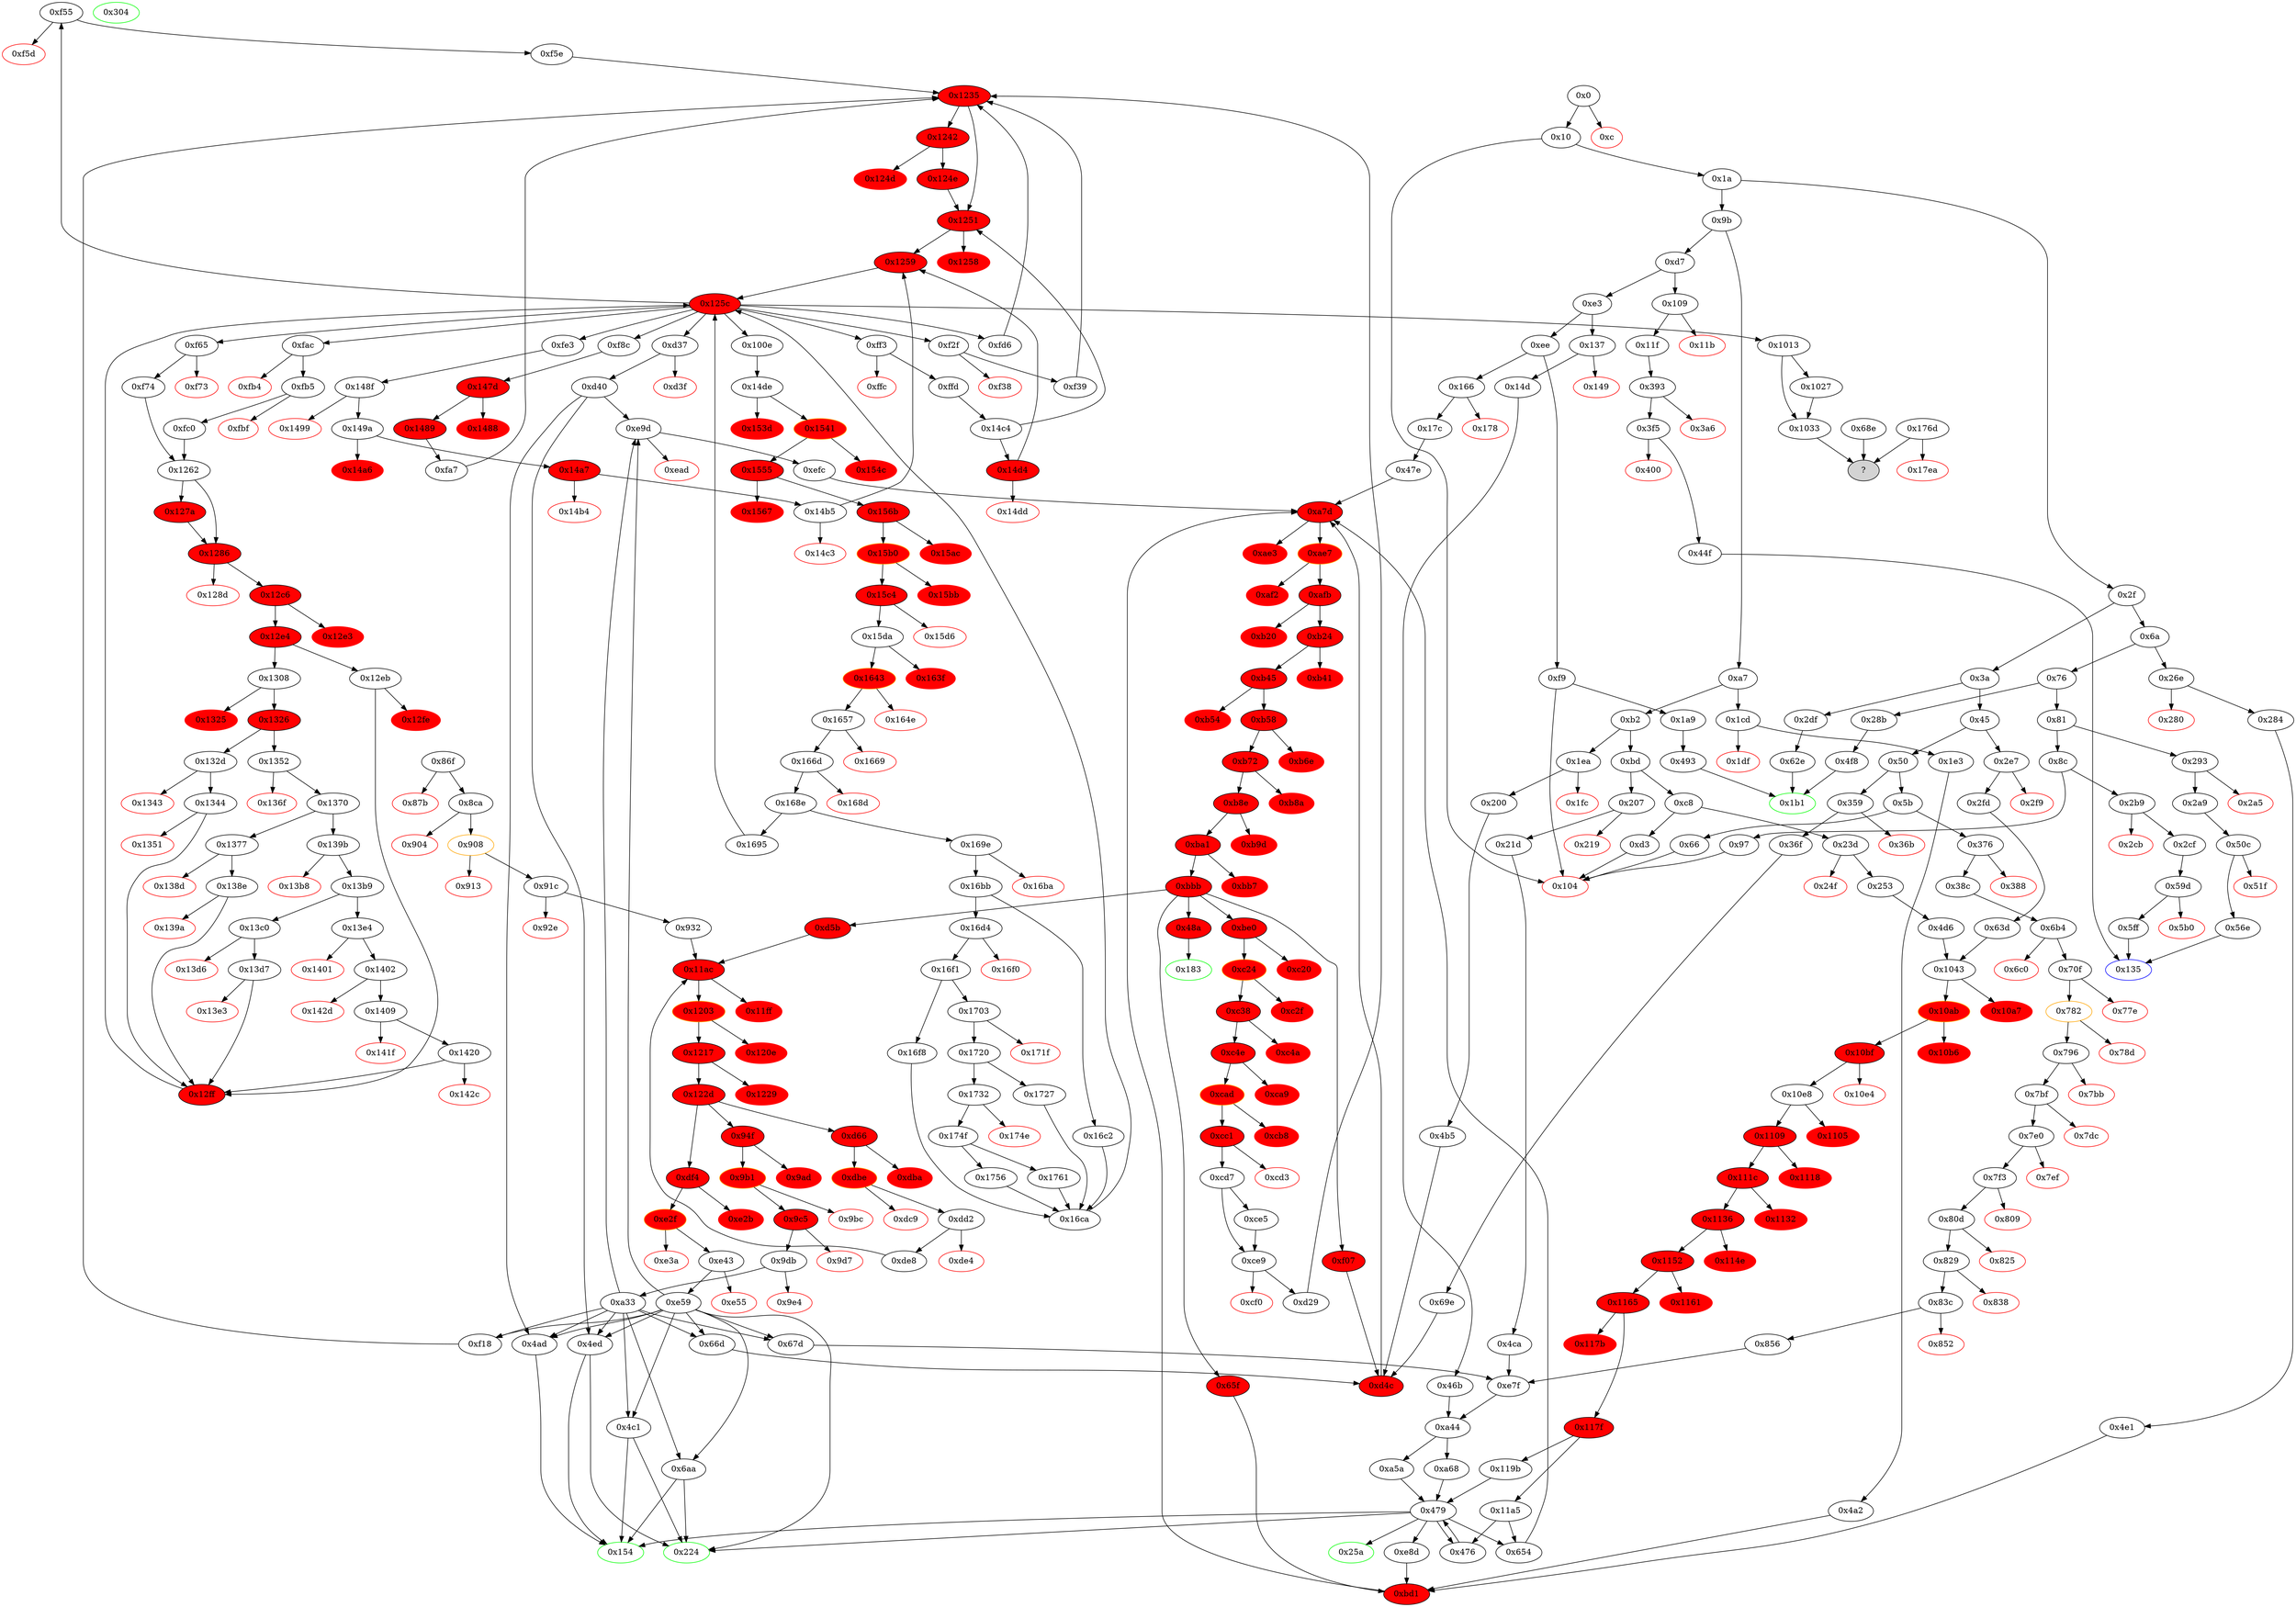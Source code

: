 strict digraph "" {
"0xf55" [fillcolor=white, id="0xf55", style=filled, tooltip="Block 0xf55\n[0xf55:0xf5c]\n---\nPredecessors: [0x125c]\nSuccessors: [0xf5d, 0xf5e]\n---\n0xf55 JUMPDEST\n0xf56 DUP2\n0xf57 ISZERO\n0xf58 ISZERO\n0xf59 PUSH2 0xf5e\n0xf5c JUMPI\n---\n0xf55: JUMPDEST \n0xf57: V1263 = ISZERO S1\n0xf58: V1264 = ISZERO V1263\n0xf59: V1265 = 0xf5e\n0xf5c: JUMPI 0xf5e V1264\n---\nEntry stack: [S17, V1305, S15, S14, S13, S12, S11, S10, S9, S8, S7, S6, S5, S4, S3, S2, S1, S0]\nStack pops: 2\nStack additions: [S1, S0]\nExit stack: [S17, V1305, S15, S14, S13, S12, S11, S10, S9, S8, S7, S6, S5, S4, S3, S2, S1, S0]\n\nDef sites:\nS17: {}\nV1305: {0xffd.0xffe}\nS15: {}\nS14: {0x119b.0x119b, 0xffd.0xffe}\nS13: {0x119b.0x119b, 0x1a.0x23, 0xe8d.0xe90, 0xffd.0xffe}\nS12: {0x26e.0x26f, 0x119b.0x119b, 0x1a.0x23, 0xffd.0xffe, 0xe8d.0xe90}\nS11: {0xe59.0xe5b, 0x119b.0x119b, 0x1cd.0x1ce, 0xe8d.0xe90, 0xe8d.0xe93, 0x284.0x286}\nS10: {0xe59.0xe75, 0x119b.0x119b, 0xe8d.0xe90, 0xe8d.0xe95, 0x4e1.0x4e2, 0x1e3.0x1e5}\nS9: {0xe59.0xe5b, 0xf18.0xf1f, 0x119b.0x119b, 0xf39.0xf3a, 0xe8d.0xe93, 0xe8d.0xe90, 0x4e1.0x4e2, 0x4a2.0x4a3}\nS8: {0xe59.0xe75, 0xf18.0xf21, 0x119b.0x119b, 0xe59.0xe5b, 0xf39.0xf3d, 0xbd1.0xbd2, 0xde8.0xdea, 0xe8d.0xe95, 0xe8d.0xe90, 0xc4e.0xc50, 0x4e1.0x4e5, 0x4a2.0x4a5}\nS7: {0xe59.0xe5b, 0xf39.0xf3a, 0x119b.0x119b, 0xf18.0xf1f, 0xf39.0xf3f, 0xe59.0xe75, 0xcd7.0xcd9, 0xe8d.0xe90, 0xe8d.0xe93, 0x1e3.0x1e5, 0x284.0x286}\nS6: {0xe59.0xe75, 0xf18.0xf21, 0x119b.0x119b, 0xf18.0xf1f, 0xe59.0xe5b, 0xbd1.0xbd2, 0xbd1.0xbd5, 0xe8d.0xe90, 0xe8d.0xe93, 0xe8d.0xe95, 0xc4e.0xc50, 0xf39.0xf3d, 0xf39.0xf43, 0xf39.0xf3a, 0xffd.0x1001, 0x1235.0x123a, 0xde8.0xdea}\nS5: {0xe59.0xe5b, 0xf18.0xf1f, 0x119b.0x119b, 0xe59.0xe75, 0xf18.0xf21, 0xf39.0xf3a, 0xf39.0xf3f, 0xf39.0xf46, 0xb24_0xbd1.0xb26, 0xb24_0x654.0xb26, 0xf39.0xf3d, 0xf74.0xf75, 0xcd7.0xcd9, 0xfd6.0xfd7, 0xe8d.0xe90}\nS4: {0xe59.0xe75, 0xf18.0xf21, 0x119b.0x119b, 0xe59.0xe5b, 0xf18.0xf1f, 0xbd1.0xbd5, 0xbd1.0xbd2, 0xb24_0x654.0xb26, 0xb24_0xbd1.0xb26, 0xe8d.0xe93, 0xe8d.0xe90, 0xc4e.0xc50, 0xfc0.0xfc1, 0x14c4.0x14c9, 0xf39.0xf3d, 0xf39.0xf43, 0xf39.0xf3a, 0xf39.0xf3f, 0xffd.0x1001, 0x1235.0x123a, 0xf74.0xf78, 0xde8.0xdea, 0x14a7.0x14a8}\nS3: {0xe59.0xe5b, 0xf18.0xf1f, 0xe59.0xe75, 0xf18.0xf21, 0xb24_0x654.0xb26, 0xb24_0xbd1.0xb26, 0xcd7.0xcd9, 0xfd6.0xfd7, 0xe8d.0xe90, 0xf8c.0xf8d, 0xfc0.0xfc4, 0xf39.0xf3f, 0xf39.0xf3a, 0xf39.0xf46, 0xf39.0xf3d, 0xf74.0xf7a, 0xf74.0xf75, 0xd29.0xd2a}\nS2: {0xe59.0xe75, 0xf18.0xf21, 0xf18.0xf1f, 0xe59.0xe5b, 0xb24_0x654.0xb26, 0xb24_0xbd1.0xb26, 0xbd1.0xbd5, 0xe8d.0xe93, 0xfc0.0xfc1, 0x14c4.0x14c9, 0xf39.0xf43, 0xf39.0xf3d, 0xf39.0xf3f, 0xffd.0x1001, 0x12ff.0x1300, 0x1235.0x123a, 0xf74.0xf78, 0x14a7.0x14a8}\nS1: {0xe59.0xe5b, 0xf18.0xf1f, 0xf18.0xf21, 0xe59.0xe75, 0xb24_0x654.0xb26, 0xb24_0xbd1.0xb26, 0xfd6.0xfd7, 0xe8d.0xe90, 0xf8c.0xf8d, 0xe8d.0xe93, 0xfc0.0xfc4, 0xf39.0xf46, 0xf39.0xf3f, 0xf39.0xf3a, 0xf39.0xf43, 0xffd.0x1001, 0x1235.0x123a, 0xf74.0xf75, 0xf74.0xf7a, 0xd29.0xd2a}\nS0: {0x12ff.0x1300, 0x16ca.0x16cb, 0x1235.0x123a, 0x14c4.0x14c9, 0x14a7.0x14a8}\n"];
"0x1489" [fillcolor=red, id="0x1489", style=filled, tooltip="Block 0x1489\n[0x1489:0x148e]\n---\nPredecessors: [0x147d]\nSuccessors: [0xfa7]\n---\n0x1489 JUMPDEST\n0x148a POP\n0x148b SWAP1\n0x148c SUB\n0x148d SWAP1\n0x148e JUMP\n---\n0x1489: JUMPDEST \n0x148c: V1658 = SUB 0x2710 S1\n0x148e: JUMP 0xfa7\n---\nEntry stack: [S22, V1305, S20, 0x1, S18, 0x0, S16, S15, S14, S13, S12, S11, S10, S9, S8, S7, 0x21e19e0c9bab2400000, 0xfac, S4, 0xfa7, 0x2710, S1, 0x0]\nStack pops: 4\nStack additions: [V1658]\nExit stack: [S22, V1305, S20, 0x1, S18, 0x0, S16, S15, S14, S13, S12, S11, S10, S9, S8, S7, 0x21e19e0c9bab2400000, 0xfac, S4, V1658]\n\nDef sites:\nS22: {}\nV1305: {0xffd.0xffe}\nS20: {}\n0x1: {0x119b.0x119b}\nS18: {0x119b.0x119b, 0xe8d.0xe90}\n0x0: {0xe8d.0xe90}\nS16: {0xe59.0xe5b, 0xe8d.0xe93}\nS15: {0xe59.0xe75, 0xe8d.0xe95}\nS14: {0xe59.0xe5b, 0xf18.0xf1f, 0x119b.0x119b, 0xf39.0xf3a}\nS13: {0xe59.0xe75, 0xf18.0xf21, 0x119b.0x119b, 0xf39.0xf3d, 0xe59.0xe5b, 0xbd1.0xbd2, 0xde8.0xdea, 0xe8d.0xe90, 0xc4e.0xc50}\nS12: {0xe59.0xe5b, 0xf39.0xf3a, 0xf18.0xf1f, 0xf39.0xf3f, 0xe59.0xe75, 0xe8d.0xe90, 0xcd7.0xcd9}\nS11: {0xe59.0xe75, 0xf18.0xf21, 0xf39.0xf3d, 0xf39.0xf43, 0xf18.0xf1f, 0xffd.0x1001, 0xe59.0xe5b, 0xbd1.0xbd5, 0x1235.0x123a, 0xe8d.0xe93}\nS10: {0xf39.0xf3f, 0xf18.0xf1f, 0xe59.0xe5b, 0xf39.0xf3a, 0xf18.0xf21, 0xf39.0xf46, 0xe59.0xe75, 0xb24_0x654.0xb26, 0xb24_0xbd1.0xb26, 0xf74.0xf75, 0xfd6.0xfd7}\nS9: {0xf39.0xf43, 0xf18.0xf21, 0xe59.0xe75, 0xf39.0xf3d, 0xffd.0x1001, 0xf18.0xf1f, 0xb24_0x654.0xb26, 0xb24_0xbd1.0xb26, 0x1235.0x123a, 0xf74.0xf78, 0xfc0.0xfc1, 0x14c4.0x14c9, 0x14a7.0x14a8}\nS8: {0xe59.0xe5b, 0xf39.0xf46, 0xf39.0xf3f, 0xf18.0xf1f, 0xf18.0xf21, 0xf74.0xf7a, 0xfd6.0xfd7, 0xd29.0xd2a, 0xe8d.0xe90, 0xf8c.0xf8d, 0xfc0.0xfc4}\nS7: {0x12ff.0x1300, 0x1235.0x123a, 0x14c4.0x14c9, 0x14a7.0x14a8}\n0x21e19e0c9bab2400000: {0xf8c.0xf8d}\n0xfac: {0xf8c.0xf98}\nS4: {0xe59.0xe75, 0xf18.0xf21, 0xf39.0xf3d, 0xf39.0xf43, 0xf18.0xf1f, 0xffd.0x1001, 0xe59.0xe5b, 0xbd1.0xbd5, 0x1235.0x123a, 0xe8d.0xe93}\n0xfa7: {0xf8c.0xf9c}\n0x2710: {0xf8c.0xf9f}\nS1: {0xe59.0xe5b, 0xf39.0xf3a, 0xf18.0xf1f, 0xf39.0xf3f, 0xe59.0xe75, 0xe8d.0xe90, 0xcd7.0xcd9}\n0x0: {0x147d.0x147e}\n"];
"0x15ac" [color=red, fillcolor=red, id="0x15ac", style=filled, tooltip="Block 0x15ac\n[0x15ac:0x15af]\n---\nPredecessors: [0x156b]\nSuccessors: []\n---\n0x15ac PUSH1 0x0\n0x15ae DUP1\n0x15af REVERT\n---\n0x15ac: V1775 = 0x0\n0x15af: REVERT 0x0 0x0\n---\nEntry stack: [V1305, S24, S23, S22, S21, S20, S19, V1196, V1208, S16, S15, S14, S13, S12, S11, 0x0, 0x0, V1703, 0x70a08231, V1767, 0x20, V1765, V1770, V1765, V1703, V1772]\nStack pops: 0\nStack additions: []\nExit stack: [V1305, S24, S23, S22, S21, S20, S19, V1196, V1208, S16, S15, S14, S13, S12, S11, 0x0, 0x0, V1703, 0x70a08231, V1767, 0x20, V1765, V1770, V1765, V1703, V1772]\n\nDef sites:\nV1305: {0xffd.0xffe}\nS24: {}\nS23: {}\nS22: {}\nS21: {}\nS20: {}\nS19: {}\nV1196: {0xe59.0xe5b}\nV1208: {0xe59.0xe75}\nS16: {0xe59.0xe5b, 0xf18.0xf1f, 0xf39.0xf3a}\nS15: {0xe59.0xe75, 0xf18.0xf21, 0xe59.0xe5b, 0xf39.0xf3d}\nS14: {0xf39.0xf3f, 0xf18.0xf1f, 0xe59.0xe5b, 0xe59.0xe75}\nS13: {0xf39.0xf43, 0xf18.0xf21, 0xe59.0xe75, 0xf18.0xf1f, 0xffd.0x1001, 0x1235.0x123a}\nS12: {0xe59.0xe5b, 0xf18.0xf1f, 0xf18.0xf21, 0xf39.0xf46, 0xfd6.0xfd7}\nS11: {0x1235.0x123a, 0x14c4.0x14c9, 0x14a7.0x14a8}\n0x0: {0x14de.0x14df}\n0x0: {0x14de.0x14df}\nV1703: {0x14de.0x1500}\n0x70a08231: {0x14de.0x1501}\nV1767: {0x156b.0x1596}\n0x20: {0x156b.0x1598}\nV1765: {0x156b.0x1591}\nV1770: {0x156b.0x15a0}\nV1765: {0x156b.0x1591}\nV1703: {0x14de.0x1500}\nV1772: {0x156b.0x15a5}\n"];
"0x48a" [fillcolor=red, id="0x48a", style=filled, tooltip="Block 0x48a\n[0x48a:0x492]\n---\nPredecessors: [0xbbb]\nSuccessors: [0x183]\n---\n0x48a JUMPDEST\n0x48b SWAP2\n0x48c POP\n0x48d SWAP2\n0x48e POP\n0x48f SWAP2\n0x490 POP\n0x491 SWAP2\n0x492 JUMP\n---\n0x48a: JUMPDEST \n0x492: JUMP S5\n---\nEntry stack: [S25, S24, V15, S22, S21, S20, S19, S18, S17, S16, S15, S14, S13, S12, S11, S10, S9, S8, S7, S6, S5, S4, S3, S2, S1, V961]\nStack pops: 6\nStack additions: [S1, S0]\nExit stack: [S25, S24, V15, S22, S21, S20, S19, S18, S17, S16, S15, S14, S13, S12, S11, S10, S9, S8, S7, S6, S1, V961]\n\nDef sites:\nS25: {}\nS24: {}\nV15: {0x1a.0x23}\nS22: {0x1a.0x23, 0x137.0x138}\nS21: {0x1a.0x23, 0x14d.0x14f, 0x2e7.0x2e8}\nS20: {0x359.0x35a, 0x119b.0x119b, 0x1a.0x23, 0x2fd.0x2ff, 0xa5a.0xa5b, 0xa68.0xa78, 0x1ea.0x1eb, 0x26e.0x26f}\nS19: {0x119b.0x119b, 0xa5a.0xa5b, 0x63d.0x63e, 0x137.0x138, 0xa68.0xa78, 0x1cd.0x1ce, 0xe8d.0xe90, 0x36f.0x371, 0x200.0x202, 0x284.0x286, 0x207.0x208}\nS18: {0x1a.0x23, 0x63d.0x63e, 0x21d.0x21f, 0x69e.0x69f, 0x4b5.0x4b6, 0x14d.0x14f, 0xe8d.0xe90, 0x4e1.0x4e2, 0x1e3.0x1e5}\nS17: {0x359.0x35a, 0xe59.0xe75, 0x119b.0x119b, 0x1a.0x23, 0xa5a.0xa5b, 0x63d.0x641, 0x69e.0x69f, 0x4b5.0x4b6, 0xa68.0xa78, 0x1ea.0x1eb, 0x4ca.0x4cb, 0xe8d.0xe93, 0x26e.0x26f, 0x4e1.0x4e2, 0x4a2.0x4a3}\nS16: {0x119b.0x119b, 0xa5a.0xa5b, 0x69e.0x6a2, 0x4ca.0x4cb, 0x1cd.0x1ce, 0xe8d.0xe90, 0xe8d.0xe95, 0x200.0x202, 0x284.0x286, 0x207.0x208, 0x63d.0x641, 0x4b5.0x4b9, 0xa68.0xa78, 0x36f.0x371, 0x4e1.0x4e5, 0x4a2.0x4a5}\nS15: {0x1a.0x23, 0x67d.0x684, 0x21d.0x21f, 0x63d.0x644, 0xb24_0x47e.0xb26, 0xb24_0x654.0xb26, 0xb24_0xd4c.0xb26, 0xb24_0xbd1.0xb26, 0x4ca.0x4ce, 0x36f.0x371, 0x200.0x202, 0x1e3.0x1e5, 0x284.0x286}\nS14: {0xe59.0xe75, 0x1a.0x23, 0x63d.0x644, 0x21d.0x21f, 0xbd1.0xbd2, 0xbbb_0xbd1.0xbc2, 0xbbb_0xd4c.0xbc2, 0xbbb_0x47e.0xbc2, 0xbbb_0x654.0xbc2, 0x4ca.0x4cb, 0xd4c.0xd4d, 0x166.0x167}\nS13: {0x119b.0x119b, 0x1a.0x23, 0x69e.0x6a2, 0xbd1.0xbd2, 0x4ca.0x4cb, 0xe8d.0xe95, 0xd4c.0xd4d, 0x207.0x208, 0x63d.0x647, 0x17c.0x17e, 0xe7f.0xe80, 0x4b5.0x4b9, 0x137.0x138, 0xde8.0xdea, 0x4e1.0x4e5, 0x4a2.0x4a5}\nS12: {0xe59.0xe5b, 0x1a.0x23, 0x21d.0x21f, 0xbd1.0xbd5, 0x4ca.0x4ce, 0x14d.0x14f, 0xd4c.0xd50, 0x200.0x202, 0x284.0x286, 0x67d.0x684, 0x63d.0x647, 0xe7f.0xe80, 0x47e.0x47f, 0x36f.0x371, 0x1e3.0x1e5, 0x2e7.0x2e8}\nS11: {0xe59.0xe75, 0x359.0x35a, 0x119b.0x119b, 0x1a.0x23, 0x21d.0x21f, 0xa5a.0xa5b, 0xbd1.0xbd2, 0xb24_0xbd1.0xb26, 0xb24_0x47e.0xb26, 0xb24_0x654.0xb26, 0xb24_0xd4c.0xb26, 0xd4c.0xd4d, 0x2fd.0x2ff, 0xa68.0xa78, 0x1ea.0x1eb, 0x26e.0x26f, 0x166.0x167}\nS10: {0x119b.0x119b, 0xa5a.0xa5b, 0x17c.0x17e, 0xe7f.0xe80, 0xbd1.0xbd2, 0x1043_0x63d.0x1077, 0x137.0x138, 0xa68.0xa78, 0x1cd.0x1ce, 0xd4c.0xd4d, 0xe8d.0xe90, 0x36f.0x371, 0x200.0x202, 0x284.0x286, 0xf07.0xf0b}\nS9: {0x63d.0x63e, 0x21d.0x21f, 0xe7f.0xe80, 0x47e.0x47f, 0xbd1.0xbd5, 0x69e.0x69f, 0x4b5.0x4b6, 0x14d.0x14f, 0xd4c.0xd50, 0xe8d.0xe90, 0x4e1.0x4e2, 0x1e3.0x1e5, 0xf07.0xf0b}\nS8: {0xe59.0xe75, 0x1a.0x23, 0x63d.0x641, 0xe7f.0xe83, 0x47e.0x47f, 0xbd1.0xbd5, 0x69e.0x69f, 0x4b5.0x4b6, 0x46b.0x46c, 0x4ca.0x4cb, 0xe8d.0xe93, 0xd4c.0xd50, 0x4e1.0x4e2, 0x4a2.0x4a3, 0xf07.0xf0e}\nS7: {0x63d.0x641, 0x65f.0x665, 0x69e.0x6a2, 0x4b5.0x4b9, 0x4ca.0x4cb, 0xe8d.0xe95, 0x66d.0x675, 0xf07.0xf10, 0x4e1.0x4e5, 0x4a2.0x4a5, 0x207.0x208}\nS6: {0x359.0x35a, 0xe59.0xe75, 0x119b.0x119b, 0x1a.0x23, 0x21d.0x21f, 0xa5a.0xa5b, 0x69e.0x69f, 0x4ca.0x4ce, 0x4ca.0x4cb, 0xe8d.0xe90, 0x200.0x202, 0x284.0x286, 0x63d.0x644, 0x67d.0x684, 0x4b5.0x4b6, 0xa68.0xa78, 0x1ea.0x1eb, 0x36f.0x371, 0x26e.0x26f, 0x4e1.0x4e2, 0x1e3.0x1e5}\nS5: {0xe59.0xe75, 0x1a.0x23, 0x63d.0x644, 0x21d.0x21f, 0xbd1.0xbd2, 0x4ca.0x4cb, 0xd4c.0xd4d, 0x166.0x167}\nS4: {0xe59.0xe5b, 0x63d.0x647, 0x17c.0x17e, 0xe7f.0xe80, 0xbd1.0xbd2, 0x137.0x138, 0x4ca.0x4cb, 0xd4c.0xd4d, 0x207.0x208}\nS3: {0xe59.0xe75, 0x67d.0x684, 0x21d.0x21f, 0xe7f.0xe80, 0x47e.0x47f, 0xbd1.0xbd5, 0x63d.0x647, 0x4ca.0x4ce, 0x14d.0x14f, 0xd4c.0xd50}\nS2: {0x1a.0x23, 0x21d.0x21f, 0x63d.0x64a, 0xe7f.0xe83, 0x47e.0x47f, 0xbd1.0xbd5, 0xefc.0xefd, 0x46b.0x46c, 0x4ca.0x4cb, 0xd4c.0xd50}\nS1: {0xb24_0x47e.0xb26, 0xb24_0x654.0xb26, 0xb24_0xd4c.0xb26, 0xb24_0xefc.0xb26, 0xb24_0xbd1.0xb26}\nV961: {0xbbb.0xbc2}\n"];
"0xee" [fillcolor=white, id="0xee", style=filled, tooltip="Block 0xee\n[0xee:0xf8]\n---\nPredecessors: [0xe3]\nSuccessors: [0xf9, 0x166]\n---\n0xee DUP1\n0xef PUSH4 0x360dafa0\n0xf4 EQ\n0xf5 PUSH2 0x166\n0xf8 JUMPI\n---\n0xef: V70 = 0x360dafa0\n0xf4: V71 = EQ 0x360dafa0 V15\n0xf5: V72 = 0x166\n0xf8: JUMPI 0x166 V71\n---\nEntry stack: [V15]\nStack pops: 1\nStack additions: [S0]\nExit stack: [V15]\n\nDef sites:\nV15: {0x1a.0x23}\n"];
"0x120e" [color=red, fillcolor=red, id="0x120e", style=filled, tooltip="Block 0x120e\n[0x120e:0x1216]\n---\nPredecessors: [0x1203]\nSuccessors: []\n---\n0x120e RETURNDATASIZE\n0x120f PUSH1 0x0\n0x1211 DUP1\n0x1212 RETURNDATACOPY\n0x1213 RETURNDATASIZE\n0x1214 PUSH1 0x0\n0x1216 REVERT\n---\n0x120e: V1470 = RETURNDATASIZE\n0x120f: V1471 = 0x0\n0x1212: RETURNDATACOPY 0x0 0x0 V1470\n0x1213: V1472 = RETURNDATASIZE\n0x1214: V1473 = 0x0\n0x1216: REVERT 0x0 V1472\n---\nEntry stack: [S28, S27, S26, S25, S24, S23, S22, S21, S20, S19, S18, S17, S16, S15, S14, S13, S12, S11, S10, S9, S8, S7, {0x94f, 0xd66, 0xdf4}, 0x0, S4, S3, 0x7546172, S1, V1467]\nStack pops: 0\nStack additions: []\nExit stack: [S28, S27, S26, S25, S24, S23, S22, S21, S20, S19, S18, S17, S16, S15, S14, S13, S12, S11, S10, S9, S8, S7, {0x94f, 0xd66, 0xdf4}, 0x0, S4, S3, 0x7546172, S1, V1467]\n\nDef sites:\nS28: {}\nS27: {}\nS26: {}\nS25: {0x119b.0x119b, 0x1a.0x23}\nS24: {0x119b.0x119b, 0xe8d.0xe90, 0x207.0x208}\nS23: {0x21d.0x21f, 0xe8d.0xe90}\nS22: {0x119b.0x119b, 0x4ca.0x4cb, 0xe8d.0xe93}\nS21: {0x119b.0x119b, 0x4ca.0x4cb, 0xe8d.0xe90, 0xe8d.0xe95}\nS20: {0xb24_0x654.0xb26, 0xb24_0xbd1.0xb26, 0x4ca.0x4ce}\nS19: {0xbd1.0xbd2, 0x1a.0x23, 0x21d.0x21f, 0xbbb_0x654.0xbc2, 0xbbb_0xbd1.0xbc2}\nS18: {0xbd1.0xbd2, 0xe8d.0xe95, 0x137.0x138, 0xe7f.0xe80}\nS17: {0xe59.0xe5b, 0xbd1.0xbd5, 0x1a.0x23, 0x14d.0x14f, 0xe7f.0xe80}\nS16: {0xe59.0xe75, 0x359.0x35a, 0x119b.0x119b, 0x1a.0x23, 0xa5a.0xa5b, 0xbd1.0xbd2, 0xb24_0x654.0xb26, 0xb24_0xbd1.0xb26, 0xa68.0xa78, 0x1ea.0x1eb, 0x26e.0x26f}\nS15: {0x119b.0x119b, 0xa5a.0xa5b, 0xbd1.0xbd2, 0xa68.0xa78, 0x1cd.0x1ce, 0xe8d.0xe90, 0x36f.0x371, 0x200.0x202, 0x284.0x286, 0xf07.0xf0b}\nS14: {0x21d.0x21f, 0x69e.0x69f, 0xbd1.0xbd5, 0x4b5.0x4b6, 0xe8d.0xe90, 0x4e1.0x4e2, 0x1e3.0x1e5, 0xf07.0xf0b}\nS13: {0x1a.0x23, 0x69e.0x69f, 0xbd1.0xbd5, 0x4b5.0x4b6, 0x4ca.0x4cb, 0xe8d.0xe93, 0x4e1.0x4e2, 0x4a2.0x4a3, 0xf07.0xf0e}\nS12: {0x65f.0x665, 0x69e.0x6a2, 0x4b5.0x4b9, 0x207.0x208, 0x4ca.0x4cb, 0xe8d.0xe95, 0x66d.0x675, 0x4e1.0x4e5, 0x4a2.0x4a5, 0xf07.0xf10}\nS11: {0x119b.0x119b, 0x1a.0x23, 0x21d.0x21f, 0x4ca.0x4ce, 0xe8d.0xe90, 0x36f.0x371, 0x200.0x202, 0x1e3.0x1e5, 0x284.0x286}\nS10: {0xde8.0xdea, 0x4ca.0x4cb, 0x21d.0x21f, 0x1a.0x23, 0xd4c.0xd4d, 0xbd1.0xbd2, 0x166.0x167}\nS9: {0xe59.0xe5b, 0x4ca.0x4cb, 0x17c.0x17e, 0xe7f.0xe80, 0xd4c.0xd4d, 0xbd1.0xbd2, 0x137.0x138}\nS8: {0xe59.0xe75, 0x4ca.0x4ce, 0x14d.0x14f, 0xd4c.0xd50, 0xe7f.0xe80, 0x47e.0x47f, 0xbd1.0xbd5}\nS7: {0xbbb_0xd4c.0xbc2, 0xbbb_0x47e.0xbc2, 0xbbb_0x654.0xbc2, 0xbbb_0xefc.0xbc2, 0x932.0x934, 0xbbb_0xbd1.0xbc2}\n{0x94f, 0xd66, 0xdf4}: {0xde8.0xded, 0xd5b.0xd5f, 0x932.0x948}\n0x0: {0x11ac_0xd5b.0x11ad, 0x11ac_0xde8.0x11ad, 0x11ac_0x932.0x11ad}\nS4: {0x11ac_0xd5b.0x11c5, 0x11ac_0xde8.0x11c5, 0x11ac_0x932.0x11c5}\nS3: {0x11ac_0xde8.0x11d1, 0x11ac_0x932.0x11d1, 0x11ac_0xd5b.0x11d1}\n0x7546172: {0x11ac_0x932.0x11d2, 0x11ac_0xd5b.0x11d2, 0x11ac_0xde8.0x11d2}\nS1: {0x11ac_0x932.0x11eb, 0x11ac_0xd5b.0x11eb, 0x11ac_0xde8.0x11eb}\nV1467: {0x1203.0x1207}\n"];
"0x11f" [fillcolor=white, id="0x11f", style=filled, tooltip="Block 0x11f\n[0x11f:0x134]\n---\nPredecessors: [0x109]\nSuccessors: [0x393]\n---\n0x11f JUMPDEST\n0x120 POP\n0x121 PUSH1 0x1\n0x123 PUSH1 0xa0\n0x125 PUSH1 0x2\n0x127 EXP\n0x128 SUB\n0x129 DUP2\n0x12a CALLDATALOAD\n0x12b AND\n0x12c SWAP1\n0x12d PUSH1 0x20\n0x12f ADD\n0x130 CALLDATALOAD\n0x131 PUSH2 0x393\n0x134 JUMP\n---\n0x11f: JUMPDEST \n0x121: V86 = 0x1\n0x123: V87 = 0xa0\n0x125: V88 = 0x2\n0x127: V89 = EXP 0x2 0xa0\n0x128: V90 = SUB 0x10000000000000000000000000000000000000000 0x1\n0x12a: V91 = CALLDATALOAD 0x4\n0x12b: V92 = AND V91 0xffffffffffffffffffffffffffffffffffffffff\n0x12d: V93 = 0x20\n0x12f: V94 = ADD 0x20 0x4\n0x130: V95 = CALLDATALOAD 0x24\n0x131: V96 = 0x393\n0x134: JUMP 0x393\n---\nEntry stack: [V15, 0x135, 0x4, V80]\nStack pops: 2\nStack additions: [V92, V95]\nExit stack: [V15, 0x135, V92, V95]\n\nDef sites:\nV15: {0x1a.0x23}\n0x135: {0x109.0x10a}\n0x4: {0x109.0x10d}\nV80: {0x109.0x111}\n"];
"0x128d" [color=red, fillcolor=white, id="0x128d", style=filled, tooltip="Block 0x128d\n[0x128d:0x12c5]\n---\nPredecessors: [0x1286]\nSuccessors: []\n---\n0x128d PUSH1 0x40\n0x128f MLOAD\n0x1290 PUSH1 0xe5\n0x1292 PUSH1 0x2\n0x1294 EXP\n0x1295 PUSH3 0x461bcd\n0x1299 MUL\n0x129a DUP2\n0x129b MSTORE\n0x129c PUSH1 0x4\n0x129e ADD\n0x129f DUP1\n0x12a0 DUP1\n0x12a1 PUSH1 0x20\n0x12a3 ADD\n0x12a4 DUP3\n0x12a5 DUP2\n0x12a6 SUB\n0x12a7 DUP3\n0x12a8 MSTORE\n0x12a9 PUSH1 0x2e\n0x12ab DUP2\n0x12ac MSTORE\n0x12ad PUSH1 0x20\n0x12af ADD\n0x12b0 DUP1\n0x12b1 PUSH2 0x1793\n0x12b4 PUSH1 0x2e\n0x12b6 SWAP2\n0x12b7 CODECOPY\n0x12b8 PUSH1 0x40\n0x12ba ADD\n0x12bb SWAP2\n0x12bc POP\n0x12bd POP\n0x12be PUSH1 0x40\n0x12c0 MLOAD\n0x12c1 DUP1\n0x12c2 SWAP2\n0x12c3 SUB\n0x12c4 SWAP1\n0x12c5 REVERT\n---\n0x128d: V1512 = 0x40\n0x128f: V1513 = M[0x40]\n0x1290: V1514 = 0xe5\n0x1292: V1515 = 0x2\n0x1294: V1516 = EXP 0x2 0xe5\n0x1295: V1517 = 0x461bcd\n0x1299: V1518 = MUL 0x461bcd 0x2000000000000000000000000000000000000000000000000000000000\n0x129b: M[V1513] = 0x8c379a000000000000000000000000000000000000000000000000000000000\n0x129c: V1519 = 0x4\n0x129e: V1520 = ADD 0x4 V1513\n0x12a1: V1521 = 0x20\n0x12a3: V1522 = ADD 0x20 V1520\n0x12a6: V1523 = SUB V1522 V1520\n0x12a8: M[V1520] = V1523\n0x12a9: V1524 = 0x2e\n0x12ac: M[V1522] = 0x2e\n0x12ad: V1525 = 0x20\n0x12af: V1526 = ADD 0x20 V1522\n0x12b1: V1527 = 0x1793\n0x12b4: V1528 = 0x2e\n0x12b7: CODECOPY V1526 0x1793 0x2e\n0x12b8: V1529 = 0x40\n0x12ba: V1530 = ADD 0x40 V1526\n0x12be: V1531 = 0x40\n0x12c0: V1532 = M[0x40]\n0x12c3: V1533 = SUB V1530 V1532\n0x12c5: REVERT V1532 V1533\n---\nEntry stack: [V1305, S18, 0x1, S16, 0x0, S14, S13, S12, S11, S10, S9, S8, S7, S6, 0xde0b6b3a7640000, {0xf8c, 0xfd6}, S3, S2, 0x0, V1502]\nStack pops: 0\nStack additions: []\nExit stack: [V1305, S18, 0x1, S16, 0x0, S14, S13, S12, S11, S10, S9, S8, S7, S6, 0xde0b6b3a7640000, {0xf8c, 0xfd6}, S3, S2, 0x0, V1502]\n\nDef sites:\nV1305: {0xffd.0xffe}\nS18: {}\n0x1: {0x119b.0x119b}\nS16: {0x119b.0x119b, 0xe8d.0xe90, 0xffd.0xffe}\n0x0: {0xe8d.0xe90}\nS14: {0xe59.0xe5b, 0xe8d.0xe93}\nS13: {0xe59.0xe75, 0xe8d.0xe95}\nS12: {0xe59.0xe5b, 0xf18.0xf1f, 0x119b.0x119b, 0xf39.0xf3a}\nS11: {0xe59.0xe75, 0xf18.0xf21, 0x119b.0x119b, 0xf39.0xf3d, 0xe59.0xe5b, 0xbd1.0xbd2, 0xde8.0xdea, 0xc4e.0xc50}\nS10: {0xe59.0xe5b, 0xf18.0xf1f, 0xf39.0xf3a, 0xf39.0xf3f, 0xe59.0xe75, 0xcd7.0xcd9}\nS9: {0xe59.0xe75, 0xf18.0xf21, 0xf39.0xf3d, 0xf39.0xf43, 0xe59.0xe5b, 0xf18.0xf1f, 0xbd1.0xbd5, 0x1235.0x123a}\nS8: {0xe59.0xe5b, 0xf18.0xf1f, 0xf39.0xf3f, 0xf39.0xf46, 0xe59.0xe75, 0xb24_0xbd1.0xb26, 0xb24_0x654.0xb26, 0xf74.0xf75, 0xfd6.0xfd7}\nS7: {0xe59.0xe5b, 0xf18.0xf1f, 0xf74.0xf75, 0xf39.0xf3a}\nS6: {0xfc0.0xfc1, 0xf74.0xf78}\n0xde0b6b3a7640000: {0xfc0.0xfc4, 0xf74.0xf7a}\n{0xf8c, 0xfd6}: {0xfc0.0xfcd, 0xf74.0xf83}\nS3: {0xe59.0xe5b, 0xf18.0xf1f, 0x119b.0x119b, 0xf39.0xf3a}\nS2: {0xe59.0xe75, 0xe8d.0xe95}\n0x0: {0x1262.0x1263}\nV1502: {0x1262.0x126f}\n"];
"0x5b0" [color=red, fillcolor=white, id="0x5b0", style=filled, tooltip="Block 0x5b0\n[0x5b0:0x5fe]\n---\nPredecessors: [0x59d]\nSuccessors: []\n---\n0x5b0 PUSH1 0x40\n0x5b2 DUP1\n0x5b3 MLOAD\n0x5b4 PUSH1 0xe5\n0x5b6 PUSH1 0x2\n0x5b8 EXP\n0x5b9 PUSH3 0x461bcd\n0x5bd MUL\n0x5be DUP2\n0x5bf MSTORE\n0x5c0 PUSH1 0x20\n0x5c2 PUSH1 0x4\n0x5c4 DUP3\n0x5c5 ADD\n0x5c6 MSTORE\n0x5c7 PUSH1 0x12\n0x5c9 PUSH1 0x24\n0x5cb DUP3\n0x5cc ADD\n0x5cd MSTORE\n0x5ce PUSH32 0x4f4e4c595f5249474f424c4f434b5f44414f0000000000000000000000000000\n0x5ef PUSH1 0x44\n0x5f1 DUP3\n0x5f2 ADD\n0x5f3 MSTORE\n0x5f4 SWAP1\n0x5f5 MLOAD\n0x5f6 SWAP1\n0x5f7 DUP2\n0x5f8 SWAP1\n0x5f9 SUB\n0x5fa PUSH1 0x64\n0x5fc ADD\n0x5fd SWAP1\n0x5fe REVERT\n---\n0x5b0: V483 = 0x40\n0x5b3: V484 = M[0x40]\n0x5b4: V485 = 0xe5\n0x5b6: V486 = 0x2\n0x5b8: V487 = EXP 0x2 0xe5\n0x5b9: V488 = 0x461bcd\n0x5bd: V489 = MUL 0x461bcd 0x2000000000000000000000000000000000000000000000000000000000\n0x5bf: M[V484] = 0x8c379a000000000000000000000000000000000000000000000000000000000\n0x5c0: V490 = 0x20\n0x5c2: V491 = 0x4\n0x5c5: V492 = ADD V484 0x4\n0x5c6: M[V492] = 0x20\n0x5c7: V493 = 0x12\n0x5c9: V494 = 0x24\n0x5cc: V495 = ADD V484 0x24\n0x5cd: M[V495] = 0x12\n0x5ce: V496 = 0x4f4e4c595f5249474f424c4f434b5f44414f0000000000000000000000000000\n0x5ef: V497 = 0x44\n0x5f2: V498 = ADD V484 0x44\n0x5f3: M[V498] = 0x4f4e4c595f5249474f424c4f434b5f44414f0000000000000000000000000000\n0x5f5: V499 = M[0x40]\n0x5f9: V500 = SUB V484 V499\n0x5fa: V501 = 0x64\n0x5fc: V502 = ADD 0x64 V500\n0x5fe: REVERT V499 V502\n---\nEntry stack: [V15, 0x135, V257]\nStack pops: 0\nStack additions: []\nExit stack: [V15, 0x135, V257]\n\nDef sites:\nV15: {0x1a.0x23}\n0x135: {0x2b9.0x2ba}\nV257: {0x2cf.0x2da}\n"];
"0x47e" [fillcolor=white, id="0x47e", style=filled, tooltip="Block 0x47e\n[0x47e:0x489]\n---\nPredecessors: [0x17c]\nSuccessors: [0xa7d]\n---\n0x47e JUMPDEST\n0x47f PUSH1 0x0\n0x481 DUP1\n0x482 PUSH2 0x48a\n0x485 DUP4\n0x486 PUSH2 0xa7d\n0x489 JUMP\n---\n0x47e: JUMPDEST \n0x47f: V393 = 0x0\n0x482: V394 = 0x48a\n0x486: V395 = 0xa7d\n0x489: JUMP 0xa7d\n---\nEntry stack: [V15, 0x183, V123]\nStack pops: 1\nStack additions: [S0, 0x0, 0x0, 0x48a, S0]\nExit stack: [V15, 0x183, V123, 0x0, 0x0, 0x48a, V123]\n\nDef sites:\nV15: {0x1a.0x23}\n0x183: {0x166.0x167}\nV123: {0x17c.0x17e}\n"];
"0x17ea" [color=red, fillcolor=white, id="0x17ea", style=filled, tooltip="Block 0x17ea\n[0x17ea:0x17eb]\n---\nPredecessors: [0x176d]\nSuccessors: []\n---\n0x17ea STOP\n0x17eb MISSING 0x29\n---\n0x17ea: STOP \n0x17eb: MISSING 0x29\n---\nEntry stack: []\nStack pops: 0\nStack additions: []\nExit stack: []\n\nDef sites:\n"];
"0x51f" [color=red, fillcolor=white, id="0x51f", style=filled, tooltip="Block 0x51f\n[0x51f:0x56d]\n---\nPredecessors: [0x50c]\nSuccessors: []\n---\n0x51f PUSH1 0x40\n0x521 DUP1\n0x522 MLOAD\n0x523 PUSH1 0xe5\n0x525 PUSH1 0x2\n0x527 EXP\n0x528 PUSH3 0x461bcd\n0x52c MUL\n0x52d DUP2\n0x52e MSTORE\n0x52f PUSH1 0x20\n0x531 PUSH1 0x4\n0x533 DUP3\n0x534 ADD\n0x535 MSTORE\n0x536 PUSH1 0x12\n0x538 PUSH1 0x24\n0x53a DUP3\n0x53b ADD\n0x53c MSTORE\n0x53d PUSH32 0x4f4e4c595f5249474f424c4f434b5f44414f0000000000000000000000000000\n0x55e PUSH1 0x44\n0x560 DUP3\n0x561 ADD\n0x562 MSTORE\n0x563 SWAP1\n0x564 MLOAD\n0x565 SWAP1\n0x566 DUP2\n0x567 SWAP1\n0x568 SUB\n0x569 PUSH1 0x64\n0x56b ADD\n0x56c SWAP1\n0x56d REVERT\n---\n0x51f: V440 = 0x40\n0x522: V441 = M[0x40]\n0x523: V442 = 0xe5\n0x525: V443 = 0x2\n0x527: V444 = EXP 0x2 0xe5\n0x528: V445 = 0x461bcd\n0x52c: V446 = MUL 0x461bcd 0x2000000000000000000000000000000000000000000000000000000000\n0x52e: M[V441] = 0x8c379a000000000000000000000000000000000000000000000000000000000\n0x52f: V447 = 0x20\n0x531: V448 = 0x4\n0x534: V449 = ADD V441 0x4\n0x535: M[V449] = 0x20\n0x536: V450 = 0x12\n0x538: V451 = 0x24\n0x53b: V452 = ADD V441 0x24\n0x53c: M[V452] = 0x12\n0x53d: V453 = 0x4f4e4c595f5249474f424c4f434b5f44414f0000000000000000000000000000\n0x55e: V454 = 0x44\n0x561: V455 = ADD V441 0x44\n0x562: M[V455] = 0x4f4e4c595f5249474f424c4f434b5f44414f0000000000000000000000000000\n0x564: V456 = M[0x40]\n0x568: V457 = SUB V441 V456\n0x569: V458 = 0x64\n0x56b: V459 = ADD 0x64 V457\n0x56d: REVERT V456 V459\n---\nEntry stack: [V15, 0x135, V240]\nStack pops: 0\nStack additions: []\nExit stack: [V15, 0x135, V240]\n\nDef sites:\nV15: {0x1a.0x23}\n0x135: {0x293.0x294}\nV240: {0x2a9.0x2b4}\n"];
"0x1488" [color=red, fillcolor=red, id="0x1488", style=filled, tooltip="Block 0x1488\n[0x1488:0x1488]\n---\nPredecessors: [0x147d]\nSuccessors: []\n---\n0x1488 INVALID\n---\n0x1488: INVALID \n---\nEntry stack: [S22, V1305, S20, 0x1, S18, 0x0, S16, S15, S14, S13, S12, S11, S10, S9, S8, S7, 0x21e19e0c9bab2400000, 0xfac, S4, 0xfa7, 0x2710, S1, 0x0]\nStack pops: 0\nStack additions: []\nExit stack: [S22, V1305, S20, 0x1, S18, 0x0, S16, S15, S14, S13, S12, S11, S10, S9, S8, S7, 0x21e19e0c9bab2400000, 0xfac, S4, 0xfa7, 0x2710, S1, 0x0]\n\nDef sites:\nS22: {}\nV1305: {0xffd.0xffe}\nS20: {}\n0x1: {0x119b.0x119b}\nS18: {0x119b.0x119b, 0xe8d.0xe90}\n0x0: {0xe8d.0xe90}\nS16: {0xe59.0xe5b, 0xe8d.0xe93}\nS15: {0xe59.0xe75, 0xe8d.0xe95}\nS14: {0xe59.0xe5b, 0xf18.0xf1f, 0x119b.0x119b, 0xf39.0xf3a}\nS13: {0xe59.0xe75, 0xf18.0xf21, 0x119b.0x119b, 0xf39.0xf3d, 0xe59.0xe5b, 0xbd1.0xbd2, 0xde8.0xdea, 0xe8d.0xe90, 0xc4e.0xc50}\nS12: {0xe59.0xe5b, 0xf39.0xf3a, 0xf18.0xf1f, 0xf39.0xf3f, 0xe59.0xe75, 0xe8d.0xe90, 0xcd7.0xcd9}\nS11: {0xe59.0xe75, 0xf18.0xf21, 0xf39.0xf3d, 0xf39.0xf43, 0xf18.0xf1f, 0xffd.0x1001, 0xe59.0xe5b, 0xbd1.0xbd5, 0x1235.0x123a, 0xe8d.0xe93}\nS10: {0xf39.0xf3f, 0xf18.0xf1f, 0xe59.0xe5b, 0xf39.0xf3a, 0xf18.0xf21, 0xf39.0xf46, 0xe59.0xe75, 0xb24_0x654.0xb26, 0xb24_0xbd1.0xb26, 0xf74.0xf75, 0xfd6.0xfd7}\nS9: {0xf39.0xf43, 0xf18.0xf21, 0xe59.0xe75, 0xf39.0xf3d, 0xffd.0x1001, 0xf18.0xf1f, 0xb24_0x654.0xb26, 0xb24_0xbd1.0xb26, 0x1235.0x123a, 0xf74.0xf78, 0xfc0.0xfc1, 0x14c4.0x14c9, 0x14a7.0x14a8}\nS8: {0xe59.0xe5b, 0xf39.0xf46, 0xf39.0xf3f, 0xf18.0xf1f, 0xf18.0xf21, 0xf74.0xf7a, 0xfd6.0xfd7, 0xd29.0xd2a, 0xe8d.0xe90, 0xf8c.0xf8d, 0xfc0.0xfc4}\nS7: {0x12ff.0x1300, 0x1235.0x123a, 0x14c4.0x14c9, 0x14a7.0x14a8}\n0x21e19e0c9bab2400000: {0xf8c.0xf8d}\n0xfac: {0xf8c.0xf98}\nS4: {0xe59.0xe75, 0xf18.0xf21, 0xf39.0xf3d, 0xf39.0xf43, 0xf18.0xf1f, 0xffd.0x1001, 0xe59.0xe5b, 0xbd1.0xbd5, 0x1235.0x123a, 0xe8d.0xe93}\n0xfa7: {0xf8c.0xf9c}\n0x2710: {0xf8c.0xf9f}\nS1: {0xe59.0xe5b, 0xf39.0xf3a, 0xf18.0xf1f, 0xf39.0xf3f, 0xe59.0xe75, 0xe8d.0xe90, 0xcd7.0xcd9}\n0x0: {0x147d.0x147e}\n"];
"0x476" [fillcolor=white, id="0x476", style=filled, tooltip="Block 0x476\n[0x476:0x478]\n---\nPredecessors: [0x479, 0x11a5]\nSuccessors: [0x479]\n---\n0x476 JUMPDEST\n0x477 SWAP1\n0x478 POP\n---\n0x476: JUMPDEST \n---\nEntry stack: [S15, S14, S13, V15, S11, S10, S9, S8, S7, S6, S5, S4, S3, S2, S1, S0]\nStack pops: 2\nStack additions: [S0]\nExit stack: [S15, S14, S13, V15, S11, S10, S9, S8, S7, S6, S5, S4, S3, S2, S0]\n\nDef sites:\nS15: {}\nS14: {}\nS13: {}\nV15: {0x1a.0x23}\nS11: {0x1a.0x23, 0x2e7.0x2e8}\nS10: {0x1a.0x23, 0x2fd.0x2ff, 0x376.0x377}\nS9: {0x1a.0x23, 0x63d.0x63e, 0x38c.0x38e, 0x207.0x208}\nS8: {0x2e7.0x2e8, 0x1a.0x23, 0x63d.0x63e, 0x70f.0x75a, 0x21d.0x21f}\nS7: {0xe59.0xe75, 0x1a.0x23, 0x2fd.0x2ff, 0x4ca.0x4cb, 0x7bf.0x7c1, 0x63d.0x641, 0x376.0x377}\nS6: {0x1a.0x23, 0x63d.0x63e, 0x38c.0x38e, 0x4ca.0x4cb, 0x63d.0x641, 0x207.0x208, 0x856.0x85b}\nS5: {0x63d.0x63e, 0x21d.0x21f, 0x67d.0x684, 0x63d.0x644, 0x856.0x85f, 0x4ca.0x4ce, 0x70f.0x75a, 0x2e7.0x2e8}\nS4: {0xe59.0xe75, 0x1a.0x23, 0x2fd.0x2ff, 0x63d.0x641, 0x7bf.0x7c1, 0x21d.0x21f, 0x63d.0x644, 0x4ca.0x4cb, 0x38c.0x38e}\nS3: {0x63d.0x63e, 0x63d.0x641, 0xe7f.0xe80, 0x63d.0x647, 0x23d.0x23e, 0x137.0x138, 0x856.0x85b, 0x4ca.0x4cb, 0x207.0x208}\nS2: {0x63d.0x63e, 0x21d.0x21f, 0x67d.0x684, 0x63d.0x644, 0xe7f.0xe80, 0x63d.0x647, 0x253.0x255, 0x856.0x85f, 0x4ca.0x4ce, 0x14d.0x14f}\nS1: {0xe59.0xe75, 0x1a.0x23, 0x63d.0x641, 0x21d.0x21f, 0x63d.0x644, 0xe7f.0xe83, 0x63d.0x64a, 0x4d6.0x4d7, 0x46b.0x46c, 0x4ca.0x4cb, 0x38c.0x38e}\nS0: {0xa68.0xa78, 0x119b.0x119b, 0xa5a.0xa5b, 0x1043_0x4d6.0x1077, 0x1043_0x63d.0x1077}\n"];
"0x15b0" [color=orange, fillcolor=red, id="0x15b0", style=filled, tooltip="Block 0x15b0\n[0x15b0:0x15ba]\n---\nPredecessors: [0x156b]\nSuccessors: [0x15bb, 0x15c4]\n---\n0x15b0 JUMPDEST\n0x15b1 POP\n0x15b2 GAS\n0x15b3 STATICCALL\n0x15b4 ISZERO\n0x15b5 DUP1\n0x15b6 ISZERO\n0x15b7 PUSH2 0x15c4\n0x15ba JUMPI\n---\n0x15b0: JUMPDEST \n0x15b2: V1776 = GAS\n0x15b3: V1777 = STATICCALL V1776 V1703 V1765 V1770 V1765 0x20\n0x15b4: V1778 = ISZERO V1777\n0x15b6: V1779 = ISZERO V1778\n0x15b7: V1780 = 0x15c4\n0x15ba: JUMPI 0x15c4 V1779\n---\nEntry stack: [V1305, S24, S23, S22, S21, S20, S19, V1196, V1208, S16, S15, S14, S13, S12, S11, 0x0, 0x0, V1703, 0x70a08231, V1767, 0x20, V1765, V1770, V1765, V1703, V1772]\nStack pops: 6\nStack additions: [V1778]\nExit stack: [V1305, S24, S23, S22, S21, S20, S19, V1196, V1208, S16, S15, S14, S13, S12, S11, 0x0, 0x0, V1703, 0x70a08231, V1767, V1778]\n\nDef sites:\nV1305: {0xffd.0xffe}\nS24: {}\nS23: {}\nS22: {}\nS21: {}\nS20: {}\nS19: {}\nV1196: {0xe59.0xe5b}\nV1208: {0xe59.0xe75}\nS16: {0xe59.0xe5b, 0xf18.0xf1f, 0xf39.0xf3a}\nS15: {0xe59.0xe75, 0xf18.0xf21, 0xe59.0xe5b, 0xf39.0xf3d}\nS14: {0xf39.0xf3f, 0xf18.0xf1f, 0xe59.0xe5b, 0xe59.0xe75}\nS13: {0xf39.0xf43, 0xf18.0xf21, 0xe59.0xe75, 0xf18.0xf1f, 0xffd.0x1001, 0x1235.0x123a}\nS12: {0xe59.0xe5b, 0xf18.0xf1f, 0xf18.0xf21, 0xf39.0xf46, 0xfd6.0xfd7}\nS11: {0x1235.0x123a, 0x14c4.0x14c9, 0x14a7.0x14a8}\n0x0: {0x14de.0x14df}\n0x0: {0x14de.0x14df}\nV1703: {0x14de.0x1500}\n0x70a08231: {0x14de.0x1501}\nV1767: {0x156b.0x1596}\n0x20: {0x156b.0x1598}\nV1765: {0x156b.0x1591}\nV1770: {0x156b.0x15a0}\nV1765: {0x156b.0x1591}\nV1703: {0x14de.0x1500}\nV1772: {0x156b.0x15a5}\n"];
"0x21d" [fillcolor=white, id="0x21d", style=filled, tooltip="Block 0x21d\n[0x21d:0x223]\n---\nPredecessors: [0x207]\nSuccessors: [0x4ca]\n---\n0x21d JUMPDEST\n0x21e POP\n0x21f CALLDATALOAD\n0x220 PUSH2 0x4ca\n0x223 JUMP\n---\n0x21d: JUMPDEST \n0x21f: V184 = CALLDATALOAD 0x4\n0x220: V185 = 0x4ca\n0x223: JUMP 0x4ca\n---\nEntry stack: [V15, 0x224, 0x4, V178]\nStack pops: 2\nStack additions: [V184]\nExit stack: [V15, 0x224, V184]\n\nDef sites:\nV15: {0x1a.0x23}\n0x224: {0x207.0x208}\n0x4: {0x207.0x20b}\nV178: {0x207.0x20f}\n"];
"0xe3a" [color=red, fillcolor=white, id="0xe3a", style=filled, tooltip="Block 0xe3a\n[0xe3a:0xe42]\n---\nPredecessors: [0xe2f]\nSuccessors: []\n---\n0xe3a RETURNDATASIZE\n0xe3b PUSH1 0x0\n0xe3d DUP1\n0xe3e RETURNDATACOPY\n0xe3f RETURNDATASIZE\n0xe40 PUSH1 0x0\n0xe42 REVERT\n---\n0xe3a: V1184 = RETURNDATASIZE\n0xe3b: V1185 = 0x0\n0xe3e: RETURNDATACOPY 0x0 0x0 V1184\n0xe3f: V1186 = RETURNDATASIZE\n0xe40: V1187 = 0x0\n0xe42: REVERT 0x0 V1186\n---\nEntry stack: [S16, S15, S14, S13, S12, S11, S10, S9, S8, S7, S6, S5, S4, V1158, 0xef78d4fd, V1169, V1181]\nStack pops: 0\nStack additions: []\nExit stack: [S16, S15, S14, S13, S12, S11, S10, S9, S8, S7, S6, S5, S4, V1158, 0xef78d4fd, V1169, V1181]\n\nDef sites:\nS16: {0xbd1.0xbd2, 0x1a.0x23, 0x21d.0x21f, 0xbbb_0x654.0xbc2, 0xbbb_0xbd1.0xbc2}\nS15: {0xbd1.0xbd2, 0xe8d.0xe95, 0x137.0x138, 0xe7f.0xe80}\nS14: {0xe59.0xe5b, 0xbd1.0xbd5, 0x1a.0x23, 0x14d.0x14f, 0xe7f.0xe80}\nS13: {0xe59.0xe75, 0x359.0x35a, 0x119b.0x119b, 0x1a.0x23, 0xa5a.0xa5b, 0xbd1.0xbd2, 0xb24_0x654.0xb26, 0xb24_0xbd1.0xb26, 0xa68.0xa78, 0x1ea.0x1eb, 0x26e.0x26f}\nS12: {0x119b.0x119b, 0xa5a.0xa5b, 0xbd1.0xbd2, 0xa68.0xa78, 0x1cd.0x1ce, 0xe8d.0xe90, 0x36f.0x371, 0x200.0x202, 0x284.0x286, 0xf07.0xf0b}\nS11: {0x21d.0x21f, 0x69e.0x69f, 0xbd1.0xbd5, 0x4b5.0x4b6, 0xe8d.0xe90, 0x4e1.0x4e2, 0x1e3.0x1e5, 0xf07.0xf0b}\nS10: {0x1a.0x23, 0x69e.0x69f, 0xbd1.0xbd5, 0x4b5.0x4b6, 0x4ca.0x4cb, 0xe8d.0xe93, 0x4e1.0x4e2, 0x4a2.0x4a3, 0xf07.0xf0e}\nS9: {0x65f.0x665, 0x69e.0x6a2, 0x4b5.0x4b9, 0x207.0x208, 0x4ca.0x4cb, 0xe8d.0xe95, 0x66d.0x675, 0x4e1.0x4e5, 0x4a2.0x4a5, 0xf07.0xf10}\nS8: {0x119b.0x119b, 0x1a.0x23, 0x21d.0x21f, 0x4ca.0x4ce, 0xe8d.0xe90, 0x36f.0x371, 0x200.0x202, 0x1e3.0x1e5, 0x284.0x286}\nS7: {0xde8.0xdea, 0x4ca.0x4cb, 0x21d.0x21f, 0x1a.0x23, 0xd4c.0xd4d, 0xbd1.0xbd2, 0x166.0x167}\nS6: {0xe59.0xe5b, 0x4ca.0x4cb, 0x17c.0x17e, 0xe7f.0xe80, 0xd4c.0xd4d, 0xbd1.0xbd2, 0x137.0x138}\nS5: {0xe59.0xe75, 0x4ca.0x4ce, 0x14d.0x14f, 0xd4c.0xd50, 0xe7f.0xe80, 0x47e.0x47f, 0xbd1.0xbd5}\nS4: {0xbbb_0xd4c.0xbc2, 0xbbb_0x47e.0xbc2, 0xbbb_0x654.0xbc2, 0xbbb_0xefc.0xbc2, 0x932.0x934, 0xbbb_0xbd1.0xbc2}\nV1158: {0xdf4.0xdfd}\n0xef78d4fd: {0xdf4.0xdfe}\nV1169: {0xdf4.0xe17}\nV1181: {0xe2f.0xe33}\n"];
"0xc4e" [fillcolor=red, id="0xc4e", style=filled, tooltip="Block 0xc4e\n[0xc4e:0xca8]\n---\nPredecessors: [0xc38]\nSuccessors: [0xca9, 0xcad]\n---\n0xc4e JUMPDEST\n0xc4f POP\n0xc50 MLOAD\n0xc51 PUSH1 0x40\n0xc53 DUP1\n0xc54 MLOAD\n0xc55 PUSH32 0x18160ddd00000000000000000000000000000000000000000000000000000000\n0xc76 DUP2\n0xc77 MSTORE\n0xc78 SWAP1\n0xc79 MLOAD\n0xc7a SWAP2\n0xc7b SWAP7\n0xc7c POP\n0xc7d PUSH1 0x1\n0xc7f PUSH1 0xa0\n0xc81 PUSH1 0x2\n0xc83 EXP\n0xc84 SUB\n0xc85 DUP4\n0xc86 AND\n0xc87 SWAP2\n0xc88 PUSH4 0x18160ddd\n0xc8d SWAP2\n0xc8e PUSH1 0x4\n0xc90 DUP1\n0xc91 DUP3\n0xc92 ADD\n0xc93 SWAP3\n0xc94 PUSH1 0x20\n0xc96 SWAP3\n0xc97 SWAP1\n0xc98 SWAP2\n0xc99 SWAP1\n0xc9a DUP3\n0xc9b SWAP1\n0xc9c SUB\n0xc9d ADD\n0xc9e DUP2\n0xc9f DUP7\n0xca0 DUP1\n0xca1 EXTCODESIZE\n0xca2 ISZERO\n0xca3 DUP1\n0xca4 ISZERO\n0xca5 PUSH2 0xcad\n0xca8 JUMPI\n---\n0xc4e: JUMPDEST \n0xc50: V1010 = M[V1003]\n0xc51: V1011 = 0x40\n0xc54: V1012 = M[0x40]\n0xc55: V1013 = 0x18160ddd00000000000000000000000000000000000000000000000000000000\n0xc77: M[V1012] = 0x18160ddd00000000000000000000000000000000000000000000000000000000\n0xc79: V1014 = M[0x40]\n0xc7d: V1015 = 0x1\n0xc7f: V1016 = 0xa0\n0xc81: V1017 = 0x2\n0xc83: V1018 = EXP 0x2 0xa0\n0xc84: V1019 = SUB 0x10000000000000000000000000000000000000000 0x1\n0xc86: V1020 = AND S2 0xffffffffffffffffffffffffffffffffffffffff\n0xc88: V1021 = 0x18160ddd\n0xc8e: V1022 = 0x4\n0xc92: V1023 = ADD V1012 0x4\n0xc94: V1024 = 0x20\n0xc9c: V1025 = SUB V1012 V1014\n0xc9d: V1026 = ADD V1025 0x4\n0xca1: V1027 = EXTCODESIZE V1020\n0xca2: V1028 = ISZERO V1027\n0xca4: V1029 = ISZERO V1028\n0xca5: V1030 = 0xcad\n0xca8: JUMPI 0xcad V1029\n---\nEntry stack: [V15, S23, S22, S21, S20, S19, S18, S17, S16, S15, S14, S13, S12, S11, S10, S9, S8, S7, S6, S5, S4, S3, S2, V1003, V1004]\nStack pops: 7\nStack additions: [V1010, S5, S4, S3, S2, V1020, 0x18160ddd, V1023, 0x20, V1014, V1026, V1014, V1020, V1028]\nExit stack: [V15, S23, S22, S21, S20, S19, S18, S17, S16, S15, S14, S13, S12, S11, S10, S9, S8, S7, V1010, S5, S4, S3, S2, V1020, 0x18160ddd, V1023, 0x20, V1014, V1026, V1014, V1020, V1028]\n\nDef sites:\nV15: {0x1a.0x23}\nS23: {0x1a.0x23, 0x137.0x138}\nS22: {0x1a.0x23, 0x14d.0x14f, 0x2e7.0x2e8}\nS21: {0x359.0x35a, 0x119b.0x119b, 0x1a.0x23, 0x2fd.0x2ff, 0xa5a.0xa5b, 0xa68.0xa78, 0x1ea.0x1eb, 0x26e.0x26f}\nS20: {0x119b.0x119b, 0xa5a.0xa5b, 0x63d.0x63e, 0x137.0x138, 0xa68.0xa78, 0x1cd.0x1ce, 0xe8d.0xe90, 0x36f.0x371, 0x200.0x202, 0x284.0x286, 0x207.0x208}\nS19: {0x1a.0x23, 0x63d.0x63e, 0x21d.0x21f, 0x69e.0x69f, 0x4b5.0x4b6, 0x14d.0x14f, 0xe8d.0xe90, 0x4e1.0x4e2, 0x1e3.0x1e5}\nS18: {0x359.0x35a, 0xe59.0xe75, 0x119b.0x119b, 0x1a.0x23, 0xa5a.0xa5b, 0x63d.0x641, 0x69e.0x69f, 0x4b5.0x4b6, 0xa68.0xa78, 0x1ea.0x1eb, 0x4ca.0x4cb, 0xe8d.0xe93, 0x26e.0x26f, 0x4e1.0x4e2, 0x4a2.0x4a3}\nS17: {0x119b.0x119b, 0xa5a.0xa5b, 0x69e.0x6a2, 0x4ca.0x4cb, 0x1cd.0x1ce, 0xe8d.0xe90, 0xe8d.0xe95, 0x200.0x202, 0x284.0x286, 0x207.0x208, 0x63d.0x641, 0x4b5.0x4b9, 0xa68.0xa78, 0x36f.0x371, 0x4e1.0x4e5, 0x4a2.0x4a5}\nS16: {0x1a.0x23, 0x67d.0x684, 0x21d.0x21f, 0x63d.0x644, 0xb24_0x47e.0xb26, 0xb24_0x654.0xb26, 0xb24_0xd4c.0xb26, 0xb24_0xbd1.0xb26, 0x4ca.0x4ce, 0x36f.0x371, 0x200.0x202, 0x1e3.0x1e5, 0x284.0x286}\nS15: {0xe59.0xe75, 0x1a.0x23, 0x63d.0x644, 0x21d.0x21f, 0xbd1.0xbd2, 0xbbb_0xbd1.0xbc2, 0xbbb_0xd4c.0xbc2, 0xbbb_0x47e.0xbc2, 0xbbb_0x654.0xbc2, 0x4ca.0x4cb, 0xd4c.0xd4d, 0x166.0x167}\nS14: {0x119b.0x119b, 0x1a.0x23, 0x69e.0x6a2, 0xbd1.0xbd2, 0x4ca.0x4cb, 0xe8d.0xe95, 0xd4c.0xd4d, 0x207.0x208, 0x63d.0x647, 0x17c.0x17e, 0xe7f.0xe80, 0x4b5.0x4b9, 0x137.0x138, 0xde8.0xdea, 0x4e1.0x4e5, 0x4a2.0x4a5}\nS13: {0xe59.0xe5b, 0x1a.0x23, 0x21d.0x21f, 0xbd1.0xbd5, 0x4ca.0x4ce, 0x14d.0x14f, 0xd4c.0xd50, 0x200.0x202, 0x284.0x286, 0x67d.0x684, 0x63d.0x647, 0xe7f.0xe80, 0x47e.0x47f, 0x36f.0x371, 0x1e3.0x1e5, 0x2e7.0x2e8}\nS12: {0xe59.0xe75, 0x359.0x35a, 0x119b.0x119b, 0x1a.0x23, 0x21d.0x21f, 0xa5a.0xa5b, 0xbd1.0xbd2, 0xb24_0xbd1.0xb26, 0xb24_0x47e.0xb26, 0xb24_0x654.0xb26, 0xb24_0xd4c.0xb26, 0xd4c.0xd4d, 0x2fd.0x2ff, 0xa68.0xa78, 0x1ea.0x1eb, 0x26e.0x26f, 0x166.0x167}\nS11: {0x119b.0x119b, 0xa5a.0xa5b, 0x17c.0x17e, 0xe7f.0xe80, 0xbd1.0xbd2, 0x1043_0x63d.0x1077, 0x137.0x138, 0xa68.0xa78, 0x1cd.0x1ce, 0xd4c.0xd4d, 0xe8d.0xe90, 0x36f.0x371, 0x200.0x202, 0x284.0x286, 0xf07.0xf0b}\nS10: {0x63d.0x63e, 0x21d.0x21f, 0xe7f.0xe80, 0x47e.0x47f, 0xbd1.0xbd5, 0x69e.0x69f, 0x4b5.0x4b6, 0x14d.0x14f, 0xd4c.0xd50, 0xe8d.0xe90, 0x4e1.0x4e2, 0x1e3.0x1e5, 0xf07.0xf0b}\nS9: {0xe59.0xe75, 0x1a.0x23, 0x63d.0x641, 0xe7f.0xe83, 0x47e.0x47f, 0xbd1.0xbd5, 0x69e.0x69f, 0x4b5.0x4b6, 0x46b.0x46c, 0x4ca.0x4cb, 0xe8d.0xe93, 0xd4c.0xd50, 0x4e1.0x4e2, 0x4a2.0x4a3, 0xf07.0xf0e}\nS8: {0x63d.0x641, 0x65f.0x665, 0x69e.0x6a2, 0x4b5.0x4b9, 0x4ca.0x4cb, 0xe8d.0xe95, 0x66d.0x675, 0xf07.0xf10, 0x4e1.0x4e5, 0x4a2.0x4a5, 0x207.0x208}\nS7: {0x359.0x35a, 0xe59.0xe75, 0x119b.0x119b, 0x1a.0x23, 0x21d.0x21f, 0xa5a.0xa5b, 0x69e.0x69f, 0x4ca.0x4ce, 0x4ca.0x4cb, 0xe8d.0xe90, 0x200.0x202, 0x284.0x286, 0x63d.0x644, 0x67d.0x684, 0x4b5.0x4b6, 0xa68.0xa78, 0x1ea.0x1eb, 0x36f.0x371, 0x26e.0x26f, 0x4e1.0x4e2, 0x1e3.0x1e5}\nS6: {0xe59.0xe75, 0x1a.0x23, 0x63d.0x644, 0x21d.0x21f, 0xbd1.0xbd2, 0x4ca.0x4cb, 0xd4c.0xd4d, 0x166.0x167}\nS5: {0xe59.0xe5b, 0x63d.0x647, 0x17c.0x17e, 0xe7f.0xe80, 0xbd1.0xbd2, 0x137.0x138, 0x4ca.0x4cb, 0xd4c.0xd4d, 0x207.0x208}\nS4: {0xe59.0xe75, 0x67d.0x684, 0x21d.0x21f, 0xe7f.0xe80, 0x47e.0x47f, 0xbd1.0xbd5, 0x63d.0x647, 0x4ca.0x4ce, 0x14d.0x14f, 0xd4c.0xd50}\nS3: {0xb24_0x47e.0xb26, 0xb24_0x654.0xb26, 0xb24_0xd4c.0xb26, 0xb24_0xefc.0xb26, 0xb24_0xbd1.0xb26}\nS2: {0xb24_0x47e.0xb26, 0xb24_0x654.0xb26, 0xb24_0xd4c.0xb26, 0xb24_0xefc.0xb26, 0xb24_0xbd1.0xb26}\nV1003: {0xc38.0xc3f}\nV1004: {0xc38.0xc40}\n"];
"0x122d" [fillcolor=red, id="0x122d", style=filled, tooltip="Block 0x122d\n[0x122d:0x1234]\n---\nPredecessors: [0x1217]\nSuccessors: [0x94f, 0xd66, 0xdf4]\n---\n0x122d JUMPDEST\n0x122e POP\n0x122f MLOAD\n0x1230 SWAP2\n0x1231 POP\n0x1232 POP\n0x1233 SWAP1\n0x1234 JUMP\n---\n0x122d: JUMPDEST \n0x122f: V1482 = M[V1475]\n0x1234: JUMP {0x94f, 0xd66, 0xdf4}\n---\nEntry stack: [S26, S25, S24, S23, S22, S21, S20, S19, S18, S17, S16, S15, S14, S13, S12, S11, S10, S9, S8, S7, S6, S5, {0x94f, 0xd66, 0xdf4}, 0x0, S2, V1475, V1476]\nStack pops: 5\nStack additions: [V1482]\nExit stack: [S26, S25, S24, S23, S22, S21, S20, S19, S18, S17, S16, S15, S14, S13, S12, S11, S10, S9, S8, S7, S6, S5, V1482]\n\nDef sites:\nS26: {}\nS25: {}\nS24: {}\nS23: {0x119b.0x119b, 0x1a.0x23}\nS22: {0x119b.0x119b, 0xe8d.0xe90, 0x207.0x208}\nS21: {0x21d.0x21f, 0xe8d.0xe90}\nS20: {0x119b.0x119b, 0x4ca.0x4cb, 0xe8d.0xe93}\nS19: {0x119b.0x119b, 0x4ca.0x4cb, 0xe8d.0xe90, 0xe8d.0xe95}\nS18: {0xb24_0x654.0xb26, 0xb24_0xbd1.0xb26, 0x4ca.0x4ce}\nS17: {0xbd1.0xbd2, 0x1a.0x23, 0x21d.0x21f, 0xbbb_0x654.0xbc2, 0xbbb_0xbd1.0xbc2}\nS16: {0xbd1.0xbd2, 0xe8d.0xe95, 0x137.0x138, 0xe7f.0xe80}\nS15: {0xe59.0xe5b, 0xbd1.0xbd5, 0x1a.0x23, 0x14d.0x14f, 0xe7f.0xe80}\nS14: {0xe59.0xe75, 0x359.0x35a, 0x119b.0x119b, 0x1a.0x23, 0xa5a.0xa5b, 0xbd1.0xbd2, 0xb24_0x654.0xb26, 0xb24_0xbd1.0xb26, 0xa68.0xa78, 0x1ea.0x1eb, 0x26e.0x26f}\nS13: {0x119b.0x119b, 0xa5a.0xa5b, 0xbd1.0xbd2, 0xa68.0xa78, 0x1cd.0x1ce, 0xe8d.0xe90, 0x36f.0x371, 0x200.0x202, 0x284.0x286, 0xf07.0xf0b}\nS12: {0x21d.0x21f, 0x69e.0x69f, 0xbd1.0xbd5, 0x4b5.0x4b6, 0xe8d.0xe90, 0x4e1.0x4e2, 0x1e3.0x1e5, 0xf07.0xf0b}\nS11: {0x1a.0x23, 0x69e.0x69f, 0xbd1.0xbd5, 0x4b5.0x4b6, 0x4ca.0x4cb, 0xe8d.0xe93, 0x4e1.0x4e2, 0x4a2.0x4a3, 0xf07.0xf0e}\nS10: {0x65f.0x665, 0x69e.0x6a2, 0x4b5.0x4b9, 0x207.0x208, 0x4ca.0x4cb, 0xe8d.0xe95, 0x66d.0x675, 0x4e1.0x4e5, 0x4a2.0x4a5, 0xf07.0xf10}\nS9: {0x119b.0x119b, 0x1a.0x23, 0x21d.0x21f, 0x4ca.0x4ce, 0xe8d.0xe90, 0x36f.0x371, 0x200.0x202, 0x1e3.0x1e5, 0x284.0x286}\nS8: {0xde8.0xdea, 0x4ca.0x4cb, 0x21d.0x21f, 0x1a.0x23, 0xd4c.0xd4d, 0xbd1.0xbd2, 0x166.0x167}\nS7: {0xe59.0xe5b, 0x4ca.0x4cb, 0x17c.0x17e, 0xe7f.0xe80, 0xd4c.0xd4d, 0xbd1.0xbd2, 0x137.0x138}\nS6: {0xe59.0xe75, 0x4ca.0x4ce, 0x14d.0x14f, 0xd4c.0xd50, 0xe7f.0xe80, 0x47e.0x47f, 0xbd1.0xbd5}\nS5: {0xbbb_0xd4c.0xbc2, 0xbbb_0x47e.0xbc2, 0xbbb_0x654.0xbc2, 0xbbb_0xefc.0xbc2, 0x932.0x934, 0xbbb_0xbd1.0xbc2}\n{0x94f, 0xd66, 0xdf4}: {0xde8.0xded, 0xd5b.0xd5f, 0x932.0x948}\n0x0: {0x11ac_0xd5b.0x11ad, 0x11ac_0xde8.0x11ad, 0x11ac_0x932.0x11ad}\nS2: {0x11ac_0xd5b.0x11c5, 0x11ac_0xde8.0x11c5, 0x11ac_0x932.0x11c5}\nV1475: {0x1217.0x121e}\nV1476: {0x1217.0x121f}\n"];
"0x6b4" [fillcolor=white, id="0x6b4", style=filled, tooltip="Block 0x6b4\n[0x6b4:0x6bf]\n---\nPredecessors: [0x38c]\nSuccessors: [0x6c0, 0x70f]\n---\n0x6b4 JUMPDEST\n0x6b5 PUSH1 0x0\n0x6b7 SLOAD\n0x6b8 PUSH1 0xff\n0x6ba AND\n0x6bb ISZERO\n0x6bc PUSH2 0x70f\n0x6bf JUMPI\n---\n0x6b4: JUMPDEST \n0x6b5: V541 = 0x0\n0x6b7: V542 = S[0x0]\n0x6b8: V543 = 0xff\n0x6ba: V544 = AND 0xff V542\n0x6bb: V545 = ISZERO V544\n0x6bc: V546 = 0x70f\n0x6bf: JUMPI 0x70f V545\n---\nEntry stack: [V15, 0x135, V322]\nStack pops: 0\nStack additions: []\nExit stack: [V15, 0x135, V322]\n\nDef sites:\nV15: {0x1a.0x23}\n0x135: {0x376.0x377}\nV322: {0x38c.0x38e}\n"];
"0x114e" [color=red, fillcolor=red, id="0x114e", style=filled, tooltip="Block 0x114e\n[0x114e:0x1151]\n---\nPredecessors: [0x1136]\nSuccessors: []\n---\n0x114e PUSH1 0x0\n0x1150 DUP1\n0x1151 REVERT\n---\n0x114e: V1399 = 0x0\n0x1151: REVERT 0x0 0x0\n---\nEntry stack: [V15, 0x304, V270, 0x0, 0x0, 0x0, 0x0, 0x0, S14, {0x0, 0x25a}, S12, 0x0, {0x476, 0x654}, S9, 0x0, S7, 0x0, S5, S4, S3, S2, V1393, V1394]\nStack pops: 0\nStack additions: []\nExit stack: [V15, 0x304, V270, 0x0, 0x0, 0x0, 0x0, 0x0, S14, {0x0, 0x25a}, S12, 0x0, {0x476, 0x654}, S9, 0x0, S7, 0x0, S5, S4, S3, S2, V1393, V1394]\n\nDef sites:\nV15: {0x1a.0x23}\n0x304: {0x2e7.0x2e8}\nV270: {0x2fd.0x2ff}\n0x0: {0x63d.0x63e}\n0x0: {0x63d.0x63e}\n0x0: {0x63d.0x641}\n0x0: {0x63d.0x641}\n0x0: {0x63d.0x644}\nS14: {0x1a.0x23, 0x63d.0x644}\n{0x0, 0x25a}: {0x63d.0x647, 0x23d.0x23e}\nS12: {0x253.0x255, 0x63d.0x647}\n0x0: {0x63d.0x64a, 0x4d6.0x4d7}\n{0x476, 0x654}: {0x63d.0x64c, 0x4d6.0x4d9}\nS9: {0x253.0x255, 0x2fd.0x2ff}\n0x0: {0x1043_0x4d6.0x1077, 0x1043_0x63d.0x1077}\nS7: {0x1043_0x4d6.0x1082, 0x1043_0x63d.0x1082}\n0x0: {0x1043_0x4d6.0x1077, 0x1043_0x63d.0x1077}\nS5: {0x10e8_0x63d.0x10ea, 0x10e8_0x4d6.0x10ea}\nS4: {0x1109_0x63d.0x110b, 0x1109_0x4d6.0x110b}\nS3: {0x10e8_0x4d6.0x10f5, 0x10e8_0x63d.0x10f5}\nS2: {0x10bf_0x4d6.0x10c6, 0x10bf_0x63d.0x10c6}\nV1393: {0x1136.0x113e}\nV1394: {0x1136.0x1140}\n"];
"0x63d" [fillcolor=white, id="0x63d", style=filled, tooltip="Block 0x63d\n[0x63d:0x653]\n---\nPredecessors: [0x2fd]\nSuccessors: [0x1043]\n---\n0x63d JUMPDEST\n0x63e PUSH1 0x0\n0x640 DUP1\n0x641 PUSH1 0x0\n0x643 DUP1\n0x644 PUSH1 0x0\n0x646 DUP1\n0x647 PUSH1 0x0\n0x649 DUP1\n0x64a PUSH1 0x0\n0x64c PUSH2 0x654\n0x64f DUP11\n0x650 PUSH2 0x1043\n0x653 JUMP\n---\n0x63d: JUMPDEST \n0x63e: V523 = 0x0\n0x641: V524 = 0x0\n0x644: V525 = 0x0\n0x647: V526 = 0x0\n0x64a: V527 = 0x0\n0x64c: V528 = 0x654\n0x650: V529 = 0x1043\n0x653: JUMP 0x1043\n---\nEntry stack: [V15, 0x304, V270]\nStack pops: 1\nStack additions: [S0, 0x0, 0x0, 0x0, 0x0, 0x0, 0x0, 0x0, 0x0, 0x0, 0x654, S0]\nExit stack: [V15, 0x304, V270, 0x0, 0x0, 0x0, 0x0, 0x0, 0x0, 0x0, 0x0, 0x0, 0x654, V270]\n\nDef sites:\nV15: {0x1a.0x23}\n0x304: {0x2e7.0x2e8}\nV270: {0x2fd.0x2ff}\n"];
"0xf2f" [fillcolor=white, id="0xf2f", style=filled, tooltip="Block 0xf2f\n[0xf2f:0xf37]\n---\nPredecessors: [0x125c]\nSuccessors: [0xf38, 0xf39]\n---\n0xf2f JUMPDEST\n0xf30 MUL\n0xf31 DUP2\n0xf32 ISZERO\n0xf33 ISZERO\n0xf34 PUSH2 0xf39\n0xf37 JUMPI\n---\n0xf2f: JUMPDEST \n0xf30: V1251 = MUL S0 S1\n0xf32: V1252 = ISZERO S2\n0xf33: V1253 = ISZERO V1252\n0xf34: V1254 = 0xf39\n0xf37: JUMPI 0xf39 V1253\n---\nEntry stack: [S17, V1305, S15, S14, S13, S12, S11, S10, S9, S8, S7, S6, S5, S4, S3, S2, S1, S0]\nStack pops: 3\nStack additions: [S2, V1251]\nExit stack: [S17, V1305, S15, S14, S13, S12, S11, S10, S9, S8, S7, S6, S5, S4, S3, S2, V1251]\n\nDef sites:\nS17: {}\nV1305: {0xffd.0xffe}\nS15: {}\nS14: {0x119b.0x119b, 0xffd.0xffe}\nS13: {0x119b.0x119b, 0x1a.0x23, 0xe8d.0xe90, 0xffd.0xffe}\nS12: {0x26e.0x26f, 0x119b.0x119b, 0x1a.0x23, 0xffd.0xffe, 0xe8d.0xe90}\nS11: {0xe59.0xe5b, 0x119b.0x119b, 0x1cd.0x1ce, 0xe8d.0xe90, 0xe8d.0xe93, 0x284.0x286}\nS10: {0xe59.0xe75, 0x119b.0x119b, 0xe8d.0xe90, 0xe8d.0xe95, 0x4e1.0x4e2, 0x1e3.0x1e5}\nS9: {0xe59.0xe5b, 0xf18.0xf1f, 0x119b.0x119b, 0xf39.0xf3a, 0xe8d.0xe93, 0xe8d.0xe90, 0x4e1.0x4e2, 0x4a2.0x4a3}\nS8: {0xe59.0xe75, 0xf18.0xf21, 0x119b.0x119b, 0xe59.0xe5b, 0xf39.0xf3d, 0xbd1.0xbd2, 0xde8.0xdea, 0xe8d.0xe95, 0xe8d.0xe90, 0xc4e.0xc50, 0x4e1.0x4e5, 0x4a2.0x4a5}\nS7: {0xe59.0xe5b, 0xf39.0xf3a, 0x119b.0x119b, 0xf18.0xf1f, 0xf39.0xf3f, 0xe59.0xe75, 0xcd7.0xcd9, 0xe8d.0xe90, 0xe8d.0xe93, 0x1e3.0x1e5, 0x284.0x286}\nS6: {0xe59.0xe75, 0xf18.0xf21, 0x119b.0x119b, 0xf18.0xf1f, 0xe59.0xe5b, 0xbd1.0xbd2, 0xbd1.0xbd5, 0xe8d.0xe90, 0xe8d.0xe93, 0xe8d.0xe95, 0xc4e.0xc50, 0xf39.0xf3d, 0xf39.0xf43, 0xf39.0xf3a, 0xffd.0x1001, 0x1235.0x123a, 0xde8.0xdea}\nS5: {0xe59.0xe5b, 0xf18.0xf1f, 0x119b.0x119b, 0xe59.0xe75, 0xf18.0xf21, 0xf39.0xf3a, 0xf39.0xf3f, 0xf39.0xf46, 0xb24_0xbd1.0xb26, 0xb24_0x654.0xb26, 0xf39.0xf3d, 0xf74.0xf75, 0xcd7.0xcd9, 0xfd6.0xfd7, 0xe8d.0xe90}\nS4: {0xe59.0xe75, 0xf18.0xf21, 0x119b.0x119b, 0xe59.0xe5b, 0xf18.0xf1f, 0xbd1.0xbd5, 0xbd1.0xbd2, 0xb24_0x654.0xb26, 0xb24_0xbd1.0xb26, 0xe8d.0xe93, 0xe8d.0xe90, 0xc4e.0xc50, 0xfc0.0xfc1, 0x14c4.0x14c9, 0xf39.0xf3d, 0xf39.0xf43, 0xf39.0xf3a, 0xf39.0xf3f, 0xffd.0x1001, 0x1235.0x123a, 0xf74.0xf78, 0xde8.0xdea, 0x14a7.0x14a8}\nS3: {0xe59.0xe5b, 0xf18.0xf1f, 0xe59.0xe75, 0xf18.0xf21, 0xb24_0x654.0xb26, 0xb24_0xbd1.0xb26, 0xcd7.0xcd9, 0xfd6.0xfd7, 0xe8d.0xe90, 0xf8c.0xf8d, 0xfc0.0xfc4, 0xf39.0xf3f, 0xf39.0xf3a, 0xf39.0xf46, 0xf39.0xf3d, 0xf74.0xf7a, 0xf74.0xf75, 0xd29.0xd2a}\nS2: {0xe59.0xe75, 0xf18.0xf21, 0xf18.0xf1f, 0xe59.0xe5b, 0xb24_0x654.0xb26, 0xb24_0xbd1.0xb26, 0xbd1.0xbd5, 0xe8d.0xe93, 0xfc0.0xfc1, 0x14c4.0x14c9, 0xf39.0xf43, 0xf39.0xf3d, 0xf39.0xf3f, 0xffd.0x1001, 0x12ff.0x1300, 0x1235.0x123a, 0xf74.0xf78, 0x14a7.0x14a8}\nS1: {0xe59.0xe5b, 0xf18.0xf1f, 0xf18.0xf21, 0xe59.0xe75, 0xb24_0x654.0xb26, 0xb24_0xbd1.0xb26, 0xfd6.0xfd7, 0xe8d.0xe90, 0xf8c.0xf8d, 0xe8d.0xe93, 0xfc0.0xfc4, 0xf39.0xf46, 0xf39.0xf3f, 0xf39.0xf3a, 0xf39.0xf43, 0xffd.0x1001, 0x1235.0x123a, 0xf74.0xf75, 0xf74.0xf7a, 0xd29.0xd2a}\nS0: {0x12ff.0x1300, 0x16ca.0x16cb, 0x1235.0x123a, 0x14c4.0x14c9, 0x14a7.0x14a8}\n"];
"0x16d4" [fillcolor=white, id="0x16d4", style=filled, tooltip="Block 0x16d4\n[0x16d4:0x16ef]\n---\nPredecessors: [0x16bb]\nSuccessors: [0x16f0, 0x16f1]\n---\n0x16d4 JUMPDEST\n0x16d5 PUSH7 0xaa87bee538000\n0x16dd DUP2\n0x16de DUP4\n0x16df PUSH8 0x8ac7230489e80000\n0x16e8 MUL\n0x16e9 DUP2\n0x16ea ISZERO\n0x16eb ISZERO\n0x16ec PUSH2 0x16f1\n0x16ef JUMPI\n---\n0x16d4: JUMPDEST \n0x16d5: V1861 = 0xaa87bee538000\n0x16df: V1862 = 0x8ac7230489e80000\n0x16e8: V1863 = MUL 0x8ac7230489e80000 V1793\n0x16ea: V1864 = ISZERO V1836\n0x16eb: V1865 = ISZERO V1864\n0x16ec: V1866 = 0x16f1\n0x16ef: JUMPI 0x16f1 V1865\n---\nEntry stack: [S11, V1196, V1208, S8, S7, S6, S5, S4, V1484, 0x0, V1793, V1836]\nStack pops: 2\nStack additions: [S1, S0, 0xaa87bee538000, S0, V1863]\nExit stack: [S11, V1196, V1208, S8, S7, S6, S5, S4, V1484, 0x0, V1793, V1836, 0xaa87bee538000, V1836, V1863]\n\nDef sites:\nS11: {}\nV1196: {0xe59.0xe5b}\nV1208: {0xe59.0xe75}\nS8: {0xe59.0xe5b, 0xf18.0xf1f, 0xf39.0xf3a}\nS7: {0xe59.0xe75, 0xf18.0xf21, 0xf39.0xf3d}\nS6: {0xf39.0xf3f, 0xf18.0xf1f, 0xe59.0xe5b}\nS5: {0xf39.0xf43, 0xf18.0xf21, 0x1235.0x123a, 0xe59.0xe75}\nS4: {0xe59.0xe5b, 0xf18.0xf1f, 0xf39.0xf46, 0xfd6.0xfd7}\nV1484: {0x1235.0x123a}\n0x0: {0x14de.0x14df}\nV1793: {0x15da.0x15dc}\nV1836: {0x166d.0x166f}\n"];
"0x9ad" [color=red, fillcolor=red, id="0x9ad", style=filled, tooltip="Block 0x9ad\n[0x9ad:0x9b0]\n---\nPredecessors: [0x94f]\nSuccessors: []\n---\n0x9ad PUSH1 0x0\n0x9af DUP1\n0x9b0 REVERT\n---\n0x9ad: V793 = 0x0\n0x9b0: REVERT 0x0 0x0\n---\nEntry stack: [S22, S21, S20, S19, S18, S17, S16, S15, S14, S13, S12, S11, S10, V756, 0xbe5ddb99, V783, 0x20, V786, V787, V786, 0x0, V756, V790]\nStack pops: 0\nStack additions: []\nExit stack: [S22, S21, S20, S19, S18, S17, S16, S15, S14, S13, S12, S11, S10, V756, 0xbe5ddb99, V783, 0x20, V786, V787, V786, 0x0, V756, V790]\n\nDef sites:\nS22: {0xbd1.0xbd2, 0x1a.0x23, 0x21d.0x21f, 0xbbb_0x654.0xbc2, 0xbbb_0xbd1.0xbc2}\nS21: {0xbd1.0xbd2, 0xe8d.0xe95, 0x137.0x138, 0xe7f.0xe80}\nS20: {0xe59.0xe5b, 0xbd1.0xbd5, 0x1a.0x23, 0x14d.0x14f, 0xe7f.0xe80}\nS19: {0xe59.0xe75, 0x359.0x35a, 0x119b.0x119b, 0x1a.0x23, 0xa5a.0xa5b, 0xbd1.0xbd2, 0xb24_0x654.0xb26, 0xb24_0xbd1.0xb26, 0xa68.0xa78, 0x1ea.0x1eb, 0x26e.0x26f}\nS18: {0x119b.0x119b, 0xa5a.0xa5b, 0xbd1.0xbd2, 0xa68.0xa78, 0x1cd.0x1ce, 0xe8d.0xe90, 0x36f.0x371, 0x200.0x202, 0x284.0x286, 0xf07.0xf0b}\nS17: {0x21d.0x21f, 0x69e.0x69f, 0xbd1.0xbd5, 0x4b5.0x4b6, 0xe8d.0xe90, 0x4e1.0x4e2, 0x1e3.0x1e5, 0xf07.0xf0b}\nS16: {0x1a.0x23, 0x69e.0x69f, 0xbd1.0xbd5, 0x4b5.0x4b6, 0x4ca.0x4cb, 0xe8d.0xe93, 0x4e1.0x4e2, 0x4a2.0x4a3, 0xf07.0xf0e}\nS15: {0x65f.0x665, 0x69e.0x6a2, 0x4b5.0x4b9, 0x207.0x208, 0x4ca.0x4cb, 0xe8d.0xe95, 0x66d.0x675, 0x4e1.0x4e5, 0x4a2.0x4a5, 0xf07.0xf10}\nS14: {0x119b.0x119b, 0x1a.0x23, 0x21d.0x21f, 0x4ca.0x4ce, 0xe8d.0xe90, 0x36f.0x371, 0x200.0x202, 0x1e3.0x1e5, 0x284.0x286}\nS13: {0xde8.0xdea, 0x4ca.0x4cb, 0x21d.0x21f, 0x1a.0x23, 0xd4c.0xd4d, 0xbd1.0xbd2, 0x166.0x167}\nS12: {0xe59.0xe5b, 0x4ca.0x4cb, 0x17c.0x17e, 0xe7f.0xe80, 0xd4c.0xd4d, 0xbd1.0xbd2, 0x137.0x138}\nS11: {0xe59.0xe75, 0x4ca.0x4ce, 0x14d.0x14f, 0xd4c.0xd50, 0xe7f.0xe80, 0x47e.0x47f, 0xbd1.0xbd5}\nS10: {0xbbb_0xd4c.0xbc2, 0xbbb_0x47e.0xbc2, 0xbbb_0x654.0xbc2, 0xbbb_0xefc.0xbc2, 0x932.0x934, 0xbbb_0xbd1.0xbc2}\nV756: {0x94f.0x958}\n0xbe5ddb99: {0x94f.0x959}\nV783: {0x94f.0x993}\n0x20: {0x94f.0x998}\nV786: {0x94f.0x99c}\nV787: {0x94f.0x99f}\nV786: {0x94f.0x99c}\n0x0: {0x94f.0x9a1}\nV756: {0x94f.0x958}\nV790: {0x94f.0x9a6}\n"];
"0xe43" [fillcolor=white, id="0xe43", style=filled, tooltip="Block 0xe43\n[0xe43:0xe54]\n---\nPredecessors: [0xe2f]\nSuccessors: [0xe55, 0xe59]\n---\n0xe43 JUMPDEST\n0xe44 POP\n0xe45 POP\n0xe46 POP\n0xe47 POP\n0xe48 PUSH1 0x40\n0xe4a MLOAD\n0xe4b RETURNDATASIZE\n0xe4c PUSH1 0x20\n0xe4e DUP2\n0xe4f LT\n0xe50 ISZERO\n0xe51 PUSH2 0xe59\n0xe54 JUMPI\n---\n0xe43: JUMPDEST \n0xe48: V1188 = 0x40\n0xe4a: V1189 = M[0x40]\n0xe4b: V1190 = RETURNDATASIZE\n0xe4c: V1191 = 0x20\n0xe4f: V1192 = LT V1190 0x20\n0xe50: V1193 = ISZERO V1192\n0xe51: V1194 = 0xe59\n0xe54: JUMPI 0xe59 V1193\n---\nEntry stack: [S16, S15, S14, S13, S12, S11, S10, S9, S8, S7, S6, S5, S4, V1158, 0xef78d4fd, V1169, V1181]\nStack pops: 4\nStack additions: [V1189, V1190]\nExit stack: [S16, S15, S14, S13, S12, S11, S10, S9, S8, S7, S6, S5, S4, V1189, V1190]\n\nDef sites:\nS16: {0xbd1.0xbd2, 0x1a.0x23, 0x21d.0x21f, 0xbbb_0x654.0xbc2, 0xbbb_0xbd1.0xbc2}\nS15: {0xbd1.0xbd2, 0xe8d.0xe95, 0x137.0x138, 0xe7f.0xe80}\nS14: {0xe59.0xe5b, 0xbd1.0xbd5, 0x1a.0x23, 0x14d.0x14f, 0xe7f.0xe80}\nS13: {0xe59.0xe75, 0x359.0x35a, 0x119b.0x119b, 0x1a.0x23, 0xa5a.0xa5b, 0xbd1.0xbd2, 0xb24_0x654.0xb26, 0xb24_0xbd1.0xb26, 0xa68.0xa78, 0x1ea.0x1eb, 0x26e.0x26f}\nS12: {0x119b.0x119b, 0xa5a.0xa5b, 0xbd1.0xbd2, 0xa68.0xa78, 0x1cd.0x1ce, 0xe8d.0xe90, 0x36f.0x371, 0x200.0x202, 0x284.0x286, 0xf07.0xf0b}\nS11: {0x21d.0x21f, 0x69e.0x69f, 0xbd1.0xbd5, 0x4b5.0x4b6, 0xe8d.0xe90, 0x4e1.0x4e2, 0x1e3.0x1e5, 0xf07.0xf0b}\nS10: {0x1a.0x23, 0x69e.0x69f, 0xbd1.0xbd5, 0x4b5.0x4b6, 0x4ca.0x4cb, 0xe8d.0xe93, 0x4e1.0x4e2, 0x4a2.0x4a3, 0xf07.0xf0e}\nS9: {0x65f.0x665, 0x69e.0x6a2, 0x4b5.0x4b9, 0x207.0x208, 0x4ca.0x4cb, 0xe8d.0xe95, 0x66d.0x675, 0x4e1.0x4e5, 0x4a2.0x4a5, 0xf07.0xf10}\nS8: {0x119b.0x119b, 0x1a.0x23, 0x21d.0x21f, 0x4ca.0x4ce, 0xe8d.0xe90, 0x36f.0x371, 0x200.0x202, 0x1e3.0x1e5, 0x284.0x286}\nS7: {0xde8.0xdea, 0x4ca.0x4cb, 0x21d.0x21f, 0x1a.0x23, 0xd4c.0xd4d, 0xbd1.0xbd2, 0x166.0x167}\nS6: {0xe59.0xe5b, 0x4ca.0x4cb, 0x17c.0x17e, 0xe7f.0xe80, 0xd4c.0xd4d, 0xbd1.0xbd2, 0x137.0x138}\nS5: {0xe59.0xe75, 0x4ca.0x4ce, 0x14d.0x14f, 0xd4c.0xd50, 0xe7f.0xe80, 0x47e.0x47f, 0xbd1.0xbd5}\nS4: {0xbbb_0xd4c.0xbc2, 0xbbb_0x47e.0xbc2, 0xbbb_0x654.0xbc2, 0xbbb_0xefc.0xbc2, 0x932.0x934, 0xbbb_0xbd1.0xbc2}\nV1158: {0xdf4.0xdfd}\n0xef78d4fd: {0xdf4.0xdfe}\nV1169: {0xdf4.0xe17}\nV1181: {0xe2f.0xe33}\n"];
"0x400" [color=red, fillcolor=white, id="0x400", style=filled, tooltip="Block 0x400\n[0x400:0x44e]\n---\nPredecessors: [0x3f5]\nSuccessors: []\n---\n0x400 PUSH1 0x40\n0x402 DUP1\n0x403 MLOAD\n0x404 PUSH1 0xe5\n0x406 PUSH1 0x2\n0x408 EXP\n0x409 PUSH3 0x461bcd\n0x40d MUL\n0x40e DUP2\n0x40f MSTORE\n0x410 PUSH1 0x20\n0x412 PUSH1 0x4\n0x414 DUP3\n0x415 ADD\n0x416 MSTORE\n0x417 PUSH1 0x17\n0x419 PUSH1 0x24\n0x41b DUP3\n0x41c ADD\n0x41d MSTORE\n0x41e PUSH32 0x524154494f5f4249474745525f5448414e5f3130303030000000000000000000\n0x43f PUSH1 0x44\n0x441 DUP3\n0x442 ADD\n0x443 MSTORE\n0x444 SWAP1\n0x445 MLOAD\n0x446 SWAP1\n0x447 DUP2\n0x448 SWAP1\n0x449 SUB\n0x44a PUSH1 0x64\n0x44c ADD\n0x44d SWAP1\n0x44e REVERT\n---\n0x400: V359 = 0x40\n0x403: V360 = M[0x40]\n0x404: V361 = 0xe5\n0x406: V362 = 0x2\n0x408: V363 = EXP 0x2 0xe5\n0x409: V364 = 0x461bcd\n0x40d: V365 = MUL 0x461bcd 0x2000000000000000000000000000000000000000000000000000000000\n0x40f: M[V360] = 0x8c379a000000000000000000000000000000000000000000000000000000000\n0x410: V366 = 0x20\n0x412: V367 = 0x4\n0x415: V368 = ADD V360 0x4\n0x416: M[V368] = 0x20\n0x417: V369 = 0x17\n0x419: V370 = 0x24\n0x41c: V371 = ADD V360 0x24\n0x41d: M[V371] = 0x17\n0x41e: V372 = 0x524154494f5f4249474745525f5448414e5f3130303030000000000000000000\n0x43f: V373 = 0x44\n0x442: V374 = ADD V360 0x44\n0x443: M[V374] = 0x524154494f5f4249474745525f5448414e5f3130303030000000000000000000\n0x445: V375 = M[0x40]\n0x449: V376 = SUB V360 V375\n0x44a: V377 = 0x64\n0x44c: V378 = ADD 0x64 V376\n0x44e: REVERT V375 V378\n---\nEntry stack: [V15, 0x135, V92, V95]\nStack pops: 0\nStack additions: []\nExit stack: [V15, 0x135, V92, V95]\n\nDef sites:\nV15: {0x1a.0x23}\n0x135: {0x109.0x10a}\nV92: {0x11f.0x12b}\nV95: {0x11f.0x130}\n"];
"0xbb7" [color=red, fillcolor=red, id="0xbb7", style=filled, tooltip="Block 0xbb7\n[0xbb7:0xbba]\n---\nPredecessors: [0xba1]\nSuccessors: []\n---\n0xbb7 PUSH1 0x0\n0xbb9 DUP1\n0xbba REVERT\n---\n0xbb7: V958 = 0x0\n0xbba: REVERT 0x0 0x0\n---\nEntry stack: [S36, S35, V15, S33, S32, S31, S30, S29, S28, S27, S26, S25, S24, S23, S22, S21, S20, S19, S18, S17, S16, S15, S14, S13, {0x48a, 0x65f, 0xbe0, 0xd5b, 0xf07}, S11, 0x0, 0x0, S8, S7, S6, S5, S4, S3, S2, S1, V950]\nStack pops: 0\nStack additions: []\nExit stack: [S36, S35, V15, S33, S32, S31, S30, S29, S28, S27, S26, S25, S24, S23, S22, S21, S20, S19, S18, S17, S16, S15, S14, S13, {0x48a, 0x65f, 0xbe0, 0xd5b, 0xf07}, S11, 0x0, 0x0, S8, S7, S6, S5, S4, S3, S2, S1, V950]\n\nDef sites:\nS36: {}\nS35: {}\nV15: {0x1a.0x23}\nS33: {0x1a.0x23, 0x137.0x138}\nS32: {0x1a.0x23, 0x14d.0x14f, 0x2e7.0x2e8}\nS31: {0x359.0x35a, 0x119b.0x119b, 0x1a.0x23, 0x2fd.0x2ff, 0xa5a.0xa5b, 0xa68.0xa78, 0x1ea.0x1eb, 0x26e.0x26f}\nS30: {0x119b.0x119b, 0xa5a.0xa5b, 0x63d.0x63e, 0x137.0x138, 0xa68.0xa78, 0x1cd.0x1ce, 0xe8d.0xe90, 0x36f.0x371, 0x200.0x202, 0x284.0x286, 0x207.0x208}\nS29: {0x1a.0x23, 0x63d.0x63e, 0x21d.0x21f, 0x69e.0x69f, 0x4b5.0x4b6, 0x14d.0x14f, 0xe8d.0xe90, 0x4e1.0x4e2, 0x1e3.0x1e5}\nS28: {0x359.0x35a, 0xe59.0xe75, 0x119b.0x119b, 0x1a.0x23, 0xa5a.0xa5b, 0x63d.0x641, 0x69e.0x69f, 0x4b5.0x4b6, 0xa68.0xa78, 0x1ea.0x1eb, 0x4ca.0x4cb, 0xe8d.0xe93, 0x26e.0x26f, 0x4e1.0x4e2, 0x4a2.0x4a3}\nS27: {0x119b.0x119b, 0xa5a.0xa5b, 0x69e.0x6a2, 0x4ca.0x4cb, 0x1cd.0x1ce, 0xe8d.0xe90, 0xe8d.0xe95, 0x200.0x202, 0x284.0x286, 0x207.0x208, 0x63d.0x641, 0x4b5.0x4b9, 0xa68.0xa78, 0x36f.0x371, 0x4e1.0x4e5, 0x4a2.0x4a5}\nS26: {0x1a.0x23, 0x67d.0x684, 0x21d.0x21f, 0x63d.0x644, 0xb24_0x47e.0xb26, 0xb24_0x654.0xb26, 0xb24_0xd4c.0xb26, 0xb24_0xbd1.0xb26, 0x4ca.0x4ce, 0x36f.0x371, 0x200.0x202, 0x1e3.0x1e5, 0x284.0x286}\nS25: {0xe59.0xe75, 0x1a.0x23, 0x63d.0x644, 0x21d.0x21f, 0xbd1.0xbd2, 0xbbb_0xbd1.0xbc2, 0xbbb_0xd4c.0xbc2, 0xbbb_0x47e.0xbc2, 0xbbb_0x654.0xbc2, 0x4ca.0x4cb, 0xd4c.0xd4d, 0x166.0x167}\nS24: {0x119b.0x119b, 0x1a.0x23, 0x69e.0x6a2, 0xbd1.0xbd2, 0x4ca.0x4cb, 0xe8d.0xe95, 0xd4c.0xd4d, 0x207.0x208, 0x63d.0x647, 0x17c.0x17e, 0xe7f.0xe80, 0x4b5.0x4b9, 0x137.0x138, 0xde8.0xdea, 0x4e1.0x4e5, 0x4a2.0x4a5}\nS23: {0xe59.0xe5b, 0x1a.0x23, 0x21d.0x21f, 0xbd1.0xbd5, 0x4ca.0x4ce, 0x14d.0x14f, 0xd4c.0xd50, 0x200.0x202, 0x284.0x286, 0x67d.0x684, 0x63d.0x647, 0xe7f.0xe80, 0x47e.0x47f, 0x36f.0x371, 0x1e3.0x1e5, 0x2e7.0x2e8}\nS22: {0xe59.0xe75, 0x359.0x35a, 0x119b.0x119b, 0x1a.0x23, 0x21d.0x21f, 0xa5a.0xa5b, 0xbd1.0xbd2, 0xb24_0xbd1.0xb26, 0xb24_0x47e.0xb26, 0xb24_0x654.0xb26, 0xb24_0xd4c.0xb26, 0xd4c.0xd4d, 0x2fd.0x2ff, 0xa68.0xa78, 0x1ea.0x1eb, 0x26e.0x26f, 0x166.0x167}\nS21: {0x119b.0x119b, 0xa5a.0xa5b, 0x17c.0x17e, 0xe7f.0xe80, 0xbd1.0xbd2, 0x1043_0x63d.0x1077, 0x137.0x138, 0xa68.0xa78, 0x1cd.0x1ce, 0xd4c.0xd4d, 0xe8d.0xe90, 0x36f.0x371, 0x200.0x202, 0x284.0x286, 0xf07.0xf0b}\nS20: {0x63d.0x63e, 0x21d.0x21f, 0xe7f.0xe80, 0x47e.0x47f, 0xbd1.0xbd5, 0x69e.0x69f, 0x4b5.0x4b6, 0x14d.0x14f, 0xd4c.0xd50, 0xe8d.0xe90, 0x4e1.0x4e2, 0x1e3.0x1e5, 0xf07.0xf0b}\nS19: {0xe59.0xe75, 0x1a.0x23, 0x63d.0x641, 0xe7f.0xe83, 0x47e.0x47f, 0xbd1.0xbd5, 0x69e.0x69f, 0x4b5.0x4b6, 0x46b.0x46c, 0x4ca.0x4cb, 0xe8d.0xe93, 0xd4c.0xd50, 0x4e1.0x4e2, 0x4a2.0x4a3, 0xf07.0xf0e}\nS18: {0x63d.0x641, 0x65f.0x665, 0x69e.0x6a2, 0x4b5.0x4b9, 0x4ca.0x4cb, 0xe8d.0xe95, 0x66d.0x675, 0xf07.0xf10, 0x4e1.0x4e5, 0x4a2.0x4a5, 0x207.0x208}\nS17: {0x359.0x35a, 0xe59.0xe75, 0x119b.0x119b, 0x1a.0x23, 0x21d.0x21f, 0xa5a.0xa5b, 0x69e.0x69f, 0x4ca.0x4ce, 0x4ca.0x4cb, 0xe8d.0xe90, 0x200.0x202, 0x284.0x286, 0x63d.0x644, 0x67d.0x684, 0x4b5.0x4b6, 0xa68.0xa78, 0x1ea.0x1eb, 0x36f.0x371, 0x26e.0x26f, 0x4e1.0x4e2, 0x1e3.0x1e5}\nS16: {0xe59.0xe75, 0x1a.0x23, 0x63d.0x644, 0x21d.0x21f, 0xbd1.0xbd2, 0x4ca.0x4cb, 0xd4c.0xd4d, 0x166.0x167}\nS15: {0xe59.0xe5b, 0x63d.0x647, 0x17c.0x17e, 0xe7f.0xe80, 0xbd1.0xbd2, 0x137.0x138, 0x4ca.0x4cb, 0xd4c.0xd4d, 0x207.0x208}\nS14: {0xe59.0xe75, 0x67d.0x684, 0x21d.0x21f, 0xe7f.0xe80, 0x47e.0x47f, 0xbd1.0xbd5, 0x63d.0x647, 0x4ca.0x4ce, 0x14d.0x14f, 0xd4c.0xd50}\nS13: {0x1a.0x23, 0x21d.0x21f, 0x63d.0x64a, 0xe7f.0xe83, 0x47e.0x47f, 0xbd1.0xbd5, 0xefc.0xefd, 0x46b.0x46c, 0x4ca.0x4cb, 0xd4c.0xd50}\n{0x48a, 0x65f, 0xbe0, 0xd5b, 0xf07}: {0xbd1.0xbd8, 0xefc.0xeff, 0x654.0x657, 0xd4c.0xd53, 0x47e.0x482}\nS11: {0x359.0x35a, 0xe59.0xe75, 0x119b.0x119b, 0x1a.0x23, 0xa5a.0xa5b, 0x21d.0x21f, 0x69e.0x69f, 0x4ca.0x4cb, 0xe8d.0xe90, 0x200.0x202, 0x284.0x286, 0x2fd.0x2ff, 0x17c.0x17e, 0x63d.0x644, 0x4b5.0x4b6, 0xa68.0xa78, 0x1ea.0x1eb, 0x36f.0x371, 0x26e.0x26f, 0x4e1.0x4e2, 0x1e3.0x1e5}\n0x0: {0xa7d_0xd4c.0xab1, 0xa7d_0xefc.0xab1, 0xa7d_0x654.0xab1, 0xa7d_0x47e.0xab1, 0xa7d_0xbd1.0xab1}\n0x0: {0xa7d_0xd4c.0xab1, 0xa7d_0xefc.0xab1, 0xa7d_0x654.0xab1, 0xa7d_0x47e.0xab1, 0xa7d_0xbd1.0xab1}\nS8: {0xa7d_0xbd1.0xac0, 0xa7d_0xd4c.0xac0, 0xa7d_0x47e.0xac0, 0xa7d_0xefc.0xac0, 0xa7d_0x654.0xac0}\nS7: {0xb24_0x47e.0xb26, 0xb24_0x654.0xb26, 0xb24_0xd4c.0xb26, 0xb24_0xefc.0xb26, 0xb24_0xbd1.0xb26}\nS6: {0xb45_0x47e.0xb47, 0xb45_0x654.0xb47, 0xb45_0xefc.0xb47, 0xb45_0xbd1.0xb47, 0xb45_0xd4c.0xb47}\nS5: {0xb24_0xd4c.0xb31, 0xb24_0x654.0xb31, 0xb24_0xefc.0xb31, 0xb24_0xbd1.0xb31, 0xb24_0x47e.0xb31}\nS4: {0xafb_0x654.0xb02, 0xafb_0x47e.0xb02, 0xafb_0xefc.0xb02, 0xafb_0xbd1.0xb02, 0xafb_0xd4c.0xb02}\nS3: {0xb72_0xbd1.0xb7a, 0xb72_0xd4c.0xb7a, 0xb72_0x654.0xb7a, 0xb72_0xefc.0xb7a, 0xb72_0x47e.0xb7a}\nS2: {0xb8e_0xbd1.0xb90, 0xb8e_0xd4c.0xb90, 0xb8e_0xefc.0xb90, 0xb8e_0x47e.0xb90, 0xb8e_0x654.0xb90}\nS1: {0xb8e_0xefc.0xb94, 0xb8e_0x47e.0xb94, 0xb8e_0x654.0xb94, 0xb8e_0xbd1.0xb94, 0xb8e_0xd4c.0xb94}\nV950: {0xba1.0xba3}\n"];
"0x376" [fillcolor=white, id="0x376", style=filled, tooltip="Block 0x376\n[0x376:0x387]\n---\nPredecessors: [0x5b]\nSuccessors: [0x388, 0x38c]\n---\n0x376 JUMPDEST\n0x377 PUSH2 0x135\n0x37a PUSH1 0x4\n0x37c DUP1\n0x37d CALLDATASIZE\n0x37e SUB\n0x37f PUSH1 0x20\n0x381 DUP2\n0x382 LT\n0x383 ISZERO\n0x384 PUSH2 0x38c\n0x387 JUMPI\n---\n0x376: JUMPDEST \n0x377: V313 = 0x135\n0x37a: V314 = 0x4\n0x37d: V315 = CALLDATASIZE\n0x37e: V316 = SUB V315 0x4\n0x37f: V317 = 0x20\n0x382: V318 = LT V316 0x20\n0x383: V319 = ISZERO V318\n0x384: V320 = 0x38c\n0x387: JUMPI 0x38c V319\n---\nEntry stack: [V15]\nStack pops: 0\nStack additions: [0x135, 0x4, V316]\nExit stack: [V15, 0x135, 0x4, V316]\n\nDef sites:\nV15: {0x1a.0x23}\n"];
"0x1152" [fillcolor=red, id="0x1152", style=filled, tooltip="Block 0x1152\n[0x1152:0x1160]\n---\nPredecessors: [0x1136]\nSuccessors: [0x1161, 0x1165]\n---\n0x1152 JUMPDEST\n0x1153 DUP3\n0x1154 ADD\n0x1155 PUSH1 0x20\n0x1157 DUP2\n0x1158 ADD\n0x1159 DUP5\n0x115a DUP2\n0x115b GT\n0x115c ISZERO\n0x115d PUSH2 0x1165\n0x1160 JUMPI\n---\n0x1152: JUMPDEST \n0x1154: V1400 = ADD S2 V1394\n0x1155: V1401 = 0x20\n0x1158: V1402 = ADD V1400 0x20\n0x115b: V1403 = GT V1402 S3\n0x115c: V1404 = ISZERO V1403\n0x115d: V1405 = 0x1165\n0x1160: JUMPI 0x1165 V1404\n---\nEntry stack: [V15, 0x304, V270, 0x0, 0x0, 0x0, 0x0, 0x0, S14, {0x0, 0x25a}, S12, 0x0, {0x476, 0x654}, S9, 0x0, S7, 0x0, S5, S4, S3, S2, V1393, V1394]\nStack pops: 4\nStack additions: [S3, S2, S1, V1400, V1402]\nExit stack: [V15, 0x304, V270, 0x0, 0x0, 0x0, 0x0, 0x0, S14, {0x0, 0x25a}, S12, 0x0, {0x476, 0x654}, S9, 0x0, S7, 0x0, S5, S4, S3, S2, V1393, V1400, V1402]\n\nDef sites:\nV15: {0x1a.0x23}\n0x304: {0x2e7.0x2e8}\nV270: {0x2fd.0x2ff}\n0x0: {0x63d.0x63e}\n0x0: {0x63d.0x63e}\n0x0: {0x63d.0x641}\n0x0: {0x63d.0x641}\n0x0: {0x63d.0x644}\nS14: {0x1a.0x23, 0x63d.0x644}\n{0x0, 0x25a}: {0x63d.0x647, 0x23d.0x23e}\nS12: {0x253.0x255, 0x63d.0x647}\n0x0: {0x63d.0x64a, 0x4d6.0x4d7}\n{0x476, 0x654}: {0x63d.0x64c, 0x4d6.0x4d9}\nS9: {0x253.0x255, 0x2fd.0x2ff}\n0x0: {0x1043_0x4d6.0x1077, 0x1043_0x63d.0x1077}\nS7: {0x1043_0x4d6.0x1082, 0x1043_0x63d.0x1082}\n0x0: {0x1043_0x4d6.0x1077, 0x1043_0x63d.0x1077}\nS5: {0x10e8_0x63d.0x10ea, 0x10e8_0x4d6.0x10ea}\nS4: {0x1109_0x63d.0x110b, 0x1109_0x4d6.0x110b}\nS3: {0x10e8_0x4d6.0x10f5, 0x10e8_0x63d.0x10f5}\nS2: {0x10bf_0x4d6.0x10c6, 0x10bf_0x63d.0x10c6}\nV1393: {0x1136.0x113e}\nV1394: {0x1136.0x1140}\n"];
"0x12fe" [color=red, fillcolor=red, id="0x12fe", style=filled, tooltip="Block 0x12fe\n[0x12fe:0x12fe]\n---\nPredecessors: [0x12eb]\nSuccessors: []\n---\n0x12fe INVALID\n---\n0x12fe: INVALID \n---\nEntry stack: [S20, S19, S18, S17, S16, S15, V1196, V1208, S12, S11, S10, S9, S8, 0xde0b6b3a7640000, {0xf8c, 0xfd6}, V1196, S4, 0x0, V1502, S1, V1544]\nStack pops: 0\nStack additions: []\nExit stack: [S20, S19, S18, S17, S16, S15, V1196, V1208, S12, S11, S10, S9, S8, 0xde0b6b3a7640000, {0xf8c, 0xfd6}, V1196, S4, 0x0, V1502, S1, V1544]\n\nDef sites:\nS20: {}\nS19: {}\nS18: {}\nS17: {}\nS16: {}\nS15: {}\nV1196: {0xe59.0xe5b}\nV1208: {0xe59.0xe75}\nS12: {0xe59.0xe5b, 0xf18.0xf1f, 0xf39.0xf3a}\nS11: {0xe59.0xe75, 0xf18.0xf21, 0xe59.0xe5b, 0xf39.0xf3d}\nS10: {0xf39.0xf3f, 0xf18.0xf1f, 0xe59.0xe5b, 0xe59.0xe75}\nS9: {0xe59.0xe5b, 0xf18.0xf1f, 0xf74.0xf75, 0xf39.0xf3a}\nS8: {0xfc0.0xfc1, 0xf74.0xf78}\n0xde0b6b3a7640000: {0xfc0.0xfc4, 0xf74.0xf7a}\n{0xf8c, 0xfd6}: {0xfc0.0xfcd, 0xf74.0xf83}\nV1196: {0xe59.0xe5b}\nS4: {}\n0x0: {0x1262.0x1263}\nV1502: {0x1262.0x126f}\nS1: {}\nV1544: {0x12eb.0x12f6}\n"];
"0x138d" [color=red, fillcolor=white, id="0x138d", style=filled, tooltip="Block 0x138d\n[0x138d:0x138d]\n---\nPredecessors: [0x1377]\nSuccessors: []\n---\n0x138d INVALID\n---\n0x138d: INVALID \n---\nEntry stack: [S16, S15, S14, V1196, V1208, 0x0, S10, S9, 0xde0b6b3a7640000, {0xf8c, 0xfd6}, S6, S5, 0x0, V1502, 0x3e8, S1, V1582]\nStack pops: 0\nStack additions: []\nExit stack: [S16, S15, S14, V1196, V1208, 0x0, S10, S9, 0xde0b6b3a7640000, {0xf8c, 0xfd6}, S6, S5, 0x0, V1502, 0x3e8, S1, V1582]\n\nDef sites:\nS16: {}\nS15: {}\nS14: {}\nV1196: {0xe59.0xe5b}\nV1208: {0xe59.0xe75}\n0x0: {0xf18.0xf1f}\nS10: {0xe59.0xe5b, 0xf74.0xf75}\nS9: {0xfc0.0xfc1, 0xf74.0xf78}\n0xde0b6b3a7640000: {0xfc0.0xfc4, 0xf74.0xf7a}\n{0xf8c, 0xfd6}: {0xfc0.0xfcd, 0xf74.0xf83}\nS6: {}\nS5: {}\n0x0: {0x1262.0x1263}\nV1502: {0x1262.0x126f}\n0x3e8: {0x1377.0x1377}\nS1: {}\nV1582: {0x1377.0x1385}\n"];
"0x83c" [fillcolor=white, id="0x83c", style=filled, tooltip="Block 0x83c\n[0x83c:0x851]\n---\nPredecessors: [0x829]\nSuccessors: [0x852, 0x856]\n---\n0x83c JUMPDEST\n0x83d DUP2\n0x83e MLOAD\n0x83f PUSH5 0x100000000\n0x845 DUP2\n0x846 GT\n0x847 DUP3\n0x848 DUP3\n0x849 ADD\n0x84a DUP8\n0x84b LT\n0x84c OR\n0x84d ISZERO\n0x84e PUSH2 0x856\n0x851 JUMPI\n---\n0x83c: JUMPDEST \n0x83e: V664 = M[V657]\n0x83f: V665 = 0x100000000\n0x846: V666 = GT V664 0x100000000\n0x849: V667 = ADD V664 V659\n0x84b: V668 = LT V627 V667\n0x84c: V669 = OR V668 V666\n0x84d: V670 = ISZERO V669\n0x84e: V671 = 0x856\n0x851: JUMPI 0x856 V670\n---\nEntry stack: [V15, 0x135, V322, V586, 0x0, V623, V633, V627, V607, V650, V657, V659]\nStack pops: 5\nStack additions: [S4, S3, S2, S1, S0, V664]\nExit stack: [V15, 0x135, V322, V586, 0x0, V623, V633, V627, V607, V650, V657, V659, V664]\n\nDef sites:\nV15: {0x1a.0x23}\n0x135: {0x376.0x377}\nV322: {0x38c.0x38e}\nV586: {0x70f.0x75a}\n0x0: {0x70f.0x710}\nV623: {0x7bf.0x7c1}\nV633: {0x7e0.0x7e2}\nV627: {0x7bf.0x7cc}\nV607: {0x796.0x79d}\nV650: {0x80d.0x815}\nV657: {0x829.0x82b}\nV659: {0x829.0x82f}\n"];
"0x68e" [fillcolor=white, id="0x68e", style=filled, tooltip="Block 0x68e\n[0x68e:0x69d]\n---\nPredecessors: []\nSuccessors: []\nHas unresolved jump.\n---\n0x68e JUMPDEST\n0x68f POP\n0x690 SWAP1\n0x691 POP\n0x692 SWAP2\n0x693 SWAP4\n0x694 SWAP6\n0x695 SWAP8\n0x696 SWAP10\n0x697 SWAP1\n0x698 SWAP3\n0x699 SWAP5\n0x69a SWAP7\n0x69b SWAP9\n0x69c POP\n0x69d JUMP\n---\n0x68e: JUMPDEST \n0x69d: JUMP S12\n---\nEntry stack: []\nStack pops: 13\nStack additions: [S10, S9, S8, S7, S6, S5, S4, S3, S1]\nExit stack: [S10, S9, S8, S7, S6, S5, S4, S3, S1]\n\nDef sites:\n"];
"0xdba" [color=red, fillcolor=red, id="0xdba", style=filled, tooltip="Block 0xdba\n[0xdba:0xdbd]\n---\nPredecessors: [0xd66]\nSuccessors: []\n---\n0xdba PUSH1 0x0\n0xdbc DUP1\n0xdbd REVERT\n---\n0xdba: V1132 = 0x0\n0xdbd: REVERT 0x0 0x0\n---\nEntry stack: [S21, S20, S19, S18, S17, S16, S15, S14, S13, S12, S11, S10, S9, V1098, 0xd410e0c2, V1123, 0x20, V1126, V1127, V1126, V1098, V1129]\nStack pops: 0\nStack additions: []\nExit stack: [S21, S20, S19, S18, S17, S16, S15, S14, S13, S12, S11, S10, S9, V1098, 0xd410e0c2, V1123, 0x20, V1126, V1127, V1126, V1098, V1129]\n\nDef sites:\nS21: {0xbd1.0xbd2, 0x1a.0x23, 0x21d.0x21f, 0xbbb_0x654.0xbc2, 0xbbb_0xbd1.0xbc2}\nS20: {0xbd1.0xbd2, 0xe8d.0xe95, 0x137.0x138, 0xe7f.0xe80}\nS19: {0xe59.0xe5b, 0xbd1.0xbd5, 0x1a.0x23, 0x14d.0x14f, 0xe7f.0xe80}\nS18: {0xe59.0xe75, 0x359.0x35a, 0x119b.0x119b, 0x1a.0x23, 0xa5a.0xa5b, 0xbd1.0xbd2, 0xb24_0x654.0xb26, 0xb24_0xbd1.0xb26, 0xa68.0xa78, 0x1ea.0x1eb, 0x26e.0x26f}\nS17: {0x119b.0x119b, 0xa5a.0xa5b, 0xbd1.0xbd2, 0xa68.0xa78, 0x1cd.0x1ce, 0xe8d.0xe90, 0x36f.0x371, 0x200.0x202, 0x284.0x286, 0xf07.0xf0b}\nS16: {0x21d.0x21f, 0x69e.0x69f, 0xbd1.0xbd5, 0x4b5.0x4b6, 0xe8d.0xe90, 0x4e1.0x4e2, 0x1e3.0x1e5, 0xf07.0xf0b}\nS15: {0x1a.0x23, 0x69e.0x69f, 0xbd1.0xbd5, 0x4b5.0x4b6, 0x4ca.0x4cb, 0xe8d.0xe93, 0x4e1.0x4e2, 0x4a2.0x4a3, 0xf07.0xf0e}\nS14: {0x65f.0x665, 0x69e.0x6a2, 0x4b5.0x4b9, 0x207.0x208, 0x4ca.0x4cb, 0xe8d.0xe95, 0x66d.0x675, 0x4e1.0x4e5, 0x4a2.0x4a5, 0xf07.0xf10}\nS13: {0x119b.0x119b, 0x1a.0x23, 0x21d.0x21f, 0x4ca.0x4ce, 0xe8d.0xe90, 0x36f.0x371, 0x200.0x202, 0x1e3.0x1e5, 0x284.0x286}\nS12: {0xde8.0xdea, 0x4ca.0x4cb, 0x21d.0x21f, 0x1a.0x23, 0xd4c.0xd4d, 0xbd1.0xbd2, 0x166.0x167}\nS11: {0xe59.0xe5b, 0x4ca.0x4cb, 0x17c.0x17e, 0xe7f.0xe80, 0xd4c.0xd4d, 0xbd1.0xbd2, 0x137.0x138}\nS10: {0xe59.0xe75, 0x4ca.0x4ce, 0x14d.0x14f, 0xd4c.0xd50, 0xe7f.0xe80, 0x47e.0x47f, 0xbd1.0xbd5}\nS9: {0xbbb_0xd4c.0xbc2, 0xbbb_0x47e.0xbc2, 0xbbb_0x654.0xbc2, 0xbbb_0xefc.0xbc2, 0x932.0x934, 0xbbb_0xbd1.0xbc2}\nV1098: {0xd66.0xd6f}\n0xd410e0c2: {0xd66.0xd70}\nV1123: {0xd66.0xda3}\n0x20: {0xd66.0xda7}\nV1126: {0xd66.0xdab}\nV1127: {0xd66.0xdae}\nV1126: {0xd66.0xdab}\nV1098: {0xd66.0xd6f}\nV1129: {0xd66.0xdb3}\n"];
"0x13d7" [fillcolor=white, id="0x13d7", style=filled, tooltip="Block 0x13d7\n[0x13d7:0x13e2]\n---\nPredecessors: [0x13c0]\nSuccessors: [0x12ff, 0x13e3]\n---\n0x13d7 JUMPDEST\n0x13d8 DIV\n0x13d9 PUSH1 0x1d\n0x13db MUL\n0x13dc DUP2\n0x13dd ISZERO\n0x13de ISZERO\n0x13df PUSH2 0x12ff\n0x13e2 JUMPI\n---\n0x13d7: JUMPDEST \n0x13d8: V1607 = DIV V1603 S1\n0x13d9: V1608 = 0x1d\n0x13db: V1609 = MUL 0x1d V1607\n0x13dd: V1610 = ISZERO 0x3e8\n0x13de: V1611 = ISZERO 0x0\n0x13df: V1612 = 0x12ff\n0x13e2: JUMPI 0x12ff 0x1\n---\nEntry stack: [S16, S15, S14, V1196, V1208, 0x0, S10, S9, 0xde0b6b3a7640000, {0xf8c, 0xfd6}, S6, S5, 0x0, V1502, 0x3e8, S1, V1603]\nStack pops: 3\nStack additions: [S2, V1609]\nExit stack: [S16, S15, S14, V1196, V1208, 0x0, S10, S9, 0xde0b6b3a7640000, {0xf8c, 0xfd6}, S6, S5, 0x0, V1502, 0x3e8, V1609]\n\nDef sites:\nS16: {}\nS15: {}\nS14: {}\nV1196: {0xe59.0xe5b}\nV1208: {0xe59.0xe75}\n0x0: {0xf18.0xf1f}\nS10: {0xe59.0xe5b, 0xf74.0xf75}\nS9: {0xfc0.0xfc1, 0xf74.0xf78}\n0xde0b6b3a7640000: {0xfc0.0xfc4, 0xf74.0xf7a}\n{0xf8c, 0xfd6}: {0xfc0.0xfcd, 0xf74.0xf83}\nS6: {}\nS5: {}\n0x0: {0x1262.0x1263}\nV1502: {0x1262.0x126f}\n0x3e8: {0x13c0.0x13c0}\nS1: {}\nV1603: {0x13c0.0x13ce}\n"];
"0x809" [color=red, fillcolor=white, id="0x809", style=filled, tooltip="Block 0x809\n[0x809:0x80c]\n---\nPredecessors: [0x7f3]\nSuccessors: []\n---\n0x809 PUSH1 0x0\n0x80b DUP1\n0x80c REVERT\n---\n0x809: V648 = 0x0\n0x80c: REVERT 0x0 0x0\n---\nEntry stack: [V15, 0x135, V322, V586, 0x0, V623, V627, V607, V625, V633, V635, V640]\nStack pops: 0\nStack additions: []\nExit stack: [V15, 0x135, V322, V586, 0x0, V623, V627, V607, V625, V633, V635, V640]\n\nDef sites:\nV15: {0x1a.0x23}\n0x135: {0x376.0x377}\nV322: {0x38c.0x38e}\nV586: {0x70f.0x75a}\n0x0: {0x70f.0x710}\nV623: {0x7bf.0x7c1}\nV627: {0x7bf.0x7cc}\nV607: {0x796.0x79d}\nV625: {0x7bf.0x7c5}\nV633: {0x7e0.0x7e2}\nV635: {0x7e0.0x7e6}\nV640: {0x7f3.0x7f5}\n"];
"0x138e" [fillcolor=white, id="0x138e", style=filled, tooltip="Block 0x138e\n[0x138e:0x1399]\n---\nPredecessors: [0x1377]\nSuccessors: [0x12ff, 0x139a]\n---\n0x138e JUMPDEST\n0x138f DIV\n0x1390 PUSH1 0xc9\n0x1392 MUL\n0x1393 DUP2\n0x1394 ISZERO\n0x1395 ISZERO\n0x1396 PUSH2 0x12ff\n0x1399 JUMPI\n---\n0x138e: JUMPDEST \n0x138f: V1586 = DIV V1582 S1\n0x1390: V1587 = 0xc9\n0x1392: V1588 = MUL 0xc9 V1586\n0x1394: V1589 = ISZERO 0x3e8\n0x1395: V1590 = ISZERO 0x0\n0x1396: V1591 = 0x12ff\n0x1399: JUMPI 0x12ff 0x1\n---\nEntry stack: [S16, S15, S14, V1196, V1208, 0x0, S10, S9, 0xde0b6b3a7640000, {0xf8c, 0xfd6}, S6, S5, 0x0, V1502, 0x3e8, S1, V1582]\nStack pops: 3\nStack additions: [S2, V1588]\nExit stack: [S16, S15, S14, V1196, V1208, 0x0, S10, S9, 0xde0b6b3a7640000, {0xf8c, 0xfd6}, S6, S5, 0x0, V1502, 0x3e8, V1588]\n\nDef sites:\nS16: {}\nS15: {}\nS14: {}\nV1196: {0xe59.0xe5b}\nV1208: {0xe59.0xe75}\n0x0: {0xf18.0xf1f}\nS10: {0xe59.0xe5b, 0xf74.0xf75}\nS9: {0xfc0.0xfc1, 0xf74.0xf78}\n0xde0b6b3a7640000: {0xfc0.0xfc4, 0xf74.0xf7a}\n{0xf8c, 0xfd6}: {0xfc0.0xfcd, 0xf74.0xf83}\nS6: {}\nS5: {}\n0x0: {0x1262.0x1263}\nV1502: {0x1262.0x126f}\n0x3e8: {0x1377.0x1377}\nS1: {}\nV1582: {0x1377.0x1385}\n"];
"0x1326" [fillcolor=red, id="0x1326", style=filled, tooltip="Block 0x1326\n[0x1326:0x132c]\n---\nPredecessors: [0x1308]\nSuccessors: [0x132d, 0x1352]\n---\n0x1326 JUMPDEST\n0x1327 DIV\n0x1328 LT\n0x1329 PUSH2 0x1352\n0x132c JUMPI\n---\n0x1326: JUMPDEST \n0x1327: V1556 = DIV V1552 S1\n0x1328: V1557 = LT V1556 0x853a0d2313c0000\n0x1329: V1558 = 0x1352\n0x132c: JUMPI 0x1352 V1557\n---\nEntry stack: [S21, S20, S19, S18, S17, S16, V1196, V1208, S13, S12, S11, S10, S9, 0xde0b6b3a7640000, {0xf8c, 0xfd6}, V1196, S5, 0x0, V1502, 0x853a0d2313c0000, S1, V1552]\nStack pops: 3\nStack additions: []\nExit stack: [S21, S20, S19, S18, S17, S16, V1196, V1208, S13, S12, S11, S10, S9, 0xde0b6b3a7640000, {0xf8c, 0xfd6}, V1196, S5, 0x0, V1502]\n\nDef sites:\nS21: {}\nS20: {}\nS19: {}\nS18: {}\nS17: {}\nS16: {}\nV1196: {0xe59.0xe5b}\nV1208: {0xe59.0xe75}\nS13: {0xe59.0xe5b, 0xf18.0xf1f, 0xf39.0xf3a}\nS12: {0xe59.0xe75, 0xf18.0xf21, 0xe59.0xe5b, 0xf39.0xf3d}\nS11: {0xf39.0xf3f, 0xf18.0xf1f, 0xe59.0xe5b, 0xe59.0xe75}\nS10: {0xe59.0xe5b, 0xf18.0xf1f, 0xf74.0xf75, 0xf39.0xf3a}\nS9: {0xfc0.0xfc1, 0xf74.0xf78}\n0xde0b6b3a7640000: {0xfc0.0xfc4, 0xf74.0xf7a}\n{0xf8c, 0xfd6}: {0xfc0.0xfcd, 0xf74.0xf83}\nV1196: {0xe59.0xe5b}\nS5: {}\n0x0: {0x1262.0x1263}\nV1502: {0x1262.0x126f}\n0x853a0d2313c0000: {0x1308.0x1309}\nS1: {}\nV1552: {0x1308.0x131d}\n"];
"0x23d" [fillcolor=white, id="0x23d", style=filled, tooltip="Block 0x23d\n[0x23d:0x24e]\n---\nPredecessors: [0xc8]\nSuccessors: [0x24f, 0x253]\n---\n0x23d JUMPDEST\n0x23e PUSH2 0x25a\n0x241 PUSH1 0x4\n0x243 DUP1\n0x244 CALLDATASIZE\n0x245 SUB\n0x246 PUSH1 0x20\n0x248 DUP2\n0x249 LT\n0x24a ISZERO\n0x24b PUSH2 0x253\n0x24e JUMPI\n---\n0x23d: JUMPDEST \n0x23e: V193 = 0x25a\n0x241: V194 = 0x4\n0x244: V195 = CALLDATASIZE\n0x245: V196 = SUB V195 0x4\n0x246: V197 = 0x20\n0x249: V198 = LT V196 0x20\n0x24a: V199 = ISZERO V198\n0x24b: V200 = 0x253\n0x24e: JUMPI 0x253 V199\n---\nEntry stack: [V15]\nStack pops: 0\nStack additions: [0x25a, 0x4, V196]\nExit stack: [V15, 0x25a, 0x4, V196]\n\nDef sites:\nV15: {0x1a.0x23}\n"];
"0xf8c" [fillcolor=white, id="0xf8c", style=filled, tooltip="Block 0xf8c\n[0xf8c:0xfa6]\n---\nPredecessors: [0x125c]\nSuccessors: [0x147d]\n---\n0xf8c JUMPDEST\n0xf8d PUSH10 0x21e19e0c9bab2400000\n0xf98 PUSH2 0xfac\n0xf9b DUP7\n0xf9c PUSH2 0xfa7\n0xf9f PUSH2 0x2710\n0xfa2 DUP11\n0xfa3 PUSH2 0x147d\n0xfa6 JUMP\n---\n0xf8c: JUMPDEST \n0xf8d: V1278 = 0x21e19e0c9bab2400000\n0xf98: V1279 = 0xfac\n0xf9c: V1280 = 0xfa7\n0xf9f: V1281 = 0x2710\n0xfa3: V1282 = 0x147d\n0xfa6: JUMP 0x147d\n---\nEntry stack: [S17, V1305, S15, S14, S13, S12, S11, S10, S9, S8, S7, S6, S5, S4, S3, S2, S1, S0]\nStack pops: 6\nStack additions: [S5, S4, S3, S2, S1, S0, 0x21e19e0c9bab2400000, 0xfac, S4, 0xfa7, 0x2710, S5]\nExit stack: [S17, V1305, S15, S14, S13, S12, S11, S10, S9, S8, S7, S6, S5, S4, S3, S2, S1, S0, 0x21e19e0c9bab2400000, 0xfac, S4, 0xfa7, 0x2710, S5]\n\nDef sites:\nS17: {}\nV1305: {0xffd.0xffe}\nS15: {}\nS14: {0x119b.0x119b, 0xffd.0xffe}\nS13: {0x119b.0x119b, 0x1a.0x23, 0xe8d.0xe90, 0xffd.0xffe}\nS12: {0x26e.0x26f, 0x119b.0x119b, 0x1a.0x23, 0xffd.0xffe, 0xe8d.0xe90}\nS11: {0xe59.0xe5b, 0x119b.0x119b, 0x1cd.0x1ce, 0xe8d.0xe90, 0xe8d.0xe93, 0x284.0x286}\nS10: {0xe59.0xe75, 0x119b.0x119b, 0xe8d.0xe90, 0xe8d.0xe95, 0x4e1.0x4e2, 0x1e3.0x1e5}\nS9: {0xe59.0xe5b, 0xf18.0xf1f, 0x119b.0x119b, 0xf39.0xf3a, 0xe8d.0xe93, 0xe8d.0xe90, 0x4e1.0x4e2, 0x4a2.0x4a3}\nS8: {0xe59.0xe75, 0xf18.0xf21, 0x119b.0x119b, 0xe59.0xe5b, 0xf39.0xf3d, 0xbd1.0xbd2, 0xde8.0xdea, 0xe8d.0xe95, 0xe8d.0xe90, 0xc4e.0xc50, 0x4e1.0x4e5, 0x4a2.0x4a5}\nS7: {0xe59.0xe5b, 0xf39.0xf3a, 0x119b.0x119b, 0xf18.0xf1f, 0xf39.0xf3f, 0xe59.0xe75, 0xcd7.0xcd9, 0xe8d.0xe90, 0xe8d.0xe93, 0x1e3.0x1e5, 0x284.0x286}\nS6: {0xe59.0xe75, 0xf18.0xf21, 0x119b.0x119b, 0xf18.0xf1f, 0xe59.0xe5b, 0xbd1.0xbd2, 0xbd1.0xbd5, 0xe8d.0xe90, 0xe8d.0xe93, 0xe8d.0xe95, 0xc4e.0xc50, 0xf39.0xf3d, 0xf39.0xf43, 0xf39.0xf3a, 0xffd.0x1001, 0x1235.0x123a, 0xde8.0xdea}\nS5: {0xe59.0xe5b, 0xf18.0xf1f, 0x119b.0x119b, 0xe59.0xe75, 0xf18.0xf21, 0xf39.0xf3a, 0xf39.0xf3f, 0xf39.0xf46, 0xb24_0xbd1.0xb26, 0xb24_0x654.0xb26, 0xf39.0xf3d, 0xf74.0xf75, 0xcd7.0xcd9, 0xfd6.0xfd7, 0xe8d.0xe90}\nS4: {0xe59.0xe75, 0xf18.0xf21, 0x119b.0x119b, 0xe59.0xe5b, 0xf18.0xf1f, 0xbd1.0xbd5, 0xbd1.0xbd2, 0xb24_0x654.0xb26, 0xb24_0xbd1.0xb26, 0xe8d.0xe93, 0xe8d.0xe90, 0xc4e.0xc50, 0xfc0.0xfc1, 0x14c4.0x14c9, 0xf39.0xf3d, 0xf39.0xf43, 0xf39.0xf3a, 0xf39.0xf3f, 0xffd.0x1001, 0x1235.0x123a, 0xf74.0xf78, 0xde8.0xdea, 0x14a7.0x14a8}\nS3: {0xe59.0xe5b, 0xf18.0xf1f, 0xe59.0xe75, 0xf18.0xf21, 0xb24_0x654.0xb26, 0xb24_0xbd1.0xb26, 0xcd7.0xcd9, 0xfd6.0xfd7, 0xe8d.0xe90, 0xf8c.0xf8d, 0xfc0.0xfc4, 0xf39.0xf3f, 0xf39.0xf3a, 0xf39.0xf46, 0xf39.0xf3d, 0xf74.0xf7a, 0xf74.0xf75, 0xd29.0xd2a}\nS2: {0xe59.0xe75, 0xf18.0xf21, 0xf18.0xf1f, 0xe59.0xe5b, 0xb24_0x654.0xb26, 0xb24_0xbd1.0xb26, 0xbd1.0xbd5, 0xe8d.0xe93, 0xfc0.0xfc1, 0x14c4.0x14c9, 0xf39.0xf43, 0xf39.0xf3d, 0xf39.0xf3f, 0xffd.0x1001, 0x12ff.0x1300, 0x1235.0x123a, 0xf74.0xf78, 0x14a7.0x14a8}\nS1: {0xe59.0xe5b, 0xf18.0xf1f, 0xf18.0xf21, 0xe59.0xe75, 0xb24_0x654.0xb26, 0xb24_0xbd1.0xb26, 0xfd6.0xfd7, 0xe8d.0xe90, 0xf8c.0xf8d, 0xe8d.0xe93, 0xfc0.0xfc4, 0xf39.0xf46, 0xf39.0xf3f, 0xf39.0xf3a, 0xf39.0xf43, 0xffd.0x1001, 0x1235.0x123a, 0xf74.0xf75, 0xf74.0xf7a, 0xd29.0xd2a}\nS0: {0x12ff.0x1300, 0x16ca.0x16cb, 0x1235.0x123a, 0x14c4.0x14c9, 0x14a7.0x14a8}\n"];
"0x7bf" [fillcolor=white, id="0x7bf", style=filled, tooltip="Block 0x7bf\n[0x7bf:0x7db]\n---\nPredecessors: [0x796]\nSuccessors: [0x7dc, 0x7e0]\n---\n0x7bf JUMPDEST\n0x7c0 DUP2\n0x7c1 MLOAD\n0x7c2 PUSH1 0x20\n0x7c4 DUP4\n0x7c5 ADD\n0x7c6 DUP1\n0x7c7 MLOAD\n0x7c8 SWAP2\n0x7c9 SWAP4\n0x7ca SWAP3\n0x7cb DUP4\n0x7cc ADD\n0x7cd SWAP3\n0x7ce SWAP2\n0x7cf PUSH5 0x100000000\n0x7d5 DUP2\n0x7d6 GT\n0x7d7 ISZERO\n0x7d8 PUSH2 0x7e0\n0x7db JUMPI\n---\n0x7bf: JUMPDEST \n0x7c1: V623 = M[V607]\n0x7c2: V624 = 0x20\n0x7c5: V625 = ADD V607 0x20\n0x7c7: V626 = M[V625]\n0x7cc: V627 = ADD V607 V611\n0x7cf: V628 = 0x100000000\n0x7d6: V629 = GT V626 0x100000000\n0x7d7: V630 = ISZERO V629\n0x7d8: V631 = 0x7e0\n0x7db: JUMPI 0x7e0 V630\n---\nEntry stack: [V15, 0x135, V322, V586, 0x0, V607, V611]\nStack pops: 2\nStack additions: [V623, V627, S1, V625, V626]\nExit stack: [V15, 0x135, V322, V586, 0x0, V623, V627, V607, V625, V626]\n\nDef sites:\nV15: {0x1a.0x23}\n0x135: {0x376.0x377}\nV322: {0x38c.0x38e}\nV586: {0x70f.0x75a}\n0x0: {0x70f.0x710}\nV607: {0x796.0x79d}\nV611: {0x796.0x7a5}\n"];
"0x14b4" [color=red, fillcolor=white, id="0x14b4", style=filled, tooltip="Block 0x14b4\n[0x14b4:0x14b4]\n---\nPredecessors: [0x14a7]\nSuccessors: []\n---\n0x14b4 INVALID\n---\n0x14b4: INVALID \n---\nEntry stack: [V1305, S18, 0x1, S16, 0x0, S14, S13, S12, S11, S10, S9, S8, S7, S6, S5, 0x21e19e0c9bab2400000, 0x0, V1666, 0x21e19e0c9bab2400000, S0]\nStack pops: 0\nStack additions: []\nExit stack: [V1305, S18, 0x1, S16, 0x0, S14, S13, S12, S11, S10, S9, S8, S7, S6, S5, 0x21e19e0c9bab2400000, 0x0, V1666, 0x21e19e0c9bab2400000, S0]\n\nDef sites:\nV1305: {0xffd.0xffe}\nS18: {}\n0x1: {0x119b.0x119b}\nS16: {0x119b.0x119b, 0xe8d.0xe90}\n0x0: {0xe8d.0xe90}\nS14: {0xe59.0xe5b, 0xe8d.0xe93}\nS13: {0xe59.0xe75, 0xe8d.0xe95}\nS12: {0xe59.0xe5b, 0xf18.0xf1f, 0x119b.0x119b, 0xf39.0xf3a}\nS11: {0xe59.0xe75, 0xf18.0xf21, 0x119b.0x119b, 0xf39.0xf3d, 0xe59.0xe5b, 0xbd1.0xbd2, 0xde8.0xdea, 0xc4e.0xc50}\nS10: {0xe59.0xe5b, 0xf18.0xf1f, 0xf39.0xf3a, 0xf39.0xf3f, 0xe59.0xe75, 0xcd7.0xcd9}\nS9: {0xe59.0xe75, 0xf18.0xf21, 0xf39.0xf3d, 0xf39.0xf43, 0xe59.0xe5b, 0xf18.0xf1f, 0xbd1.0xbd5, 0x1235.0x123a}\nS8: {0xe59.0xe5b, 0xf18.0xf1f, 0xf39.0xf3f, 0xf39.0xf46, 0xe59.0xe75, 0xb24_0xbd1.0xb26, 0xb24_0x654.0xb26, 0xf74.0xf75, 0xfd6.0xfd7}\nS7: {0xe59.0xe75, 0xf18.0xf21, 0xf39.0xf43, 0xf18.0xf1f, 0xffd.0x1001, 0xb24_0x654.0xb26, 0xb24_0xbd1.0xb26, 0x1235.0x123a, 0xf74.0xf78}\nS6: {0xe59.0xe5b, 0xf18.0xf1f, 0xf39.0xf46, 0xf18.0xf21, 0xf74.0xf7a, 0xfd6.0xfd7, 0xd29.0xd2a, 0xf8c.0xf8d}\nS5: {0x12ff.0x1300, 0x1235.0x123a, 0x14c4.0x14c9, 0x14a7.0x14a8}\n0x21e19e0c9bab2400000: {0xfe3.0xfe4}\n0x0: {0x148f.0x1490}\nV1666: {0x14a7.0x14a8}\n0x21e19e0c9bab2400000: {0xfe3.0xfe4}\nS0: {0x12ff.0x1300, 0x1235.0x123a, 0x14c4.0x14c9, 0x14a7.0x14a8}\n"];
"0x100e" [fillcolor=white, id="0x100e", style=filled, tooltip="Block 0x100e\n[0x100e:0x1012]\n---\nPredecessors: [0x125c]\nSuccessors: [0x14de]\n---\n0x100e JUMPDEST\n0x100f PUSH2 0x14de\n0x1012 JUMP\n---\n0x100e: JUMPDEST \n0x100f: V1309 = 0x14de\n0x1012: JUMP 0x14de\n---\nEntry stack: [S17, V1305, S15, S14, S13, S12, S11, S10, S9, S8, S7, S6, S5, S4, S3, S2, S1, S0]\nStack pops: 0\nStack additions: []\nExit stack: [S17, V1305, S15, S14, S13, S12, S11, S10, S9, S8, S7, S6, S5, S4, S3, S2, S1, S0]\n\nDef sites:\nS17: {}\nV1305: {0xffd.0xffe}\nS15: {}\nS14: {0x119b.0x119b, 0xffd.0xffe}\nS13: {0x119b.0x119b, 0x1a.0x23, 0xe8d.0xe90, 0xffd.0xffe}\nS12: {0x26e.0x26f, 0x119b.0x119b, 0x1a.0x23, 0xffd.0xffe, 0xe8d.0xe90}\nS11: {0xe59.0xe5b, 0x119b.0x119b, 0x1cd.0x1ce, 0xe8d.0xe90, 0xe8d.0xe93, 0x284.0x286}\nS10: {0xe59.0xe75, 0x119b.0x119b, 0xe8d.0xe90, 0xe8d.0xe95, 0x4e1.0x4e2, 0x1e3.0x1e5}\nS9: {0xe59.0xe5b, 0xf18.0xf1f, 0x119b.0x119b, 0xf39.0xf3a, 0xe8d.0xe93, 0xe8d.0xe90, 0x4e1.0x4e2, 0x4a2.0x4a3}\nS8: {0xe59.0xe75, 0xf18.0xf21, 0x119b.0x119b, 0xe59.0xe5b, 0xf39.0xf3d, 0xbd1.0xbd2, 0xde8.0xdea, 0xe8d.0xe95, 0xe8d.0xe90, 0xc4e.0xc50, 0x4e1.0x4e5, 0x4a2.0x4a5}\nS7: {0xe59.0xe5b, 0xf39.0xf3a, 0x119b.0x119b, 0xf18.0xf1f, 0xf39.0xf3f, 0xe59.0xe75, 0xcd7.0xcd9, 0xe8d.0xe90, 0xe8d.0xe93, 0x1e3.0x1e5, 0x284.0x286}\nS6: {0xe59.0xe75, 0xf18.0xf21, 0x119b.0x119b, 0xf18.0xf1f, 0xe59.0xe5b, 0xbd1.0xbd2, 0xbd1.0xbd5, 0xe8d.0xe90, 0xe8d.0xe93, 0xe8d.0xe95, 0xc4e.0xc50, 0xf39.0xf3d, 0xf39.0xf43, 0xf39.0xf3a, 0xffd.0x1001, 0x1235.0x123a, 0xde8.0xdea}\nS5: {0xe59.0xe5b, 0xf18.0xf1f, 0x119b.0x119b, 0xe59.0xe75, 0xf18.0xf21, 0xf39.0xf3a, 0xf39.0xf3f, 0xf39.0xf46, 0xb24_0xbd1.0xb26, 0xb24_0x654.0xb26, 0xf39.0xf3d, 0xf74.0xf75, 0xcd7.0xcd9, 0xfd6.0xfd7, 0xe8d.0xe90}\nS4: {0xe59.0xe75, 0xf18.0xf21, 0x119b.0x119b, 0xe59.0xe5b, 0xf18.0xf1f, 0xbd1.0xbd5, 0xbd1.0xbd2, 0xb24_0x654.0xb26, 0xb24_0xbd1.0xb26, 0xe8d.0xe93, 0xe8d.0xe90, 0xc4e.0xc50, 0xfc0.0xfc1, 0x14c4.0x14c9, 0xf39.0xf3d, 0xf39.0xf43, 0xf39.0xf3a, 0xf39.0xf3f, 0xffd.0x1001, 0x1235.0x123a, 0xf74.0xf78, 0xde8.0xdea, 0x14a7.0x14a8}\nS3: {0xe59.0xe5b, 0xf18.0xf1f, 0xe59.0xe75, 0xf18.0xf21, 0xb24_0x654.0xb26, 0xb24_0xbd1.0xb26, 0xcd7.0xcd9, 0xfd6.0xfd7, 0xe8d.0xe90, 0xf8c.0xf8d, 0xfc0.0xfc4, 0xf39.0xf3f, 0xf39.0xf3a, 0xf39.0xf46, 0xf39.0xf3d, 0xf74.0xf7a, 0xf74.0xf75, 0xd29.0xd2a}\nS2: {0xe59.0xe75, 0xf18.0xf21, 0xf18.0xf1f, 0xe59.0xe5b, 0xb24_0x654.0xb26, 0xb24_0xbd1.0xb26, 0xbd1.0xbd5, 0xe8d.0xe93, 0xfc0.0xfc1, 0x14c4.0x14c9, 0xf39.0xf43, 0xf39.0xf3d, 0xf39.0xf3f, 0xffd.0x1001, 0x12ff.0x1300, 0x1235.0x123a, 0xf74.0xf78, 0x14a7.0x14a8}\nS1: {0xe59.0xe5b, 0xf18.0xf1f, 0xf18.0xf21, 0xe59.0xe75, 0xb24_0x654.0xb26, 0xb24_0xbd1.0xb26, 0xfd6.0xfd7, 0xe8d.0xe90, 0xf8c.0xf8d, 0xe8d.0xe93, 0xfc0.0xfc4, 0xf39.0xf46, 0xf39.0xf3f, 0xf39.0xf3a, 0xf39.0xf43, 0xffd.0x1001, 0x1235.0x123a, 0xf74.0xf75, 0xf74.0xf7a, 0xd29.0xd2a}\nS0: {0x12ff.0x1300, 0x16ca.0x16cb, 0x1235.0x123a, 0x14c4.0x14c9, 0x14a7.0x14a8}\n"];
"0xcc1" [fillcolor=red, id="0xcc1", style=filled, tooltip="Block 0xcc1\n[0xcc1:0xcd2]\n---\nPredecessors: [0xcad]\nSuccessors: [0xcd3, 0xcd7]\n---\n0xcc1 JUMPDEST\n0xcc2 POP\n0xcc3 POP\n0xcc4 POP\n0xcc5 POP\n0xcc6 PUSH1 0x40\n0xcc8 MLOAD\n0xcc9 RETURNDATASIZE\n0xcca PUSH1 0x20\n0xccc DUP2\n0xccd LT\n0xcce ISZERO\n0xccf PUSH2 0xcd7\n0xcd2 JUMPI\n---\n0xcc1: JUMPDEST \n0xcc6: V1041 = 0x40\n0xcc8: V1042 = M[0x40]\n0xcc9: V1043 = RETURNDATASIZE\n0xcca: V1044 = 0x20\n0xccd: V1045 = LT V1043 0x20\n0xcce: V1046 = ISZERO V1045\n0xccf: V1047 = 0xcd7\n0xcd2: JUMPI 0xcd7 V1046\n---\nEntry stack: [S23, S22, S21, S20, S19, S18, S17, S16, S15, S14, S13, S12, S11, S10, S9, V1010, S7, S6, S5, S4, V1020, 0x18160ddd, V1023, V1034]\nStack pops: 4\nStack additions: [V1042, V1043]\nExit stack: [S23, S22, S21, S20, S19, S18, S17, S16, S15, S14, S13, S12, S11, S10, S9, V1010, S7, S6, S5, S4, V1042, V1043]\n\nDef sites:\nS23: {0x359.0x35a, 0x119b.0x119b, 0x1a.0x23, 0x2fd.0x2ff, 0xa5a.0xa5b, 0xa68.0xa78, 0x1ea.0x1eb, 0x26e.0x26f}\nS22: {0x119b.0x119b, 0xa5a.0xa5b, 0x63d.0x63e, 0x137.0x138, 0xa68.0xa78, 0x1cd.0x1ce, 0xe8d.0xe90, 0x36f.0x371, 0x200.0x202, 0x284.0x286, 0x207.0x208}\nS21: {0x1a.0x23, 0x63d.0x63e, 0x21d.0x21f, 0x69e.0x69f, 0x4b5.0x4b6, 0x14d.0x14f, 0xe8d.0xe90, 0x4e1.0x4e2, 0x1e3.0x1e5}\nS20: {0x359.0x35a, 0xe59.0xe75, 0x119b.0x119b, 0x1a.0x23, 0xa5a.0xa5b, 0x63d.0x641, 0x69e.0x69f, 0x4b5.0x4b6, 0xa68.0xa78, 0x1ea.0x1eb, 0x4ca.0x4cb, 0xe8d.0xe93, 0x26e.0x26f, 0x4e1.0x4e2, 0x4a2.0x4a3}\nS19: {0x119b.0x119b, 0xa5a.0xa5b, 0x69e.0x6a2, 0x4ca.0x4cb, 0x1cd.0x1ce, 0xe8d.0xe90, 0xe8d.0xe95, 0x200.0x202, 0x284.0x286, 0x207.0x208, 0x63d.0x641, 0x4b5.0x4b9, 0xa68.0xa78, 0x36f.0x371, 0x4e1.0x4e5, 0x4a2.0x4a5}\nS18: {0x1a.0x23, 0x67d.0x684, 0x21d.0x21f, 0x63d.0x644, 0xb24_0x47e.0xb26, 0xb24_0x654.0xb26, 0xb24_0xd4c.0xb26, 0xb24_0xbd1.0xb26, 0x4ca.0x4ce, 0x36f.0x371, 0x200.0x202, 0x1e3.0x1e5, 0x284.0x286}\nS17: {0xe59.0xe75, 0x1a.0x23, 0x63d.0x644, 0x21d.0x21f, 0xbd1.0xbd2, 0xbbb_0xbd1.0xbc2, 0xbbb_0xd4c.0xbc2, 0xbbb_0x47e.0xbc2, 0xbbb_0x654.0xbc2, 0x4ca.0x4cb, 0xd4c.0xd4d, 0x166.0x167}\nS16: {0x119b.0x119b, 0x1a.0x23, 0x69e.0x6a2, 0xbd1.0xbd2, 0x4ca.0x4cb, 0xe8d.0xe95, 0xd4c.0xd4d, 0x207.0x208, 0x63d.0x647, 0x17c.0x17e, 0xe7f.0xe80, 0x4b5.0x4b9, 0x137.0x138, 0xde8.0xdea, 0x4e1.0x4e5, 0x4a2.0x4a5}\nS15: {0xe59.0xe5b, 0x1a.0x23, 0x21d.0x21f, 0xbd1.0xbd5, 0x4ca.0x4ce, 0x14d.0x14f, 0xd4c.0xd50, 0x200.0x202, 0x284.0x286, 0x67d.0x684, 0x63d.0x647, 0xe7f.0xe80, 0x47e.0x47f, 0x36f.0x371, 0x1e3.0x1e5, 0x2e7.0x2e8}\nS14: {0xe59.0xe75, 0x359.0x35a, 0x119b.0x119b, 0x1a.0x23, 0x21d.0x21f, 0xa5a.0xa5b, 0xbd1.0xbd2, 0xb24_0xbd1.0xb26, 0xb24_0x47e.0xb26, 0xb24_0x654.0xb26, 0xb24_0xd4c.0xb26, 0xd4c.0xd4d, 0x2fd.0x2ff, 0xa68.0xa78, 0x1ea.0x1eb, 0x26e.0x26f, 0x166.0x167}\nS13: {0x119b.0x119b, 0xa5a.0xa5b, 0x17c.0x17e, 0xe7f.0xe80, 0xbd1.0xbd2, 0x1043_0x63d.0x1077, 0x137.0x138, 0xa68.0xa78, 0x1cd.0x1ce, 0xd4c.0xd4d, 0xe8d.0xe90, 0x36f.0x371, 0x200.0x202, 0x284.0x286, 0xf07.0xf0b}\nS12: {0x63d.0x63e, 0x21d.0x21f, 0xe7f.0xe80, 0x47e.0x47f, 0xbd1.0xbd5, 0x69e.0x69f, 0x4b5.0x4b6, 0x14d.0x14f, 0xd4c.0xd50, 0xe8d.0xe90, 0x4e1.0x4e2, 0x1e3.0x1e5, 0xf07.0xf0b}\nS11: {0xe59.0xe75, 0x1a.0x23, 0x63d.0x641, 0xe7f.0xe83, 0x47e.0x47f, 0xbd1.0xbd5, 0x69e.0x69f, 0x4b5.0x4b6, 0x46b.0x46c, 0x4ca.0x4cb, 0xe8d.0xe93, 0xd4c.0xd50, 0x4e1.0x4e2, 0x4a2.0x4a3, 0xf07.0xf0e}\nS10: {0x63d.0x641, 0x65f.0x665, 0x69e.0x6a2, 0x4b5.0x4b9, 0x4ca.0x4cb, 0xe8d.0xe95, 0x66d.0x675, 0xf07.0xf10, 0x4e1.0x4e5, 0x4a2.0x4a5, 0x207.0x208}\nS9: {0x359.0x35a, 0xe59.0xe75, 0x119b.0x119b, 0x1a.0x23, 0x21d.0x21f, 0xa5a.0xa5b, 0x69e.0x69f, 0x4ca.0x4ce, 0x4ca.0x4cb, 0xe8d.0xe90, 0x200.0x202, 0x284.0x286, 0x63d.0x644, 0x67d.0x684, 0x4b5.0x4b6, 0xa68.0xa78, 0x1ea.0x1eb, 0x36f.0x371, 0x26e.0x26f, 0x4e1.0x4e2, 0x1e3.0x1e5}\nV1010: {0xc4e.0xc50}\nS7: {0xe59.0xe5b, 0x63d.0x647, 0x17c.0x17e, 0xe7f.0xe80, 0xbd1.0xbd2, 0x137.0x138, 0x4ca.0x4cb, 0xd4c.0xd4d, 0x207.0x208}\nS6: {0xe59.0xe75, 0x67d.0x684, 0x21d.0x21f, 0xe7f.0xe80, 0x47e.0x47f, 0xbd1.0xbd5, 0x63d.0x647, 0x4ca.0x4ce, 0x14d.0x14f, 0xd4c.0xd50}\nS5: {0xb24_0x47e.0xb26, 0xb24_0x654.0xb26, 0xb24_0xd4c.0xb26, 0xb24_0xefc.0xb26, 0xb24_0xbd1.0xb26}\nS4: {0xb24_0x47e.0xb26, 0xb24_0x654.0xb26, 0xb24_0xd4c.0xb26, 0xb24_0xefc.0xb26, 0xb24_0xbd1.0xb26}\nV1020: {0xc4e.0xc86}\n0x18160ddd: {0xc4e.0xc88}\nV1023: {0xc4e.0xc92}\nV1034: {0xcad.0xcb1}\n"];
"0x142c" [color=red, fillcolor=white, id="0x142c", style=filled, tooltip="Block 0x142c\n[0x142c:0x142c]\n---\nPredecessors: [0x1420]\nSuccessors: []\n---\n0x142c INVALID\n---\n0x142c: INVALID \n---\nEntry stack: [S15, S14, S13, V1196, V1208, 0x0, S9, S8, 0xde0b6b3a7640000, {0xf8c, 0xfd6}, S5, S4, 0x0, V1502, 0x3e8, V1630]\nStack pops: 0\nStack additions: []\nExit stack: [S15, S14, S13, V1196, V1208, 0x0, S9, S8, 0xde0b6b3a7640000, {0xf8c, 0xfd6}, S5, S4, 0x0, V1502, 0x3e8, V1630]\n\nDef sites:\nS15: {}\nS14: {}\nS13: {}\nV1196: {0xe59.0xe5b}\nV1208: {0xe59.0xe75}\n0x0: {0xf18.0xf1f}\nS9: {0xe59.0xe5b, 0xf74.0xf75}\nS8: {0xfc0.0xfc1, 0xf74.0xf78}\n0xde0b6b3a7640000: {0xfc0.0xfc4, 0xf74.0xf7a}\n{0xf8c, 0xfd6}: {0xfc0.0xfcd, 0xf74.0xf83}\nS5: {}\nS4: {}\n0x0: {0x1262.0x1263}\nV1502: {0x1262.0x126f}\n0x3e8: {0x1409.0x1409}\nV1630: {0x1420.0x1424}\n"];
"0xdf4" [fillcolor=red, id="0xdf4", style=filled, tooltip="Block 0xdf4\n[0xdf4:0xe2a]\n---\nPredecessors: [0x122d]\nSuccessors: [0xe2b, 0xe2f]\n---\n0xdf4 JUMPDEST\n0xdf5 PUSH1 0x1\n0xdf7 PUSH1 0xa0\n0xdf9 PUSH1 0x2\n0xdfb EXP\n0xdfc SUB\n0xdfd AND\n0xdfe PUSH4 0xef78d4fd\n0xe03 PUSH1 0x40\n0xe05 MLOAD\n0xe06 DUP2\n0xe07 PUSH4 0xffffffff\n0xe0c AND\n0xe0d PUSH1 0xe0\n0xe0f PUSH1 0x2\n0xe11 EXP\n0xe12 MUL\n0xe13 DUP2\n0xe14 MSTORE\n0xe15 PUSH1 0x4\n0xe17 ADD\n0xe18 PUSH1 0x20\n0xe1a PUSH1 0x40\n0xe1c MLOAD\n0xe1d DUP1\n0xe1e DUP4\n0xe1f SUB\n0xe20 DUP2\n0xe21 DUP7\n0xe22 DUP1\n0xe23 EXTCODESIZE\n0xe24 ISZERO\n0xe25 DUP1\n0xe26 ISZERO\n0xe27 PUSH2 0xe2f\n0xe2a JUMPI\n---\n0xdf4: JUMPDEST \n0xdf5: V1153 = 0x1\n0xdf7: V1154 = 0xa0\n0xdf9: V1155 = 0x2\n0xdfb: V1156 = EXP 0x2 0xa0\n0xdfc: V1157 = SUB 0x10000000000000000000000000000000000000000 0x1\n0xdfd: V1158 = AND 0xffffffffffffffffffffffffffffffffffffffff V1482\n0xdfe: V1159 = 0xef78d4fd\n0xe03: V1160 = 0x40\n0xe05: V1161 = M[0x40]\n0xe07: V1162 = 0xffffffff\n0xe0c: V1163 = AND 0xffffffff 0xef78d4fd\n0xe0d: V1164 = 0xe0\n0xe0f: V1165 = 0x2\n0xe11: V1166 = EXP 0x2 0xe0\n0xe12: V1167 = MUL 0x100000000000000000000000000000000000000000000000000000000 0xef78d4fd\n0xe14: M[V1161] = 0xef78d4fd00000000000000000000000000000000000000000000000000000000\n0xe15: V1168 = 0x4\n0xe17: V1169 = ADD 0x4 V1161\n0xe18: V1170 = 0x20\n0xe1a: V1171 = 0x40\n0xe1c: V1172 = M[0x40]\n0xe1f: V1173 = SUB V1169 V1172\n0xe23: V1174 = EXTCODESIZE V1158\n0xe24: V1175 = ISZERO V1174\n0xe26: V1176 = ISZERO V1175\n0xe27: V1177 = 0xe2f\n0xe2a: JUMPI 0xe2f V1176\n---\nEntry stack: [S22, S21, S20, S19, S18, S17, S16, S15, S14, S13, S12, S11, S10, S9, S8, S7, S6, S5, S4, S3, S2, S1, V1482]\nStack pops: 1\nStack additions: [V1158, 0xef78d4fd, V1169, 0x20, V1172, V1173, V1172, V1158, V1175]\nExit stack: [S19, S18, S17, S16, S15, S14, S13, S12, S11, S10, S9, S8, S7, S6, S5, S4, S3, S2, S1, V1158, 0xef78d4fd, V1169, 0x20, V1172, V1173, V1172, V1158, V1175]\n\nDef sites:\nS22: {}\nS21: {}\nS20: {}\nS19: {0x119b.0x119b, 0x1a.0x23}\nS18: {0x119b.0x119b, 0xe8d.0xe90, 0x207.0x208}\nS17: {0x21d.0x21f, 0xe8d.0xe90}\nS16: {0x119b.0x119b, 0x4ca.0x4cb, 0xe8d.0xe93}\nS15: {0x119b.0x119b, 0x4ca.0x4cb, 0xe8d.0xe90, 0xe8d.0xe95}\nS14: {0xb24_0x654.0xb26, 0xb24_0xbd1.0xb26, 0x4ca.0x4ce}\nS13: {0xbd1.0xbd2, 0x1a.0x23, 0x21d.0x21f, 0xbbb_0x654.0xbc2, 0xbbb_0xbd1.0xbc2}\nS12: {0xbd1.0xbd2, 0xe8d.0xe95, 0x137.0x138, 0xe7f.0xe80}\nS11: {0xe59.0xe5b, 0xbd1.0xbd5, 0x1a.0x23, 0x14d.0x14f, 0xe7f.0xe80}\nS10: {0xe59.0xe75, 0x359.0x35a, 0x119b.0x119b, 0x1a.0x23, 0xa5a.0xa5b, 0xbd1.0xbd2, 0xb24_0x654.0xb26, 0xb24_0xbd1.0xb26, 0xa68.0xa78, 0x1ea.0x1eb, 0x26e.0x26f}\nS9: {0x119b.0x119b, 0xa5a.0xa5b, 0xbd1.0xbd2, 0xa68.0xa78, 0x1cd.0x1ce, 0xe8d.0xe90, 0x36f.0x371, 0x200.0x202, 0x284.0x286, 0xf07.0xf0b}\nS8: {0x21d.0x21f, 0x69e.0x69f, 0xbd1.0xbd5, 0x4b5.0x4b6, 0xe8d.0xe90, 0x4e1.0x4e2, 0x1e3.0x1e5, 0xf07.0xf0b}\nS7: {0x1a.0x23, 0x69e.0x69f, 0xbd1.0xbd5, 0x4b5.0x4b6, 0x4ca.0x4cb, 0xe8d.0xe93, 0x4e1.0x4e2, 0x4a2.0x4a3, 0xf07.0xf0e}\nS6: {0x65f.0x665, 0x69e.0x6a2, 0x4b5.0x4b9, 0x207.0x208, 0x4ca.0x4cb, 0xe8d.0xe95, 0x66d.0x675, 0x4e1.0x4e5, 0x4a2.0x4a5, 0xf07.0xf10}\nS5: {0x119b.0x119b, 0x1a.0x23, 0x21d.0x21f, 0x4ca.0x4ce, 0xe8d.0xe90, 0x36f.0x371, 0x200.0x202, 0x1e3.0x1e5, 0x284.0x286}\nS4: {0xde8.0xdea, 0x4ca.0x4cb, 0x21d.0x21f, 0x1a.0x23, 0xd4c.0xd4d, 0xbd1.0xbd2, 0x166.0x167}\nS3: {0xe59.0xe5b, 0x4ca.0x4cb, 0x17c.0x17e, 0xe7f.0xe80, 0xd4c.0xd4d, 0xbd1.0xbd2, 0x137.0x138}\nS2: {0xe59.0xe75, 0x4ca.0x4ce, 0x14d.0x14f, 0xd4c.0xd50, 0xe7f.0xe80, 0x47e.0x47f, 0xbd1.0xbd5}\nS1: {0xbbb_0xd4c.0xbc2, 0xbbb_0x47e.0xbc2, 0xbbb_0x654.0xbc2, 0xbbb_0xefc.0xbc2, 0x932.0x934, 0xbbb_0xbd1.0xbc2}\nV1482: {0x122d.0x122f}\n"];
"0x38c" [fillcolor=white, id="0x38c", style=filled, tooltip="Block 0x38c\n[0x38c:0x392]\n---\nPredecessors: [0x376]\nSuccessors: [0x6b4]\n---\n0x38c JUMPDEST\n0x38d POP\n0x38e CALLDATALOAD\n0x38f PUSH2 0x6b4\n0x392 JUMP\n---\n0x38c: JUMPDEST \n0x38e: V322 = CALLDATALOAD 0x4\n0x38f: V323 = 0x6b4\n0x392: JUMP 0x6b4\n---\nEntry stack: [V15, 0x135, 0x4, V316]\nStack pops: 2\nStack additions: [V322]\nExit stack: [V15, 0x135, V322]\n\nDef sites:\nV15: {0x1a.0x23}\n0x135: {0x376.0x377}\n0x4: {0x376.0x37a}\nV316: {0x376.0x37e}\n"];
"0x176d" [fillcolor=white, id="0x176d", style=filled, tooltip="Block 0x176d\n[0x176d:0x17e9]\n---\nPredecessors: []\nSuccessors: [0x17ea]\nHas unresolved jump.\n---\n0x176d INVALID\n0x176e POP\n0x176f MISSING 0x4f\n0x1770 MISSING 0x4f\n0x1771 MISSING 0x4c\n0x1772 MISSING 0x5f\n0x1773 POP\n0x1774 MSTORE\n0x1775 MISSING 0x49\n0x1776 NUMBER\n0x1777 GASLIMIT\n0x1778 MISSING 0x5f\n0x1779 MISSING 0x4f\n0x177a MSTORE\n0x177b MISSING 0x5f\n0x177c SLOAD\n0x177d MISSING 0x4f\n0x177e SLOAD\n0x177f COINBASE\n0x1780 MISSING 0x4c\n0x1781 MISSING 0x5f\n0x1782 MSTORE8\n0x1783 SSTORE\n0x1784 POP\n0x1785 POP\n0x1786 MISSING 0x4c\n0x1787 MSIZE\n0x1788 MISSING 0x5f\n0x1789 MISSING 0x4e\n0x178a SSTORE\n0x178b MISSING 0x4c\n0x178c MISSING 0x4c\n0x178d MISSING 0x5f\n0x178e GASLIMIT\n0x178f MSTORE\n0x1790 MSTORE\n0x1791 MISSING 0x4f\n0x1792 MSTORE\n0x1793 GASLIMIT\n0x1794 SLOAD\n0x1795 MISSING 0x48\n0x1796 MISSING 0x5f\n0x1797 TIMESTAMP\n0x1798 COINBASE\n0x1799 MISSING 0x4c\n0x179a COINBASE\n0x179b MISSING 0x4e\n0x179c NUMBER\n0x179d GASLIMIT\n0x179e MISSING 0x5f\n0x179f MISSING 0x48\n0x17a0 MISSING 0x49\n0x17a1 MISSING 0x47\n0x17a2 MISSING 0x48\n0x17a3 GASLIMIT\n0x17a4 MSTORE\n0x17a5 MISSING 0x5f\n0x17a6 SLOAD\n0x17a7 MISSING 0x48\n0x17a8 COINBASE\n0x17a9 MISSING 0x4e\n0x17aa MISSING 0x5f\n0x17ab COINBASE\n0x17ac SSTORE\n0x17ad MISSING 0x4d\n0x17ae MISSING 0x5f\n0x17af MISSING 0x4f\n0x17b0 MSTORE\n0x17b1 MISSING 0x5f\n0x17b2 SLOAD\n0x17b3 MISSING 0x4f\n0x17b4 MISSING 0x4f\n0x17b5 MISSING 0x5f\n0x17b6 MSTORE8\n0x17b7 MISSING 0x4d\n0x17b8 COINBASE\n0x17b9 MISSING 0x4c\n0x17ba MISSING 0x4c\n0x17bb MISSING 0x5f\n0x17bc GASLIMIT\n0x17bd MSTORE\n0x17be MSTORE\n0x17bf MISSING 0x4f\n0x17c0 MSTORE\n0x17c1 LOG1\n0x17c2 PUSH6 0x627a7a723058\n0x17c9 SHA3\n0x17ca DUP6\n0x17cb SWAP12\n0x17cc MISSING 0xe9\n0x17cd NUMBER\n0x17ce MISSING 0x46\n0x17cf MISSING 0xe7\n0x17d0 MISSING 0xe4\n0x17d1 DUP8\n0x17d2 MISSING 0x4f\n0x17d3 CREATE2\n0x17d4 MISSING 0x1e\n0x17d5 MISSING 0xc2\n0x17d6 CALLDATACOPY\n0x17d7 MISSING 0xd6\n0x17d8 MULMOD\n0x17d9 MISSING 0xe8\n0x17da SWAP9\n0x17db ISZERO\n0x17dc SSTORE\n0x17dd MISSING 0xd2\n0x17de MISSING 0xe7\n0x17df ADDRESS\n0x17e0 CALLDATALOAD\n0x17e1 MISSING 0xbd\n0x17e2 SWAP5\n0x17e3 DUP4\n0x17e4 MISSING 0xd6\n0x17e5 SWAP14\n0x17e6 MISSING 0xf9\n0x17e7 DUP1\n0x17e8 MISSING 0xbd\n0x17e9 JUMPI\n---\n0x176d: INVALID \n0x176f: MISSING 0x4f\n0x1770: MISSING 0x4f\n0x1771: MISSING 0x4c\n0x1772: MISSING 0x5f\n0x1774: M[S1] = S2\n0x1775: MISSING 0x49\n0x1776: V1904 = NUMBER\n0x1777: V1905 = GASLIMIT\n0x1778: MISSING 0x5f\n0x1779: MISSING 0x4f\n0x177a: M[S0] = S1\n0x177b: MISSING 0x5f\n0x177c: V1906 = S[S0]\n0x177d: MISSING 0x4f\n0x177e: V1907 = S[S0]\n0x177f: V1908 = COINBASE\n0x1780: MISSING 0x4c\n0x1781: MISSING 0x5f\n0x1782: M8[S0] = S1\n0x1783: S[S2] = S3\n0x1786: MISSING 0x4c\n0x1787: V1909 = MSIZE\n0x1788: MISSING 0x5f\n0x1789: MISSING 0x4e\n0x178a: S[S0] = S1\n0x178b: MISSING 0x4c\n0x178c: MISSING 0x4c\n0x178d: MISSING 0x5f\n0x178e: V1910 = GASLIMIT\n0x178f: M[V1910] = S0\n0x1790: M[S1] = S2\n0x1791: MISSING 0x4f\n0x1792: M[S0] = S1\n0x1793: V1911 = GASLIMIT\n0x1794: V1912 = S[V1911]\n0x1795: MISSING 0x48\n0x1796: MISSING 0x5f\n0x1797: V1913 = TIMESTAMP\n0x1798: V1914 = COINBASE\n0x1799: MISSING 0x4c\n0x179a: V1915 = COINBASE\n0x179b: MISSING 0x4e\n0x179c: V1916 = NUMBER\n0x179d: V1917 = GASLIMIT\n0x179e: MISSING 0x5f\n0x179f: MISSING 0x48\n0x17a0: MISSING 0x49\n0x17a1: MISSING 0x47\n0x17a2: MISSING 0x48\n0x17a3: V1918 = GASLIMIT\n0x17a4: M[V1918] = S0\n0x17a5: MISSING 0x5f\n0x17a6: V1919 = S[S0]\n0x17a7: MISSING 0x48\n0x17a8: V1920 = COINBASE\n0x17a9: MISSING 0x4e\n0x17aa: MISSING 0x5f\n0x17ab: V1921 = COINBASE\n0x17ac: S[V1921] = S0\n0x17ad: MISSING 0x4d\n0x17ae: MISSING 0x5f\n0x17af: MISSING 0x4f\n0x17b0: M[S0] = S1\n0x17b1: MISSING 0x5f\n0x17b2: V1922 = S[S0]\n0x17b3: MISSING 0x4f\n0x17b4: MISSING 0x4f\n0x17b5: MISSING 0x5f\n0x17b6: M8[S0] = S1\n0x17b7: MISSING 0x4d\n0x17b8: V1923 = COINBASE\n0x17b9: MISSING 0x4c\n0x17ba: MISSING 0x4c\n0x17bb: MISSING 0x5f\n0x17bc: V1924 = GASLIMIT\n0x17bd: M[V1924] = S0\n0x17be: M[S1] = S2\n0x17bf: MISSING 0x4f\n0x17c0: M[S0] = S1\n0x17c1: LOG S2 S3 S4\n0x17c2: V1925 = 0x627a7a723058\n0x17c9: V1926 = SHA3 0x627a7a723058 S5\n0x17cc: MISSING 0xe9\n0x17cd: V1927 = NUMBER\n0x17ce: MISSING 0x46\n0x17cf: MISSING 0xe7\n0x17d0: MISSING 0xe4\n0x17d2: MISSING 0x4f\n0x17d3: V1928 = CREATE2 S0 S1 S2 S3\n0x17d4: MISSING 0x1e\n0x17d5: MISSING 0xc2\n0x17d6: CALLDATACOPY S0 S1 S2\n0x17d7: MISSING 0xd6\n0x17d8: V1929 = MULMOD S0 S1 S2\n0x17d9: MISSING 0xe8\n0x17db: V1930 = ISZERO S9\n0x17dc: S[V1930] = S1\n0x17dd: MISSING 0xd2\n0x17de: MISSING 0xe7\n0x17df: V1931 = ADDRESS\n0x17e0: V1932 = CALLDATALOAD V1931\n0x17e1: MISSING 0xbd\n0x17e4: MISSING 0xd6\n0x17e6: MISSING 0xf9\n0x17e8: MISSING 0xbd\n0x17e9: JUMPI S0 S1\n---\nEntry stack: []\nStack pops: 0\nStack additions: [V1905, V1904, V1906, V1908, V1907, V1909, V1912, V1914, V1913, V1915, V1917, V1916, V1919, V1920, V1922, V1923, S16, V1926, S6, S7, S8, S9, S10, S11, S12, S13, S14, S15, S10, V1927, S7, S0, S1, S2, S3, S4, S5, S6, S7, V1928, V1929, S2, S3, S4, S5, S6, S7, S8, S0, V1932, S3, S5, S1, S2, S3, S4, S0, S14, S1, S2, S3, S4, S5, S6, S7, S8, S9, S10, S11, S12, S13, S0, S0, S0]\nExit stack: []\n\nDef sites:\n"];
"0x97" [fillcolor=white, id="0x97", style=filled, tooltip="Block 0x97\n[0x97:0x9a]\n---\nPredecessors: [0x8c]\nSuccessors: [0x104]\n---\n0x97 PUSH2 0x104\n0x9a JUMP\n---\n0x97: V47 = 0x104\n0x9a: JUMP 0x104\n---\nEntry stack: [V15]\nStack pops: 0\nStack additions: []\nExit stack: [V15]\n\nDef sites:\nV15: {0x1a.0x23}\n"];
"0xb6e" [color=red, fillcolor=red, id="0xb6e", style=filled, tooltip="Block 0xb6e\n[0xb6e:0xb71]\n---\nPredecessors: [0xb58]\nSuccessors: []\n---\n0xb6e PUSH1 0x0\n0xb70 DUP1\n0xb71 REVERT\n---\n0xb6e: V934 = 0x0\n0xb71: REVERT 0x0 0x0\n---\nEntry stack: [S35, S34, V15, S32, S31, S30, S29, S28, S27, S26, S25, S24, S23, S22, S21, S20, S19, S18, S17, S16, S15, S14, S13, S12, {0x48a, 0x65f, 0xbe0, 0xd5b, 0xf07}, S10, 0x0, 0x0, S7, S6, S5, S4, S3, S2, S1, V926]\nStack pops: 0\nStack additions: []\nExit stack: [S35, S34, V15, S32, S31, S30, S29, S28, S27, S26, S25, S24, S23, S22, S21, S20, S19, S18, S17, S16, S15, S14, S13, S12, {0x48a, 0x65f, 0xbe0, 0xd5b, 0xf07}, S10, 0x0, 0x0, S7, S6, S5, S4, S3, S2, S1, V926]\n\nDef sites:\nS35: {}\nS34: {}\nV15: {0x1a.0x23}\nS32: {0x1a.0x23, 0x137.0x138}\nS31: {0x1a.0x23, 0x14d.0x14f, 0x2e7.0x2e8}\nS30: {0x359.0x35a, 0x119b.0x119b, 0x1a.0x23, 0x2fd.0x2ff, 0xa5a.0xa5b, 0xa68.0xa78, 0x1ea.0x1eb, 0x26e.0x26f}\nS29: {0x119b.0x119b, 0xa5a.0xa5b, 0x63d.0x63e, 0x137.0x138, 0xa68.0xa78, 0x1cd.0x1ce, 0xe8d.0xe90, 0x36f.0x371, 0x200.0x202, 0x284.0x286, 0x207.0x208}\nS28: {0x1a.0x23, 0x63d.0x63e, 0x21d.0x21f, 0x69e.0x69f, 0x4b5.0x4b6, 0x14d.0x14f, 0xe8d.0xe90, 0x4e1.0x4e2, 0x1e3.0x1e5}\nS27: {0x359.0x35a, 0xe59.0xe75, 0x119b.0x119b, 0x1a.0x23, 0xa5a.0xa5b, 0x63d.0x641, 0x69e.0x69f, 0x4b5.0x4b6, 0xa68.0xa78, 0x1ea.0x1eb, 0x4ca.0x4cb, 0xe8d.0xe93, 0x26e.0x26f, 0x4e1.0x4e2, 0x4a2.0x4a3}\nS26: {0x119b.0x119b, 0xa5a.0xa5b, 0x69e.0x6a2, 0x4ca.0x4cb, 0x1cd.0x1ce, 0xe8d.0xe90, 0xe8d.0xe95, 0x200.0x202, 0x284.0x286, 0x207.0x208, 0x63d.0x641, 0x4b5.0x4b9, 0xa68.0xa78, 0x36f.0x371, 0x4e1.0x4e5, 0x4a2.0x4a5}\nS25: {0x1a.0x23, 0x67d.0x684, 0x21d.0x21f, 0x63d.0x644, 0xb24_0x47e.0xb26, 0xb24_0x654.0xb26, 0xb24_0xd4c.0xb26, 0xb24_0xbd1.0xb26, 0x4ca.0x4ce, 0x36f.0x371, 0x200.0x202, 0x1e3.0x1e5, 0x284.0x286}\nS24: {0xe59.0xe75, 0x1a.0x23, 0x63d.0x644, 0x21d.0x21f, 0xbd1.0xbd2, 0xbbb_0xbd1.0xbc2, 0xbbb_0xd4c.0xbc2, 0xbbb_0x47e.0xbc2, 0xbbb_0x654.0xbc2, 0x4ca.0x4cb, 0xd4c.0xd4d, 0x166.0x167}\nS23: {0x119b.0x119b, 0x1a.0x23, 0x69e.0x6a2, 0xbd1.0xbd2, 0x4ca.0x4cb, 0xe8d.0xe95, 0xd4c.0xd4d, 0x207.0x208, 0x63d.0x647, 0x17c.0x17e, 0xe7f.0xe80, 0x4b5.0x4b9, 0x137.0x138, 0xde8.0xdea, 0x4e1.0x4e5, 0x4a2.0x4a5}\nS22: {0xe59.0xe5b, 0x1a.0x23, 0x21d.0x21f, 0xbd1.0xbd5, 0x4ca.0x4ce, 0x14d.0x14f, 0xd4c.0xd50, 0x200.0x202, 0x284.0x286, 0x67d.0x684, 0x63d.0x647, 0xe7f.0xe80, 0x47e.0x47f, 0x36f.0x371, 0x1e3.0x1e5, 0x2e7.0x2e8}\nS21: {0xe59.0xe75, 0x359.0x35a, 0x119b.0x119b, 0x1a.0x23, 0x21d.0x21f, 0xa5a.0xa5b, 0xbd1.0xbd2, 0xb24_0xbd1.0xb26, 0xb24_0x47e.0xb26, 0xb24_0x654.0xb26, 0xb24_0xd4c.0xb26, 0xd4c.0xd4d, 0x2fd.0x2ff, 0xa68.0xa78, 0x1ea.0x1eb, 0x26e.0x26f, 0x166.0x167}\nS20: {0x119b.0x119b, 0xa5a.0xa5b, 0x17c.0x17e, 0xe7f.0xe80, 0xbd1.0xbd2, 0x1043_0x63d.0x1077, 0x137.0x138, 0xa68.0xa78, 0x1cd.0x1ce, 0xd4c.0xd4d, 0xe8d.0xe90, 0x36f.0x371, 0x200.0x202, 0x284.0x286, 0xf07.0xf0b}\nS19: {0x63d.0x63e, 0x21d.0x21f, 0xe7f.0xe80, 0x47e.0x47f, 0xbd1.0xbd5, 0x69e.0x69f, 0x4b5.0x4b6, 0x14d.0x14f, 0xd4c.0xd50, 0xe8d.0xe90, 0x4e1.0x4e2, 0x1e3.0x1e5, 0xf07.0xf0b}\nS18: {0xe59.0xe75, 0x1a.0x23, 0x63d.0x641, 0xe7f.0xe83, 0x47e.0x47f, 0xbd1.0xbd5, 0x69e.0x69f, 0x4b5.0x4b6, 0x46b.0x46c, 0x4ca.0x4cb, 0xe8d.0xe93, 0xd4c.0xd50, 0x4e1.0x4e2, 0x4a2.0x4a3, 0xf07.0xf0e}\nS17: {0x63d.0x641, 0x65f.0x665, 0x69e.0x6a2, 0x4b5.0x4b9, 0x4ca.0x4cb, 0xe8d.0xe95, 0x66d.0x675, 0xf07.0xf10, 0x4e1.0x4e5, 0x4a2.0x4a5, 0x207.0x208}\nS16: {0x359.0x35a, 0xe59.0xe75, 0x119b.0x119b, 0x1a.0x23, 0x21d.0x21f, 0xa5a.0xa5b, 0x69e.0x69f, 0x4ca.0x4ce, 0x4ca.0x4cb, 0xe8d.0xe90, 0x200.0x202, 0x284.0x286, 0x63d.0x644, 0x67d.0x684, 0x4b5.0x4b6, 0xa68.0xa78, 0x1ea.0x1eb, 0x36f.0x371, 0x26e.0x26f, 0x4e1.0x4e2, 0x1e3.0x1e5}\nS15: {0xe59.0xe75, 0x1a.0x23, 0x63d.0x644, 0x21d.0x21f, 0xbd1.0xbd2, 0x4ca.0x4cb, 0xd4c.0xd4d, 0x166.0x167}\nS14: {0xe59.0xe5b, 0x63d.0x647, 0x17c.0x17e, 0xe7f.0xe80, 0xbd1.0xbd2, 0x137.0x138, 0x4ca.0x4cb, 0xd4c.0xd4d, 0x207.0x208}\nS13: {0xe59.0xe75, 0x67d.0x684, 0x21d.0x21f, 0xe7f.0xe80, 0x47e.0x47f, 0xbd1.0xbd5, 0x63d.0x647, 0x4ca.0x4ce, 0x14d.0x14f, 0xd4c.0xd50}\nS12: {0x1a.0x23, 0x21d.0x21f, 0x63d.0x64a, 0xe7f.0xe83, 0x47e.0x47f, 0xbd1.0xbd5, 0xefc.0xefd, 0x46b.0x46c, 0x4ca.0x4cb, 0xd4c.0xd50}\n{0x48a, 0x65f, 0xbe0, 0xd5b, 0xf07}: {0xbd1.0xbd8, 0xefc.0xeff, 0x654.0x657, 0xd4c.0xd53, 0x47e.0x482}\nS10: {0x359.0x35a, 0xe59.0xe75, 0x119b.0x119b, 0x1a.0x23, 0xa5a.0xa5b, 0x21d.0x21f, 0x69e.0x69f, 0x4ca.0x4cb, 0xe8d.0xe90, 0x200.0x202, 0x284.0x286, 0x2fd.0x2ff, 0x17c.0x17e, 0x63d.0x644, 0x4b5.0x4b6, 0xa68.0xa78, 0x1ea.0x1eb, 0x36f.0x371, 0x26e.0x26f, 0x4e1.0x4e2, 0x1e3.0x1e5}\n0x0: {0xa7d_0xd4c.0xab1, 0xa7d_0xefc.0xab1, 0xa7d_0x654.0xab1, 0xa7d_0x47e.0xab1, 0xa7d_0xbd1.0xab1}\n0x0: {0xa7d_0xd4c.0xab1, 0xa7d_0xefc.0xab1, 0xa7d_0x654.0xab1, 0xa7d_0x47e.0xab1, 0xa7d_0xbd1.0xab1}\nS7: {0xa7d_0xbd1.0xac0, 0xa7d_0xd4c.0xac0, 0xa7d_0x47e.0xac0, 0xa7d_0xefc.0xac0, 0xa7d_0x654.0xac0}\nS6: {0xb24_0x47e.0xb26, 0xb24_0x654.0xb26, 0xb24_0xd4c.0xb26, 0xb24_0xefc.0xb26, 0xb24_0xbd1.0xb26}\nS5: {0xb24_0xd4c.0xb31, 0xb24_0x654.0xb31, 0xb24_0xefc.0xb31, 0xb24_0xbd1.0xb31, 0xb24_0x47e.0xb31}\nS4: {0xafb_0x654.0xb02, 0xafb_0x47e.0xb02, 0xafb_0xefc.0xb02, 0xafb_0xbd1.0xb02, 0xafb_0xd4c.0xb02}\nS3: {0xb24_0xefc.0xb2a, 0xb24_0xbd1.0xb2a, 0xb24_0x47e.0xb2a, 0xb24_0x654.0xb2a, 0xb24_0xd4c.0xb2a}\nS2: {0xb45_0x47e.0xb47, 0xb45_0x654.0xb47, 0xb45_0xefc.0xb47, 0xb45_0xbd1.0xb47, 0xb45_0xd4c.0xb47}\nS1: {0xb45_0xbd1.0xb4b, 0xb45_0xd4c.0xb4b, 0xb45_0x47e.0xb4b, 0xb45_0x654.0xb4b, 0xb45_0xefc.0xb4b}\nV926: {0xb58.0xb5a}\n"];
"0xd3f" [color=red, fillcolor=white, id="0xd3f", style=filled, tooltip="Block 0xd3f\n[0xd3f:0xd3f]\n---\nPredecessors: [0xd37]\nSuccessors: []\n---\n0xd3f INVALID\n---\n0xd3f: INVALID \n---\nEntry stack: [S17, V1305, S15, S14, S13, S12, S11, S10, S9, S8, S7, S6, S5, S4, S3, S2, S1, S0]\nStack pops: 0\nStack additions: []\nExit stack: [S17, V1305, S15, S14, S13, S12, S11, S10, S9, S8, S7, S6, S5, S4, S3, S2, S1, S0]\n\nDef sites:\nS17: {}\nV1305: {0xffd.0xffe}\nS15: {}\nS14: {0x119b.0x119b, 0xffd.0xffe}\nS13: {0x119b.0x119b, 0x1a.0x23, 0xe8d.0xe90, 0xffd.0xffe}\nS12: {0x26e.0x26f, 0x119b.0x119b, 0x1a.0x23, 0xffd.0xffe, 0xe8d.0xe90}\nS11: {0xe59.0xe5b, 0x119b.0x119b, 0x1cd.0x1ce, 0xe8d.0xe90, 0xe8d.0xe93, 0x284.0x286}\nS10: {0xe59.0xe75, 0x119b.0x119b, 0xe8d.0xe90, 0xe8d.0xe95, 0x4e1.0x4e2, 0x1e3.0x1e5}\nS9: {0xe59.0xe5b, 0xf18.0xf1f, 0x119b.0x119b, 0xf39.0xf3a, 0xe8d.0xe93, 0xe8d.0xe90, 0x4e1.0x4e2, 0x4a2.0x4a3}\nS8: {0xe59.0xe75, 0xf18.0xf21, 0x119b.0x119b, 0xe59.0xe5b, 0xf39.0xf3d, 0xbd1.0xbd2, 0xde8.0xdea, 0xe8d.0xe95, 0xe8d.0xe90, 0xc4e.0xc50, 0x4e1.0x4e5, 0x4a2.0x4a5}\nS7: {0xe59.0xe5b, 0xf39.0xf3a, 0x119b.0x119b, 0xf18.0xf1f, 0xf39.0xf3f, 0xe59.0xe75, 0xcd7.0xcd9, 0xe8d.0xe90, 0xe8d.0xe93, 0x1e3.0x1e5, 0x284.0x286}\nS6: {0xe59.0xe75, 0xf18.0xf21, 0x119b.0x119b, 0xf18.0xf1f, 0xe59.0xe5b, 0xbd1.0xbd2, 0xbd1.0xbd5, 0xe8d.0xe90, 0xe8d.0xe93, 0xe8d.0xe95, 0xc4e.0xc50, 0xf39.0xf3d, 0xf39.0xf43, 0xf39.0xf3a, 0xffd.0x1001, 0x1235.0x123a, 0xde8.0xdea}\nS5: {0xe59.0xe5b, 0xf18.0xf1f, 0x119b.0x119b, 0xe59.0xe75, 0xf18.0xf21, 0xf39.0xf3a, 0xf39.0xf3f, 0xf39.0xf46, 0xb24_0xbd1.0xb26, 0xb24_0x654.0xb26, 0xf39.0xf3d, 0xf74.0xf75, 0xcd7.0xcd9, 0xfd6.0xfd7, 0xe8d.0xe90}\nS4: {0xe59.0xe75, 0xf18.0xf21, 0x119b.0x119b, 0xe59.0xe5b, 0xf18.0xf1f, 0xbd1.0xbd5, 0xbd1.0xbd2, 0xb24_0x654.0xb26, 0xb24_0xbd1.0xb26, 0xe8d.0xe93, 0xe8d.0xe90, 0xc4e.0xc50, 0xfc0.0xfc1, 0x14c4.0x14c9, 0xf39.0xf3d, 0xf39.0xf43, 0xf39.0xf3a, 0xf39.0xf3f, 0xffd.0x1001, 0x1235.0x123a, 0xf74.0xf78, 0xde8.0xdea, 0x14a7.0x14a8}\nS3: {0xe59.0xe5b, 0xf18.0xf1f, 0xe59.0xe75, 0xf18.0xf21, 0xb24_0x654.0xb26, 0xb24_0xbd1.0xb26, 0xcd7.0xcd9, 0xfd6.0xfd7, 0xe8d.0xe90, 0xf8c.0xf8d, 0xfc0.0xfc4, 0xf39.0xf3f, 0xf39.0xf3a, 0xf39.0xf46, 0xf39.0xf3d, 0xf74.0xf7a, 0xf74.0xf75, 0xd29.0xd2a}\nS2: {0xe59.0xe75, 0xf18.0xf21, 0xf18.0xf1f, 0xe59.0xe5b, 0xb24_0x654.0xb26, 0xb24_0xbd1.0xb26, 0xbd1.0xbd5, 0xe8d.0xe93, 0xfc0.0xfc1, 0x14c4.0x14c9, 0xf39.0xf43, 0xf39.0xf3d, 0xf39.0xf3f, 0xffd.0x1001, 0x12ff.0x1300, 0x1235.0x123a, 0xf74.0xf78, 0x14a7.0x14a8}\nS1: {0xe59.0xe5b, 0xf18.0xf1f, 0xf18.0xf21, 0xe59.0xe75, 0xb24_0x654.0xb26, 0xb24_0xbd1.0xb26, 0xfd6.0xfd7, 0xe8d.0xe90, 0xf8c.0xf8d, 0xe8d.0xe93, 0xfc0.0xfc4, 0xf39.0xf46, 0xf39.0xf3f, 0xf39.0xf3a, 0xf39.0xf43, 0xffd.0x1001, 0x1235.0x123a, 0xf74.0xf75, 0xf74.0xf7a, 0xd29.0xd2a}\nS0: {0x12ff.0x1300, 0x16ca.0x16cb, 0x1235.0x123a, 0x14c4.0x14c9, 0x14a7.0x14a8}\n"];
"0x15da" [fillcolor=white, id="0x15da", style=filled, tooltip="Block 0x15da\n[0x15da:0x163e]\n---\nPredecessors: [0x15c4]\nSuccessors: [0x163f, 0x1643]\n---\n0x15da JUMPDEST\n0x15db POP\n0x15dc MLOAD\n0x15dd PUSH1 0x0\n0x15df DUP1\n0x15e0 SLOAD\n0x15e1 PUSH1 0x40\n0x15e3 DUP1\n0x15e4 MLOAD\n0x15e5 PUSH32 0x18160ddd00000000000000000000000000000000000000000000000000000000\n0x1606 DUP2\n0x1607 MSTORE\n0x1608 SWAP1\n0x1609 MLOAD\n0x160a SWAP4\n0x160b SWAP5\n0x160c POP\n0x160d SWAP2\n0x160e SWAP3\n0x160f PUSH2 0x100\n0x1612 SWAP1\n0x1613 SWAP2\n0x1614 DIV\n0x1615 PUSH1 0x1\n0x1617 PUSH1 0xa0\n0x1619 PUSH1 0x2\n0x161b EXP\n0x161c SUB\n0x161d AND\n0x161e SWAP2\n0x161f PUSH4 0x18160ddd\n0x1624 SWAP2\n0x1625 PUSH1 0x4\n0x1627 DUP1\n0x1628 DUP4\n0x1629 ADD\n0x162a SWAP3\n0x162b PUSH1 0x20\n0x162d SWAP3\n0x162e SWAP2\n0x162f SWAP1\n0x1630 DUP3\n0x1631 SWAP1\n0x1632 SUB\n0x1633 ADD\n0x1634 DUP2\n0x1635 DUP7\n0x1636 DUP1\n0x1637 EXTCODESIZE\n0x1638 ISZERO\n0x1639 DUP1\n0x163a ISZERO\n0x163b PUSH2 0x1643\n0x163e JUMPI\n---\n0x15da: JUMPDEST \n0x15dc: V1793 = M[V1786]\n0x15dd: V1794 = 0x0\n0x15e0: V1795 = S[0x0]\n0x15e1: V1796 = 0x40\n0x15e4: V1797 = M[0x40]\n0x15e5: V1798 = 0x18160ddd00000000000000000000000000000000000000000000000000000000\n0x1607: M[V1797] = 0x18160ddd00000000000000000000000000000000000000000000000000000000\n0x1609: V1799 = M[0x40]\n0x160f: V1800 = 0x100\n0x1614: V1801 = DIV V1795 0x100\n0x1615: V1802 = 0x1\n0x1617: V1803 = 0xa0\n0x1619: V1804 = 0x2\n0x161b: V1805 = EXP 0x2 0xa0\n0x161c: V1806 = SUB 0x10000000000000000000000000000000000000000 0x1\n0x161d: V1807 = AND 0xffffffffffffffffffffffffffffffffffffffff V1801\n0x161f: V1808 = 0x18160ddd\n0x1625: V1809 = 0x4\n0x1629: V1810 = ADD V1797 0x4\n0x162b: V1811 = 0x20\n0x1632: V1812 = SUB V1797 V1799\n0x1633: V1813 = ADD V1812 0x4\n0x1637: V1814 = EXTCODESIZE V1807\n0x1638: V1815 = ISZERO V1814\n0x163a: V1816 = ISZERO V1815\n0x163b: V1817 = 0x1643\n0x163e: JUMPI 0x1643 V1816\n---\nEntry stack: [V1305, S17, S16, S15, S14, S13, S12, V1196, V1208, S9, S8, S7, S6, S5, S4, 0x0, 0x0, V1786, V1787]\nStack pops: 3\nStack additions: [V1793, 0x0, V1807, 0x18160ddd, V1810, 0x20, V1799, V1813, V1799, V1807, V1815]\nExit stack: [S17, S16, S15, S14, S13, S12, S11, S10, S9, S8, S7, S6, S5, S4, 0x0, V1793, 0x0, V1807, 0x18160ddd, V1810, 0x20, V1799, V1813, V1799, V1807, V1815]\n\nDef sites:\nV1305: {0xffd.0xffe}\nS17: {}\nS16: {}\nS15: {}\nS14: {}\nS13: {}\nS12: {}\nV1196: {0xe59.0xe5b}\nV1208: {0xe59.0xe75}\nS9: {0xe59.0xe5b, 0xf18.0xf1f, 0xf39.0xf3a}\nS8: {0xe59.0xe75, 0xf18.0xf21, 0xe59.0xe5b, 0xf39.0xf3d}\nS7: {0xf39.0xf3f, 0xf18.0xf1f, 0xe59.0xe5b, 0xe59.0xe75}\nS6: {0xf39.0xf43, 0xf18.0xf21, 0xe59.0xe75, 0xf18.0xf1f, 0xffd.0x1001, 0x1235.0x123a}\nS5: {0xe59.0xe5b, 0xf18.0xf1f, 0xf18.0xf21, 0xf39.0xf46, 0xfd6.0xfd7}\nS4: {0x1235.0x123a, 0x14c4.0x14c9, 0x14a7.0x14a8}\n0x0: {0x14de.0x14df}\n0x0: {0x14de.0x14df}\nV1786: {0x15c4.0x15cb}\nV1787: {0x15c4.0x15cc}\n"];
"0x141f" [color=red, fillcolor=white, id="0x141f", style=filled, tooltip="Block 0x141f\n[0x141f:0x141f]\n---\nPredecessors: [0x1409]\nSuccessors: []\n---\n0x141f INVALID\n---\n0x141f: INVALID \n---\nEntry stack: [S16, S15, S14, V1196, V1208, 0x0, S10, S9, 0xde0b6b3a7640000, {0xf8c, 0xfd6}, S6, S5, 0x0, V1502, 0x3e8, S1, V1624]\nStack pops: 0\nStack additions: []\nExit stack: [S16, S15, S14, V1196, V1208, 0x0, S10, S9, 0xde0b6b3a7640000, {0xf8c, 0xfd6}, S6, S5, 0x0, V1502, 0x3e8, S1, V1624]\n\nDef sites:\nS16: {}\nS15: {}\nS14: {}\nV1196: {0xe59.0xe5b}\nV1208: {0xe59.0xe75}\n0x0: {0xf18.0xf1f}\nS10: {0xe59.0xe5b, 0xf74.0xf75}\nS9: {0xfc0.0xfc1, 0xf74.0xf78}\n0xde0b6b3a7640000: {0xfc0.0xfc4, 0xf74.0xf7a}\n{0xf8c, 0xfd6}: {0xfc0.0xfcd, 0xf74.0xf83}\nS6: {}\nS5: {}\n0x0: {0x1262.0x1263}\nV1502: {0x1262.0x126f}\n0x3e8: {0x1409.0x1409}\nS1: {}\nV1624: {0x1409.0x1417}\n"];
"0x1761" [fillcolor=white, id="0x1761", style=filled, tooltip="Block 0x1761\n[0x1761:0x176c]\n---\nPredecessors: [0x174f]\nSuccessors: [0x16ca]\n---\n0x1761 JUMPDEST\n0x1762 PUSH2 0x3e8\n0x1765 PUSH1 0x2\n0x1767 DUP6\n0x1768 MUL\n0x1769 PUSH2 0x16ca\n0x176c JUMP\n---\n0x1761: JUMPDEST \n0x1762: V1900 = 0x3e8\n0x1765: V1901 = 0x2\n0x1768: V1902 = MUL V1484 0x2\n0x1769: V1903 = 0x16ca\n0x176c: JUMP 0x16ca\n---\nEntry stack: [S11, V1196, V1208, S8, S7, S6, S5, S4, V1484, 0x0, V1793, V1836]\nStack pops: 4\nStack additions: [S3, S2, S1, S0, 0x3e8, V1902]\nExit stack: [S11, V1196, V1208, S8, S7, S6, S5, S4, V1484, 0x0, V1793, V1836, 0x3e8, V1902]\n\nDef sites:\nS11: {}\nV1196: {0xe59.0xe5b}\nV1208: {0xe59.0xe75}\nS8: {0xe59.0xe5b, 0xf18.0xf1f, 0xf39.0xf3a}\nS7: {0xe59.0xe75, 0xf18.0xf21, 0xf39.0xf3d}\nS6: {0xf39.0xf3f, 0xf18.0xf1f, 0xe59.0xe5b}\nS5: {0xf39.0xf43, 0xf18.0xf21, 0x1235.0x123a, 0xe59.0xe75}\nS4: {0xe59.0xe5b, 0xf18.0xf1f, 0xf39.0xf46, 0xfd6.0xfd7}\nV1484: {0x1235.0x123a}\n0x0: {0x14de.0x14df}\nV1793: {0x15da.0x15dc}\nV1836: {0x166d.0x166f}\n"];
"0xd3" [fillcolor=white, id="0xd3", style=filled, tooltip="Block 0xd3\n[0xd3:0xd6]\n---\nPredecessors: [0xc8]\nSuccessors: [0x104]\n---\n0xd3 PUSH2 0x104\n0xd6 JUMP\n---\n0xd3: V63 = 0x104\n0xd6: JUMP 0x104\n---\nEntry stack: [V15]\nStack pops: 0\nStack additions: []\nExit stack: [V15]\n\nDef sites:\nV15: {0x1a.0x23}\n"];
"0x1027" [fillcolor=white, id="0x1027", style=filled, tooltip="Block 0x1027\n[0x1027:0x1032]\n---\nPredecessors: [0x1013]\nSuccessors: [0x1033]\n---\n0x1027 PUSH9 0x3635c9adc5dea00000\n0x1031 SWAP13\n0x1032 POP\n---\n0x1027: V1314 = 0x3635c9adc5dea00000\n---\nEntry stack: [S16, V1305, S14, S13, S12, S11, S10, S9, S8, S7, S6, S5, S4, S3, S2, S1, S0]\nStack pops: 13\nStack additions: [0x3635c9adc5dea00000, S11, S10, S9, S8, S7, S6, S5, S4, S3, S2, S1, S0]\nExit stack: [S16, V1305, S14, S13, 0x3635c9adc5dea00000, S11, S10, S9, S8, S7, S6, S5, S4, S3, S2, S1, S0]\n\nDef sites:\nS16: {}\nV1305: {0xffd.0xffe}\nS14: {}\nS13: {0x119b.0x119b, 0xffd.0xffe}\nS12: {0x12ff.0x1300, 0x16ca.0x16cb, 0x1235.0x123a, 0x14c4.0x14c9, 0x14a7.0x14a8}\nS11: {0x26e.0x26f, 0x119b.0x119b, 0x1a.0x23, 0xffd.0xffe, 0xe8d.0xe90}\nS10: {0xe59.0xe5b, 0x119b.0x119b, 0x1cd.0x1ce, 0xe8d.0xe90, 0xe8d.0xe93, 0x284.0x286}\nS9: {0xe59.0xe75, 0x119b.0x119b, 0xe8d.0xe90, 0xe8d.0xe95, 0x4e1.0x4e2, 0x1e3.0x1e5}\nS8: {0xe59.0xe5b, 0xf18.0xf1f, 0x119b.0x119b, 0xf39.0xf3a, 0xe8d.0xe93, 0xe8d.0xe90, 0x4e1.0x4e2, 0x4a2.0x4a3}\nS7: {0xe59.0xe75, 0xf18.0xf21, 0x119b.0x119b, 0xe59.0xe5b, 0xf39.0xf3d, 0xbd1.0xbd2, 0xde8.0xdea, 0xe8d.0xe95, 0xe8d.0xe90, 0xc4e.0xc50, 0x4e1.0x4e5, 0x4a2.0x4a5}\nS6: {0xe59.0xe5b, 0xf39.0xf3a, 0x119b.0x119b, 0xf18.0xf1f, 0xf39.0xf3f, 0xe59.0xe75, 0xcd7.0xcd9, 0xe8d.0xe90, 0xe8d.0xe93, 0x1e3.0x1e5, 0x284.0x286}\nS5: {0xe59.0xe75, 0xf18.0xf21, 0x119b.0x119b, 0xf18.0xf1f, 0xe59.0xe5b, 0xbd1.0xbd2, 0xbd1.0xbd5, 0xe8d.0xe90, 0xe8d.0xe93, 0xe8d.0xe95, 0xc4e.0xc50, 0xf39.0xf3d, 0xf39.0xf43, 0xf39.0xf3a, 0xffd.0x1001, 0x1235.0x123a, 0xde8.0xdea}\nS4: {0xe59.0xe5b, 0xf18.0xf1f, 0x119b.0x119b, 0xe59.0xe75, 0xf18.0xf21, 0xf39.0xf3a, 0xf39.0xf3f, 0xf39.0xf46, 0xb24_0xbd1.0xb26, 0xb24_0x654.0xb26, 0xf39.0xf3d, 0xf74.0xf75, 0xcd7.0xcd9, 0xfd6.0xfd7, 0xe8d.0xe90}\nS3: {0xe59.0xe75, 0xf18.0xf21, 0x119b.0x119b, 0xe59.0xe5b, 0xf18.0xf1f, 0xbd1.0xbd5, 0xbd1.0xbd2, 0xb24_0x654.0xb26, 0xb24_0xbd1.0xb26, 0xe8d.0xe93, 0xe8d.0xe90, 0xc4e.0xc50, 0xfc0.0xfc1, 0x14c4.0x14c9, 0xf39.0xf3d, 0xf39.0xf43, 0xf39.0xf3a, 0xf39.0xf3f, 0xffd.0x1001, 0x1235.0x123a, 0xf74.0xf78, 0xde8.0xdea, 0x14a7.0x14a8}\nS2: {0xe59.0xe5b, 0xf18.0xf1f, 0xe59.0xe75, 0xf18.0xf21, 0xb24_0x654.0xb26, 0xb24_0xbd1.0xb26, 0xcd7.0xcd9, 0xfd6.0xfd7, 0xe8d.0xe90, 0xf8c.0xf8d, 0xfc0.0xfc4, 0xf39.0xf3f, 0xf39.0xf3a, 0xf39.0xf46, 0xf39.0xf3d, 0xf74.0xf7a, 0xf74.0xf75, 0xd29.0xd2a}\nS1: {0xe59.0xe75, 0xf18.0xf21, 0xf18.0xf1f, 0xe59.0xe5b, 0xb24_0x654.0xb26, 0xb24_0xbd1.0xb26, 0xbd1.0xbd5, 0xe8d.0xe93, 0xfc0.0xfc1, 0x14c4.0x14c9, 0xf39.0xf43, 0xf39.0xf3d, 0xf39.0xf3f, 0xffd.0x1001, 0x12ff.0x1300, 0x1235.0x123a, 0xf74.0xf78, 0x14a7.0x14a8}\nS0: {0xe59.0xe5b, 0xf18.0xf1f, 0xf18.0xf21, 0xe59.0xe75, 0xb24_0x654.0xb26, 0xb24_0xbd1.0xb26, 0xfd6.0xfd7, 0xe8d.0xe90, 0xf8c.0xf8d, 0xe8d.0xe93, 0xfc0.0xfc4, 0xf39.0xf46, 0xf39.0xf3f, 0xf39.0xf3a, 0xf39.0xf43, 0xffd.0x1001, 0x1235.0x123a, 0xf74.0xf75, 0xf74.0xf7a, 0xd29.0xd2a}\n"];
"?" [style=filled];
"0x1402" [fillcolor=white, id="0x1402", style=filled, tooltip="Block 0x1402\n[0x1402:0x1408]\n---\nPredecessors: [0x13e4]\nSuccessors: [0x1409, 0x142d]\n---\n0x1402 JUMPDEST\n0x1403 DIV\n0x1404 LT\n0x1405 PUSH2 0x142d\n0x1408 JUMPI\n---\n0x1402: JUMPDEST \n0x1403: V1619 = DIV V1615 S1\n0x1404: V1620 = LT V1619 0x16345785d8a0000\n0x1405: V1621 = 0x142d\n0x1408: JUMPI 0x142d V1620\n---\nEntry stack: [S16, S15, S14, V1196, V1208, 0x0, S10, S9, 0xde0b6b3a7640000, {0xf8c, 0xfd6}, S6, S5, 0x0, V1502, 0x16345785d8a0000, S1, V1615]\nStack pops: 3\nStack additions: []\nExit stack: [S16, S15, S14, V1196, V1208, 0x0, S10, S9, 0xde0b6b3a7640000, {0xf8c, 0xfd6}, S6, S5, 0x0, V1502]\n\nDef sites:\nS16: {}\nS15: {}\nS14: {}\nV1196: {0xe59.0xe5b}\nV1208: {0xe59.0xe75}\n0x0: {0xf18.0xf1f}\nS10: {0xe59.0xe5b, 0xf74.0xf75}\nS9: {0xfc0.0xfc1, 0xf74.0xf78}\n0xde0b6b3a7640000: {0xfc0.0xfc4, 0xf74.0xf7a}\n{0xf8c, 0xfd6}: {0xfc0.0xfcd, 0xf74.0xf83}\nS6: {}\nS5: {}\n0x0: {0x1262.0x1263}\nV1502: {0x1262.0x126f}\n0x16345785d8a0000: {0x13e4.0x13e5}\nS1: {}\nV1615: {0x13e4.0x13f9}\n"];
"0x28b" [fillcolor=white, id="0x28b", style=filled, tooltip="Block 0x28b\n[0x28b:0x292]\n---\nPredecessors: [0x76]\nSuccessors: [0x4f8]\n---\n0x28b JUMPDEST\n0x28c PUSH2 0x1b1\n0x28f PUSH2 0x4f8\n0x292 JUMP\n---\n0x28b: JUMPDEST \n0x28c: V223 = 0x1b1\n0x28f: V224 = 0x4f8\n0x292: JUMP 0x4f8\n---\nEntry stack: [V15]\nStack pops: 0\nStack additions: [0x1b1]\nExit stack: [V15, 0x1b1]\n\nDef sites:\nV15: {0x1a.0x23}\n"];
"0x829" [fillcolor=white, id="0x829", style=filled, tooltip="Block 0x829\n[0x829:0x837]\n---\nPredecessors: [0x80d]\nSuccessors: [0x838, 0x83c]\n---\n0x829 JUMPDEST\n0x82a DUP3\n0x82b ADD\n0x82c PUSH1 0x20\n0x82e DUP2\n0x82f ADD\n0x830 DUP5\n0x831 DUP2\n0x832 GT\n0x833 ISZERO\n0x834 PUSH2 0x83c\n0x837 JUMPI\n---\n0x829: JUMPDEST \n0x82b: V657 = ADD V607 V651\n0x82c: V658 = 0x20\n0x82f: V659 = ADD V657 0x20\n0x832: V660 = GT V659 V627\n0x833: V661 = ISZERO V660\n0x834: V662 = 0x83c\n0x837: JUMPI 0x83c V661\n---\nEntry stack: [V15, 0x135, V322, V586, 0x0, V623, V633, V627, V607, V650, V651]\nStack pops: 4\nStack additions: [S3, S2, S1, V657, V659]\nExit stack: [V15, 0x135, V322, V586, 0x0, V623, V633, V627, V607, V650, V657, V659]\n\nDef sites:\nV15: {0x1a.0x23}\n0x135: {0x376.0x377}\nV322: {0x38c.0x38e}\nV586: {0x70f.0x75a}\n0x0: {0x70f.0x710}\nV623: {0x7bf.0x7c1}\nV633: {0x7e0.0x7e2}\nV627: {0x7bf.0x7cc}\nV607: {0x796.0x79d}\nV650: {0x80d.0x815}\nV651: {0x80d.0x817}\n"];
"0x1033" [fillcolor=white, id="0x1033", style=filled, tooltip="Block 0x1033\n[0x1033:0x1042]\n---\nPredecessors: [0x1013, 0x1027]\nSuccessors: []\nHas unresolved jump.\n---\n0x1033 JUMPDEST\n0x1034 POP\n0x1035 POP\n0x1036 POP\n0x1037 POP\n0x1038 POP\n0x1039 POP\n0x103a POP\n0x103b POP\n0x103c POP\n0x103d POP\n0x103e POP\n0x103f SWAP2\n0x1040 POP\n0x1041 SWAP2\n0x1042 JUMP\n---\n0x1033: JUMPDEST \n0x1042: JUMP S14\n---\nEntry stack: [S16, V1305, S14, S13, S12, S11, S10, S9, S8, S7, S6, S5, S4, S3, S2, S1, S0]\nStack pops: 15\nStack additions: [S12, S11]\nExit stack: [S16, V1305, S12, S11]\n\nDef sites:\nS16: {}\nV1305: {0xffd.0xffe}\nS14: {}\nS13: {0x119b.0x119b, 0xffd.0xffe}\nS12: {0x16ca.0x16cb, 0x12ff.0x1300, 0x1027.0x1027, 0x1235.0x123a, 0x14c4.0x14c9, 0x14a7.0x14a8}\nS11: {0x26e.0x26f, 0x119b.0x119b, 0x1a.0x23, 0xffd.0xffe, 0xe8d.0xe90}\nS10: {0xe59.0xe5b, 0x119b.0x119b, 0x1cd.0x1ce, 0xe8d.0xe90, 0xe8d.0xe93, 0x284.0x286}\nS9: {0xe59.0xe75, 0x119b.0x119b, 0xe8d.0xe90, 0xe8d.0xe95, 0x4e1.0x4e2, 0x1e3.0x1e5}\nS8: {0xe59.0xe5b, 0xf18.0xf1f, 0x119b.0x119b, 0xf39.0xf3a, 0xe8d.0xe93, 0xe8d.0xe90, 0x4e1.0x4e2, 0x4a2.0x4a3}\nS7: {0xe59.0xe75, 0xf18.0xf21, 0x119b.0x119b, 0xe59.0xe5b, 0xf39.0xf3d, 0xbd1.0xbd2, 0xde8.0xdea, 0xe8d.0xe95, 0xe8d.0xe90, 0xc4e.0xc50, 0x4e1.0x4e5, 0x4a2.0x4a5}\nS6: {0xe59.0xe5b, 0xf18.0xf1f, 0x119b.0x119b, 0xe59.0xe75, 0xf39.0xf3a, 0xf39.0xf3f, 0xcd7.0xcd9, 0xe8d.0xe90, 0xe8d.0xe93, 0x1e3.0x1e5, 0x284.0x286}\nS5: {0xe59.0xe75, 0xf18.0xf21, 0x119b.0x119b, 0xf18.0xf1f, 0xe59.0xe5b, 0xbd1.0xbd2, 0xbd1.0xbd5, 0xe8d.0xe90, 0xe8d.0xe93, 0xe8d.0xe95, 0xc4e.0xc50, 0xf39.0xf3d, 0xf39.0xf43, 0xf39.0xf3a, 0xffd.0x1001, 0x1235.0x123a, 0xde8.0xdea}\nS4: {0xe59.0xe5b, 0xf18.0xf1f, 0x119b.0x119b, 0xe59.0xe75, 0xf18.0xf21, 0xf39.0xf3a, 0xf39.0xf3f, 0xf39.0xf46, 0xb24_0xbd1.0xb26, 0xb24_0x654.0xb26, 0xf39.0xf3d, 0xf74.0xf75, 0xcd7.0xcd9, 0xfd6.0xfd7, 0xe8d.0xe90}\nS3: {0xe59.0xe75, 0xe59.0xe5b, 0xf18.0xf21, 0x119b.0x119b, 0xf18.0xf1f, 0xbd1.0xbd5, 0xbd1.0xbd2, 0xb24_0x654.0xb26, 0xb24_0xbd1.0xb26, 0xe8d.0xe93, 0xe8d.0xe90, 0xc4e.0xc50, 0xfc0.0xfc1, 0x14c4.0x14c9, 0xf39.0xf3d, 0xf39.0xf43, 0xf39.0xf3a, 0xf39.0xf3f, 0xffd.0x1001, 0x1235.0x123a, 0xf74.0xf78, 0xde8.0xdea, 0x14a7.0x14a8}\nS2: {0xe59.0xe5b, 0xf18.0xf1f, 0xe59.0xe75, 0xf18.0xf21, 0xb24_0x654.0xb26, 0xb24_0xbd1.0xb26, 0xcd7.0xcd9, 0xfd6.0xfd7, 0xe8d.0xe90, 0xf8c.0xf8d, 0xfc0.0xfc4, 0xf39.0xf3f, 0xf39.0xf3a, 0xf39.0xf46, 0xf39.0xf3d, 0xf74.0xf7a, 0xf74.0xf75, 0xd29.0xd2a}\nS1: {0xe59.0xe75, 0xf18.0xf21, 0xf18.0xf1f, 0xe59.0xe5b, 0xb24_0x654.0xb26, 0xb24_0xbd1.0xb26, 0xbd1.0xbd5, 0xe8d.0xe93, 0xfc0.0xfc1, 0x14c4.0x14c9, 0xf39.0xf43, 0xf39.0xf3d, 0xf39.0xf3f, 0xffd.0x1001, 0x12ff.0x1300, 0x1235.0x123a, 0xf74.0xf78, 0x14a7.0x14a8}\nS0: {0xe59.0xe5b, 0xf18.0xf1f, 0xf18.0xf21, 0xe59.0xe75, 0xb24_0x654.0xb26, 0xb24_0xbd1.0xb26, 0xfd6.0xfd7, 0xe8d.0xe90, 0xf8c.0xf8d, 0xe8d.0xe93, 0xfc0.0xfc4, 0xf39.0xf46, 0xf39.0xf3f, 0xf39.0xf3a, 0xf39.0xf43, 0xffd.0x1001, 0x1235.0x123a, 0xf74.0xf75, 0xf74.0xf7a, 0xd29.0xd2a}\n"];
"0xb41" [color=red, fillcolor=red, id="0xb41", style=filled, tooltip="Block 0xb41\n[0xb41:0xb44]\n---\nPredecessors: [0xb24]\nSuccessors: []\n---\n0xb41 PUSH1 0x0\n0xb43 DUP1\n0xb44 REVERT\n---\n0xb41: V918 = 0x0\n0xb44: REVERT 0x0 0x0\n---\nEntry stack: [S37, S36, S35, S34, S33, S32, S31, S30, S29, S28, S27, S26, S25, S24, S23, S22, S21, S20, S19, S18, S17, S16, S15, S14, S13, S12, S11, S10, {0x48a, 0x65f, 0xbe0, 0xd5b, 0xf07}, S8, 0x0, 0x0, S5, V909, V913, S2, V911, V912]\nStack pops: 0\nStack additions: []\nExit stack: [S37, S36, S35, S34, S33, S32, S31, S30, S29, S28, S27, S26, S25, S24, S23, S22, S21, S20, S19, S18, S17, S16, S15, S14, S13, S12, S11, S10, {0x48a, 0x65f, 0xbe0, 0xd5b, 0xf07}, S8, 0x0, 0x0, S5, V909, V913, S2, V911, V912]\n\nDef sites:\nS37: {0x119b.0x119b, 0x1a.0x23}\nS36: {0x119b.0x119b, 0xe8d.0xe90, 0x207.0x208}\nS35: {0x21d.0x21f, 0xe8d.0xe90}\nS34: {0x4ca.0x4cb, 0x119b.0x119b, 0x1a.0x23, 0xe8d.0xe93}\nS33: {0x119b.0x119b, 0x4ca.0x4cb, 0xe8d.0xe90, 0x207.0x208, 0xe8d.0xe95}\nS32: {0xb24_0x654.0xb26, 0xb24_0xbd1.0xb26, 0x4ca.0x4ce, 0x21d.0x21f}\nS31: {0x4ca.0x4cb, 0x1a.0x23, 0x21d.0x21f, 0xbbb_0xbd1.0xbc2, 0xbd1.0xbd2, 0xbbb_0x654.0xbc2}\nS30: {0x119b.0x119b, 0x4ca.0x4cb, 0x1a.0x23, 0xe8d.0xe95, 0xe7f.0xe80, 0xbd1.0xbd2, 0x137.0x138}\nS29: {0xe59.0xe5b, 0x1a.0x23, 0xe7f.0xe80, 0xb24_0x654.0xb26, 0xbd1.0xbd5, 0x4ca.0x4ce, 0x14d.0x14f, 0x2e7.0x2e8}\nS28: {0xe59.0xe75, 0x359.0x35a, 0x119b.0x119b, 0x1a.0x23, 0x21d.0x21f, 0x2fd.0x2ff, 0xa5a.0xa5b, 0xbd1.0xbd2, 0xb24_0x654.0xb26, 0xb24_0xbd1.0xb26, 0xbbb_0x654.0xbc2, 0xa68.0xa78, 0x1ea.0x1eb, 0x26e.0x26f}\nS27: {0x119b.0x119b, 0xa5a.0xa5b, 0x63d.0x63e, 0xe7f.0xe80, 0xbd1.0xbd2, 0x137.0x138, 0xa68.0xa78, 0x1cd.0x1ce, 0xe8d.0xe90, 0x36f.0x371, 0xf07.0xf0b, 0x200.0x202, 0x284.0x286, 0x207.0x208}\nS26: {0xe59.0xe5b, 0x1a.0x23, 0x63d.0x63e, 0x21d.0x21f, 0xe7f.0xe80, 0x69e.0x69f, 0xbd1.0xbd5, 0x4b5.0x4b6, 0x14d.0x14f, 0xe8d.0xe90, 0x4e1.0x4e2, 0x1e3.0x1e5, 0xf07.0xf0b}\nS25: {0xe59.0xe75, 0x359.0x35a, 0x119b.0x119b, 0x1a.0x23, 0xa5a.0xa5b, 0x69e.0x69f, 0xb24_0x654.0xb26, 0xbd1.0xbd5, 0x4ca.0x4cb, 0xe8d.0xe93, 0xf07.0xf0e, 0x63d.0x641, 0x4b5.0x4b6, 0xa68.0xa78, 0x1ea.0x1eb, 0x26e.0x26f, 0x4e1.0x4e2, 0x4a2.0x4a3}\nS24: {0x119b.0x119b, 0xa5a.0xa5b, 0x65f.0x665, 0x69e.0x6a2, 0x4ca.0x4cb, 0x1cd.0x1ce, 0xe8d.0xe90, 0xe8d.0xe95, 0x200.0x202, 0x284.0x286, 0x207.0x208, 0xf07.0xf0b, 0xf07.0xf10, 0x63d.0x641, 0x4b5.0x4b9, 0xa68.0xa78, 0x66d.0x675, 0x36f.0x371, 0x4e1.0x4e5, 0x4a2.0x4a5}\nS23: {0x119b.0x119b, 0x1a.0x23, 0x21d.0x21f, 0xb24_0x47e.0xb26, 0xb24_0x654.0xb26, 0xb24_0xd4c.0xb26, 0xb24_0xefc.0xb26, 0xb24_0xbd1.0xb26, 0x4ca.0x4ce, 0xe8d.0xe90, 0x200.0x202, 0x284.0x286, 0x67d.0x684, 0x63d.0x644, 0x36f.0x371, 0x1e3.0x1e5}\nS22: {0xe59.0xe75, 0x1a.0x23, 0x63d.0x644, 0x21d.0x21f, 0xbd1.0xbd2, 0xbbb_0xbd1.0xbc2, 0xbbb_0xefc.0xbc2, 0xbbb_0xd4c.0xbc2, 0xbbb_0x47e.0xbc2, 0xbbb_0x654.0xbc2, 0x4ca.0x4cb, 0xd4c.0xd4d, 0x166.0x167}\nS21: {0xe59.0xe5b, 0x119b.0x119b, 0x1a.0x23, 0x65f.0x665, 0x69e.0x6a2, 0xbd1.0xbd2, 0x4ca.0x4cb, 0xe8d.0xe95, 0xe8d.0xe90, 0xd4c.0xd4d, 0xf07.0xf10, 0x207.0x208, 0x63d.0x647, 0x17c.0x17e, 0xe7f.0xe80, 0x4b5.0x4b9, 0x137.0x138, 0xde8.0xdea, 0x66d.0x675, 0x4e1.0x4e5, 0x4a2.0x4a5}\nS20: {0xe59.0xe5b, 0xe59.0xe75, 0x1a.0x23, 0x21d.0x21f, 0xbd1.0xbd5, 0x4ca.0x4ce, 0x14d.0x14f, 0xe8d.0xe90, 0xd4c.0xd50, 0x200.0x202, 0x284.0x286, 0x67d.0x684, 0x63d.0x647, 0xe7f.0xe80, 0x47e.0x47f, 0x36f.0x371, 0x1e3.0x1e5, 0x2e7.0x2e8}\nS19: {0xe59.0xe75, 0x359.0x35a, 0x119b.0x119b, 0x1a.0x23, 0x21d.0x21f, 0xa5a.0xa5b, 0xbd1.0xbd2, 0xb24_0x47e.0xb26, 0xb24_0x654.0xb26, 0xb24_0xd4c.0xb26, 0xb24_0xefc.0xb26, 0xb24_0xbd1.0xb26, 0xe8d.0xe93, 0xd4c.0xd4d, 0x2fd.0x2ff, 0xa68.0xa78, 0x1ea.0x1eb, 0x26e.0x26f, 0x166.0x167}\nS18: {0xe59.0xe5b, 0x119b.0x119b, 0xa5a.0xa5b, 0xbd1.0xbd2, 0x1043_0x63d.0x1077, 0x1cd.0x1ce, 0xd4c.0xd4d, 0xe8d.0xe90, 0x200.0x202, 0x284.0x286, 0xf07.0xf0b, 0x17c.0x17e, 0xe7f.0xe80, 0x137.0x138, 0xa68.0xa78, 0x36f.0x371}\nS17: {0xe59.0xe75, 0x63d.0x63e, 0x21d.0x21f, 0xe7f.0xe80, 0x47e.0x47f, 0xbd1.0xbd5, 0x69e.0x69f, 0x4b5.0x4b6, 0x14d.0x14f, 0xd4c.0xd50, 0xe8d.0xe90, 0x4e1.0x4e2, 0x1e3.0x1e5, 0xf07.0xf0b}\nS16: {0xe59.0xe75, 0x119b.0x119b, 0x1a.0x23, 0x69e.0x69f, 0xbd1.0xbd5, 0x4ca.0x4cb, 0xe8d.0xe93, 0xd4c.0xd50, 0xf07.0xf0e, 0x63d.0x641, 0xefc.0xefd, 0xe7f.0xe83, 0x47e.0x47f, 0x4b5.0x4b6, 0x46b.0x46c, 0x4e1.0x4e2, 0x4a2.0x4a3}\nS15: {0x63d.0x641, 0x65f.0x665, 0x69e.0x6a2, 0x4b5.0x4b9, 0x4ca.0x4cb, 0xe8d.0xe95, 0x66d.0x675, 0xf07.0xf10, 0x4e1.0x4e5, 0x4a2.0x4a5, 0x207.0x208}\nS14: {0xe59.0xe75, 0x359.0x35a, 0x119b.0x119b, 0x1a.0x23, 0x21d.0x21f, 0xa5a.0xa5b, 0x69e.0x69f, 0xb24_0x654.0xb26, 0xbd1.0xbd5, 0x4ca.0x4ce, 0x4ca.0x4cb, 0xe8d.0xe90, 0x200.0x202, 0x284.0x286, 0xf07.0xf0b, 0x63d.0x644, 0x67d.0x684, 0x4b5.0x4b6, 0xa68.0xa78, 0x1ea.0x1eb, 0x36f.0x371, 0x26e.0x26f, 0x4e1.0x4e2, 0x1e3.0x1e5}\nS13: {0xe59.0xe75, 0x1a.0x23, 0x63d.0x644, 0x21d.0x21f, 0xbd1.0xbd2, 0x4ca.0x4cb, 0xd4c.0xd4d, 0x166.0x167}\nS12: {0xe59.0xe5b, 0x63d.0x647, 0x17c.0x17e, 0xe7f.0xe80, 0xbd1.0xbd2, 0x137.0x138, 0x4ca.0x4cb, 0xd4c.0xd4d, 0x207.0x208}\nS11: {0xe59.0xe75, 0x67d.0x684, 0x21d.0x21f, 0xe7f.0xe80, 0x47e.0x47f, 0xbd1.0xbd5, 0x63d.0x647, 0x4ca.0x4ce, 0x14d.0x14f, 0xd4c.0xd50}\nS10: {0x1a.0x23, 0x21d.0x21f, 0x63d.0x64a, 0xe7f.0xe83, 0x47e.0x47f, 0xbd1.0xbd5, 0xefc.0xefd, 0x46b.0x46c, 0x4ca.0x4cb, 0xd4c.0xd50}\n{0x48a, 0x65f, 0xbe0, 0xd5b, 0xf07}: {0xbd1.0xbd8, 0xefc.0xeff, 0x654.0x657, 0xd4c.0xd53, 0x47e.0x482}\nS8: {0xe59.0xe75, 0x359.0x35a, 0x119b.0x119b, 0x1a.0x23, 0xa5a.0xa5b, 0x21d.0x21f, 0x69e.0x69f, 0xb24_0x654.0xb26, 0xbd1.0xbd5, 0x4ca.0x4cb, 0xe8d.0xe90, 0x200.0x202, 0x284.0x286, 0xf07.0xf0b, 0x2fd.0x2ff, 0x17c.0x17e, 0x63d.0x644, 0x4b5.0x4b6, 0xa68.0xa78, 0x1ea.0x1eb, 0x36f.0x371, 0x26e.0x26f, 0x4e1.0x4e2, 0x1e3.0x1e5}\n0x0: {0xa7d_0xd4c.0xab1, 0xa7d_0xefc.0xab1, 0xa7d_0x654.0xab1, 0xa7d_0x47e.0xab1, 0xa7d_0xbd1.0xab1}\n0x0: {0xa7d_0xd4c.0xab1, 0xa7d_0xefc.0xab1, 0xa7d_0x654.0xab1, 0xa7d_0x47e.0xab1, 0xa7d_0xbd1.0xab1}\nS5: {0xa7d_0xbd1.0xac0, 0xa7d_0xd4c.0xac0, 0xa7d_0x47e.0xac0, 0xa7d_0xefc.0xac0, 0xa7d_0x654.0xac0}\nV909: {0xb24.0xb26}\nV913: {0xb24.0xb31}\nS2: {0xafb_0x654.0xb02, 0xafb_0x47e.0xb02, 0xafb_0xefc.0xb02, 0xafb_0xbd1.0xb02, 0xafb_0xd4c.0xb02}\nV911: {0xb24.0xb2a}\nV912: {0xb24.0xb2c}\n"];
"0x904" [color=red, fillcolor=white, id="0x904", style=filled, tooltip="Block 0x904\n[0x904:0x907]\n---\nPredecessors: [0x8ca]\nSuccessors: []\n---\n0x904 PUSH1 0x0\n0x906 DUP1\n0x907 REVERT\n---\n0x904: V725 = 0x0\n0x907: REVERT 0x0 0x0\n---\nEntry stack: [S11, S10, 0x0, V705, 0x9489fa84, V716, 0x20, V719, V720, V719, V705, V722]\nStack pops: 0\nStack additions: []\nExit stack: [S11, S10, 0x0, V705, 0x9489fa84, V716, 0x20, V719, V720, V719, V705, V722]\n\nDef sites:\nS11: {}\nS10: {}\n0x0: {0x8ca.0x8cb}\nV705: {0x8ca.0x8d6}\n0x9489fa84: {0x8ca.0x8d7}\nV716: {0x8ca.0x8f0}\n0x20: {0x8ca.0x8f1}\nV719: {0x8ca.0x8f5}\nV720: {0x8ca.0x8f8}\nV719: {0x8ca.0x8f5}\nV705: {0x8ca.0x8d6}\nV722: {0x8ca.0x8fd}\n"];
"0x65f" [fillcolor=red, id="0x65f", style=filled, tooltip="Block 0x65f\n[0x65f:0x66c]\n---\nPredecessors: [0xbbb]\nSuccessors: [0xbd1]\n---\n0x65f JUMPDEST\n0x660 SWAP1\n0x661 SWAP9\n0x662 POP\n0x663 SWAP7\n0x664 POP\n0x665 PUSH2 0x66d\n0x668 DUP11\n0x669 PUSH2 0xbd1\n0x66c JUMP\n---\n0x65f: JUMPDEST \n0x665: V532 = 0x66d\n0x669: V533 = 0xbd1\n0x66c: JUMP 0xbd1\n---\nEntry stack: [S25, S24, V15, S22, S21, S20, S19, S18, S17, S16, S15, S14, S13, S12, S11, S10, S9, S8, S7, S6, S5, S4, S3, S2, S1, V961]\nStack pops: 12\nStack additions: [S11, S10, S1, S0, S7, S6, S5, S4, S3, S2, 0x66d, S11]\nExit stack: [S25, S24, V15, S22, S21, S20, S19, S18, S17, S16, S15, S14, S13, S12, S11, S10, S1, V961, S7, S6, S5, S4, S3, S2, 0x66d, S11]\n\nDef sites:\nS25: {}\nS24: {}\nV15: {0x1a.0x23}\nS22: {0x1a.0x23, 0x137.0x138}\nS21: {0x1a.0x23, 0x14d.0x14f, 0x2e7.0x2e8}\nS20: {0x359.0x35a, 0x119b.0x119b, 0x1a.0x23, 0x2fd.0x2ff, 0xa5a.0xa5b, 0xa68.0xa78, 0x1ea.0x1eb, 0x26e.0x26f}\nS19: {0x119b.0x119b, 0xa5a.0xa5b, 0x63d.0x63e, 0x137.0x138, 0xa68.0xa78, 0x1cd.0x1ce, 0xe8d.0xe90, 0x36f.0x371, 0x200.0x202, 0x284.0x286, 0x207.0x208}\nS18: {0x1a.0x23, 0x63d.0x63e, 0x21d.0x21f, 0x69e.0x69f, 0x4b5.0x4b6, 0x14d.0x14f, 0xe8d.0xe90, 0x4e1.0x4e2, 0x1e3.0x1e5}\nS17: {0x359.0x35a, 0xe59.0xe75, 0x119b.0x119b, 0x1a.0x23, 0xa5a.0xa5b, 0x63d.0x641, 0x69e.0x69f, 0x4b5.0x4b6, 0xa68.0xa78, 0x1ea.0x1eb, 0x4ca.0x4cb, 0xe8d.0xe93, 0x26e.0x26f, 0x4e1.0x4e2, 0x4a2.0x4a3}\nS16: {0x119b.0x119b, 0xa5a.0xa5b, 0x69e.0x6a2, 0x4ca.0x4cb, 0x1cd.0x1ce, 0xe8d.0xe90, 0xe8d.0xe95, 0x200.0x202, 0x284.0x286, 0x207.0x208, 0x63d.0x641, 0x4b5.0x4b9, 0xa68.0xa78, 0x36f.0x371, 0x4e1.0x4e5, 0x4a2.0x4a5}\nS15: {0x1a.0x23, 0x67d.0x684, 0x21d.0x21f, 0x63d.0x644, 0xb24_0x47e.0xb26, 0xb24_0x654.0xb26, 0xb24_0xd4c.0xb26, 0xb24_0xbd1.0xb26, 0x4ca.0x4ce, 0x36f.0x371, 0x200.0x202, 0x1e3.0x1e5, 0x284.0x286}\nS14: {0xe59.0xe75, 0x1a.0x23, 0x63d.0x644, 0x21d.0x21f, 0xbd1.0xbd2, 0xbbb_0xbd1.0xbc2, 0xbbb_0xd4c.0xbc2, 0xbbb_0x47e.0xbc2, 0xbbb_0x654.0xbc2, 0x4ca.0x4cb, 0xd4c.0xd4d, 0x166.0x167}\nS13: {0x119b.0x119b, 0x1a.0x23, 0x69e.0x6a2, 0xbd1.0xbd2, 0x4ca.0x4cb, 0xe8d.0xe95, 0xd4c.0xd4d, 0x207.0x208, 0x63d.0x647, 0x17c.0x17e, 0xe7f.0xe80, 0x4b5.0x4b9, 0x137.0x138, 0xde8.0xdea, 0x4e1.0x4e5, 0x4a2.0x4a5}\nS12: {0xe59.0xe5b, 0x1a.0x23, 0x21d.0x21f, 0xbd1.0xbd5, 0x4ca.0x4ce, 0x14d.0x14f, 0xd4c.0xd50, 0x200.0x202, 0x284.0x286, 0x67d.0x684, 0x63d.0x647, 0xe7f.0xe80, 0x47e.0x47f, 0x36f.0x371, 0x1e3.0x1e5, 0x2e7.0x2e8}\nS11: {0xe59.0xe75, 0x359.0x35a, 0x119b.0x119b, 0x1a.0x23, 0x21d.0x21f, 0xa5a.0xa5b, 0xbd1.0xbd2, 0xb24_0xbd1.0xb26, 0xb24_0x47e.0xb26, 0xb24_0x654.0xb26, 0xb24_0xd4c.0xb26, 0xd4c.0xd4d, 0x2fd.0x2ff, 0xa68.0xa78, 0x1ea.0x1eb, 0x26e.0x26f, 0x166.0x167}\nS10: {0x119b.0x119b, 0xa5a.0xa5b, 0x17c.0x17e, 0xe7f.0xe80, 0xbd1.0xbd2, 0x1043_0x63d.0x1077, 0x137.0x138, 0xa68.0xa78, 0x1cd.0x1ce, 0xd4c.0xd4d, 0xe8d.0xe90, 0x36f.0x371, 0x200.0x202, 0x284.0x286, 0xf07.0xf0b}\nS9: {0x63d.0x63e, 0x21d.0x21f, 0xe7f.0xe80, 0x47e.0x47f, 0xbd1.0xbd5, 0x69e.0x69f, 0x4b5.0x4b6, 0x14d.0x14f, 0xd4c.0xd50, 0xe8d.0xe90, 0x4e1.0x4e2, 0x1e3.0x1e5, 0xf07.0xf0b}\nS8: {0xe59.0xe75, 0x1a.0x23, 0x63d.0x641, 0xe7f.0xe83, 0x47e.0x47f, 0xbd1.0xbd5, 0x69e.0x69f, 0x4b5.0x4b6, 0x46b.0x46c, 0x4ca.0x4cb, 0xe8d.0xe93, 0xd4c.0xd50, 0x4e1.0x4e2, 0x4a2.0x4a3, 0xf07.0xf0e}\nS7: {0x63d.0x641, 0x65f.0x665, 0x69e.0x6a2, 0x4b5.0x4b9, 0x4ca.0x4cb, 0xe8d.0xe95, 0x66d.0x675, 0xf07.0xf10, 0x4e1.0x4e5, 0x4a2.0x4a5, 0x207.0x208}\nS6: {0x359.0x35a, 0xe59.0xe75, 0x119b.0x119b, 0x1a.0x23, 0x21d.0x21f, 0xa5a.0xa5b, 0x69e.0x69f, 0x4ca.0x4ce, 0x4ca.0x4cb, 0xe8d.0xe90, 0x200.0x202, 0x284.0x286, 0x63d.0x644, 0x67d.0x684, 0x4b5.0x4b6, 0xa68.0xa78, 0x1ea.0x1eb, 0x36f.0x371, 0x26e.0x26f, 0x4e1.0x4e2, 0x1e3.0x1e5}\nS5: {0xe59.0xe75, 0x1a.0x23, 0x63d.0x644, 0x21d.0x21f, 0xbd1.0xbd2, 0x4ca.0x4cb, 0xd4c.0xd4d, 0x166.0x167}\nS4: {0xe59.0xe5b, 0x63d.0x647, 0x17c.0x17e, 0xe7f.0xe80, 0xbd1.0xbd2, 0x137.0x138, 0x4ca.0x4cb, 0xd4c.0xd4d, 0x207.0x208}\nS3: {0xe59.0xe75, 0x67d.0x684, 0x21d.0x21f, 0xe7f.0xe80, 0x47e.0x47f, 0xbd1.0xbd5, 0x63d.0x647, 0x4ca.0x4ce, 0x14d.0x14f, 0xd4c.0xd50}\nS2: {0x1a.0x23, 0x21d.0x21f, 0x63d.0x64a, 0xe7f.0xe83, 0x47e.0x47f, 0xbd1.0xbd5, 0xefc.0xefd, 0x46b.0x46c, 0x4ca.0x4cb, 0xd4c.0xd50}\nS1: {0xb24_0x47e.0xb26, 0xb24_0x654.0xb26, 0xb24_0xd4c.0xb26, 0xb24_0xefc.0xb26, 0xb24_0xbd1.0xb26}\nV961: {0xbbb.0xbc2}\n"];
"0x164e" [color=red, fillcolor=white, id="0x164e", style=filled, tooltip="Block 0x164e\n[0x164e:0x1656]\n---\nPredecessors: [0x1643]\nSuccessors: []\n---\n0x164e RETURNDATASIZE\n0x164f PUSH1 0x0\n0x1651 DUP1\n0x1652 RETURNDATACOPY\n0x1653 RETURNDATASIZE\n0x1654 PUSH1 0x0\n0x1656 REVERT\n---\n0x164e: V1824 = RETURNDATASIZE\n0x164f: V1825 = 0x0\n0x1652: RETURNDATACOPY 0x0 0x0 V1824\n0x1653: V1826 = RETURNDATASIZE\n0x1654: V1827 = 0x0\n0x1656: REVERT 0x0 V1826\n---\nEntry stack: [S15, V1196, V1208, S12, S11, S10, S9, S8, V1484, 0x0, V1793, 0x0, V1807, 0x18160ddd, V1810, V1821]\nStack pops: 0\nStack additions: []\nExit stack: [S15, V1196, V1208, S12, S11, S10, S9, S8, V1484, 0x0, V1793, 0x0, V1807, 0x18160ddd, V1810, V1821]\n\nDef sites:\nS15: {}\nV1196: {0xe59.0xe5b}\nV1208: {0xe59.0xe75}\nS12: {0xe59.0xe5b, 0xf18.0xf1f, 0xf39.0xf3a}\nS11: {0xe59.0xe75, 0xf18.0xf21, 0xf39.0xf3d}\nS10: {0xf39.0xf3f, 0xf18.0xf1f, 0xe59.0xe5b}\nS9: {0xf39.0xf43, 0xf18.0xf21, 0x1235.0x123a, 0xe59.0xe75}\nS8: {0xe59.0xe5b, 0xf18.0xf1f, 0xf39.0xf46, 0xfd6.0xfd7}\nV1484: {0x1235.0x123a}\n0x0: {0x14de.0x14df}\nV1793: {0x15da.0x15dc}\n0x0: {0x15da.0x15dd}\nV1807: {0x15da.0x161d}\n0x18160ddd: {0x15da.0x161f}\nV1810: {0x15da.0x1629}\nV1821: {0x1643.0x1647}\n"];
"0x1325" [color=red, fillcolor=red, id="0x1325", style=filled, tooltip="Block 0x1325\n[0x1325:0x1325]\n---\nPredecessors: [0x1308]\nSuccessors: []\n---\n0x1325 INVALID\n---\n0x1325: INVALID \n---\nEntry stack: [S21, S20, S19, S18, S17, S16, V1196, V1208, S13, S12, S11, S10, S9, 0xde0b6b3a7640000, {0xf8c, 0xfd6}, V1196, S5, 0x0, V1502, 0x853a0d2313c0000, S1, V1552]\nStack pops: 0\nStack additions: []\nExit stack: [S21, S20, S19, S18, S17, S16, V1196, V1208, S13, S12, S11, S10, S9, 0xde0b6b3a7640000, {0xf8c, 0xfd6}, V1196, S5, 0x0, V1502, 0x853a0d2313c0000, S1, V1552]\n\nDef sites:\nS21: {}\nS20: {}\nS19: {}\nS18: {}\nS17: {}\nS16: {}\nV1196: {0xe59.0xe5b}\nV1208: {0xe59.0xe75}\nS13: {0xe59.0xe5b, 0xf18.0xf1f, 0xf39.0xf3a}\nS12: {0xe59.0xe75, 0xf18.0xf21, 0xe59.0xe5b, 0xf39.0xf3d}\nS11: {0xf39.0xf3f, 0xf18.0xf1f, 0xe59.0xe5b, 0xe59.0xe75}\nS10: {0xe59.0xe5b, 0xf18.0xf1f, 0xf74.0xf75, 0xf39.0xf3a}\nS9: {0xfc0.0xfc1, 0xf74.0xf78}\n0xde0b6b3a7640000: {0xfc0.0xfc4, 0xf74.0xf7a}\n{0xf8c, 0xfd6}: {0xfc0.0xfcd, 0xf74.0xf83}\nV1196: {0xe59.0xe5b}\nS5: {}\n0x0: {0x1262.0x1263}\nV1502: {0x1262.0x126f}\n0x853a0d2313c0000: {0x1308.0x1309}\nS1: {}\nV1552: {0x1308.0x131d}\n"];
"0x56e" [fillcolor=white, id="0x56e", style=filled, tooltip="Block 0x56e\n[0x56e:0x59c]\n---\nPredecessors: [0x50c]\nSuccessors: [0x135]\n---\n0x56e JUMPDEST\n0x56f PUSH1 0x1\n0x571 DUP1\n0x572 SLOAD\n0x573 PUSH20 0xffffffffffffffffffffffffffffffffffffffff\n0x588 NOT\n0x589 AND\n0x58a PUSH1 0x1\n0x58c PUSH1 0xa0\n0x58e PUSH1 0x2\n0x590 EXP\n0x591 SUB\n0x592 SWAP3\n0x593 SWAP1\n0x594 SWAP3\n0x595 AND\n0x596 SWAP2\n0x597 SWAP1\n0x598 SWAP2\n0x599 OR\n0x59a SWAP1\n0x59b SSTORE\n0x59c JUMP\n---\n0x56e: JUMPDEST \n0x56f: V460 = 0x1\n0x572: V461 = S[0x1]\n0x573: V462 = 0xffffffffffffffffffffffffffffffffffffffff\n0x588: V463 = NOT 0xffffffffffffffffffffffffffffffffffffffff\n0x589: V464 = AND 0xffffffffffffffffffffffff0000000000000000000000000000000000000000 V461\n0x58a: V465 = 0x1\n0x58c: V466 = 0xa0\n0x58e: V467 = 0x2\n0x590: V468 = EXP 0x2 0xa0\n0x591: V469 = SUB 0x10000000000000000000000000000000000000000 0x1\n0x595: V470 = AND 0xffffffffffffffffffffffffffffffffffffffff V240\n0x599: V471 = OR V470 V464\n0x59b: S[0x1] = V471\n0x59c: JUMP 0x135\n---\nEntry stack: [V15, 0x135, V240]\nStack pops: 2\nStack additions: []\nExit stack: [V15]\n\nDef sites:\nV15: {0x1a.0x23}\n0x135: {0x293.0x294}\nV240: {0x2a9.0x2b4}\n"];
"0x1308" [fillcolor=white, id="0x1308", style=filled, tooltip="Block 0x1308\n[0x1308:0x1324]\n---\nPredecessors: [0x12e4]\nSuccessors: [0x1325, 0x1326]\n---\n0x1308 JUMPDEST\n0x1309 PUSH8 0x853a0d2313c0000\n0x1312 DUP4\n0x1313 DUP3\n0x1314 PUSH8 0xde0b6b3a7640000\n0x131d MUL\n0x131e DUP2\n0x131f ISZERO\n0x1320 ISZERO\n0x1321 PUSH2 0x1326\n0x1324 JUMPI\n---\n0x1308: JUMPDEST \n0x1309: V1550 = 0x853a0d2313c0000\n0x1314: V1551 = 0xde0b6b3a7640000\n0x131d: V1552 = MUL 0xde0b6b3a7640000 V1502\n0x131f: V1553 = ISZERO S2\n0x1320: V1554 = ISZERO V1553\n0x1321: V1555 = 0x1326\n0x1324: JUMPI 0x1326 V1554\n---\nEntry stack: [V1305, S18, S17, S16, S15, S14, S13, V1196, V1208, S10, S9, S8, S7, S6, 0xde0b6b3a7640000, {0xf8c, 0xfd6}, V1196, S2, 0x0, V1502]\nStack pops: 3\nStack additions: [S2, S1, S0, 0x853a0d2313c0000, S2, V1552]\nExit stack: [V1305, S18, S17, S16, S15, S14, S13, V1196, V1208, S10, S9, S8, S7, S6, 0xde0b6b3a7640000, {0xf8c, 0xfd6}, V1196, S2, 0x0, V1502, 0x853a0d2313c0000, S2, V1552]\n\nDef sites:\nV1305: {0xffd.0xffe}\nS18: {}\nS17: {}\nS16: {}\nS15: {}\nS14: {}\nS13: {}\nV1196: {0xe59.0xe5b}\nV1208: {0xe59.0xe75}\nS10: {0xe59.0xe5b, 0xf18.0xf1f, 0xf39.0xf3a}\nS9: {0xe59.0xe75, 0xf18.0xf21, 0xe59.0xe5b, 0xf39.0xf3d}\nS8: {0xf39.0xf3f, 0xf18.0xf1f, 0xe59.0xe5b, 0xe59.0xe75}\nS7: {0xe59.0xe5b, 0xf18.0xf1f, 0xf74.0xf75, 0xf39.0xf3a}\nS6: {0xfc0.0xfc1, 0xf74.0xf78}\n0xde0b6b3a7640000: {0xfc0.0xfc4, 0xf74.0xf7a}\n{0xf8c, 0xfd6}: {0xfc0.0xfcd, 0xf74.0xf83}\nV1196: {0xe59.0xe5b}\nS2: {}\n0x0: {0x1262.0x1263}\nV1502: {0x1262.0x126f}\n"];
"0x117b" [color=red, fillcolor=red, id="0x117b", style=filled, tooltip="Block 0x117b\n[0x117b:0x117e]\n---\nPredecessors: [0x1165]\nSuccessors: []\n---\n0x117b PUSH1 0x0\n0x117d DUP1\n0x117e REVERT\n---\n0x117b: V1415 = 0x0\n0x117e: REVERT 0x0 0x0\n---\nEntry stack: [V15, 0x304, V270, 0x0, 0x0, 0x0, 0x0, 0x0, S16, {0x0, 0x25a}, S14, 0x0, {0x476, 0x654}, S11, 0x0, S9, 0x0, S7, S6, S5, S4, S3, S2, S1, V1407]\nStack pops: 0\nStack additions: []\nExit stack: [V15, 0x304, V270, 0x0, 0x0, 0x0, 0x0, 0x0, S16, {0x0, 0x25a}, S14, 0x0, {0x476, 0x654}, S11, 0x0, S9, 0x0, S7, S6, S5, S4, S3, S2, S1, V1407]\n\nDef sites:\nV15: {0x1a.0x23}\n0x304: {0x2e7.0x2e8}\nV270: {0x2fd.0x2ff}\n0x0: {0x63d.0x63e}\n0x0: {0x63d.0x63e}\n0x0: {0x63d.0x641}\n0x0: {0x63d.0x641}\n0x0: {0x63d.0x644}\nS16: {0x1a.0x23, 0x63d.0x644}\n{0x0, 0x25a}: {0x63d.0x647, 0x23d.0x23e}\nS14: {0x253.0x255, 0x63d.0x647}\n0x0: {0x63d.0x64a, 0x4d6.0x4d7}\n{0x476, 0x654}: {0x63d.0x64c, 0x4d6.0x4d9}\nS11: {0x253.0x255, 0x2fd.0x2ff}\n0x0: {0x1043_0x4d6.0x1077, 0x1043_0x63d.0x1077}\nS9: {0x1043_0x4d6.0x1082, 0x1043_0x63d.0x1082}\n0x0: {0x1043_0x4d6.0x1077, 0x1043_0x63d.0x1077}\nS7: {0x10e8_0x63d.0x10ea, 0x10e8_0x4d6.0x10ea}\nS6: {0x1109_0x63d.0x110b, 0x1109_0x4d6.0x110b}\nS5: {0x10e8_0x4d6.0x10f5, 0x10e8_0x63d.0x10f5}\nS4: {0x10bf_0x4d6.0x10c6, 0x10bf_0x63d.0x10c6}\nS3: {0x1136_0x4d6.0x113e, 0x1136_0x63d.0x113e}\nS2: {0x1152_0x4d6.0x1154, 0x1152_0x63d.0x1154}\nS1: {0x1152_0x63d.0x1158, 0x1152_0x4d6.0x1158}\nV1407: {0x1165.0x1167}\n"];
"0x1217" [fillcolor=red, id="0x1217", style=filled, tooltip="Block 0x1217\n[0x1217:0x1228]\n---\nPredecessors: [0x1203]\nSuccessors: [0x1229, 0x122d]\n---\n0x1217 JUMPDEST\n0x1218 POP\n0x1219 POP\n0x121a POP\n0x121b POP\n0x121c PUSH1 0x40\n0x121e MLOAD\n0x121f RETURNDATASIZE\n0x1220 PUSH1 0x20\n0x1222 DUP2\n0x1223 LT\n0x1224 ISZERO\n0x1225 PUSH2 0x122d\n0x1228 JUMPI\n---\n0x1217: JUMPDEST \n0x121c: V1474 = 0x40\n0x121e: V1475 = M[0x40]\n0x121f: V1476 = RETURNDATASIZE\n0x1220: V1477 = 0x20\n0x1223: V1478 = LT V1476 0x20\n0x1224: V1479 = ISZERO V1478\n0x1225: V1480 = 0x122d\n0x1228: JUMPI 0x122d V1479\n---\nEntry stack: [S28, S27, S26, S25, S24, S23, S22, S21, S20, S19, S18, S17, S16, S15, S14, S13, S12, S11, S10, S9, S8, S7, {0x94f, 0xd66, 0xdf4}, 0x0, S4, S3, 0x7546172, S1, V1467]\nStack pops: 4\nStack additions: [V1475, V1476]\nExit stack: [S28, S27, S26, S25, S24, S23, S22, S21, S20, S19, S18, S17, S16, S15, S14, S13, S12, S11, S10, S9, S8, S7, {0x94f, 0xd66, 0xdf4}, 0x0, S4, V1475, V1476]\n\nDef sites:\nS28: {}\nS27: {}\nS26: {}\nS25: {0x119b.0x119b, 0x1a.0x23}\nS24: {0x119b.0x119b, 0xe8d.0xe90, 0x207.0x208}\nS23: {0x21d.0x21f, 0xe8d.0xe90}\nS22: {0x119b.0x119b, 0x4ca.0x4cb, 0xe8d.0xe93}\nS21: {0x119b.0x119b, 0x4ca.0x4cb, 0xe8d.0xe90, 0xe8d.0xe95}\nS20: {0xb24_0x654.0xb26, 0xb24_0xbd1.0xb26, 0x4ca.0x4ce}\nS19: {0xbd1.0xbd2, 0x1a.0x23, 0x21d.0x21f, 0xbbb_0x654.0xbc2, 0xbbb_0xbd1.0xbc2}\nS18: {0xbd1.0xbd2, 0xe8d.0xe95, 0x137.0x138, 0xe7f.0xe80}\nS17: {0xe59.0xe5b, 0xbd1.0xbd5, 0x1a.0x23, 0x14d.0x14f, 0xe7f.0xe80}\nS16: {0xe59.0xe75, 0x359.0x35a, 0x119b.0x119b, 0x1a.0x23, 0xa5a.0xa5b, 0xbd1.0xbd2, 0xb24_0x654.0xb26, 0xb24_0xbd1.0xb26, 0xa68.0xa78, 0x1ea.0x1eb, 0x26e.0x26f}\nS15: {0x119b.0x119b, 0xa5a.0xa5b, 0xbd1.0xbd2, 0xa68.0xa78, 0x1cd.0x1ce, 0xe8d.0xe90, 0x36f.0x371, 0x200.0x202, 0x284.0x286, 0xf07.0xf0b}\nS14: {0x21d.0x21f, 0x69e.0x69f, 0xbd1.0xbd5, 0x4b5.0x4b6, 0xe8d.0xe90, 0x4e1.0x4e2, 0x1e3.0x1e5, 0xf07.0xf0b}\nS13: {0x1a.0x23, 0x69e.0x69f, 0xbd1.0xbd5, 0x4b5.0x4b6, 0x4ca.0x4cb, 0xe8d.0xe93, 0x4e1.0x4e2, 0x4a2.0x4a3, 0xf07.0xf0e}\nS12: {0x65f.0x665, 0x69e.0x6a2, 0x4b5.0x4b9, 0x207.0x208, 0x4ca.0x4cb, 0xe8d.0xe95, 0x66d.0x675, 0x4e1.0x4e5, 0x4a2.0x4a5, 0xf07.0xf10}\nS11: {0x119b.0x119b, 0x1a.0x23, 0x21d.0x21f, 0x4ca.0x4ce, 0xe8d.0xe90, 0x36f.0x371, 0x200.0x202, 0x1e3.0x1e5, 0x284.0x286}\nS10: {0xde8.0xdea, 0x4ca.0x4cb, 0x21d.0x21f, 0x1a.0x23, 0xd4c.0xd4d, 0xbd1.0xbd2, 0x166.0x167}\nS9: {0xe59.0xe5b, 0x4ca.0x4cb, 0x17c.0x17e, 0xe7f.0xe80, 0xd4c.0xd4d, 0xbd1.0xbd2, 0x137.0x138}\nS8: {0xe59.0xe75, 0x4ca.0x4ce, 0x14d.0x14f, 0xd4c.0xd50, 0xe7f.0xe80, 0x47e.0x47f, 0xbd1.0xbd5}\nS7: {0xbbb_0xd4c.0xbc2, 0xbbb_0x47e.0xbc2, 0xbbb_0x654.0xbc2, 0xbbb_0xefc.0xbc2, 0x932.0x934, 0xbbb_0xbd1.0xbc2}\n{0x94f, 0xd66, 0xdf4}: {0xde8.0xded, 0xd5b.0xd5f, 0x932.0x948}\n0x0: {0x11ac_0xd5b.0x11ad, 0x11ac_0xde8.0x11ad, 0x11ac_0x932.0x11ad}\nS4: {0x11ac_0xd5b.0x11c5, 0x11ac_0xde8.0x11c5, 0x11ac_0x932.0x11c5}\nS3: {0x11ac_0xde8.0x11d1, 0x11ac_0x932.0x11d1, 0x11ac_0xd5b.0x11d1}\n0x7546172: {0x11ac_0x932.0x11d2, 0x11ac_0xd5b.0x11d2, 0x11ac_0xde8.0x11d2}\nS1: {0x11ac_0x932.0x11eb, 0x11ac_0xd5b.0x11eb, 0x11ac_0xde8.0x11eb}\nV1467: {0x1203.0x1207}\n"];
"0xc" [color=red, fillcolor=white, id="0xc", style=filled, tooltip="Block 0xc\n[0xc:0xf]\n---\nPredecessors: [0x0]\nSuccessors: []\n---\n0xc PUSH1 0x0\n0xe DUP1\n0xf REVERT\n---\n0xc: V5 = 0x0\n0xf: REVERT 0x0 0x0\n---\nEntry stack: [V2]\nStack pops: 0\nStack additions: []\nExit stack: [V2]\n\nDef sites:\nV2: {0x0.0x5}\n"];
"0x4ad" [fillcolor=white, id="0x4ad", style=filled, tooltip="Block 0x4ad\n[0x4ad:0x4b4]\n---\nPredecessors: [0xa33, 0xd40, 0xe59]\nSuccessors: [0x154]\n---\n0x4ad JUMPDEST\n0x4ae SWAP5\n0x4af SWAP4\n0x4b0 POP\n0x4b1 POP\n0x4b2 POP\n0x4b3 POP\n0x4b4 JUMP\n---\n0x4ad: JUMPDEST \n0x4b4: JUMP S5\n---\nEntry stack: [S9, S8, S7, S6, S5, S4, S3, S2, S1, S0]\nStack pops: 6\nStack additions: [S0]\nExit stack: [S9, S8, S7, S6, S0]\n\nDef sites:\nS9: {0xbd1.0xbd2, 0x1a.0x23, 0x21d.0x21f, 0xbbb_0x654.0xbc2, 0xbbb_0xbd1.0xbc2}\nS8: {0xbd1.0xbd2, 0xe8d.0xe95, 0x137.0x138, 0xe7f.0xe80}\nS7: {0xe59.0xe5b, 0xbd1.0xbd5, 0x1a.0x23, 0x14d.0x14f, 0xe7f.0xe80}\nS6: {0xe59.0xe75, 0x359.0x35a, 0x119b.0x119b, 0x1a.0x23, 0xa5a.0xa5b, 0x21d.0x21f, 0xbd1.0xbd2, 0xb24_0x654.0xb26, 0xb24_0xbd1.0xb26, 0xbbb_0x654.0xbc2, 0xa68.0xa78, 0x1ea.0x1eb, 0x26e.0x26f}\nS5: {0x119b.0x119b, 0xa5a.0xa5b, 0xe7f.0xe80, 0xbd1.0xbd2, 0x137.0x138, 0xa68.0xa78, 0x1cd.0x1ce, 0xe8d.0xe90, 0x36f.0x371, 0x200.0x202, 0x284.0x286, 0xf07.0xf0b}\nS4: {0xe59.0xe5b, 0x1a.0x23, 0x21d.0x21f, 0xe7f.0xe80, 0x69e.0x69f, 0xbd1.0xbd5, 0x4b5.0x4b6, 0xe8d.0xe90, 0x14d.0x14f, 0x4e1.0x4e2, 0x1e3.0x1e5, 0xf07.0xf0b}\nS3: {0xe59.0xe75, 0x359.0x35a, 0x119b.0x119b, 0x1a.0x23, 0xa5a.0xa5b, 0x69e.0x69f, 0xbd1.0xbd5, 0xb24_0x654.0xb26, 0x4ca.0x4cb, 0xe8d.0xe93, 0xf07.0xf0e, 0x4b5.0x4b6, 0xa68.0xa78, 0x1ea.0x1eb, 0x26e.0x26f, 0x4e1.0x4e2, 0x4a2.0x4a3}\nS2: {0x119b.0x119b, 0x1a.0x23, 0x21d.0x21f, 0xa5a.0xa5b, 0xbd1.0xbd2, 0x4ca.0x4cb, 0x1cd.0x1ce, 0xd4c.0xd4d, 0xe8d.0xe90, 0x200.0x202, 0x284.0x286, 0xf07.0xf0b, 0xde8.0xdea, 0xa68.0xa78, 0x36f.0x371, 0x166.0x167}\nS1: {0xe59.0xe5b, 0x21d.0x21f, 0x69e.0x69f, 0x4b5.0x4b6, 0xe8d.0xe90, 0x4e1.0x4e2, 0x1e3.0x1e5, 0xf07.0xf0b}\nS0: {0xe59.0xe75, 0x69e.0x69f, 0x4b5.0x4b6, 0x4ca.0x4cb, 0xe8d.0xe93, 0x4e1.0x4e2, 0x4a2.0x4a3, 0xf07.0xf0e}\n"];
"0x1732" [fillcolor=white, id="0x1732", style=filled, tooltip="Block 0x1732\n[0x1732:0x174d]\n---\nPredecessors: [0x1720]\nSuccessors: [0x174e, 0x174f]\n---\n0x1732 JUMPDEST\n0x1733 PUSH7 0x38d7ea4c68000\n0x173b DUP2\n0x173c DUP4\n0x173d PUSH8 0x8ac7230489e80000\n0x1746 MUL\n0x1747 DUP2\n0x1748 ISZERO\n0x1749 ISZERO\n0x174a PUSH2 0x174f\n0x174d JUMPI\n---\n0x1732: JUMPDEST \n0x1733: V1887 = 0x38d7ea4c68000\n0x173d: V1888 = 0x8ac7230489e80000\n0x1746: V1889 = MUL 0x8ac7230489e80000 V1793\n0x1748: V1890 = ISZERO V1836\n0x1749: V1891 = ISZERO V1890\n0x174a: V1892 = 0x174f\n0x174d: JUMPI 0x174f V1891\n---\nEntry stack: [S11, V1196, V1208, S8, S7, S6, S5, S4, V1484, 0x0, V1793, V1836]\nStack pops: 2\nStack additions: [S1, S0, 0x38d7ea4c68000, S0, V1889]\nExit stack: [S11, V1196, V1208, S8, S7, S6, S5, S4, V1484, 0x0, V1793, V1836, 0x38d7ea4c68000, V1836, V1889]\n\nDef sites:\nS11: {}\nV1196: {0xe59.0xe5b}\nV1208: {0xe59.0xe75}\nS8: {0xe59.0xe5b, 0xf18.0xf1f, 0xf39.0xf3a}\nS7: {0xe59.0xe75, 0xf18.0xf21, 0xf39.0xf3d}\nS6: {0xf39.0xf3f, 0xf18.0xf1f, 0xe59.0xe5b}\nS5: {0xf39.0xf43, 0xf18.0xf21, 0x1235.0x123a, 0xe59.0xe75}\nS4: {0xe59.0xe5b, 0xf18.0xf1f, 0xf39.0xf46, 0xfd6.0xfd7}\nV1484: {0x1235.0x123a}\n0x0: {0x14de.0x14df}\nV1793: {0x15da.0x15dc}\nV1836: {0x166d.0x166f}\n"];
"0x2b9" [fillcolor=white, id="0x2b9", style=filled, tooltip="Block 0x2b9\n[0x2b9:0x2ca]\n---\nPredecessors: [0x8c]\nSuccessors: [0x2cb, 0x2cf]\n---\n0x2b9 JUMPDEST\n0x2ba PUSH2 0x135\n0x2bd PUSH1 0x4\n0x2bf DUP1\n0x2c0 CALLDATASIZE\n0x2c1 SUB\n0x2c2 PUSH1 0x20\n0x2c4 DUP2\n0x2c5 LT\n0x2c6 ISZERO\n0x2c7 PUSH2 0x2cf\n0x2ca JUMPI\n---\n0x2b9: JUMPDEST \n0x2ba: V242 = 0x135\n0x2bd: V243 = 0x4\n0x2c0: V244 = CALLDATASIZE\n0x2c1: V245 = SUB V244 0x4\n0x2c2: V246 = 0x20\n0x2c5: V247 = LT V245 0x20\n0x2c6: V248 = ISZERO V247\n0x2c7: V249 = 0x2cf\n0x2ca: JUMPI 0x2cf V248\n---\nEntry stack: [V15]\nStack pops: 0\nStack additions: [0x135, 0x4, V245]\nExit stack: [V15, 0x135, 0x4, V245]\n\nDef sites:\nV15: {0x1a.0x23}\n"];
"0x166" [fillcolor=white, id="0x166", style=filled, tooltip="Block 0x166\n[0x166:0x177]\n---\nPredecessors: [0xee]\nSuccessors: [0x178, 0x17c]\n---\n0x166 JUMPDEST\n0x167 PUSH2 0x183\n0x16a PUSH1 0x4\n0x16c DUP1\n0x16d CALLDATASIZE\n0x16e SUB\n0x16f PUSH1 0x20\n0x171 DUP2\n0x172 LT\n0x173 ISZERO\n0x174 PUSH2 0x17c\n0x177 JUMPI\n---\n0x166: JUMPDEST \n0x167: V114 = 0x183\n0x16a: V115 = 0x4\n0x16d: V116 = CALLDATASIZE\n0x16e: V117 = SUB V116 0x4\n0x16f: V118 = 0x20\n0x172: V119 = LT V117 0x20\n0x173: V120 = ISZERO V119\n0x174: V121 = 0x17c\n0x177: JUMPI 0x17c V120\n---\nEntry stack: [V15]\nStack pops: 0\nStack additions: [0x183, 0x4, V117]\nExit stack: [V15, 0x183, 0x4, V117]\n\nDef sites:\nV15: {0x1a.0x23}\n"];
"0x142d" [color=red, fillcolor=white, id="0x142d", style=filled, tooltip="Block 0x142d\n[0x142d:0x147c]\n---\nPredecessors: [0x1402]\nSuccessors: []\n---\n0x142d JUMPDEST\n0x142e PUSH1 0x40\n0x1430 DUP1\n0x1431 MLOAD\n0x1432 PUSH1 0xe5\n0x1434 PUSH1 0x2\n0x1436 EXP\n0x1437 PUSH3 0x461bcd\n0x143b MUL\n0x143c DUP2\n0x143d MSTORE\n0x143e PUSH1 0x20\n0x1440 PUSH1 0x4\n0x1442 DUP3\n0x1443 ADD\n0x1444 MSTORE\n0x1445 PUSH1 0x1e\n0x1447 PUSH1 0x24\n0x1449 DUP3\n0x144a ADD\n0x144b MSTORE\n0x144c PUSH32 0x4554485f42454c4f575f31305f50455243454e545f41554d5f4552524f520000\n0x146d PUSH1 0x44\n0x146f DUP3\n0x1470 ADD\n0x1471 MSTORE\n0x1472 SWAP1\n0x1473 MLOAD\n0x1474 SWAP1\n0x1475 DUP2\n0x1476 SWAP1\n0x1477 SUB\n0x1478 PUSH1 0x64\n0x147a ADD\n0x147b SWAP1\n0x147c REVERT\n---\n0x142d: JUMPDEST \n0x142e: V1634 = 0x40\n0x1431: V1635 = M[0x40]\n0x1432: V1636 = 0xe5\n0x1434: V1637 = 0x2\n0x1436: V1638 = EXP 0x2 0xe5\n0x1437: V1639 = 0x461bcd\n0x143b: V1640 = MUL 0x461bcd 0x2000000000000000000000000000000000000000000000000000000000\n0x143d: M[V1635] = 0x8c379a000000000000000000000000000000000000000000000000000000000\n0x143e: V1641 = 0x20\n0x1440: V1642 = 0x4\n0x1443: V1643 = ADD V1635 0x4\n0x1444: M[V1643] = 0x20\n0x1445: V1644 = 0x1e\n0x1447: V1645 = 0x24\n0x144a: V1646 = ADD V1635 0x24\n0x144b: M[V1646] = 0x1e\n0x144c: V1647 = 0x4554485f42454c4f575f31305f50455243454e545f41554d5f4552524f520000\n0x146d: V1648 = 0x44\n0x1470: V1649 = ADD V1635 0x44\n0x1471: M[V1649] = 0x4554485f42454c4f575f31305f50455243454e545f41554d5f4552524f520000\n0x1473: V1650 = M[0x40]\n0x1477: V1651 = SUB V1635 V1650\n0x1478: V1652 = 0x64\n0x147a: V1653 = ADD 0x64 V1651\n0x147c: REVERT V1650 V1653\n---\nEntry stack: [S13, S12, S11, V1196, V1208, 0x0, S7, S6, 0xde0b6b3a7640000, {0xf8c, 0xfd6}, S3, S2, 0x0, V1502]\nStack pops: 0\nStack additions: []\nExit stack: [S13, S12, S11, V1196, V1208, 0x0, S7, S6, 0xde0b6b3a7640000, {0xf8c, 0xfd6}, S3, S2, 0x0, V1502]\n\nDef sites:\nS13: {}\nS12: {}\nS11: {}\nV1196: {0xe59.0xe5b}\nV1208: {0xe59.0xe75}\n0x0: {0xf18.0xf1f}\nS7: {0xe59.0xe5b, 0xf74.0xf75}\nS6: {0xfc0.0xfc1, 0xf74.0xf78}\n0xde0b6b3a7640000: {0xfc0.0xfc4, 0xf74.0xf7a}\n{0xf8c, 0xfd6}: {0xfc0.0xfcd, 0xf74.0xf83}\nS3: {}\nS2: {}\n0x0: {0x1262.0x1263}\nV1502: {0x1262.0x126f}\n"];
"0x856" [fillcolor=white, id="0x856", style=filled, tooltip="Block 0x856\n[0x856:0x86e]\n---\nPredecessors: [0x83c]\nSuccessors: [0xe7f]\n---\n0x856 JUMPDEST\n0x857 POP\n0x858 SWAP6\n0x859 SWAP7\n0x85a POP\n0x85b PUSH1 0x0\n0x85d SWAP6\n0x85e POP\n0x85f PUSH2 0x86f\n0x862 SWAP5\n0x863 POP\n0x864 DUP9\n0x865 SWAP4\n0x866 POP\n0x867 PUSH2 0xe7f\n0x86a SWAP3\n0x86b POP\n0x86c POP\n0x86d POP\n0x86e JUMP\n---\n0x856: JUMPDEST \n0x85b: V673 = 0x0\n0x85f: V674 = 0x86f\n0x867: V675 = 0xe7f\n0x86e: JUMP 0xe7f\n---\nEntry stack: [V15, 0x135, V322, V586, 0x0, V623, V633, V627, V607, V650, V657, V659, V664]\nStack pops: 11\nStack additions: [S10, S9, S7, 0x0, 0x86f, S10]\nExit stack: [V15, 0x135, V322, V586, V623, 0x0, 0x86f, V322]\n\nDef sites:\nV15: {0x1a.0x23}\n0x135: {0x376.0x377}\nV322: {0x38c.0x38e}\nV586: {0x70f.0x75a}\n0x0: {0x70f.0x710}\nV623: {0x7bf.0x7c1}\nV633: {0x7e0.0x7e2}\nV627: {0x7bf.0x7cc}\nV607: {0x796.0x79d}\nV650: {0x80d.0x815}\nV657: {0x829.0x82b}\nV659: {0x829.0x82f}\nV664: {0x83c.0x83e}\n"];
"0x16f1" [fillcolor=white, id="0x16f1", style=filled, tooltip="Block 0x16f1\n[0x16f1:0x16f7]\n---\nPredecessors: [0x16d4]\nSuccessors: [0x16f8, 0x1703]\n---\n0x16f1 JUMPDEST\n0x16f2 DIV\n0x16f3 LT\n0x16f4 PUSH2 0x1703\n0x16f7 JUMPI\n---\n0x16f1: JUMPDEST \n0x16f2: V1867 = DIV V1863 V1836\n0x16f3: V1868 = LT V1867 0xaa87bee538000\n0x16f4: V1869 = 0x1703\n0x16f7: JUMPI 0x1703 V1868\n---\nEntry stack: [S14, V1196, V1208, S11, S10, S9, S8, S7, V1484, 0x0, V1793, V1836, 0xaa87bee538000, V1836, V1863]\nStack pops: 3\nStack additions: []\nExit stack: [S14, V1196, V1208, S11, S10, S9, S8, S7, V1484, 0x0, V1793, V1836]\n\nDef sites:\nS14: {}\nV1196: {0xe59.0xe5b}\nV1208: {0xe59.0xe75}\nS11: {0xe59.0xe5b, 0xf18.0xf1f, 0xf39.0xf3a}\nS10: {0xe59.0xe75, 0xf18.0xf21, 0xf39.0xf3d}\nS9: {0xf39.0xf3f, 0xf18.0xf1f, 0xe59.0xe5b}\nS8: {0xf39.0xf43, 0xf18.0xf21, 0x1235.0x123a, 0xe59.0xe75}\nS7: {0xe59.0xe5b, 0xf18.0xf1f, 0xf39.0xf46, 0xfd6.0xfd7}\nV1484: {0x1235.0x123a}\n0x0: {0x14de.0x14df}\nV1793: {0x15da.0x15dc}\nV1836: {0x166d.0x166f}\n0xaa87bee538000: {0x16d4.0x16d5}\nV1836: {0x166d.0x166f}\nV1863: {0x16d4.0x16e8}\n"];
"0x156b" [fillcolor=red, id="0x156b", style=filled, tooltip="Block 0x156b\n[0x156b:0x15ab]\n---\nPredecessors: [0x1555]\nSuccessors: [0x15ac, 0x15b0]\n---\n0x156b JUMPDEST\n0x156c POP\n0x156d MLOAD\n0x156e PUSH1 0x40\n0x1570 DUP1\n0x1571 MLOAD\n0x1572 PUSH1 0xe0\n0x1574 PUSH1 0x2\n0x1576 EXP\n0x1577 PUSH4 0xffffffff\n0x157c DUP6\n0x157d AND\n0x157e MUL\n0x157f DUP2\n0x1580 MSTORE\n0x1581 PUSH1 0x1\n0x1583 PUSH1 0xa0\n0x1585 PUSH1 0x2\n0x1587 EXP\n0x1588 SUB\n0x1589 SWAP1\n0x158a SWAP3\n0x158b AND\n0x158c PUSH1 0x4\n0x158e DUP4\n0x158f ADD\n0x1590 MSTORE\n0x1591 MLOAD\n0x1592 PUSH1 0x24\n0x1594 DUP1\n0x1595 DUP4\n0x1596 ADD\n0x1597 SWAP3\n0x1598 PUSH1 0x20\n0x159a SWAP3\n0x159b SWAP2\n0x159c SWAP1\n0x159d DUP3\n0x159e SWAP1\n0x159f SUB\n0x15a0 ADD\n0x15a1 DUP2\n0x15a2 DUP7\n0x15a3 DUP1\n0x15a4 EXTCODESIZE\n0x15a5 ISZERO\n0x15a6 DUP1\n0x15a7 ISZERO\n0x15a8 PUSH2 0x15b0\n0x15ab JUMPI\n---\n0x156b: JUMPDEST \n0x156d: V1748 = M[V1741]\n0x156e: V1749 = 0x40\n0x1571: V1750 = M[0x40]\n0x1572: V1751 = 0xe0\n0x1574: V1752 = 0x2\n0x1576: V1753 = EXP 0x2 0xe0\n0x1577: V1754 = 0xffffffff\n0x157d: V1755 = AND 0x70a08231 0xffffffff\n0x157e: V1756 = MUL 0x70a08231 0x100000000000000000000000000000000000000000000000000000000\n0x1580: M[V1750] = 0x70a0823100000000000000000000000000000000000000000000000000000000\n0x1581: V1757 = 0x1\n0x1583: V1758 = 0xa0\n0x1585: V1759 = 0x2\n0x1587: V1760 = EXP 0x2 0xa0\n0x1588: V1761 = SUB 0x10000000000000000000000000000000000000000 0x1\n0x158b: V1762 = AND V1748 0xffffffffffffffffffffffffffffffffffffffff\n0x158c: V1763 = 0x4\n0x158f: V1764 = ADD V1750 0x4\n0x1590: M[V1764] = V1762\n0x1591: V1765 = M[0x40]\n0x1592: V1766 = 0x24\n0x1596: V1767 = ADD V1750 0x24\n0x1598: V1768 = 0x20\n0x159f: V1769 = SUB V1750 V1765\n0x15a0: V1770 = ADD V1769 0x24\n0x15a4: V1771 = EXTCODESIZE V1703\n0x15a5: V1772 = ISZERO V1771\n0x15a7: V1773 = ISZERO V1772\n0x15a8: V1774 = 0x15b0\n0x15ab: JUMPI 0x15b0 V1773\n---\nEntry stack: [S21, V1305, S19, 0x1, S17, 0x0, S15, S14, S13, S12, S11, S10, S9, S8, S7, S6, 0x0, 0x0, V1703, 0x70a08231, V1741, V1742]\nStack pops: 4\nStack additions: [S3, S2, V1767, 0x20, V1765, V1770, V1765, S3, V1772]\nExit stack: [S20, S19, S18, S17, S16, S15, S14, S13, S12, S11, S10, S9, S8, S7, S6, 0x0, 0x0, S3, 0x70a08231, V1767, 0x20, V1765, V1770, V1765, S3, V1772]\n\nDef sites:\nS21: {}\nV1305: {0xffd.0xffe}\nS19: {}\n0x1: {0x119b.0x119b}\nS17: {0x119b.0x119b, 0xe8d.0xe90}\n0x0: {0xe8d.0xe90}\nS15: {0xe59.0xe5b, 0xe8d.0xe93}\nS14: {0xe59.0xe75, 0xe8d.0xe95}\nS13: {0xe59.0xe5b, 0xf18.0xf1f, 0x119b.0x119b, 0xf39.0xf3a}\nS12: {0xe59.0xe75, 0xf18.0xf21, 0x119b.0x119b, 0xf39.0xf3d, 0xe59.0xe5b, 0xbd1.0xbd2, 0xde8.0xdea, 0xe8d.0xe90, 0xc4e.0xc50}\nS11: {0xe59.0xe5b, 0xf39.0xf3a, 0xf18.0xf1f, 0xf39.0xf3f, 0xe59.0xe75, 0xe8d.0xe90, 0xcd7.0xcd9}\nS10: {0xe59.0xe75, 0xf18.0xf21, 0xf39.0xf3d, 0xf39.0xf43, 0xf18.0xf1f, 0xffd.0x1001, 0xe59.0xe5b, 0xbd1.0xbd5, 0x1235.0x123a, 0xe8d.0xe93}\nS9: {0xf39.0xf3f, 0xf18.0xf1f, 0xe59.0xe5b, 0xf39.0xf3a, 0xf18.0xf21, 0xf39.0xf46, 0xe59.0xe75, 0xb24_0x654.0xb26, 0xb24_0xbd1.0xb26, 0xf74.0xf75, 0xfd6.0xfd7}\nS8: {0xf39.0xf43, 0xf18.0xf21, 0xe59.0xe75, 0xf39.0xf3d, 0xffd.0x1001, 0xf18.0xf1f, 0xb24_0x654.0xb26, 0xb24_0xbd1.0xb26, 0x1235.0x123a, 0xf74.0xf78, 0xfc0.0xfc1, 0x14c4.0x14c9, 0x14a7.0x14a8}\nS7: {0xe59.0xe5b, 0xf39.0xf46, 0xf39.0xf3f, 0xf18.0xf1f, 0xf18.0xf21, 0xf74.0xf7a, 0xfd6.0xfd7, 0xd29.0xd2a, 0xe8d.0xe90, 0xf8c.0xf8d, 0xfc0.0xfc4}\nS6: {0x12ff.0x1300, 0x1235.0x123a, 0x14c4.0x14c9, 0x14a7.0x14a8}\n0x0: {0x14de.0x14df}\n0x0: {0x14de.0x14df}\nV1703: {0x14de.0x1500}\n0x70a08231: {0x14de.0x1501}\nV1741: {0x1555.0x155c}\nV1742: {0x1555.0x155d}\n"];
"0x13e4" [fillcolor=white, id="0x13e4", style=filled, tooltip="Block 0x13e4\n[0x13e4:0x1400]\n---\nPredecessors: [0x13b9]\nSuccessors: [0x1401, 0x1402]\n---\n0x13e4 JUMPDEST\n0x13e5 PUSH8 0x16345785d8a0000\n0x13ee DUP4\n0x13ef DUP3\n0x13f0 PUSH8 0xde0b6b3a7640000\n0x13f9 MUL\n0x13fa DUP2\n0x13fb ISZERO\n0x13fc ISZERO\n0x13fd PUSH2 0x1402\n0x1400 JUMPI\n---\n0x13e4: JUMPDEST \n0x13e5: V1613 = 0x16345785d8a0000\n0x13f0: V1614 = 0xde0b6b3a7640000\n0x13f9: V1615 = MUL 0xde0b6b3a7640000 V1502\n0x13fb: V1616 = ISZERO S2\n0x13fc: V1617 = ISZERO V1616\n0x13fd: V1618 = 0x1402\n0x1400: JUMPI 0x1402 V1617\n---\nEntry stack: [S13, S12, S11, V1196, V1208, 0x0, S7, S6, 0xde0b6b3a7640000, {0xf8c, 0xfd6}, S3, S2, 0x0, V1502]\nStack pops: 3\nStack additions: [S2, S1, S0, 0x16345785d8a0000, S2, V1615]\nExit stack: [S13, S12, S11, V1196, V1208, 0x0, S7, S6, 0xde0b6b3a7640000, {0xf8c, 0xfd6}, S3, S2, 0x0, V1502, 0x16345785d8a0000, S2, V1615]\n\nDef sites:\nS13: {}\nS12: {}\nS11: {}\nV1196: {0xe59.0xe5b}\nV1208: {0xe59.0xe75}\n0x0: {0xf18.0xf1f}\nS7: {0xe59.0xe5b, 0xf74.0xf75}\nS6: {0xfc0.0xfc1, 0xf74.0xf78}\n0xde0b6b3a7640000: {0xfc0.0xfc4, 0xf74.0xf7a}\n{0xf8c, 0xfd6}: {0xfc0.0xfcd, 0xf74.0xf83}\nS3: {}\nS2: {}\n0x0: {0x1262.0x1263}\nV1502: {0x1262.0x126f}\n"];
"0x280" [color=red, fillcolor=white, id="0x280", style=filled, tooltip="Block 0x280\n[0x280:0x283]\n---\nPredecessors: [0x26e]\nSuccessors: []\n---\n0x280 PUSH1 0x0\n0x282 DUP1\n0x283 REVERT\n---\n0x280: V220 = 0x0\n0x283: REVERT 0x0 0x0\n---\nEntry stack: [V15, 0x224, 0x4, V215]\nStack pops: 0\nStack additions: []\nExit stack: [V15, 0x224, 0x4, V215]\n\nDef sites:\nV15: {0x1a.0x23}\n0x224: {0x26e.0x26f}\n0x4: {0x26e.0x272}\nV215: {0x26e.0x276}\n"];
"0x94f" [fillcolor=red, id="0x94f", style=filled, tooltip="Block 0x94f\n[0x94f:0x9ac]\n---\nPredecessors: [0x122d]\nSuccessors: [0x9ad, 0x9b1]\n---\n0x94f JUMPDEST\n0x950 PUSH1 0x1\n0x952 PUSH1 0xa0\n0x954 PUSH1 0x2\n0x956 EXP\n0x957 SUB\n0x958 AND\n0x959 PUSH4 0xbe5ddb99\n0x95e DUP5\n0x95f DUP5\n0x960 PUSH1 0x40\n0x962 MLOAD\n0x963 DUP4\n0x964 PUSH4 0xffffffff\n0x969 AND\n0x96a PUSH1 0xe0\n0x96c PUSH1 0x2\n0x96e EXP\n0x96f MUL\n0x970 DUP2\n0x971 MSTORE\n0x972 PUSH1 0x4\n0x974 ADD\n0x975 DUP1\n0x976 DUP4\n0x977 PUSH1 0x1\n0x979 PUSH1 0xa0\n0x97b PUSH1 0x2\n0x97d EXP\n0x97e SUB\n0x97f AND\n0x980 PUSH1 0x1\n0x982 PUSH1 0xa0\n0x984 PUSH1 0x2\n0x986 EXP\n0x987 SUB\n0x988 AND\n0x989 DUP2\n0x98a MSTORE\n0x98b PUSH1 0x20\n0x98d ADD\n0x98e DUP3\n0x98f DUP2\n0x990 MSTORE\n0x991 PUSH1 0x20\n0x993 ADD\n0x994 SWAP3\n0x995 POP\n0x996 POP\n0x997 POP\n0x998 PUSH1 0x20\n0x99a PUSH1 0x40\n0x99c MLOAD\n0x99d DUP1\n0x99e DUP4\n0x99f SUB\n0x9a0 DUP2\n0x9a1 PUSH1 0x0\n0x9a3 DUP8\n0x9a4 DUP1\n0x9a5 EXTCODESIZE\n0x9a6 ISZERO\n0x9a7 DUP1\n0x9a8 ISZERO\n0x9a9 PUSH2 0x9b1\n0x9ac JUMPI\n---\n0x94f: JUMPDEST \n0x950: V751 = 0x1\n0x952: V752 = 0xa0\n0x954: V753 = 0x2\n0x956: V754 = EXP 0x2 0xa0\n0x957: V755 = SUB 0x10000000000000000000000000000000000000000 0x1\n0x958: V756 = AND 0xffffffffffffffffffffffffffffffffffffffff V1482\n0x959: V757 = 0xbe5ddb99\n0x960: V758 = 0x40\n0x962: V759 = M[0x40]\n0x964: V760 = 0xffffffff\n0x969: V761 = AND 0xffffffff 0xbe5ddb99\n0x96a: V762 = 0xe0\n0x96c: V763 = 0x2\n0x96e: V764 = EXP 0x2 0xe0\n0x96f: V765 = MUL 0x100000000000000000000000000000000000000000000000000000000 0xbe5ddb99\n0x971: M[V759] = 0xbe5ddb9900000000000000000000000000000000000000000000000000000000\n0x972: V766 = 0x4\n0x974: V767 = ADD 0x4 V759\n0x977: V768 = 0x1\n0x979: V769 = 0xa0\n0x97b: V770 = 0x2\n0x97d: V771 = EXP 0x2 0xa0\n0x97e: V772 = SUB 0x10000000000000000000000000000000000000000 0x1\n0x97f: V773 = AND 0xffffffffffffffffffffffffffffffffffffffff S3\n0x980: V774 = 0x1\n0x982: V775 = 0xa0\n0x984: V776 = 0x2\n0x986: V777 = EXP 0x2 0xa0\n0x987: V778 = SUB 0x10000000000000000000000000000000000000000 0x1\n0x988: V779 = AND 0xffffffffffffffffffffffffffffffffffffffff V773\n0x98a: M[V767] = V779\n0x98b: V780 = 0x20\n0x98d: V781 = ADD 0x20 V767\n0x990: M[V781] = S2\n0x991: V782 = 0x20\n0x993: V783 = ADD 0x20 V781\n0x998: V784 = 0x20\n0x99a: V785 = 0x40\n0x99c: V786 = M[0x40]\n0x99f: V787 = SUB V783 V786\n0x9a1: V788 = 0x0\n0x9a5: V789 = EXTCODESIZE V756\n0x9a6: V790 = ISZERO V789\n0x9a8: V791 = ISZERO V790\n0x9a9: V792 = 0x9b1\n0x9ac: JUMPI 0x9b1 V791\n---\nEntry stack: [S22, S21, S20, S19, S18, S17, S16, S15, S14, S13, S12, S11, S10, S9, S8, S7, S6, S5, S4, S3, S2, S1, V1482]\nStack pops: 4\nStack additions: [S3, S2, S1, V756, 0xbe5ddb99, V783, 0x20, V786, V787, V786, 0x0, V756, V790]\nExit stack: [S22, S21, S20, S19, S18, S17, S16, S15, S14, S13, S12, S11, S10, S9, S8, S7, S6, S5, S4, S3, S2, S1, V756, 0xbe5ddb99, V783, 0x20, V786, V787, V786, 0x0, V756, V790]\n\nDef sites:\nS22: {}\nS21: {}\nS20: {}\nS19: {0x119b.0x119b, 0x1a.0x23}\nS18: {0x119b.0x119b, 0xe8d.0xe90, 0x207.0x208}\nS17: {0x21d.0x21f, 0xe8d.0xe90}\nS16: {0x119b.0x119b, 0x4ca.0x4cb, 0xe8d.0xe93}\nS15: {0x119b.0x119b, 0x4ca.0x4cb, 0xe8d.0xe90, 0xe8d.0xe95}\nS14: {0xb24_0x654.0xb26, 0xb24_0xbd1.0xb26, 0x4ca.0x4ce}\nS13: {0xbd1.0xbd2, 0x1a.0x23, 0x21d.0x21f, 0xbbb_0x654.0xbc2, 0xbbb_0xbd1.0xbc2}\nS12: {0xbd1.0xbd2, 0xe8d.0xe95, 0x137.0x138, 0xe7f.0xe80}\nS11: {0xe59.0xe5b, 0xbd1.0xbd5, 0x1a.0x23, 0x14d.0x14f, 0xe7f.0xe80}\nS10: {0xe59.0xe75, 0x359.0x35a, 0x119b.0x119b, 0x1a.0x23, 0xa5a.0xa5b, 0xbd1.0xbd2, 0xb24_0x654.0xb26, 0xb24_0xbd1.0xb26, 0xa68.0xa78, 0x1ea.0x1eb, 0x26e.0x26f}\nS9: {0x119b.0x119b, 0xa5a.0xa5b, 0xbd1.0xbd2, 0xa68.0xa78, 0x1cd.0x1ce, 0xe8d.0xe90, 0x36f.0x371, 0x200.0x202, 0x284.0x286, 0xf07.0xf0b}\nS8: {0x21d.0x21f, 0x69e.0x69f, 0xbd1.0xbd5, 0x4b5.0x4b6, 0xe8d.0xe90, 0x4e1.0x4e2, 0x1e3.0x1e5, 0xf07.0xf0b}\nS7: {0x1a.0x23, 0x69e.0x69f, 0xbd1.0xbd5, 0x4b5.0x4b6, 0x4ca.0x4cb, 0xe8d.0xe93, 0x4e1.0x4e2, 0x4a2.0x4a3, 0xf07.0xf0e}\nS6: {0x65f.0x665, 0x69e.0x6a2, 0x4b5.0x4b9, 0x207.0x208, 0x4ca.0x4cb, 0xe8d.0xe95, 0x66d.0x675, 0x4e1.0x4e5, 0x4a2.0x4a5, 0xf07.0xf10}\nS5: {0x119b.0x119b, 0x1a.0x23, 0x21d.0x21f, 0x4ca.0x4ce, 0xe8d.0xe90, 0x36f.0x371, 0x200.0x202, 0x1e3.0x1e5, 0x284.0x286}\nS4: {0xde8.0xdea, 0x4ca.0x4cb, 0x21d.0x21f, 0x1a.0x23, 0xd4c.0xd4d, 0xbd1.0xbd2, 0x166.0x167}\nS3: {0xe59.0xe5b, 0x4ca.0x4cb, 0x17c.0x17e, 0xe7f.0xe80, 0xd4c.0xd4d, 0xbd1.0xbd2, 0x137.0x138}\nS2: {0xe59.0xe75, 0x4ca.0x4ce, 0x14d.0x14f, 0xd4c.0xd50, 0xe7f.0xe80, 0x47e.0x47f, 0xbd1.0xbd5}\nS1: {0xbbb_0xd4c.0xbc2, 0xbbb_0x47e.0xbc2, 0xbbb_0x654.0xbc2, 0xbbb_0xefc.0xbc2, 0x932.0x934, 0xbbb_0xbd1.0xbc2}\nV1482: {0x122d.0x122f}\n"];
"0xa68" [fillcolor=white, id="0xa68", style=filled, tooltip="Block 0xa68\n[0xa68:0xa7c]\n---\nPredecessors: [0xa44]\nSuccessors: [0x479]\n---\n0xa68 JUMPDEST\n0xa69 POP\n0xa6a PUSH1 0x0\n0xa6c DUP2\n0xa6d DUP2\n0xa6e MSTORE\n0xa6f PUSH1 0x3\n0xa71 PUSH1 0x20\n0xa73 MSTORE\n0xa74 PUSH1 0x40\n0xa76 SWAP1\n0xa77 SHA3\n0xa78 SLOAD\n0xa79 PUSH2 0x479\n0xa7c JUMP\n---\n0xa68: JUMPDEST \n0xa6a: V851 = 0x0\n0xa6e: M[0x0] = S1\n0xa6f: V852 = 0x3\n0xa71: V853 = 0x20\n0xa73: M[0x20] = 0x3\n0xa74: V854 = 0x40\n0xa77: V855 = SHA3 0x0 0x40\n0xa78: V856 = S[V855]\n0xa79: V857 = 0x479\n0xa7c: JUMP 0x479\n---\nEntry stack: [S17, S16, S15, S14, V15, S12, S11, S10, S9, S8, {0x48a, 0x68e, 0x86f}, S6, {0x0, 0x154}, S4, 0x0, {0x476, 0xe8d}, S1, 0x0]\nStack pops: 2\nStack additions: [S1, V856]\nExit stack: [S17, S16, S15, S14, V15, S12, S11, S10, S9, S8, {0x48a, 0x68e, 0x86f}, S6, {0x0, 0x154}, S4, 0x0, {0x476, 0xe8d}, S1, V856]\n\nDef sites:\nS17: {}\nS16: {}\nS15: {}\nS14: {}\nV15: {0x1a.0x23}\nS12: {0x1a.0x23, 0x376.0x377}\nS11: {0x119b.0x119b, 0x1a.0x23, 0x21d.0x21f, 0x38c.0x38e, 0xbbb_0x654.0xbc2, 0x26e.0x26f, 0x207.0x208}\nS10: {0x119b.0x119b, 0xa5a.0xa5b, 0x21d.0x21f, 0xbd1.0xbd2, 0xde8.0xdea, 0xa68.0xa78, 0x1cd.0x1ce, 0xe8d.0xe90, 0x36f.0x371, 0x70f.0x75a, 0x200.0x202, 0x284.0x286, 0xf07.0xf0b}\nS9: {0xe59.0xe75, 0x7bf.0x7c1, 0x69e.0x69f, 0x4b5.0x4b6, 0x4ca.0x4cb, 0xe8d.0xe93, 0x4e1.0x4e2, 0x4a2.0x4a3, 0xf07.0xf0e}\nS8: {0xe59.0xe75, 0x359.0x35a, 0x119b.0x119b, 0x1a.0x23, 0xa5a.0xa5b, 0xb24_0x654.0xb26, 0x856.0x85b, 0xa68.0xa78, 0x4ca.0x4cb, 0x1ea.0x1eb, 0xe8d.0xe93, 0x26e.0x26f, 0x4e1.0x4e2, 0x4a2.0x4a3}\n{0x48a, 0x68e, 0x86f}: {0x4ca.0x4ce, 0x67d.0x684, 0x856.0x85f}\nS6: {0x1a.0x23, 0x21d.0x21f, 0x38c.0x38e}\n{0x0, 0x154}: {0xe7f.0xe80, 0x137.0x138}\nS4: {0x14d.0x14f, 0xe7f.0xe80}\n0x0: {0x46b.0x46c, 0xe7f.0xe83}\n{0x476, 0xe8d}: {0x46b.0x46e, 0xe7f.0xe85}\nS1: {0x21d.0x21f, 0x14d.0x14f, 0x38c.0x38e}\n0x0: {0xa44.0xa45}\n"];
"0x10a7" [color=red, fillcolor=red, id="0x10a7", style=filled, tooltip="Block 0x10a7\n[0x10a7:0x10aa]\n---\nPredecessors: [0x1043]\nSuccessors: []\n---\n0x10a7 PUSH1 0x0\n0x10a9 DUP1\n0x10aa REVERT\n---\n0x10a7: V1339 = 0x0\n0x10aa: REVERT 0x0 0x0\n---\nEntry stack: [V15, 0x304, V270, 0x0, 0x0, 0x0, 0x0, 0x0, S17, {0x0, 0x25a}, S15, 0x0, {0x476, 0x654}, S12, 0x0, V1329, 0x0, V1329, 0xc277f1ac, V1332, 0x0, V1322, V1334, V1322, V1329, V1336]\nStack pops: 0\nStack additions: []\nExit stack: [V15, 0x304, V270, 0x0, 0x0, 0x0, 0x0, 0x0, S17, {0x0, 0x25a}, S15, 0x0, {0x476, 0x654}, S12, 0x0, V1329, 0x0, V1329, 0xc277f1ac, V1332, 0x0, V1322, V1334, V1322, V1329, V1336]\n\nDef sites:\nV15: {0x1a.0x23}\n0x304: {0x2e7.0x2e8}\nV270: {0x2fd.0x2ff}\n0x0: {0x63d.0x63e}\n0x0: {0x63d.0x63e}\n0x0: {0x63d.0x641}\n0x0: {0x63d.0x641}\n0x0: {0x63d.0x644}\nS17: {0x1a.0x23, 0x63d.0x644}\n{0x0, 0x25a}: {0x63d.0x647, 0x23d.0x23e}\nS15: {0x253.0x255, 0x63d.0x647}\n0x0: {0x63d.0x64a, 0x4d6.0x4d7}\n{0x476, 0x654}: {0x63d.0x64c, 0x4d6.0x4d9}\nS12: {0x253.0x255, 0x2fd.0x2ff}\n0x0: {0x1043.0x1077}\nV1329: {0x1043.0x1082}\n0x0: {0x1043.0x1077}\nV1329: {0x1043.0x1082}\n0xc277f1ac: {0x1043.0x1088}\nV1332: {0x1043.0x1092}\n0x0: {0x1043.0x1077}\nV1322: {0x1043.0x1076}\nV1334: {0x1043.0x109b}\nV1322: {0x1043.0x1076}\nV1329: {0x1043.0x1082}\nV1336: {0x1043.0x10a0}\n"];
"0x168e" [fillcolor=white, id="0x168e", style=filled, tooltip="Block 0x168e\n[0x168e:0x1694]\n---\nPredecessors: [0x166d]\nSuccessors: [0x1695, 0x169e]\n---\n0x168e JUMPDEST\n0x168f DIV\n0x1690 LT\n0x1691 PUSH2 0x169e\n0x1694 JUMPI\n---\n0x168e: JUMPDEST \n0x168f: V1843 = DIV V1839 V1836\n0x1690: V1844 = LT V1843 0x11c37937e08000\n0x1691: V1845 = 0x169e\n0x1694: JUMPI 0x169e V1844\n---\nEntry stack: [S14, V1196, V1208, S11, S10, S9, S8, S7, V1484, 0x0, V1793, V1836, 0x11c37937e08000, V1836, V1839]\nStack pops: 3\nStack additions: []\nExit stack: [S14, V1196, V1208, S11, S10, S9, S8, S7, V1484, 0x0, V1793, V1836]\n\nDef sites:\nS14: {}\nV1196: {0xe59.0xe5b}\nV1208: {0xe59.0xe75}\nS11: {0xe59.0xe5b, 0xf18.0xf1f, 0xf39.0xf3a}\nS10: {0xe59.0xe75, 0xf18.0xf21, 0xf39.0xf3d}\nS9: {0xf39.0xf3f, 0xf18.0xf1f, 0xe59.0xe5b}\nS8: {0xf39.0xf43, 0xf18.0xf21, 0x1235.0x123a, 0xe59.0xe75}\nS7: {0xe59.0xe5b, 0xf18.0xf1f, 0xf39.0xf46, 0xfd6.0xfd7}\nV1484: {0x1235.0x123a}\n0x0: {0x14de.0x14df}\nV1793: {0x15da.0x15dc}\nV1836: {0x166d.0x166f}\n0x11c37937e08000: {0x166d.0x1672}\nV1836: {0x166d.0x166f}\nV1839: {0x166d.0x1685}\n"];
"0x171f" [color=red, fillcolor=white, id="0x171f", style=filled, tooltip="Block 0x171f\n[0x171f:0x171f]\n---\nPredecessors: [0x1703]\nSuccessors: []\n---\n0x171f INVALID\n---\n0x171f: INVALID \n---\nEntry stack: [S14, V1196, V1208, S11, S10, S9, S8, S7, V1484, 0x0, V1793, V1836, 0x71afd498d0000, V1836, V1876]\nStack pops: 0\nStack additions: []\nExit stack: [S14, V1196, V1208, S11, S10, S9, S8, S7, V1484, 0x0, V1793, V1836, 0x71afd498d0000, V1836, V1876]\n\nDef sites:\nS14: {}\nV1196: {0xe59.0xe5b}\nV1208: {0xe59.0xe75}\nS11: {0xe59.0xe5b, 0xf18.0xf1f, 0xf39.0xf3a}\nS10: {0xe59.0xe75, 0xf18.0xf21, 0xf39.0xf3d}\nS9: {0xf39.0xf3f, 0xf18.0xf1f, 0xe59.0xe5b}\nS8: {0xf39.0xf43, 0xf18.0xf21, 0x1235.0x123a, 0xe59.0xe75}\nS7: {0xe59.0xe5b, 0xf18.0xf1f, 0xf39.0xf46, 0xfd6.0xfd7}\nV1484: {0x1235.0x123a}\n0x0: {0x14de.0x14df}\nV1793: {0x15da.0x15dc}\nV1836: {0x166d.0x166f}\n0x71afd498d0000: {0x1703.0x1704}\nV1836: {0x166d.0x166f}\nV1876: {0x1703.0x1717}\n"];
"0x1132" [color=red, fillcolor=red, id="0x1132", style=filled, tooltip="Block 0x1132\n[0x1132:0x1135]\n---\nPredecessors: [0x111c]\nSuccessors: []\n---\n0x1132 PUSH1 0x0\n0x1134 DUP1\n0x1135 REVERT\n---\n0x1132: V1391 = 0x0\n0x1135: REVERT 0x0 0x0\n---\nEntry stack: [V15, 0x304, V270, 0x0, 0x0, 0x0, 0x0, 0x0, S15, {0x0, 0x25a}, S13, 0x0, {0x476, 0x654}, S10, 0x0, S8, 0x0, S6, S5, S4, S3, S2, S1, V1383]\nStack pops: 0\nStack additions: []\nExit stack: [V15, 0x304, V270, 0x0, 0x0, 0x0, 0x0, 0x0, S15, {0x0, 0x25a}, S13, 0x0, {0x476, 0x654}, S10, 0x0, S8, 0x0, S6, S5, S4, S3, S2, S1, V1383]\n\nDef sites:\nV15: {0x1a.0x23}\n0x304: {0x2e7.0x2e8}\nV270: {0x2fd.0x2ff}\n0x0: {0x63d.0x63e}\n0x0: {0x63d.0x63e}\n0x0: {0x63d.0x641}\n0x0: {0x63d.0x641}\n0x0: {0x63d.0x644}\nS15: {0x1a.0x23, 0x63d.0x644}\n{0x0, 0x25a}: {0x63d.0x647, 0x23d.0x23e}\nS13: {0x253.0x255, 0x63d.0x647}\n0x0: {0x63d.0x64a, 0x4d6.0x4d7}\n{0x476, 0x654}: {0x63d.0x64c, 0x4d6.0x4d9}\nS10: {0x253.0x255, 0x2fd.0x2ff}\n0x0: {0x1043_0x4d6.0x1077, 0x1043_0x63d.0x1077}\nS8: {0x1043_0x4d6.0x1082, 0x1043_0x63d.0x1082}\n0x0: {0x1043_0x4d6.0x1077, 0x1043_0x63d.0x1077}\nS6: {0x10e8_0x63d.0x10ea, 0x10e8_0x4d6.0x10ea}\nS5: {0x10e8_0x4d6.0x10f5, 0x10e8_0x63d.0x10f5}\nS4: {0x10bf_0x4d6.0x10c6, 0x10bf_0x63d.0x10c6}\nS3: {0x10e8_0x63d.0x10ee, 0x10e8_0x4d6.0x10ee}\nS2: {0x1109_0x63d.0x110b, 0x1109_0x4d6.0x110b}\nS1: {0x1109_0x4d6.0x110f, 0x1109_0x63d.0x110f}\nV1383: {0x111c.0x111e}\n"];
"0x3f5" [fillcolor=white, id="0x3f5", style=filled, tooltip="Block 0x3f5\n[0x3f5:0x3ff]\n---\nPredecessors: [0x393]\nSuccessors: [0x400, 0x44f]\n---\n0x3f5 JUMPDEST\n0x3f6 PUSH2 0x2710\n0x3f9 DUP2\n0x3fa GT\n0x3fb ISZERO\n0x3fc PUSH2 0x44f\n0x3ff JUMPI\n---\n0x3f5: JUMPDEST \n0x3f6: V355 = 0x2710\n0x3fa: V356 = GT V95 0x2710\n0x3fb: V357 = ISZERO V356\n0x3fc: V358 = 0x44f\n0x3ff: JUMPI 0x44f V357\n---\nEntry stack: [V15, 0x135, V92, V95]\nStack pops: 1\nStack additions: [S0]\nExit stack: [V15, 0x135, V92, V95]\n\nDef sites:\nV15: {0x1a.0x23}\n0x135: {0x109.0x10a}\nV92: {0x11f.0x12b}\nV95: {0x11f.0x130}\n"];
"0x36f" [fillcolor=white, id="0x36f", style=filled, tooltip="Block 0x36f\n[0x36f:0x375]\n---\nPredecessors: [0x359]\nSuccessors: [0x69e]\n---\n0x36f JUMPDEST\n0x370 POP\n0x371 CALLDATALOAD\n0x372 PUSH2 0x69e\n0x375 JUMP\n---\n0x36f: JUMPDEST \n0x371: V311 = CALLDATALOAD 0x4\n0x372: V312 = 0x69e\n0x375: JUMP 0x69e\n---\nEntry stack: [V15, 0x154, 0x4, V305]\nStack pops: 2\nStack additions: [V311]\nExit stack: [V15, 0x154, V311]\n\nDef sites:\nV15: {0x1a.0x23}\n0x154: {0x359.0x35a}\n0x4: {0x359.0x35d}\nV305: {0x359.0x361}\n"];
"0x1420" [fillcolor=white, id="0x1420", style=filled, tooltip="Block 0x1420\n[0x1420:0x142b]\n---\nPredecessors: [0x1409]\nSuccessors: [0x12ff, 0x142c]\n---\n0x1420 JUMPDEST\n0x1421 DIV\n0x1422 PUSH1 0x5\n0x1424 MUL\n0x1425 DUP2\n0x1426 ISZERO\n0x1427 ISZERO\n0x1428 PUSH2 0x12ff\n0x142b JUMPI\n---\n0x1420: JUMPDEST \n0x1421: V1628 = DIV V1624 S1\n0x1422: V1629 = 0x5\n0x1424: V1630 = MUL 0x5 V1628\n0x1426: V1631 = ISZERO 0x3e8\n0x1427: V1632 = ISZERO 0x0\n0x1428: V1633 = 0x12ff\n0x142b: JUMPI 0x12ff 0x1\n---\nEntry stack: [S16, S15, S14, V1196, V1208, 0x0, S10, S9, 0xde0b6b3a7640000, {0xf8c, 0xfd6}, S6, S5, 0x0, V1502, 0x3e8, S1, V1624]\nStack pops: 3\nStack additions: [S2, V1630]\nExit stack: [S16, S15, S14, V1196, V1208, 0x0, S10, S9, 0xde0b6b3a7640000, {0xf8c, 0xfd6}, S6, S5, 0x0, V1502, 0x3e8, V1630]\n\nDef sites:\nS16: {}\nS15: {}\nS14: {}\nV1196: {0xe59.0xe5b}\nV1208: {0xe59.0xe75}\n0x0: {0xf18.0xf1f}\nS10: {0xe59.0xe5b, 0xf74.0xf75}\nS9: {0xfc0.0xfc1, 0xf74.0xf78}\n0xde0b6b3a7640000: {0xfc0.0xfc4, 0xf74.0xf7a}\n{0xf8c, 0xfd6}: {0xfc0.0xfcd, 0xf74.0xf83}\nS6: {}\nS5: {}\n0x0: {0x1262.0x1263}\nV1502: {0x1262.0x126f}\n0x3e8: {0x1409.0x1409}\nS1: {}\nV1624: {0x1409.0x1417}\n"];
"0x9d7" [color=red, fillcolor=white, id="0x9d7", style=filled, tooltip="Block 0x9d7\n[0x9d7:0x9da]\n---\nPredecessors: [0x9c5]\nSuccessors: []\n---\n0x9d7 PUSH1 0x0\n0x9d9 DUP1\n0x9da REVERT\n---\n0x9d7: V810 = 0x0\n0x9da: REVERT 0x0 0x0\n---\nEntry stack: [S14, S13, S12, S11, S10, S9, S8, S7, S6, S5, S4, S3, S2, V804, V805]\nStack pops: 0\nStack additions: []\nExit stack: [S14, S13, S12, S11, S10, S9, S8, S7, S6, S5, S4, S3, S2, V804, V805]\n\nDef sites:\nS14: {0x1a.0x23, 0x21d.0x21f, 0xbbb_0x654.0xbc2}\nS13: {0xe7f.0xe80, 0x137.0x138}\nS12: {0xe59.0xe5b, 0x1a.0x23, 0x14d.0x14f, 0xe7f.0xe80}\nS11: {0xe59.0xe75, 0x359.0x35a, 0x119b.0x119b, 0x1a.0x23, 0xa5a.0xa5b, 0xb24_0x654.0xb26, 0xa68.0xa78, 0x1ea.0x1eb, 0x26e.0x26f}\nS10: {0x119b.0x119b, 0xa5a.0xa5b, 0xa68.0xa78, 0x1cd.0x1ce, 0xe8d.0xe90, 0x36f.0x371, 0x200.0x202, 0x284.0x286, 0xf07.0xf0b}\nS9: {0x21d.0x21f, 0xe8d.0xe90, 0x69e.0x69f, 0x4e1.0x4e2, 0x1e3.0x1e5, 0x4b5.0x4b6, 0xf07.0xf0b}\nS8: {0x4ca.0x4cb, 0xe8d.0xe93, 0x69e.0x69f, 0x4e1.0x4e2, 0x4a2.0x4a3, 0x4b5.0x4b6, 0xf07.0xf0e}\nS7: {0x65f.0x665, 0x69e.0x6a2, 0x4b5.0x4b9, 0x4ca.0x4cb, 0xe8d.0xe95, 0x66d.0x675, 0x4e1.0x4e5, 0x4a2.0x4a5, 0xf07.0xf10}\nS6: {0x4ca.0x4ce, 0x21d.0x21f, 0x1a.0x23, 0x36f.0x371, 0x200.0x202, 0x1e3.0x1e5, 0x284.0x286}\nS5: {0xde8.0xdea, 0x1a.0x23, 0x21d.0x21f, 0xd4c.0xd4d, 0xbd1.0xbd2, 0x166.0x167}\nS4: {0xe59.0xe5b, 0xd4c.0xd4d, 0x17c.0x17e, 0xe7f.0xe80, 0xbd1.0xbd2, 0x137.0x138}\nS3: {0xe59.0xe75, 0x14d.0x14f, 0xd4c.0xd50, 0xe7f.0xe80, 0x47e.0x47f, 0xbd1.0xbd5}\nS2: {0xbbb_0xd4c.0xbc2, 0xbbb_0x47e.0xbc2, 0xbbb_0x654.0xbc2, 0xbbb_0xefc.0xbc2, 0x932.0x934, 0xbbb_0xbd1.0xbc2}\nV804: {0x9c5.0x9cc}\nV805: {0x9c5.0x9cd}\n"];
"0x654" [fillcolor=white, id="0x654", style=filled, tooltip="Block 0x654\n[0x654:0x65e]\n---\nPredecessors: [0x479, 0x11a5]\nSuccessors: [0xa7d]\n---\n0x654 JUMPDEST\n0x655 SWAP9\n0x656 POP\n0x657 PUSH2 0x65f\n0x65a DUP11\n0x65b PUSH2 0xa7d\n0x65e JUMP\n---\n0x654: JUMPDEST \n0x657: V530 = 0x65f\n0x65b: V531 = 0xa7d\n0x65e: JUMP 0xa7d\n---\nEntry stack: [S15, S14, S13, V15, S11, S10, S9, S8, S7, S6, S5, S4, S3, S2, S1, S0]\nStack pops: 11\nStack additions: [S10, S0, S8, S7, S6, S5, S4, S3, S2, S1, 0x65f, S10]\nExit stack: [S15, S14, S13, V15, S11, S10, S0, S8, S7, S6, S5, S4, S3, S2, S1, 0x65f, S10]\n\nDef sites:\nS15: {}\nS14: {}\nS13: {}\nV15: {0x1a.0x23}\nS11: {0x1a.0x23, 0x2e7.0x2e8}\nS10: {0x1a.0x23, 0x2fd.0x2ff, 0x376.0x377}\nS9: {0x1a.0x23, 0x63d.0x63e, 0x38c.0x38e, 0x207.0x208}\nS8: {0x2e7.0x2e8, 0x1a.0x23, 0x63d.0x63e, 0x70f.0x75a, 0x21d.0x21f}\nS7: {0xe59.0xe75, 0x1a.0x23, 0x2fd.0x2ff, 0x4ca.0x4cb, 0x7bf.0x7c1, 0x63d.0x641, 0x376.0x377}\nS6: {0x1a.0x23, 0x63d.0x63e, 0x38c.0x38e, 0x4ca.0x4cb, 0x63d.0x641, 0x207.0x208, 0x856.0x85b}\nS5: {0x63d.0x63e, 0x21d.0x21f, 0x67d.0x684, 0x63d.0x644, 0x856.0x85f, 0x4ca.0x4ce, 0x70f.0x75a, 0x2e7.0x2e8}\nS4: {0xe59.0xe75, 0x1a.0x23, 0x2fd.0x2ff, 0x63d.0x641, 0x7bf.0x7c1, 0x21d.0x21f, 0x63d.0x644, 0x4ca.0x4cb, 0x38c.0x38e}\nS3: {0x63d.0x63e, 0x63d.0x641, 0xe7f.0xe80, 0x63d.0x647, 0x23d.0x23e, 0x137.0x138, 0x856.0x85b, 0x4ca.0x4cb, 0x207.0x208}\nS2: {0x63d.0x63e, 0x21d.0x21f, 0x67d.0x684, 0x63d.0x644, 0xe7f.0xe80, 0x63d.0x647, 0x253.0x255, 0x856.0x85f, 0x4ca.0x4ce, 0x14d.0x14f}\nS1: {0xe59.0xe75, 0x1a.0x23, 0x63d.0x641, 0x21d.0x21f, 0x63d.0x644, 0xe7f.0xe83, 0x63d.0x64a, 0x4d6.0x4d7, 0x46b.0x46c, 0x4ca.0x4cb, 0x38c.0x38e}\nS0: {0xa68.0xa78, 0x119b.0x119b, 0xa5a.0xa5b, 0x1043_0x4d6.0x1077, 0x1043_0x63d.0x1077}\n"];
"0xde4" [color=red, fillcolor=white, id="0xde4", style=filled, tooltip="Block 0xde4\n[0xde4:0xde7]\n---\nPredecessors: [0xdd2]\nSuccessors: []\n---\n0xde4 PUSH1 0x0\n0xde6 DUP1\n0xde7 REVERT\n---\n0xde4: V1149 = 0x0\n0xde7: REVERT 0x0 0x0\n---\nEntry stack: [S14, S13, S12, S11, S10, S9, S8, S7, S6, S5, S4, S3, S2, V1143, V1144]\nStack pops: 0\nStack additions: []\nExit stack: [S14, S13, S12, S11, S10, S9, S8, S7, S6, S5, S4, S3, S2, V1143, V1144]\n\nDef sites:\nS14: {0xbd1.0xbd2, 0x1a.0x23, 0x21d.0x21f, 0xbbb_0x654.0xbc2, 0xbbb_0xbd1.0xbc2}\nS13: {0xbd1.0xbd2, 0xe8d.0xe95, 0x137.0x138, 0xe7f.0xe80}\nS12: {0xe59.0xe5b, 0xbd1.0xbd5, 0x1a.0x23, 0x14d.0x14f, 0xe7f.0xe80}\nS11: {0xe59.0xe75, 0x359.0x35a, 0x119b.0x119b, 0x1a.0x23, 0xa5a.0xa5b, 0xbd1.0xbd2, 0xb24_0x654.0xb26, 0xb24_0xbd1.0xb26, 0xa68.0xa78, 0x1ea.0x1eb, 0x26e.0x26f}\nS10: {0x119b.0x119b, 0xa5a.0xa5b, 0xbd1.0xbd2, 0xa68.0xa78, 0x1cd.0x1ce, 0xe8d.0xe90, 0x36f.0x371, 0x200.0x202, 0x284.0x286, 0xf07.0xf0b}\nS9: {0x21d.0x21f, 0x69e.0x69f, 0xbd1.0xbd5, 0x4b5.0x4b6, 0xe8d.0xe90, 0x4e1.0x4e2, 0x1e3.0x1e5, 0xf07.0xf0b}\nS8: {0x1a.0x23, 0x69e.0x69f, 0xbd1.0xbd5, 0x4b5.0x4b6, 0x4ca.0x4cb, 0xe8d.0xe93, 0x4e1.0x4e2, 0x4a2.0x4a3, 0xf07.0xf0e}\nS7: {0x65f.0x665, 0x69e.0x6a2, 0x4b5.0x4b9, 0x207.0x208, 0x4ca.0x4cb, 0xe8d.0xe95, 0x66d.0x675, 0x4e1.0x4e5, 0x4a2.0x4a5, 0xf07.0xf10}\nS6: {0x119b.0x119b, 0x1a.0x23, 0x21d.0x21f, 0x4ca.0x4ce, 0xe8d.0xe90, 0x36f.0x371, 0x200.0x202, 0x1e3.0x1e5, 0x284.0x286}\nS5: {0xde8.0xdea, 0x4ca.0x4cb, 0x21d.0x21f, 0x1a.0x23, 0xd4c.0xd4d, 0xbd1.0xbd2, 0x166.0x167}\nS4: {0xe59.0xe5b, 0x4ca.0x4cb, 0x17c.0x17e, 0xe7f.0xe80, 0xd4c.0xd4d, 0xbd1.0xbd2, 0x137.0x138}\nS3: {0xe59.0xe75, 0x4ca.0x4ce, 0x14d.0x14f, 0xd4c.0xd50, 0xe7f.0xe80, 0x47e.0x47f, 0xbd1.0xbd5}\nS2: {0xbbb_0xd4c.0xbc2, 0xbbb_0x47e.0xbc2, 0xbbb_0x654.0xbc2, 0xbbb_0xefc.0xbc2, 0x932.0x934, 0xbbb_0xbd1.0xbc2}\nV1143: {0xdd2.0xdd9}\nV1144: {0xdd2.0xdda}\n"];
"0x2a5" [color=red, fillcolor=white, id="0x2a5", style=filled, tooltip="Block 0x2a5\n[0x2a5:0x2a8]\n---\nPredecessors: [0x293]\nSuccessors: []\n---\n0x2a5 PUSH1 0x0\n0x2a7 DUP1\n0x2a8 REVERT\n---\n0x2a5: V233 = 0x0\n0x2a8: REVERT 0x0 0x0\n---\nEntry stack: [V15, 0x135, 0x4, V228]\nStack pops: 0\nStack additions: []\nExit stack: [V15, 0x135, 0x4, V228]\n\nDef sites:\nV15: {0x1a.0x23}\n0x135: {0x293.0x294}\n0x4: {0x293.0x297}\nV228: {0x293.0x29b}\n"];
"0x913" [color=red, fillcolor=white, id="0x913", style=filled, tooltip="Block 0x913\n[0x913:0x91b]\n---\nPredecessors: [0x908]\nSuccessors: []\n---\n0x913 RETURNDATASIZE\n0x914 PUSH1 0x0\n0x916 DUP1\n0x917 RETURNDATACOPY\n0x918 RETURNDATASIZE\n0x919 PUSH1 0x0\n0x91b REVERT\n---\n0x913: V731 = RETURNDATASIZE\n0x914: V732 = 0x0\n0x917: RETURNDATACOPY 0x0 0x0 V731\n0x918: V733 = RETURNDATASIZE\n0x919: V734 = 0x0\n0x91b: REVERT 0x0 V733\n---\nEntry stack: [S6, S5, 0x0, V705, 0x9489fa84, V716, V728]\nStack pops: 0\nStack additions: []\nExit stack: [S6, S5, 0x0, V705, 0x9489fa84, V716, V728]\n\nDef sites:\nS6: {}\nS5: {}\n0x0: {0x8ca.0x8cb}\nV705: {0x8ca.0x8d6}\n0x9489fa84: {0x8ca.0x8d7}\nV716: {0x8ca.0x8f0}\nV728: {0x908.0x90c}\n"];
"0xae7" [color=orange, fillcolor=red, id="0xae7", style=filled, tooltip="Block 0xae7\n[0xae7:0xaf1]\n---\nPredecessors: [0xa7d]\nSuccessors: [0xaf2, 0xafb]\n---\n0xae7 JUMPDEST\n0xae8 POP\n0xae9 GAS\n0xaea STATICCALL\n0xaeb ISZERO\n0xaec DUP1\n0xaed ISZERO\n0xaee PUSH2 0xafb\n0xaf1 JUMPI\n---\n0xae7: JUMPDEST \n0xae9: V883 = GAS\n0xaea: V884 = STATICCALL V883 V872 V865 V877 V865 0x0\n0xaeb: V885 = ISZERO V884\n0xaed: V886 = ISZERO V885\n0xaee: V887 = 0xafb\n0xaf1: JUMPI 0xafb V886\n---\nEntry stack: [S44, S43, S42, S41, S40, S39, S38, S37, S36, S35, S34, S33, S32, S31, S30, S29, S28, S27, S26, S25, S24, S23, S22, S21, S20, S19, S18, S17, S16, S15, S14, {0x48a, 0x65f, 0xbe0, 0xd5b, 0xf07}, S12, 0x0, 0x0, V872, V872, 0xc277f1ac, V875, 0x0, V865, V877, V865, V872, V879]\nStack pops: 6\nStack additions: [V885]\nExit stack: [S44, S43, S42, S41, S40, S39, S38, S37, S36, S35, S34, S33, S32, S31, S30, S29, S28, S27, S26, S25, S24, S23, S22, S21, S20, S19, S18, S17, S16, S15, S14, {0x48a, 0x65f, 0xbe0, 0xd5b, 0xf07}, S12, 0x0, 0x0, V872, V872, 0xc277f1ac, V875, V885]\n\nDef sites:\nS44: {}\nS43: {}\nS42: {}\nS41: {0x119b.0x119b, 0x1a.0x23}\nS40: {0x119b.0x119b, 0xe8d.0xe90, 0x207.0x208}\nS39: {0x21d.0x21f, 0xe8d.0xe90}\nS38: {0x4ca.0x4cb, 0x119b.0x119b, 0x1a.0x23, 0xe8d.0xe93}\nS37: {0x119b.0x119b, 0x4ca.0x4cb, 0xe8d.0xe90, 0x207.0x208, 0xe8d.0xe95}\nS36: {0xb24_0x654.0xb26, 0xb24_0xbd1.0xb26, 0x4ca.0x4ce, 0x21d.0x21f, 0xe8d.0xe90}\nS35: {0x119b.0x119b, 0x1a.0x23, 0x21d.0x21f, 0xbd1.0xbd2, 0xbbb_0x654.0xbc2, 0xbbb_0xbd1.0xbc2, 0x4ca.0x4cb, 0xe8d.0xe93}\nS34: {0x119b.0x119b, 0x1a.0x23, 0xe7f.0xe80, 0xbd1.0xbd2, 0x137.0x138, 0x4ca.0x4cb, 0xe8d.0xe90, 0xe8d.0xe95}\nS33: {0xe59.0xe5b, 0x1a.0x23, 0xe7f.0xe80, 0xb24_0x654.0xb26, 0xb24_0xbd1.0xb26, 0xbd1.0xbd5, 0x4ca.0x4ce, 0x14d.0x14f, 0x2e7.0x2e8}\nS32: {0xe59.0xe75, 0x359.0x35a, 0x119b.0x119b, 0x1a.0x23, 0x21d.0x21f, 0xa5a.0xa5b, 0x2fd.0x2ff, 0xbd1.0xbd2, 0xb24_0x654.0xb26, 0xb24_0xbd1.0xb26, 0xbbb_0xbd1.0xbc2, 0xbbb_0x654.0xbc2, 0xa68.0xa78, 0x1ea.0x1eb, 0x26e.0x26f}\nS31: {0x119b.0x119b, 0xa5a.0xa5b, 0x63d.0x63e, 0xe7f.0xe80, 0xbd1.0xbd2, 0x137.0x138, 0xa68.0xa78, 0xe8d.0xe95, 0x1cd.0x1ce, 0xe8d.0xe90, 0xf07.0xf0b, 0x36f.0x371, 0x200.0x202, 0x284.0x286, 0x207.0x208}\nS30: {0xe59.0xe5b, 0x1a.0x23, 0x63d.0x63e, 0x21d.0x21f, 0xe7f.0xe80, 0x69e.0x69f, 0xbd1.0xbd5, 0x4b5.0x4b6, 0x14d.0x14f, 0xe8d.0xe90, 0x4e1.0x4e2, 0x1e3.0x1e5, 0xf07.0xf0b}\nS29: {0xe59.0xe75, 0x359.0x35a, 0x119b.0x119b, 0x1a.0x23, 0xa5a.0xa5b, 0x69e.0x69f, 0xbd1.0xbd2, 0xb24_0x654.0xb26, 0xb24_0xbd1.0xb26, 0xbd1.0xbd5, 0x4ca.0x4cb, 0xe8d.0xe93, 0xf07.0xf0e, 0x63d.0x641, 0x4b5.0x4b6, 0xa68.0xa78, 0x1ea.0x1eb, 0x26e.0x26f, 0x4e1.0x4e2, 0x4a2.0x4a3}\nS28: {0x119b.0x119b, 0xa5a.0xa5b, 0x65f.0x665, 0x69e.0x6a2, 0xbd1.0xbd2, 0x4ca.0x4cb, 0x1cd.0x1ce, 0xe8d.0xe90, 0xe8d.0xe95, 0x200.0x202, 0x284.0x286, 0x207.0x208, 0xf07.0xf0b, 0xf07.0xf10, 0x63d.0x641, 0x4b5.0x4b9, 0xa68.0xa78, 0x66d.0x675, 0x36f.0x371, 0x4e1.0x4e5, 0x4a2.0x4a5}\nS27: {0x119b.0x119b, 0x1a.0x23, 0x21d.0x21f, 0xb24_0x47e.0xb26, 0xb24_0x654.0xb26, 0xb24_0xd4c.0xb26, 0xb24_0xefc.0xb26, 0xb24_0xbd1.0xb26, 0x4ca.0x4ce, 0xe8d.0xe90, 0x200.0x202, 0x284.0x286, 0x67d.0x684, 0x63d.0x644, 0x36f.0x371, 0x1e3.0x1e5}\nS26: {0xe59.0xe75, 0x1a.0x23, 0x63d.0x644, 0x21d.0x21f, 0xbd1.0xbd2, 0xbbb_0xbd1.0xbc2, 0xbbb_0xefc.0xbc2, 0xbbb_0xd4c.0xbc2, 0xbbb_0x47e.0xbc2, 0xbbb_0x654.0xbc2, 0x4ca.0x4cb, 0xd4c.0xd4d, 0x166.0x167}\nS25: {0xe59.0xe5b, 0x119b.0x119b, 0x1a.0x23, 0x65f.0x665, 0x69e.0x6a2, 0xbd1.0xbd2, 0x4ca.0x4cb, 0xe8d.0xe95, 0xe8d.0xe90, 0xd4c.0xd4d, 0xf07.0xf10, 0x207.0x208, 0x63d.0x647, 0x17c.0x17e, 0xe7f.0xe80, 0x4b5.0x4b9, 0x137.0x138, 0xde8.0xdea, 0x66d.0x675, 0x4e1.0x4e5, 0x4a2.0x4a5}\nS24: {0xe59.0xe5b, 0xe59.0xe75, 0x119b.0x119b, 0x1a.0x23, 0x21d.0x21f, 0xbd1.0xbd5, 0x4ca.0x4ce, 0xe8d.0xe90, 0x14d.0x14f, 0xd4c.0xd50, 0x200.0x202, 0x284.0x286, 0x67d.0x684, 0x63d.0x647, 0xe7f.0xe80, 0x47e.0x47f, 0x36f.0x371, 0x1e3.0x1e5, 0x2e7.0x2e8}\nS23: {0xe59.0xe75, 0x359.0x35a, 0x119b.0x119b, 0x1a.0x23, 0x21d.0x21f, 0xa5a.0xa5b, 0xbd1.0xbd2, 0xb24_0x47e.0xb26, 0xb24_0x654.0xb26, 0xb24_0xd4c.0xb26, 0xb24_0xefc.0xb26, 0xb24_0xbd1.0xb26, 0x4ca.0x4cb, 0xe8d.0xe93, 0xd4c.0xd4d, 0x2fd.0x2ff, 0x376.0x377, 0xa68.0xa78, 0x1ea.0x1eb, 0x26e.0x26f, 0x166.0x167}\nS22: {0xe59.0xe5b, 0x119b.0x119b, 0xa5a.0xa5b, 0xbd1.0xbd2, 0x1043_0x4d6.0x1077, 0x1043_0x63d.0x1077, 0x4ca.0x4cb, 0x1cd.0x1ce, 0xd4c.0xd4d, 0xe8d.0xe90, 0x200.0x202, 0x284.0x286, 0xf07.0xf0b, 0x17c.0x17e, 0xe7f.0xe80, 0x137.0x138, 0xa68.0xa78, 0x36f.0x371}\nS21: {0xe59.0xe75, 0x1a.0x23, 0x21d.0x21f, 0x69e.0x69f, 0xbd1.0xbd5, 0xbd1.0xbd2, 0xbbb_0x654.0xbc2, 0xbbb_0xbd1.0xbc2, 0x4ca.0x4ce, 0x14d.0x14f, 0xd4c.0xd50, 0x70f.0x75a, 0xe8d.0xe90, 0xf07.0xf0b, 0x63d.0x63e, 0xe7f.0xe80, 0x47e.0x47f, 0x4b5.0x4b6, 0x4e1.0x4e2, 0x1e3.0x1e5, 0x2e7.0x2e8}\nS20: {0xe59.0xe75, 0x119b.0x119b, 0x1a.0x23, 0x21d.0x21f, 0x69e.0x69f, 0xbd1.0xbd5, 0xbd1.0xbd2, 0x4ca.0x4cb, 0xe8d.0xe93, 0xd4c.0xd50, 0xe8d.0xe95, 0xf07.0xf0e, 0x2fd.0x2ff, 0x63d.0x641, 0x7bf.0x7c1, 0xefc.0xefd, 0xe7f.0xe83, 0x47e.0x47f, 0xe7f.0xe80, 0x4b5.0x4b6, 0x137.0x138, 0x46b.0x46c, 0x4e1.0x4e2, 0x4a2.0x4a3}\nS19: {0xe59.0xe5b, 0x1a.0x23, 0x65f.0x665, 0x69e.0x6a2, 0xbd1.0xbd5, 0x856.0x85b, 0x4ca.0x4cb, 0xe8d.0xe95, 0x14d.0x14f, 0xf07.0xf10, 0x207.0x208, 0x63d.0x63e, 0x63d.0x641, 0xe7f.0xe80, 0x4b5.0x4b9, 0x66d.0x675, 0x4e1.0x4e5, 0x4a2.0x4a5}\nS18: {0xe59.0xe75, 0x359.0x35a, 0x119b.0x119b, 0x1a.0x23, 0x21d.0x21f, 0xa5a.0xa5b, 0x69e.0x69f, 0xbd1.0xbd2, 0xb24_0x654.0xb26, 0xb24_0xbd1.0xb26, 0xbd1.0xbd5, 0xbbb_0x654.0xbc2, 0x856.0x85f, 0x4ca.0x4ce, 0x4ca.0x4cb, 0xe8d.0xe90, 0x200.0x202, 0x284.0x286, 0xf07.0xf0b, 0x63d.0x63e, 0x67d.0x684, 0x63d.0x644, 0x4b5.0x4b6, 0xa68.0xa78, 0x1ea.0x1eb, 0x36f.0x371, 0x26e.0x26f, 0x4e1.0x4e2, 0x1e3.0x1e5}\nS17: {0xe59.0xe75, 0x119b.0x119b, 0x1a.0x23, 0x21d.0x21f, 0xa5a.0xa5b, 0xbd1.0xbd2, 0x4ca.0x4cb, 0x1cd.0x1ce, 0x38c.0x38e, 0xd4c.0xd4d, 0xe8d.0xe90, 0x200.0x202, 0x284.0x286, 0xf07.0xf0b, 0x63d.0x641, 0x63d.0x644, 0xde8.0xdea, 0xa68.0xa78, 0x36f.0x371, 0x166.0x167}\nS16: {0xe59.0xe5b, 0x21d.0x21f, 0x69e.0x69f, 0xbd1.0xbd2, 0x4ca.0x4cb, 0xe8d.0xe90, 0xd4c.0xd4d, 0xf07.0xf0b, 0x207.0x208, 0x63d.0x641, 0x17c.0x17e, 0x23d.0x23e, 0xe7f.0xe80, 0x63d.0x647, 0x4b5.0x4b6, 0x137.0x138, 0x4e1.0x4e2, 0x1e3.0x1e5}\nS15: {0xe59.0xe75, 0x21d.0x21f, 0x69e.0x69f, 0xbd1.0xbd5, 0x253.0x255, 0x4ca.0x4ce, 0x14d.0x14f, 0xd4c.0xd50, 0x4ca.0x4cb, 0xe8d.0xe93, 0xf07.0xf0e, 0x67d.0x684, 0x63d.0x644, 0xe7f.0xe80, 0x47e.0x47f, 0x63d.0x647, 0x4b5.0x4b6, 0x4e1.0x4e2, 0x4a2.0x4a3}\nS14: {0xe59.0xe75, 0x1a.0x23, 0x63d.0x644, 0x21d.0x21f, 0xe7f.0xe83, 0x47e.0x47f, 0x63d.0x64a, 0xbd1.0xbd5, 0xefc.0xefd, 0x4d6.0x4d7, 0x46b.0x46c, 0x4ca.0x4cb, 0xd4c.0xd50}\n{0x48a, 0x65f, 0xbe0, 0xd5b, 0xf07}: {0xbd1.0xbd8, 0xefc.0xeff, 0x654.0x657, 0xd4c.0xd53, 0x47e.0x482}\nS12: {0xe59.0xe75, 0x359.0x35a, 0x119b.0x119b, 0x1a.0x23, 0xa5a.0xa5b, 0x21d.0x21f, 0x69e.0x69f, 0xbd1.0xbd2, 0xb24_0x654.0xb26, 0xb24_0xbd1.0xb26, 0xbd1.0xbd5, 0xbbb_0x654.0xbc2, 0xbbb_0xbd1.0xbc2, 0x4ca.0x4cb, 0xe8d.0xe90, 0x200.0x202, 0x284.0x286, 0xf07.0xf0b, 0x2fd.0x2ff, 0x17c.0x17e, 0x63d.0x644, 0x4b5.0x4b6, 0x376.0x377, 0xa68.0xa78, 0x1ea.0x1eb, 0x36f.0x371, 0x26e.0x26f, 0x4e1.0x4e2, 0x1e3.0x1e5}\n0x0: {0xa7d.0xab1}\n0x0: {0xa7d.0xab1}\nV872: {0xa7d.0xac0}\nV872: {0xa7d.0xac0}\n0xc277f1ac: {0xa7d.0xac4}\nV875: {0xa7d.0xace}\n0x0: {0xa7d.0xab1}\nV865: {0xa7d.0xab0}\nV877: {0xa7d.0xad7}\nV865: {0xa7d.0xab0}\nV872: {0xa7d.0xac0}\nV879: {0xa7d.0xadc}\n"];
"0x10b6" [color=red, fillcolor=red, id="0x10b6", style=filled, tooltip="Block 0x10b6\n[0x10b6:0x10be]\n---\nPredecessors: [0x10ab]\nSuccessors: []\n---\n0x10b6 RETURNDATASIZE\n0x10b7 PUSH1 0x0\n0x10b9 DUP1\n0x10ba RETURNDATACOPY\n0x10bb RETURNDATASIZE\n0x10bc PUSH1 0x0\n0x10be REVERT\n---\n0x10b6: V1345 = RETURNDATASIZE\n0x10b7: V1346 = 0x0\n0x10ba: RETURNDATACOPY 0x0 0x0 V1345\n0x10bb: V1347 = RETURNDATASIZE\n0x10bc: V1348 = 0x0\n0x10be: REVERT 0x0 V1347\n---\nEntry stack: [V15, 0x304, V270, 0x0, 0x0, 0x0, 0x0, 0x0, S12, {0x0, 0x25a}, S10, 0x0, {0x476, 0x654}, S7, 0x0, S5, 0x0, S3, 0xc277f1ac, S1, V1342]\nStack pops: 0\nStack additions: []\nExit stack: [V15, 0x304, V270, 0x0, 0x0, 0x0, 0x0, 0x0, S12, {0x0, 0x25a}, S10, 0x0, {0x476, 0x654}, S7, 0x0, S5, 0x0, S3, 0xc277f1ac, S1, V1342]\n\nDef sites:\nV15: {0x1a.0x23}\n0x304: {0x2e7.0x2e8}\nV270: {0x2fd.0x2ff}\n0x0: {0x63d.0x63e}\n0x0: {0x63d.0x63e}\n0x0: {0x63d.0x641}\n0x0: {0x63d.0x641}\n0x0: {0x63d.0x644}\nS12: {0x1a.0x23, 0x63d.0x644}\n{0x0, 0x25a}: {0x63d.0x647, 0x23d.0x23e}\nS10: {0x253.0x255, 0x63d.0x647}\n0x0: {0x63d.0x64a, 0x4d6.0x4d7}\n{0x476, 0x654}: {0x63d.0x64c, 0x4d6.0x4d9}\nS7: {0x253.0x255, 0x2fd.0x2ff}\n0x0: {0x1043_0x4d6.0x1077, 0x1043_0x63d.0x1077}\nS5: {0x1043_0x4d6.0x1082, 0x1043_0x63d.0x1082}\n0x0: {0x1043_0x4d6.0x1077, 0x1043_0x63d.0x1077}\nS3: {0x1043_0x4d6.0x1082, 0x1043_0x63d.0x1082}\n0xc277f1ac: {0x1043_0x4d6.0x1088, 0x1043_0x63d.0x1088}\nS1: {0x1043_0x4d6.0x1092, 0x1043_0x63d.0x1092}\nV1342: {0x10ab.0x10af}\n"];
"0x66" [fillcolor=white, id="0x66", style=filled, tooltip="Block 0x66\n[0x66:0x69]\n---\nPredecessors: [0x5b]\nSuccessors: [0x104]\n---\n0x66 PUSH2 0x104\n0x69 JUMP\n---\n0x66: V34 = 0x104\n0x69: JUMP 0x104\n---\nEntry stack: [V15]\nStack pops: 0\nStack additions: []\nExit stack: [V15]\n\nDef sites:\nV15: {0x1a.0x23}\n"];
"0xb8a" [color=red, fillcolor=red, id="0xb8a", style=filled, tooltip="Block 0xb8a\n[0xb8a:0xb8d]\n---\nPredecessors: [0xb72]\nSuccessors: []\n---\n0xb8a PUSH1 0x0\n0xb8c DUP1\n0xb8d REVERT\n---\n0xb8a: V942 = 0x0\n0xb8d: REVERT 0x0 0x0\n---\nEntry stack: [S34, S33, V15, S31, S30, S29, S28, S27, S26, S25, S24, S23, S22, S21, S20, S19, S18, S17, S16, S15, S14, S13, S12, S11, {0x48a, 0x65f, 0xbe0, 0xd5b, 0xf07}, S9, 0x0, 0x0, S6, S5, S4, S3, S2, V936, V937]\nStack pops: 0\nStack additions: []\nExit stack: [S34, S33, V15, S31, S30, S29, S28, S27, S26, S25, S24, S23, S22, S21, S20, S19, S18, S17, S16, S15, S14, S13, S12, S11, {0x48a, 0x65f, 0xbe0, 0xd5b, 0xf07}, S9, 0x0, 0x0, S6, S5, S4, S3, S2, V936, V937]\n\nDef sites:\nS34: {}\nS33: {}\nV15: {0x1a.0x23}\nS31: {0x1a.0x23, 0x137.0x138}\nS30: {0x1a.0x23, 0x14d.0x14f, 0x2e7.0x2e8}\nS29: {0x359.0x35a, 0x119b.0x119b, 0x1a.0x23, 0x2fd.0x2ff, 0xa5a.0xa5b, 0xa68.0xa78, 0x1ea.0x1eb, 0x26e.0x26f}\nS28: {0x119b.0x119b, 0xa5a.0xa5b, 0x63d.0x63e, 0x137.0x138, 0xa68.0xa78, 0x1cd.0x1ce, 0xe8d.0xe90, 0x36f.0x371, 0x200.0x202, 0x284.0x286, 0x207.0x208}\nS27: {0x1a.0x23, 0x63d.0x63e, 0x21d.0x21f, 0x69e.0x69f, 0x4b5.0x4b6, 0x14d.0x14f, 0xe8d.0xe90, 0x4e1.0x4e2, 0x1e3.0x1e5}\nS26: {0x359.0x35a, 0xe59.0xe75, 0x119b.0x119b, 0x1a.0x23, 0xa5a.0xa5b, 0x63d.0x641, 0x69e.0x69f, 0x4b5.0x4b6, 0xa68.0xa78, 0x1ea.0x1eb, 0x4ca.0x4cb, 0xe8d.0xe93, 0x26e.0x26f, 0x4e1.0x4e2, 0x4a2.0x4a3}\nS25: {0x119b.0x119b, 0xa5a.0xa5b, 0x69e.0x6a2, 0x4ca.0x4cb, 0x1cd.0x1ce, 0xe8d.0xe90, 0xe8d.0xe95, 0x200.0x202, 0x284.0x286, 0x207.0x208, 0x63d.0x641, 0x4b5.0x4b9, 0xa68.0xa78, 0x36f.0x371, 0x4e1.0x4e5, 0x4a2.0x4a5}\nS24: {0x1a.0x23, 0x67d.0x684, 0x21d.0x21f, 0x63d.0x644, 0xb24_0x47e.0xb26, 0xb24_0x654.0xb26, 0xb24_0xd4c.0xb26, 0xb24_0xbd1.0xb26, 0x4ca.0x4ce, 0x36f.0x371, 0x200.0x202, 0x1e3.0x1e5, 0x284.0x286}\nS23: {0xe59.0xe75, 0x1a.0x23, 0x63d.0x644, 0x21d.0x21f, 0xbd1.0xbd2, 0xbbb_0xbd1.0xbc2, 0xbbb_0xd4c.0xbc2, 0xbbb_0x47e.0xbc2, 0xbbb_0x654.0xbc2, 0x4ca.0x4cb, 0xd4c.0xd4d, 0x166.0x167}\nS22: {0x119b.0x119b, 0x1a.0x23, 0x69e.0x6a2, 0xbd1.0xbd2, 0x4ca.0x4cb, 0xe8d.0xe95, 0xd4c.0xd4d, 0x207.0x208, 0x63d.0x647, 0x17c.0x17e, 0xe7f.0xe80, 0x4b5.0x4b9, 0x137.0x138, 0xde8.0xdea, 0x4e1.0x4e5, 0x4a2.0x4a5}\nS21: {0xe59.0xe5b, 0x1a.0x23, 0x21d.0x21f, 0xbd1.0xbd5, 0x4ca.0x4ce, 0x14d.0x14f, 0xd4c.0xd50, 0x200.0x202, 0x284.0x286, 0x67d.0x684, 0x63d.0x647, 0xe7f.0xe80, 0x47e.0x47f, 0x36f.0x371, 0x1e3.0x1e5, 0x2e7.0x2e8}\nS20: {0xe59.0xe75, 0x359.0x35a, 0x119b.0x119b, 0x1a.0x23, 0x21d.0x21f, 0xa5a.0xa5b, 0xbd1.0xbd2, 0xb24_0xbd1.0xb26, 0xb24_0x47e.0xb26, 0xb24_0x654.0xb26, 0xb24_0xd4c.0xb26, 0xd4c.0xd4d, 0x2fd.0x2ff, 0xa68.0xa78, 0x1ea.0x1eb, 0x26e.0x26f, 0x166.0x167}\nS19: {0x119b.0x119b, 0xa5a.0xa5b, 0x17c.0x17e, 0xe7f.0xe80, 0xbd1.0xbd2, 0x1043_0x63d.0x1077, 0x137.0x138, 0xa68.0xa78, 0x1cd.0x1ce, 0xd4c.0xd4d, 0xe8d.0xe90, 0x36f.0x371, 0x200.0x202, 0x284.0x286, 0xf07.0xf0b}\nS18: {0x63d.0x63e, 0x21d.0x21f, 0xe7f.0xe80, 0x47e.0x47f, 0xbd1.0xbd5, 0x69e.0x69f, 0x4b5.0x4b6, 0x14d.0x14f, 0xd4c.0xd50, 0xe8d.0xe90, 0x4e1.0x4e2, 0x1e3.0x1e5, 0xf07.0xf0b}\nS17: {0xe59.0xe75, 0x1a.0x23, 0x63d.0x641, 0xe7f.0xe83, 0x47e.0x47f, 0xbd1.0xbd5, 0x69e.0x69f, 0x4b5.0x4b6, 0x46b.0x46c, 0x4ca.0x4cb, 0xe8d.0xe93, 0xd4c.0xd50, 0x4e1.0x4e2, 0x4a2.0x4a3, 0xf07.0xf0e}\nS16: {0x63d.0x641, 0x65f.0x665, 0x69e.0x6a2, 0x4b5.0x4b9, 0x4ca.0x4cb, 0xe8d.0xe95, 0x66d.0x675, 0xf07.0xf10, 0x4e1.0x4e5, 0x4a2.0x4a5, 0x207.0x208}\nS15: {0x359.0x35a, 0xe59.0xe75, 0x119b.0x119b, 0x1a.0x23, 0x21d.0x21f, 0xa5a.0xa5b, 0x69e.0x69f, 0x4ca.0x4ce, 0x4ca.0x4cb, 0xe8d.0xe90, 0x200.0x202, 0x284.0x286, 0x63d.0x644, 0x67d.0x684, 0x4b5.0x4b6, 0xa68.0xa78, 0x1ea.0x1eb, 0x36f.0x371, 0x26e.0x26f, 0x4e1.0x4e2, 0x1e3.0x1e5}\nS14: {0xe59.0xe75, 0x1a.0x23, 0x63d.0x644, 0x21d.0x21f, 0xbd1.0xbd2, 0x4ca.0x4cb, 0xd4c.0xd4d, 0x166.0x167}\nS13: {0xe59.0xe5b, 0x63d.0x647, 0x17c.0x17e, 0xe7f.0xe80, 0xbd1.0xbd2, 0x137.0x138, 0x4ca.0x4cb, 0xd4c.0xd4d, 0x207.0x208}\nS12: {0xe59.0xe75, 0x67d.0x684, 0x21d.0x21f, 0xe7f.0xe80, 0x47e.0x47f, 0xbd1.0xbd5, 0x63d.0x647, 0x4ca.0x4ce, 0x14d.0x14f, 0xd4c.0xd50}\nS11: {0x1a.0x23, 0x21d.0x21f, 0x63d.0x64a, 0xe7f.0xe83, 0x47e.0x47f, 0xbd1.0xbd5, 0xefc.0xefd, 0x46b.0x46c, 0x4ca.0x4cb, 0xd4c.0xd50}\n{0x48a, 0x65f, 0xbe0, 0xd5b, 0xf07}: {0xbd1.0xbd8, 0xefc.0xeff, 0x654.0x657, 0xd4c.0xd53, 0x47e.0x482}\nS9: {0x359.0x35a, 0xe59.0xe75, 0x119b.0x119b, 0x1a.0x23, 0xa5a.0xa5b, 0x21d.0x21f, 0x69e.0x69f, 0x4ca.0x4cb, 0xe8d.0xe90, 0x200.0x202, 0x284.0x286, 0x2fd.0x2ff, 0x17c.0x17e, 0x63d.0x644, 0x4b5.0x4b6, 0xa68.0xa78, 0x1ea.0x1eb, 0x36f.0x371, 0x26e.0x26f, 0x4e1.0x4e2, 0x1e3.0x1e5}\n0x0: {0xa7d_0xd4c.0xab1, 0xa7d_0xefc.0xab1, 0xa7d_0x654.0xab1, 0xa7d_0x47e.0xab1, 0xa7d_0xbd1.0xab1}\n0x0: {0xa7d_0xd4c.0xab1, 0xa7d_0xefc.0xab1, 0xa7d_0x654.0xab1, 0xa7d_0x47e.0xab1, 0xa7d_0xbd1.0xab1}\nS6: {0xa7d_0xbd1.0xac0, 0xa7d_0xd4c.0xac0, 0xa7d_0x47e.0xac0, 0xa7d_0xefc.0xac0, 0xa7d_0x654.0xac0}\nS5: {0xb24_0x47e.0xb26, 0xb24_0x654.0xb26, 0xb24_0xd4c.0xb26, 0xb24_0xefc.0xb26, 0xb24_0xbd1.0xb26}\nS4: {0xb45_0x47e.0xb47, 0xb45_0x654.0xb47, 0xb45_0xefc.0xb47, 0xb45_0xbd1.0xb47, 0xb45_0xd4c.0xb47}\nS3: {0xb24_0xd4c.0xb31, 0xb24_0x654.0xb31, 0xb24_0xefc.0xb31, 0xb24_0xbd1.0xb31, 0xb24_0x47e.0xb31}\nS2: {0xafb_0x654.0xb02, 0xafb_0x47e.0xb02, 0xafb_0xefc.0xb02, 0xafb_0xbd1.0xb02, 0xafb_0xd4c.0xb02}\nV936: {0xb72.0xb7a}\nV937: {0xb72.0xb7c}\n"];
"0x852" [color=red, fillcolor=white, id="0x852", style=filled, tooltip="Block 0x852\n[0x852:0x855]\n---\nPredecessors: [0x83c]\nSuccessors: []\n---\n0x852 PUSH1 0x0\n0x854 DUP1\n0x855 REVERT\n---\n0x852: V672 = 0x0\n0x855: REVERT 0x0 0x0\n---\nEntry stack: [V15, 0x135, V322, V586, 0x0, V623, V633, V627, V607, V650, V657, V659, V664]\nStack pops: 0\nStack additions: []\nExit stack: [V15, 0x135, V322, V586, 0x0, V623, V633, V627, V607, V650, V657, V659, V664]\n\nDef sites:\nV15: {0x1a.0x23}\n0x135: {0x376.0x377}\nV322: {0x38c.0x38e}\nV586: {0x70f.0x75a}\n0x0: {0x70f.0x710}\nV623: {0x7bf.0x7c1}\nV633: {0x7e0.0x7e2}\nV627: {0x7bf.0x7cc}\nV607: {0x796.0x79d}\nV650: {0x80d.0x815}\nV657: {0x829.0x82b}\nV659: {0x829.0x82f}\nV664: {0x83c.0x83e}\n"];
"0x13e3" [color=red, fillcolor=white, id="0x13e3", style=filled, tooltip="Block 0x13e3\n[0x13e3:0x13e3]\n---\nPredecessors: [0x13d7]\nSuccessors: []\n---\n0x13e3 INVALID\n---\n0x13e3: INVALID \n---\nEntry stack: [S15, S14, S13, V1196, V1208, 0x0, S9, S8, 0xde0b6b3a7640000, {0xf8c, 0xfd6}, S5, S4, 0x0, V1502, 0x3e8, V1609]\nStack pops: 0\nStack additions: []\nExit stack: [S15, S14, S13, V1196, V1208, 0x0, S9, S8, 0xde0b6b3a7640000, {0xf8c, 0xfd6}, S5, S4, 0x0, V1502, 0x3e8, V1609]\n\nDef sites:\nS15: {}\nS14: {}\nS13: {}\nV1196: {0xe59.0xe5b}\nV1208: {0xe59.0xe75}\n0x0: {0xf18.0xf1f}\nS9: {0xe59.0xe5b, 0xf74.0xf75}\nS8: {0xfc0.0xfc1, 0xf74.0xf78}\n0xde0b6b3a7640000: {0xfc0.0xfc4, 0xf74.0xf7a}\n{0xf8c, 0xfd6}: {0xfc0.0xfcd, 0xf74.0xf83}\nS5: {}\nS4: {}\n0x0: {0x1262.0x1263}\nV1502: {0x1262.0x126f}\n0x3e8: {0x13c0.0x13c0}\nV1609: {0x13d7.0x13db}\n"];
"0x4b5" [fillcolor=white, id="0x4b5", style=filled, tooltip="Block 0x4b5\n[0x4b5:0x4c0]\n---\nPredecessors: [0x200]\nSuccessors: [0xd4c]\n---\n0x4b5 JUMPDEST\n0x4b6 PUSH1 0x0\n0x4b8 DUP1\n0x4b9 PUSH2 0x4c1\n0x4bc DUP4\n0x4bd PUSH2 0xd4c\n0x4c0 JUMP\n---\n0x4b5: JUMPDEST \n0x4b6: V407 = 0x0\n0x4b9: V408 = 0x4c1\n0x4bd: V409 = 0xd4c\n0x4c0: JUMP 0xd4c\n---\nEntry stack: [V15, 0x154, V173]\nStack pops: 1\nStack additions: [S0, 0x0, 0x0, 0x4c1, S0]\nExit stack: [V15, 0x154, V173, 0x0, 0x0, 0x4c1, V173]\n\nDef sites:\nV15: {0x1a.0x23}\n0x154: {0x1ea.0x1eb}\nV173: {0x200.0x202}\n"];
"0x1a" [fillcolor=white, id="0x1a", style=filled, tooltip="Block 0x1a\n[0x1a:0x2e]\n---\nPredecessors: [0x10]\nSuccessors: [0x2f, 0x9b]\n---\n0x1a PUSH1 0x0\n0x1c CALLDATALOAD\n0x1d PUSH1 0xe0\n0x1f PUSH1 0x2\n0x21 EXP\n0x22 SWAP1\n0x23 DIV\n0x24 DUP1\n0x25 PUSH4 0x9af94f30\n0x2a GT\n0x2b PUSH2 0x9b\n0x2e JUMPI\n---\n0x1a: V10 = 0x0\n0x1c: V11 = CALLDATALOAD 0x0\n0x1d: V12 = 0xe0\n0x1f: V13 = 0x2\n0x21: V14 = EXP 0x2 0xe0\n0x23: V15 = DIV V11 0x100000000000000000000000000000000000000000000000000000000\n0x25: V16 = 0x9af94f30\n0x2a: V17 = GT 0x9af94f30 V15\n0x2b: V18 = 0x9b\n0x2e: JUMPI 0x9b V17\n---\nEntry stack: []\nStack pops: 0\nStack additions: [V15]\nExit stack: [V15]\n\nDef sites:\n"];
"0x1cd" [fillcolor=white, id="0x1cd", style=filled, tooltip="Block 0x1cd\n[0x1cd:0x1de]\n---\nPredecessors: [0xa7]\nSuccessors: [0x1df, 0x1e3]\n---\n0x1cd JUMPDEST\n0x1ce PUSH2 0x154\n0x1d1 PUSH1 0x4\n0x1d3 DUP1\n0x1d4 CALLDATASIZE\n0x1d5 SUB\n0x1d6 PUSH1 0x20\n0x1d8 DUP2\n0x1d9 LT\n0x1da ISZERO\n0x1db PUSH2 0x1e3\n0x1de JUMPI\n---\n0x1cd: JUMPDEST \n0x1ce: V153 = 0x154\n0x1d1: V154 = 0x4\n0x1d4: V155 = CALLDATASIZE\n0x1d5: V156 = SUB V155 0x4\n0x1d6: V157 = 0x20\n0x1d9: V158 = LT V156 0x20\n0x1da: V159 = ISZERO V158\n0x1db: V160 = 0x1e3\n0x1de: JUMPI 0x1e3 V159\n---\nEntry stack: [V15]\nStack pops: 0\nStack additions: [0x154, 0x4, V156]\nExit stack: [V15, 0x154, 0x4, V156]\n\nDef sites:\nV15: {0x1a.0x23}\n"];
"0xca9" [color=red, fillcolor=red, id="0xca9", style=filled, tooltip="Block 0xca9\n[0xca9:0xcac]\n---\nPredecessors: [0xc4e]\nSuccessors: []\n---\n0xca9 PUSH1 0x0\n0xcab DUP1\n0xcac REVERT\n---\n0xca9: V1031 = 0x0\n0xcac: REVERT 0x0 0x0\n---\nEntry stack: [S28, S27, S26, S25, S24, S23, S22, S21, S20, S19, S18, S17, S16, S15, S14, V1010, S12, S11, S10, S9, V1020, 0x18160ddd, V1023, 0x20, V1014, V1026, V1014, V1020, V1028]\nStack pops: 0\nStack additions: []\nExit stack: [S28, S27, S26, S25, S24, S23, S22, S21, S20, S19, S18, S17, S16, S15, S14, V1010, S12, S11, S10, S9, V1020, 0x18160ddd, V1023, 0x20, V1014, V1026, V1014, V1020, V1028]\n\nDef sites:\nS28: {0x359.0x35a, 0x119b.0x119b, 0x1a.0x23, 0x2fd.0x2ff, 0xa5a.0xa5b, 0xa68.0xa78, 0x1ea.0x1eb, 0x26e.0x26f}\nS27: {0x119b.0x119b, 0xa5a.0xa5b, 0x63d.0x63e, 0x137.0x138, 0xa68.0xa78, 0x1cd.0x1ce, 0xe8d.0xe90, 0x36f.0x371, 0x200.0x202, 0x284.0x286, 0x207.0x208}\nS26: {0x1a.0x23, 0x63d.0x63e, 0x21d.0x21f, 0x69e.0x69f, 0x4b5.0x4b6, 0x14d.0x14f, 0xe8d.0xe90, 0x4e1.0x4e2, 0x1e3.0x1e5}\nS25: {0x359.0x35a, 0xe59.0xe75, 0x119b.0x119b, 0x1a.0x23, 0xa5a.0xa5b, 0x63d.0x641, 0x69e.0x69f, 0x4b5.0x4b6, 0xa68.0xa78, 0x1ea.0x1eb, 0x4ca.0x4cb, 0xe8d.0xe93, 0x26e.0x26f, 0x4e1.0x4e2, 0x4a2.0x4a3}\nS24: {0x119b.0x119b, 0xa5a.0xa5b, 0x69e.0x6a2, 0x4ca.0x4cb, 0x1cd.0x1ce, 0xe8d.0xe90, 0xe8d.0xe95, 0x200.0x202, 0x284.0x286, 0x207.0x208, 0x63d.0x641, 0x4b5.0x4b9, 0xa68.0xa78, 0x36f.0x371, 0x4e1.0x4e5, 0x4a2.0x4a5}\nS23: {0x1a.0x23, 0x67d.0x684, 0x21d.0x21f, 0x63d.0x644, 0xb24_0x47e.0xb26, 0xb24_0x654.0xb26, 0xb24_0xd4c.0xb26, 0xb24_0xbd1.0xb26, 0x4ca.0x4ce, 0x36f.0x371, 0x200.0x202, 0x1e3.0x1e5, 0x284.0x286}\nS22: {0xe59.0xe75, 0x1a.0x23, 0x63d.0x644, 0x21d.0x21f, 0xbd1.0xbd2, 0xbbb_0xbd1.0xbc2, 0xbbb_0xd4c.0xbc2, 0xbbb_0x47e.0xbc2, 0xbbb_0x654.0xbc2, 0x4ca.0x4cb, 0xd4c.0xd4d, 0x166.0x167}\nS21: {0x119b.0x119b, 0x1a.0x23, 0x69e.0x6a2, 0xbd1.0xbd2, 0x4ca.0x4cb, 0xe8d.0xe95, 0xd4c.0xd4d, 0x207.0x208, 0x63d.0x647, 0x17c.0x17e, 0xe7f.0xe80, 0x4b5.0x4b9, 0x137.0x138, 0xde8.0xdea, 0x4e1.0x4e5, 0x4a2.0x4a5}\nS20: {0xe59.0xe5b, 0x1a.0x23, 0x21d.0x21f, 0xbd1.0xbd5, 0x4ca.0x4ce, 0x14d.0x14f, 0xd4c.0xd50, 0x200.0x202, 0x284.0x286, 0x67d.0x684, 0x63d.0x647, 0xe7f.0xe80, 0x47e.0x47f, 0x36f.0x371, 0x1e3.0x1e5, 0x2e7.0x2e8}\nS19: {0xe59.0xe75, 0x359.0x35a, 0x119b.0x119b, 0x1a.0x23, 0x21d.0x21f, 0xa5a.0xa5b, 0xbd1.0xbd2, 0xb24_0xbd1.0xb26, 0xb24_0x47e.0xb26, 0xb24_0x654.0xb26, 0xb24_0xd4c.0xb26, 0xd4c.0xd4d, 0x2fd.0x2ff, 0xa68.0xa78, 0x1ea.0x1eb, 0x26e.0x26f, 0x166.0x167}\nS18: {0x119b.0x119b, 0xa5a.0xa5b, 0x17c.0x17e, 0xe7f.0xe80, 0xbd1.0xbd2, 0x1043_0x63d.0x1077, 0x137.0x138, 0xa68.0xa78, 0x1cd.0x1ce, 0xd4c.0xd4d, 0xe8d.0xe90, 0x36f.0x371, 0x200.0x202, 0x284.0x286, 0xf07.0xf0b}\nS17: {0x63d.0x63e, 0x21d.0x21f, 0xe7f.0xe80, 0x47e.0x47f, 0xbd1.0xbd5, 0x69e.0x69f, 0x4b5.0x4b6, 0x14d.0x14f, 0xd4c.0xd50, 0xe8d.0xe90, 0x4e1.0x4e2, 0x1e3.0x1e5, 0xf07.0xf0b}\nS16: {0xe59.0xe75, 0x1a.0x23, 0x63d.0x641, 0xe7f.0xe83, 0x47e.0x47f, 0xbd1.0xbd5, 0x69e.0x69f, 0x4b5.0x4b6, 0x46b.0x46c, 0x4ca.0x4cb, 0xe8d.0xe93, 0xd4c.0xd50, 0x4e1.0x4e2, 0x4a2.0x4a3, 0xf07.0xf0e}\nS15: {0x63d.0x641, 0x65f.0x665, 0x69e.0x6a2, 0x4b5.0x4b9, 0x4ca.0x4cb, 0xe8d.0xe95, 0x66d.0x675, 0xf07.0xf10, 0x4e1.0x4e5, 0x4a2.0x4a5, 0x207.0x208}\nS14: {0x359.0x35a, 0xe59.0xe75, 0x119b.0x119b, 0x1a.0x23, 0x21d.0x21f, 0xa5a.0xa5b, 0x69e.0x69f, 0x4ca.0x4ce, 0x4ca.0x4cb, 0xe8d.0xe90, 0x200.0x202, 0x284.0x286, 0x63d.0x644, 0x67d.0x684, 0x4b5.0x4b6, 0xa68.0xa78, 0x1ea.0x1eb, 0x36f.0x371, 0x26e.0x26f, 0x4e1.0x4e2, 0x1e3.0x1e5}\nV1010: {0xc4e.0xc50}\nS12: {0xe59.0xe5b, 0x63d.0x647, 0x17c.0x17e, 0xe7f.0xe80, 0xbd1.0xbd2, 0x137.0x138, 0x4ca.0x4cb, 0xd4c.0xd4d, 0x207.0x208}\nS11: {0xe59.0xe75, 0x67d.0x684, 0x21d.0x21f, 0xe7f.0xe80, 0x47e.0x47f, 0xbd1.0xbd5, 0x63d.0x647, 0x4ca.0x4ce, 0x14d.0x14f, 0xd4c.0xd50}\nS10: {0xb24_0x47e.0xb26, 0xb24_0x654.0xb26, 0xb24_0xd4c.0xb26, 0xb24_0xefc.0xb26, 0xb24_0xbd1.0xb26}\nS9: {0xb24_0x47e.0xb26, 0xb24_0x654.0xb26, 0xb24_0xd4c.0xb26, 0xb24_0xefc.0xb26, 0xb24_0xbd1.0xb26}\nV1020: {0xc4e.0xc86}\n0x18160ddd: {0xc4e.0xc88}\nV1023: {0xc4e.0xc92}\n0x20: {0xc4e.0xc94}\nV1014: {0xc4e.0xc79}\nV1026: {0xc4e.0xc9d}\nV1014: {0xc4e.0xc79}\nV1020: {0xc4e.0xc86}\nV1028: {0xc4e.0xca2}\n"];
"0xa7d" [fillcolor=red, id="0xa7d", style=filled, tooltip="Block 0xa7d\n[0xa7d:0xae2]\n---\nPredecessors: [0x47e, 0x654, 0xbd1, 0xd4c, 0xefc]\nSuccessors: [0xae3, 0xae7]\n---\n0xa7d JUMPDEST\n0xa7e PUSH1 0x1\n0xa80 SLOAD\n0xa81 PUSH1 0x40\n0xa83 DUP1\n0xa84 MLOAD\n0xa85 PUSH32 0xc277f1ac00000000000000000000000000000000000000000000000000000000\n0xaa6 DUP2\n0xaa7 MSTORE\n0xaa8 PUSH1 0x4\n0xaaa DUP2\n0xaab ADD\n0xaac DUP5\n0xaad SWAP1\n0xaae MSTORE\n0xaaf SWAP1\n0xab0 MLOAD\n0xab1 PUSH1 0x0\n0xab3 SWAP3\n0xab4 DUP4\n0xab5 SWAP3\n0xab6 PUSH1 0x1\n0xab8 PUSH1 0xa0\n0xaba PUSH1 0x2\n0xabc EXP\n0xabd SUB\n0xabe SWAP1\n0xabf SWAP2\n0xac0 AND\n0xac1 SWAP2\n0xac2 DUP3\n0xac3 SWAP2\n0xac4 PUSH4 0xc277f1ac\n0xac9 SWAP2\n0xaca PUSH1 0x24\n0xacc DUP1\n0xacd DUP4\n0xace ADD\n0xacf SWAP3\n0xad0 DUP8\n0xad1 SWAP3\n0xad2 SWAP2\n0xad3 SWAP1\n0xad4 DUP3\n0xad5 SWAP1\n0xad6 SUB\n0xad7 ADD\n0xad8 DUP2\n0xad9 DUP7\n0xada DUP1\n0xadb EXTCODESIZE\n0xadc ISZERO\n0xadd DUP1\n0xade ISZERO\n0xadf PUSH2 0xae7\n0xae2 JUMPI\n---\n0xa7d: JUMPDEST \n0xa7e: V858 = 0x1\n0xa80: V859 = S[0x1]\n0xa81: V860 = 0x40\n0xa84: V861 = M[0x40]\n0xa85: V862 = 0xc277f1ac00000000000000000000000000000000000000000000000000000000\n0xaa7: M[V861] = 0xc277f1ac00000000000000000000000000000000000000000000000000000000\n0xaa8: V863 = 0x4\n0xaab: V864 = ADD V861 0x4\n0xaae: M[V864] = S0\n0xab0: V865 = M[0x40]\n0xab1: V866 = 0x0\n0xab6: V867 = 0x1\n0xab8: V868 = 0xa0\n0xaba: V869 = 0x2\n0xabc: V870 = EXP 0x2 0xa0\n0xabd: V871 = SUB 0x10000000000000000000000000000000000000000 0x1\n0xac0: V872 = AND V859 0xffffffffffffffffffffffffffffffffffffffff\n0xac4: V873 = 0xc277f1ac\n0xaca: V874 = 0x24\n0xace: V875 = ADD V861 0x24\n0xad6: V876 = SUB V861 V865\n0xad7: V877 = ADD V876 0x24\n0xadb: V878 = EXTCODESIZE V872\n0xadc: V879 = ISZERO V878\n0xade: V880 = ISZERO V879\n0xadf: V881 = 0xae7\n0xae2: JUMPI 0xae7 V880\n---\nEntry stack: [S32, S31, S30, S29, S28, S27, S26, S25, S24, S23, S22, S21, S20, S19, S18, S17, S16, S15, S14, S13, S12, S11, S10, S9, S8, S7, S6, S5, S4, S3, S2, {0x48a, 0x65f, 0xbe0, 0xd5b, 0xf07}, S0]\nStack pops: 1\nStack additions: [S0, 0x0, 0x0, V872, V872, 0xc277f1ac, V875, 0x0, V865, V877, V865, V872, V879]\nExit stack: [S32, S31, S30, S29, S28, S27, S26, S25, S24, S23, S22, S21, S20, S19, S18, S17, S16, S15, S14, S13, S12, S11, S10, S9, S8, S7, S6, S5, S4, S3, S2, {0x48a, 0x65f, 0xbe0, 0xd5b, 0xf07}, S0, 0x0, 0x0, V872, V872, 0xc277f1ac, V875, 0x0, V865, V877, V865, V872, V879]\n\nDef sites:\nS32: {}\nS31: {}\nS30: {}\nS29: {0x119b.0x119b, 0x1a.0x23}\nS28: {0x119b.0x119b, 0xe8d.0xe90, 0x207.0x208}\nS27: {0x21d.0x21f, 0xe8d.0xe90}\nS26: {0x4ca.0x4cb, 0x119b.0x119b, 0x1a.0x23, 0xe8d.0xe93}\nS25: {0x119b.0x119b, 0x4ca.0x4cb, 0xe8d.0xe90, 0x207.0x208, 0xe8d.0xe95}\nS24: {0xb24_0x654.0xb26, 0xb24_0xbd1.0xb26, 0x4ca.0x4ce, 0x21d.0x21f, 0xe8d.0xe90}\nS23: {0x119b.0x119b, 0x1a.0x23, 0x21d.0x21f, 0xbd1.0xbd2, 0xbbb_0x654.0xbc2, 0xbbb_0xbd1.0xbc2, 0x4ca.0x4cb, 0xe8d.0xe93}\nS22: {0x119b.0x119b, 0x1a.0x23, 0xe7f.0xe80, 0xbd1.0xbd2, 0x137.0x138, 0x4ca.0x4cb, 0xe8d.0xe90, 0xe8d.0xe95}\nS21: {0xe59.0xe5b, 0x1a.0x23, 0xe7f.0xe80, 0xb24_0x654.0xb26, 0xb24_0xbd1.0xb26, 0xbd1.0xbd5, 0x4ca.0x4ce, 0x14d.0x14f, 0x2e7.0x2e8}\nS20: {0xe59.0xe75, 0x359.0x35a, 0x119b.0x119b, 0x1a.0x23, 0x21d.0x21f, 0xa5a.0xa5b, 0x2fd.0x2ff, 0xbd1.0xbd2, 0xb24_0x654.0xb26, 0xb24_0xbd1.0xb26, 0xbbb_0xbd1.0xbc2, 0xbbb_0x654.0xbc2, 0xa68.0xa78, 0x1ea.0x1eb, 0x26e.0x26f}\nS19: {0x119b.0x119b, 0xa5a.0xa5b, 0x63d.0x63e, 0xe7f.0xe80, 0xbd1.0xbd2, 0x137.0x138, 0xa68.0xa78, 0xe8d.0xe95, 0x1cd.0x1ce, 0xe8d.0xe90, 0xf07.0xf0b, 0x36f.0x371, 0x200.0x202, 0x284.0x286, 0x207.0x208}\nS18: {0xe59.0xe5b, 0x1a.0x23, 0x63d.0x63e, 0x21d.0x21f, 0xe7f.0xe80, 0x69e.0x69f, 0xbd1.0xbd5, 0x4b5.0x4b6, 0x14d.0x14f, 0xe8d.0xe90, 0x4e1.0x4e2, 0x1e3.0x1e5, 0xf07.0xf0b}\nS17: {0xe59.0xe75, 0x359.0x35a, 0x119b.0x119b, 0x1a.0x23, 0xa5a.0xa5b, 0x69e.0x69f, 0xbd1.0xbd2, 0xb24_0x654.0xb26, 0xb24_0xbd1.0xb26, 0xbd1.0xbd5, 0x4ca.0x4cb, 0xe8d.0xe93, 0xf07.0xf0e, 0x63d.0x641, 0x4b5.0x4b6, 0xa68.0xa78, 0x1ea.0x1eb, 0x26e.0x26f, 0x4e1.0x4e2, 0x4a2.0x4a3}\nS16: {0x119b.0x119b, 0xa5a.0xa5b, 0x65f.0x665, 0x69e.0x6a2, 0xbd1.0xbd2, 0x4ca.0x4cb, 0x1cd.0x1ce, 0xe8d.0xe90, 0xe8d.0xe95, 0x200.0x202, 0x284.0x286, 0x207.0x208, 0xf07.0xf0b, 0xf07.0xf10, 0x63d.0x641, 0x4b5.0x4b9, 0xa68.0xa78, 0x66d.0x675, 0x36f.0x371, 0x4e1.0x4e5, 0x4a2.0x4a5}\nS15: {0x119b.0x119b, 0x1a.0x23, 0x21d.0x21f, 0xb24_0x47e.0xb26, 0xb24_0x654.0xb26, 0xb24_0xd4c.0xb26, 0xb24_0xefc.0xb26, 0xb24_0xbd1.0xb26, 0x4ca.0x4ce, 0xe8d.0xe90, 0x200.0x202, 0x284.0x286, 0x67d.0x684, 0x63d.0x644, 0x36f.0x371, 0x1e3.0x1e5}\nS14: {0xe59.0xe75, 0x1a.0x23, 0x63d.0x644, 0x21d.0x21f, 0xbd1.0xbd2, 0xbbb_0xbd1.0xbc2, 0xbbb_0xefc.0xbc2, 0xbbb_0xd4c.0xbc2, 0xbbb_0x47e.0xbc2, 0xbbb_0x654.0xbc2, 0x4ca.0x4cb, 0xd4c.0xd4d, 0x166.0x167}\nS13: {0xe59.0xe5b, 0x119b.0x119b, 0x1a.0x23, 0x65f.0x665, 0x69e.0x6a2, 0xbd1.0xbd2, 0x4ca.0x4cb, 0xe8d.0xe95, 0xe8d.0xe90, 0xd4c.0xd4d, 0xf07.0xf10, 0x207.0x208, 0x63d.0x647, 0x17c.0x17e, 0xe7f.0xe80, 0x4b5.0x4b9, 0x137.0x138, 0xde8.0xdea, 0x66d.0x675, 0x4e1.0x4e5, 0x4a2.0x4a5}\nS12: {0xe59.0xe5b, 0xe59.0xe75, 0x119b.0x119b, 0x1a.0x23, 0x21d.0x21f, 0xbd1.0xbd5, 0x4ca.0x4ce, 0xe8d.0xe90, 0x14d.0x14f, 0xd4c.0xd50, 0x200.0x202, 0x284.0x286, 0x67d.0x684, 0x63d.0x647, 0xe7f.0xe80, 0x47e.0x47f, 0x36f.0x371, 0x1e3.0x1e5, 0x2e7.0x2e8}\nS11: {0xe59.0xe75, 0x359.0x35a, 0x119b.0x119b, 0x1a.0x23, 0x21d.0x21f, 0xa5a.0xa5b, 0xbd1.0xbd2, 0xb24_0x47e.0xb26, 0xb24_0x654.0xb26, 0xb24_0xd4c.0xb26, 0xb24_0xefc.0xb26, 0xb24_0xbd1.0xb26, 0x4ca.0x4cb, 0xe8d.0xe93, 0xd4c.0xd4d, 0x2fd.0x2ff, 0x376.0x377, 0xa68.0xa78, 0x1ea.0x1eb, 0x26e.0x26f, 0x166.0x167}\nS10: {0xe59.0xe5b, 0x119b.0x119b, 0xa5a.0xa5b, 0xbd1.0xbd2, 0x1043_0x4d6.0x1077, 0x1043_0x63d.0x1077, 0x4ca.0x4cb, 0x1cd.0x1ce, 0xd4c.0xd4d, 0xe8d.0xe90, 0x200.0x202, 0x284.0x286, 0xf07.0xf0b, 0x17c.0x17e, 0xe7f.0xe80, 0x137.0x138, 0xa68.0xa78, 0x36f.0x371}\nS9: {0xe59.0xe75, 0x1a.0x23, 0x21d.0x21f, 0x69e.0x69f, 0xbd1.0xbd5, 0xbd1.0xbd2, 0xbbb_0x654.0xbc2, 0xbbb_0xbd1.0xbc2, 0x4ca.0x4ce, 0x14d.0x14f, 0xd4c.0xd50, 0x70f.0x75a, 0xe8d.0xe90, 0xf07.0xf0b, 0x63d.0x63e, 0xe7f.0xe80, 0x47e.0x47f, 0x4b5.0x4b6, 0x4e1.0x4e2, 0x1e3.0x1e5, 0x2e7.0x2e8}\nS8: {0xe59.0xe75, 0x119b.0x119b, 0x1a.0x23, 0x21d.0x21f, 0x69e.0x69f, 0xbd1.0xbd5, 0xbd1.0xbd2, 0x4ca.0x4cb, 0xe8d.0xe93, 0xd4c.0xd50, 0xe8d.0xe95, 0xf07.0xf0e, 0x2fd.0x2ff, 0x63d.0x641, 0x7bf.0x7c1, 0xefc.0xefd, 0xe7f.0xe83, 0x47e.0x47f, 0xe7f.0xe80, 0x4b5.0x4b6, 0x137.0x138, 0x376.0x377, 0x46b.0x46c, 0x4e1.0x4e2, 0x4a2.0x4a3}\nS7: {0xe59.0xe5b, 0x1a.0x23, 0x65f.0x665, 0x69e.0x6a2, 0xbd1.0xbd5, 0x856.0x85b, 0x4ca.0x4cb, 0xe8d.0xe95, 0x38c.0x38e, 0x14d.0x14f, 0xf07.0xf10, 0x207.0x208, 0x63d.0x63e, 0x63d.0x641, 0xe7f.0xe80, 0x4b5.0x4b9, 0x66d.0x675, 0x4e1.0x4e5, 0x4a2.0x4a5}\nS6: {0xe59.0xe75, 0x359.0x35a, 0x119b.0x119b, 0xa5a.0xa5b, 0x1a.0x23, 0x21d.0x21f, 0x69e.0x69f, 0xbd1.0xbd2, 0xb24_0x654.0xb26, 0xb24_0xbd1.0xb26, 0xbd1.0xbd5, 0xbbb_0x654.0xbc2, 0x856.0x85f, 0x4ca.0x4ce, 0x4ca.0x4cb, 0xe8d.0xe90, 0x70f.0x75a, 0x200.0x202, 0x284.0x286, 0xf07.0xf0b, 0x67d.0x684, 0x63d.0x63e, 0x63d.0x644, 0x4b5.0x4b6, 0xa68.0xa78, 0x1ea.0x1eb, 0x36f.0x371, 0x26e.0x26f, 0x4e1.0x4e2, 0x1e3.0x1e5, 0x2e7.0x2e8}\nS5: {0xe59.0xe75, 0x119b.0x119b, 0x1a.0x23, 0x21d.0x21f, 0xa5a.0xa5b, 0xbd1.0xbd2, 0x4ca.0x4cb, 0x1cd.0x1ce, 0x38c.0x38e, 0xd4c.0xd4d, 0xe8d.0xe90, 0x200.0x202, 0x284.0x286, 0xf07.0xf0b, 0x2fd.0x2ff, 0x63d.0x641, 0x7bf.0x7c1, 0x63d.0x644, 0xde8.0xdea, 0xa68.0xa78, 0x36f.0x371, 0x166.0x167}\nS4: {0xe59.0xe5b, 0x21d.0x21f, 0x69e.0x69f, 0xbd1.0xbd2, 0x856.0x85b, 0x4ca.0x4cb, 0xe8d.0xe90, 0xd4c.0xd4d, 0xf07.0xf0b, 0x207.0x208, 0x63d.0x63e, 0x17c.0x17e, 0x63d.0x641, 0xe7f.0xe80, 0x63d.0x647, 0x23d.0x23e, 0x4b5.0x4b6, 0x137.0x138, 0x4e1.0x4e2, 0x1e3.0x1e5}\nS3: {0xe59.0xe75, 0x21d.0x21f, 0x69e.0x69f, 0xbd1.0xbd5, 0x253.0x255, 0x856.0x85f, 0x4ca.0x4ce, 0x14d.0x14f, 0xd4c.0xd50, 0x4ca.0x4cb, 0xe8d.0xe93, 0xf07.0xf0e, 0x63d.0x63e, 0x67d.0x684, 0x63d.0x644, 0x47e.0x47f, 0xe7f.0xe80, 0x63d.0x647, 0x4b5.0x4b6, 0x4e1.0x4e2, 0x4a2.0x4a3}\nS2: {0xe59.0xe75, 0x1a.0x23, 0x63d.0x641, 0x21d.0x21f, 0x63d.0x644, 0x47e.0x47f, 0xe7f.0xe83, 0x63d.0x64a, 0xbd1.0xbd5, 0xefc.0xefd, 0x4d6.0x4d7, 0x46b.0x46c, 0x4ca.0x4cb, 0x38c.0x38e, 0xd4c.0xd50}\n{0x48a, 0x65f, 0xbe0, 0xd5b, 0xf07}: {0xbd1.0xbd8, 0xefc.0xeff, 0x654.0x657, 0xd4c.0xd53, 0x47e.0x482}\nS0: {0xe59.0xe75, 0x359.0x35a, 0x119b.0x119b, 0x1a.0x23, 0xa5a.0xa5b, 0x21d.0x21f, 0x69e.0x69f, 0xbd1.0xbd2, 0xb24_0x654.0xb26, 0xb24_0xbd1.0xb26, 0xbd1.0xbd5, 0xbbb_0x654.0xbc2, 0xbbb_0xbd1.0xbc2, 0x4ca.0x4cb, 0xe8d.0xe90, 0x200.0x202, 0x284.0x286, 0xf07.0xf0b, 0x2fd.0x2ff, 0x17c.0x17e, 0x63d.0x644, 0x4b5.0x4b6, 0x376.0x377, 0xa68.0xa78, 0x1ea.0x1eb, 0x36f.0x371, 0x26e.0x26f, 0x4e1.0x4e2, 0x1e3.0x1e5}\n"];
"0x8c" [fillcolor=white, id="0x8c", style=filled, tooltip="Block 0x8c\n[0x8c:0x96]\n---\nPredecessors: [0x81]\nSuccessors: [0x97, 0x2b9]\n---\n0x8c DUP1\n0x8d PUSH4 0xb516e6e1\n0x92 EQ\n0x93 PUSH2 0x2b9\n0x96 JUMPI\n---\n0x8d: V44 = 0xb516e6e1\n0x92: V45 = EQ 0xb516e6e1 V15\n0x93: V46 = 0x2b9\n0x96: JUMPI 0x2b9 V45\n---\nEntry stack: [V15]\nStack pops: 1\nStack additions: [S0]\nExit stack: [V15]\n\nDef sites:\nV15: {0x1a.0x23}\n"];
"0x12c6" [fillcolor=red, id="0x12c6", style=filled, tooltip="Block 0x12c6\n[0x12c6:0x12e2]\n---\nPredecessors: [0x1286]\nSuccessors: [0x12e3, 0x12e4]\n---\n0x12c6 JUMPDEST\n0x12c7 PUSH8 0xb1a2bc2ec500000\n0x12d0 DUP4\n0x12d1 DUP3\n0x12d2 PUSH8 0xde0b6b3a7640000\n0x12db MUL\n0x12dc DUP2\n0x12dd ISZERO\n0x12de ISZERO\n0x12df PUSH2 0x12e4\n0x12e2 JUMPI\n---\n0x12c6: JUMPDEST \n0x12c7: V1534 = 0xb1a2bc2ec500000\n0x12d2: V1535 = 0xde0b6b3a7640000\n0x12db: V1536 = MUL 0xde0b6b3a7640000 V1502\n0x12dd: V1537 = ISZERO S2\n0x12de: V1538 = ISZERO V1537\n0x12df: V1539 = 0x12e4\n0x12e2: JUMPI 0x12e4 V1538\n---\nEntry stack: [S20, V1305, S18, 0x1, S16, 0x0, S14, S13, S12, S11, S10, S9, S8, S7, S6, 0xde0b6b3a7640000, {0xf8c, 0xfd6}, S3, S2, 0x0, V1502]\nStack pops: 3\nStack additions: [S2, S1, S0, 0xb1a2bc2ec500000, S2, V1536]\nExit stack: [S19, S18, S17, S16, S15, S14, S13, S12, S11, S10, S9, S8, S7, S6, 0xde0b6b3a7640000, {0xf8c, 0xfd6}, S3, S2, 0x0, S0, 0xb1a2bc2ec500000, S2, V1536]\n\nDef sites:\nS20: {}\nV1305: {0xffd.0xffe}\nS18: {}\n0x1: {0x119b.0x119b}\nS16: {0x119b.0x119b, 0xe8d.0xe90, 0xffd.0xffe}\n0x0: {0xe8d.0xe90}\nS14: {0xe59.0xe5b, 0xe8d.0xe93}\nS13: {0xe59.0xe75, 0xe8d.0xe95}\nS12: {0xe59.0xe5b, 0xf18.0xf1f, 0x119b.0x119b, 0xf39.0xf3a}\nS11: {0xe59.0xe75, 0xf18.0xf21, 0x119b.0x119b, 0xf39.0xf3d, 0xe59.0xe5b, 0xbd1.0xbd2, 0xde8.0xdea, 0xc4e.0xc50}\nS10: {0xe59.0xe5b, 0xf18.0xf1f, 0xf39.0xf3a, 0xf39.0xf3f, 0xe59.0xe75, 0xcd7.0xcd9}\nS9: {0xe59.0xe75, 0xf18.0xf21, 0xf39.0xf3d, 0xf39.0xf43, 0xe59.0xe5b, 0xf18.0xf1f, 0xbd1.0xbd5, 0x1235.0x123a}\nS8: {0xe59.0xe5b, 0xf18.0xf1f, 0xf39.0xf3f, 0xf39.0xf46, 0xe59.0xe75, 0xb24_0xbd1.0xb26, 0xb24_0x654.0xb26, 0xf74.0xf75, 0xfd6.0xfd7}\nS7: {0xe59.0xe5b, 0xf18.0xf1f, 0xf74.0xf75, 0xf39.0xf3a}\nS6: {0xfc0.0xfc1, 0xf74.0xf78}\n0xde0b6b3a7640000: {0xfc0.0xfc4, 0xf74.0xf7a}\n{0xf8c, 0xfd6}: {0xfc0.0xfcd, 0xf74.0xf83}\nS3: {0xe59.0xe5b, 0xf18.0xf1f, 0x119b.0x119b, 0xf39.0xf3a}\nS2: {0xe59.0xe75, 0xe8d.0xe95}\n0x0: {0x1262.0x1263}\nV1502: {0x1262.0x126f}\n"];
"0xa5a" [fillcolor=white, id="0xa5a", style=filled, tooltip="Block 0xa5a\n[0xa5a:0xa67]\n---\nPredecessors: [0xa44]\nSuccessors: [0x479]\n---\n0xa5a POP\n0xa5b PUSH8 0xde0b6b3a7640000\n0xa64 PUSH2 0x479\n0xa67 JUMP\n---\n0xa5b: V849 = 0xde0b6b3a7640000\n0xa64: V850 = 0x479\n0xa67: JUMP 0x479\n---\nEntry stack: [S17, S16, S15, S14, V15, S12, S11, S10, S9, S8, {0x48a, 0x68e, 0x86f}, S6, {0x0, 0x154}, S4, 0x0, {0x476, 0xe8d}, S1, 0x0]\nStack pops: 1\nStack additions: [0xde0b6b3a7640000]\nExit stack: [S17, S16, S15, S14, V15, S12, S11, S10, S9, S8, {0x48a, 0x68e, 0x86f}, S6, {0x0, 0x154}, S4, 0x0, {0x476, 0xe8d}, S1, 0xde0b6b3a7640000]\n\nDef sites:\nS17: {}\nS16: {}\nS15: {}\nS14: {}\nV15: {0x1a.0x23}\nS12: {0x1a.0x23, 0x376.0x377}\nS11: {0x119b.0x119b, 0x1a.0x23, 0x21d.0x21f, 0x38c.0x38e, 0xbbb_0x654.0xbc2, 0x26e.0x26f, 0x207.0x208}\nS10: {0x119b.0x119b, 0xa5a.0xa5b, 0x21d.0x21f, 0xbd1.0xbd2, 0xde8.0xdea, 0xa68.0xa78, 0x1cd.0x1ce, 0xe8d.0xe90, 0x36f.0x371, 0x70f.0x75a, 0x200.0x202, 0x284.0x286, 0xf07.0xf0b}\nS9: {0xe59.0xe75, 0x7bf.0x7c1, 0x69e.0x69f, 0x4b5.0x4b6, 0x4ca.0x4cb, 0xe8d.0xe93, 0x4e1.0x4e2, 0x4a2.0x4a3, 0xf07.0xf0e}\nS8: {0xe59.0xe75, 0x359.0x35a, 0x119b.0x119b, 0x1a.0x23, 0xa5a.0xa5b, 0xb24_0x654.0xb26, 0x856.0x85b, 0xa68.0xa78, 0x4ca.0x4cb, 0x1ea.0x1eb, 0xe8d.0xe93, 0x26e.0x26f, 0x4e1.0x4e2, 0x4a2.0x4a3}\n{0x48a, 0x68e, 0x86f}: {0x4ca.0x4ce, 0x67d.0x684, 0x856.0x85f}\nS6: {0x1a.0x23, 0x21d.0x21f, 0x38c.0x38e}\n{0x0, 0x154}: {0xe7f.0xe80, 0x137.0x138}\nS4: {0x14d.0x14f, 0xe7f.0xe80}\n0x0: {0x46b.0x46c, 0xe7f.0xe83}\n{0x476, 0xe8d}: {0x46b.0x46e, 0xe7f.0xe85}\nS1: {0x21d.0x21f, 0x14d.0x14f, 0x38c.0x38e}\n0x0: {0xa44.0xa45}\n"];
"0x139a" [color=red, fillcolor=white, id="0x139a", style=filled, tooltip="Block 0x139a\n[0x139a:0x139a]\n---\nPredecessors: [0x138e]\nSuccessors: []\n---\n0x139a INVALID\n---\n0x139a: INVALID \n---\nEntry stack: [S15, S14, S13, V1196, V1208, 0x0, S9, S8, 0xde0b6b3a7640000, {0xf8c, 0xfd6}, S5, S4, 0x0, V1502, 0x3e8, V1588]\nStack pops: 0\nStack additions: []\nExit stack: [S15, S14, S13, V1196, V1208, 0x0, S9, S8, 0xde0b6b3a7640000, {0xf8c, 0xfd6}, S5, S4, 0x0, V1502, 0x3e8, V1588]\n\nDef sites:\nS15: {}\nS14: {}\nS13: {}\nV1196: {0xe59.0xe5b}\nV1208: {0xe59.0xe75}\n0x0: {0xf18.0xf1f}\nS9: {0xe59.0xe5b, 0xf74.0xf75}\nS8: {0xfc0.0xfc1, 0xf74.0xf78}\n0xde0b6b3a7640000: {0xfc0.0xfc4, 0xf74.0xf7a}\n{0xf8c, 0xfd6}: {0xfc0.0xfcd, 0xf74.0xf83}\nS5: {}\nS4: {}\n0x0: {0x1262.0x1263}\nV1502: {0x1262.0x126f}\n0x3e8: {0x1377.0x1377}\nV1588: {0x138e.0x1392}\n"];
"0x169e" [fillcolor=white, id="0x169e", style=filled, tooltip="Block 0x169e\n[0x169e:0x16b9]\n---\nPredecessors: [0x168e]\nSuccessors: [0x16ba, 0x16bb]\n---\n0x169e JUMPDEST\n0x169f PUSH7 0xe35fa931a0000\n0x16a7 DUP2\n0x16a8 DUP4\n0x16a9 PUSH8 0x8ac7230489e80000\n0x16b2 MUL\n0x16b3 DUP2\n0x16b4 ISZERO\n0x16b5 ISZERO\n0x16b6 PUSH2 0x16bb\n0x16b9 JUMPI\n---\n0x169e: JUMPDEST \n0x169f: V1847 = 0xe35fa931a0000\n0x16a9: V1848 = 0x8ac7230489e80000\n0x16b2: V1849 = MUL 0x8ac7230489e80000 V1793\n0x16b4: V1850 = ISZERO V1836\n0x16b5: V1851 = ISZERO V1850\n0x16b6: V1852 = 0x16bb\n0x16b9: JUMPI 0x16bb V1851\n---\nEntry stack: [S11, V1196, V1208, S8, S7, S6, S5, S4, V1484, 0x0, V1793, V1836]\nStack pops: 2\nStack additions: [S1, S0, 0xe35fa931a0000, S0, V1849]\nExit stack: [S11, V1196, V1208, S8, S7, S6, S5, S4, V1484, 0x0, V1793, V1836, 0xe35fa931a0000, V1836, V1849]\n\nDef sites:\nS11: {}\nV1196: {0xe59.0xe5b}\nV1208: {0xe59.0xe75}\nS8: {0xe59.0xe5b, 0xf18.0xf1f, 0xf39.0xf3a}\nS7: {0xe59.0xe75, 0xf18.0xf21, 0xf39.0xf3d}\nS6: {0xf39.0xf3f, 0xf18.0xf1f, 0xe59.0xe5b}\nS5: {0xf39.0xf43, 0xf18.0xf21, 0x1235.0x123a, 0xe59.0xe75}\nS4: {0xe59.0xe5b, 0xf18.0xf1f, 0xf39.0xf46, 0xfd6.0xfd7}\nV1484: {0x1235.0x123a}\n0x0: {0x14de.0x14df}\nV1793: {0x15da.0x15dc}\nV1836: {0x166d.0x166f}\n"];
"0x163f" [color=red, fillcolor=red, id="0x163f", style=filled, tooltip="Block 0x163f\n[0x163f:0x1642]\n---\nPredecessors: [0x15da]\nSuccessors: []\n---\n0x163f PUSH1 0x0\n0x1641 DUP1\n0x1642 REVERT\n---\n0x163f: V1818 = 0x0\n0x1642: REVERT 0x0 0x0\n---\nEntry stack: [S20, V1196, V1208, S17, S16, S15, S14, S13, V1484, 0x0, V1793, 0x0, V1807, 0x18160ddd, V1810, 0x20, V1799, V1813, V1799, V1807, V1815]\nStack pops: 0\nStack additions: []\nExit stack: [S20, V1196, V1208, S17, S16, S15, S14, S13, V1484, 0x0, V1793, 0x0, V1807, 0x18160ddd, V1810, 0x20, V1799, V1813, V1799, V1807, V1815]\n\nDef sites:\nS20: {}\nV1196: {0xe59.0xe5b}\nV1208: {0xe59.0xe75}\nS17: {0xe59.0xe5b, 0xf18.0xf1f, 0xf39.0xf3a}\nS16: {0xe59.0xe75, 0xf18.0xf21, 0xf39.0xf3d}\nS15: {0xf39.0xf3f, 0xf18.0xf1f, 0xe59.0xe5b}\nS14: {0xf39.0xf43, 0xf18.0xf21, 0x1235.0x123a, 0xe59.0xe75}\nS13: {0xe59.0xe5b, 0xf18.0xf1f, 0xf39.0xf46, 0xfd6.0xfd7}\nV1484: {0x1235.0x123a}\n0x0: {0x14de.0x14df}\nV1793: {0x15da.0x15dc}\n0x0: {0x15da.0x15dd}\nV1807: {0x15da.0x161d}\n0x18160ddd: {0x15da.0x161f}\nV1810: {0x15da.0x1629}\n0x20: {0x15da.0x162b}\nV1799: {0x15da.0x1609}\nV1813: {0x15da.0x1633}\nV1799: {0x15da.0x1609}\nV1807: {0x15da.0x161d}\nV1815: {0x15da.0x1638}\n"];
"0xf39" [fillcolor=white, id="0xf39", style=filled, tooltip="Block 0xf39\n[0xf39:0xf54]\n---\nPredecessors: [0xf2f]\nSuccessors: [0x1235]\n---\n0xf39 JUMPDEST\n0xf3a DIV\n0xf3b SWAP1\n0xf3c POP\n0xf3d PUSH1 0x0\n0xf3f PUSH3 0x15180\n0xf43 PUSH2 0xf65\n0xf46 PUSH3 0xf4240\n0xf4a PUSH2 0xf55\n0xf4d DUP14\n0xf4e DUP14\n0xf4f SUB\n0xf50 DUP13\n0xf51 PUSH2 0x1235\n0xf54 JUMP\n---\n0xf39: JUMPDEST \n0xf3a: V1255 = DIV V1251 S1\n0xf3d: V1256 = 0x0\n0xf3f: V1257 = 0x15180\n0xf43: V1258 = 0xf65\n0xf46: V1259 = 0xf4240\n0xf4a: V1260 = 0xf55\n0xf4f: V1261 = SUB S9 S10\n0xf51: V1262 = 0x1235\n0xf54: JUMP 0x1235\n---\nEntry stack: [S16, V1305, S14, S13, S12, S11, S10, S9, S8, S7, S6, S5, S4, S3, S2, S1, V1251]\nStack pops: 11\nStack additions: [S10, S9, S8, S7, S6, S5, S4, S3, V1255, 0x0, 0x15180, 0xf65, 0xf4240, 0xf55, V1261, S8]\nExit stack: [S15, S14, S13, S12, S11, S10, S9, S8, S7, S6, S5, S4, S3, V1255, 0x0, 0x15180, 0xf65, 0xf4240, 0xf55, V1261, S8]\n\nDef sites:\nS16: {}\nV1305: {0xffd.0xffe}\nS14: {}\nS13: {0x119b.0x119b, 0xffd.0xffe}\nS12: {0x119b.0x119b, 0x1a.0x23, 0xe8d.0xe90, 0xffd.0xffe}\nS11: {0x26e.0x26f, 0x119b.0x119b, 0x1a.0x23, 0xffd.0xffe, 0xe8d.0xe90}\nS10: {0xe59.0xe5b, 0x119b.0x119b, 0x1cd.0x1ce, 0xe8d.0xe90, 0xe8d.0xe93, 0x284.0x286}\nS9: {0xe59.0xe75, 0x119b.0x119b, 0xe8d.0xe90, 0xe8d.0xe95, 0x4e1.0x4e2, 0x1e3.0x1e5}\nS8: {0xe59.0xe5b, 0xf18.0xf1f, 0x119b.0x119b, 0xf39.0xf3a, 0xe8d.0xe93, 0xe8d.0xe90, 0x4e1.0x4e2, 0x4a2.0x4a3}\nS7: {0xe59.0xe75, 0xf18.0xf21, 0x119b.0x119b, 0xe59.0xe5b, 0xf39.0xf3d, 0xbd1.0xbd2, 0xde8.0xdea, 0xe8d.0xe95, 0xe8d.0xe90, 0xc4e.0xc50, 0x4e1.0x4e5, 0x4a2.0x4a5}\nS6: {0xe59.0xe5b, 0xf39.0xf3a, 0x119b.0x119b, 0xf18.0xf1f, 0xf39.0xf3f, 0xe59.0xe75, 0xcd7.0xcd9, 0xe8d.0xe90, 0xe8d.0xe93, 0x1e3.0x1e5, 0x284.0x286}\nS5: {0xe59.0xe75, 0xf18.0xf21, 0x119b.0x119b, 0xf18.0xf1f, 0xe59.0xe5b, 0xbd1.0xbd2, 0xbd1.0xbd5, 0xe8d.0xe90, 0xe8d.0xe93, 0xe8d.0xe95, 0xc4e.0xc50, 0xf39.0xf3d, 0xf39.0xf43, 0xf39.0xf3a, 0xffd.0x1001, 0x1235.0x123a, 0xde8.0xdea}\nS4: {0xe59.0xe5b, 0xf18.0xf1f, 0x119b.0x119b, 0xe59.0xe75, 0xf18.0xf21, 0xf39.0xf3a, 0xf39.0xf3f, 0xf39.0xf46, 0xb24_0xbd1.0xb26, 0xb24_0x654.0xb26, 0xf39.0xf3d, 0xf74.0xf75, 0xcd7.0xcd9, 0xfd6.0xfd7, 0xe8d.0xe90}\nS3: {0xe59.0xe75, 0xf18.0xf21, 0x119b.0x119b, 0xe59.0xe5b, 0xf18.0xf1f, 0xbd1.0xbd5, 0xbd1.0xbd2, 0xb24_0x654.0xb26, 0xb24_0xbd1.0xb26, 0xe8d.0xe93, 0xe8d.0xe90, 0xc4e.0xc50, 0xfc0.0xfc1, 0x14c4.0x14c9, 0xf39.0xf3d, 0xf39.0xf43, 0xf39.0xf3a, 0xf39.0xf3f, 0xffd.0x1001, 0x1235.0x123a, 0xf74.0xf78, 0xde8.0xdea, 0x14a7.0x14a8}\nS2: {0xe59.0xe5b, 0xf18.0xf1f, 0xe59.0xe75, 0xf18.0xf21, 0xb24_0x654.0xb26, 0xb24_0xbd1.0xb26, 0xcd7.0xcd9, 0xfd6.0xfd7, 0xe8d.0xe90, 0xf8c.0xf8d, 0xfc0.0xfc4, 0xf39.0xf3f, 0xf39.0xf3a, 0xf39.0xf46, 0xf39.0xf3d, 0xf74.0xf7a, 0xf74.0xf75, 0xd29.0xd2a}\nS1: {0xe59.0xe75, 0xf18.0xf21, 0xf18.0xf1f, 0xe59.0xe5b, 0xb24_0x654.0xb26, 0xb24_0xbd1.0xb26, 0xbd1.0xbd5, 0xe8d.0xe93, 0xfc0.0xfc1, 0x14c4.0x14c9, 0xf39.0xf43, 0xf39.0xf3d, 0xf39.0xf3f, 0xffd.0x1001, 0x12ff.0x1300, 0x1235.0x123a, 0xf74.0xf78, 0x14a7.0x14a8}\nV1251: {0xf2f.0xf30}\n"];
"0x174f" [fillcolor=white, id="0x174f", style=filled, tooltip="Block 0x174f\n[0x174f:0x1755]\n---\nPredecessors: [0x1732]\nSuccessors: [0x1756, 0x1761]\n---\n0x174f JUMPDEST\n0x1750 DIV\n0x1751 LT\n0x1752 PUSH2 0x1761\n0x1755 JUMPI\n---\n0x174f: JUMPDEST \n0x1750: V1893 = DIV V1889 V1836\n0x1751: V1894 = LT V1893 0x38d7ea4c68000\n0x1752: V1895 = 0x1761\n0x1755: JUMPI 0x1761 V1894\n---\nEntry stack: [S14, V1196, V1208, S11, S10, S9, S8, S7, V1484, 0x0, V1793, V1836, 0x38d7ea4c68000, V1836, V1889]\nStack pops: 3\nStack additions: []\nExit stack: [S14, V1196, V1208, S11, S10, S9, S8, S7, V1484, 0x0, V1793, V1836]\n\nDef sites:\nS14: {}\nV1196: {0xe59.0xe5b}\nV1208: {0xe59.0xe75}\nS11: {0xe59.0xe5b, 0xf18.0xf1f, 0xf39.0xf3a}\nS10: {0xe59.0xe75, 0xf18.0xf21, 0xf39.0xf3d}\nS9: {0xf39.0xf3f, 0xf18.0xf1f, 0xe59.0xe5b}\nS8: {0xf39.0xf43, 0xf18.0xf21, 0x1235.0x123a, 0xe59.0xe75}\nS7: {0xe59.0xe5b, 0xf18.0xf1f, 0xf39.0xf46, 0xfd6.0xfd7}\nV1484: {0x1235.0x123a}\n0x0: {0x14de.0x14df}\nV1793: {0x15da.0x15dc}\nV1836: {0x166d.0x166f}\n0x38d7ea4c68000: {0x1732.0x1733}\nV1836: {0x166d.0x166f}\nV1889: {0x1732.0x1746}\n"];
"0x13b8" [color=red, fillcolor=white, id="0x13b8", style=filled, tooltip="Block 0x13b8\n[0x13b8:0x13b8]\n---\nPredecessors: [0x139b]\nSuccessors: []\n---\n0x13b8 INVALID\n---\n0x13b8: INVALID \n---\nEntry stack: [S16, S15, S14, V1196, V1208, 0x0, S10, S9, 0xde0b6b3a7640000, {0xf8c, 0xfd6}, S6, S5, 0x0, V1502, 0x2c68af0bb140000, S1, V1594]\nStack pops: 0\nStack additions: []\nExit stack: [S16, S15, S14, V1196, V1208, 0x0, S10, S9, 0xde0b6b3a7640000, {0xf8c, 0xfd6}, S6, S5, 0x0, V1502, 0x2c68af0bb140000, S1, V1594]\n\nDef sites:\nS16: {}\nS15: {}\nS14: {}\nV1196: {0xe59.0xe5b}\nV1208: {0xe59.0xe75}\n0x0: {0xf18.0xf1f}\nS10: {0xe59.0xe5b, 0xf74.0xf75}\nS9: {0xfc0.0xfc1, 0xf74.0xf78}\n0xde0b6b3a7640000: {0xfc0.0xfc4, 0xf74.0xf7a}\n{0xf8c, 0xfd6}: {0xfc0.0xfcd, 0xf74.0xf83}\nS6: {}\nS5: {}\n0x0: {0x1262.0x1263}\nV1502: {0x1262.0x126f}\n0x2c68af0bb140000: {0x139b.0x139c}\nS1: {}\nV1594: {0x139b.0x13b0}\n"];
"0x12eb" [fillcolor=white, id="0x12eb", style=filled, tooltip="Block 0x12eb\n[0x12eb:0x12fd]\n---\nPredecessors: [0x12e4]\nSuccessors: [0x12fe, 0x12ff]\n---\n0x12eb DUP3\n0x12ec DUP2\n0x12ed PUSH8 0xde0b6b3a7640000\n0x12f6 MUL\n0x12f7 DUP2\n0x12f8 ISZERO\n0x12f9 ISZERO\n0x12fa PUSH2 0x12ff\n0x12fd JUMPI\n---\n0x12ed: V1543 = 0xde0b6b3a7640000\n0x12f6: V1544 = MUL 0xde0b6b3a7640000 V1502\n0x12f8: V1545 = ISZERO S2\n0x12f9: V1546 = ISZERO V1545\n0x12fa: V1547 = 0x12ff\n0x12fd: JUMPI 0x12ff V1546\n---\nEntry stack: [V1305, S18, S17, S16, S15, S14, S13, V1196, V1208, S10, S9, S8, S7, S6, 0xde0b6b3a7640000, {0xf8c, 0xfd6}, V1196, S2, 0x0, V1502]\nStack pops: 3\nStack additions: [S2, S1, S0, S2, V1544]\nExit stack: [V1305, S18, S17, S16, S15, S14, S13, V1196, V1208, S10, S9, S8, S7, S6, 0xde0b6b3a7640000, {0xf8c, 0xfd6}, V1196, S2, 0x0, V1502, S2, V1544]\n\nDef sites:\nV1305: {0xffd.0xffe}\nS18: {}\nS17: {}\nS16: {}\nS15: {}\nS14: {}\nS13: {}\nV1196: {0xe59.0xe5b}\nV1208: {0xe59.0xe75}\nS10: {0xe59.0xe5b, 0xf18.0xf1f, 0xf39.0xf3a}\nS9: {0xe59.0xe75, 0xf18.0xf21, 0xe59.0xe5b, 0xf39.0xf3d}\nS8: {0xf39.0xf3f, 0xf18.0xf1f, 0xe59.0xe5b, 0xe59.0xe75}\nS7: {0xe59.0xe5b, 0xf18.0xf1f, 0xf74.0xf75, 0xf39.0xf3a}\nS6: {0xfc0.0xfc1, 0xf74.0xf78}\n0xde0b6b3a7640000: {0xfc0.0xfc4, 0xf74.0xf7a}\n{0xf8c, 0xfd6}: {0xfc0.0xfcd, 0xf74.0xf83}\nV1196: {0xe59.0xe5b}\nS2: {}\n0x0: {0x1262.0x1263}\nV1502: {0x1262.0x126f}\n"];
"0xfb4" [color=red, fillcolor=white, id="0xfb4", style=filled, tooltip="Block 0xfb4\n[0xfb4:0xfb4]\n---\nPredecessors: [0xfac]\nSuccessors: []\n---\n0xfb4 INVALID\n---\n0xfb4: INVALID \n---\nEntry stack: [S17, V1305, S15, S14, S13, S12, S11, S10, S9, S8, S7, S6, S5, S4, S3, S2, S1, S0]\nStack pops: 0\nStack additions: []\nExit stack: [S17, V1305, S15, S14, S13, S12, S11, S10, S9, S8, S7, S6, S5, S4, S3, S2, S1, S0]\n\nDef sites:\nS17: {}\nV1305: {0xffd.0xffe}\nS15: {}\nS14: {0x119b.0x119b, 0xffd.0xffe}\nS13: {0x119b.0x119b, 0x1a.0x23, 0xe8d.0xe90, 0xffd.0xffe}\nS12: {0x26e.0x26f, 0x119b.0x119b, 0x1a.0x23, 0xffd.0xffe, 0xe8d.0xe90}\nS11: {0xe59.0xe5b, 0x119b.0x119b, 0x1cd.0x1ce, 0xe8d.0xe90, 0xe8d.0xe93, 0x284.0x286}\nS10: {0xe59.0xe75, 0x119b.0x119b, 0xe8d.0xe90, 0xe8d.0xe95, 0x4e1.0x4e2, 0x1e3.0x1e5}\nS9: {0xe59.0xe5b, 0xf18.0xf1f, 0x119b.0x119b, 0xf39.0xf3a, 0xe8d.0xe93, 0xe8d.0xe90, 0x4e1.0x4e2, 0x4a2.0x4a3}\nS8: {0xe59.0xe75, 0xf18.0xf21, 0x119b.0x119b, 0xe59.0xe5b, 0xf39.0xf3d, 0xbd1.0xbd2, 0xde8.0xdea, 0xe8d.0xe95, 0xe8d.0xe90, 0xc4e.0xc50, 0x4e1.0x4e5, 0x4a2.0x4a5}\nS7: {0xe59.0xe5b, 0xf39.0xf3a, 0x119b.0x119b, 0xf18.0xf1f, 0xf39.0xf3f, 0xe59.0xe75, 0xcd7.0xcd9, 0xe8d.0xe90, 0xe8d.0xe93, 0x1e3.0x1e5, 0x284.0x286}\nS6: {0xe59.0xe75, 0xf18.0xf21, 0x119b.0x119b, 0xf18.0xf1f, 0xe59.0xe5b, 0xbd1.0xbd2, 0xbd1.0xbd5, 0xe8d.0xe90, 0xe8d.0xe93, 0xe8d.0xe95, 0xc4e.0xc50, 0xf39.0xf3d, 0xf39.0xf43, 0xf39.0xf3a, 0xffd.0x1001, 0x1235.0x123a, 0xde8.0xdea}\nS5: {0xe59.0xe5b, 0xf18.0xf1f, 0x119b.0x119b, 0xe59.0xe75, 0xf18.0xf21, 0xf39.0xf3a, 0xf39.0xf3f, 0xf39.0xf46, 0xb24_0xbd1.0xb26, 0xb24_0x654.0xb26, 0xf39.0xf3d, 0xf74.0xf75, 0xcd7.0xcd9, 0xfd6.0xfd7, 0xe8d.0xe90}\nS4: {0xe59.0xe75, 0xf18.0xf21, 0x119b.0x119b, 0xe59.0xe5b, 0xf18.0xf1f, 0xbd1.0xbd5, 0xbd1.0xbd2, 0xb24_0x654.0xb26, 0xb24_0xbd1.0xb26, 0xe8d.0xe93, 0xe8d.0xe90, 0xc4e.0xc50, 0xfc0.0xfc1, 0x14c4.0x14c9, 0xf39.0xf3d, 0xf39.0xf43, 0xf39.0xf3a, 0xf39.0xf3f, 0xffd.0x1001, 0x1235.0x123a, 0xf74.0xf78, 0xde8.0xdea, 0x14a7.0x14a8}\nS3: {0xe59.0xe5b, 0xf18.0xf1f, 0xe59.0xe75, 0xf18.0xf21, 0xb24_0x654.0xb26, 0xb24_0xbd1.0xb26, 0xcd7.0xcd9, 0xfd6.0xfd7, 0xe8d.0xe90, 0xf8c.0xf8d, 0xfc0.0xfc4, 0xf39.0xf3f, 0xf39.0xf3a, 0xf39.0xf46, 0xf39.0xf3d, 0xf74.0xf7a, 0xf74.0xf75, 0xd29.0xd2a}\nS2: {0xe59.0xe75, 0xf18.0xf21, 0xf18.0xf1f, 0xe59.0xe5b, 0xb24_0x654.0xb26, 0xb24_0xbd1.0xb26, 0xbd1.0xbd5, 0xe8d.0xe93, 0xfc0.0xfc1, 0x14c4.0x14c9, 0xf39.0xf43, 0xf39.0xf3d, 0xf39.0xf3f, 0xffd.0x1001, 0x12ff.0x1300, 0x1235.0x123a, 0xf74.0xf78, 0x14a7.0x14a8}\nS1: {0xe59.0xe5b, 0xf18.0xf1f, 0xf18.0xf21, 0xe59.0xe75, 0xb24_0x654.0xb26, 0xb24_0xbd1.0xb26, 0xfd6.0xfd7, 0xe8d.0xe90, 0xf8c.0xf8d, 0xe8d.0xe93, 0xfc0.0xfc4, 0xf39.0xf46, 0xf39.0xf3f, 0xf39.0xf3a, 0xf39.0xf43, 0xffd.0x1001, 0x1235.0x123a, 0xf74.0xf75, 0xf74.0xf7a, 0xd29.0xd2a}\nS0: {0x12ff.0x1300, 0x16ca.0x16cb, 0x1235.0x123a, 0x14c4.0x14c9, 0x14a7.0x14a8}\n"];
"0x166d" [fillcolor=white, id="0x166d", style=filled, tooltip="Block 0x166d\n[0x166d:0x168c]\n---\nPredecessors: [0x1657]\nSuccessors: [0x168d, 0x168e]\n---\n0x166d JUMPDEST\n0x166e POP\n0x166f MLOAD\n0x1670 SWAP1\n0x1671 POP\n0x1672 PUSH7 0x11c37937e08000\n0x167a DUP2\n0x167b PUSH8 0x8ac7230489e80000\n0x1684 DUP5\n0x1685 MUL\n0x1686 DUP2\n0x1687 ISZERO\n0x1688 ISZERO\n0x1689 PUSH2 0x168e\n0x168c JUMPI\n---\n0x166d: JUMPDEST \n0x166f: V1836 = M[V1829]\n0x1672: V1837 = 0x11c37937e08000\n0x167b: V1838 = 0x8ac7230489e80000\n0x1685: V1839 = MUL V1793 0x8ac7230489e80000\n0x1687: V1840 = ISZERO V1836\n0x1688: V1841 = ISZERO V1840\n0x1689: V1842 = 0x168e\n0x168c: JUMPI 0x168e V1841\n---\nEntry stack: [S13, V1196, V1208, S10, S9, S8, S7, S6, V1484, 0x0, V1793, 0x0, V1829, V1830]\nStack pops: 4\nStack additions: [S3, V1836, 0x11c37937e08000, V1836, V1839]\nExit stack: [S13, V1196, V1208, S10, S9, S8, S7, S6, V1484, 0x0, V1793, V1836, 0x11c37937e08000, V1836, V1839]\n\nDef sites:\nS13: {}\nV1196: {0xe59.0xe5b}\nV1208: {0xe59.0xe75}\nS10: {0xe59.0xe5b, 0xf18.0xf1f, 0xf39.0xf3a}\nS9: {0xe59.0xe75, 0xf18.0xf21, 0xf39.0xf3d}\nS8: {0xf39.0xf3f, 0xf18.0xf1f, 0xe59.0xe5b}\nS7: {0xf39.0xf43, 0xf18.0xf21, 0x1235.0x123a, 0xe59.0xe75}\nS6: {0xe59.0xe5b, 0xf18.0xf1f, 0xf39.0xf46, 0xfd6.0xfd7}\nV1484: {0x1235.0x123a}\n0x0: {0x14de.0x14df}\nV1793: {0x15da.0x15dc}\n0x0: {0x15da.0x15dd}\nV1829: {0x1657.0x165e}\nV1830: {0x1657.0x165f}\n"];
"0x1109" [fillcolor=red, id="0x1109", style=filled, tooltip="Block 0x1109\n[0x1109:0x1117]\n---\nPredecessors: [0x10e8]\nSuccessors: [0x1118, 0x111c]\n---\n0x1109 JUMPDEST\n0x110a DUP3\n0x110b ADD\n0x110c PUSH1 0x20\n0x110e DUP2\n0x110f ADD\n0x1110 DUP5\n0x1111 DUP2\n0x1112 GT\n0x1113 ISZERO\n0x1114 PUSH2 0x111c\n0x1117 JUMPI\n---\n0x1109: JUMPDEST \n0x110b: V1376 = ADD S2 V1369\n0x110c: V1377 = 0x20\n0x110f: V1378 = ADD V1376 0x20\n0x1112: V1379 = GT V1378 V1370\n0x1113: V1380 = ISZERO V1379\n0x1114: V1381 = 0x111c\n0x1117: JUMPI 0x111c V1380\n---\nEntry stack: [V15, 0x304, V270, 0x0, 0x0, 0x0, 0x0, 0x0, S13, {0x0, 0x25a}, S11, 0x0, {0x476, 0x654}, S8, 0x0, S6, 0x0, V1366, V1370, S2, V1368, V1369]\nStack pops: 4\nStack additions: [S3, S2, S1, V1376, V1378]\nExit stack: [V15, 0x304, V270, 0x0, 0x0, 0x0, 0x0, 0x0, S13, {0x0, 0x25a}, S11, 0x0, {0x476, 0x654}, S8, 0x0, S6, 0x0, V1366, V1370, S2, V1368, V1376, V1378]\n\nDef sites:\nV15: {0x1a.0x23}\n0x304: {0x2e7.0x2e8}\nV270: {0x2fd.0x2ff}\n0x0: {0x63d.0x63e}\n0x0: {0x63d.0x63e}\n0x0: {0x63d.0x641}\n0x0: {0x63d.0x641}\n0x0: {0x63d.0x644}\nS13: {0x1a.0x23, 0x63d.0x644}\n{0x0, 0x25a}: {0x63d.0x647, 0x23d.0x23e}\nS11: {0x253.0x255, 0x63d.0x647}\n0x0: {0x63d.0x64a, 0x4d6.0x4d7}\n{0x476, 0x654}: {0x63d.0x64c, 0x4d6.0x4d9}\nS8: {0x253.0x255, 0x2fd.0x2ff}\n0x0: {0x1043_0x4d6.0x1077, 0x1043_0x63d.0x1077}\nS6: {0x1043_0x4d6.0x1082, 0x1043_0x63d.0x1082}\n0x0: {0x1043_0x4d6.0x1077, 0x1043_0x63d.0x1077}\nV1366: {0x10e8.0x10ea}\nV1370: {0x10e8.0x10f5}\nS2: {0x10bf_0x4d6.0x10c6, 0x10bf_0x63d.0x10c6}\nV1368: {0x10e8.0x10ee}\nV1369: {0x10e8.0x10f0}\n"];
"0x1344" [fillcolor=white, id="0x1344", style=filled, tooltip="Block 0x1344\n[0x1344:0x1350]\n---\nPredecessors: [0x132d]\nSuccessors: [0x12ff, 0x1351]\n---\n0x1344 JUMPDEST\n0x1345 DIV\n0x1346 PUSH2 0x334\n0x1349 MUL\n0x134a DUP2\n0x134b ISZERO\n0x134c ISZERO\n0x134d PUSH2 0x12ff\n0x1350 JUMPI\n---\n0x1344: JUMPDEST \n0x1345: V1565 = DIV V1561 S1\n0x1346: V1566 = 0x334\n0x1349: V1567 = MUL 0x334 V1565\n0x134b: V1568 = ISZERO 0x3e8\n0x134c: V1569 = ISZERO 0x0\n0x134d: V1570 = 0x12ff\n0x1350: JUMPI 0x12ff 0x1\n---\nEntry stack: [S16, S15, S14, V1196, V1208, 0x0, S10, S9, 0xde0b6b3a7640000, {0xf8c, 0xfd6}, S6, S5, 0x0, V1502, 0x3e8, S1, V1561]\nStack pops: 3\nStack additions: [S2, V1567]\nExit stack: [S16, S15, S14, V1196, V1208, 0x0, S10, S9, 0xde0b6b3a7640000, {0xf8c, 0xfd6}, S6, S5, 0x0, V1502, 0x3e8, V1567]\n\nDef sites:\nS16: {}\nS15: {}\nS14: {}\nV1196: {0xe59.0xe5b}\nV1208: {0xe59.0xe75}\n0x0: {0xf18.0xf1f}\nS10: {0xe59.0xe5b, 0xf74.0xf75}\nS9: {0xfc0.0xfc1, 0xf74.0xf78}\n0xde0b6b3a7640000: {0xfc0.0xfc4, 0xf74.0xf7a}\n{0xf8c, 0xfd6}: {0xfc0.0xfcd, 0xf74.0xf83}\nS6: {}\nS5: {}\n0x0: {0x1262.0x1263}\nV1502: {0x1262.0x126f}\n0x3e8: {0x132d.0x132d}\nS1: {}\nV1561: {0x132d.0x133b}\n"];
"0x124d" [color=red, fillcolor=red, id="0x124d", style=filled, tooltip="Block 0x124d\n[0x124d:0x124d]\n---\nPredecessors: [0x1242]\nSuccessors: []\n---\n0x124d INVALID\n---\n0x124d: INVALID \n---\nEntry stack: [S24, V1305, S22, 0x1, S20, S19, S18, S17, S16, S15, S14, S13, S12, S11, S10, S9, S8, S7, S6, S5, 0x0, V1484, S2, S1, V1484]\nStack pops: 0\nStack additions: []\nExit stack: [S24, V1305, S22, 0x1, S20, S19, S18, S17, S16, S15, S14, S13, S12, S11, S10, S9, S8, S7, S6, S5, 0x0, V1484, S2, S1, V1484]\n\nDef sites:\nS24: {}\nV1305: {0xffd.0xffe}\nS22: {}\n0x1: {0x119b.0x119b}\nS20: {0x119b.0x119b, 0x1a.0x23, 0xe8d.0xe90}\nS19: {0xe8d.0xe90, 0x119b.0x119b, 0x1a.0x23, 0xffd.0xffe, 0x26e.0x26f}\nS18: {0xe59.0xe5b, 0x119b.0x119b, 0x1cd.0x1ce, 0xe8d.0xe90, 0xe8d.0xe93, 0x284.0x286}\nS17: {0x4e1.0x4e2, 0x1e3.0x1e5, 0xe8d.0xe90, 0xe59.0xe75, 0xe8d.0xe95}\nS16: {0xe59.0xe5b, 0xf18.0xf1f, 0x119b.0x119b, 0xf39.0xf3a, 0xe8d.0xe93, 0x4e1.0x4e2, 0x4a2.0x4a3}\nS15: {0xe59.0xe75, 0xf18.0xf21, 0x119b.0x119b, 0xf39.0xf3d, 0xe59.0xe5b, 0xbd1.0xbd2, 0xde8.0xdea, 0xe8d.0xe95, 0xc4e.0xc50, 0x4e1.0x4e5, 0x4a2.0x4a5}\nS14: {0xe59.0xe5b, 0xf18.0xf1f, 0x119b.0x119b, 0xf39.0xf3a, 0xf39.0xf3f, 0xe59.0xe75, 0xcd7.0xcd9, 0x1e3.0x1e5, 0x284.0x286}\nS13: {0xe59.0xe75, 0xf18.0xf21, 0x119b.0x119b, 0xe59.0xe5b, 0xf39.0xf3d, 0xf39.0xf43, 0xf18.0xf1f, 0xbd1.0xbd2, 0xbd1.0xbd5, 0x1235.0x123a, 0xde8.0xdea, 0xe8d.0xe90, 0xc4e.0xc50}\nS12: {0xe59.0xe5b, 0xf18.0xf1f, 0xe59.0xe75, 0xf39.0xf3a, 0xf39.0xf3f, 0xf39.0xf46, 0xb24_0xbd1.0xb26, 0xb24_0x654.0xb26, 0xf74.0xf75, 0xcd7.0xcd9, 0xfd6.0xfd7, 0xe8d.0xe90}\nS11: {0xe59.0xe75, 0xf39.0xf3d, 0xf39.0xf43, 0xf18.0xf21, 0xf18.0xf1f, 0xffd.0x1001, 0xbd1.0xbd5, 0xb24_0x654.0xb26, 0xb24_0xbd1.0xb26, 0x1235.0x123a, 0xf74.0xf78, 0xe8d.0xe93}\nS10: {0xf39.0xf3f, 0xf18.0xf1f, 0xe59.0xe5b, 0xf39.0xf3a, 0xf18.0xf21, 0xf39.0xf46, 0xb24_0x654.0xb26, 0xb24_0xbd1.0xb26, 0xf74.0xf7a, 0xfd6.0xfd7, 0xd29.0xd2a, 0xf8c.0xf8d}\nS9: {0xf39.0xf43, 0xf18.0xf21, 0xe59.0xe75, 0xe59.0xe5b, 0xf39.0xf3d, 0x12ff.0x1300, 0xb24_0x654.0xb26, 0xb24_0xbd1.0xb26, 0x1235.0x123a, 0x14c4.0x14c9, 0x14a7.0x14a8}\nS8: {0xe59.0xe5b, 0xf39.0xf46, 0xf39.0xf3f, 0xf18.0xf1f, 0xe59.0xe75, 0xfd6.0xfd7, 0xd29.0xd2a, 0xe8d.0xe90, 0xf8c.0xf8d}\nS7: {0xf39.0xf4a, 0xf18.0xf26, 0xf39.0xf43, 0xf18.0xf21, 0xe59.0xe75, 0xf18.0xf1f, 0xffd.0x1001, 0x1235.0x123a, 0xfd6.0xfda, 0xd29.0xd2e, 0xf8c.0xf98}\nS6: {0xe59.0xe75, 0xf18.0xf21, 0xe59.0xe5b, 0xf18.0xf1f, 0xf39.0xf4f, 0xf39.0xf3d, 0xf39.0xf3f, 0xf5e.0xf5f, 0xb24_0xbd1.0xb26, 0xb24_0x654.0xb26, 0xf39.0xf46, 0xf74.0xf75, 0xfd6.0xfd7, 0xc4e.0xc50}\nS5: {0xe59.0xe5b, 0xf18.0xf1f, 0x119b.0x119b, 0xf39.0xf3a, 0xf39.0xf3f, 0xe59.0xe75, 0xbd1.0xbd2, 0xcd7.0xcd9, 0x1489.0x148c, 0xde8.0xdea, 0xe8d.0xe90}\n0x0: {0x1235.0x1236}\nV1484: {0x1235.0x123a}\nS2: {0xe59.0xe5b, 0xf18.0xf1f, 0x119b.0x119b, 0xf39.0xf3a, 0xf39.0xf3f, 0xe59.0xe75, 0xbd1.0xbd2, 0xcd7.0xcd9, 0x1489.0x148c, 0xde8.0xdea, 0xe8d.0xe90}\nS1: {0xe59.0xe75, 0xf18.0xf21, 0xe59.0xe5b, 0xf18.0xf1f, 0xf39.0xf4f, 0xf39.0xf3d, 0xf39.0xf3f, 0xf5e.0xf5f, 0xb24_0xbd1.0xb26, 0xb24_0x654.0xb26, 0xf39.0xf46, 0xf74.0xf75, 0xfd6.0xfd7, 0xc4e.0xc50}\nV1484: {0x1235.0x123a}\n"];
"0xd37" [fillcolor=white, id="0xd37", style=filled, tooltip="Block 0xd37\n[0xd37:0xd3e]\n---\nPredecessors: [0x125c]\nSuccessors: [0xd3f, 0xd40]\n---\n0xd37 JUMPDEST\n0xd38 DUP2\n0xd39 ISZERO\n0xd3a ISZERO\n0xd3b PUSH2 0xd40\n0xd3e JUMPI\n---\n0xd37: JUMPDEST \n0xd39: V1083 = ISZERO S1\n0xd3a: V1084 = ISZERO V1083\n0xd3b: V1085 = 0xd40\n0xd3e: JUMPI 0xd40 V1084\n---\nEntry stack: [S17, V1305, S15, S14, S13, S12, S11, S10, S9, S8, S7, S6, S5, S4, S3, S2, S1, S0]\nStack pops: 2\nStack additions: [S1, S0]\nExit stack: [S17, V1305, S15, S14, S13, S12, S11, S10, S9, S8, S7, S6, S5, S4, S3, S2, S1, S0]\n\nDef sites:\nS17: {}\nV1305: {0xffd.0xffe}\nS15: {}\nS14: {0x119b.0x119b, 0xffd.0xffe}\nS13: {0x119b.0x119b, 0x1a.0x23, 0xe8d.0xe90, 0xffd.0xffe}\nS12: {0x26e.0x26f, 0x119b.0x119b, 0x1a.0x23, 0xffd.0xffe, 0xe8d.0xe90}\nS11: {0xe59.0xe5b, 0x119b.0x119b, 0x1cd.0x1ce, 0xe8d.0xe90, 0xe8d.0xe93, 0x284.0x286}\nS10: {0xe59.0xe75, 0x119b.0x119b, 0xe8d.0xe90, 0xe8d.0xe95, 0x4e1.0x4e2, 0x1e3.0x1e5}\nS9: {0xe59.0xe5b, 0xf18.0xf1f, 0x119b.0x119b, 0xf39.0xf3a, 0xe8d.0xe93, 0xe8d.0xe90, 0x4e1.0x4e2, 0x4a2.0x4a3}\nS8: {0xe59.0xe75, 0xf18.0xf21, 0x119b.0x119b, 0xe59.0xe5b, 0xf39.0xf3d, 0xbd1.0xbd2, 0xde8.0xdea, 0xe8d.0xe95, 0xe8d.0xe90, 0xc4e.0xc50, 0x4e1.0x4e5, 0x4a2.0x4a5}\nS7: {0xe59.0xe5b, 0xf39.0xf3a, 0x119b.0x119b, 0xf18.0xf1f, 0xf39.0xf3f, 0xe59.0xe75, 0xcd7.0xcd9, 0xe8d.0xe90, 0xe8d.0xe93, 0x1e3.0x1e5, 0x284.0x286}\nS6: {0xe59.0xe75, 0xf18.0xf21, 0x119b.0x119b, 0xf18.0xf1f, 0xe59.0xe5b, 0xbd1.0xbd2, 0xbd1.0xbd5, 0xe8d.0xe90, 0xe8d.0xe93, 0xe8d.0xe95, 0xc4e.0xc50, 0xf39.0xf3d, 0xf39.0xf43, 0xf39.0xf3a, 0xffd.0x1001, 0x1235.0x123a, 0xde8.0xdea}\nS5: {0xe59.0xe5b, 0xf18.0xf1f, 0x119b.0x119b, 0xe59.0xe75, 0xf18.0xf21, 0xf39.0xf3a, 0xf39.0xf3f, 0xf39.0xf46, 0xb24_0xbd1.0xb26, 0xb24_0x654.0xb26, 0xf39.0xf3d, 0xf74.0xf75, 0xcd7.0xcd9, 0xfd6.0xfd7, 0xe8d.0xe90}\nS4: {0xe59.0xe75, 0xf18.0xf21, 0x119b.0x119b, 0xe59.0xe5b, 0xf18.0xf1f, 0xbd1.0xbd5, 0xbd1.0xbd2, 0xb24_0x654.0xb26, 0xb24_0xbd1.0xb26, 0xe8d.0xe93, 0xe8d.0xe90, 0xc4e.0xc50, 0xfc0.0xfc1, 0x14c4.0x14c9, 0xf39.0xf3d, 0xf39.0xf43, 0xf39.0xf3a, 0xf39.0xf3f, 0xffd.0x1001, 0x1235.0x123a, 0xf74.0xf78, 0xde8.0xdea, 0x14a7.0x14a8}\nS3: {0xe59.0xe5b, 0xf18.0xf1f, 0xe59.0xe75, 0xf18.0xf21, 0xb24_0x654.0xb26, 0xb24_0xbd1.0xb26, 0xcd7.0xcd9, 0xfd6.0xfd7, 0xe8d.0xe90, 0xf8c.0xf8d, 0xfc0.0xfc4, 0xf39.0xf3f, 0xf39.0xf3a, 0xf39.0xf46, 0xf39.0xf3d, 0xf74.0xf7a, 0xf74.0xf75, 0xd29.0xd2a}\nS2: {0xe59.0xe75, 0xf18.0xf21, 0xf18.0xf1f, 0xe59.0xe5b, 0xb24_0x654.0xb26, 0xb24_0xbd1.0xb26, 0xbd1.0xbd5, 0xe8d.0xe93, 0xfc0.0xfc1, 0x14c4.0x14c9, 0xf39.0xf43, 0xf39.0xf3d, 0xf39.0xf3f, 0xffd.0x1001, 0x12ff.0x1300, 0x1235.0x123a, 0xf74.0xf78, 0x14a7.0x14a8}\nS1: {0xe59.0xe5b, 0xf18.0xf1f, 0xf18.0xf21, 0xe59.0xe75, 0xb24_0x654.0xb26, 0xb24_0xbd1.0xb26, 0xfd6.0xfd7, 0xe8d.0xe90, 0xf8c.0xf8d, 0xe8d.0xe93, 0xfc0.0xfc4, 0xf39.0xf46, 0xf39.0xf3f, 0xf39.0xf3a, 0xf39.0xf43, 0xffd.0x1001, 0x1235.0x123a, 0xf74.0xf75, 0xf74.0xf7a, 0xd29.0xd2a}\nS0: {0x12ff.0x1300, 0x16ca.0x16cb, 0x1235.0x123a, 0x14c4.0x14c9, 0x14a7.0x14a8}\n"];
"0x1401" [color=red, fillcolor=white, id="0x1401", style=filled, tooltip="Block 0x1401\n[0x1401:0x1401]\n---\nPredecessors: [0x13e4]\nSuccessors: []\n---\n0x1401 INVALID\n---\n0x1401: INVALID \n---\nEntry stack: [S16, S15, S14, V1196, V1208, 0x0, S10, S9, 0xde0b6b3a7640000, {0xf8c, 0xfd6}, S6, S5, 0x0, V1502, 0x16345785d8a0000, S1, V1615]\nStack pops: 0\nStack additions: []\nExit stack: [S16, S15, S14, V1196, V1208, 0x0, S10, S9, 0xde0b6b3a7640000, {0xf8c, 0xfd6}, S6, S5, 0x0, V1502, 0x16345785d8a0000, S1, V1615]\n\nDef sites:\nS16: {}\nS15: {}\nS14: {}\nV1196: {0xe59.0xe5b}\nV1208: {0xe59.0xe75}\n0x0: {0xf18.0xf1f}\nS10: {0xe59.0xe5b, 0xf74.0xf75}\nS9: {0xfc0.0xfc1, 0xf74.0xf78}\n0xde0b6b3a7640000: {0xfc0.0xfc4, 0xf74.0xf7a}\n{0xf8c, 0xfd6}: {0xfc0.0xfcd, 0xf74.0xf83}\nS6: {}\nS5: {}\n0x0: {0x1262.0x1263}\nV1502: {0x1262.0x126f}\n0x16345785d8a0000: {0x13e4.0x13e5}\nS1: {}\nV1615: {0x13e4.0x13f9}\n"];
"0x1499" [color=red, fillcolor=white, id="0x1499", style=filled, tooltip="Block 0x1499\n[0x1499:0x1499]\n---\nPredecessors: [0x148f]\nSuccessors: []\n---\n0x1499 INVALID\n---\n0x1499: INVALID \n---\nEntry stack: [S19, V1305, S17, S16, S15, S14, S13, S12, S11, S10, S9, S8, S7, S6, S5, S4, S3, S2, 0x21e19e0c9bab2400000, 0x0]\nStack pops: 0\nStack additions: []\nExit stack: [S19, V1305, S17, S16, S15, S14, S13, S12, S11, S10, S9, S8, S7, S6, S5, S4, S3, S2, 0x21e19e0c9bab2400000, 0x0]\n\nDef sites:\nS19: {}\nV1305: {0xffd.0xffe}\nS17: {}\nS16: {0x119b.0x119b, 0xffd.0xffe}\nS15: {0x119b.0x119b, 0x1a.0x23, 0xe8d.0xe90, 0xffd.0xffe}\nS14: {0x26e.0x26f, 0x119b.0x119b, 0x1a.0x23, 0xffd.0xffe, 0xe8d.0xe90}\nS13: {0xe59.0xe5b, 0x119b.0x119b, 0x1cd.0x1ce, 0xe8d.0xe90, 0xe8d.0xe93, 0x284.0x286}\nS12: {0xe59.0xe75, 0x119b.0x119b, 0xe8d.0xe90, 0xe8d.0xe95, 0x4e1.0x4e2, 0x1e3.0x1e5}\nS11: {0xe59.0xe5b, 0xf18.0xf1f, 0x119b.0x119b, 0xf39.0xf3a, 0xe8d.0xe93, 0xe8d.0xe90, 0x4e1.0x4e2, 0x4a2.0x4a3}\nS10: {0xe59.0xe75, 0xf18.0xf21, 0x119b.0x119b, 0xe59.0xe5b, 0xf39.0xf3d, 0xbd1.0xbd2, 0xde8.0xdea, 0xe8d.0xe95, 0xe8d.0xe90, 0xc4e.0xc50, 0x4e1.0x4e5, 0x4a2.0x4a5}\nS9: {0xe59.0xe5b, 0xf39.0xf3a, 0x119b.0x119b, 0xf18.0xf1f, 0xf39.0xf3f, 0xe59.0xe75, 0xcd7.0xcd9, 0xe8d.0xe90, 0xe8d.0xe93, 0x1e3.0x1e5, 0x284.0x286}\nS8: {0xe59.0xe75, 0xf18.0xf21, 0x119b.0x119b, 0xf18.0xf1f, 0xe59.0xe5b, 0xbd1.0xbd2, 0xbd1.0xbd5, 0xe8d.0xe90, 0xe8d.0xe93, 0xe8d.0xe95, 0xc4e.0xc50, 0xf39.0xf3d, 0xf39.0xf43, 0xf39.0xf3a, 0xffd.0x1001, 0x1235.0x123a, 0xde8.0xdea}\nS7: {0xe59.0xe5b, 0xf18.0xf1f, 0x119b.0x119b, 0xe59.0xe75, 0xf18.0xf21, 0xf39.0xf3a, 0xf39.0xf3f, 0xf39.0xf46, 0xb24_0xbd1.0xb26, 0xb24_0x654.0xb26, 0xf39.0xf3d, 0xf74.0xf75, 0xcd7.0xcd9, 0xfd6.0xfd7, 0xe8d.0xe90}\nS6: {0xe59.0xe75, 0xf18.0xf21, 0x119b.0x119b, 0xe59.0xe5b, 0xf18.0xf1f, 0xbd1.0xbd5, 0xbd1.0xbd2, 0xb24_0x654.0xb26, 0xb24_0xbd1.0xb26, 0xe8d.0xe93, 0xe8d.0xe90, 0xc4e.0xc50, 0xfc0.0xfc1, 0x14c4.0x14c9, 0xf39.0xf3d, 0xf39.0xf43, 0xf39.0xf3a, 0xf39.0xf3f, 0xffd.0x1001, 0x1235.0x123a, 0xf74.0xf78, 0xde8.0xdea, 0x14a7.0x14a8}\nS5: {0xe59.0xe5b, 0xf18.0xf1f, 0xe59.0xe75, 0xf18.0xf21, 0xb24_0x654.0xb26, 0xb24_0xbd1.0xb26, 0xcd7.0xcd9, 0xfd6.0xfd7, 0xe8d.0xe90, 0xf8c.0xf8d, 0xfc0.0xfc4, 0xf39.0xf3f, 0xf39.0xf3a, 0xf39.0xf46, 0xf39.0xf3d, 0xf74.0xf7a, 0xf74.0xf75, 0xd29.0xd2a}\nS4: {0xe59.0xe75, 0xf18.0xf21, 0xf18.0xf1f, 0xe59.0xe5b, 0xb24_0x654.0xb26, 0xb24_0xbd1.0xb26, 0xbd1.0xbd5, 0xe8d.0xe93, 0xfc0.0xfc1, 0x14c4.0x14c9, 0xf39.0xf43, 0xf39.0xf3d, 0xf39.0xf3f, 0xffd.0x1001, 0x12ff.0x1300, 0x1235.0x123a, 0xf74.0xf78, 0x14a7.0x14a8}\nS3: {0xe59.0xe5b, 0xf18.0xf1f, 0xf18.0xf21, 0xe59.0xe75, 0xb24_0x654.0xb26, 0xb24_0xbd1.0xb26, 0xfd6.0xfd7, 0xe8d.0xe90, 0xf8c.0xf8d, 0xe8d.0xe93, 0xfc0.0xfc4, 0xf39.0xf46, 0xf39.0xf3f, 0xf39.0xf3a, 0xf39.0xf43, 0xffd.0x1001, 0x1235.0x123a, 0xf74.0xf75, 0xf74.0xf7a, 0xd29.0xd2a}\nS2: {0x12ff.0x1300, 0x16ca.0x16cb, 0x1235.0x123a, 0x14c4.0x14c9, 0x14a7.0x14a8}\n0x21e19e0c9bab2400000: {0xfe3.0xfe4}\n0x0: {0x148f.0x1490}\n"];
"0x1043" [fillcolor=white, id="0x1043", style=filled, tooltip="Block 0x1043\n[0x1043:0x10a6]\n---\nPredecessors: [0x4d6, 0x63d]\nSuccessors: [0x10a7, 0x10ab]\n---\n0x1043 JUMPDEST\n0x1044 PUSH1 0x1\n0x1046 SLOAD\n0x1047 PUSH1 0x40\n0x1049 DUP1\n0x104a MLOAD\n0x104b PUSH32 0xc277f1ac00000000000000000000000000000000000000000000000000000000\n0x106c DUP2\n0x106d MSTORE\n0x106e PUSH1 0x4\n0x1070 DUP2\n0x1071 ADD\n0x1072 DUP5\n0x1073 SWAP1\n0x1074 MSTORE\n0x1075 SWAP1\n0x1076 MLOAD\n0x1077 PUSH1 0x0\n0x1079 SWAP3\n0x107a PUSH1 0x1\n0x107c PUSH1 0xa0\n0x107e PUSH1 0x2\n0x1080 EXP\n0x1081 SUB\n0x1082 AND\n0x1083 SWAP2\n0x1084 DUP4\n0x1085 SWAP2\n0x1086 DUP4\n0x1087 SWAP2\n0x1088 PUSH4 0xc277f1ac\n0x108d SWAP2\n0x108e PUSH1 0x24\n0x1090 DUP1\n0x1091 DUP4\n0x1092 ADD\n0x1093 SWAP3\n0x1094 DUP7\n0x1095 SWAP3\n0x1096 SWAP2\n0x1097 SWAP1\n0x1098 DUP3\n0x1099 SWAP1\n0x109a SUB\n0x109b ADD\n0x109c DUP2\n0x109d DUP7\n0x109e DUP1\n0x109f EXTCODESIZE\n0x10a0 ISZERO\n0x10a1 DUP1\n0x10a2 ISZERO\n0x10a3 PUSH2 0x10ab\n0x10a6 JUMPI\n---\n0x1043: JUMPDEST \n0x1044: V1315 = 0x1\n0x1046: V1316 = S[0x1]\n0x1047: V1317 = 0x40\n0x104a: V1318 = M[0x40]\n0x104b: V1319 = 0xc277f1ac00000000000000000000000000000000000000000000000000000000\n0x106d: M[V1318] = 0xc277f1ac00000000000000000000000000000000000000000000000000000000\n0x106e: V1320 = 0x4\n0x1071: V1321 = ADD V1318 0x4\n0x1074: M[V1321] = S0\n0x1076: V1322 = M[0x40]\n0x1077: V1323 = 0x0\n0x107a: V1324 = 0x1\n0x107c: V1325 = 0xa0\n0x107e: V1326 = 0x2\n0x1080: V1327 = EXP 0x2 0xa0\n0x1081: V1328 = SUB 0x10000000000000000000000000000000000000000 0x1\n0x1082: V1329 = AND 0xffffffffffffffffffffffffffffffffffffffff V1316\n0x1088: V1330 = 0xc277f1ac\n0x108e: V1331 = 0x24\n0x1092: V1332 = ADD V1318 0x24\n0x109a: V1333 = SUB V1318 V1322\n0x109b: V1334 = ADD V1333 0x24\n0x109f: V1335 = EXTCODESIZE V1329\n0x10a0: V1336 = ISZERO V1335\n0x10a2: V1337 = ISZERO V1336\n0x10a3: V1338 = 0x10ab\n0x10a6: JUMPI 0x10ab V1337\n---\nEntry stack: [V15, 0x304, V270, 0x0, 0x0, 0x0, 0x0, 0x0, S5, {0x0, 0x25a}, S3, 0x0, {0x476, 0x654}, S0]\nStack pops: 1\nStack additions: [S0, 0x0, V1329, 0x0, V1329, 0xc277f1ac, V1332, 0x0, V1322, V1334, V1322, V1329, V1336]\nExit stack: [V15, 0x304, V270, 0x0, 0x0, 0x0, 0x0, 0x0, S5, {0x0, 0x25a}, S3, 0x0, {0x476, 0x654}, S0, 0x0, V1329, 0x0, V1329, 0xc277f1ac, V1332, 0x0, V1322, V1334, V1322, V1329, V1336]\n\nDef sites:\nV15: {0x1a.0x23}\n0x304: {0x2e7.0x2e8}\nV270: {0x2fd.0x2ff}\n0x0: {0x63d.0x63e}\n0x0: {0x63d.0x63e}\n0x0: {0x63d.0x641}\n0x0: {0x63d.0x641}\n0x0: {0x63d.0x644}\nS5: {0x1a.0x23, 0x63d.0x644}\n{0x0, 0x25a}: {0x63d.0x647, 0x23d.0x23e}\nS3: {0x253.0x255, 0x63d.0x647}\n0x0: {0x63d.0x64a, 0x4d6.0x4d7}\n{0x476, 0x654}: {0x63d.0x64c, 0x4d6.0x4d9}\nS0: {0x253.0x255, 0x2fd.0x2ff}\n"];
"0x67d" [fillcolor=white, id="0x67d", style=filled, tooltip="Block 0x67d\n[0x67d:0x68d]\n---\nPredecessors: [0xa33, 0xe59]\nSuccessors: [0xe7f]\n---\n0x67d JUMPDEST\n0x67e SWAP2\n0x67f SWAP5\n0x680 POP\n0x681 SWAP1\n0x682 SWAP3\n0x683 POP\n0x684 PUSH2 0x68e\n0x687 SWAP1\n0x688 POP\n0x689 DUP11\n0x68a PUSH2 0xe7f\n0x68d JUMP\n---\n0x67d: JUMPDEST \n0x684: V536 = 0x68e\n0x68a: V537 = 0xe7f\n0x68d: JUMP 0xe7f\n---\nEntry stack: [S9, S8, S7, S6, S5, S4, S3, S2, S1, S0]\nStack pops: 13\nStack additions: [S12, S11, S10, S9, S8, S7, S6, S2, S0, S3, 0x68e, S12]\nExit stack: [S2, S1, S0, S9, S8, S7, S6, S2, S0, S3, 0x68e, S2]\n\nDef sites:\nS9: {0xbd1.0xbd2, 0x1a.0x23, 0x21d.0x21f, 0xbbb_0x654.0xbc2, 0xbbb_0xbd1.0xbc2}\nS8: {0xbd1.0xbd2, 0xe8d.0xe95, 0x137.0x138, 0xe7f.0xe80}\nS7: {0xe59.0xe5b, 0xbd1.0xbd5, 0x1a.0x23, 0x14d.0x14f, 0xe7f.0xe80}\nS6: {0xe59.0xe75, 0x359.0x35a, 0x119b.0x119b, 0x1a.0x23, 0xa5a.0xa5b, 0x21d.0x21f, 0xbd1.0xbd2, 0xb24_0x654.0xb26, 0xb24_0xbd1.0xb26, 0xbbb_0x654.0xbc2, 0xa68.0xa78, 0x1ea.0x1eb, 0x26e.0x26f}\nS5: {0x119b.0x119b, 0xa5a.0xa5b, 0xe7f.0xe80, 0xbd1.0xbd2, 0x137.0x138, 0xa68.0xa78, 0x1cd.0x1ce, 0xe8d.0xe90, 0x36f.0x371, 0x200.0x202, 0x284.0x286, 0xf07.0xf0b}\nS4: {0xe59.0xe5b, 0x1a.0x23, 0x21d.0x21f, 0xe7f.0xe80, 0x69e.0x69f, 0xbd1.0xbd5, 0x4b5.0x4b6, 0xe8d.0xe90, 0x14d.0x14f, 0x4e1.0x4e2, 0x1e3.0x1e5, 0xf07.0xf0b}\nS3: {0xe59.0xe75, 0x359.0x35a, 0x119b.0x119b, 0x1a.0x23, 0xa5a.0xa5b, 0x69e.0x69f, 0xbd1.0xbd5, 0xb24_0x654.0xb26, 0x4ca.0x4cb, 0xe8d.0xe93, 0xf07.0xf0e, 0x4b5.0x4b6, 0xa68.0xa78, 0x1ea.0x1eb, 0x26e.0x26f, 0x4e1.0x4e2, 0x4a2.0x4a3}\nS2: {0x119b.0x119b, 0x1a.0x23, 0x21d.0x21f, 0xa5a.0xa5b, 0xbd1.0xbd2, 0x4ca.0x4cb, 0x1cd.0x1ce, 0xd4c.0xd4d, 0xe8d.0xe90, 0x200.0x202, 0x284.0x286, 0xf07.0xf0b, 0xde8.0xdea, 0xa68.0xa78, 0x36f.0x371, 0x166.0x167}\nS1: {0xe59.0xe5b, 0x21d.0x21f, 0x69e.0x69f, 0x4b5.0x4b6, 0xe8d.0xe90, 0x4e1.0x4e2, 0x1e3.0x1e5, 0xf07.0xf0b}\nS0: {0xe59.0xe75, 0x69e.0x69f, 0x4b5.0x4b6, 0x4ca.0x4cb, 0xe8d.0xe93, 0x4e1.0x4e2, 0x4a2.0x4a3, 0xf07.0xf0e}\n"];
"0x782" [color=orange, fillcolor=white, id="0x782", style=filled, tooltip="Block 0x782\n[0x782:0x78c]\n---\nPredecessors: [0x70f]\nSuccessors: [0x78d, 0x796]\n---\n0x782 JUMPDEST\n0x783 POP\n0x784 GAS\n0x785 STATICCALL\n0x786 ISZERO\n0x787 DUP1\n0x788 ISZERO\n0x789 PUSH2 0x796\n0x78c JUMPI\n---\n0x782: JUMPDEST \n0x784: V597 = GAS\n0x785: V598 = STATICCALL V597 V586 V580 V591 V580 0x0\n0x786: V599 = ISZERO V598\n0x788: V600 = ISZERO V599\n0x789: V601 = 0x796\n0x78c: JUMPI 0x796 V600\n---\nEntry stack: [V15, 0x135, V322, V586, 0x0, V586, 0xc277f1ac, V589, 0x0, V580, V591, V580, V586, V593]\nStack pops: 6\nStack additions: [V599]\nExit stack: [V15, 0x135, V322, V586, 0x0, V586, 0xc277f1ac, V589, V599]\n\nDef sites:\nV15: {0x1a.0x23}\n0x135: {0x376.0x377}\nV322: {0x38c.0x38e}\nV586: {0x70f.0x75a}\n0x0: {0x70f.0x710}\nV586: {0x70f.0x75a}\n0xc277f1ac: {0x70f.0x75f}\nV589: {0x70f.0x769}\n0x0: {0x70f.0x710}\nV580: {0x70f.0x74f}\nV591: {0x70f.0x772}\nV580: {0x70f.0x74f}\nV586: {0x70f.0x75a}\nV593: {0x70f.0x777}\n"];
"0xc4a" [color=red, fillcolor=red, id="0xc4a", style=filled, tooltip="Block 0xc4a\n[0xc4a:0xc4d]\n---\nPredecessors: [0xc38]\nSuccessors: []\n---\n0xc4a PUSH1 0x0\n0xc4c DUP1\n0xc4d REVERT\n---\n0xc4a: V1009 = 0x0\n0xc4d: REVERT 0x0 0x0\n---\nEntry stack: [V15, S23, S22, S21, S20, S19, S18, S17, S16, S15, S14, S13, S12, S11, S10, S9, S8, S7, S6, S5, S4, S3, S2, V1003, V1004]\nStack pops: 0\nStack additions: []\nExit stack: [V15, S23, S22, S21, S20, S19, S18, S17, S16, S15, S14, S13, S12, S11, S10, S9, S8, S7, S6, S5, S4, S3, S2, V1003, V1004]\n\nDef sites:\nV15: {0x1a.0x23}\nS23: {0x1a.0x23, 0x137.0x138}\nS22: {0x1a.0x23, 0x14d.0x14f, 0x2e7.0x2e8}\nS21: {0x359.0x35a, 0x119b.0x119b, 0x1a.0x23, 0x2fd.0x2ff, 0xa5a.0xa5b, 0xa68.0xa78, 0x1ea.0x1eb, 0x26e.0x26f}\nS20: {0x119b.0x119b, 0xa5a.0xa5b, 0x63d.0x63e, 0x137.0x138, 0xa68.0xa78, 0x1cd.0x1ce, 0xe8d.0xe90, 0x36f.0x371, 0x200.0x202, 0x284.0x286, 0x207.0x208}\nS19: {0x1a.0x23, 0x63d.0x63e, 0x21d.0x21f, 0x69e.0x69f, 0x4b5.0x4b6, 0x14d.0x14f, 0xe8d.0xe90, 0x4e1.0x4e2, 0x1e3.0x1e5}\nS18: {0x359.0x35a, 0xe59.0xe75, 0x119b.0x119b, 0x1a.0x23, 0xa5a.0xa5b, 0x63d.0x641, 0x69e.0x69f, 0x4b5.0x4b6, 0xa68.0xa78, 0x1ea.0x1eb, 0x4ca.0x4cb, 0xe8d.0xe93, 0x26e.0x26f, 0x4e1.0x4e2, 0x4a2.0x4a3}\nS17: {0x119b.0x119b, 0xa5a.0xa5b, 0x69e.0x6a2, 0x4ca.0x4cb, 0x1cd.0x1ce, 0xe8d.0xe90, 0xe8d.0xe95, 0x200.0x202, 0x284.0x286, 0x207.0x208, 0x63d.0x641, 0x4b5.0x4b9, 0xa68.0xa78, 0x36f.0x371, 0x4e1.0x4e5, 0x4a2.0x4a5}\nS16: {0x1a.0x23, 0x67d.0x684, 0x21d.0x21f, 0x63d.0x644, 0xb24_0x47e.0xb26, 0xb24_0x654.0xb26, 0xb24_0xd4c.0xb26, 0xb24_0xbd1.0xb26, 0x4ca.0x4ce, 0x36f.0x371, 0x200.0x202, 0x1e3.0x1e5, 0x284.0x286}\nS15: {0xe59.0xe75, 0x1a.0x23, 0x63d.0x644, 0x21d.0x21f, 0xbd1.0xbd2, 0xbbb_0xbd1.0xbc2, 0xbbb_0xd4c.0xbc2, 0xbbb_0x47e.0xbc2, 0xbbb_0x654.0xbc2, 0x4ca.0x4cb, 0xd4c.0xd4d, 0x166.0x167}\nS14: {0x119b.0x119b, 0x1a.0x23, 0x69e.0x6a2, 0xbd1.0xbd2, 0x4ca.0x4cb, 0xe8d.0xe95, 0xd4c.0xd4d, 0x207.0x208, 0x63d.0x647, 0x17c.0x17e, 0xe7f.0xe80, 0x4b5.0x4b9, 0x137.0x138, 0xde8.0xdea, 0x4e1.0x4e5, 0x4a2.0x4a5}\nS13: {0xe59.0xe5b, 0x1a.0x23, 0x21d.0x21f, 0xbd1.0xbd5, 0x4ca.0x4ce, 0x14d.0x14f, 0xd4c.0xd50, 0x200.0x202, 0x284.0x286, 0x67d.0x684, 0x63d.0x647, 0xe7f.0xe80, 0x47e.0x47f, 0x36f.0x371, 0x1e3.0x1e5, 0x2e7.0x2e8}\nS12: {0xe59.0xe75, 0x359.0x35a, 0x119b.0x119b, 0x1a.0x23, 0x21d.0x21f, 0xa5a.0xa5b, 0xbd1.0xbd2, 0xb24_0xbd1.0xb26, 0xb24_0x47e.0xb26, 0xb24_0x654.0xb26, 0xb24_0xd4c.0xb26, 0xd4c.0xd4d, 0x2fd.0x2ff, 0xa68.0xa78, 0x1ea.0x1eb, 0x26e.0x26f, 0x166.0x167}\nS11: {0x119b.0x119b, 0xa5a.0xa5b, 0x17c.0x17e, 0xe7f.0xe80, 0xbd1.0xbd2, 0x1043_0x63d.0x1077, 0x137.0x138, 0xa68.0xa78, 0x1cd.0x1ce, 0xd4c.0xd4d, 0xe8d.0xe90, 0x36f.0x371, 0x200.0x202, 0x284.0x286, 0xf07.0xf0b}\nS10: {0x63d.0x63e, 0x21d.0x21f, 0xe7f.0xe80, 0x47e.0x47f, 0xbd1.0xbd5, 0x69e.0x69f, 0x4b5.0x4b6, 0x14d.0x14f, 0xd4c.0xd50, 0xe8d.0xe90, 0x4e1.0x4e2, 0x1e3.0x1e5, 0xf07.0xf0b}\nS9: {0xe59.0xe75, 0x1a.0x23, 0x63d.0x641, 0xe7f.0xe83, 0x47e.0x47f, 0xbd1.0xbd5, 0x69e.0x69f, 0x4b5.0x4b6, 0x46b.0x46c, 0x4ca.0x4cb, 0xe8d.0xe93, 0xd4c.0xd50, 0x4e1.0x4e2, 0x4a2.0x4a3, 0xf07.0xf0e}\nS8: {0x63d.0x641, 0x65f.0x665, 0x69e.0x6a2, 0x4b5.0x4b9, 0x4ca.0x4cb, 0xe8d.0xe95, 0x66d.0x675, 0xf07.0xf10, 0x4e1.0x4e5, 0x4a2.0x4a5, 0x207.0x208}\nS7: {0x359.0x35a, 0xe59.0xe75, 0x119b.0x119b, 0x1a.0x23, 0x21d.0x21f, 0xa5a.0xa5b, 0x69e.0x69f, 0x4ca.0x4ce, 0x4ca.0x4cb, 0xe8d.0xe90, 0x200.0x202, 0x284.0x286, 0x63d.0x644, 0x67d.0x684, 0x4b5.0x4b6, 0xa68.0xa78, 0x1ea.0x1eb, 0x36f.0x371, 0x26e.0x26f, 0x4e1.0x4e2, 0x1e3.0x1e5}\nS6: {0xe59.0xe75, 0x1a.0x23, 0x63d.0x644, 0x21d.0x21f, 0xbd1.0xbd2, 0x4ca.0x4cb, 0xd4c.0xd4d, 0x166.0x167}\nS5: {0xe59.0xe5b, 0x63d.0x647, 0x17c.0x17e, 0xe7f.0xe80, 0xbd1.0xbd2, 0x137.0x138, 0x4ca.0x4cb, 0xd4c.0xd4d, 0x207.0x208}\nS4: {0xe59.0xe75, 0x67d.0x684, 0x21d.0x21f, 0xe7f.0xe80, 0x47e.0x47f, 0xbd1.0xbd5, 0x63d.0x647, 0x4ca.0x4ce, 0x14d.0x14f, 0xd4c.0xd50}\nS3: {0xb24_0x47e.0xb26, 0xb24_0x654.0xb26, 0xb24_0xd4c.0xb26, 0xb24_0xefc.0xb26, 0xb24_0xbd1.0xb26}\nS2: {0xb24_0x47e.0xb26, 0xb24_0x654.0xb26, 0xb24_0xd4c.0xb26, 0xb24_0xefc.0xb26, 0xb24_0xbd1.0xb26}\nV1003: {0xc38.0xc3f}\nV1004: {0xc38.0xc40}\n"];
"0xcb8" [color=red, fillcolor=red, id="0xcb8", style=filled, tooltip="Block 0xcb8\n[0xcb8:0xcc0]\n---\nPredecessors: [0xcad]\nSuccessors: []\n---\n0xcb8 RETURNDATASIZE\n0xcb9 PUSH1 0x0\n0xcbb DUP1\n0xcbc RETURNDATACOPY\n0xcbd RETURNDATASIZE\n0xcbe PUSH1 0x0\n0xcc0 REVERT\n---\n0xcb8: V1037 = RETURNDATASIZE\n0xcb9: V1038 = 0x0\n0xcbc: RETURNDATACOPY 0x0 0x0 V1037\n0xcbd: V1039 = RETURNDATASIZE\n0xcbe: V1040 = 0x0\n0xcc0: REVERT 0x0 V1039\n---\nEntry stack: [S23, S22, S21, S20, S19, S18, S17, S16, S15, S14, S13, S12, S11, S10, S9, V1010, S7, S6, S5, S4, V1020, 0x18160ddd, V1023, V1034]\nStack pops: 0\nStack additions: []\nExit stack: [S23, S22, S21, S20, S19, S18, S17, S16, S15, S14, S13, S12, S11, S10, S9, V1010, S7, S6, S5, S4, V1020, 0x18160ddd, V1023, V1034]\n\nDef sites:\nS23: {0x359.0x35a, 0x119b.0x119b, 0x1a.0x23, 0x2fd.0x2ff, 0xa5a.0xa5b, 0xa68.0xa78, 0x1ea.0x1eb, 0x26e.0x26f}\nS22: {0x119b.0x119b, 0xa5a.0xa5b, 0x63d.0x63e, 0x137.0x138, 0xa68.0xa78, 0x1cd.0x1ce, 0xe8d.0xe90, 0x36f.0x371, 0x200.0x202, 0x284.0x286, 0x207.0x208}\nS21: {0x1a.0x23, 0x63d.0x63e, 0x21d.0x21f, 0x69e.0x69f, 0x4b5.0x4b6, 0x14d.0x14f, 0xe8d.0xe90, 0x4e1.0x4e2, 0x1e3.0x1e5}\nS20: {0x359.0x35a, 0xe59.0xe75, 0x119b.0x119b, 0x1a.0x23, 0xa5a.0xa5b, 0x63d.0x641, 0x69e.0x69f, 0x4b5.0x4b6, 0xa68.0xa78, 0x1ea.0x1eb, 0x4ca.0x4cb, 0xe8d.0xe93, 0x26e.0x26f, 0x4e1.0x4e2, 0x4a2.0x4a3}\nS19: {0x119b.0x119b, 0xa5a.0xa5b, 0x69e.0x6a2, 0x4ca.0x4cb, 0x1cd.0x1ce, 0xe8d.0xe90, 0xe8d.0xe95, 0x200.0x202, 0x284.0x286, 0x207.0x208, 0x63d.0x641, 0x4b5.0x4b9, 0xa68.0xa78, 0x36f.0x371, 0x4e1.0x4e5, 0x4a2.0x4a5}\nS18: {0x1a.0x23, 0x67d.0x684, 0x21d.0x21f, 0x63d.0x644, 0xb24_0x47e.0xb26, 0xb24_0x654.0xb26, 0xb24_0xd4c.0xb26, 0xb24_0xbd1.0xb26, 0x4ca.0x4ce, 0x36f.0x371, 0x200.0x202, 0x1e3.0x1e5, 0x284.0x286}\nS17: {0xe59.0xe75, 0x1a.0x23, 0x63d.0x644, 0x21d.0x21f, 0xbd1.0xbd2, 0xbbb_0xbd1.0xbc2, 0xbbb_0xd4c.0xbc2, 0xbbb_0x47e.0xbc2, 0xbbb_0x654.0xbc2, 0x4ca.0x4cb, 0xd4c.0xd4d, 0x166.0x167}\nS16: {0x119b.0x119b, 0x1a.0x23, 0x69e.0x6a2, 0xbd1.0xbd2, 0x4ca.0x4cb, 0xe8d.0xe95, 0xd4c.0xd4d, 0x207.0x208, 0x63d.0x647, 0x17c.0x17e, 0xe7f.0xe80, 0x4b5.0x4b9, 0x137.0x138, 0xde8.0xdea, 0x4e1.0x4e5, 0x4a2.0x4a5}\nS15: {0xe59.0xe5b, 0x1a.0x23, 0x21d.0x21f, 0xbd1.0xbd5, 0x4ca.0x4ce, 0x14d.0x14f, 0xd4c.0xd50, 0x200.0x202, 0x284.0x286, 0x67d.0x684, 0x63d.0x647, 0xe7f.0xe80, 0x47e.0x47f, 0x36f.0x371, 0x1e3.0x1e5, 0x2e7.0x2e8}\nS14: {0xe59.0xe75, 0x359.0x35a, 0x119b.0x119b, 0x1a.0x23, 0x21d.0x21f, 0xa5a.0xa5b, 0xbd1.0xbd2, 0xb24_0xbd1.0xb26, 0xb24_0x47e.0xb26, 0xb24_0x654.0xb26, 0xb24_0xd4c.0xb26, 0xd4c.0xd4d, 0x2fd.0x2ff, 0xa68.0xa78, 0x1ea.0x1eb, 0x26e.0x26f, 0x166.0x167}\nS13: {0x119b.0x119b, 0xa5a.0xa5b, 0x17c.0x17e, 0xe7f.0xe80, 0xbd1.0xbd2, 0x1043_0x63d.0x1077, 0x137.0x138, 0xa68.0xa78, 0x1cd.0x1ce, 0xd4c.0xd4d, 0xe8d.0xe90, 0x36f.0x371, 0x200.0x202, 0x284.0x286, 0xf07.0xf0b}\nS12: {0x63d.0x63e, 0x21d.0x21f, 0xe7f.0xe80, 0x47e.0x47f, 0xbd1.0xbd5, 0x69e.0x69f, 0x4b5.0x4b6, 0x14d.0x14f, 0xd4c.0xd50, 0xe8d.0xe90, 0x4e1.0x4e2, 0x1e3.0x1e5, 0xf07.0xf0b}\nS11: {0xe59.0xe75, 0x1a.0x23, 0x63d.0x641, 0xe7f.0xe83, 0x47e.0x47f, 0xbd1.0xbd5, 0x69e.0x69f, 0x4b5.0x4b6, 0x46b.0x46c, 0x4ca.0x4cb, 0xe8d.0xe93, 0xd4c.0xd50, 0x4e1.0x4e2, 0x4a2.0x4a3, 0xf07.0xf0e}\nS10: {0x63d.0x641, 0x65f.0x665, 0x69e.0x6a2, 0x4b5.0x4b9, 0x4ca.0x4cb, 0xe8d.0xe95, 0x66d.0x675, 0xf07.0xf10, 0x4e1.0x4e5, 0x4a2.0x4a5, 0x207.0x208}\nS9: {0x359.0x35a, 0xe59.0xe75, 0x119b.0x119b, 0x1a.0x23, 0x21d.0x21f, 0xa5a.0xa5b, 0x69e.0x69f, 0x4ca.0x4ce, 0x4ca.0x4cb, 0xe8d.0xe90, 0x200.0x202, 0x284.0x286, 0x63d.0x644, 0x67d.0x684, 0x4b5.0x4b6, 0xa68.0xa78, 0x1ea.0x1eb, 0x36f.0x371, 0x26e.0x26f, 0x4e1.0x4e2, 0x1e3.0x1e5}\nV1010: {0xc4e.0xc50}\nS7: {0xe59.0xe5b, 0x63d.0x647, 0x17c.0x17e, 0xe7f.0xe80, 0xbd1.0xbd2, 0x137.0x138, 0x4ca.0x4cb, 0xd4c.0xd4d, 0x207.0x208}\nS6: {0xe59.0xe75, 0x67d.0x684, 0x21d.0x21f, 0xe7f.0xe80, 0x47e.0x47f, 0xbd1.0xbd5, 0x63d.0x647, 0x4ca.0x4ce, 0x14d.0x14f, 0xd4c.0xd50}\nS5: {0xb24_0x47e.0xb26, 0xb24_0x654.0xb26, 0xb24_0xd4c.0xb26, 0xb24_0xefc.0xb26, 0xb24_0xbd1.0xb26}\nS4: {0xb24_0x47e.0xb26, 0xb24_0x654.0xb26, 0xb24_0xd4c.0xb26, 0xb24_0xefc.0xb26, 0xb24_0xbd1.0xb26}\nV1020: {0xc4e.0xc86}\n0x18160ddd: {0xc4e.0xc88}\nV1023: {0xc4e.0xc92}\nV1034: {0xcad.0xcb1}\n"];
"0x1118" [color=red, fillcolor=red, id="0x1118", style=filled, tooltip="Block 0x1118\n[0x1118:0x111b]\n---\nPredecessors: [0x1109]\nSuccessors: []\n---\n0x1118 PUSH1 0x0\n0x111a DUP1\n0x111b REVERT\n---\n0x1118: V1382 = 0x0\n0x111b: REVERT 0x0 0x0\n---\nEntry stack: [V15, 0x304, V270, 0x0, 0x0, 0x0, 0x0, 0x0, S14, {0x0, 0x25a}, S12, 0x0, {0x476, 0x654}, S9, 0x0, S7, 0x0, S5, S4, S3, S2, V1376, V1378]\nStack pops: 0\nStack additions: []\nExit stack: [V15, 0x304, V270, 0x0, 0x0, 0x0, 0x0, 0x0, S14, {0x0, 0x25a}, S12, 0x0, {0x476, 0x654}, S9, 0x0, S7, 0x0, S5, S4, S3, S2, V1376, V1378]\n\nDef sites:\nV15: {0x1a.0x23}\n0x304: {0x2e7.0x2e8}\nV270: {0x2fd.0x2ff}\n0x0: {0x63d.0x63e}\n0x0: {0x63d.0x63e}\n0x0: {0x63d.0x641}\n0x0: {0x63d.0x641}\n0x0: {0x63d.0x644}\nS14: {0x1a.0x23, 0x63d.0x644}\n{0x0, 0x25a}: {0x63d.0x647, 0x23d.0x23e}\nS12: {0x253.0x255, 0x63d.0x647}\n0x0: {0x63d.0x64a, 0x4d6.0x4d7}\n{0x476, 0x654}: {0x63d.0x64c, 0x4d6.0x4d9}\nS9: {0x253.0x255, 0x2fd.0x2ff}\n0x0: {0x1043_0x4d6.0x1077, 0x1043_0x63d.0x1077}\nS7: {0x1043_0x4d6.0x1082, 0x1043_0x63d.0x1082}\n0x0: {0x1043_0x4d6.0x1077, 0x1043_0x63d.0x1077}\nS5: {0x10e8_0x63d.0x10ea, 0x10e8_0x4d6.0x10ea}\nS4: {0x10e8_0x4d6.0x10f5, 0x10e8_0x63d.0x10f5}\nS3: {0x10bf_0x4d6.0x10c6, 0x10bf_0x63d.0x10c6}\nS2: {0x10e8_0x63d.0x10ee, 0x10e8_0x4d6.0x10ee}\nV1376: {0x1109.0x110b}\nV1378: {0x1109.0x110f}\n"];
"0x86f" [fillcolor=white, id="0x86f", style=filled, tooltip="Block 0x86f\n[0x86f:0x87a]\n---\nPredecessors: []\nSuccessors: [0x87b, 0x8ca]\n---\n0x86f JUMPDEST\n0x870 POP\n0x871 SWAP1\n0x872 POP\n0x873 PUSH1 0x0\n0x875 DUP2\n0x876 GT\n0x877 PUSH2 0x8ca\n0x87a JUMPI\n---\n0x86f: JUMPDEST \n0x873: V676 = 0x0\n0x876: V677 = GT S1 0x0\n0x877: V678 = 0x8ca\n0x87a: JUMPI 0x8ca V677\n---\nEntry stack: []\nStack pops: 3\nStack additions: [S1]\nExit stack: [S1]\n\nDef sites:\n"];
"0x16f8" [fillcolor=white, id="0x16f8", style=filled, tooltip="Block 0x16f8\n[0x16f8:0x1702]\n---\nPredecessors: [0x16f1]\nSuccessors: [0x16ca]\n---\n0x16f8 PUSH2 0x3e8\n0x16fb PUSH1 0xc9\n0x16fd DUP6\n0x16fe MUL\n0x16ff PUSH2 0x16ca\n0x1702 JUMP\n---\n0x16f8: V1870 = 0x3e8\n0x16fb: V1871 = 0xc9\n0x16fe: V1872 = MUL V1484 0xc9\n0x16ff: V1873 = 0x16ca\n0x1702: JUMP 0x16ca\n---\nEntry stack: [S11, V1196, V1208, S8, S7, S6, S5, S4, V1484, 0x0, V1793, V1836]\nStack pops: 4\nStack additions: [S3, S2, S1, S0, 0x3e8, V1872]\nExit stack: [S11, V1196, V1208, S8, S7, S6, S5, S4, V1484, 0x0, V1793, V1836, 0x3e8, V1872]\n\nDef sites:\nS11: {}\nV1196: {0xe59.0xe5b}\nV1208: {0xe59.0xe75}\nS8: {0xe59.0xe5b, 0xf18.0xf1f, 0xf39.0xf3a}\nS7: {0xe59.0xe75, 0xf18.0xf21, 0xf39.0xf3d}\nS6: {0xf39.0xf3f, 0xf18.0xf1f, 0xe59.0xe5b}\nS5: {0xf39.0xf43, 0xf18.0xf21, 0x1235.0x123a, 0xe59.0xe75}\nS4: {0xe59.0xe5b, 0xf18.0xf1f, 0xf39.0xf46, 0xfd6.0xfd7}\nV1484: {0x1235.0x123a}\n0x0: {0x14de.0x14df}\nV1793: {0x15da.0x15dc}\nV1836: {0x166d.0x166f}\n"];
"0x14d4" [fillcolor=red, id="0x14d4", style=filled, tooltip="Block 0x14d4\n[0x14d4:0x14dc]\n---\nPredecessors: [0x14c4]\nSuccessors: [0x1259, 0x14dd]\n---\n0x14d4 POP\n0x14d5 DUP3\n0x14d6 DUP2\n0x14d7 LT\n0x14d8 ISZERO\n0x14d9 PUSH2 0x1259\n0x14dc JUMPI\n---\n0x14d7: V1682 = LT V1678 S3\n0x14d8: V1683 = ISZERO V1682\n0x14d9: V1684 = 0x1259\n0x14dc: JUMPI 0x1259 V1683\n---\nEntry stack: [S20, V1305, S18, 0x1, S16, 0x0, S14, S13, S12, S11, S10, S9, S8, 0x1013, S6, 0x100e, V1305, S3, 0x0, V1678, V1680]\nStack pops: 4\nStack additions: [S3, S2, S1]\nExit stack: [S20, V1305, S18, 0x1, S16, 0x0, S14, S13, S12, S11, S10, S9, S8, 0x1013, S6, 0x100e, V1305, S3, 0x0, V1678]\n\nDef sites:\nS20: {}\nV1305: {0xffd.0xffe}\nS18: {}\n0x1: {0x119b.0x119b}\nS16: {0x119b.0x119b, 0xe8d.0xe90}\n0x0: {0xe8d.0xe90}\nS14: {0xe59.0xe5b, 0xe8d.0xe93}\nS13: {0xe59.0xe75, 0xe8d.0xe95}\nS12: {0xe59.0xe5b, 0xf18.0xf1f, 0x119b.0x119b, 0xf39.0xf3a}\nS11: {0xe59.0xe75, 0xf18.0xf21, 0x119b.0x119b, 0xf39.0xf3d, 0xe59.0xe5b, 0xbd1.0xbd2, 0xde8.0xdea, 0xc4e.0xc50}\nS10: {0xe59.0xe5b, 0xf18.0xf1f, 0xf39.0xf3a, 0xf39.0xf3f, 0xe59.0xe75, 0xcd7.0xcd9}\nS9: {0xe59.0xe75, 0xf18.0xf21, 0xf39.0xf3d, 0xf39.0xf43, 0xe59.0xe5b, 0xf18.0xf1f, 0xbd1.0xbd5, 0x1235.0x123a}\nS8: {0xe59.0xe5b, 0xf18.0xf1f, 0xf39.0xf3f, 0xf39.0xf46, 0xe59.0xe75, 0xb24_0xbd1.0xb26, 0xb24_0x654.0xb26, 0xf74.0xf75, 0xfd6.0xfd7}\n0x1013: {0xffd.0x1001}\nS6: {0xe59.0xe5b, 0xe8d.0xe93}\n0x100e: {0xffd.0x1005}\nV1305: {0xffd.0xffe}\nS3: {0xe59.0xe5b, 0xf18.0xf1f, 0xf39.0xf3f, 0xf39.0xf46, 0xe59.0xe75, 0xb24_0xbd1.0xb26, 0xb24_0x654.0xb26, 0xf74.0xf75, 0xfd6.0xfd7}\n0x0: {0x14c4.0x14c5}\nV1678: {0x14c4.0x14c9}\nV1680: {0x14c4.0x14ce}\n"];
"0x15c4" [fillcolor=red, id="0x15c4", style=filled, tooltip="Block 0x15c4\n[0x15c4:0x15d5]\n---\nPredecessors: [0x15b0]\nSuccessors: [0x15d6, 0x15da]\n---\n0x15c4 JUMPDEST\n0x15c5 POP\n0x15c6 POP\n0x15c7 POP\n0x15c8 POP\n0x15c9 PUSH1 0x40\n0x15cb MLOAD\n0x15cc RETURNDATASIZE\n0x15cd PUSH1 0x20\n0x15cf DUP2\n0x15d0 LT\n0x15d1 ISZERO\n0x15d2 PUSH2 0x15da\n0x15d5 JUMPI\n---\n0x15c4: JUMPDEST \n0x15c9: V1785 = 0x40\n0x15cb: V1786 = M[0x40]\n0x15cc: V1787 = RETURNDATASIZE\n0x15cd: V1788 = 0x20\n0x15d0: V1789 = LT V1787 0x20\n0x15d1: V1790 = ISZERO V1789\n0x15d2: V1791 = 0x15da\n0x15d5: JUMPI 0x15da V1790\n---\nEntry stack: [V1305, S19, S18, S17, S16, S15, S14, V1196, V1208, S11, S10, S9, S8, S7, S6, 0x0, 0x0, V1703, 0x70a08231, V1767, V1778]\nStack pops: 4\nStack additions: [V1786, V1787]\nExit stack: [V1305, S19, S18, S17, S16, S15, S14, V1196, V1208, S11, S10, S9, S8, S7, S6, 0x0, 0x0, V1786, V1787]\n\nDef sites:\nV1305: {0xffd.0xffe}\nS19: {}\nS18: {}\nS17: {}\nS16: {}\nS15: {}\nS14: {}\nV1196: {0xe59.0xe5b}\nV1208: {0xe59.0xe75}\nS11: {0xe59.0xe5b, 0xf18.0xf1f, 0xf39.0xf3a}\nS10: {0xe59.0xe75, 0xf18.0xf21, 0xe59.0xe5b, 0xf39.0xf3d}\nS9: {0xf39.0xf3f, 0xf18.0xf1f, 0xe59.0xe5b, 0xe59.0xe75}\nS8: {0xf39.0xf43, 0xf18.0xf21, 0xe59.0xe75, 0xf18.0xf1f, 0xffd.0x1001, 0x1235.0x123a}\nS7: {0xe59.0xe5b, 0xf18.0xf1f, 0xf18.0xf21, 0xf39.0xf46, 0xfd6.0xfd7}\nS6: {0x1235.0x123a, 0x14c4.0x14c9, 0x14a7.0x14a8}\n0x0: {0x14de.0x14df}\n0x0: {0x14de.0x14df}\nV1703: {0x14de.0x1500}\n0x70a08231: {0x14de.0x1501}\nV1767: {0x156b.0x1596}\nV1778: {0x15b0.0x15b4}\n"];
"0x1409" [fillcolor=white, id="0x1409", style=filled, tooltip="Block 0x1409\n[0x1409:0x141e]\n---\nPredecessors: [0x1402]\nSuccessors: [0x141f, 0x1420]\n---\n0x1409 PUSH2 0x3e8\n0x140c DUP4\n0x140d DUP3\n0x140e PUSH8 0xde0b6b3a7640000\n0x1417 MUL\n0x1418 DUP2\n0x1419 ISZERO\n0x141a ISZERO\n0x141b PUSH2 0x1420\n0x141e JUMPI\n---\n0x1409: V1622 = 0x3e8\n0x140e: V1623 = 0xde0b6b3a7640000\n0x1417: V1624 = MUL 0xde0b6b3a7640000 V1502\n0x1419: V1625 = ISZERO S2\n0x141a: V1626 = ISZERO V1625\n0x141b: V1627 = 0x1420\n0x141e: JUMPI 0x1420 V1626\n---\nEntry stack: [S13, S12, S11, V1196, V1208, 0x0, S7, S6, 0xde0b6b3a7640000, {0xf8c, 0xfd6}, S3, S2, 0x0, V1502]\nStack pops: 3\nStack additions: [S2, S1, S0, 0x3e8, S2, V1624]\nExit stack: [S13, S12, S11, V1196, V1208, 0x0, S7, S6, 0xde0b6b3a7640000, {0xf8c, 0xfd6}, S3, S2, 0x0, V1502, 0x3e8, S2, V1624]\n\nDef sites:\nS13: {}\nS12: {}\nS11: {}\nV1196: {0xe59.0xe5b}\nV1208: {0xe59.0xe75}\n0x0: {0xf18.0xf1f}\nS7: {0xe59.0xe5b, 0xf74.0xf75}\nS6: {0xfc0.0xfc1, 0xf74.0xf78}\n0xde0b6b3a7640000: {0xfc0.0xfc4, 0xf74.0xf7a}\n{0xf8c, 0xfd6}: {0xfc0.0xfcd, 0xf74.0xf83}\nS3: {}\nS2: {}\n0x0: {0x1262.0x1263}\nV1502: {0x1262.0x126f}\n"];
"0xd7" [fillcolor=white, id="0xd7", style=filled, tooltip="Block 0xd7\n[0xd7:0xe2]\n---\nPredecessors: [0x9b]\nSuccessors: [0xe3, 0x109]\n---\n0xd7 JUMPDEST\n0xd8 DUP1\n0xd9 PUSH4 0x5752047\n0xde EQ\n0xdf PUSH2 0x109\n0xe2 JUMPI\n---\n0xd7: JUMPDEST \n0xd9: V64 = 0x5752047\n0xde: V65 = EQ 0x5752047 V15\n0xdf: V66 = 0x109\n0xe2: JUMPI 0x109 V65\n---\nEntry stack: [V15]\nStack pops: 1\nStack additions: [S0]\nExit stack: [V15]\n\nDef sites:\nV15: {0x1a.0x23}\n"];
"0x1229" [color=red, fillcolor=red, id="0x1229", style=filled, tooltip="Block 0x1229\n[0x1229:0x122c]\n---\nPredecessors: [0x1217]\nSuccessors: []\n---\n0x1229 PUSH1 0x0\n0x122b DUP1\n0x122c REVERT\n---\n0x1229: V1481 = 0x0\n0x122c: REVERT 0x0 0x0\n---\nEntry stack: [S23, S22, S21, S20, S19, S18, S17, S16, S15, S14, S13, S12, S11, S10, S9, S8, S7, S6, S5, {0x94f, 0xd66, 0xdf4}, 0x0, S2, V1475, V1476]\nStack pops: 0\nStack additions: []\nExit stack: [S23, S22, S21, S20, S19, S18, S17, S16, S15, S14, S13, S12, S11, S10, S9, S8, S7, S6, S5, {0x94f, 0xd66, 0xdf4}, 0x0, S2, V1475, V1476]\n\nDef sites:\nS23: {0x119b.0x119b, 0x1a.0x23}\nS22: {0x119b.0x119b, 0xe8d.0xe90, 0x207.0x208}\nS21: {0x21d.0x21f, 0xe8d.0xe90}\nS20: {0x119b.0x119b, 0x4ca.0x4cb, 0xe8d.0xe93}\nS19: {0x119b.0x119b, 0x4ca.0x4cb, 0xe8d.0xe90, 0xe8d.0xe95}\nS18: {0xb24_0x654.0xb26, 0xb24_0xbd1.0xb26, 0x4ca.0x4ce}\nS17: {0xbd1.0xbd2, 0x1a.0x23, 0x21d.0x21f, 0xbbb_0x654.0xbc2, 0xbbb_0xbd1.0xbc2}\nS16: {0xbd1.0xbd2, 0xe8d.0xe95, 0x137.0x138, 0xe7f.0xe80}\nS15: {0xe59.0xe5b, 0xbd1.0xbd5, 0x1a.0x23, 0x14d.0x14f, 0xe7f.0xe80}\nS14: {0xe59.0xe75, 0x359.0x35a, 0x119b.0x119b, 0x1a.0x23, 0xa5a.0xa5b, 0xbd1.0xbd2, 0xb24_0x654.0xb26, 0xb24_0xbd1.0xb26, 0xa68.0xa78, 0x1ea.0x1eb, 0x26e.0x26f}\nS13: {0x119b.0x119b, 0xa5a.0xa5b, 0xbd1.0xbd2, 0xa68.0xa78, 0x1cd.0x1ce, 0xe8d.0xe90, 0x36f.0x371, 0x200.0x202, 0x284.0x286, 0xf07.0xf0b}\nS12: {0x21d.0x21f, 0x69e.0x69f, 0xbd1.0xbd5, 0x4b5.0x4b6, 0xe8d.0xe90, 0x4e1.0x4e2, 0x1e3.0x1e5, 0xf07.0xf0b}\nS11: {0x1a.0x23, 0x69e.0x69f, 0xbd1.0xbd5, 0x4b5.0x4b6, 0x4ca.0x4cb, 0xe8d.0xe93, 0x4e1.0x4e2, 0x4a2.0x4a3, 0xf07.0xf0e}\nS10: {0x65f.0x665, 0x69e.0x6a2, 0x4b5.0x4b9, 0x207.0x208, 0x4ca.0x4cb, 0xe8d.0xe95, 0x66d.0x675, 0x4e1.0x4e5, 0x4a2.0x4a5, 0xf07.0xf10}\nS9: {0x119b.0x119b, 0x1a.0x23, 0x21d.0x21f, 0x4ca.0x4ce, 0xe8d.0xe90, 0x36f.0x371, 0x200.0x202, 0x1e3.0x1e5, 0x284.0x286}\nS8: {0xde8.0xdea, 0x4ca.0x4cb, 0x21d.0x21f, 0x1a.0x23, 0xd4c.0xd4d, 0xbd1.0xbd2, 0x166.0x167}\nS7: {0xe59.0xe5b, 0x4ca.0x4cb, 0x17c.0x17e, 0xe7f.0xe80, 0xd4c.0xd4d, 0xbd1.0xbd2, 0x137.0x138}\nS6: {0xe59.0xe75, 0x4ca.0x4ce, 0x14d.0x14f, 0xd4c.0xd50, 0xe7f.0xe80, 0x47e.0x47f, 0xbd1.0xbd5}\nS5: {0xbbb_0xd4c.0xbc2, 0xbbb_0x47e.0xbc2, 0xbbb_0x654.0xbc2, 0xbbb_0xefc.0xbc2, 0x932.0x934, 0xbbb_0xbd1.0xbc2}\n{0x94f, 0xd66, 0xdf4}: {0xde8.0xded, 0xd5b.0xd5f, 0x932.0x948}\n0x0: {0x11ac_0xd5b.0x11ad, 0x11ac_0xde8.0x11ad, 0x11ac_0x932.0x11ad}\nS2: {0x11ac_0xd5b.0x11c5, 0x11ac_0xde8.0x11c5, 0x11ac_0x932.0x11c5}\nV1475: {0x1217.0x121e}\nV1476: {0x1217.0x121f}\n"];
"0xd66" [fillcolor=red, id="0xd66", style=filled, tooltip="Block 0xd66\n[0xd66:0xdb9]\n---\nPredecessors: [0x122d]\nSuccessors: [0xdba, 0xdbe]\n---\n0xd66 JUMPDEST\n0xd67 PUSH1 0x1\n0xd69 PUSH1 0xa0\n0xd6b PUSH1 0x2\n0xd6d EXP\n0xd6e SUB\n0xd6f AND\n0xd70 PUSH4 0xd410e0c2\n0xd75 DUP3\n0xd76 PUSH1 0x40\n0xd78 MLOAD\n0xd79 DUP3\n0xd7a PUSH4 0xffffffff\n0xd7f AND\n0xd80 PUSH1 0xe0\n0xd82 PUSH1 0x2\n0xd84 EXP\n0xd85 MUL\n0xd86 DUP2\n0xd87 MSTORE\n0xd88 PUSH1 0x4\n0xd8a ADD\n0xd8b DUP1\n0xd8c DUP3\n0xd8d PUSH1 0x1\n0xd8f PUSH1 0xa0\n0xd91 PUSH1 0x2\n0xd93 EXP\n0xd94 SUB\n0xd95 AND\n0xd96 PUSH1 0x1\n0xd98 PUSH1 0xa0\n0xd9a PUSH1 0x2\n0xd9c EXP\n0xd9d SUB\n0xd9e AND\n0xd9f DUP2\n0xda0 MSTORE\n0xda1 PUSH1 0x20\n0xda3 ADD\n0xda4 SWAP2\n0xda5 POP\n0xda6 POP\n0xda7 PUSH1 0x20\n0xda9 PUSH1 0x40\n0xdab MLOAD\n0xdac DUP1\n0xdad DUP4\n0xdae SUB\n0xdaf DUP2\n0xdb0 DUP7\n0xdb1 DUP1\n0xdb2 EXTCODESIZE\n0xdb3 ISZERO\n0xdb4 DUP1\n0xdb5 ISZERO\n0xdb6 PUSH2 0xdbe\n0xdb9 JUMPI\n---\n0xd66: JUMPDEST \n0xd67: V1093 = 0x1\n0xd69: V1094 = 0xa0\n0xd6b: V1095 = 0x2\n0xd6d: V1096 = EXP 0x2 0xa0\n0xd6e: V1097 = SUB 0x10000000000000000000000000000000000000000 0x1\n0xd6f: V1098 = AND 0xffffffffffffffffffffffffffffffffffffffff V1482\n0xd70: V1099 = 0xd410e0c2\n0xd76: V1100 = 0x40\n0xd78: V1101 = M[0x40]\n0xd7a: V1102 = 0xffffffff\n0xd7f: V1103 = AND 0xffffffff 0xd410e0c2\n0xd80: V1104 = 0xe0\n0xd82: V1105 = 0x2\n0xd84: V1106 = EXP 0x2 0xe0\n0xd85: V1107 = MUL 0x100000000000000000000000000000000000000000000000000000000 0xd410e0c2\n0xd87: M[V1101] = 0xd410e0c200000000000000000000000000000000000000000000000000000000\n0xd88: V1108 = 0x4\n0xd8a: V1109 = ADD 0x4 V1101\n0xd8d: V1110 = 0x1\n0xd8f: V1111 = 0xa0\n0xd91: V1112 = 0x2\n0xd93: V1113 = EXP 0x2 0xa0\n0xd94: V1114 = SUB 0x10000000000000000000000000000000000000000 0x1\n0xd95: V1115 = AND 0xffffffffffffffffffffffffffffffffffffffff S1\n0xd96: V1116 = 0x1\n0xd98: V1117 = 0xa0\n0xd9a: V1118 = 0x2\n0xd9c: V1119 = EXP 0x2 0xa0\n0xd9d: V1120 = SUB 0x10000000000000000000000000000000000000000 0x1\n0xd9e: V1121 = AND 0xffffffffffffffffffffffffffffffffffffffff V1115\n0xda0: M[V1109] = V1121\n0xda1: V1122 = 0x20\n0xda3: V1123 = ADD 0x20 V1109\n0xda7: V1124 = 0x20\n0xda9: V1125 = 0x40\n0xdab: V1126 = M[0x40]\n0xdae: V1127 = SUB V1123 V1126\n0xdb2: V1128 = EXTCODESIZE V1098\n0xdb3: V1129 = ISZERO V1128\n0xdb5: V1130 = ISZERO V1129\n0xdb6: V1131 = 0xdbe\n0xdb9: JUMPI 0xdbe V1130\n---\nEntry stack: [S22, S21, S20, S19, S18, S17, S16, S15, S14, S13, S12, S11, S10, S9, S8, S7, S6, S5, S4, S3, S2, S1, V1482]\nStack pops: 2\nStack additions: [S1, V1098, 0xd410e0c2, V1123, 0x20, V1126, V1127, V1126, V1098, V1129]\nExit stack: [S19, S18, S17, S16, S15, S14, S13, S12, S11, S10, S9, S8, S7, S6, S5, S4, S3, S2, S1, V1098, 0xd410e0c2, V1123, 0x20, V1126, V1127, V1126, V1098, V1129]\n\nDef sites:\nS22: {}\nS21: {}\nS20: {}\nS19: {0x119b.0x119b, 0x1a.0x23}\nS18: {0x119b.0x119b, 0xe8d.0xe90, 0x207.0x208}\nS17: {0x21d.0x21f, 0xe8d.0xe90}\nS16: {0x119b.0x119b, 0x4ca.0x4cb, 0xe8d.0xe93}\nS15: {0x119b.0x119b, 0x4ca.0x4cb, 0xe8d.0xe90, 0xe8d.0xe95}\nS14: {0xb24_0x654.0xb26, 0xb24_0xbd1.0xb26, 0x4ca.0x4ce}\nS13: {0xbd1.0xbd2, 0x1a.0x23, 0x21d.0x21f, 0xbbb_0x654.0xbc2, 0xbbb_0xbd1.0xbc2}\nS12: {0xbd1.0xbd2, 0xe8d.0xe95, 0x137.0x138, 0xe7f.0xe80}\nS11: {0xe59.0xe5b, 0xbd1.0xbd5, 0x1a.0x23, 0x14d.0x14f, 0xe7f.0xe80}\nS10: {0xe59.0xe75, 0x359.0x35a, 0x119b.0x119b, 0x1a.0x23, 0xa5a.0xa5b, 0xbd1.0xbd2, 0xb24_0x654.0xb26, 0xb24_0xbd1.0xb26, 0xa68.0xa78, 0x1ea.0x1eb, 0x26e.0x26f}\nS9: {0x119b.0x119b, 0xa5a.0xa5b, 0xbd1.0xbd2, 0xa68.0xa78, 0x1cd.0x1ce, 0xe8d.0xe90, 0x36f.0x371, 0x200.0x202, 0x284.0x286, 0xf07.0xf0b}\nS8: {0x21d.0x21f, 0x69e.0x69f, 0xbd1.0xbd5, 0x4b5.0x4b6, 0xe8d.0xe90, 0x4e1.0x4e2, 0x1e3.0x1e5, 0xf07.0xf0b}\nS7: {0x1a.0x23, 0x69e.0x69f, 0xbd1.0xbd5, 0x4b5.0x4b6, 0x4ca.0x4cb, 0xe8d.0xe93, 0x4e1.0x4e2, 0x4a2.0x4a3, 0xf07.0xf0e}\nS6: {0x65f.0x665, 0x69e.0x6a2, 0x4b5.0x4b9, 0x207.0x208, 0x4ca.0x4cb, 0xe8d.0xe95, 0x66d.0x675, 0x4e1.0x4e5, 0x4a2.0x4a5, 0xf07.0xf10}\nS5: {0x119b.0x119b, 0x1a.0x23, 0x21d.0x21f, 0x4ca.0x4ce, 0xe8d.0xe90, 0x36f.0x371, 0x200.0x202, 0x1e3.0x1e5, 0x284.0x286}\nS4: {0xde8.0xdea, 0x4ca.0x4cb, 0x21d.0x21f, 0x1a.0x23, 0xd4c.0xd4d, 0xbd1.0xbd2, 0x166.0x167}\nS3: {0xe59.0xe5b, 0x4ca.0x4cb, 0x17c.0x17e, 0xe7f.0xe80, 0xd4c.0xd4d, 0xbd1.0xbd2, 0x137.0x138}\nS2: {0xe59.0xe75, 0x4ca.0x4ce, 0x14d.0x14f, 0xd4c.0xd50, 0xe7f.0xe80, 0x47e.0x47f, 0xbd1.0xbd5}\nS1: {0xbbb_0xd4c.0xbc2, 0xbbb_0x47e.0xbc2, 0xbbb_0x654.0xbc2, 0xbbb_0xefc.0xbc2, 0x932.0x934, 0xbbb_0xbd1.0xbc2}\nV1482: {0x122d.0x122f}\n"];
"0x1643" [color=orange, fillcolor=red, id="0x1643", style=filled, tooltip="Block 0x1643\n[0x1643:0x164d]\n---\nPredecessors: [0x15da]\nSuccessors: [0x164e, 0x1657]\n---\n0x1643 JUMPDEST\n0x1644 POP\n0x1645 GAS\n0x1646 STATICCALL\n0x1647 ISZERO\n0x1648 DUP1\n0x1649 ISZERO\n0x164a PUSH2 0x1657\n0x164d JUMPI\n---\n0x1643: JUMPDEST \n0x1645: V1819 = GAS\n0x1646: V1820 = STATICCALL V1819 V1807 V1799 V1813 V1799 0x20\n0x1647: V1821 = ISZERO V1820\n0x1649: V1822 = ISZERO V1821\n0x164a: V1823 = 0x1657\n0x164d: JUMPI 0x1657 V1822\n---\nEntry stack: [S20, V1196, V1208, S17, S16, S15, S14, S13, V1484, 0x0, V1793, 0x0, V1807, 0x18160ddd, V1810, 0x20, V1799, V1813, V1799, V1807, V1815]\nStack pops: 6\nStack additions: [V1821]\nExit stack: [S20, V1196, V1208, S17, S16, S15, S14, S13, V1484, 0x0, V1793, 0x0, V1807, 0x18160ddd, V1810, V1821]\n\nDef sites:\nS20: {}\nV1196: {0xe59.0xe5b}\nV1208: {0xe59.0xe75}\nS17: {0xe59.0xe5b, 0xf18.0xf1f, 0xf39.0xf3a}\nS16: {0xe59.0xe75, 0xf18.0xf21, 0xf39.0xf3d}\nS15: {0xf39.0xf3f, 0xf18.0xf1f, 0xe59.0xe5b}\nS14: {0xf39.0xf43, 0xf18.0xf21, 0x1235.0x123a, 0xe59.0xe75}\nS13: {0xe59.0xe5b, 0xf18.0xf1f, 0xf39.0xf46, 0xfd6.0xfd7}\nV1484: {0x1235.0x123a}\n0x0: {0x14de.0x14df}\nV1793: {0x15da.0x15dc}\n0x0: {0x15da.0x15dd}\nV1807: {0x15da.0x161d}\n0x18160ddd: {0x15da.0x161f}\nV1810: {0x15da.0x1629}\n0x20: {0x15da.0x162b}\nV1799: {0x15da.0x1609}\nV1813: {0x15da.0x1633}\nV1799: {0x15da.0x1609}\nV1807: {0x15da.0x161d}\nV1815: {0x15da.0x1638}\n"];
"0xe3" [fillcolor=white, id="0xe3", style=filled, tooltip="Block 0xe3\n[0xe3:0xed]\n---\nPredecessors: [0xd7]\nSuccessors: [0xee, 0x137]\n---\n0xe3 DUP1\n0xe4 PUSH4 0x249d9123\n0xe9 EQ\n0xea PUSH2 0x137\n0xed JUMPI\n---\n0xe4: V67 = 0x249d9123\n0xe9: V68 = EQ 0x249d9123 V15\n0xea: V69 = 0x137\n0xed: JUMPI 0x137 V68\n---\nEntry stack: [V15]\nStack pops: 1\nStack additions: [S0]\nExit stack: [V15]\n\nDef sites:\nV15: {0x1a.0x23}\n"];
"0x174e" [color=red, fillcolor=white, id="0x174e", style=filled, tooltip="Block 0x174e\n[0x174e:0x174e]\n---\nPredecessors: [0x1732]\nSuccessors: []\n---\n0x174e INVALID\n---\n0x174e: INVALID \n---\nEntry stack: [S14, V1196, V1208, S11, S10, S9, S8, S7, V1484, 0x0, V1793, V1836, 0x38d7ea4c68000, V1836, V1889]\nStack pops: 0\nStack additions: []\nExit stack: [S14, V1196, V1208, S11, S10, S9, S8, S7, V1484, 0x0, V1793, V1836, 0x38d7ea4c68000, V1836, V1889]\n\nDef sites:\nS14: {}\nV1196: {0xe59.0xe5b}\nV1208: {0xe59.0xe75}\nS11: {0xe59.0xe5b, 0xf18.0xf1f, 0xf39.0xf3a}\nS10: {0xe59.0xe75, 0xf18.0xf21, 0xf39.0xf3d}\nS9: {0xf39.0xf3f, 0xf18.0xf1f, 0xe59.0xe5b}\nS8: {0xf39.0xf43, 0xf18.0xf21, 0x1235.0x123a, 0xe59.0xe75}\nS7: {0xe59.0xe5b, 0xf18.0xf1f, 0xf39.0xf46, 0xfd6.0xfd7}\nV1484: {0x1235.0x123a}\n0x0: {0x14de.0x14df}\nV1793: {0x15da.0x15dc}\nV1836: {0x166d.0x166f}\n0x38d7ea4c68000: {0x1732.0x1733}\nV1836: {0x166d.0x166f}\nV1889: {0x1732.0x1746}\n"];
"0x1203" [color=orange, fillcolor=red, id="0x1203", style=filled, tooltip="Block 0x1203\n[0x1203:0x120d]\n---\nPredecessors: [0x11ac]\nSuccessors: [0x120e, 0x1217]\n---\n0x1203 JUMPDEST\n0x1204 POP\n0x1205 GAS\n0x1206 STATICCALL\n0x1207 ISZERO\n0x1208 DUP1\n0x1209 ISZERO\n0x120a PUSH2 0x1217\n0x120d JUMPI\n---\n0x1203: JUMPDEST \n0x1205: V1465 = GAS\n0x1206: V1466 = STATICCALL V1465 V1444 V1458 V1459 V1458 0x20\n0x1207: V1467 = ISZERO V1466\n0x1209: V1468 = ISZERO V1467\n0x120a: V1469 = 0x1217\n0x120d: JUMPI 0x1217 V1468\n---\nEntry stack: [S35, S34, V15, S32, S31, S30, S29, S28, S27, S26, S25, S24, S23, S22, S21, S20, S19, S18, S17, S16, S15, S14, S13, S12, {0x94f, 0xd66, 0xdf4}, 0x0, V1438, V1444, 0x7546172, V1455, 0x20, V1458, V1459, V1458, V1444, V1461]\nStack pops: 6\nStack additions: [V1467]\nExit stack: [S35, S34, V15, S32, S31, S30, S29, S28, S27, S26, S25, S24, S23, S22, S21, S20, S19, S18, S17, S16, S15, S14, S13, S12, {0x94f, 0xd66, 0xdf4}, 0x0, V1438, V1444, 0x7546172, V1455, V1467]\n\nDef sites:\nS35: {}\nS34: {}\nV15: {0x1a.0x23}\nS32: {0x1a.0x23, 0x137.0x138}\nS31: {0x1a.0x23, 0x14d.0x14f, 0x2e7.0x2e8}\nS30: {0x359.0x35a, 0x119b.0x119b, 0x1a.0x23, 0x2fd.0x2ff, 0xa5a.0xa5b, 0xa68.0xa78, 0x1ea.0x1eb, 0x26e.0x26f}\nS29: {0x119b.0x119b, 0xa5a.0xa5b, 0x63d.0x63e, 0x137.0x138, 0xa68.0xa78, 0x1cd.0x1ce, 0xe8d.0xe90, 0x36f.0x371, 0x200.0x202, 0x284.0x286, 0x207.0x208}\nS28: {0x1a.0x23, 0x63d.0x63e, 0x21d.0x21f, 0x69e.0x69f, 0x4b5.0x4b6, 0x14d.0x14f, 0xe8d.0xe90, 0x4e1.0x4e2, 0x1e3.0x1e5}\nS27: {0x359.0x35a, 0xe59.0xe75, 0x119b.0x119b, 0x1a.0x23, 0xa5a.0xa5b, 0x63d.0x641, 0x69e.0x69f, 0x4b5.0x4b6, 0xa68.0xa78, 0x1ea.0x1eb, 0x4ca.0x4cb, 0xe8d.0xe93, 0x26e.0x26f, 0x4e1.0x4e2, 0x4a2.0x4a3}\nS26: {0x119b.0x119b, 0xa5a.0xa5b, 0x69e.0x6a2, 0x4ca.0x4cb, 0x1cd.0x1ce, 0xe8d.0xe90, 0xe8d.0xe95, 0x200.0x202, 0x284.0x286, 0x207.0x208, 0x63d.0x641, 0x4b5.0x4b9, 0xa68.0xa78, 0x36f.0x371, 0x4e1.0x4e5, 0x4a2.0x4a5}\nS25: {0x1a.0x23, 0x67d.0x684, 0x21d.0x21f, 0x63d.0x644, 0xb24_0x47e.0xb26, 0xb24_0x654.0xb26, 0xb24_0xd4c.0xb26, 0xb24_0xbd1.0xb26, 0x4ca.0x4ce, 0x36f.0x371, 0x200.0x202, 0x1e3.0x1e5, 0x284.0x286}\nS24: {0xe59.0xe75, 0x1a.0x23, 0x63d.0x644, 0x21d.0x21f, 0xbd1.0xbd2, 0xbbb_0xbd1.0xbc2, 0xbbb_0xd4c.0xbc2, 0xbbb_0x47e.0xbc2, 0xbbb_0x654.0xbc2, 0x4ca.0x4cb, 0xd4c.0xd4d, 0x166.0x167}\nS23: {0x119b.0x119b, 0x1a.0x23, 0x69e.0x6a2, 0xbd1.0xbd2, 0x4ca.0x4cb, 0xe8d.0xe95, 0xd4c.0xd4d, 0x207.0x208, 0x63d.0x647, 0x17c.0x17e, 0xe7f.0xe80, 0x4b5.0x4b9, 0x137.0x138, 0xde8.0xdea, 0x4e1.0x4e5, 0x4a2.0x4a5}\nS22: {0xe59.0xe5b, 0x1a.0x23, 0x21d.0x21f, 0xbd1.0xbd5, 0x4ca.0x4ce, 0x14d.0x14f, 0xd4c.0xd50, 0x200.0x202, 0x284.0x286, 0x67d.0x684, 0x63d.0x647, 0xe7f.0xe80, 0x47e.0x47f, 0x36f.0x371, 0x1e3.0x1e5, 0x2e7.0x2e8}\nS21: {0xe59.0xe75, 0x359.0x35a, 0x119b.0x119b, 0x1a.0x23, 0x21d.0x21f, 0xa5a.0xa5b, 0xbd1.0xbd2, 0xb24_0xbd1.0xb26, 0xb24_0x47e.0xb26, 0xb24_0x654.0xb26, 0xb24_0xd4c.0xb26, 0xd4c.0xd4d, 0x2fd.0x2ff, 0xa68.0xa78, 0x1ea.0x1eb, 0x26e.0x26f, 0x166.0x167}\nS20: {0x119b.0x119b, 0xa5a.0xa5b, 0x17c.0x17e, 0xe7f.0xe80, 0xbd1.0xbd2, 0x1043_0x63d.0x1077, 0x137.0x138, 0xa68.0xa78, 0x1cd.0x1ce, 0xd4c.0xd4d, 0xe8d.0xe90, 0x36f.0x371, 0x200.0x202, 0x284.0x286, 0xf07.0xf0b}\nS19: {0x63d.0x63e, 0x21d.0x21f, 0xe7f.0xe80, 0x47e.0x47f, 0xbd1.0xbd5, 0x69e.0x69f, 0x4b5.0x4b6, 0x14d.0x14f, 0xd4c.0xd50, 0xe8d.0xe90, 0x4e1.0x4e2, 0x1e3.0x1e5, 0xf07.0xf0b}\nS18: {0xe59.0xe75, 0x1a.0x23, 0x63d.0x641, 0xe7f.0xe83, 0x69e.0x69f, 0xbd1.0xbd5, 0x47e.0x47f, 0x4b5.0x4b6, 0x46b.0x46c, 0x4ca.0x4cb, 0xe8d.0xe93, 0xd4c.0xd50, 0x4e1.0x4e2, 0x4a2.0x4a3, 0xf07.0xf0e}\nS17: {0x63d.0x641, 0x65f.0x665, 0x69e.0x6a2, 0x4b5.0x4b9, 0x4ca.0x4cb, 0xe8d.0xe95, 0x66d.0x675, 0xf07.0xf10, 0x4e1.0x4e5, 0x4a2.0x4a5, 0x207.0x208}\nS16: {0x359.0x35a, 0xe59.0xe75, 0x119b.0x119b, 0x1a.0x23, 0x21d.0x21f, 0xa5a.0xa5b, 0x69e.0x69f, 0x4ca.0x4ce, 0x4ca.0x4cb, 0xe8d.0xe90, 0x200.0x202, 0x284.0x286, 0x63d.0x644, 0x67d.0x684, 0x4b5.0x4b6, 0xa68.0xa78, 0x1ea.0x1eb, 0x36f.0x371, 0x26e.0x26f, 0x4e1.0x4e2, 0x1e3.0x1e5}\nS15: {0xe59.0xe75, 0x1a.0x23, 0x63d.0x644, 0x21d.0x21f, 0xbd1.0xbd2, 0xde8.0xdea, 0x4ca.0x4cb, 0xd4c.0xd4d, 0x166.0x167}\nS14: {0xe59.0xe5b, 0x63d.0x647, 0x17c.0x17e, 0xe7f.0xe80, 0xbd1.0xbd2, 0x137.0x138, 0x4ca.0x4cb, 0xd4c.0xd4d, 0x207.0x208}\nS13: {0xe59.0xe75, 0x67d.0x684, 0x21d.0x21f, 0xe7f.0xe80, 0x47e.0x47f, 0xbd1.0xbd5, 0x63d.0x647, 0x4ca.0x4ce, 0x14d.0x14f, 0xd4c.0xd50}\nS12: {0xbbb_0x654.0xbc2, 0xbbb_0xefc.0xbc2, 0xbbb_0xbd1.0xbc2, 0xbbb_0x47e.0xbc2, 0x932.0x934, 0xbbb_0xd4c.0xbc2}\n{0x94f, 0xd66, 0xdf4}: {0xde8.0xded, 0xd5b.0xd5f, 0x932.0x948}\n0x0: {0x11ac.0x11ad}\nV1438: {0x11ac.0x11c5}\nV1444: {0x11ac.0x11d1}\n0x7546172: {0x11ac.0x11d2}\nV1455: {0x11ac.0x11eb}\n0x20: {0x11ac.0x11ec}\nV1458: {0x11ac.0x11f0}\nV1459: {0x11ac.0x11f3}\nV1458: {0x11ac.0x11f0}\nV1444: {0x11ac.0x11d1}\nV1461: {0x11ac.0x11f8}\n"];
"0x127a" [fillcolor=red, id="0x127a", style=filled, tooltip="Block 0x127a\n[0x127a:0x1285]\n---\nPredecessors: [0x1262]\nSuccessors: [0x1286]\n---\n0x127a POP\n0x127b PUSH7 0x38d7ea4c68000\n0x1283 DUP2\n0x1284 LT\n0x1285 ISZERO\n---\n0x127b: V1506 = 0x38d7ea4c68000\n0x1284: V1507 = LT V1502 0x38d7ea4c68000\n0x1285: V1508 = ISZERO V1507\n---\nEntry stack: [S21, V1305, S19, 0x1, S17, 0x0, S15, S14, S13, S12, S11, S10, S9, S8, S7, 0xde0b6b3a7640000, {0xf8c, 0xfd6}, S4, S3, 0x0, V1502, V1504]\nStack pops: 2\nStack additions: [S1, V1508]\nExit stack: [S21, V1305, S19, 0x1, S17, 0x0, S15, S14, S13, S12, S11, S10, S9, S8, S7, 0xde0b6b3a7640000, {0xf8c, 0xfd6}, S4, S3, 0x0, V1502, V1508]\n\nDef sites:\nS21: {}\nV1305: {0xffd.0xffe}\nS19: {}\n0x1: {0x119b.0x119b}\nS17: {0x119b.0x119b, 0xe8d.0xe90, 0xffd.0xffe}\n0x0: {0xe8d.0xe90}\nS15: {0xe59.0xe5b, 0xe8d.0xe93}\nS14: {0xe59.0xe75, 0xe8d.0xe95}\nS13: {0xe59.0xe5b, 0xf18.0xf1f, 0x119b.0x119b, 0xf39.0xf3a}\nS12: {0xe59.0xe75, 0xf18.0xf21, 0x119b.0x119b, 0xf39.0xf3d, 0xe59.0xe5b, 0xbd1.0xbd2, 0xde8.0xdea, 0xc4e.0xc50}\nS11: {0xe59.0xe5b, 0xf18.0xf1f, 0xf39.0xf3a, 0xf39.0xf3f, 0xe59.0xe75, 0xcd7.0xcd9}\nS10: {0xe59.0xe75, 0xf18.0xf21, 0xf39.0xf3d, 0xf39.0xf43, 0xe59.0xe5b, 0xf18.0xf1f, 0xbd1.0xbd5, 0x1235.0x123a}\nS9: {0xe59.0xe5b, 0xf18.0xf1f, 0xf39.0xf3f, 0xf39.0xf46, 0xe59.0xe75, 0xb24_0xbd1.0xb26, 0xb24_0x654.0xb26, 0xf74.0xf75, 0xfd6.0xfd7}\nS8: {0xe59.0xe5b, 0xf18.0xf1f, 0xf74.0xf75, 0xf39.0xf3a}\nS7: {0xfc0.0xfc1, 0xf74.0xf78}\n0xde0b6b3a7640000: {0xfc0.0xfc4, 0xf74.0xf7a}\n{0xf8c, 0xfd6}: {0xfc0.0xfcd, 0xf74.0xf83}\nS4: {0xe59.0xe5b, 0xf18.0xf1f, 0x119b.0x119b, 0xf39.0xf3a}\nS3: {0xe59.0xe75, 0xe8d.0xe95}\n0x0: {0x1262.0x1263}\nV1502: {0x1262.0x126f}\nV1504: {0x1262.0x1274}\n"];
"0x36b" [color=red, fillcolor=white, id="0x36b", style=filled, tooltip="Block 0x36b\n[0x36b:0x36e]\n---\nPredecessors: [0x359]\nSuccessors: []\n---\n0x36b PUSH1 0x0\n0x36d DUP1\n0x36e REVERT\n---\n0x36b: V310 = 0x0\n0x36e: REVERT 0x0 0x0\n---\nEntry stack: [V15, 0x154, 0x4, V305]\nStack pops: 0\nStack additions: []\nExit stack: [V15, 0x154, 0x4, V305]\n\nDef sites:\nV15: {0x1a.0x23}\n0x154: {0x359.0x35a}\n0x4: {0x359.0x35d}\nV305: {0x359.0x361}\n"];
"0xc38" [fillcolor=red, id="0xc38", style=filled, tooltip="Block 0xc38\n[0xc38:0xc49]\n---\nPredecessors: [0xc24]\nSuccessors: [0xc4a, 0xc4e]\n---\n0xc38 JUMPDEST\n0xc39 POP\n0xc3a POP\n0xc3b POP\n0xc3c POP\n0xc3d PUSH1 0x40\n0xc3f MLOAD\n0xc40 RETURNDATASIZE\n0xc41 PUSH1 0x20\n0xc43 DUP2\n0xc44 LT\n0xc45 ISZERO\n0xc46 PUSH2 0xc4e\n0xc49 JUMPI\n---\n0xc38: JUMPDEST \n0xc3d: V1002 = 0x40\n0xc3f: V1003 = M[0x40]\n0xc40: V1004 = RETURNDATASIZE\n0xc41: V1005 = 0x20\n0xc44: V1006 = LT V1004 0x20\n0xc45: V1007 = ISZERO V1006\n0xc46: V1008 = 0xc4e\n0xc49: JUMPI 0xc4e V1007\n---\nEntry stack: [V15, S25, S24, S23, S22, S21, S20, S19, S18, S17, S16, S15, S14, S13, S12, S11, S10, S9, S8, S7, S6, S5, S4, V972, 0x9489fa84, V983, V995]\nStack pops: 4\nStack additions: [V1003, V1004]\nExit stack: [V15, S25, S24, S23, S22, S21, S20, S19, S18, S17, S16, S15, S14, S13, S12, S11, S10, S9, S8, S7, S6, S5, S4, V1003, V1004]\n\nDef sites:\nV15: {0x1a.0x23}\nS25: {0x1a.0x23, 0x137.0x138}\nS24: {0x1a.0x23, 0x14d.0x14f, 0x2e7.0x2e8}\nS23: {0x359.0x35a, 0x119b.0x119b, 0x1a.0x23, 0x2fd.0x2ff, 0xa5a.0xa5b, 0xa68.0xa78, 0x1ea.0x1eb, 0x26e.0x26f}\nS22: {0x119b.0x119b, 0xa5a.0xa5b, 0x63d.0x63e, 0x137.0x138, 0xa68.0xa78, 0x1cd.0x1ce, 0xe8d.0xe90, 0x36f.0x371, 0x200.0x202, 0x284.0x286, 0x207.0x208}\nS21: {0x1a.0x23, 0x63d.0x63e, 0x21d.0x21f, 0x69e.0x69f, 0x4b5.0x4b6, 0x14d.0x14f, 0xe8d.0xe90, 0x4e1.0x4e2, 0x1e3.0x1e5}\nS20: {0x359.0x35a, 0xe59.0xe75, 0x119b.0x119b, 0x1a.0x23, 0xa5a.0xa5b, 0x63d.0x641, 0x69e.0x69f, 0x4b5.0x4b6, 0xa68.0xa78, 0x1ea.0x1eb, 0x4ca.0x4cb, 0xe8d.0xe93, 0x26e.0x26f, 0x4e1.0x4e2, 0x4a2.0x4a3}\nS19: {0x119b.0x119b, 0xa5a.0xa5b, 0x69e.0x6a2, 0x4ca.0x4cb, 0x1cd.0x1ce, 0xe8d.0xe90, 0xe8d.0xe95, 0x200.0x202, 0x284.0x286, 0x207.0x208, 0x63d.0x641, 0x4b5.0x4b9, 0xa68.0xa78, 0x36f.0x371, 0x4e1.0x4e5, 0x4a2.0x4a5}\nS18: {0x1a.0x23, 0x67d.0x684, 0x21d.0x21f, 0x63d.0x644, 0xb24_0x47e.0xb26, 0xb24_0x654.0xb26, 0xb24_0xd4c.0xb26, 0xb24_0xbd1.0xb26, 0x4ca.0x4ce, 0x36f.0x371, 0x200.0x202, 0x1e3.0x1e5, 0x284.0x286}\nS17: {0xe59.0xe75, 0x1a.0x23, 0x63d.0x644, 0x21d.0x21f, 0xbd1.0xbd2, 0xbbb_0xbd1.0xbc2, 0xbbb_0xd4c.0xbc2, 0xbbb_0x47e.0xbc2, 0xbbb_0x654.0xbc2, 0x4ca.0x4cb, 0xd4c.0xd4d, 0x166.0x167}\nS16: {0x119b.0x119b, 0x1a.0x23, 0x69e.0x6a2, 0xbd1.0xbd2, 0x4ca.0x4cb, 0xe8d.0xe95, 0xd4c.0xd4d, 0x207.0x208, 0x63d.0x647, 0x17c.0x17e, 0xe7f.0xe80, 0x4b5.0x4b9, 0x137.0x138, 0xde8.0xdea, 0x4e1.0x4e5, 0x4a2.0x4a5}\nS15: {0xe59.0xe5b, 0x1a.0x23, 0x21d.0x21f, 0xbd1.0xbd5, 0x4ca.0x4ce, 0x14d.0x14f, 0xd4c.0xd50, 0x200.0x202, 0x284.0x286, 0x67d.0x684, 0x63d.0x647, 0xe7f.0xe80, 0x47e.0x47f, 0x36f.0x371, 0x1e3.0x1e5, 0x2e7.0x2e8}\nS14: {0xe59.0xe75, 0x359.0x35a, 0x119b.0x119b, 0x1a.0x23, 0x21d.0x21f, 0xa5a.0xa5b, 0xbd1.0xbd2, 0xb24_0xbd1.0xb26, 0xb24_0x47e.0xb26, 0xb24_0x654.0xb26, 0xb24_0xd4c.0xb26, 0xd4c.0xd4d, 0x2fd.0x2ff, 0xa68.0xa78, 0x1ea.0x1eb, 0x26e.0x26f, 0x166.0x167}\nS13: {0x119b.0x119b, 0xa5a.0xa5b, 0x17c.0x17e, 0xe7f.0xe80, 0xbd1.0xbd2, 0x1043_0x63d.0x1077, 0x137.0x138, 0xa68.0xa78, 0x1cd.0x1ce, 0xd4c.0xd4d, 0xe8d.0xe90, 0x36f.0x371, 0x200.0x202, 0x284.0x286, 0xf07.0xf0b}\nS12: {0x63d.0x63e, 0x21d.0x21f, 0xe7f.0xe80, 0x47e.0x47f, 0xbd1.0xbd5, 0x69e.0x69f, 0x4b5.0x4b6, 0x14d.0x14f, 0xd4c.0xd50, 0xe8d.0xe90, 0x4e1.0x4e2, 0x1e3.0x1e5, 0xf07.0xf0b}\nS11: {0xe59.0xe75, 0x1a.0x23, 0x63d.0x641, 0xe7f.0xe83, 0x47e.0x47f, 0xbd1.0xbd5, 0x69e.0x69f, 0x4b5.0x4b6, 0x46b.0x46c, 0x4ca.0x4cb, 0xe8d.0xe93, 0xd4c.0xd50, 0x4e1.0x4e2, 0x4a2.0x4a3, 0xf07.0xf0e}\nS10: {0x63d.0x641, 0x65f.0x665, 0x69e.0x6a2, 0x4b5.0x4b9, 0x4ca.0x4cb, 0xe8d.0xe95, 0x66d.0x675, 0xf07.0xf10, 0x4e1.0x4e5, 0x4a2.0x4a5, 0x207.0x208}\nS9: {0x359.0x35a, 0xe59.0xe75, 0x119b.0x119b, 0x1a.0x23, 0x21d.0x21f, 0xa5a.0xa5b, 0x69e.0x69f, 0x4ca.0x4ce, 0x4ca.0x4cb, 0xe8d.0xe90, 0x200.0x202, 0x284.0x286, 0x63d.0x644, 0x67d.0x684, 0x4b5.0x4b6, 0xa68.0xa78, 0x1ea.0x1eb, 0x36f.0x371, 0x26e.0x26f, 0x4e1.0x4e2, 0x1e3.0x1e5}\nS8: {0xe59.0xe75, 0x1a.0x23, 0x63d.0x644, 0x21d.0x21f, 0xbd1.0xbd2, 0x4ca.0x4cb, 0xd4c.0xd4d, 0x166.0x167}\nS7: {0xe59.0xe5b, 0x63d.0x647, 0x17c.0x17e, 0xe7f.0xe80, 0xbd1.0xbd2, 0x137.0x138, 0x4ca.0x4cb, 0xd4c.0xd4d, 0x207.0x208}\nS6: {0xe59.0xe75, 0x67d.0x684, 0x21d.0x21f, 0xe7f.0xe80, 0x47e.0x47f, 0xbd1.0xbd5, 0x63d.0x647, 0x4ca.0x4ce, 0x14d.0x14f, 0xd4c.0xd50}\nS5: {0xb24_0x47e.0xb26, 0xb24_0x654.0xb26, 0xb24_0xd4c.0xb26, 0xb24_0xefc.0xb26, 0xb24_0xbd1.0xb26}\nS4: {0xb24_0x47e.0xb26, 0xb24_0x654.0xb26, 0xb24_0xd4c.0xb26, 0xb24_0xefc.0xb26, 0xb24_0xbd1.0xb26}\nV972: {0xbe0.0xbf2}\n0x9489fa84: {0xbe0.0xbf3}\nV983: {0xbe0.0xc0c}\nV995: {0xc24.0xc28}\n"];
"0x5b" [fillcolor=white, id="0x5b", style=filled, tooltip="Block 0x5b\n[0x5b:0x65]\n---\nPredecessors: [0x50]\nSuccessors: [0x66, 0x376]\n---\n0x5b DUP1\n0x5c PUSH4 0xdc5d2799\n0x61 EQ\n0x62 PUSH2 0x376\n0x65 JUMPI\n---\n0x5c: V31 = 0xdc5d2799\n0x61: V32 = EQ 0xdc5d2799 V15\n0x62: V33 = 0x376\n0x65: JUMPI 0x376 V32\n---\nEntry stack: [V15]\nStack pops: 1\nStack additions: [S0]\nExit stack: [V15]\n\nDef sites:\nV15: {0x1a.0x23}\n"];
"0x132d" [fillcolor=white, id="0x132d", style=filled, tooltip="Block 0x132d\n[0x132d:0x1342]\n---\nPredecessors: [0x1326]\nSuccessors: [0x1343, 0x1344]\n---\n0x132d PUSH2 0x3e8\n0x1330 DUP4\n0x1331 DUP3\n0x1332 PUSH8 0xde0b6b3a7640000\n0x133b MUL\n0x133c DUP2\n0x133d ISZERO\n0x133e ISZERO\n0x133f PUSH2 0x1344\n0x1342 JUMPI\n---\n0x132d: V1559 = 0x3e8\n0x1332: V1560 = 0xde0b6b3a7640000\n0x133b: V1561 = MUL 0xde0b6b3a7640000 V1502\n0x133d: V1562 = ISZERO S2\n0x133e: V1563 = ISZERO V1562\n0x133f: V1564 = 0x1344\n0x1342: JUMPI 0x1344 V1563\n---\nEntry stack: [S18, S17, S16, S15, S14, S13, V1196, V1208, S10, S9, S8, S7, S6, 0xde0b6b3a7640000, {0xf8c, 0xfd6}, V1196, S2, 0x0, V1502]\nStack pops: 3\nStack additions: [S2, S1, S0, 0x3e8, S2, V1561]\nExit stack: [S13, S12, S11, S10, S9, S8, S7, S6, 0xde0b6b3a7640000, {0xf8c, 0xfd6}, S3, S2, 0x0, S0, 0x3e8, S2, V1561]\n\nDef sites:\nS18: {}\nS17: {}\nS16: {}\nS15: {}\nS14: {}\nS13: {}\nV1196: {0xe59.0xe5b}\nV1208: {0xe59.0xe75}\nS10: {0xe59.0xe5b, 0xf18.0xf1f, 0xf39.0xf3a}\nS9: {0xe59.0xe75, 0xf18.0xf21, 0xe59.0xe5b, 0xf39.0xf3d}\nS8: {0xf39.0xf3f, 0xf18.0xf1f, 0xe59.0xe5b, 0xe59.0xe75}\nS7: {0xe59.0xe5b, 0xf18.0xf1f, 0xf74.0xf75, 0xf39.0xf3a}\nS6: {0xfc0.0xfc1, 0xf74.0xf78}\n0xde0b6b3a7640000: {0xfc0.0xfc4, 0xf74.0xf7a}\n{0xf8c, 0xfd6}: {0xfc0.0xfcd, 0xf74.0xf83}\nV1196: {0xe59.0xe5b}\nS2: {}\n0x0: {0x1262.0x1263}\nV1502: {0x1262.0x126f}\n"];
"0x10bf" [fillcolor=red, id="0x10bf", style=filled, tooltip="Block 0x10bf\n[0x10bf:0x10e3]\n---\nPredecessors: [0x10ab]\nSuccessors: [0x10e4, 0x10e8]\n---\n0x10bf JUMPDEST\n0x10c0 POP\n0x10c1 POP\n0x10c2 POP\n0x10c3 POP\n0x10c4 PUSH1 0x40\n0x10c6 MLOAD\n0x10c7 RETURNDATASIZE\n0x10c8 PUSH1 0x0\n0x10ca DUP3\n0x10cb RETURNDATACOPY\n0x10cc PUSH1 0x1f\n0x10ce RETURNDATASIZE\n0x10cf SWAP1\n0x10d0 DUP2\n0x10d1 ADD\n0x10d2 PUSH1 0x1f\n0x10d4 NOT\n0x10d5 AND\n0x10d6 DUP3\n0x10d7 ADD\n0x10d8 PUSH1 0x40\n0x10da MSTORE\n0x10db PUSH1 0xc0\n0x10dd DUP2\n0x10de LT\n0x10df ISZERO\n0x10e0 PUSH2 0x10e8\n0x10e3 JUMPI\n---\n0x10bf: JUMPDEST \n0x10c4: V1349 = 0x40\n0x10c6: V1350 = M[0x40]\n0x10c7: V1351 = RETURNDATASIZE\n0x10c8: V1352 = 0x0\n0x10cb: RETURNDATACOPY V1350 0x0 V1351\n0x10cc: V1353 = 0x1f\n0x10ce: V1354 = RETURNDATASIZE\n0x10d1: V1355 = ADD V1354 0x1f\n0x10d2: V1356 = 0x1f\n0x10d4: V1357 = NOT 0x1f\n0x10d5: V1358 = AND 0xffffffffffffffffffffffffffffffffffffffffffffffffffffffffffffffe0 V1355\n0x10d7: V1359 = ADD V1350 V1358\n0x10d8: V1360 = 0x40\n0x10da: M[0x40] = V1359\n0x10db: V1361 = 0xc0\n0x10de: V1362 = LT V1354 0xc0\n0x10df: V1363 = ISZERO V1362\n0x10e0: V1364 = 0x10e8\n0x10e3: JUMPI 0x10e8 V1363\n---\nEntry stack: [V15, 0x304, V270, 0x0, 0x0, 0x0, 0x0, 0x0, S12, {0x0, 0x25a}, S10, 0x0, {0x476, 0x654}, S7, 0x0, S5, 0x0, S3, 0xc277f1ac, S1, V1342]\nStack pops: 4\nStack additions: [V1350, V1354]\nExit stack: [V15, 0x304, V270, 0x0, 0x0, 0x0, 0x0, 0x0, S12, {0x0, 0x25a}, S10, 0x0, {0x476, 0x654}, S7, 0x0, S5, 0x0, V1350, V1354]\n\nDef sites:\nV15: {0x1a.0x23}\n0x304: {0x2e7.0x2e8}\nV270: {0x2fd.0x2ff}\n0x0: {0x63d.0x63e}\n0x0: {0x63d.0x63e}\n0x0: {0x63d.0x641}\n0x0: {0x63d.0x641}\n0x0: {0x63d.0x644}\nS12: {0x1a.0x23, 0x63d.0x644}\n{0x0, 0x25a}: {0x63d.0x647, 0x23d.0x23e}\nS10: {0x253.0x255, 0x63d.0x647}\n0x0: {0x63d.0x64a, 0x4d6.0x4d7}\n{0x476, 0x654}: {0x63d.0x64c, 0x4d6.0x4d9}\nS7: {0x253.0x255, 0x2fd.0x2ff}\n0x0: {0x1043_0x4d6.0x1077, 0x1043_0x63d.0x1077}\nS5: {0x1043_0x4d6.0x1082, 0x1043_0x63d.0x1082}\n0x0: {0x1043_0x4d6.0x1077, 0x1043_0x63d.0x1077}\nS3: {0x1043_0x4d6.0x1082, 0x1043_0x63d.0x1082}\n0xc277f1ac: {0x1043_0x4d6.0x1088, 0x1043_0x63d.0x1088}\nS1: {0x1043_0x4d6.0x1092, 0x1043_0x63d.0x1092}\nV1342: {0x10ab.0x10af}\n"];
"0x1695" [fillcolor=white, id="0x1695", style=filled, tooltip="Block 0x1695\n[0x1695:0x169d]\n---\nPredecessors: [0x168e]\nSuccessors: [0x125c]\n---\n0x1695 DUP4\n0x1696 SWAP3\n0x1697 POP\n0x1698 POP\n0x1699 POP\n0x169a PUSH2 0x125c\n0x169d JUMP\n---\n0x169a: V1846 = 0x125c\n0x169d: JUMP 0x125c\n---\nEntry stack: [S11, V1196, V1208, S8, S7, S6, S5, S4, V1484, 0x0, V1793, V1836]\nStack pops: 4\nStack additions: [S3, S3]\nExit stack: [S11, V1196, V1208, S8, S7, S6, S5, S4, V1484, V1484]\n\nDef sites:\nS11: {}\nV1196: {0xe59.0xe5b}\nV1208: {0xe59.0xe75}\nS8: {0xe59.0xe5b, 0xf18.0xf1f, 0xf39.0xf3a}\nS7: {0xe59.0xe75, 0xf18.0xf21, 0xf39.0xf3d}\nS6: {0xf39.0xf3f, 0xf18.0xf1f, 0xe59.0xe5b}\nS5: {0xf39.0xf43, 0xf18.0xf21, 0x1235.0x123a, 0xe59.0xe75}\nS4: {0xe59.0xe5b, 0xf18.0xf1f, 0xf39.0xf46, 0xfd6.0xfd7}\nV1484: {0x1235.0x123a}\n0x0: {0x14de.0x14df}\nV1793: {0x15da.0x15dc}\nV1836: {0x166d.0x166f}\n"];
"0x1ea" [fillcolor=white, id="0x1ea", style=filled, tooltip="Block 0x1ea\n[0x1ea:0x1fb]\n---\nPredecessors: [0xb2]\nSuccessors: [0x1fc, 0x200]\n---\n0x1ea JUMPDEST\n0x1eb PUSH2 0x154\n0x1ee PUSH1 0x4\n0x1f0 DUP1\n0x1f1 CALLDATASIZE\n0x1f2 SUB\n0x1f3 PUSH1 0x20\n0x1f5 DUP2\n0x1f6 LT\n0x1f7 ISZERO\n0x1f8 PUSH2 0x200\n0x1fb JUMPI\n---\n0x1ea: JUMPDEST \n0x1eb: V164 = 0x154\n0x1ee: V165 = 0x4\n0x1f1: V166 = CALLDATASIZE\n0x1f2: V167 = SUB V166 0x4\n0x1f3: V168 = 0x20\n0x1f6: V169 = LT V167 0x20\n0x1f7: V170 = ISZERO V169\n0x1f8: V171 = 0x200\n0x1fb: JUMPI 0x200 V170\n---\nEntry stack: [V15]\nStack pops: 0\nStack additions: [0x154, 0x4, V167]\nExit stack: [V15, 0x154, 0x4, V167]\n\nDef sites:\nV15: {0x1a.0x23}\n"];
"0xf65" [fillcolor=white, id="0xf65", style=filled, tooltip="Block 0xf65\n[0xf65:0xf72]\n---\nPredecessors: [0x125c]\nSuccessors: [0xf73, 0xf74]\n---\n0xf65 JUMPDEST\n0xf66 PUSH4 0x1e13380\n0xf6b MUL\n0xf6c DUP2\n0xf6d ISZERO\n0xf6e ISZERO\n0xf6f PUSH2 0xf74\n0xf72 JUMPI\n---\n0xf65: JUMPDEST \n0xf66: V1268 = 0x1e13380\n0xf6b: V1269 = MUL 0x1e13380 S0\n0xf6d: V1270 = ISZERO S1\n0xf6e: V1271 = ISZERO V1270\n0xf6f: V1272 = 0xf74\n0xf72: JUMPI 0xf74 V1271\n---\nEntry stack: [S17, V1305, S15, S14, S13, S12, S11, S10, S9, S8, S7, S6, S5, S4, S3, S2, S1, S0]\nStack pops: 2\nStack additions: [S1, V1269]\nExit stack: [S17, V1305, S15, S14, S13, S12, S11, S10, S9, S8, S7, S6, S5, S4, S3, S2, S1, V1269]\n\nDef sites:\nS17: {}\nV1305: {0xffd.0xffe}\nS15: {}\nS14: {0x119b.0x119b, 0xffd.0xffe}\nS13: {0x119b.0x119b, 0x1a.0x23, 0xe8d.0xe90, 0xffd.0xffe}\nS12: {0x26e.0x26f, 0x119b.0x119b, 0x1a.0x23, 0xffd.0xffe, 0xe8d.0xe90}\nS11: {0xe59.0xe5b, 0x119b.0x119b, 0x1cd.0x1ce, 0xe8d.0xe90, 0xe8d.0xe93, 0x284.0x286}\nS10: {0xe59.0xe75, 0x119b.0x119b, 0xe8d.0xe90, 0xe8d.0xe95, 0x4e1.0x4e2, 0x1e3.0x1e5}\nS9: {0xe59.0xe5b, 0xf18.0xf1f, 0x119b.0x119b, 0xf39.0xf3a, 0xe8d.0xe93, 0xe8d.0xe90, 0x4e1.0x4e2, 0x4a2.0x4a3}\nS8: {0xe59.0xe75, 0xf18.0xf21, 0x119b.0x119b, 0xe59.0xe5b, 0xf39.0xf3d, 0xbd1.0xbd2, 0xde8.0xdea, 0xe8d.0xe95, 0xe8d.0xe90, 0xc4e.0xc50, 0x4e1.0x4e5, 0x4a2.0x4a5}\nS7: {0xe59.0xe5b, 0xf39.0xf3a, 0x119b.0x119b, 0xf18.0xf1f, 0xf39.0xf3f, 0xe59.0xe75, 0xcd7.0xcd9, 0xe8d.0xe90, 0xe8d.0xe93, 0x1e3.0x1e5, 0x284.0x286}\nS6: {0xe59.0xe75, 0xf18.0xf21, 0x119b.0x119b, 0xf18.0xf1f, 0xe59.0xe5b, 0xbd1.0xbd2, 0xbd1.0xbd5, 0xe8d.0xe90, 0xe8d.0xe93, 0xe8d.0xe95, 0xc4e.0xc50, 0xf39.0xf3d, 0xf39.0xf43, 0xf39.0xf3a, 0xffd.0x1001, 0x1235.0x123a, 0xde8.0xdea}\nS5: {0xe59.0xe5b, 0xf18.0xf1f, 0x119b.0x119b, 0xe59.0xe75, 0xf18.0xf21, 0xf39.0xf3a, 0xf39.0xf3f, 0xf39.0xf46, 0xb24_0xbd1.0xb26, 0xb24_0x654.0xb26, 0xf39.0xf3d, 0xf74.0xf75, 0xcd7.0xcd9, 0xfd6.0xfd7, 0xe8d.0xe90}\nS4: {0xe59.0xe75, 0xf18.0xf21, 0x119b.0x119b, 0xe59.0xe5b, 0xf18.0xf1f, 0xbd1.0xbd5, 0xbd1.0xbd2, 0xb24_0x654.0xb26, 0xb24_0xbd1.0xb26, 0xe8d.0xe93, 0xe8d.0xe90, 0xc4e.0xc50, 0xfc0.0xfc1, 0x14c4.0x14c9, 0xf39.0xf3d, 0xf39.0xf43, 0xf39.0xf3a, 0xf39.0xf3f, 0xffd.0x1001, 0x1235.0x123a, 0xf74.0xf78, 0xde8.0xdea, 0x14a7.0x14a8}\nS3: {0xe59.0xe5b, 0xf18.0xf1f, 0xe59.0xe75, 0xf18.0xf21, 0xb24_0x654.0xb26, 0xb24_0xbd1.0xb26, 0xcd7.0xcd9, 0xfd6.0xfd7, 0xe8d.0xe90, 0xf8c.0xf8d, 0xfc0.0xfc4, 0xf39.0xf3f, 0xf39.0xf3a, 0xf39.0xf46, 0xf39.0xf3d, 0xf74.0xf7a, 0xf74.0xf75, 0xd29.0xd2a}\nS2: {0xe59.0xe75, 0xf18.0xf21, 0xf18.0xf1f, 0xe59.0xe5b, 0xb24_0x654.0xb26, 0xb24_0xbd1.0xb26, 0xbd1.0xbd5, 0xe8d.0xe93, 0xfc0.0xfc1, 0x14c4.0x14c9, 0xf39.0xf43, 0xf39.0xf3d, 0xf39.0xf3f, 0xffd.0x1001, 0x12ff.0x1300, 0x1235.0x123a, 0xf74.0xf78, 0x14a7.0x14a8}\nS1: {0xe59.0xe5b, 0xf18.0xf1f, 0xf18.0xf21, 0xe59.0xe75, 0xb24_0x654.0xb26, 0xb24_0xbd1.0xb26, 0xfd6.0xfd7, 0xe8d.0xe90, 0xf8c.0xf8d, 0xe8d.0xe93, 0xfc0.0xfc4, 0xf39.0xf46, 0xf39.0xf3f, 0xf39.0xf3a, 0xf39.0xf43, 0xffd.0x1001, 0x1235.0x123a, 0xf74.0xf75, 0xf74.0xf7a, 0xd29.0xd2a}\nS0: {0x12ff.0x1300, 0x16ca.0x16cb, 0x1235.0x123a, 0x14c4.0x14c9, 0x14a7.0x14a8}\n"];
"0x17c" [fillcolor=white, id="0x17c", style=filled, tooltip="Block 0x17c\n[0x17c:0x182]\n---\nPredecessors: [0x166]\nSuccessors: [0x47e]\n---\n0x17c JUMPDEST\n0x17d POP\n0x17e CALLDATALOAD\n0x17f PUSH2 0x47e\n0x182 JUMP\n---\n0x17c: JUMPDEST \n0x17e: V123 = CALLDATALOAD 0x4\n0x17f: V124 = 0x47e\n0x182: JUMP 0x47e\n---\nEntry stack: [V15, 0x183, 0x4, V117]\nStack pops: 2\nStack additions: [V123]\nExit stack: [V15, 0x183, V123]\n\nDef sites:\nV15: {0x1a.0x23}\n0x183: {0x166.0x167}\n0x4: {0x166.0x16a}\nV117: {0x166.0x16e}\n"];
"0x16c2" [fillcolor=white, id="0x16c2", style=filled, tooltip="Block 0x16c2\n[0x16c2:0x16c9]\n---\nPredecessors: [0x16bb]\nSuccessors: [0x16ca]\n---\n0x16c2 PUSH2 0x3e8\n0x16c5 PUSH2 0x334\n0x16c8 DUP6\n0x16c9 MUL\n---\n0x16c2: V1856 = 0x3e8\n0x16c5: V1857 = 0x334\n0x16c9: V1858 = MUL V1484 0x334\n---\nEntry stack: [S11, V1196, V1208, S8, S7, S6, S5, S4, V1484, 0x0, V1793, V1836]\nStack pops: 4\nStack additions: [S3, S2, S1, S0, 0x3e8, V1858]\nExit stack: [S11, V1196, V1208, S8, S7, S6, S5, S4, V1484, 0x0, V1793, V1836, 0x3e8, V1858]\n\nDef sites:\nS11: {}\nV1196: {0xe59.0xe5b}\nV1208: {0xe59.0xe75}\nS8: {0xe59.0xe5b, 0xf18.0xf1f, 0xf39.0xf3a}\nS7: {0xe59.0xe75, 0xf18.0xf21, 0xf39.0xf3d}\nS6: {0xf39.0xf3f, 0xf18.0xf1f, 0xe59.0xe5b}\nS5: {0xf39.0xf43, 0xf18.0xf21, 0x1235.0x123a, 0xe59.0xe75}\nS4: {0xe59.0xe5b, 0xf18.0xf1f, 0xf39.0xf46, 0xfd6.0xfd7}\nV1484: {0x1235.0x123a}\n0x0: {0x14de.0x14df}\nV1793: {0x15da.0x15dc}\nV1836: {0x166d.0x166f}\n"];
"0x137" [fillcolor=white, id="0x137", style=filled, tooltip="Block 0x137\n[0x137:0x148]\n---\nPredecessors: [0xe3]\nSuccessors: [0x149, 0x14d]\n---\n0x137 JUMPDEST\n0x138 PUSH2 0x154\n0x13b PUSH1 0x4\n0x13d DUP1\n0x13e CALLDATASIZE\n0x13f SUB\n0x140 PUSH1 0x20\n0x142 DUP2\n0x143 LT\n0x144 ISZERO\n0x145 PUSH2 0x14d\n0x148 JUMPI\n---\n0x137: JUMPDEST \n0x138: V97 = 0x154\n0x13b: V98 = 0x4\n0x13e: V99 = CALLDATASIZE\n0x13f: V100 = SUB V99 0x4\n0x140: V101 = 0x20\n0x143: V102 = LT V100 0x20\n0x144: V103 = ISZERO V102\n0x145: V104 = 0x14d\n0x148: JUMPI 0x14d V103\n---\nEntry stack: [V15]\nStack pops: 0\nStack additions: [0x154, 0x4, V100]\nExit stack: [V15, 0x154, 0x4, V100]\n\nDef sites:\nV15: {0x1a.0x23}\n"];
"0xffc" [color=red, fillcolor=white, id="0xffc", style=filled, tooltip="Block 0xffc\n[0xffc:0xffc]\n---\nPredecessors: [0xff3]\nSuccessors: []\n---\n0xffc INVALID\n---\n0xffc: INVALID \n---\nEntry stack: [S16, V1305, S14, S13, S12, S11, S10, S9, S8, S7, S6, S5, S4, S3, S2, S1, V1301]\nStack pops: 0\nStack additions: []\nExit stack: [S16, V1305, S14, S13, S12, S11, S10, S9, S8, S7, S6, S5, S4, S3, S2, S1, V1301]\n\nDef sites:\nS16: {}\nV1305: {0xffd.0xffe}\nS14: {}\nS13: {0x119b.0x119b, 0xffd.0xffe}\nS12: {0x119b.0x119b, 0x1a.0x23, 0xe8d.0xe90, 0xffd.0xffe}\nS11: {0x26e.0x26f, 0x119b.0x119b, 0x1a.0x23, 0xffd.0xffe, 0xe8d.0xe90}\nS10: {0xe59.0xe5b, 0x119b.0x119b, 0x1cd.0x1ce, 0xe8d.0xe90, 0xe8d.0xe93, 0x284.0x286}\nS9: {0xe59.0xe75, 0x119b.0x119b, 0xe8d.0xe90, 0xe8d.0xe95, 0x4e1.0x4e2, 0x1e3.0x1e5}\nS8: {0xe59.0xe5b, 0xf18.0xf1f, 0x119b.0x119b, 0xf39.0xf3a, 0xe8d.0xe93, 0xe8d.0xe90, 0x4e1.0x4e2, 0x4a2.0x4a3}\nS7: {0xe59.0xe75, 0xf18.0xf21, 0x119b.0x119b, 0xe59.0xe5b, 0xf39.0xf3d, 0xbd1.0xbd2, 0xde8.0xdea, 0xe8d.0xe95, 0xe8d.0xe90, 0xc4e.0xc50, 0x4e1.0x4e5, 0x4a2.0x4a5}\nS6: {0xe59.0xe5b, 0xf39.0xf3a, 0x119b.0x119b, 0xf18.0xf1f, 0xf39.0xf3f, 0xe59.0xe75, 0xcd7.0xcd9, 0xe8d.0xe90, 0xe8d.0xe93, 0x1e3.0x1e5, 0x284.0x286}\nS5: {0xe59.0xe75, 0xf18.0xf21, 0x119b.0x119b, 0xf18.0xf1f, 0xe59.0xe5b, 0xbd1.0xbd2, 0xbd1.0xbd5, 0xe8d.0xe90, 0xe8d.0xe93, 0xe8d.0xe95, 0xc4e.0xc50, 0xf39.0xf3d, 0xf39.0xf43, 0xf39.0xf3a, 0xffd.0x1001, 0x1235.0x123a, 0xde8.0xdea}\nS4: {0xe59.0xe5b, 0xf18.0xf1f, 0x119b.0x119b, 0xe59.0xe75, 0xf18.0xf21, 0xf39.0xf3a, 0xf39.0xf3f, 0xf39.0xf46, 0xb24_0xbd1.0xb26, 0xb24_0x654.0xb26, 0xf39.0xf3d, 0xf74.0xf75, 0xcd7.0xcd9, 0xfd6.0xfd7, 0xe8d.0xe90}\nS3: {0xe59.0xe75, 0xf18.0xf21, 0x119b.0x119b, 0xe59.0xe5b, 0xf18.0xf1f, 0xbd1.0xbd5, 0xbd1.0xbd2, 0xb24_0x654.0xb26, 0xb24_0xbd1.0xb26, 0xe8d.0xe93, 0xe8d.0xe90, 0xc4e.0xc50, 0xfc0.0xfc1, 0x14c4.0x14c9, 0xf39.0xf3d, 0xf39.0xf43, 0xf39.0xf3a, 0xf39.0xf3f, 0xffd.0x1001, 0x1235.0x123a, 0xf74.0xf78, 0xde8.0xdea, 0x14a7.0x14a8}\nS2: {0xe59.0xe5b, 0xf18.0xf1f, 0xe59.0xe75, 0xf18.0xf21, 0xb24_0x654.0xb26, 0xb24_0xbd1.0xb26, 0xcd7.0xcd9, 0xfd6.0xfd7, 0xe8d.0xe90, 0xf8c.0xf8d, 0xfc0.0xfc4, 0xf39.0xf3f, 0xf39.0xf3a, 0xf39.0xf46, 0xf39.0xf3d, 0xf74.0xf7a, 0xf74.0xf75, 0xd29.0xd2a}\nS1: {0xe59.0xe75, 0xf18.0xf21, 0xf18.0xf1f, 0xe59.0xe5b, 0xb24_0x654.0xb26, 0xb24_0xbd1.0xb26, 0xbd1.0xbd5, 0xe8d.0xe93, 0xfc0.0xfc1, 0x14c4.0x14c9, 0xf39.0xf43, 0xf39.0xf3d, 0xf39.0xf3f, 0xffd.0x1001, 0x12ff.0x1300, 0x1235.0x123a, 0xf74.0xf78, 0x14a7.0x14a8}\nV1301: {0xff3.0xff4}\n"];
"0x796" [fillcolor=white, id="0x796", style=filled, tooltip="Block 0x796\n[0x796:0x7ba]\n---\nPredecessors: [0x782]\nSuccessors: [0x7bb, 0x7bf]\n---\n0x796 JUMPDEST\n0x797 POP\n0x798 POP\n0x799 POP\n0x79a POP\n0x79b PUSH1 0x40\n0x79d MLOAD\n0x79e RETURNDATASIZE\n0x79f PUSH1 0x0\n0x7a1 DUP3\n0x7a2 RETURNDATACOPY\n0x7a3 PUSH1 0x1f\n0x7a5 RETURNDATASIZE\n0x7a6 SWAP1\n0x7a7 DUP2\n0x7a8 ADD\n0x7a9 PUSH1 0x1f\n0x7ab NOT\n0x7ac AND\n0x7ad DUP3\n0x7ae ADD\n0x7af PUSH1 0x40\n0x7b1 MSTORE\n0x7b2 PUSH1 0xc0\n0x7b4 DUP2\n0x7b5 LT\n0x7b6 ISZERO\n0x7b7 PUSH2 0x7bf\n0x7ba JUMPI\n---\n0x796: JUMPDEST \n0x79b: V606 = 0x40\n0x79d: V607 = M[0x40]\n0x79e: V608 = RETURNDATASIZE\n0x79f: V609 = 0x0\n0x7a2: RETURNDATACOPY V607 0x0 V608\n0x7a3: V610 = 0x1f\n0x7a5: V611 = RETURNDATASIZE\n0x7a8: V612 = ADD V611 0x1f\n0x7a9: V613 = 0x1f\n0x7ab: V614 = NOT 0x1f\n0x7ac: V615 = AND 0xffffffffffffffffffffffffffffffffffffffffffffffffffffffffffffffe0 V612\n0x7ae: V616 = ADD V607 V615\n0x7af: V617 = 0x40\n0x7b1: M[0x40] = V616\n0x7b2: V618 = 0xc0\n0x7b5: V619 = LT V611 0xc0\n0x7b6: V620 = ISZERO V619\n0x7b7: V621 = 0x7bf\n0x7ba: JUMPI 0x7bf V620\n---\nEntry stack: [V15, 0x135, V322, V586, 0x0, V586, 0xc277f1ac, V589, V599]\nStack pops: 4\nStack additions: [V607, V611]\nExit stack: [V15, 0x135, V322, V586, 0x0, V607, V611]\n\nDef sites:\nV15: {0x1a.0x23}\n0x135: {0x376.0x377}\nV322: {0x38c.0x38e}\nV586: {0x70f.0x75a}\n0x0: {0x70f.0x710}\nV586: {0x70f.0x75a}\n0xc277f1ac: {0x70f.0x75f}\nV589: {0x70f.0x769}\nV599: {0x782.0x786}\n"];
"0xb58" [fillcolor=red, id="0xb58", style=filled, tooltip="Block 0xb58\n[0xb58:0xb6d]\n---\nPredecessors: [0xb45]\nSuccessors: [0xb6e, 0xb72]\n---\n0xb58 JUMPDEST\n0xb59 DUP2\n0xb5a MLOAD\n0xb5b PUSH5 0x100000000\n0xb61 DUP2\n0xb62 GT\n0xb63 DUP3\n0xb64 DUP3\n0xb65 ADD\n0xb66 DUP8\n0xb67 LT\n0xb68 OR\n0xb69 ISZERO\n0xb6a PUSH2 0xb72\n0xb6d JUMPI\n---\n0xb58: JUMPDEST \n0xb5a: V926 = M[V919]\n0xb5b: V927 = 0x100000000\n0xb62: V928 = GT V926 0x100000000\n0xb65: V929 = ADD V926 V921\n0xb67: V930 = LT S4 V929\n0xb68: V931 = OR V930 V928\n0xb69: V932 = ISZERO V931\n0xb6a: V933 = 0xb72\n0xb6d: JUMPI 0xb72 V932\n---\nEntry stack: [S38, S37, S36, S35, S34, S33, S32, S31, S30, S29, S28, S27, S26, S25, S24, S23, S22, S21, S20, S19, S18, S17, S16, S15, S14, S13, S12, S11, {0x48a, 0x65f, 0xbe0, 0xd5b, 0xf07}, S9, 0x0, 0x0, S6, S5, S4, S3, S2, V919, V921]\nStack pops: 5\nStack additions: [S4, S3, S2, S1, S0, V926]\nExit stack: [S38, S37, S36, S35, S34, S33, S32, S31, S30, S29, S28, S27, S26, S25, S24, S23, S22, S21, S20, S19, S18, S17, S16, S15, S14, S13, S12, S11, {0x48a, 0x65f, 0xbe0, 0xd5b, 0xf07}, S9, 0x0, 0x0, S6, S5, S4, S3, S2, V919, V921, V926]\n\nDef sites:\nS38: {0x119b.0x119b, 0x1a.0x23}\nS37: {0x119b.0x119b, 0xe8d.0xe90, 0x207.0x208}\nS36: {0x21d.0x21f, 0xe8d.0xe90}\nS35: {0x4ca.0x4cb, 0x119b.0x119b, 0x1a.0x23, 0xe8d.0xe93}\nS34: {0x119b.0x119b, 0x4ca.0x4cb, 0xe8d.0xe90, 0x207.0x208, 0xe8d.0xe95}\nS33: {0xb24_0x654.0xb26, 0xb24_0xbd1.0xb26, 0x4ca.0x4ce, 0x21d.0x21f}\nS32: {0x4ca.0x4cb, 0x1a.0x23, 0x21d.0x21f, 0xbbb_0xbd1.0xbc2, 0xbd1.0xbd2, 0xbbb_0x654.0xbc2}\nS31: {0x119b.0x119b, 0x4ca.0x4cb, 0x1a.0x23, 0xe8d.0xe95, 0xe7f.0xe80, 0xbd1.0xbd2, 0x137.0x138}\nS30: {0xe59.0xe5b, 0x1a.0x23, 0xe7f.0xe80, 0xb24_0x654.0xb26, 0xbd1.0xbd5, 0x4ca.0x4ce, 0x14d.0x14f, 0x2e7.0x2e8}\nS29: {0xe59.0xe75, 0x359.0x35a, 0x119b.0x119b, 0x1a.0x23, 0x21d.0x21f, 0x2fd.0x2ff, 0xa5a.0xa5b, 0xbd1.0xbd2, 0xb24_0x654.0xb26, 0xb24_0xbd1.0xb26, 0xbbb_0x654.0xbc2, 0xa68.0xa78, 0x1ea.0x1eb, 0x26e.0x26f}\nS28: {0x119b.0x119b, 0xa5a.0xa5b, 0x63d.0x63e, 0xe7f.0xe80, 0xbd1.0xbd2, 0x137.0x138, 0xa68.0xa78, 0x1cd.0x1ce, 0xe8d.0xe90, 0x36f.0x371, 0xf07.0xf0b, 0x200.0x202, 0x284.0x286, 0x207.0x208}\nS27: {0xe59.0xe5b, 0x1a.0x23, 0x63d.0x63e, 0x21d.0x21f, 0xe7f.0xe80, 0x69e.0x69f, 0xbd1.0xbd5, 0x4b5.0x4b6, 0x14d.0x14f, 0xe8d.0xe90, 0x4e1.0x4e2, 0x1e3.0x1e5, 0xf07.0xf0b}\nS26: {0xe59.0xe75, 0x359.0x35a, 0x119b.0x119b, 0x1a.0x23, 0xa5a.0xa5b, 0x69e.0x69f, 0xb24_0x654.0xb26, 0xbd1.0xbd5, 0x4ca.0x4cb, 0xe8d.0xe93, 0xf07.0xf0e, 0x63d.0x641, 0x4b5.0x4b6, 0xa68.0xa78, 0x1ea.0x1eb, 0x26e.0x26f, 0x4e1.0x4e2, 0x4a2.0x4a3}\nS25: {0x119b.0x119b, 0xa5a.0xa5b, 0x65f.0x665, 0x69e.0x6a2, 0x4ca.0x4cb, 0x1cd.0x1ce, 0xe8d.0xe90, 0xe8d.0xe95, 0x200.0x202, 0x284.0x286, 0x207.0x208, 0xf07.0xf0b, 0xf07.0xf10, 0x63d.0x641, 0x4b5.0x4b9, 0xa68.0xa78, 0x66d.0x675, 0x36f.0x371, 0x4e1.0x4e5, 0x4a2.0x4a5}\nS24: {0x119b.0x119b, 0x1a.0x23, 0x21d.0x21f, 0xb24_0x47e.0xb26, 0xb24_0x654.0xb26, 0xb24_0xd4c.0xb26, 0xb24_0xefc.0xb26, 0xb24_0xbd1.0xb26, 0x4ca.0x4ce, 0xe8d.0xe90, 0x200.0x202, 0x284.0x286, 0x67d.0x684, 0x63d.0x644, 0x36f.0x371, 0x1e3.0x1e5}\nS23: {0xe59.0xe75, 0x1a.0x23, 0x63d.0x644, 0x21d.0x21f, 0xbd1.0xbd2, 0xbbb_0xbd1.0xbc2, 0xbbb_0xefc.0xbc2, 0xbbb_0xd4c.0xbc2, 0xbbb_0x47e.0xbc2, 0xbbb_0x654.0xbc2, 0x4ca.0x4cb, 0xd4c.0xd4d, 0x166.0x167}\nS22: {0xe59.0xe5b, 0x119b.0x119b, 0x1a.0x23, 0x65f.0x665, 0x69e.0x6a2, 0xbd1.0xbd2, 0x4ca.0x4cb, 0xe8d.0xe95, 0xe8d.0xe90, 0xd4c.0xd4d, 0xf07.0xf10, 0x207.0x208, 0x63d.0x647, 0x17c.0x17e, 0xe7f.0xe80, 0x4b5.0x4b9, 0x137.0x138, 0xde8.0xdea, 0x66d.0x675, 0x4e1.0x4e5, 0x4a2.0x4a5}\nS21: {0xe59.0xe5b, 0xe59.0xe75, 0x1a.0x23, 0x21d.0x21f, 0xbd1.0xbd5, 0x4ca.0x4ce, 0x14d.0x14f, 0xe8d.0xe90, 0xd4c.0xd50, 0x200.0x202, 0x284.0x286, 0x67d.0x684, 0x63d.0x647, 0xe7f.0xe80, 0x47e.0x47f, 0x36f.0x371, 0x1e3.0x1e5, 0x2e7.0x2e8}\nS20: {0xe59.0xe75, 0x359.0x35a, 0x119b.0x119b, 0x1a.0x23, 0x21d.0x21f, 0xa5a.0xa5b, 0xbd1.0xbd2, 0xb24_0x47e.0xb26, 0xb24_0x654.0xb26, 0xb24_0xd4c.0xb26, 0xb24_0xefc.0xb26, 0xb24_0xbd1.0xb26, 0xe8d.0xe93, 0xd4c.0xd4d, 0x2fd.0x2ff, 0xa68.0xa78, 0x1ea.0x1eb, 0x26e.0x26f, 0x166.0x167}\nS19: {0xe59.0xe5b, 0x119b.0x119b, 0xa5a.0xa5b, 0xbd1.0xbd2, 0x1043_0x63d.0x1077, 0x1cd.0x1ce, 0xd4c.0xd4d, 0xe8d.0xe90, 0x200.0x202, 0x284.0x286, 0xf07.0xf0b, 0x17c.0x17e, 0xe7f.0xe80, 0x137.0x138, 0xa68.0xa78, 0x36f.0x371}\nS18: {0xe59.0xe75, 0x63d.0x63e, 0x21d.0x21f, 0xe7f.0xe80, 0x47e.0x47f, 0xbd1.0xbd5, 0x69e.0x69f, 0x4b5.0x4b6, 0x14d.0x14f, 0xd4c.0xd50, 0xe8d.0xe90, 0x4e1.0x4e2, 0x1e3.0x1e5, 0xf07.0xf0b}\nS17: {0xe59.0xe75, 0x119b.0x119b, 0x1a.0x23, 0x69e.0x69f, 0xbd1.0xbd5, 0x4ca.0x4cb, 0xe8d.0xe93, 0xd4c.0xd50, 0xf07.0xf0e, 0x63d.0x641, 0xefc.0xefd, 0xe7f.0xe83, 0x47e.0x47f, 0x4b5.0x4b6, 0x46b.0x46c, 0x4e1.0x4e2, 0x4a2.0x4a3}\nS16: {0x63d.0x641, 0x65f.0x665, 0x69e.0x6a2, 0x4b5.0x4b9, 0x4ca.0x4cb, 0xe8d.0xe95, 0x66d.0x675, 0xf07.0xf10, 0x4e1.0x4e5, 0x4a2.0x4a5, 0x207.0x208}\nS15: {0xe59.0xe75, 0x359.0x35a, 0x119b.0x119b, 0x1a.0x23, 0x21d.0x21f, 0xa5a.0xa5b, 0x69e.0x69f, 0xb24_0x654.0xb26, 0xbd1.0xbd5, 0x4ca.0x4ce, 0x4ca.0x4cb, 0xe8d.0xe90, 0x200.0x202, 0x284.0x286, 0xf07.0xf0b, 0x63d.0x644, 0x67d.0x684, 0x4b5.0x4b6, 0xa68.0xa78, 0x1ea.0x1eb, 0x36f.0x371, 0x26e.0x26f, 0x4e1.0x4e2, 0x1e3.0x1e5}\nS14: {0xe59.0xe75, 0x1a.0x23, 0x63d.0x644, 0x21d.0x21f, 0xbd1.0xbd2, 0x4ca.0x4cb, 0xd4c.0xd4d, 0x166.0x167}\nS13: {0xe59.0xe5b, 0x63d.0x647, 0x17c.0x17e, 0xe7f.0xe80, 0xbd1.0xbd2, 0x137.0x138, 0x4ca.0x4cb, 0xd4c.0xd4d, 0x207.0x208}\nS12: {0xe59.0xe75, 0x67d.0x684, 0x21d.0x21f, 0xe7f.0xe80, 0x47e.0x47f, 0xbd1.0xbd5, 0x63d.0x647, 0x4ca.0x4ce, 0x14d.0x14f, 0xd4c.0xd50}\nS11: {0x1a.0x23, 0x21d.0x21f, 0x63d.0x64a, 0xe7f.0xe83, 0x47e.0x47f, 0xbd1.0xbd5, 0xefc.0xefd, 0x46b.0x46c, 0x4ca.0x4cb, 0xd4c.0xd50}\n{0x48a, 0x65f, 0xbe0, 0xd5b, 0xf07}: {0xbd1.0xbd8, 0xefc.0xeff, 0x654.0x657, 0xd4c.0xd53, 0x47e.0x482}\nS9: {0xe59.0xe75, 0x359.0x35a, 0x119b.0x119b, 0x1a.0x23, 0xa5a.0xa5b, 0x21d.0x21f, 0x69e.0x69f, 0xb24_0x654.0xb26, 0xbd1.0xbd5, 0x4ca.0x4cb, 0xe8d.0xe90, 0x200.0x202, 0x284.0x286, 0xf07.0xf0b, 0x2fd.0x2ff, 0x17c.0x17e, 0x63d.0x644, 0x4b5.0x4b6, 0xa68.0xa78, 0x1ea.0x1eb, 0x36f.0x371, 0x26e.0x26f, 0x4e1.0x4e2, 0x1e3.0x1e5}\n0x0: {0xa7d_0xd4c.0xab1, 0xa7d_0xefc.0xab1, 0xa7d_0x654.0xab1, 0xa7d_0x47e.0xab1, 0xa7d_0xbd1.0xab1}\n0x0: {0xa7d_0xd4c.0xab1, 0xa7d_0xefc.0xab1, 0xa7d_0x654.0xab1, 0xa7d_0x47e.0xab1, 0xa7d_0xbd1.0xab1}\nS6: {0xa7d_0xbd1.0xac0, 0xa7d_0xd4c.0xac0, 0xa7d_0x47e.0xac0, 0xa7d_0xefc.0xac0, 0xa7d_0x654.0xac0}\nS5: {0xb24_0x47e.0xb26, 0xb24_0x654.0xb26, 0xb24_0xd4c.0xb26, 0xb24_0xefc.0xb26, 0xb24_0xbd1.0xb26}\nS4: {0xb24_0xd4c.0xb31, 0xb24_0x654.0xb31, 0xb24_0xefc.0xb31, 0xb24_0xbd1.0xb31, 0xb24_0x47e.0xb31}\nS3: {0xafb_0x654.0xb02, 0xafb_0x47e.0xb02, 0xafb_0xefc.0xb02, 0xafb_0xbd1.0xb02, 0xafb_0xd4c.0xb02}\nS2: {0xb24_0xefc.0xb2a, 0xb24_0xbd1.0xb2a, 0xb24_0x47e.0xb2a, 0xb24_0x654.0xb2a, 0xb24_0xd4c.0xb2a}\nV919: {0xb45.0xb47}\nV921: {0xb45.0xb4b}\n"];
"0x9e4" [color=red, fillcolor=white, id="0x9e4", style=filled, tooltip="Block 0x9e4\n[0x9e4:0xa32]\n---\nPredecessors: [0x9db]\nSuccessors: []\n---\n0x9e4 PUSH1 0x40\n0x9e6 DUP1\n0x9e7 MLOAD\n0x9e8 PUSH1 0xe5\n0x9ea PUSH1 0x2\n0x9ec EXP\n0x9ed PUSH3 0x461bcd\n0x9f1 MUL\n0x9f2 DUP2\n0x9f3 MSTORE\n0x9f4 PUSH1 0x20\n0x9f6 PUSH1 0x4\n0x9f8 DUP3\n0x9f9 ADD\n0x9fa MSTORE\n0x9fb PUSH1 0x14\n0x9fd PUSH1 0x24\n0x9ff DUP3\n0xa00 ADD\n0xa01 MSTORE\n0xa02 PUSH32 0x4d494e545f494e464c4154494f4e5f4552524f52000000000000000000000000\n0xa23 PUSH1 0x44\n0xa25 DUP3\n0xa26 ADD\n0xa27 MSTORE\n0xa28 SWAP1\n0xa29 MLOAD\n0xa2a SWAP1\n0xa2b DUP2\n0xa2c SWAP1\n0xa2d SUB\n0xa2e PUSH1 0x64\n0xa30 ADD\n0xa31 SWAP1\n0xa32 REVERT\n---\n0x9e4: V815 = 0x40\n0x9e7: V816 = M[0x40]\n0x9e8: V817 = 0xe5\n0x9ea: V818 = 0x2\n0x9ec: V819 = EXP 0x2 0xe5\n0x9ed: V820 = 0x461bcd\n0x9f1: V821 = MUL 0x461bcd 0x2000000000000000000000000000000000000000000000000000000000\n0x9f3: M[V816] = 0x8c379a000000000000000000000000000000000000000000000000000000000\n0x9f4: V822 = 0x20\n0x9f6: V823 = 0x4\n0x9f9: V824 = ADD V816 0x4\n0x9fa: M[V824] = 0x20\n0x9fb: V825 = 0x14\n0x9fd: V826 = 0x24\n0xa00: V827 = ADD V816 0x24\n0xa01: M[V827] = 0x14\n0xa02: V828 = 0x4d494e545f494e464c4154494f4e5f4552524f52000000000000000000000000\n0xa23: V829 = 0x44\n0xa26: V830 = ADD V816 0x44\n0xa27: M[V830] = 0x4d494e545f494e464c4154494f4e5f4552524f52000000000000000000000000\n0xa29: V831 = M[0x40]\n0xa2d: V832 = SUB V816 V831\n0xa2e: V833 = 0x64\n0xa30: V834 = ADD 0x64 V832\n0xa32: REVERT V831 V834\n---\nEntry stack: [S12, S11, S10, S9, S8, S7, S6, S5, S4, S3, S2, S1, S0]\nStack pops: 0\nStack additions: []\nExit stack: [S12, S11, S10, S9, S8, S7, S6, S5, S4, S3, S2, S1, S0]\n\nDef sites:\nS12: {0x1a.0x23, 0x21d.0x21f, 0xbbb_0x654.0xbc2}\nS11: {0xe7f.0xe80, 0x137.0x138}\nS10: {0xe59.0xe5b, 0x1a.0x23, 0x14d.0x14f, 0xe7f.0xe80}\nS9: {0xe59.0xe75, 0x359.0x35a, 0x119b.0x119b, 0x1a.0x23, 0xa5a.0xa5b, 0xb24_0x654.0xb26, 0xa68.0xa78, 0x1ea.0x1eb, 0x26e.0x26f}\nS8: {0x119b.0x119b, 0xa5a.0xa5b, 0xa68.0xa78, 0x1cd.0x1ce, 0xe8d.0xe90, 0x36f.0x371, 0x200.0x202, 0x284.0x286, 0xf07.0xf0b}\nS7: {0x21d.0x21f, 0xe8d.0xe90, 0x69e.0x69f, 0x4e1.0x4e2, 0x1e3.0x1e5, 0x4b5.0x4b6, 0xf07.0xf0b}\nS6: {0x4ca.0x4cb, 0xe8d.0xe93, 0x69e.0x69f, 0x4e1.0x4e2, 0x4a2.0x4a3, 0x4b5.0x4b6, 0xf07.0xf0e}\nS5: {0x65f.0x665, 0x69e.0x6a2, 0x4b5.0x4b9, 0x4ca.0x4cb, 0xe8d.0xe95, 0x66d.0x675, 0x4e1.0x4e5, 0x4a2.0x4a5, 0xf07.0xf10}\nS4: {0x4ca.0x4ce, 0x21d.0x21f, 0x1a.0x23, 0x36f.0x371, 0x200.0x202, 0x1e3.0x1e5, 0x284.0x286}\nS3: {0xde8.0xdea, 0x1a.0x23, 0x21d.0x21f, 0xd4c.0xd4d, 0xbd1.0xbd2, 0x166.0x167}\nS2: {0xe59.0xe5b, 0xd4c.0xd4d, 0x17c.0x17e, 0xe7f.0xe80, 0xbd1.0xbd2, 0x137.0x138}\nS1: {0xe59.0xe75, 0x14d.0x14f, 0xd4c.0xd50, 0xe7f.0xe80, 0x47e.0x47f, 0xbd1.0xbd5}\nS0: {0xbbb_0xd4c.0xbc2, 0xbbb_0x47e.0xbc2, 0xbbb_0x654.0xbc2, 0xbbb_0xefc.0xbc2, 0x932.0x934, 0xbbb_0xbd1.0xbc2}\n"];
"0x111c" [fillcolor=red, id="0x111c", style=filled, tooltip="Block 0x111c\n[0x111c:0x1131]\n---\nPredecessors: [0x1109]\nSuccessors: [0x1132, 0x1136]\n---\n0x111c JUMPDEST\n0x111d DUP2\n0x111e MLOAD\n0x111f PUSH5 0x100000000\n0x1125 DUP2\n0x1126 GT\n0x1127 DUP3\n0x1128 DUP3\n0x1129 ADD\n0x112a DUP8\n0x112b LT\n0x112c OR\n0x112d ISZERO\n0x112e PUSH2 0x1136\n0x1131 JUMPI\n---\n0x111c: JUMPDEST \n0x111e: V1383 = M[V1376]\n0x111f: V1384 = 0x100000000\n0x1126: V1385 = GT V1383 0x100000000\n0x1129: V1386 = ADD V1383 V1378\n0x112b: V1387 = LT S4 V1386\n0x112c: V1388 = OR V1387 V1385\n0x112d: V1389 = ISZERO V1388\n0x112e: V1390 = 0x1136\n0x1131: JUMPI 0x1136 V1389\n---\nEntry stack: [V15, 0x304, V270, 0x0, 0x0, 0x0, 0x0, 0x0, S14, {0x0, 0x25a}, S12, 0x0, {0x476, 0x654}, S9, 0x0, S7, 0x0, S5, S4, S3, S2, V1376, V1378]\nStack pops: 5\nStack additions: [S4, S3, S2, S1, S0, V1383]\nExit stack: [V15, 0x304, V270, 0x0, 0x0, 0x0, 0x0, 0x0, S14, {0x0, 0x25a}, S12, 0x0, {0x476, 0x654}, S9, 0x0, S7, 0x0, S5, S4, S3, S2, V1376, V1378, V1383]\n\nDef sites:\nV15: {0x1a.0x23}\n0x304: {0x2e7.0x2e8}\nV270: {0x2fd.0x2ff}\n0x0: {0x63d.0x63e}\n0x0: {0x63d.0x63e}\n0x0: {0x63d.0x641}\n0x0: {0x63d.0x641}\n0x0: {0x63d.0x644}\nS14: {0x1a.0x23, 0x63d.0x644}\n{0x0, 0x25a}: {0x63d.0x647, 0x23d.0x23e}\nS12: {0x253.0x255, 0x63d.0x647}\n0x0: {0x63d.0x64a, 0x4d6.0x4d7}\n{0x476, 0x654}: {0x63d.0x64c, 0x4d6.0x4d9}\nS9: {0x253.0x255, 0x2fd.0x2ff}\n0x0: {0x1043_0x4d6.0x1077, 0x1043_0x63d.0x1077}\nS7: {0x1043_0x4d6.0x1082, 0x1043_0x63d.0x1082}\n0x0: {0x1043_0x4d6.0x1077, 0x1043_0x63d.0x1077}\nS5: {0x10e8_0x63d.0x10ea, 0x10e8_0x4d6.0x10ea}\nS4: {0x10e8_0x4d6.0x10f5, 0x10e8_0x63d.0x10f5}\nS3: {0x10bf_0x4d6.0x10c6, 0x10bf_0x63d.0x10c6}\nS2: {0x10e8_0x63d.0x10ee, 0x10e8_0x4d6.0x10ee}\nV1376: {0x1109.0x110b}\nV1378: {0x1109.0x110f}\n"];
"0x4f8" [fillcolor=white, id="0x4f8", style=filled, tooltip="Block 0x4f8\n[0x4f8:0x50b]\n---\nPredecessors: [0x28b]\nSuccessors: [0x1b1]\n---\n0x4f8 JUMPDEST\n0x4f9 PUSH1 0x0\n0x4fb SLOAD\n0x4fc PUSH2 0x100\n0x4ff SWAP1\n0x500 DIV\n0x501 PUSH1 0x1\n0x503 PUSH1 0xa0\n0x505 PUSH1 0x2\n0x507 EXP\n0x508 SUB\n0x509 AND\n0x50a DUP2\n0x50b JUMP\n---\n0x4f8: JUMPDEST \n0x4f9: V419 = 0x0\n0x4fb: V420 = S[0x0]\n0x4fc: V421 = 0x100\n0x500: V422 = DIV V420 0x100\n0x501: V423 = 0x1\n0x503: V424 = 0xa0\n0x505: V425 = 0x2\n0x507: V426 = EXP 0x2 0xa0\n0x508: V427 = SUB 0x10000000000000000000000000000000000000000 0x1\n0x509: V428 = AND 0xffffffffffffffffffffffffffffffffffffffff V422\n0x50b: JUMP 0x1b1\n---\nEntry stack: [V15, 0x1b1]\nStack pops: 1\nStack additions: [S0, V428]\nExit stack: [V15, 0x1b1, V428]\n\nDef sites:\nV15: {0x1a.0x23}\n0x1b1: {0x28b.0x28c}\n"];
"0xffd" [fillcolor=white, id="0xffd", style=filled, tooltip="Block 0xffd\n[0xffd:0x100d]\n---\nPredecessors: [0xff3]\nSuccessors: [0x14c4]\n---\n0xffd JUMPDEST\n0xffe DIV\n0xfff SWAP12\n0x1000 POP\n0x1001 PUSH2 0x1013\n0x1004 DUP8\n0x1005 PUSH2 0x100e\n0x1008 DUP15\n0x1009 DUP5\n0x100a PUSH2 0x14c4\n0x100d JUMP\n---\n0xffd: JUMPDEST \n0xffe: V1305 = DIV V1301 S1\n0x1001: V1306 = 0x1013\n0x1005: V1307 = 0x100e\n0x100a: V1308 = 0x14c4\n0x100d: JUMP 0x14c4\n---\nEntry stack: [S16, V1305, S14, S13, S12, S11, S10, S9, S8, S7, S6, S5, S4, S3, S2, S1, V1301]\nStack pops: 14\nStack additions: [V1305, S12, S11, S10, S9, S8, S7, S6, S5, S4, S3, S2, 0x1013, S8, 0x100e, V1305, S2]\nExit stack: [S16, V1305, S14, V1305, S12, S11, S10, S9, S8, S7, S6, S5, S4, S3, S2, 0x1013, S8, 0x100e, V1305, S2]\n\nDef sites:\nS16: {}\nV1305: {0xffd.0xffe}\nS14: {}\nS13: {0x119b.0x119b, 0xffd.0xffe}\nS12: {0x119b.0x119b, 0x1a.0x23, 0xe8d.0xe90, 0xffd.0xffe}\nS11: {0x26e.0x26f, 0x119b.0x119b, 0x1a.0x23, 0xffd.0xffe, 0xe8d.0xe90}\nS10: {0xe59.0xe5b, 0x119b.0x119b, 0x1cd.0x1ce, 0xe8d.0xe90, 0xe8d.0xe93, 0x284.0x286}\nS9: {0xe59.0xe75, 0x119b.0x119b, 0xe8d.0xe90, 0xe8d.0xe95, 0x4e1.0x4e2, 0x1e3.0x1e5}\nS8: {0xe59.0xe5b, 0xf18.0xf1f, 0x119b.0x119b, 0xf39.0xf3a, 0xe8d.0xe93, 0xe8d.0xe90, 0x4e1.0x4e2, 0x4a2.0x4a3}\nS7: {0xe59.0xe75, 0xf18.0xf21, 0x119b.0x119b, 0xe59.0xe5b, 0xf39.0xf3d, 0xbd1.0xbd2, 0xde8.0xdea, 0xe8d.0xe95, 0xe8d.0xe90, 0xc4e.0xc50, 0x4e1.0x4e5, 0x4a2.0x4a5}\nS6: {0xe59.0xe5b, 0xf39.0xf3a, 0x119b.0x119b, 0xf18.0xf1f, 0xf39.0xf3f, 0xe59.0xe75, 0xcd7.0xcd9, 0xe8d.0xe90, 0xe8d.0xe93, 0x1e3.0x1e5, 0x284.0x286}\nS5: {0xe59.0xe75, 0xf18.0xf21, 0x119b.0x119b, 0xf18.0xf1f, 0xe59.0xe5b, 0xbd1.0xbd2, 0xbd1.0xbd5, 0xe8d.0xe90, 0xe8d.0xe93, 0xe8d.0xe95, 0xc4e.0xc50, 0xf39.0xf3d, 0xf39.0xf43, 0xf39.0xf3a, 0xffd.0x1001, 0x1235.0x123a, 0xde8.0xdea}\nS4: {0xe59.0xe5b, 0xf18.0xf1f, 0x119b.0x119b, 0xe59.0xe75, 0xf18.0xf21, 0xf39.0xf3a, 0xf39.0xf3f, 0xf39.0xf46, 0xb24_0xbd1.0xb26, 0xb24_0x654.0xb26, 0xf39.0xf3d, 0xf74.0xf75, 0xcd7.0xcd9, 0xfd6.0xfd7, 0xe8d.0xe90}\nS3: {0xe59.0xe75, 0xf18.0xf21, 0x119b.0x119b, 0xe59.0xe5b, 0xf18.0xf1f, 0xbd1.0xbd5, 0xbd1.0xbd2, 0xb24_0x654.0xb26, 0xb24_0xbd1.0xb26, 0xe8d.0xe93, 0xe8d.0xe90, 0xc4e.0xc50, 0xfc0.0xfc1, 0x14c4.0x14c9, 0xf39.0xf3d, 0xf39.0xf43, 0xf39.0xf3a, 0xf39.0xf3f, 0xffd.0x1001, 0x1235.0x123a, 0xf74.0xf78, 0xde8.0xdea, 0x14a7.0x14a8}\nS2: {0xe59.0xe5b, 0xf18.0xf1f, 0xe59.0xe75, 0xf18.0xf21, 0xb24_0x654.0xb26, 0xb24_0xbd1.0xb26, 0xcd7.0xcd9, 0xfd6.0xfd7, 0xe8d.0xe90, 0xf8c.0xf8d, 0xfc0.0xfc4, 0xf39.0xf3f, 0xf39.0xf3a, 0xf39.0xf46, 0xf39.0xf3d, 0xf74.0xf7a, 0xf74.0xf75, 0xd29.0xd2a}\nS1: {0xe59.0xe75, 0xf18.0xf21, 0xf18.0xf1f, 0xe59.0xe5b, 0xb24_0x654.0xb26, 0xb24_0xbd1.0xb26, 0xbd1.0xbd5, 0xe8d.0xe93, 0xfc0.0xfc1, 0x14c4.0x14c9, 0xf39.0xf43, 0xf39.0xf3d, 0xf39.0xf3f, 0xffd.0x1001, 0x12ff.0x1300, 0x1235.0x123a, 0xf74.0xf78, 0x14a7.0x14a8}\nV1301: {0xff3.0xff4}\n"];
"0xb20" [color=red, fillcolor=red, id="0xb20", style=filled, tooltip="Block 0xb20\n[0xb20:0xb23]\n---\nPredecessors: [0xafb]\nSuccessors: []\n---\n0xb20 PUSH1 0x0\n0xb22 DUP1\n0xb23 REVERT\n---\n0xb20: V908 = 0x0\n0xb23: REVERT 0x0 0x0\n---\nEntry stack: [S34, S33, S32, S31, S30, S29, S28, S27, S26, S25, S24, S23, S22, S21, S20, S19, S18, S17, S16, S15, S14, S13, S12, S11, S10, S9, S8, S7, {0x48a, 0x65f, 0xbe0, 0xd5b, 0xf07}, S5, 0x0, 0x0, S2, V893, V897]\nStack pops: 0\nStack additions: []\nExit stack: [S34, S33, S32, S31, S30, S29, S28, S27, S26, S25, S24, S23, S22, S21, S20, S19, S18, S17, S16, S15, S14, S13, S12, S11, S10, S9, S8, S7, {0x48a, 0x65f, 0xbe0, 0xd5b, 0xf07}, S5, 0x0, 0x0, S2, V893, V897]\n\nDef sites:\nS34: {0x119b.0x119b, 0x1a.0x23}\nS33: {0x119b.0x119b, 0xe8d.0xe90, 0x207.0x208}\nS32: {0x21d.0x21f, 0xe8d.0xe90}\nS31: {0x4ca.0x4cb, 0x119b.0x119b, 0x1a.0x23, 0xe8d.0xe93}\nS30: {0x119b.0x119b, 0x4ca.0x4cb, 0xe8d.0xe90, 0x207.0x208, 0xe8d.0xe95}\nS29: {0xb24_0x654.0xb26, 0xb24_0xbd1.0xb26, 0x4ca.0x4ce, 0x21d.0x21f, 0xe8d.0xe90}\nS28: {0x119b.0x119b, 0x1a.0x23, 0x21d.0x21f, 0xbd1.0xbd2, 0xbbb_0x654.0xbc2, 0xbbb_0xbd1.0xbc2, 0x4ca.0x4cb, 0xe8d.0xe93}\nS27: {0x119b.0x119b, 0x1a.0x23, 0xe7f.0xe80, 0xbd1.0xbd2, 0x137.0x138, 0x4ca.0x4cb, 0xe8d.0xe90, 0xe8d.0xe95}\nS26: {0xe59.0xe5b, 0x1a.0x23, 0xe7f.0xe80, 0xb24_0x654.0xb26, 0xb24_0xbd1.0xb26, 0xbd1.0xbd5, 0x4ca.0x4ce, 0x14d.0x14f, 0x2e7.0x2e8}\nS25: {0xe59.0xe75, 0x359.0x35a, 0x119b.0x119b, 0x1a.0x23, 0x21d.0x21f, 0xa5a.0xa5b, 0x2fd.0x2ff, 0xbd1.0xbd2, 0xb24_0x654.0xb26, 0xb24_0xbd1.0xb26, 0xbbb_0xbd1.0xbc2, 0xbbb_0x654.0xbc2, 0xa68.0xa78, 0x1ea.0x1eb, 0x26e.0x26f}\nS24: {0x119b.0x119b, 0xa5a.0xa5b, 0x63d.0x63e, 0xe7f.0xe80, 0xbd1.0xbd2, 0x137.0x138, 0xa68.0xa78, 0xe8d.0xe95, 0x1cd.0x1ce, 0xe8d.0xe90, 0xf07.0xf0b, 0x36f.0x371, 0x200.0x202, 0x284.0x286, 0x207.0x208}\nS23: {0xe59.0xe5b, 0x1a.0x23, 0x63d.0x63e, 0x21d.0x21f, 0xe7f.0xe80, 0x69e.0x69f, 0xbd1.0xbd5, 0x4b5.0x4b6, 0x14d.0x14f, 0xe8d.0xe90, 0x4e1.0x4e2, 0x1e3.0x1e5, 0xf07.0xf0b}\nS22: {0xe59.0xe75, 0x359.0x35a, 0x119b.0x119b, 0x1a.0x23, 0xa5a.0xa5b, 0x69e.0x69f, 0xbd1.0xbd2, 0xb24_0x654.0xb26, 0xb24_0xbd1.0xb26, 0xbd1.0xbd5, 0x4ca.0x4cb, 0xe8d.0xe93, 0xf07.0xf0e, 0x63d.0x641, 0x4b5.0x4b6, 0xa68.0xa78, 0x1ea.0x1eb, 0x26e.0x26f, 0x4e1.0x4e2, 0x4a2.0x4a3}\nS21: {0x119b.0x119b, 0xa5a.0xa5b, 0x65f.0x665, 0x69e.0x6a2, 0xbd1.0xbd2, 0x4ca.0x4cb, 0x1cd.0x1ce, 0xe8d.0xe90, 0xe8d.0xe95, 0x200.0x202, 0x284.0x286, 0x207.0x208, 0xf07.0xf0b, 0xf07.0xf10, 0x63d.0x641, 0x4b5.0x4b9, 0xa68.0xa78, 0x66d.0x675, 0x36f.0x371, 0x4e1.0x4e5, 0x4a2.0x4a5}\nS20: {0x119b.0x119b, 0x1a.0x23, 0x21d.0x21f, 0xb24_0x47e.0xb26, 0xb24_0x654.0xb26, 0xb24_0xd4c.0xb26, 0xb24_0xefc.0xb26, 0xb24_0xbd1.0xb26, 0x4ca.0x4ce, 0xe8d.0xe90, 0x200.0x202, 0x284.0x286, 0x67d.0x684, 0x63d.0x644, 0x36f.0x371, 0x1e3.0x1e5}\nS19: {0xe59.0xe75, 0x1a.0x23, 0x63d.0x644, 0x21d.0x21f, 0xbd1.0xbd2, 0xbbb_0xbd1.0xbc2, 0xbbb_0xefc.0xbc2, 0xbbb_0xd4c.0xbc2, 0xbbb_0x47e.0xbc2, 0xbbb_0x654.0xbc2, 0x4ca.0x4cb, 0xd4c.0xd4d, 0x166.0x167}\nS18: {0xe59.0xe5b, 0x119b.0x119b, 0x1a.0x23, 0x65f.0x665, 0x69e.0x6a2, 0xbd1.0xbd2, 0x4ca.0x4cb, 0xe8d.0xe95, 0xe8d.0xe90, 0xd4c.0xd4d, 0xf07.0xf10, 0x207.0x208, 0x63d.0x647, 0x17c.0x17e, 0xe7f.0xe80, 0x4b5.0x4b9, 0x137.0x138, 0xde8.0xdea, 0x66d.0x675, 0x4e1.0x4e5, 0x4a2.0x4a5}\nS17: {0xe59.0xe5b, 0xe59.0xe75, 0x119b.0x119b, 0x1a.0x23, 0x21d.0x21f, 0xbd1.0xbd5, 0x4ca.0x4ce, 0xe8d.0xe90, 0x14d.0x14f, 0xd4c.0xd50, 0x200.0x202, 0x284.0x286, 0x67d.0x684, 0x63d.0x647, 0xe7f.0xe80, 0x47e.0x47f, 0x36f.0x371, 0x1e3.0x1e5, 0x2e7.0x2e8}\nS16: {0xe59.0xe75, 0x359.0x35a, 0x119b.0x119b, 0x1a.0x23, 0x21d.0x21f, 0xa5a.0xa5b, 0xbd1.0xbd2, 0xb24_0x47e.0xb26, 0xb24_0x654.0xb26, 0xb24_0xd4c.0xb26, 0xb24_0xefc.0xb26, 0xb24_0xbd1.0xb26, 0x4ca.0x4cb, 0xe8d.0xe93, 0xd4c.0xd4d, 0x2fd.0x2ff, 0xa68.0xa78, 0x1ea.0x1eb, 0x26e.0x26f, 0x166.0x167}\nS15: {0xe59.0xe5b, 0x119b.0x119b, 0xa5a.0xa5b, 0xbd1.0xbd2, 0x1043_0x63d.0x1077, 0x4ca.0x4cb, 0x1cd.0x1ce, 0xd4c.0xd4d, 0xe8d.0xe90, 0x200.0x202, 0x284.0x286, 0xf07.0xf0b, 0x17c.0x17e, 0xe7f.0xe80, 0x137.0x138, 0xa68.0xa78, 0x36f.0x371}\nS14: {0xe59.0xe75, 0x63d.0x63e, 0x21d.0x21f, 0xe7f.0xe80, 0x47e.0x47f, 0xbd1.0xbd5, 0x69e.0x69f, 0x4b5.0x4b6, 0x4ca.0x4ce, 0x14d.0x14f, 0xd4c.0xd50, 0xe8d.0xe90, 0x4e1.0x4e2, 0x1e3.0x1e5, 0xf07.0xf0b}\nS13: {0xe59.0xe75, 0x119b.0x119b, 0x1a.0x23, 0x21d.0x21f, 0x69e.0x69f, 0xbd1.0xbd5, 0x4ca.0x4cb, 0xe8d.0xe93, 0xd4c.0xd50, 0xf07.0xf0e, 0x63d.0x641, 0xefc.0xefd, 0xe7f.0xe83, 0x47e.0x47f, 0x4b5.0x4b6, 0x46b.0x46c, 0x4e1.0x4e2, 0x4a2.0x4a3}\nS12: {0x63d.0x641, 0x65f.0x665, 0x69e.0x6a2, 0x4b5.0x4b9, 0x4ca.0x4cb, 0xe8d.0xe95, 0x66d.0x675, 0xf07.0xf10, 0x4e1.0x4e5, 0x4a2.0x4a5, 0x207.0x208}\nS11: {0xe59.0xe75, 0x359.0x35a, 0x119b.0x119b, 0x1a.0x23, 0x21d.0x21f, 0xa5a.0xa5b, 0x69e.0x69f, 0xbd1.0xbd2, 0xb24_0x654.0xb26, 0xb24_0xbd1.0xb26, 0xbd1.0xbd5, 0x4ca.0x4ce, 0x4ca.0x4cb, 0xe8d.0xe90, 0x200.0x202, 0x284.0x286, 0xf07.0xf0b, 0x63d.0x644, 0x67d.0x684, 0x4b5.0x4b6, 0xa68.0xa78, 0x1ea.0x1eb, 0x36f.0x371, 0x26e.0x26f, 0x4e1.0x4e2, 0x1e3.0x1e5}\nS10: {0xe59.0xe75, 0x1a.0x23, 0x63d.0x644, 0x21d.0x21f, 0xbd1.0xbd2, 0x4ca.0x4cb, 0xd4c.0xd4d, 0x166.0x167}\nS9: {0xe59.0xe5b, 0x63d.0x647, 0x17c.0x17e, 0xe7f.0xe80, 0xbd1.0xbd2, 0x137.0x138, 0x4ca.0x4cb, 0xd4c.0xd4d, 0x207.0x208}\nS8: {0xe59.0xe75, 0x67d.0x684, 0x21d.0x21f, 0xe7f.0xe80, 0x47e.0x47f, 0xbd1.0xbd5, 0x63d.0x647, 0x4ca.0x4ce, 0x14d.0x14f, 0xd4c.0xd50}\nS7: {0x1a.0x23, 0x21d.0x21f, 0x63d.0x64a, 0xe7f.0xe83, 0x47e.0x47f, 0xbd1.0xbd5, 0xefc.0xefd, 0x46b.0x46c, 0x4ca.0x4cb, 0xd4c.0xd50}\n{0x48a, 0x65f, 0xbe0, 0xd5b, 0xf07}: {0xbd1.0xbd8, 0xefc.0xeff, 0x654.0x657, 0xd4c.0xd53, 0x47e.0x482}\nS5: {0xe59.0xe75, 0x359.0x35a, 0x119b.0x119b, 0x1a.0x23, 0xa5a.0xa5b, 0x21d.0x21f, 0x69e.0x69f, 0xbd1.0xbd2, 0xb24_0x654.0xb26, 0xb24_0xbd1.0xb26, 0xbd1.0xbd5, 0x4ca.0x4cb, 0xe8d.0xe90, 0x200.0x202, 0x284.0x286, 0xf07.0xf0b, 0x2fd.0x2ff, 0x17c.0x17e, 0x63d.0x644, 0x4b5.0x4b6, 0xa68.0xa78, 0x1ea.0x1eb, 0x36f.0x371, 0x26e.0x26f, 0x4e1.0x4e2, 0x1e3.0x1e5}\n0x0: {0xa7d_0xd4c.0xab1, 0xa7d_0xefc.0xab1, 0xa7d_0x654.0xab1, 0xa7d_0x47e.0xab1, 0xa7d_0xbd1.0xab1}\n0x0: {0xa7d_0xd4c.0xab1, 0xa7d_0xefc.0xab1, 0xa7d_0x654.0xab1, 0xa7d_0x47e.0xab1, 0xa7d_0xbd1.0xab1}\nS2: {0xa7d_0xbd1.0xac0, 0xa7d_0xd4c.0xac0, 0xa7d_0x47e.0xac0, 0xa7d_0xefc.0xac0, 0xa7d_0x654.0xac0}\nV893: {0xafb.0xb02}\nV897: {0xafb.0xb0a}\n"];
"0x16ba" [color=red, fillcolor=white, id="0x16ba", style=filled, tooltip="Block 0x16ba\n[0x16ba:0x16ba]\n---\nPredecessors: [0x169e]\nSuccessors: []\n---\n0x16ba INVALID\n---\n0x16ba: INVALID \n---\nEntry stack: [S14, V1196, V1208, S11, S10, S9, S8, S7, V1484, 0x0, V1793, V1836, 0xe35fa931a0000, V1836, V1849]\nStack pops: 0\nStack additions: []\nExit stack: [S14, V1196, V1208, S11, S10, S9, S8, S7, V1484, 0x0, V1793, V1836, 0xe35fa931a0000, V1836, V1849]\n\nDef sites:\nS14: {}\nV1196: {0xe59.0xe5b}\nV1208: {0xe59.0xe75}\nS11: {0xe59.0xe5b, 0xf18.0xf1f, 0xf39.0xf3a}\nS10: {0xe59.0xe75, 0xf18.0xf21, 0xf39.0xf3d}\nS9: {0xf39.0xf3f, 0xf18.0xf1f, 0xe59.0xe5b}\nS8: {0xf39.0xf43, 0xf18.0xf21, 0x1235.0x123a, 0xe59.0xe75}\nS7: {0xe59.0xe5b, 0xf18.0xf1f, 0xf39.0xf46, 0xfd6.0xfd7}\nV1484: {0x1235.0x123a}\n0x0: {0x14de.0x14df}\nV1793: {0x15da.0x15dc}\nV1836: {0x166d.0x166f}\n0xe35fa931a0000: {0x169e.0x169f}\nV1836: {0x166d.0x166f}\nV1849: {0x169e.0x16b2}\n"];
"0x1727" [fillcolor=white, id="0x1727", style=filled, tooltip="Block 0x1727\n[0x1727:0x1731]\n---\nPredecessors: [0x1720]\nSuccessors: [0x16ca]\n---\n0x1727 PUSH2 0x3e8\n0x172a PUSH1 0x1d\n0x172c DUP6\n0x172d MUL\n0x172e PUSH2 0x16ca\n0x1731 JUMP\n---\n0x1727: V1883 = 0x3e8\n0x172a: V1884 = 0x1d\n0x172d: V1885 = MUL V1484 0x1d\n0x172e: V1886 = 0x16ca\n0x1731: JUMP 0x16ca\n---\nEntry stack: [S11, V1196, V1208, S8, S7, S6, S5, S4, V1484, 0x0, V1793, V1836]\nStack pops: 4\nStack additions: [S3, S2, S1, S0, 0x3e8, V1885]\nExit stack: [S11, V1196, V1208, S8, S7, S6, S5, S4, V1484, 0x0, V1793, V1836, 0x3e8, V1885]\n\nDef sites:\nS11: {}\nV1196: {0xe59.0xe5b}\nV1208: {0xe59.0xe75}\nS8: {0xe59.0xe5b, 0xf18.0xf1f, 0xf39.0xf3a}\nS7: {0xe59.0xe75, 0xf18.0xf21, 0xf39.0xf3d}\nS6: {0xf39.0xf3f, 0xf18.0xf1f, 0xe59.0xe5b}\nS5: {0xf39.0xf43, 0xf18.0xf21, 0x1235.0x123a, 0xe59.0xe75}\nS4: {0xe59.0xe5b, 0xf18.0xf1f, 0xf39.0xf46, 0xfd6.0xfd7}\nV1484: {0x1235.0x123a}\n0x0: {0x14de.0x14df}\nV1793: {0x15da.0x15dc}\nV1836: {0x166d.0x166f}\n"];
"0x1136" [fillcolor=red, id="0x1136", style=filled, tooltip="Block 0x1136\n[0x1136:0x114d]\n---\nPredecessors: [0x111c]\nSuccessors: [0x114e, 0x1152]\n---\n0x1136 JUMPDEST\n0x1137 POP\n0x1138 POP\n0x1139 SWAP3\n0x113a SWAP2\n0x113b SWAP1\n0x113c PUSH1 0x20\n0x113e ADD\n0x113f DUP1\n0x1140 MLOAD\n0x1141 PUSH5 0x100000000\n0x1147 DUP2\n0x1148 GT\n0x1149 ISZERO\n0x114a PUSH2 0x1152\n0x114d JUMPI\n---\n0x1136: JUMPDEST \n0x113c: V1392 = 0x20\n0x113e: V1393 = ADD 0x20 S3\n0x1140: V1394 = M[V1393]\n0x1141: V1395 = 0x100000000\n0x1148: V1396 = GT V1394 0x100000000\n0x1149: V1397 = ISZERO V1396\n0x114a: V1398 = 0x1152\n0x114d: JUMPI 0x1152 V1397\n---\nEntry stack: [V15, 0x304, V270, 0x0, 0x0, 0x0, 0x0, 0x0, S15, {0x0, 0x25a}, S13, 0x0, {0x476, 0x654}, S10, 0x0, S8, 0x0, S6, S5, S4, S3, S2, S1, V1383]\nStack pops: 6\nStack additions: [S2, S5, S4, V1393, V1394]\nExit stack: [V15, 0x304, V270, 0x0, 0x0, 0x0, 0x0, 0x0, S15, {0x0, 0x25a}, S13, 0x0, {0x476, 0x654}, S10, 0x0, S8, 0x0, S6, S2, S5, S4, V1393, V1394]\n\nDef sites:\nV15: {0x1a.0x23}\n0x304: {0x2e7.0x2e8}\nV270: {0x2fd.0x2ff}\n0x0: {0x63d.0x63e}\n0x0: {0x63d.0x63e}\n0x0: {0x63d.0x641}\n0x0: {0x63d.0x641}\n0x0: {0x63d.0x644}\nS15: {0x1a.0x23, 0x63d.0x644}\n{0x0, 0x25a}: {0x63d.0x647, 0x23d.0x23e}\nS13: {0x253.0x255, 0x63d.0x647}\n0x0: {0x63d.0x64a, 0x4d6.0x4d7}\n{0x476, 0x654}: {0x63d.0x64c, 0x4d6.0x4d9}\nS10: {0x253.0x255, 0x2fd.0x2ff}\n0x0: {0x1043_0x4d6.0x1077, 0x1043_0x63d.0x1077}\nS8: {0x1043_0x4d6.0x1082, 0x1043_0x63d.0x1082}\n0x0: {0x1043_0x4d6.0x1077, 0x1043_0x63d.0x1077}\nS6: {0x10e8_0x63d.0x10ea, 0x10e8_0x4d6.0x10ea}\nS5: {0x10e8_0x4d6.0x10f5, 0x10e8_0x63d.0x10f5}\nS4: {0x10bf_0x4d6.0x10c6, 0x10bf_0x63d.0x10c6}\nS3: {0x10e8_0x63d.0x10ee, 0x10e8_0x4d6.0x10ee}\nS2: {0x1109_0x63d.0x110b, 0x1109_0x4d6.0x110b}\nS1: {0x1109_0x4d6.0x110f, 0x1109_0x63d.0x110f}\nV1383: {0x111c.0x111e}\n"];
"0xf73" [color=red, fillcolor=white, id="0xf73", style=filled, tooltip="Block 0xf73\n[0xf73:0xf73]\n---\nPredecessors: [0xf65]\nSuccessors: []\n---\n0xf73 INVALID\n---\n0xf73: INVALID \n---\nEntry stack: [S17, V1305, S15, S14, S13, S12, S11, S10, S9, S8, S7, S6, S5, S4, S3, S2, S1, V1269]\nStack pops: 0\nStack additions: []\nExit stack: [S17, V1305, S15, S14, S13, S12, S11, S10, S9, S8, S7, S6, S5, S4, S3, S2, S1, V1269]\n\nDef sites:\nS17: {}\nV1305: {0xffd.0xffe}\nS15: {}\nS14: {0x119b.0x119b, 0xffd.0xffe}\nS13: {0x119b.0x119b, 0x1a.0x23, 0xe8d.0xe90, 0xffd.0xffe}\nS12: {0x26e.0x26f, 0x119b.0x119b, 0x1a.0x23, 0xffd.0xffe, 0xe8d.0xe90}\nS11: {0xe59.0xe5b, 0x119b.0x119b, 0x1cd.0x1ce, 0xe8d.0xe90, 0xe8d.0xe93, 0x284.0x286}\nS10: {0xe59.0xe75, 0x119b.0x119b, 0xe8d.0xe90, 0xe8d.0xe95, 0x4e1.0x4e2, 0x1e3.0x1e5}\nS9: {0xe59.0xe5b, 0xf18.0xf1f, 0x119b.0x119b, 0xf39.0xf3a, 0xe8d.0xe93, 0xe8d.0xe90, 0x4e1.0x4e2, 0x4a2.0x4a3}\nS8: {0xe59.0xe75, 0xf18.0xf21, 0x119b.0x119b, 0xe59.0xe5b, 0xf39.0xf3d, 0xbd1.0xbd2, 0xde8.0xdea, 0xe8d.0xe95, 0xe8d.0xe90, 0xc4e.0xc50, 0x4e1.0x4e5, 0x4a2.0x4a5}\nS7: {0xe59.0xe5b, 0xf39.0xf3a, 0x119b.0x119b, 0xf18.0xf1f, 0xf39.0xf3f, 0xe59.0xe75, 0xcd7.0xcd9, 0xe8d.0xe90, 0xe8d.0xe93, 0x1e3.0x1e5, 0x284.0x286}\nS6: {0xe59.0xe75, 0xf18.0xf21, 0x119b.0x119b, 0xf18.0xf1f, 0xe59.0xe5b, 0xbd1.0xbd2, 0xbd1.0xbd5, 0xe8d.0xe90, 0xe8d.0xe93, 0xe8d.0xe95, 0xc4e.0xc50, 0xf39.0xf3d, 0xf39.0xf43, 0xf39.0xf3a, 0xffd.0x1001, 0x1235.0x123a, 0xde8.0xdea}\nS5: {0xe59.0xe5b, 0xf18.0xf1f, 0x119b.0x119b, 0xe59.0xe75, 0xf18.0xf21, 0xf39.0xf3a, 0xf39.0xf3f, 0xf39.0xf46, 0xb24_0xbd1.0xb26, 0xb24_0x654.0xb26, 0xf39.0xf3d, 0xf74.0xf75, 0xcd7.0xcd9, 0xfd6.0xfd7, 0xe8d.0xe90}\nS4: {0xe59.0xe75, 0xf18.0xf21, 0x119b.0x119b, 0xe59.0xe5b, 0xf18.0xf1f, 0xbd1.0xbd5, 0xbd1.0xbd2, 0xb24_0x654.0xb26, 0xb24_0xbd1.0xb26, 0xe8d.0xe93, 0xe8d.0xe90, 0xc4e.0xc50, 0xfc0.0xfc1, 0x14c4.0x14c9, 0xf39.0xf3d, 0xf39.0xf43, 0xf39.0xf3a, 0xf39.0xf3f, 0xffd.0x1001, 0x1235.0x123a, 0xf74.0xf78, 0xde8.0xdea, 0x14a7.0x14a8}\nS3: {0xe59.0xe5b, 0xf18.0xf1f, 0xe59.0xe75, 0xf18.0xf21, 0xb24_0x654.0xb26, 0xb24_0xbd1.0xb26, 0xcd7.0xcd9, 0xfd6.0xfd7, 0xe8d.0xe90, 0xf8c.0xf8d, 0xfc0.0xfc4, 0xf39.0xf3f, 0xf39.0xf3a, 0xf39.0xf46, 0xf39.0xf3d, 0xf74.0xf7a, 0xf74.0xf75, 0xd29.0xd2a}\nS2: {0xe59.0xe75, 0xf18.0xf21, 0xf18.0xf1f, 0xe59.0xe5b, 0xb24_0x654.0xb26, 0xb24_0xbd1.0xb26, 0xbd1.0xbd5, 0xe8d.0xe93, 0xfc0.0xfc1, 0x14c4.0x14c9, 0xf39.0xf43, 0xf39.0xf3d, 0xf39.0xf3f, 0xffd.0x1001, 0x12ff.0x1300, 0x1235.0x123a, 0xf74.0xf78, 0x14a7.0x14a8}\nS1: {0xe59.0xe5b, 0xf18.0xf1f, 0xf18.0xf21, 0xe59.0xe75, 0xb24_0x654.0xb26, 0xb24_0xbd1.0xb26, 0xfd6.0xfd7, 0xe8d.0xe90, 0xf8c.0xf8d, 0xe8d.0xe93, 0xfc0.0xfc4, 0xf39.0xf46, 0xf39.0xf3f, 0xf39.0xf3a, 0xf39.0xf43, 0xffd.0x1001, 0x1235.0x123a, 0xf74.0xf75, 0xf74.0xf7a, 0xd29.0xd2a}\nV1269: {0xf65.0xf6b}\n"];
"0xfac" [fillcolor=white, id="0xfac", style=filled, tooltip="Block 0xfac\n[0xfac:0xfb3]\n---\nPredecessors: [0x125c]\nSuccessors: [0xfb4, 0xfb5]\n---\n0xfac JUMPDEST\n0xfad DUP2\n0xfae ISZERO\n0xfaf ISZERO\n0xfb0 PUSH2 0xfb5\n0xfb3 JUMPI\n---\n0xfac: JUMPDEST \n0xfae: V1284 = ISZERO S1\n0xfaf: V1285 = ISZERO V1284\n0xfb0: V1286 = 0xfb5\n0xfb3: JUMPI 0xfb5 V1285\n---\nEntry stack: [S17, V1305, S15, S14, S13, S12, S11, S10, S9, S8, S7, S6, S5, S4, S3, S2, S1, S0]\nStack pops: 2\nStack additions: [S1, S0]\nExit stack: [S17, V1305, S15, S14, S13, S12, S11, S10, S9, S8, S7, S6, S5, S4, S3, S2, S1, S0]\n\nDef sites:\nS17: {}\nV1305: {0xffd.0xffe}\nS15: {}\nS14: {0x119b.0x119b, 0xffd.0xffe}\nS13: {0x119b.0x119b, 0x1a.0x23, 0xe8d.0xe90, 0xffd.0xffe}\nS12: {0x26e.0x26f, 0x119b.0x119b, 0x1a.0x23, 0xffd.0xffe, 0xe8d.0xe90}\nS11: {0xe59.0xe5b, 0x119b.0x119b, 0x1cd.0x1ce, 0xe8d.0xe90, 0xe8d.0xe93, 0x284.0x286}\nS10: {0xe59.0xe75, 0x119b.0x119b, 0xe8d.0xe90, 0xe8d.0xe95, 0x4e1.0x4e2, 0x1e3.0x1e5}\nS9: {0xe59.0xe5b, 0xf18.0xf1f, 0x119b.0x119b, 0xf39.0xf3a, 0xe8d.0xe93, 0xe8d.0xe90, 0x4e1.0x4e2, 0x4a2.0x4a3}\nS8: {0xe59.0xe75, 0xf18.0xf21, 0x119b.0x119b, 0xe59.0xe5b, 0xf39.0xf3d, 0xbd1.0xbd2, 0xde8.0xdea, 0xe8d.0xe95, 0xe8d.0xe90, 0xc4e.0xc50, 0x4e1.0x4e5, 0x4a2.0x4a5}\nS7: {0xe59.0xe5b, 0xf39.0xf3a, 0x119b.0x119b, 0xf18.0xf1f, 0xf39.0xf3f, 0xe59.0xe75, 0xcd7.0xcd9, 0xe8d.0xe90, 0xe8d.0xe93, 0x1e3.0x1e5, 0x284.0x286}\nS6: {0xe59.0xe75, 0xf18.0xf21, 0x119b.0x119b, 0xf18.0xf1f, 0xe59.0xe5b, 0xbd1.0xbd2, 0xbd1.0xbd5, 0xe8d.0xe90, 0xe8d.0xe93, 0xe8d.0xe95, 0xc4e.0xc50, 0xf39.0xf3d, 0xf39.0xf43, 0xf39.0xf3a, 0xffd.0x1001, 0x1235.0x123a, 0xde8.0xdea}\nS5: {0xe59.0xe5b, 0xf18.0xf1f, 0x119b.0x119b, 0xe59.0xe75, 0xf18.0xf21, 0xf39.0xf3a, 0xf39.0xf3f, 0xf39.0xf46, 0xb24_0xbd1.0xb26, 0xb24_0x654.0xb26, 0xf39.0xf3d, 0xf74.0xf75, 0xcd7.0xcd9, 0xfd6.0xfd7, 0xe8d.0xe90}\nS4: {0xe59.0xe75, 0xf18.0xf21, 0x119b.0x119b, 0xe59.0xe5b, 0xf18.0xf1f, 0xbd1.0xbd5, 0xbd1.0xbd2, 0xb24_0x654.0xb26, 0xb24_0xbd1.0xb26, 0xe8d.0xe93, 0xe8d.0xe90, 0xc4e.0xc50, 0xfc0.0xfc1, 0x14c4.0x14c9, 0xf39.0xf3d, 0xf39.0xf43, 0xf39.0xf3a, 0xf39.0xf3f, 0xffd.0x1001, 0x1235.0x123a, 0xf74.0xf78, 0xde8.0xdea, 0x14a7.0x14a8}\nS3: {0xe59.0xe5b, 0xf18.0xf1f, 0xe59.0xe75, 0xf18.0xf21, 0xb24_0x654.0xb26, 0xb24_0xbd1.0xb26, 0xcd7.0xcd9, 0xfd6.0xfd7, 0xe8d.0xe90, 0xf8c.0xf8d, 0xfc0.0xfc4, 0xf39.0xf3f, 0xf39.0xf3a, 0xf39.0xf46, 0xf39.0xf3d, 0xf74.0xf7a, 0xf74.0xf75, 0xd29.0xd2a}\nS2: {0xe59.0xe75, 0xf18.0xf21, 0xf18.0xf1f, 0xe59.0xe5b, 0xb24_0x654.0xb26, 0xb24_0xbd1.0xb26, 0xbd1.0xbd5, 0xe8d.0xe93, 0xfc0.0xfc1, 0x14c4.0x14c9, 0xf39.0xf43, 0xf39.0xf3d, 0xf39.0xf3f, 0xffd.0x1001, 0x12ff.0x1300, 0x1235.0x123a, 0xf74.0xf78, 0x14a7.0x14a8}\nS1: {0xe59.0xe5b, 0xf18.0xf1f, 0xf18.0xf21, 0xe59.0xe75, 0xb24_0x654.0xb26, 0xb24_0xbd1.0xb26, 0xfd6.0xfd7, 0xe8d.0xe90, 0xf8c.0xf8d, 0xe8d.0xe93, 0xfc0.0xfc4, 0xf39.0xf46, 0xf39.0xf3f, 0xf39.0xf3a, 0xf39.0xf43, 0xffd.0x1001, 0x1235.0x123a, 0xf74.0xf75, 0xf74.0xf7a, 0xd29.0xd2a}\nS0: {0x12ff.0x1300, 0x16ca.0x16cb, 0x1235.0x123a, 0x14c4.0x14c9, 0x14a7.0x14a8}\n"];
"0x14de" [fillcolor=white, id="0x14de", style=filled, tooltip="Block 0x14de\n[0x14de:0x153c]\n---\nPredecessors: [0x100e]\nSuccessors: [0x153d, 0x1541]\n---\n0x14de JUMPDEST\n0x14df PUSH1 0x0\n0x14e1 DUP1\n0x14e2 PUSH1 0x0\n0x14e4 PUSH1 0x1\n0x14e6 SWAP1\n0x14e7 SLOAD\n0x14e8 SWAP1\n0x14e9 PUSH2 0x100\n0x14ec EXP\n0x14ed SWAP1\n0x14ee DIV\n0x14ef PUSH1 0x1\n0x14f1 PUSH1 0xa0\n0x14f3 PUSH1 0x2\n0x14f5 EXP\n0x14f6 SUB\n0x14f7 AND\n0x14f8 PUSH1 0x1\n0x14fa PUSH1 0xa0\n0x14fc PUSH1 0x2\n0x14fe EXP\n0x14ff SUB\n0x1500 AND\n0x1501 PUSH4 0x70a08231\n0x1506 DUP6\n0x1507 PUSH1 0x1\n0x1509 PUSH1 0xa0\n0x150b PUSH1 0x2\n0x150d EXP\n0x150e SUB\n0x150f AND\n0x1510 PUSH4 0x8da5cb5b\n0x1515 PUSH1 0x40\n0x1517 MLOAD\n0x1518 DUP2\n0x1519 PUSH4 0xffffffff\n0x151e AND\n0x151f PUSH1 0xe0\n0x1521 PUSH1 0x2\n0x1523 EXP\n0x1524 MUL\n0x1525 DUP2\n0x1526 MSTORE\n0x1527 PUSH1 0x4\n0x1529 ADD\n0x152a PUSH1 0x20\n0x152c PUSH1 0x40\n0x152e MLOAD\n0x152f DUP1\n0x1530 DUP4\n0x1531 SUB\n0x1532 DUP2\n0x1533 DUP7\n0x1534 DUP1\n0x1535 EXTCODESIZE\n0x1536 ISZERO\n0x1537 DUP1\n0x1538 ISZERO\n0x1539 PUSH2 0x1541\n0x153c JUMPI\n---\n0x14de: JUMPDEST \n0x14df: V1685 = 0x0\n0x14e2: V1686 = 0x0\n0x14e4: V1687 = 0x1\n0x14e7: V1688 = S[0x0]\n0x14e9: V1689 = 0x100\n0x14ec: V1690 = EXP 0x100 0x1\n0x14ee: V1691 = DIV V1688 0x100\n0x14ef: V1692 = 0x1\n0x14f1: V1693 = 0xa0\n0x14f3: V1694 = 0x2\n0x14f5: V1695 = EXP 0x2 0xa0\n0x14f6: V1696 = SUB 0x10000000000000000000000000000000000000000 0x1\n0x14f7: V1697 = AND 0xffffffffffffffffffffffffffffffffffffffff V1691\n0x14f8: V1698 = 0x1\n0x14fa: V1699 = 0xa0\n0x14fc: V1700 = 0x2\n0x14fe: V1701 = EXP 0x2 0xa0\n0x14ff: V1702 = SUB 0x10000000000000000000000000000000000000000 0x1\n0x1500: V1703 = AND 0xffffffffffffffffffffffffffffffffffffffff V1697\n0x1501: V1704 = 0x70a08231\n0x1507: V1705 = 0x1\n0x1509: V1706 = 0xa0\n0x150b: V1707 = 0x2\n0x150d: V1708 = EXP 0x2 0xa0\n0x150e: V1709 = SUB 0x10000000000000000000000000000000000000000 0x1\n0x150f: V1710 = AND 0xffffffffffffffffffffffffffffffffffffffff S1\n0x1510: V1711 = 0x8da5cb5b\n0x1515: V1712 = 0x40\n0x1517: V1713 = M[0x40]\n0x1519: V1714 = 0xffffffff\n0x151e: V1715 = AND 0xffffffff 0x8da5cb5b\n0x151f: V1716 = 0xe0\n0x1521: V1717 = 0x2\n0x1523: V1718 = EXP 0x2 0xe0\n0x1524: V1719 = MUL 0x100000000000000000000000000000000000000000000000000000000 0x8da5cb5b\n0x1526: M[V1713] = 0x8da5cb5b00000000000000000000000000000000000000000000000000000000\n0x1527: V1720 = 0x4\n0x1529: V1721 = ADD 0x4 V1713\n0x152a: V1722 = 0x20\n0x152c: V1723 = 0x40\n0x152e: V1724 = M[0x40]\n0x1531: V1725 = SUB V1721 V1724\n0x1535: V1726 = EXTCODESIZE V1710\n0x1536: V1727 = ISZERO V1726\n0x1538: V1728 = ISZERO V1727\n0x1539: V1729 = 0x1541\n0x153c: JUMPI 0x1541 V1728\n---\nEntry stack: [S17, V1305, S15, S14, S13, S12, S11, S10, S9, S8, S7, S6, S5, S4, S3, S2, S1, S0]\nStack pops: 2\nStack additions: [S1, S0, 0x0, 0x0, V1703, 0x70a08231, V1710, 0x8da5cb5b, V1721, 0x20, V1724, V1725, V1724, V1710, V1727]\nExit stack: [S16, S15, S14, S13, S12, S11, S10, S9, S8, S7, S6, S5, S4, S3, S2, S1, S0, 0x0, 0x0, V1703, 0x70a08231, V1710, 0x8da5cb5b, V1721, 0x20, V1724, V1725, V1724, V1710, V1727]\n\nDef sites:\nS17: {}\nV1305: {0xffd.0xffe}\nS15: {}\nS14: {0x119b.0x119b, 0xffd.0xffe}\nS13: {0x119b.0x119b, 0x1a.0x23, 0xe8d.0xe90, 0xffd.0xffe}\nS12: {0x26e.0x26f, 0x119b.0x119b, 0x1a.0x23, 0xffd.0xffe, 0xe8d.0xe90}\nS11: {0xe59.0xe5b, 0x119b.0x119b, 0x1cd.0x1ce, 0xe8d.0xe90, 0xe8d.0xe93, 0x284.0x286}\nS10: {0xe59.0xe75, 0x119b.0x119b, 0xe8d.0xe90, 0xe8d.0xe95, 0x4e1.0x4e2, 0x1e3.0x1e5}\nS9: {0xe59.0xe5b, 0xf18.0xf1f, 0x119b.0x119b, 0xf39.0xf3a, 0xe8d.0xe93, 0xe8d.0xe90, 0x4e1.0x4e2, 0x4a2.0x4a3}\nS8: {0xe59.0xe75, 0xf18.0xf21, 0x119b.0x119b, 0xe59.0xe5b, 0xf39.0xf3d, 0xbd1.0xbd2, 0xde8.0xdea, 0xe8d.0xe95, 0xe8d.0xe90, 0xc4e.0xc50, 0x4e1.0x4e5, 0x4a2.0x4a5}\nS7: {0xe59.0xe5b, 0xf39.0xf3a, 0x119b.0x119b, 0xf18.0xf1f, 0xf39.0xf3f, 0xe59.0xe75, 0xcd7.0xcd9, 0xe8d.0xe90, 0xe8d.0xe93, 0x1e3.0x1e5, 0x284.0x286}\nS6: {0xe59.0xe75, 0xf18.0xf21, 0x119b.0x119b, 0xf18.0xf1f, 0xe59.0xe5b, 0xbd1.0xbd2, 0xbd1.0xbd5, 0xe8d.0xe90, 0xe8d.0xe93, 0xe8d.0xe95, 0xc4e.0xc50, 0xf39.0xf3d, 0xf39.0xf43, 0xf39.0xf3a, 0xffd.0x1001, 0x1235.0x123a, 0xde8.0xdea}\nS5: {0xe59.0xe5b, 0xf18.0xf1f, 0x119b.0x119b, 0xe59.0xe75, 0xf18.0xf21, 0xf39.0xf3a, 0xf39.0xf3f, 0xf39.0xf46, 0xb24_0xbd1.0xb26, 0xb24_0x654.0xb26, 0xf39.0xf3d, 0xf74.0xf75, 0xcd7.0xcd9, 0xfd6.0xfd7, 0xe8d.0xe90}\nS4: {0xe59.0xe75, 0xf18.0xf21, 0x119b.0x119b, 0xe59.0xe5b, 0xf18.0xf1f, 0xbd1.0xbd5, 0xbd1.0xbd2, 0xb24_0x654.0xb26, 0xb24_0xbd1.0xb26, 0xe8d.0xe93, 0xe8d.0xe90, 0xc4e.0xc50, 0xfc0.0xfc1, 0x14c4.0x14c9, 0xf39.0xf3d, 0xf39.0xf43, 0xf39.0xf3a, 0xf39.0xf3f, 0xffd.0x1001, 0x1235.0x123a, 0xf74.0xf78, 0xde8.0xdea, 0x14a7.0x14a8}\nS3: {0xe59.0xe5b, 0xf18.0xf1f, 0xe59.0xe75, 0xf18.0xf21, 0xb24_0x654.0xb26, 0xb24_0xbd1.0xb26, 0xcd7.0xcd9, 0xfd6.0xfd7, 0xe8d.0xe90, 0xf8c.0xf8d, 0xfc0.0xfc4, 0xf39.0xf3f, 0xf39.0xf3a, 0xf39.0xf46, 0xf39.0xf3d, 0xf74.0xf7a, 0xf74.0xf75, 0xd29.0xd2a}\nS2: {0xe59.0xe75, 0xf18.0xf21, 0xf18.0xf1f, 0xe59.0xe5b, 0xb24_0x654.0xb26, 0xb24_0xbd1.0xb26, 0xbd1.0xbd5, 0xe8d.0xe93, 0xfc0.0xfc1, 0x14c4.0x14c9, 0xf39.0xf43, 0xf39.0xf3d, 0xf39.0xf3f, 0xffd.0x1001, 0x12ff.0x1300, 0x1235.0x123a, 0xf74.0xf78, 0x14a7.0x14a8}\nS1: {0xe59.0xe5b, 0xf18.0xf1f, 0xf18.0xf21, 0xe59.0xe75, 0xb24_0x654.0xb26, 0xb24_0xbd1.0xb26, 0xfd6.0xfd7, 0xe8d.0xe90, 0xf8c.0xf8d, 0xe8d.0xe93, 0xfc0.0xfc4, 0xf39.0xf46, 0xf39.0xf3f, 0xf39.0xf3a, 0xf39.0xf43, 0xffd.0x1001, 0x1235.0x123a, 0xf74.0xf75, 0xf74.0xf7a, 0xd29.0xd2a}\nS0: {0x12ff.0x1300, 0x16ca.0x16cb, 0x1235.0x123a, 0x14c4.0x14c9, 0x14a7.0x14a8}\n"];
"0x81" [fillcolor=white, id="0x81", style=filled, tooltip="Block 0x81\n[0x81:0x8b]\n---\nPredecessors: [0x76]\nSuccessors: [0x8c, 0x293]\n---\n0x81 DUP1\n0x82 PUSH4 0xa91ee0dc\n0x87 EQ\n0x88 PUSH2 0x293\n0x8b JUMPI\n---\n0x82: V41 = 0xa91ee0dc\n0x87: V42 = EQ 0xa91ee0dc V15\n0x88: V43 = 0x293\n0x8b: JUMPI 0x293 V42\n---\nEntry stack: [V15]\nStack pops: 1\nStack additions: [S0]\nExit stack: [V15]\n\nDef sites:\nV15: {0x1a.0x23}\n"];
"0x16bb" [fillcolor=white, id="0x16bb", style=filled, tooltip="Block 0x16bb\n[0x16bb:0x16c1]\n---\nPredecessors: [0x169e]\nSuccessors: [0x16c2, 0x16d4]\n---\n0x16bb JUMPDEST\n0x16bc DIV\n0x16bd LT\n0x16be PUSH2 0x16d4\n0x16c1 JUMPI\n---\n0x16bb: JUMPDEST \n0x16bc: V1853 = DIV V1849 V1836\n0x16bd: V1854 = LT V1853 0xe35fa931a0000\n0x16be: V1855 = 0x16d4\n0x16c1: JUMPI 0x16d4 V1854\n---\nEntry stack: [S14, V1196, V1208, S11, S10, S9, S8, S7, V1484, 0x0, V1793, V1836, 0xe35fa931a0000, V1836, V1849]\nStack pops: 3\nStack additions: []\nExit stack: [S14, V1196, V1208, S11, S10, S9, S8, S7, V1484, 0x0, V1793, V1836]\n\nDef sites:\nS14: {}\nV1196: {0xe59.0xe5b}\nV1208: {0xe59.0xe75}\nS11: {0xe59.0xe5b, 0xf18.0xf1f, 0xf39.0xf3a}\nS10: {0xe59.0xe75, 0xf18.0xf21, 0xf39.0xf3d}\nS9: {0xf39.0xf3f, 0xf18.0xf1f, 0xe59.0xe5b}\nS8: {0xf39.0xf43, 0xf18.0xf21, 0x1235.0x123a, 0xe59.0xe75}\nS7: {0xe59.0xe5b, 0xf18.0xf1f, 0xf39.0xf46, 0xfd6.0xfd7}\nV1484: {0x1235.0x123a}\n0x0: {0x14de.0x14df}\nV1793: {0x15da.0x15dc}\nV1836: {0x166d.0x166f}\n0xe35fa931a0000: {0x169e.0x169f}\nV1836: {0x166d.0x166f}\nV1849: {0x169e.0x16b2}\n"];
"0xcd3" [color=red, fillcolor=white, id="0xcd3", style=filled, tooltip="Block 0xcd3\n[0xcd3:0xcd6]\n---\nPredecessors: [0xcc1]\nSuccessors: []\n---\n0xcd3 PUSH1 0x0\n0xcd5 DUP1\n0xcd6 REVERT\n---\n0xcd3: V1048 = 0x0\n0xcd6: REVERT 0x0 0x0\n---\nEntry stack: [S19, S18, S17, S16, S15, S14, S13, S12, S11, S10, S9, S8, S7, V1010, S5, S4, S3, S2, V1042, V1043]\nStack pops: 0\nStack additions: []\nExit stack: [S19, S18, S17, S16, S15, S14, S13, S12, S11, S10, S9, S8, S7, V1010, S5, S4, S3, S2, V1042, V1043]\n\nDef sites:\nS19: {0x1a.0x23, 0x63d.0x63e, 0x21d.0x21f, 0x69e.0x69f, 0x4b5.0x4b6, 0x14d.0x14f, 0xe8d.0xe90, 0x4e1.0x4e2, 0x1e3.0x1e5}\nS18: {0x359.0x35a, 0xe59.0xe75, 0x119b.0x119b, 0x1a.0x23, 0xa5a.0xa5b, 0x63d.0x641, 0x69e.0x69f, 0x4b5.0x4b6, 0xa68.0xa78, 0x1ea.0x1eb, 0x4ca.0x4cb, 0xe8d.0xe93, 0x26e.0x26f, 0x4e1.0x4e2, 0x4a2.0x4a3}\nS17: {0x119b.0x119b, 0xa5a.0xa5b, 0x69e.0x6a2, 0x4ca.0x4cb, 0x1cd.0x1ce, 0xe8d.0xe90, 0xe8d.0xe95, 0x200.0x202, 0x284.0x286, 0x207.0x208, 0x63d.0x641, 0x4b5.0x4b9, 0xa68.0xa78, 0x36f.0x371, 0x4e1.0x4e5, 0x4a2.0x4a5}\nS16: {0x1a.0x23, 0x67d.0x684, 0x21d.0x21f, 0x63d.0x644, 0xb24_0x47e.0xb26, 0xb24_0x654.0xb26, 0xb24_0xd4c.0xb26, 0xb24_0xbd1.0xb26, 0x4ca.0x4ce, 0x36f.0x371, 0x200.0x202, 0x1e3.0x1e5, 0x284.0x286}\nS15: {0xe59.0xe75, 0x1a.0x23, 0x63d.0x644, 0x21d.0x21f, 0xbd1.0xbd2, 0xbbb_0xbd1.0xbc2, 0xbbb_0xd4c.0xbc2, 0xbbb_0x47e.0xbc2, 0xbbb_0x654.0xbc2, 0x4ca.0x4cb, 0xd4c.0xd4d, 0x166.0x167}\nS14: {0x119b.0x119b, 0x1a.0x23, 0x69e.0x6a2, 0xbd1.0xbd2, 0x4ca.0x4cb, 0xe8d.0xe95, 0xd4c.0xd4d, 0x207.0x208, 0x63d.0x647, 0x17c.0x17e, 0xe7f.0xe80, 0x4b5.0x4b9, 0x137.0x138, 0xde8.0xdea, 0x4e1.0x4e5, 0x4a2.0x4a5}\nS13: {0xe59.0xe5b, 0x1a.0x23, 0x21d.0x21f, 0xbd1.0xbd5, 0x4ca.0x4ce, 0x14d.0x14f, 0xd4c.0xd50, 0x200.0x202, 0x284.0x286, 0x67d.0x684, 0x63d.0x647, 0xe7f.0xe80, 0x47e.0x47f, 0x36f.0x371, 0x1e3.0x1e5, 0x2e7.0x2e8}\nS12: {0xe59.0xe75, 0x359.0x35a, 0x119b.0x119b, 0x1a.0x23, 0x21d.0x21f, 0xa5a.0xa5b, 0xbd1.0xbd2, 0xb24_0xbd1.0xb26, 0xb24_0x47e.0xb26, 0xb24_0x654.0xb26, 0xb24_0xd4c.0xb26, 0xd4c.0xd4d, 0x2fd.0x2ff, 0xa68.0xa78, 0x1ea.0x1eb, 0x26e.0x26f, 0x166.0x167}\nS11: {0x119b.0x119b, 0xa5a.0xa5b, 0x17c.0x17e, 0xe7f.0xe80, 0xbd1.0xbd2, 0x1043_0x63d.0x1077, 0x137.0x138, 0xa68.0xa78, 0x1cd.0x1ce, 0xd4c.0xd4d, 0xe8d.0xe90, 0x36f.0x371, 0x200.0x202, 0x284.0x286, 0xf07.0xf0b}\nS10: {0x63d.0x63e, 0x21d.0x21f, 0xe7f.0xe80, 0x47e.0x47f, 0xbd1.0xbd5, 0x69e.0x69f, 0x4b5.0x4b6, 0x14d.0x14f, 0xd4c.0xd50, 0xe8d.0xe90, 0x4e1.0x4e2, 0x1e3.0x1e5, 0xf07.0xf0b}\nS9: {0xe59.0xe75, 0x1a.0x23, 0x63d.0x641, 0xe7f.0xe83, 0x47e.0x47f, 0xbd1.0xbd5, 0x69e.0x69f, 0x4b5.0x4b6, 0x46b.0x46c, 0x4ca.0x4cb, 0xe8d.0xe93, 0xd4c.0xd50, 0x4e1.0x4e2, 0x4a2.0x4a3, 0xf07.0xf0e}\nS8: {0x63d.0x641, 0x65f.0x665, 0x69e.0x6a2, 0x4b5.0x4b9, 0x4ca.0x4cb, 0xe8d.0xe95, 0x66d.0x675, 0xf07.0xf10, 0x4e1.0x4e5, 0x4a2.0x4a5, 0x207.0x208}\nS7: {0x359.0x35a, 0xe59.0xe75, 0x119b.0x119b, 0x1a.0x23, 0x21d.0x21f, 0xa5a.0xa5b, 0x69e.0x69f, 0x4ca.0x4ce, 0x4ca.0x4cb, 0xe8d.0xe90, 0x200.0x202, 0x284.0x286, 0x63d.0x644, 0x67d.0x684, 0x4b5.0x4b6, 0xa68.0xa78, 0x1ea.0x1eb, 0x36f.0x371, 0x26e.0x26f, 0x4e1.0x4e2, 0x1e3.0x1e5}\nV1010: {0xc4e.0xc50}\nS5: {0xe59.0xe5b, 0x63d.0x647, 0x17c.0x17e, 0xe7f.0xe80, 0xbd1.0xbd2, 0x137.0x138, 0x4ca.0x4cb, 0xd4c.0xd4d, 0x207.0x208}\nS4: {0xe59.0xe75, 0x67d.0x684, 0x21d.0x21f, 0xe7f.0xe80, 0x47e.0x47f, 0xbd1.0xbd5, 0x63d.0x647, 0x4ca.0x4ce, 0x14d.0x14f, 0xd4c.0xd50}\nS3: {0xb24_0x47e.0xb26, 0xb24_0x654.0xb26, 0xb24_0xd4c.0xb26, 0xb24_0xefc.0xb26, 0xb24_0xbd1.0xb26}\nS2: {0xb24_0x47e.0xb26, 0xb24_0x654.0xb26, 0xb24_0xd4c.0xb26, 0xb24_0xefc.0xb26, 0xb24_0xbd1.0xb26}\nV1042: {0xcc1.0xcc8}\nV1043: {0xcc1.0xcc9}\n"];
"0x9bc" [color=red, fillcolor=white, id="0x9bc", style=filled, tooltip="Block 0x9bc\n[0x9bc:0x9c4]\n---\nPredecessors: [0x9b1]\nSuccessors: []\n---\n0x9bc RETURNDATASIZE\n0x9bd PUSH1 0x0\n0x9bf DUP1\n0x9c0 RETURNDATACOPY\n0x9c1 RETURNDATASIZE\n0x9c2 PUSH1 0x0\n0x9c4 REVERT\n---\n0x9bc: V799 = RETURNDATASIZE\n0x9bd: V800 = 0x0\n0x9c0: RETURNDATACOPY 0x0 0x0 V799\n0x9c1: V801 = RETURNDATASIZE\n0x9c2: V802 = 0x0\n0x9c4: REVERT 0x0 V801\n---\nEntry stack: [S19, S18, S17, S16, S15, S14, S13, S12, S11, S10, S9, S8, S7, S6, S5, S4, S3, 0xbe5ddb99, S1, V796]\nStack pops: 0\nStack additions: []\nExit stack: [S19, S18, S17, S16, S15, S14, S13, S12, S11, S10, S9, S8, S7, S6, S5, S4, S3, 0xbe5ddb99, S1, V796]\n\nDef sites:\nS19: {0x119b.0x119b, 0x4ca.0x4cb, 0xe8d.0xe93}\nS18: {0x119b.0x119b, 0x4ca.0x4cb, 0xe8d.0xe90, 0xe8d.0xe95}\nS17: {0xb24_0x654.0xb26, 0xb24_0xbd1.0xb26, 0x4ca.0x4ce}\nS16: {0xbd1.0xbd2, 0x1a.0x23, 0x21d.0x21f, 0xbbb_0x654.0xbc2, 0xbbb_0xbd1.0xbc2}\nS15: {0xbd1.0xbd2, 0xe8d.0xe95, 0x137.0x138, 0xe7f.0xe80}\nS14: {0xe59.0xe5b, 0xbd1.0xbd5, 0x1a.0x23, 0x14d.0x14f, 0xe7f.0xe80}\nS13: {0xe59.0xe75, 0x359.0x35a, 0x119b.0x119b, 0x1a.0x23, 0xa5a.0xa5b, 0xbd1.0xbd2, 0xb24_0x654.0xb26, 0xb24_0xbd1.0xb26, 0xa68.0xa78, 0x1ea.0x1eb, 0x26e.0x26f}\nS12: {0x119b.0x119b, 0xa5a.0xa5b, 0xbd1.0xbd2, 0xa68.0xa78, 0x1cd.0x1ce, 0xe8d.0xe90, 0x36f.0x371, 0x200.0x202, 0x284.0x286, 0xf07.0xf0b}\nS11: {0x21d.0x21f, 0x69e.0x69f, 0xbd1.0xbd5, 0x4b5.0x4b6, 0xe8d.0xe90, 0x4e1.0x4e2, 0x1e3.0x1e5, 0xf07.0xf0b}\nS10: {0x1a.0x23, 0x69e.0x69f, 0xbd1.0xbd5, 0x4b5.0x4b6, 0x4ca.0x4cb, 0xe8d.0xe93, 0x4e1.0x4e2, 0x4a2.0x4a3, 0xf07.0xf0e}\nS9: {0x65f.0x665, 0x69e.0x6a2, 0x4b5.0x4b9, 0x207.0x208, 0x4ca.0x4cb, 0xe8d.0xe95, 0x66d.0x675, 0x4e1.0x4e5, 0x4a2.0x4a5, 0xf07.0xf10}\nS8: {0x119b.0x119b, 0x1a.0x23, 0x21d.0x21f, 0x4ca.0x4ce, 0xe8d.0xe90, 0x36f.0x371, 0x200.0x202, 0x1e3.0x1e5, 0x284.0x286}\nS7: {0xde8.0xdea, 0x4ca.0x4cb, 0x21d.0x21f, 0x1a.0x23, 0xd4c.0xd4d, 0xbd1.0xbd2, 0x166.0x167}\nS6: {0xe59.0xe5b, 0x4ca.0x4cb, 0x17c.0x17e, 0xe7f.0xe80, 0xd4c.0xd4d, 0xbd1.0xbd2, 0x137.0x138}\nS5: {0xe59.0xe75, 0x4ca.0x4ce, 0x14d.0x14f, 0xd4c.0xd50, 0xe7f.0xe80, 0x47e.0x47f, 0xbd1.0xbd5}\nS4: {0xbbb_0xd4c.0xbc2, 0xbbb_0x47e.0xbc2, 0xbbb_0x654.0xbc2, 0xbbb_0xefc.0xbc2, 0x932.0x934, 0xbbb_0xbd1.0xbc2}\nS3: {0x94f_0xd5b.0x958, 0x94f_0xde8.0x958, 0x94f_0x932.0x958}\n0xbe5ddb99: {0x94f_0xde8.0x959, 0x94f_0xd5b.0x959, 0x94f_0x932.0x959}\nS1: {0x94f_0xde8.0x993, 0x94f_0x932.0x993, 0x94f_0xd5b.0x993}\nV796: {0x9b1.0x9b5}\n"];
"0xc8" [fillcolor=white, id="0xc8", style=filled, tooltip="Block 0xc8\n[0xc8:0xd2]\n---\nPredecessors: [0xbd]\nSuccessors: [0xd3, 0x23d]\n---\n0xc8 DUP1\n0xc9 PUSH4 0x82afd23b\n0xce EQ\n0xcf PUSH2 0x23d\n0xd2 JUMPI\n---\n0xc9: V60 = 0x82afd23b\n0xce: V61 = EQ 0x82afd23b V15\n0xcf: V62 = 0x23d\n0xd2: JUMPI 0x23d V61\n---\nEntry stack: [V15]\nStack pops: 1\nStack additions: [S0]\nExit stack: [V15]\n\nDef sites:\nV15: {0x1a.0x23}\n"];
"0x125c" [fillcolor=red, id="0x125c", style=filled, tooltip="Block 0x125c\n[0x125c:0x1261]\n---\nPredecessors: [0x1259, 0x12ff, 0x1695, 0x16ca]\nSuccessors: [0xd37, 0xf2f, 0xf55, 0xf65, 0xf8c, 0xfac, 0xfd6, 0xfe3, 0xff3, 0x100e, 0x1013]\n---\n0x125c JUMPDEST\n0x125d SWAP3\n0x125e SWAP2\n0x125f POP\n0x1260 POP\n0x1261 JUMP\n---\n0x125c: JUMPDEST \n0x1261: JUMP S3\n---\nEntry stack: [S20, V1305, S18, S17, S16, S15, S14, S13, S12, S11, S10, S9, S8, S7, S6, S5, S4, S3, S2, S1, S0]\nStack pops: 4\nStack additions: [S0]\nExit stack: [S20, V1305, S18, S17, S16, S15, S14, S13, S12, S11, S10, S9, S8, S7, S6, S5, S4, S0]\n\nDef sites:\nS20: {}\nV1305: {0xffd.0xffe}\nS18: {}\nS17: {0x119b.0x119b, 0xffd.0xffe}\nS16: {0x119b.0x119b, 0x1a.0x23, 0xe8d.0xe90, 0xffd.0xffe}\nS15: {0x26e.0x26f, 0x119b.0x119b, 0x1a.0x23, 0xffd.0xffe, 0xe8d.0xe90}\nS14: {0xe59.0xe5b, 0x119b.0x119b, 0x1cd.0x1ce, 0xe8d.0xe90, 0xe8d.0xe93, 0x284.0x286}\nS13: {0xe59.0xe75, 0x119b.0x119b, 0xe8d.0xe90, 0xe8d.0xe95, 0x4e1.0x4e2, 0x1e3.0x1e5}\nS12: {0xe59.0xe5b, 0xf18.0xf1f, 0x119b.0x119b, 0xf39.0xf3a, 0xe8d.0xe93, 0xe8d.0xe90, 0x4e1.0x4e2, 0x4a2.0x4a3}\nS11: {0xe59.0xe75, 0xf18.0xf21, 0x119b.0x119b, 0xe59.0xe5b, 0xf39.0xf3d, 0xbd1.0xbd2, 0xde8.0xdea, 0xe8d.0xe95, 0xe8d.0xe90, 0xe8d.0xe93, 0xc4e.0xc50, 0x4e1.0x4e5, 0x4a2.0x4a5}\nS10: {0xe59.0xe5b, 0xf39.0xf3a, 0x119b.0x119b, 0xf18.0xf1f, 0xf39.0xf3f, 0xe59.0xe75, 0xcd7.0xcd9, 0xe8d.0xe90, 0xe8d.0xe93, 0xe8d.0xe95, 0x1e3.0x1e5, 0x284.0x286}\nS9: {0xe59.0xe75, 0xf18.0xf21, 0x119b.0x119b, 0xf18.0xf1f, 0xe59.0xe5b, 0xbd1.0xbd2, 0xbd1.0xbd5, 0xe8d.0xe90, 0xe8d.0xe93, 0xe8d.0xe95, 0xc4e.0xc50, 0xf39.0xf3d, 0xf39.0xf43, 0xf39.0xf3a, 0xffd.0x1001, 0x1235.0x123a, 0xde8.0xdea}\nS8: {0xe59.0xe5b, 0xf18.0xf1f, 0x119b.0x119b, 0xe59.0xe75, 0xf18.0xf21, 0xb24_0xbd1.0xb26, 0xb24_0x654.0xb26, 0xbd1.0xbd2, 0xcd7.0xcd9, 0xfd6.0xfd7, 0xe8d.0xe90, 0xc4e.0xc50, 0xf39.0xf3a, 0xf39.0xf3f, 0xf39.0xf46, 0xf39.0xf3d, 0xf74.0xf75, 0xde8.0xdea}\nS7: {0xe59.0xe75, 0xf18.0xf21, 0x119b.0x119b, 0xe59.0xe5b, 0xf18.0xf1f, 0xbd1.0xbd5, 0xbd1.0xbd2, 0xb24_0x654.0xb26, 0xb24_0xbd1.0xb26, 0xcd7.0xcd9, 0xe8d.0xe93, 0xe8d.0xe90, 0xc4e.0xc50, 0xfc0.0xfc1, 0x14c4.0x14c9, 0xf39.0xf3d, 0xf39.0xf43, 0xf39.0xf3a, 0xf39.0xf3f, 0xffd.0x1001, 0x1235.0x123a, 0xf74.0xf78, 0xde8.0xdea, 0x14a7.0x14a8}\nS6: {0xe59.0xe5b, 0xf18.0xf1f, 0xe59.0xe75, 0xf18.0xf21, 0xb24_0x654.0xb26, 0xb24_0xbd1.0xb26, 0xbd1.0xbd5, 0xcd7.0xcd9, 0xfd6.0xfd7, 0xe8d.0xe90, 0xf8c.0xf8d, 0xfc0.0xfc4, 0xf39.0xf3f, 0xf39.0xf3a, 0xf39.0xf46, 0xf39.0xf3d, 0xf39.0xf43, 0x1235.0x123a, 0xf74.0xf7a, 0xf74.0xf75, 0xd29.0xd2a}\nS5: {0xe59.0xe75, 0xf18.0xf21, 0xf18.0xf1f, 0xe59.0xe5b, 0xb24_0x654.0xb26, 0xb24_0xbd1.0xb26, 0xbd1.0xbd5, 0xfd6.0xfd7, 0xe8d.0xe93, 0xfc0.0xfc1, 0x14c4.0x14c9, 0xf39.0xf43, 0xf39.0xf3d, 0xf39.0xf3f, 0xf39.0xf46, 0xffd.0x1001, 0x12ff.0x1300, 0x1235.0x123a, 0xf74.0xf75, 0xf74.0xf78, 0x14a7.0x14a8}\nS4: {0xe59.0xe5b, 0xf18.0xf1f, 0xf18.0xf21, 0xe59.0xe75, 0xb24_0x654.0xb26, 0xb24_0xbd1.0xb26, 0xfd6.0xfd7, 0xe8d.0xe90, 0xf8c.0xf8d, 0xe8d.0xe93, 0xfc0.0xfc4, 0xf39.0xf46, 0xf39.0xf3f, 0xf39.0xf3a, 0xf39.0xf43, 0xffd.0x1001, 0x1235.0x123a, 0xf74.0xf75, 0xf74.0xf78, 0xf74.0xf7a, 0xd29.0xd2a}\nS3: {0xe59.0xe75, 0xf18.0xf26, 0xf18.0xf21, 0xf18.0xf1f, 0xe59.0xe5b, 0xb24_0x654.0xb26, 0xb24_0xbd1.0xb26, 0xfd6.0xfda, 0xfd6.0xfd7, 0xf8c.0xf98, 0xf8c.0xf8d, 0xfc0.0xfc1, 0xfc0.0xfcd, 0x14c4.0x14c9, 0xf39.0xf4a, 0xf39.0xf43, 0xf39.0xf3d, 0xf39.0xf46, 0xffd.0x1001, 0xffd.0x1005, 0x1235.0x123a, 0xf74.0xf78, 0xf74.0xf7a, 0xf74.0xf83, 0xd29.0xd2e, 0xd29.0xd2a, 0x14a7.0x14a8}\nS2: {0xe59.0xe75, 0xf18.0xf21, 0xe59.0xe5b, 0xf18.0xf1f, 0xf5e.0xf5f, 0xbd1.0xbd5, 0xb24_0x654.0xb26, 0xb24_0xbd1.0xb26, 0xfd6.0xfd7, 0xc4e.0xc50, 0x14c4.0x14c9, 0xf39.0xf4f, 0xf39.0xf3d, 0xf39.0xf43, 0xf39.0xf3f, 0xf39.0xf3a, 0xf39.0xf46, 0xffd.0xffe, 0x12ff.0x1300, 0x1235.0x123a, 0xf74.0xf75, 0x14a7.0x14a8}\nS1: {0xe59.0xe5b, 0xe59.0xe75, 0x119b.0x119b, 0xf18.0xf1f, 0xbd1.0xbd2, 0xb24_0xbd1.0xb26, 0xb24_0x654.0xb26, 0xcd7.0xcd9, 0xfd6.0xfd7, 0x1489.0x148c, 0xe8d.0xe90, 0xe8d.0xe93, 0xe8d.0xe95, 0xf39.0xf3a, 0xf39.0xf3f, 0xf39.0xf46, 0x1235.0x123a, 0xf74.0xf75, 0xde8.0xdea, 0xfe3.0xfe4}\nS0: {0x12ff.0x1300, 0x16ca.0x16cb, 0x1235.0x123a, 0x14c4.0x14c9, 0x14a7.0x14a8}\n"];
"0xce9" [fillcolor=white, id="0xce9", style=filled, tooltip="Block 0xce9\n[0xce9:0xcef]\n---\nPredecessors: [0xcd7, 0xce5]\nSuccessors: [0xcf0, 0xd29]\n---\n0xce9 JUMPDEST\n0xcea ISZERO\n0xceb ISZERO\n0xcec PUSH2 0xd29\n0xcef JUMPI\n---\n0xce9: JUMPDEST \n0xcea: V1055 = ISZERO S0\n0xceb: V1056 = ISZERO V1055\n0xcec: V1057 = 0xd29\n0xcef: JUMPI 0xd29 V1056\n---\nEntry stack: [S18, S17, S16, S15, S14, S13, S12, S11, S10, S9, S8, S7, S6, V1010, V1049, S3, S2, S1, S0]\nStack pops: 1\nStack additions: []\nExit stack: [S18, S17, S16, S15, S14, S13, S12, S11, S10, S9, S8, S7, S6, V1010, V1049, S3, S2, S1]\n\nDef sites:\nS18: {0x1a.0x23, 0x63d.0x63e, 0x21d.0x21f, 0x69e.0x69f, 0x4b5.0x4b6, 0x14d.0x14f, 0xe8d.0xe90, 0x4e1.0x4e2, 0x1e3.0x1e5}\nS17: {0x359.0x35a, 0xe59.0xe75, 0x119b.0x119b, 0x1a.0x23, 0xa5a.0xa5b, 0x63d.0x641, 0x69e.0x69f, 0x4b5.0x4b6, 0xa68.0xa78, 0x4ca.0x4cb, 0xe8d.0xe93, 0x1ea.0x1eb, 0x26e.0x26f, 0x4e1.0x4e2, 0x4a2.0x4a3}\nS16: {0x119b.0x119b, 0xa5a.0xa5b, 0x69e.0x6a2, 0x4ca.0x4cb, 0x1cd.0x1ce, 0xe8d.0xe90, 0xe8d.0xe95, 0x200.0x202, 0x284.0x286, 0x207.0x208, 0x63d.0x641, 0x4b5.0x4b9, 0xa68.0xa78, 0x36f.0x371, 0x4e1.0x4e5, 0x4a2.0x4a5}\nS15: {0x1a.0x23, 0x21d.0x21f, 0x67d.0x684, 0x63d.0x644, 0xb24_0x47e.0xb26, 0xb24_0x654.0xb26, 0xb24_0xd4c.0xb26, 0xb24_0xbd1.0xb26, 0x4ca.0x4ce, 0x36f.0x371, 0x200.0x202, 0x1e3.0x1e5, 0x284.0x286}\nS14: {0xe59.0xe75, 0x1a.0x23, 0x21d.0x21f, 0x63d.0x644, 0xbd1.0xbd2, 0xbbb_0xbd1.0xbc2, 0xbbb_0xd4c.0xbc2, 0xbbb_0x47e.0xbc2, 0xbbb_0x654.0xbc2, 0x4ca.0x4cb, 0xd4c.0xd4d, 0x166.0x167}\nS13: {0x119b.0x119b, 0x1a.0x23, 0x69e.0x6a2, 0xbd1.0xbd2, 0x4ca.0x4cb, 0xe8d.0xe95, 0xd4c.0xd4d, 0x207.0x208, 0x63d.0x647, 0x17c.0x17e, 0xe7f.0xe80, 0x4b5.0x4b9, 0x137.0x138, 0xde8.0xdea, 0x4e1.0x4e5, 0x4a2.0x4a5}\nS12: {0xe59.0xe5b, 0x1a.0x23, 0x21d.0x21f, 0xbd1.0xbd5, 0x4ca.0x4ce, 0x14d.0x14f, 0xd4c.0xd50, 0x200.0x202, 0x284.0x286, 0x67d.0x684, 0x63d.0x647, 0xe7f.0xe80, 0x47e.0x47f, 0x36f.0x371, 0x1e3.0x1e5, 0x2e7.0x2e8}\nS11: {0xe59.0xe75, 0x359.0x35a, 0x119b.0x119b, 0x1a.0x23, 0x21d.0x21f, 0xa5a.0xa5b, 0xbd1.0xbd2, 0xb24_0xbd1.0xb26, 0xb24_0x47e.0xb26, 0xb24_0x654.0xb26, 0xb24_0xd4c.0xb26, 0xd4c.0xd4d, 0x2fd.0x2ff, 0xa68.0xa78, 0x1ea.0x1eb, 0x26e.0x26f, 0x166.0x167}\nS10: {0x119b.0x119b, 0xa5a.0xa5b, 0x17c.0x17e, 0xe7f.0xe80, 0xbd1.0xbd2, 0x1043_0x63d.0x1077, 0x137.0x138, 0xa68.0xa78, 0x1cd.0x1ce, 0xd4c.0xd4d, 0xe8d.0xe90, 0x36f.0x371, 0x200.0x202, 0x284.0x286, 0xf07.0xf0b}\nS9: {0x21d.0x21f, 0x63d.0x63e, 0xe7f.0xe80, 0x69e.0x69f, 0xbd1.0xbd5, 0x47e.0x47f, 0x4b5.0x4b6, 0x14d.0x14f, 0xd4c.0xd50, 0xe8d.0xe90, 0x4e1.0x4e2, 0x1e3.0x1e5, 0xf07.0xf0b}\nS8: {0xe59.0xe75, 0x1a.0x23, 0x63d.0x641, 0xe7f.0xe83, 0x69e.0x69f, 0xbd1.0xbd5, 0x47e.0x47f, 0x4b5.0x4b6, 0x46b.0x46c, 0x4ca.0x4cb, 0xe8d.0xe93, 0xd4c.0xd50, 0x4e1.0x4e2, 0x4a2.0x4a3, 0xf07.0xf0e}\nS7: {0x63d.0x641, 0x65f.0x665, 0x69e.0x6a2, 0x4b5.0x4b9, 0x207.0x208, 0x4ca.0x4cb, 0xe8d.0xe95, 0x66d.0x675, 0x4e1.0x4e5, 0x4a2.0x4a5, 0xf07.0xf10}\nS6: {0x359.0x35a, 0xe59.0xe75, 0x119b.0x119b, 0x1a.0x23, 0x21d.0x21f, 0xa5a.0xa5b, 0x69e.0x69f, 0x4ca.0x4ce, 0x4ca.0x4cb, 0xe8d.0xe90, 0x200.0x202, 0x284.0x286, 0x63d.0x644, 0x67d.0x684, 0x4b5.0x4b6, 0xa68.0xa78, 0x1ea.0x1eb, 0x36f.0x371, 0x26e.0x26f, 0x4e1.0x4e2, 0x1e3.0x1e5}\nV1010: {0xc4e.0xc50}\nV1049: {0xcd7.0xcd9}\nS3: {0xe59.0xe75, 0x67d.0x684, 0x21d.0x21f, 0xe7f.0xe80, 0x47e.0x47f, 0xbd1.0xbd5, 0x63d.0x647, 0x4ca.0x4ce, 0x14d.0x14f, 0xd4c.0xd50}\nS2: {0xb24_0x47e.0xb26, 0xb24_0x654.0xb26, 0xb24_0xefc.0xb26, 0xb24_0xbd1.0xb26, 0xb24_0xd4c.0xb26}\nS1: {0xb24_0x47e.0xb26, 0xb24_0x654.0xb26, 0xb24_0xefc.0xb26, 0xb24_0xbd1.0xb26, 0xb24_0xd4c.0xb26}\nS0: {0xce5.0xce8, 0xcd7.0xcdf}\n"];
"0x8ca" [fillcolor=white, id="0x8ca", style=filled, tooltip="Block 0x8ca\n[0x8ca:0x903]\n---\nPredecessors: [0x86f]\nSuccessors: [0x904, 0x908]\n---\n0x8ca JUMPDEST\n0x8cb PUSH1 0x0\n0x8cd DUP3\n0x8ce PUSH1 0x1\n0x8d0 PUSH1 0xa0\n0x8d2 PUSH1 0x2\n0x8d4 EXP\n0x8d5 SUB\n0x8d6 AND\n0x8d7 PUSH4 0x9489fa84\n0x8dc PUSH1 0x40\n0x8de MLOAD\n0x8df DUP2\n0x8e0 PUSH4 0xffffffff\n0x8e5 AND\n0x8e6 PUSH1 0xe0\n0x8e8 PUSH1 0x2\n0x8ea EXP\n0x8eb MUL\n0x8ec DUP2\n0x8ed MSTORE\n0x8ee PUSH1 0x4\n0x8f0 ADD\n0x8f1 PUSH1 0x20\n0x8f3 PUSH1 0x40\n0x8f5 MLOAD\n0x8f6 DUP1\n0x8f7 DUP4\n0x8f8 SUB\n0x8f9 DUP2\n0x8fa DUP7\n0x8fb DUP1\n0x8fc EXTCODESIZE\n0x8fd ISZERO\n0x8fe DUP1\n0x8ff ISZERO\n0x900 PUSH2 0x908\n0x903 JUMPI\n---\n0x8ca: JUMPDEST \n0x8cb: V699 = 0x0\n0x8ce: V700 = 0x1\n0x8d0: V701 = 0xa0\n0x8d2: V702 = 0x2\n0x8d4: V703 = EXP 0x2 0xa0\n0x8d5: V704 = SUB 0x10000000000000000000000000000000000000000 0x1\n0x8d6: V705 = AND 0xffffffffffffffffffffffffffffffffffffffff S1\n0x8d7: V706 = 0x9489fa84\n0x8dc: V707 = 0x40\n0x8de: V708 = M[0x40]\n0x8e0: V709 = 0xffffffff\n0x8e5: V710 = AND 0xffffffff 0x9489fa84\n0x8e6: V711 = 0xe0\n0x8e8: V712 = 0x2\n0x8ea: V713 = EXP 0x2 0xe0\n0x8eb: V714 = MUL 0x100000000000000000000000000000000000000000000000000000000 0x9489fa84\n0x8ed: M[V708] = 0x9489fa8400000000000000000000000000000000000000000000000000000000\n0x8ee: V715 = 0x4\n0x8f0: V716 = ADD 0x4 V708\n0x8f1: V717 = 0x20\n0x8f3: V718 = 0x40\n0x8f5: V719 = M[0x40]\n0x8f8: V720 = SUB V716 V719\n0x8fc: V721 = EXTCODESIZE V705\n0x8fd: V722 = ISZERO V721\n0x8ff: V723 = ISZERO V722\n0x900: V724 = 0x908\n0x903: JUMPI 0x908 V723\n---\nEntry stack: [S0]\nStack pops: 2\nStack additions: [S1, S0, 0x0, V705, 0x9489fa84, V716, 0x20, V719, V720, V719, V705, V722]\nExit stack: [S0, S0, 0x0, V705, 0x9489fa84, V716, 0x20, V719, V720, V719, V705, V722]\n\nDef sites:\nS0: {}\n"];
"0xba1" [fillcolor=red, id="0xba1", style=filled, tooltip="Block 0xba1\n[0xba1:0xbb6]\n---\nPredecessors: [0xb8e]\nSuccessors: [0xbb7, 0xbbb]\n---\n0xba1 JUMPDEST\n0xba2 DUP2\n0xba3 MLOAD\n0xba4 PUSH5 0x100000000\n0xbaa DUP2\n0xbab GT\n0xbac DUP3\n0xbad DUP3\n0xbae ADD\n0xbaf DUP8\n0xbb0 LT\n0xbb1 OR\n0xbb2 ISZERO\n0xbb3 PUSH2 0xbbb\n0xbb6 JUMPI\n---\n0xba1: JUMPDEST \n0xba3: V950 = M[V943]\n0xba4: V951 = 0x100000000\n0xbab: V952 = GT V950 0x100000000\n0xbae: V953 = ADD V950 V945\n0xbb0: V954 = LT S4 V953\n0xbb1: V955 = OR V954 V952\n0xbb2: V956 = ISZERO V955\n0xbb3: V957 = 0xbbb\n0xbb6: JUMPI 0xbbb V956\n---\nEntry stack: [S35, S34, V15, S32, S31, S30, S29, S28, S27, S26, S25, S24, S23, S22, S21, S20, S19, S18, S17, S16, S15, S14, S13, S12, {0x48a, 0x65f, 0xbe0, 0xd5b, 0xf07}, S10, 0x0, 0x0, S7, S6, S5, S4, S3, S2, V943, V945]\nStack pops: 5\nStack additions: [S4, S3, S2, S1, S0, V950]\nExit stack: [S35, S34, V15, S32, S31, S30, S29, S28, S27, S26, S25, S24, S23, S22, S21, S20, S19, S18, S17, S16, S15, S14, S13, S12, {0x48a, 0x65f, 0xbe0, 0xd5b, 0xf07}, S10, 0x0, 0x0, S7, S6, S5, S4, S3, S2, V943, V945, V950]\n\nDef sites:\nS35: {}\nS34: {}\nV15: {0x1a.0x23}\nS32: {0x1a.0x23, 0x137.0x138}\nS31: {0x1a.0x23, 0x14d.0x14f, 0x2e7.0x2e8}\nS30: {0x359.0x35a, 0x119b.0x119b, 0x1a.0x23, 0x2fd.0x2ff, 0xa5a.0xa5b, 0xa68.0xa78, 0x1ea.0x1eb, 0x26e.0x26f}\nS29: {0x119b.0x119b, 0xa5a.0xa5b, 0x63d.0x63e, 0x137.0x138, 0xa68.0xa78, 0x1cd.0x1ce, 0xe8d.0xe90, 0x36f.0x371, 0x200.0x202, 0x284.0x286, 0x207.0x208}\nS28: {0x1a.0x23, 0x63d.0x63e, 0x21d.0x21f, 0x69e.0x69f, 0x4b5.0x4b6, 0x14d.0x14f, 0xe8d.0xe90, 0x4e1.0x4e2, 0x1e3.0x1e5}\nS27: {0x359.0x35a, 0xe59.0xe75, 0x119b.0x119b, 0x1a.0x23, 0xa5a.0xa5b, 0x63d.0x641, 0x69e.0x69f, 0x4b5.0x4b6, 0xa68.0xa78, 0x1ea.0x1eb, 0x4ca.0x4cb, 0xe8d.0xe93, 0x26e.0x26f, 0x4e1.0x4e2, 0x4a2.0x4a3}\nS26: {0x119b.0x119b, 0xa5a.0xa5b, 0x69e.0x6a2, 0x4ca.0x4cb, 0x1cd.0x1ce, 0xe8d.0xe90, 0xe8d.0xe95, 0x200.0x202, 0x284.0x286, 0x207.0x208, 0x63d.0x641, 0x4b5.0x4b9, 0xa68.0xa78, 0x36f.0x371, 0x4e1.0x4e5, 0x4a2.0x4a5}\nS25: {0x1a.0x23, 0x67d.0x684, 0x21d.0x21f, 0x63d.0x644, 0xb24_0x47e.0xb26, 0xb24_0x654.0xb26, 0xb24_0xd4c.0xb26, 0xb24_0xbd1.0xb26, 0x4ca.0x4ce, 0x36f.0x371, 0x200.0x202, 0x1e3.0x1e5, 0x284.0x286}\nS24: {0xe59.0xe75, 0x1a.0x23, 0x63d.0x644, 0x21d.0x21f, 0xbd1.0xbd2, 0xbbb_0xbd1.0xbc2, 0xbbb_0xd4c.0xbc2, 0xbbb_0x47e.0xbc2, 0xbbb_0x654.0xbc2, 0x4ca.0x4cb, 0xd4c.0xd4d, 0x166.0x167}\nS23: {0x119b.0x119b, 0x1a.0x23, 0x69e.0x6a2, 0xbd1.0xbd2, 0x4ca.0x4cb, 0xe8d.0xe95, 0xd4c.0xd4d, 0x207.0x208, 0x63d.0x647, 0x17c.0x17e, 0xe7f.0xe80, 0x4b5.0x4b9, 0x137.0x138, 0xde8.0xdea, 0x4e1.0x4e5, 0x4a2.0x4a5}\nS22: {0xe59.0xe5b, 0x1a.0x23, 0x21d.0x21f, 0xbd1.0xbd5, 0x4ca.0x4ce, 0x14d.0x14f, 0xd4c.0xd50, 0x200.0x202, 0x284.0x286, 0x67d.0x684, 0x63d.0x647, 0xe7f.0xe80, 0x47e.0x47f, 0x36f.0x371, 0x1e3.0x1e5, 0x2e7.0x2e8}\nS21: {0xe59.0xe75, 0x359.0x35a, 0x119b.0x119b, 0x1a.0x23, 0x21d.0x21f, 0xa5a.0xa5b, 0xbd1.0xbd2, 0xb24_0xbd1.0xb26, 0xb24_0x47e.0xb26, 0xb24_0x654.0xb26, 0xb24_0xd4c.0xb26, 0xd4c.0xd4d, 0x2fd.0x2ff, 0xa68.0xa78, 0x1ea.0x1eb, 0x26e.0x26f, 0x166.0x167}\nS20: {0x119b.0x119b, 0xa5a.0xa5b, 0x17c.0x17e, 0xe7f.0xe80, 0xbd1.0xbd2, 0x1043_0x63d.0x1077, 0x137.0x138, 0xa68.0xa78, 0x1cd.0x1ce, 0xd4c.0xd4d, 0xe8d.0xe90, 0x36f.0x371, 0x200.0x202, 0x284.0x286, 0xf07.0xf0b}\nS19: {0x63d.0x63e, 0x21d.0x21f, 0xe7f.0xe80, 0x47e.0x47f, 0xbd1.0xbd5, 0x69e.0x69f, 0x4b5.0x4b6, 0x14d.0x14f, 0xd4c.0xd50, 0xe8d.0xe90, 0x4e1.0x4e2, 0x1e3.0x1e5, 0xf07.0xf0b}\nS18: {0xe59.0xe75, 0x1a.0x23, 0x63d.0x641, 0xe7f.0xe83, 0x47e.0x47f, 0xbd1.0xbd5, 0x69e.0x69f, 0x4b5.0x4b6, 0x46b.0x46c, 0x4ca.0x4cb, 0xe8d.0xe93, 0xd4c.0xd50, 0x4e1.0x4e2, 0x4a2.0x4a3, 0xf07.0xf0e}\nS17: {0x63d.0x641, 0x65f.0x665, 0x69e.0x6a2, 0x4b5.0x4b9, 0x4ca.0x4cb, 0xe8d.0xe95, 0x66d.0x675, 0xf07.0xf10, 0x4e1.0x4e5, 0x4a2.0x4a5, 0x207.0x208}\nS16: {0x359.0x35a, 0xe59.0xe75, 0x119b.0x119b, 0x1a.0x23, 0x21d.0x21f, 0xa5a.0xa5b, 0x69e.0x69f, 0x4ca.0x4ce, 0x4ca.0x4cb, 0xe8d.0xe90, 0x200.0x202, 0x284.0x286, 0x63d.0x644, 0x67d.0x684, 0x4b5.0x4b6, 0xa68.0xa78, 0x1ea.0x1eb, 0x36f.0x371, 0x26e.0x26f, 0x4e1.0x4e2, 0x1e3.0x1e5}\nS15: {0xe59.0xe75, 0x1a.0x23, 0x63d.0x644, 0x21d.0x21f, 0xbd1.0xbd2, 0x4ca.0x4cb, 0xd4c.0xd4d, 0x166.0x167}\nS14: {0xe59.0xe5b, 0x63d.0x647, 0x17c.0x17e, 0xe7f.0xe80, 0xbd1.0xbd2, 0x137.0x138, 0x4ca.0x4cb, 0xd4c.0xd4d, 0x207.0x208}\nS13: {0xe59.0xe75, 0x67d.0x684, 0x21d.0x21f, 0xe7f.0xe80, 0x47e.0x47f, 0xbd1.0xbd5, 0x63d.0x647, 0x4ca.0x4ce, 0x14d.0x14f, 0xd4c.0xd50}\nS12: {0x1a.0x23, 0x21d.0x21f, 0x63d.0x64a, 0xe7f.0xe83, 0x47e.0x47f, 0xbd1.0xbd5, 0xefc.0xefd, 0x46b.0x46c, 0x4ca.0x4cb, 0xd4c.0xd50}\n{0x48a, 0x65f, 0xbe0, 0xd5b, 0xf07}: {0xbd1.0xbd8, 0xefc.0xeff, 0x654.0x657, 0xd4c.0xd53, 0x47e.0x482}\nS10: {0x359.0x35a, 0xe59.0xe75, 0x119b.0x119b, 0x1a.0x23, 0xa5a.0xa5b, 0x21d.0x21f, 0x69e.0x69f, 0x4ca.0x4cb, 0xe8d.0xe90, 0x200.0x202, 0x284.0x286, 0x2fd.0x2ff, 0x17c.0x17e, 0x63d.0x644, 0x4b5.0x4b6, 0xa68.0xa78, 0x1ea.0x1eb, 0x36f.0x371, 0x26e.0x26f, 0x4e1.0x4e2, 0x1e3.0x1e5}\n0x0: {0xa7d_0xd4c.0xab1, 0xa7d_0xefc.0xab1, 0xa7d_0x654.0xab1, 0xa7d_0x47e.0xab1, 0xa7d_0xbd1.0xab1}\n0x0: {0xa7d_0xd4c.0xab1, 0xa7d_0xefc.0xab1, 0xa7d_0x654.0xab1, 0xa7d_0x47e.0xab1, 0xa7d_0xbd1.0xab1}\nS7: {0xa7d_0xbd1.0xac0, 0xa7d_0xd4c.0xac0, 0xa7d_0x47e.0xac0, 0xa7d_0xefc.0xac0, 0xa7d_0x654.0xac0}\nS6: {0xb24_0x47e.0xb26, 0xb24_0x654.0xb26, 0xb24_0xd4c.0xb26, 0xb24_0xefc.0xb26, 0xb24_0xbd1.0xb26}\nS5: {0xb45_0x47e.0xb47, 0xb45_0x654.0xb47, 0xb45_0xefc.0xb47, 0xb45_0xbd1.0xb47, 0xb45_0xd4c.0xb47}\nS4: {0xb24_0xd4c.0xb31, 0xb24_0x654.0xb31, 0xb24_0xefc.0xb31, 0xb24_0xbd1.0xb31, 0xb24_0x47e.0xb31}\nS3: {0xafb_0x654.0xb02, 0xafb_0x47e.0xb02, 0xafb_0xefc.0xb02, 0xafb_0xbd1.0xb02, 0xafb_0xd4c.0xb02}\nS2: {0xb72_0xbd1.0xb7a, 0xb72_0xd4c.0xb7a, 0xb72_0x654.0xb7a, 0xb72_0xefc.0xb7a, 0xb72_0x47e.0xb7a}\nV943: {0xb8e.0xb90}\nV945: {0xb8e.0xb94}\n"];
"0xfa7" [fillcolor=white, id="0xfa7", style=filled, tooltip="Block 0xfa7\n[0xfa7:0xfab]\n---\nPredecessors: [0x1489]\nSuccessors: [0x1235]\n---\n0xfa7 JUMPDEST\n0xfa8 PUSH2 0x1235\n0xfab JUMP\n---\n0xfa7: JUMPDEST \n0xfa8: V1283 = 0x1235\n0xfab: JUMP 0x1235\n---\nEntry stack: [S19, V1305, S17, 0x1, S15, 0x0, S13, S12, S11, S10, S9, S8, S7, S6, S5, S4, 0x21e19e0c9bab2400000, 0xfac, S1, V1658]\nStack pops: 0\nStack additions: []\nExit stack: [S19, V1305, S17, 0x1, S15, 0x0, S13, S12, S11, S10, S9, S8, S7, S6, S5, S4, 0x21e19e0c9bab2400000, 0xfac, S1, V1658]\n\nDef sites:\nS19: {}\nV1305: {0xffd.0xffe}\nS17: {}\n0x1: {0x119b.0x119b}\nS15: {0x119b.0x119b, 0xe8d.0xe90}\n0x0: {0xe8d.0xe90}\nS13: {0xe59.0xe5b, 0xe8d.0xe93}\nS12: {0xe59.0xe75, 0xe8d.0xe95}\nS11: {0xe59.0xe5b, 0xf18.0xf1f, 0x119b.0x119b, 0xf39.0xf3a}\nS10: {0xe59.0xe75, 0xf18.0xf21, 0x119b.0x119b, 0xf39.0xf3d, 0xe59.0xe5b, 0xbd1.0xbd2, 0xde8.0xdea, 0xe8d.0xe90, 0xc4e.0xc50}\nS9: {0xe59.0xe5b, 0xf39.0xf3a, 0xf18.0xf1f, 0xf39.0xf3f, 0xe59.0xe75, 0xe8d.0xe90, 0xcd7.0xcd9}\nS8: {0xe59.0xe75, 0xf18.0xf21, 0xf39.0xf3d, 0xf39.0xf43, 0xf18.0xf1f, 0xffd.0x1001, 0xe59.0xe5b, 0xbd1.0xbd5, 0x1235.0x123a, 0xe8d.0xe93}\nS7: {0xf39.0xf3f, 0xf18.0xf1f, 0xe59.0xe5b, 0xf39.0xf3a, 0xf18.0xf21, 0xf39.0xf46, 0xe59.0xe75, 0xb24_0x654.0xb26, 0xb24_0xbd1.0xb26, 0xf74.0xf75, 0xfd6.0xfd7}\nS6: {0xf39.0xf43, 0xf18.0xf21, 0xe59.0xe75, 0xf39.0xf3d, 0xffd.0x1001, 0xf18.0xf1f, 0xb24_0x654.0xb26, 0xb24_0xbd1.0xb26, 0x1235.0x123a, 0xf74.0xf78, 0xfc0.0xfc1, 0x14c4.0x14c9, 0x14a7.0x14a8}\nS5: {0xe59.0xe5b, 0xf39.0xf46, 0xf39.0xf3f, 0xf18.0xf1f, 0xf18.0xf21, 0xf74.0xf7a, 0xfd6.0xfd7, 0xd29.0xd2a, 0xe8d.0xe90, 0xf8c.0xf8d, 0xfc0.0xfc4}\nS4: {0x12ff.0x1300, 0x1235.0x123a, 0x14c4.0x14c9, 0x14a7.0x14a8}\n0x21e19e0c9bab2400000: {0xf8c.0xf8d}\n0xfac: {0xf8c.0xf98}\nS1: {0xe59.0xe75, 0xf18.0xf21, 0xf39.0xf3d, 0xf39.0xf43, 0xf18.0xf1f, 0xffd.0x1001, 0xe59.0xe5b, 0xbd1.0xbd5, 0x1235.0x123a, 0xe8d.0xe93}\nV1658: {0x1489.0x148c}\n"];
"0xe2f" [color=orange, fillcolor=red, id="0xe2f", style=filled, tooltip="Block 0xe2f\n[0xe2f:0xe39]\n---\nPredecessors: [0xdf4]\nSuccessors: [0xe3a, 0xe43]\n---\n0xe2f JUMPDEST\n0xe30 POP\n0xe31 GAS\n0xe32 STATICCALL\n0xe33 ISZERO\n0xe34 DUP1\n0xe35 ISZERO\n0xe36 PUSH2 0xe43\n0xe39 JUMPI\n---\n0xe2f: JUMPDEST \n0xe31: V1179 = GAS\n0xe32: V1180 = STATICCALL V1179 V1158 V1172 V1173 V1172 0x20\n0xe33: V1181 = ISZERO V1180\n0xe35: V1182 = ISZERO V1181\n0xe36: V1183 = 0xe43\n0xe39: JUMPI 0xe43 V1182\n---\nEntry stack: [S21, S20, S19, S18, S17, S16, S15, S14, S13, S12, S11, S10, S9, V1158, 0xef78d4fd, V1169, 0x20, V1172, V1173, V1172, V1158, V1175]\nStack pops: 6\nStack additions: [V1181]\nExit stack: [S21, S20, S19, S18, S17, S16, S15, S14, S13, S12, S11, S10, S9, V1158, 0xef78d4fd, V1169, V1181]\n\nDef sites:\nS21: {0xbd1.0xbd2, 0x1a.0x23, 0x21d.0x21f, 0xbbb_0x654.0xbc2, 0xbbb_0xbd1.0xbc2}\nS20: {0xbd1.0xbd2, 0xe8d.0xe95, 0x137.0x138, 0xe7f.0xe80}\nS19: {0xe59.0xe5b, 0xbd1.0xbd5, 0x1a.0x23, 0x14d.0x14f, 0xe7f.0xe80}\nS18: {0xe59.0xe75, 0x359.0x35a, 0x119b.0x119b, 0x1a.0x23, 0xa5a.0xa5b, 0xbd1.0xbd2, 0xb24_0x654.0xb26, 0xb24_0xbd1.0xb26, 0xa68.0xa78, 0x1ea.0x1eb, 0x26e.0x26f}\nS17: {0x119b.0x119b, 0xa5a.0xa5b, 0xbd1.0xbd2, 0xa68.0xa78, 0x1cd.0x1ce, 0xe8d.0xe90, 0x36f.0x371, 0x200.0x202, 0x284.0x286, 0xf07.0xf0b}\nS16: {0x21d.0x21f, 0x69e.0x69f, 0xbd1.0xbd5, 0x4b5.0x4b6, 0xe8d.0xe90, 0x4e1.0x4e2, 0x1e3.0x1e5, 0xf07.0xf0b}\nS15: {0x1a.0x23, 0x69e.0x69f, 0xbd1.0xbd5, 0x4b5.0x4b6, 0x4ca.0x4cb, 0xe8d.0xe93, 0x4e1.0x4e2, 0x4a2.0x4a3, 0xf07.0xf0e}\nS14: {0x65f.0x665, 0x69e.0x6a2, 0x4b5.0x4b9, 0x207.0x208, 0x4ca.0x4cb, 0xe8d.0xe95, 0x66d.0x675, 0x4e1.0x4e5, 0x4a2.0x4a5, 0xf07.0xf10}\nS13: {0x119b.0x119b, 0x1a.0x23, 0x21d.0x21f, 0x4ca.0x4ce, 0xe8d.0xe90, 0x36f.0x371, 0x200.0x202, 0x1e3.0x1e5, 0x284.0x286}\nS12: {0xde8.0xdea, 0x4ca.0x4cb, 0x21d.0x21f, 0x1a.0x23, 0xd4c.0xd4d, 0xbd1.0xbd2, 0x166.0x167}\nS11: {0xe59.0xe5b, 0x4ca.0x4cb, 0x17c.0x17e, 0xe7f.0xe80, 0xd4c.0xd4d, 0xbd1.0xbd2, 0x137.0x138}\nS10: {0xe59.0xe75, 0x4ca.0x4ce, 0x14d.0x14f, 0xd4c.0xd50, 0xe7f.0xe80, 0x47e.0x47f, 0xbd1.0xbd5}\nS9: {0xbbb_0xd4c.0xbc2, 0xbbb_0x47e.0xbc2, 0xbbb_0x654.0xbc2, 0xbbb_0xefc.0xbc2, 0x932.0x934, 0xbbb_0xbd1.0xbc2}\nV1158: {0xdf4.0xdfd}\n0xef78d4fd: {0xdf4.0xdfe}\nV1169: {0xdf4.0xe17}\n0x20: {0xdf4.0xe18}\nV1172: {0xdf4.0xe1c}\nV1173: {0xdf4.0xe1f}\nV1172: {0xdf4.0xe1c}\nV1158: {0xdf4.0xdfd}\nV1175: {0xdf4.0xe24}\n"];
"0x1a9" [fillcolor=white, id="0x1a9", style=filled, tooltip="Block 0x1a9\n[0x1a9:0x1b0]\n---\nPredecessors: [0xf9]\nSuccessors: [0x493]\n---\n0x1a9 JUMPDEST\n0x1aa PUSH2 0x1b1\n0x1ad PUSH2 0x493\n0x1b0 JUMP\n---\n0x1a9: JUMPDEST \n0x1aa: V139 = 0x1b1\n0x1ad: V140 = 0x493\n0x1b0: JUMP 0x493\n---\nEntry stack: [V15]\nStack pops: 0\nStack additions: [0x1b1]\nExit stack: [V15, 0x1b1]\n\nDef sites:\nV15: {0x1a.0x23}\n"];
"0xf5d" [color=red, fillcolor=white, id="0xf5d", style=filled, tooltip="Block 0xf5d\n[0xf5d:0xf5d]\n---\nPredecessors: [0xf55]\nSuccessors: []\n---\n0xf5d INVALID\n---\n0xf5d: INVALID \n---\nEntry stack: [S17, V1305, S15, S14, S13, S12, S11, S10, S9, S8, S7, S6, S5, S4, S3, S2, S1, S0]\nStack pops: 0\nStack additions: []\nExit stack: [S17, V1305, S15, S14, S13, S12, S11, S10, S9, S8, S7, S6, S5, S4, S3, S2, S1, S0]\n\nDef sites:\nS17: {}\nV1305: {0xffd.0xffe}\nS15: {}\nS14: {0x119b.0x119b, 0xffd.0xffe}\nS13: {0x119b.0x119b, 0x1a.0x23, 0xe8d.0xe90, 0xffd.0xffe}\nS12: {0x26e.0x26f, 0x119b.0x119b, 0x1a.0x23, 0xffd.0xffe, 0xe8d.0xe90}\nS11: {0xe59.0xe5b, 0x119b.0x119b, 0x1cd.0x1ce, 0xe8d.0xe90, 0xe8d.0xe93, 0x284.0x286}\nS10: {0xe59.0xe75, 0x119b.0x119b, 0xe8d.0xe90, 0xe8d.0xe95, 0x4e1.0x4e2, 0x1e3.0x1e5}\nS9: {0xe59.0xe5b, 0xf18.0xf1f, 0x119b.0x119b, 0xf39.0xf3a, 0xe8d.0xe93, 0xe8d.0xe90, 0x4e1.0x4e2, 0x4a2.0x4a3}\nS8: {0xe59.0xe75, 0xf18.0xf21, 0x119b.0x119b, 0xe59.0xe5b, 0xf39.0xf3d, 0xbd1.0xbd2, 0xde8.0xdea, 0xe8d.0xe95, 0xe8d.0xe90, 0xc4e.0xc50, 0x4e1.0x4e5, 0x4a2.0x4a5}\nS7: {0xe59.0xe5b, 0xf39.0xf3a, 0x119b.0x119b, 0xf18.0xf1f, 0xf39.0xf3f, 0xe59.0xe75, 0xcd7.0xcd9, 0xe8d.0xe90, 0xe8d.0xe93, 0x1e3.0x1e5, 0x284.0x286}\nS6: {0xe59.0xe75, 0xf18.0xf21, 0x119b.0x119b, 0xf18.0xf1f, 0xe59.0xe5b, 0xbd1.0xbd2, 0xbd1.0xbd5, 0xe8d.0xe90, 0xe8d.0xe93, 0xe8d.0xe95, 0xc4e.0xc50, 0xf39.0xf3d, 0xf39.0xf43, 0xf39.0xf3a, 0xffd.0x1001, 0x1235.0x123a, 0xde8.0xdea}\nS5: {0xe59.0xe5b, 0xf18.0xf1f, 0x119b.0x119b, 0xe59.0xe75, 0xf18.0xf21, 0xf39.0xf3a, 0xf39.0xf3f, 0xf39.0xf46, 0xb24_0xbd1.0xb26, 0xb24_0x654.0xb26, 0xf39.0xf3d, 0xf74.0xf75, 0xcd7.0xcd9, 0xfd6.0xfd7, 0xe8d.0xe90}\nS4: {0xe59.0xe75, 0xf18.0xf21, 0x119b.0x119b, 0xe59.0xe5b, 0xf18.0xf1f, 0xbd1.0xbd5, 0xbd1.0xbd2, 0xb24_0x654.0xb26, 0xb24_0xbd1.0xb26, 0xe8d.0xe93, 0xe8d.0xe90, 0xc4e.0xc50, 0xfc0.0xfc1, 0x14c4.0x14c9, 0xf39.0xf3d, 0xf39.0xf43, 0xf39.0xf3a, 0xf39.0xf3f, 0xffd.0x1001, 0x1235.0x123a, 0xf74.0xf78, 0xde8.0xdea, 0x14a7.0x14a8}\nS3: {0xe59.0xe5b, 0xf18.0xf1f, 0xe59.0xe75, 0xf18.0xf21, 0xb24_0x654.0xb26, 0xb24_0xbd1.0xb26, 0xcd7.0xcd9, 0xfd6.0xfd7, 0xe8d.0xe90, 0xf8c.0xf8d, 0xfc0.0xfc4, 0xf39.0xf3f, 0xf39.0xf3a, 0xf39.0xf46, 0xf39.0xf3d, 0xf74.0xf7a, 0xf74.0xf75, 0xd29.0xd2a}\nS2: {0xe59.0xe75, 0xf18.0xf21, 0xf18.0xf1f, 0xe59.0xe5b, 0xb24_0x654.0xb26, 0xb24_0xbd1.0xb26, 0xbd1.0xbd5, 0xe8d.0xe93, 0xfc0.0xfc1, 0x14c4.0x14c9, 0xf39.0xf43, 0xf39.0xf3d, 0xf39.0xf3f, 0xffd.0x1001, 0x12ff.0x1300, 0x1235.0x123a, 0xf74.0xf78, 0x14a7.0x14a8}\nS1: {0xe59.0xe5b, 0xf18.0xf1f, 0xf18.0xf21, 0xe59.0xe75, 0xb24_0x654.0xb26, 0xb24_0xbd1.0xb26, 0xfd6.0xfd7, 0xe8d.0xe90, 0xf8c.0xf8d, 0xe8d.0xe93, 0xfc0.0xfc4, 0xf39.0xf46, 0xf39.0xf3f, 0xf39.0xf3a, 0xf39.0xf43, 0xffd.0x1001, 0x1235.0x123a, 0xf74.0xf75, 0xf74.0xf7a, 0xd29.0xd2a}\nS0: {0x12ff.0x1300, 0x16ca.0x16cb, 0x1235.0x123a, 0x14c4.0x14c9, 0x14a7.0x14a8}\n"];
"0x2f" [fillcolor=white, id="0x2f", style=filled, tooltip="Block 0x2f\n[0x2f:0x39]\n---\nPredecessors: [0x1a]\nSuccessors: [0x3a, 0x6a]\n---\n0x2f DUP1\n0x30 PUSH4 0xbb76bd29\n0x35 GT\n0x36 PUSH2 0x6a\n0x39 JUMPI\n---\n0x30: V19 = 0xbb76bd29\n0x35: V20 = GT 0xbb76bd29 V15\n0x36: V21 = 0x6a\n0x39: JUMPI 0x6a V20\n---\nEntry stack: [V15]\nStack pops: 1\nStack additions: [S0]\nExit stack: [V15]\n\nDef sites:\nV15: {0x1a.0x23}\n"];
"0x10" [fillcolor=white, id="0x10", style=filled, tooltip="Block 0x10\n[0x10:0x19]\n---\nPredecessors: [0x0]\nSuccessors: [0x1a, 0x104]\n---\n0x10 JUMPDEST\n0x11 POP\n0x12 PUSH1 0x4\n0x14 CALLDATASIZE\n0x15 LT\n0x16 PUSH2 0x104\n0x19 JUMPI\n---\n0x10: JUMPDEST \n0x12: V6 = 0x4\n0x14: V7 = CALLDATASIZE\n0x15: V8 = LT V7 0x4\n0x16: V9 = 0x104\n0x19: JUMPI 0x104 V8\n---\nEntry stack: [V2]\nStack pops: 1\nStack additions: []\nExit stack: []\n\nDef sites:\nV2: {0x0.0x5}\n"];
"0xc24" [color=orange, fillcolor=red, id="0xc24", style=filled, tooltip="Block 0xc24\n[0xc24:0xc2e]\n---\nPredecessors: [0xbe0]\nSuccessors: [0xc2f, 0xc38]\n---\n0xc24 JUMPDEST\n0xc25 POP\n0xc26 GAS\n0xc27 STATICCALL\n0xc28 ISZERO\n0xc29 DUP1\n0xc2a ISZERO\n0xc2b PUSH2 0xc38\n0xc2e JUMPI\n---\n0xc24: JUMPDEST \n0xc26: V993 = GAS\n0xc27: V994 = STATICCALL V993 V972 V986 V987 V986 0x20\n0xc28: V995 = ISZERO V994\n0xc2a: V996 = ISZERO V995\n0xc2b: V997 = 0xc38\n0xc2e: JUMPI 0xc38 V996\n---\nEntry stack: [V15, S30, S29, S28, S27, S26, S25, S24, S23, S22, S21, S20, S19, S18, S17, S16, S15, S14, S13, S12, S11, S10, S9, V972, 0x9489fa84, V983, 0x20, V986, V987, V986, V972, V989]\nStack pops: 6\nStack additions: [V995]\nExit stack: [V15, S30, S29, S28, S27, S26, S25, S24, S23, S22, S21, S20, S19, S18, S17, S16, S15, S14, S13, S12, S11, S10, S9, V972, 0x9489fa84, V983, V995]\n\nDef sites:\nV15: {0x1a.0x23}\nS30: {0x1a.0x23, 0x137.0x138}\nS29: {0x1a.0x23, 0x14d.0x14f, 0x2e7.0x2e8}\nS28: {0x359.0x35a, 0x119b.0x119b, 0x1a.0x23, 0x2fd.0x2ff, 0xa5a.0xa5b, 0xa68.0xa78, 0x1ea.0x1eb, 0x26e.0x26f}\nS27: {0x119b.0x119b, 0xa5a.0xa5b, 0x63d.0x63e, 0x137.0x138, 0xa68.0xa78, 0x1cd.0x1ce, 0xe8d.0xe90, 0x36f.0x371, 0x200.0x202, 0x284.0x286, 0x207.0x208}\nS26: {0x1a.0x23, 0x63d.0x63e, 0x21d.0x21f, 0x69e.0x69f, 0x4b5.0x4b6, 0x14d.0x14f, 0xe8d.0xe90, 0x4e1.0x4e2, 0x1e3.0x1e5}\nS25: {0x359.0x35a, 0xe59.0xe75, 0x119b.0x119b, 0x1a.0x23, 0xa5a.0xa5b, 0x63d.0x641, 0x69e.0x69f, 0x4b5.0x4b6, 0xa68.0xa78, 0x1ea.0x1eb, 0x4ca.0x4cb, 0xe8d.0xe93, 0x26e.0x26f, 0x4e1.0x4e2, 0x4a2.0x4a3}\nS24: {0x119b.0x119b, 0xa5a.0xa5b, 0x69e.0x6a2, 0x4ca.0x4cb, 0x1cd.0x1ce, 0xe8d.0xe90, 0xe8d.0xe95, 0x200.0x202, 0x284.0x286, 0x207.0x208, 0x63d.0x641, 0x4b5.0x4b9, 0xa68.0xa78, 0x36f.0x371, 0x4e1.0x4e5, 0x4a2.0x4a5}\nS23: {0x1a.0x23, 0x67d.0x684, 0x21d.0x21f, 0x63d.0x644, 0xb24_0x47e.0xb26, 0xb24_0x654.0xb26, 0xb24_0xd4c.0xb26, 0xb24_0xbd1.0xb26, 0x4ca.0x4ce, 0x36f.0x371, 0x200.0x202, 0x1e3.0x1e5, 0x284.0x286}\nS22: {0xe59.0xe75, 0x1a.0x23, 0x63d.0x644, 0x21d.0x21f, 0xbd1.0xbd2, 0xbbb_0xbd1.0xbc2, 0xbbb_0xd4c.0xbc2, 0xbbb_0x47e.0xbc2, 0xbbb_0x654.0xbc2, 0x4ca.0x4cb, 0xd4c.0xd4d, 0x166.0x167}\nS21: {0x119b.0x119b, 0x1a.0x23, 0x69e.0x6a2, 0xbd1.0xbd2, 0x4ca.0x4cb, 0xe8d.0xe95, 0xd4c.0xd4d, 0x207.0x208, 0x63d.0x647, 0x17c.0x17e, 0xe7f.0xe80, 0x4b5.0x4b9, 0x137.0x138, 0xde8.0xdea, 0x4e1.0x4e5, 0x4a2.0x4a5}\nS20: {0xe59.0xe5b, 0x1a.0x23, 0x21d.0x21f, 0xbd1.0xbd5, 0x4ca.0x4ce, 0x14d.0x14f, 0xd4c.0xd50, 0x200.0x202, 0x284.0x286, 0x67d.0x684, 0x63d.0x647, 0xe7f.0xe80, 0x47e.0x47f, 0x36f.0x371, 0x1e3.0x1e5, 0x2e7.0x2e8}\nS19: {0xe59.0xe75, 0x359.0x35a, 0x119b.0x119b, 0x1a.0x23, 0x21d.0x21f, 0xa5a.0xa5b, 0xbd1.0xbd2, 0xb24_0xbd1.0xb26, 0xb24_0x47e.0xb26, 0xb24_0x654.0xb26, 0xb24_0xd4c.0xb26, 0xd4c.0xd4d, 0x2fd.0x2ff, 0xa68.0xa78, 0x1ea.0x1eb, 0x26e.0x26f, 0x166.0x167}\nS18: {0x119b.0x119b, 0xa5a.0xa5b, 0x17c.0x17e, 0xe7f.0xe80, 0xbd1.0xbd2, 0x1043_0x63d.0x1077, 0x137.0x138, 0xa68.0xa78, 0x1cd.0x1ce, 0xd4c.0xd4d, 0xe8d.0xe90, 0x36f.0x371, 0x200.0x202, 0x284.0x286, 0xf07.0xf0b}\nS17: {0x63d.0x63e, 0x21d.0x21f, 0xe7f.0xe80, 0x47e.0x47f, 0xbd1.0xbd5, 0x69e.0x69f, 0x4b5.0x4b6, 0x14d.0x14f, 0xd4c.0xd50, 0xe8d.0xe90, 0x4e1.0x4e2, 0x1e3.0x1e5, 0xf07.0xf0b}\nS16: {0xe59.0xe75, 0x1a.0x23, 0x63d.0x641, 0xe7f.0xe83, 0x47e.0x47f, 0xbd1.0xbd5, 0x69e.0x69f, 0x4b5.0x4b6, 0x46b.0x46c, 0x4ca.0x4cb, 0xe8d.0xe93, 0xd4c.0xd50, 0x4e1.0x4e2, 0x4a2.0x4a3, 0xf07.0xf0e}\nS15: {0x63d.0x641, 0x65f.0x665, 0x69e.0x6a2, 0x4b5.0x4b9, 0x4ca.0x4cb, 0xe8d.0xe95, 0x66d.0x675, 0xf07.0xf10, 0x4e1.0x4e5, 0x4a2.0x4a5, 0x207.0x208}\nS14: {0x359.0x35a, 0xe59.0xe75, 0x119b.0x119b, 0x1a.0x23, 0x21d.0x21f, 0xa5a.0xa5b, 0x69e.0x69f, 0x4ca.0x4ce, 0x4ca.0x4cb, 0xe8d.0xe90, 0x200.0x202, 0x284.0x286, 0x63d.0x644, 0x67d.0x684, 0x4b5.0x4b6, 0xa68.0xa78, 0x1ea.0x1eb, 0x36f.0x371, 0x26e.0x26f, 0x4e1.0x4e2, 0x1e3.0x1e5}\nS13: {0xe59.0xe75, 0x1a.0x23, 0x63d.0x644, 0x21d.0x21f, 0xbd1.0xbd2, 0x4ca.0x4cb, 0xd4c.0xd4d, 0x166.0x167}\nS12: {0xe59.0xe5b, 0x63d.0x647, 0x17c.0x17e, 0xe7f.0xe80, 0xbd1.0xbd2, 0x137.0x138, 0x4ca.0x4cb, 0xd4c.0xd4d, 0x207.0x208}\nS11: {0xe59.0xe75, 0x67d.0x684, 0x21d.0x21f, 0xe7f.0xe80, 0x47e.0x47f, 0xbd1.0xbd5, 0x63d.0x647, 0x4ca.0x4ce, 0x14d.0x14f, 0xd4c.0xd50}\nS10: {0xb24_0x47e.0xb26, 0xb24_0x654.0xb26, 0xb24_0xd4c.0xb26, 0xb24_0xefc.0xb26, 0xb24_0xbd1.0xb26}\nS9: {0xb24_0x47e.0xb26, 0xb24_0x654.0xb26, 0xb24_0xd4c.0xb26, 0xb24_0xefc.0xb26, 0xb24_0xbd1.0xb26}\nV972: {0xbe0.0xbf2}\n0x9489fa84: {0xbe0.0xbf3}\nV983: {0xbe0.0xc0c}\n0x20: {0xbe0.0xc0d}\nV986: {0xbe0.0xc11}\nV987: {0xbe0.0xc14}\nV986: {0xbe0.0xc11}\nV972: {0xbe0.0xbf2}\nV989: {0xbe0.0xc19}\n"];
"0xe9d" [fillcolor=white, id="0xe9d", style=filled, tooltip="Block 0xe9d\n[0xe9d:0xeac]\n---\nPredecessors: [0xa33, 0xd40, 0xe59]\nSuccessors: [0xead, 0xefc]\n---\n0xe9d JUMPDEST\n0xe9e SWAP2\n0xe9f SWAP5\n0xea0 POP\n0xea1 SWAP3\n0xea2 POP\n0xea3 SWAP1\n0xea4 POP\n0xea5 DUP4\n0xea6 DUP4\n0xea7 LT\n0xea8 ISZERO\n0xea9 PUSH2 0xefc\n0xeac JUMPI\n---\n0xe9d: JUMPDEST \n0xea7: V1217 = LT S2 S6\n0xea8: V1218 = ISZERO V1217\n0xea9: V1219 = 0xefc\n0xeac: JUMPI 0xefc V1218\n---\nEntry stack: [S9, S8, S7, S6, S5, S4, S3, S2, S1, S0]\nStack pops: 7\nStack additions: [S6, S2, S1, S0]\nExit stack: [S9, S8, S7, S6, S2, S1, S0]\n\nDef sites:\nS9: {0xbd1.0xbd2, 0x1a.0x23, 0x21d.0x21f, 0xbbb_0x654.0xbc2, 0xbbb_0xbd1.0xbc2}\nS8: {0xbd1.0xbd2, 0xe8d.0xe95, 0x137.0x138, 0xe7f.0xe80}\nS7: {0xe59.0xe5b, 0xbd1.0xbd5, 0x1a.0x23, 0x14d.0x14f, 0xe7f.0xe80}\nS6: {0xe59.0xe75, 0x359.0x35a, 0x119b.0x119b, 0x1a.0x23, 0xa5a.0xa5b, 0x21d.0x21f, 0xbd1.0xbd2, 0xb24_0x654.0xb26, 0xb24_0xbd1.0xb26, 0xbbb_0x654.0xbc2, 0xa68.0xa78, 0x1ea.0x1eb, 0x26e.0x26f}\nS5: {0x119b.0x119b, 0xa5a.0xa5b, 0xe7f.0xe80, 0xbd1.0xbd2, 0x137.0x138, 0xa68.0xa78, 0x1cd.0x1ce, 0xe8d.0xe90, 0x36f.0x371, 0x200.0x202, 0x284.0x286, 0xf07.0xf0b}\nS4: {0xe59.0xe5b, 0x1a.0x23, 0x21d.0x21f, 0xe7f.0xe80, 0x69e.0x69f, 0xbd1.0xbd5, 0x4b5.0x4b6, 0xe8d.0xe90, 0x14d.0x14f, 0x4e1.0x4e2, 0x1e3.0x1e5, 0xf07.0xf0b}\nS3: {0xe59.0xe75, 0x359.0x35a, 0x119b.0x119b, 0x1a.0x23, 0xa5a.0xa5b, 0x69e.0x69f, 0xbd1.0xbd5, 0xb24_0x654.0xb26, 0x4ca.0x4cb, 0xe8d.0xe93, 0xf07.0xf0e, 0x4b5.0x4b6, 0xa68.0xa78, 0x1ea.0x1eb, 0x26e.0x26f, 0x4e1.0x4e2, 0x4a2.0x4a3}\nS2: {0x119b.0x119b, 0x1a.0x23, 0x21d.0x21f, 0xa5a.0xa5b, 0xbd1.0xbd2, 0x4ca.0x4cb, 0x1cd.0x1ce, 0xd4c.0xd4d, 0xe8d.0xe90, 0x200.0x202, 0x284.0x286, 0xf07.0xf0b, 0xde8.0xdea, 0xa68.0xa78, 0x36f.0x371, 0x166.0x167}\nS1: {0xe59.0xe5b, 0x21d.0x21f, 0x69e.0x69f, 0x4b5.0x4b6, 0xe8d.0xe90, 0x4e1.0x4e2, 0x1e3.0x1e5, 0xf07.0xf0b}\nS0: {0xe59.0xe75, 0x69e.0x69f, 0x4b5.0x4b6, 0x4ca.0x4cb, 0xe8d.0xe93, 0x4e1.0x4e2, 0x4a2.0x4a3, 0xf07.0xf0e}\n"];
"0x14a6" [color=red, fillcolor=red, id="0x14a6", style=filled, tooltip="Block 0x14a6\n[0x14a6:0x14a6]\n---\nPredecessors: [0x149a]\nSuccessors: []\n---\n0x14a6 INVALID\n---\n0x14a6: INVALID \n---\nEntry stack: [S20, V1305, S18, 0x1, S16, 0x0, S14, S13, S12, S11, S10, S9, S8, S7, S6, S5, 0x21e19e0c9bab2400000, 0x0, 0x0, 0x21e19e0c9bab2400000, S0]\nStack pops: 0\nStack additions: []\nExit stack: [S20, V1305, S18, 0x1, S16, 0x0, S14, S13, S12, S11, S10, S9, S8, S7, S6, S5, 0x21e19e0c9bab2400000, 0x0, 0x0, 0x21e19e0c9bab2400000, S0]\n\nDef sites:\nS20: {}\nV1305: {0xffd.0xffe}\nS18: {}\n0x1: {0x119b.0x119b}\nS16: {0x119b.0x119b, 0xe8d.0xe90}\n0x0: {0xe8d.0xe90}\nS14: {0xe59.0xe5b, 0xe8d.0xe93}\nS13: {0xe59.0xe75, 0xe8d.0xe95}\nS12: {0xe59.0xe5b, 0xf18.0xf1f, 0x119b.0x119b, 0xf39.0xf3a}\nS11: {0xe59.0xe75, 0xf18.0xf21, 0x119b.0x119b, 0xf39.0xf3d, 0xe59.0xe5b, 0xbd1.0xbd2, 0xde8.0xdea, 0xc4e.0xc50}\nS10: {0xe59.0xe5b, 0xf18.0xf1f, 0xf39.0xf3a, 0xf39.0xf3f, 0xe59.0xe75, 0xcd7.0xcd9}\nS9: {0xe59.0xe75, 0xf18.0xf21, 0xf39.0xf3d, 0xf39.0xf43, 0xe59.0xe5b, 0xf18.0xf1f, 0xbd1.0xbd5, 0x1235.0x123a}\nS8: {0xe59.0xe5b, 0xf18.0xf1f, 0xf39.0xf3f, 0xf39.0xf46, 0xe59.0xe75, 0xb24_0xbd1.0xb26, 0xb24_0x654.0xb26, 0xf74.0xf75, 0xfd6.0xfd7}\nS7: {0xe59.0xe75, 0xf18.0xf21, 0xf39.0xf43, 0xf18.0xf1f, 0xffd.0x1001, 0xb24_0x654.0xb26, 0xb24_0xbd1.0xb26, 0x1235.0x123a, 0xf74.0xf78}\nS6: {0xe59.0xe5b, 0xf18.0xf1f, 0xf39.0xf46, 0xf18.0xf21, 0xf74.0xf7a, 0xfd6.0xfd7, 0xd29.0xd2a, 0xf8c.0xf8d}\nS5: {0x12ff.0x1300, 0x1235.0x123a, 0x14c4.0x14c9, 0x14a7.0x14a8}\n0x21e19e0c9bab2400000: {0xfe3.0xfe4}\n0x0: {0x148f.0x1490}\n0x0: {0x149a.0x149b}\n0x21e19e0c9bab2400000: {0xfe3.0xfe4}\nS0: {0x12ff.0x1300, 0x1235.0x123a, 0x14c4.0x14c9, 0x14a7.0x14a8}\n"];
"0x183" [color=green, fillcolor=white, id="0x183", style=filled, tooltip="Block 0x183\n[0x183:0x1a8]\n---\nPredecessors: [0x48a]\nSuccessors: []\n---\n0x183 JUMPDEST\n0x184 PUSH1 0x40\n0x186 DUP1\n0x187 MLOAD\n0x188 PUSH1 0x1\n0x18a PUSH1 0xa0\n0x18c PUSH1 0x2\n0x18e EXP\n0x18f SUB\n0x190 SWAP4\n0x191 DUP5\n0x192 AND\n0x193 DUP2\n0x194 MSTORE\n0x195 SWAP2\n0x196 SWAP1\n0x197 SWAP3\n0x198 AND\n0x199 PUSH1 0x20\n0x19b DUP3\n0x19c ADD\n0x19d MSTORE\n0x19e DUP2\n0x19f MLOAD\n0x1a0 SWAP1\n0x1a1 DUP2\n0x1a2 SWAP1\n0x1a3 SUB\n0x1a4 SWAP1\n0x1a5 SWAP2\n0x1a6 ADD\n0x1a7 SWAP1\n0x1a8 RETURN\n---\n0x183: JUMPDEST \n0x184: V125 = 0x40\n0x187: V126 = M[0x40]\n0x188: V127 = 0x1\n0x18a: V128 = 0xa0\n0x18c: V129 = 0x2\n0x18e: V130 = EXP 0x2 0xa0\n0x18f: V131 = SUB 0x10000000000000000000000000000000000000000 0x1\n0x192: V132 = AND 0xffffffffffffffffffffffffffffffffffffffff S1\n0x194: M[V126] = V132\n0x198: V133 = AND 0xffffffffffffffffffffffffffffffffffffffff S0\n0x199: V134 = 0x20\n0x19c: V135 = ADD V126 0x20\n0x19d: M[V135] = V133\n0x19f: V136 = M[0x40]\n0x1a3: V137 = SUB V126 V136\n0x1a6: V138 = ADD 0x40 V137\n0x1a8: RETURN V136 V138\n---\nEntry stack: [V15, S18, S17, S16, S15, S14, S13, S12, S11, S10, S9, S8, S7, S6, S5, S4, S3, S2, S1, S0]\nStack pops: 2\nStack additions: []\nExit stack: [V15, S18, S17, S16, S15, S14, S13, S12, S11, S10, S9, S8, S7, S6, S5, S4, S3, S2]\n\nDef sites:\nV15: {0x1a.0x23}\nS18: {0x1a.0x23, 0x137.0x138}\nS17: {0x1a.0x23, 0x14d.0x14f, 0x2e7.0x2e8}\nS16: {0x359.0x35a, 0x119b.0x119b, 0x1a.0x23, 0x2fd.0x2ff, 0xa5a.0xa5b, 0xa68.0xa78, 0x1ea.0x1eb, 0x26e.0x26f}\nS15: {0x119b.0x119b, 0xa5a.0xa5b, 0x63d.0x63e, 0x137.0x138, 0xa68.0xa78, 0x1cd.0x1ce, 0xe8d.0xe90, 0x36f.0x371, 0x200.0x202, 0x284.0x286, 0x207.0x208}\nS14: {0x1a.0x23, 0x63d.0x63e, 0x21d.0x21f, 0x69e.0x69f, 0x4b5.0x4b6, 0x14d.0x14f, 0xe8d.0xe90, 0x4e1.0x4e2, 0x1e3.0x1e5}\nS13: {0x359.0x35a, 0xe59.0xe75, 0x119b.0x119b, 0x1a.0x23, 0xa5a.0xa5b, 0x63d.0x641, 0x69e.0x69f, 0x4b5.0x4b6, 0xa68.0xa78, 0x1ea.0x1eb, 0x4ca.0x4cb, 0xe8d.0xe93, 0x26e.0x26f, 0x4e1.0x4e2, 0x4a2.0x4a3}\nS12: {0x119b.0x119b, 0xa5a.0xa5b, 0x69e.0x6a2, 0x4ca.0x4cb, 0x1cd.0x1ce, 0xe8d.0xe90, 0xe8d.0xe95, 0x200.0x202, 0x284.0x286, 0x207.0x208, 0x63d.0x641, 0x4b5.0x4b9, 0xa68.0xa78, 0x36f.0x371, 0x4e1.0x4e5, 0x4a2.0x4a5}\nS11: {0x1a.0x23, 0x67d.0x684, 0x21d.0x21f, 0x63d.0x644, 0xb24_0x47e.0xb26, 0xb24_0x654.0xb26, 0xb24_0xd4c.0xb26, 0xb24_0xbd1.0xb26, 0x4ca.0x4ce, 0x36f.0x371, 0x200.0x202, 0x1e3.0x1e5, 0x284.0x286}\nS10: {0xe59.0xe75, 0x1a.0x23, 0x63d.0x644, 0x21d.0x21f, 0xbd1.0xbd2, 0xbbb_0xbd1.0xbc2, 0xbbb_0xd4c.0xbc2, 0xbbb_0x47e.0xbc2, 0xbbb_0x654.0xbc2, 0x4ca.0x4cb, 0xd4c.0xd4d, 0x166.0x167}\nS9: {0x119b.0x119b, 0x1a.0x23, 0x69e.0x6a2, 0xbd1.0xbd2, 0x4ca.0x4cb, 0xe8d.0xe95, 0xd4c.0xd4d, 0x207.0x208, 0x63d.0x647, 0x17c.0x17e, 0xe7f.0xe80, 0x4b5.0x4b9, 0x137.0x138, 0xde8.0xdea, 0x4e1.0x4e5, 0x4a2.0x4a5}\nS8: {0xe59.0xe5b, 0x1a.0x23, 0x21d.0x21f, 0xbd1.0xbd5, 0x4ca.0x4ce, 0x14d.0x14f, 0xd4c.0xd50, 0x200.0x202, 0x284.0x286, 0x67d.0x684, 0x63d.0x647, 0xe7f.0xe80, 0x47e.0x47f, 0x36f.0x371, 0x1e3.0x1e5, 0x2e7.0x2e8}\nS7: {0xe59.0xe75, 0x359.0x35a, 0x119b.0x119b, 0x1a.0x23, 0x21d.0x21f, 0xa5a.0xa5b, 0xbd1.0xbd2, 0xb24_0xbd1.0xb26, 0xb24_0x47e.0xb26, 0xb24_0x654.0xb26, 0xb24_0xd4c.0xb26, 0xd4c.0xd4d, 0x2fd.0x2ff, 0xa68.0xa78, 0x1ea.0x1eb, 0x26e.0x26f, 0x166.0x167}\nS6: {0x119b.0x119b, 0xa5a.0xa5b, 0x17c.0x17e, 0xe7f.0xe80, 0xbd1.0xbd2, 0x1043_0x63d.0x1077, 0x137.0x138, 0xa68.0xa78, 0x1cd.0x1ce, 0xd4c.0xd4d, 0xe8d.0xe90, 0x36f.0x371, 0x200.0x202, 0x284.0x286, 0xf07.0xf0b}\nS5: {0x63d.0x63e, 0x21d.0x21f, 0xe7f.0xe80, 0x47e.0x47f, 0xbd1.0xbd5, 0x69e.0x69f, 0x4b5.0x4b6, 0x14d.0x14f, 0xd4c.0xd50, 0xe8d.0xe90, 0x4e1.0x4e2, 0x1e3.0x1e5, 0xf07.0xf0b}\nS4: {0xe59.0xe75, 0x1a.0x23, 0x63d.0x641, 0xe7f.0xe83, 0x47e.0x47f, 0xbd1.0xbd5, 0x69e.0x69f, 0x4b5.0x4b6, 0x46b.0x46c, 0x4ca.0x4cb, 0xe8d.0xe93, 0xd4c.0xd50, 0x4e1.0x4e2, 0x4a2.0x4a3, 0xf07.0xf0e}\nS3: {0x63d.0x641, 0x65f.0x665, 0x69e.0x6a2, 0x4b5.0x4b9, 0x4ca.0x4cb, 0xe8d.0xe95, 0x66d.0x675, 0xf07.0xf10, 0x4e1.0x4e5, 0x4a2.0x4a5, 0x207.0x208}\nS2: {0x359.0x35a, 0xe59.0xe75, 0x119b.0x119b, 0x1a.0x23, 0x21d.0x21f, 0xa5a.0xa5b, 0x69e.0x69f, 0x4ca.0x4ce, 0x4ca.0x4cb, 0xe8d.0xe90, 0x200.0x202, 0x284.0x286, 0x63d.0x644, 0x67d.0x684, 0x4b5.0x4b6, 0xa68.0xa78, 0x1ea.0x1eb, 0x36f.0x371, 0x26e.0x26f, 0x4e1.0x4e2, 0x1e3.0x1e5}\nS1: {0xb24_0x47e.0xb26, 0xb24_0x654.0xb26, 0xb24_0xd4c.0xb26, 0xb24_0xefc.0xb26, 0xb24_0xbd1.0xb26}\nS0: {0xbbb_0xbd1.0xbc2, 0xbbb_0xefc.0xbc2, 0xbbb_0xd4c.0xbc2, 0xbbb_0x47e.0xbc2, 0xbbb_0x654.0xbc2}\n"];
"0x154c" [color=red, fillcolor=red, id="0x154c", style=filled, tooltip="Block 0x154c\n[0x154c:0x1554]\n---\nPredecessors: [0x1541]\nSuccessors: []\n---\n0x154c RETURNDATASIZE\n0x154d PUSH1 0x0\n0x154f DUP1\n0x1550 RETURNDATACOPY\n0x1551 RETURNDATASIZE\n0x1552 PUSH1 0x0\n0x1554 REVERT\n---\n0x154c: V1736 = RETURNDATASIZE\n0x154d: V1737 = 0x0\n0x1550: RETURNDATACOPY 0x0 0x0 V1736\n0x1551: V1738 = RETURNDATASIZE\n0x1552: V1739 = 0x0\n0x1554: REVERT 0x0 V1738\n---\nEntry stack: [S23, V1305, S21, 0x1, S19, 0x0, S17, S16, S15, S14, S13, S12, S11, S10, S9, S8, 0x0, 0x0, V1703, 0x70a08231, V1710, 0x8da5cb5b, V1721, V1733]\nStack pops: 0\nStack additions: []\nExit stack: [S23, V1305, S21, 0x1, S19, 0x0, S17, S16, S15, S14, S13, S12, S11, S10, S9, S8, 0x0, 0x0, V1703, 0x70a08231, V1710, 0x8da5cb5b, V1721, V1733]\n\nDef sites:\nS23: {}\nV1305: {0xffd.0xffe}\nS21: {}\n0x1: {0x119b.0x119b}\nS19: {0x119b.0x119b, 0xe8d.0xe90}\n0x0: {0xe8d.0xe90}\nS17: {0xe59.0xe5b, 0xe8d.0xe93}\nS16: {0xe59.0xe75, 0xe8d.0xe95}\nS15: {0xe59.0xe5b, 0xf18.0xf1f, 0x119b.0x119b, 0xf39.0xf3a}\nS14: {0xe59.0xe75, 0xf18.0xf21, 0x119b.0x119b, 0xf39.0xf3d, 0xe59.0xe5b, 0xbd1.0xbd2, 0xde8.0xdea, 0xe8d.0xe90, 0xc4e.0xc50}\nS13: {0xe59.0xe5b, 0xf39.0xf3a, 0xf18.0xf1f, 0xf39.0xf3f, 0xe59.0xe75, 0xe8d.0xe90, 0xcd7.0xcd9}\nS12: {0xe59.0xe75, 0xf18.0xf21, 0xf39.0xf3d, 0xf39.0xf43, 0xf18.0xf1f, 0xffd.0x1001, 0xe59.0xe5b, 0xbd1.0xbd5, 0x1235.0x123a, 0xe8d.0xe93}\nS11: {0xf39.0xf3f, 0xf18.0xf1f, 0xe59.0xe5b, 0xf39.0xf3a, 0xf18.0xf21, 0xf39.0xf46, 0xe59.0xe75, 0xb24_0x654.0xb26, 0xb24_0xbd1.0xb26, 0xf74.0xf75, 0xfd6.0xfd7}\nS10: {0xf39.0xf43, 0xf18.0xf21, 0xe59.0xe75, 0xf39.0xf3d, 0xffd.0x1001, 0xf18.0xf1f, 0xb24_0x654.0xb26, 0xb24_0xbd1.0xb26, 0x1235.0x123a, 0xf74.0xf78, 0xfc0.0xfc1, 0x14c4.0x14c9, 0x14a7.0x14a8}\nS9: {0xe59.0xe5b, 0xf39.0xf46, 0xf39.0xf3f, 0xf18.0xf1f, 0xf18.0xf21, 0xf74.0xf7a, 0xfd6.0xfd7, 0xd29.0xd2a, 0xe8d.0xe90, 0xf8c.0xf8d, 0xfc0.0xfc4}\nS8: {0x12ff.0x1300, 0x1235.0x123a, 0x14c4.0x14c9, 0x14a7.0x14a8}\n0x0: {0x14de.0x14df}\n0x0: {0x14de.0x14df}\nV1703: {0x14de.0x1500}\n0x70a08231: {0x14de.0x1501}\nV1710: {0x14de.0x150f}\n0x8da5cb5b: {0x14de.0x1510}\nV1721: {0x14de.0x1529}\nV1733: {0x1541.0x1545}\n"];
"0xc2f" [color=red, fillcolor=red, id="0xc2f", style=filled, tooltip="Block 0xc2f\n[0xc2f:0xc37]\n---\nPredecessors: [0xc24]\nSuccessors: []\n---\n0xc2f RETURNDATASIZE\n0xc30 PUSH1 0x0\n0xc32 DUP1\n0xc33 RETURNDATACOPY\n0xc34 RETURNDATASIZE\n0xc35 PUSH1 0x0\n0xc37 REVERT\n---\n0xc2f: V998 = RETURNDATASIZE\n0xc30: V999 = 0x0\n0xc33: RETURNDATACOPY 0x0 0x0 V998\n0xc34: V1000 = RETURNDATASIZE\n0xc35: V1001 = 0x0\n0xc37: REVERT 0x0 V1000\n---\nEntry stack: [V15, S25, S24, S23, S22, S21, S20, S19, S18, S17, S16, S15, S14, S13, S12, S11, S10, S9, S8, S7, S6, S5, S4, V972, 0x9489fa84, V983, V995]\nStack pops: 0\nStack additions: []\nExit stack: [V15, S25, S24, S23, S22, S21, S20, S19, S18, S17, S16, S15, S14, S13, S12, S11, S10, S9, S8, S7, S6, S5, S4, V972, 0x9489fa84, V983, V995]\n\nDef sites:\nV15: {0x1a.0x23}\nS25: {0x1a.0x23, 0x137.0x138}\nS24: {0x1a.0x23, 0x14d.0x14f, 0x2e7.0x2e8}\nS23: {0x359.0x35a, 0x119b.0x119b, 0x1a.0x23, 0x2fd.0x2ff, 0xa5a.0xa5b, 0xa68.0xa78, 0x1ea.0x1eb, 0x26e.0x26f}\nS22: {0x119b.0x119b, 0xa5a.0xa5b, 0x63d.0x63e, 0x137.0x138, 0xa68.0xa78, 0x1cd.0x1ce, 0xe8d.0xe90, 0x36f.0x371, 0x200.0x202, 0x284.0x286, 0x207.0x208}\nS21: {0x1a.0x23, 0x63d.0x63e, 0x21d.0x21f, 0x69e.0x69f, 0x4b5.0x4b6, 0x14d.0x14f, 0xe8d.0xe90, 0x4e1.0x4e2, 0x1e3.0x1e5}\nS20: {0x359.0x35a, 0xe59.0xe75, 0x119b.0x119b, 0x1a.0x23, 0xa5a.0xa5b, 0x63d.0x641, 0x69e.0x69f, 0x4b5.0x4b6, 0xa68.0xa78, 0x1ea.0x1eb, 0x4ca.0x4cb, 0xe8d.0xe93, 0x26e.0x26f, 0x4e1.0x4e2, 0x4a2.0x4a3}\nS19: {0x119b.0x119b, 0xa5a.0xa5b, 0x69e.0x6a2, 0x4ca.0x4cb, 0x1cd.0x1ce, 0xe8d.0xe90, 0xe8d.0xe95, 0x200.0x202, 0x284.0x286, 0x207.0x208, 0x63d.0x641, 0x4b5.0x4b9, 0xa68.0xa78, 0x36f.0x371, 0x4e1.0x4e5, 0x4a2.0x4a5}\nS18: {0x1a.0x23, 0x67d.0x684, 0x21d.0x21f, 0x63d.0x644, 0xb24_0x47e.0xb26, 0xb24_0x654.0xb26, 0xb24_0xd4c.0xb26, 0xb24_0xbd1.0xb26, 0x4ca.0x4ce, 0x36f.0x371, 0x200.0x202, 0x1e3.0x1e5, 0x284.0x286}\nS17: {0xe59.0xe75, 0x1a.0x23, 0x63d.0x644, 0x21d.0x21f, 0xbd1.0xbd2, 0xbbb_0xbd1.0xbc2, 0xbbb_0xd4c.0xbc2, 0xbbb_0x47e.0xbc2, 0xbbb_0x654.0xbc2, 0x4ca.0x4cb, 0xd4c.0xd4d, 0x166.0x167}\nS16: {0x119b.0x119b, 0x1a.0x23, 0x69e.0x6a2, 0xbd1.0xbd2, 0x4ca.0x4cb, 0xe8d.0xe95, 0xd4c.0xd4d, 0x207.0x208, 0x63d.0x647, 0x17c.0x17e, 0xe7f.0xe80, 0x4b5.0x4b9, 0x137.0x138, 0xde8.0xdea, 0x4e1.0x4e5, 0x4a2.0x4a5}\nS15: {0xe59.0xe5b, 0x1a.0x23, 0x21d.0x21f, 0xbd1.0xbd5, 0x4ca.0x4ce, 0x14d.0x14f, 0xd4c.0xd50, 0x200.0x202, 0x284.0x286, 0x67d.0x684, 0x63d.0x647, 0xe7f.0xe80, 0x47e.0x47f, 0x36f.0x371, 0x1e3.0x1e5, 0x2e7.0x2e8}\nS14: {0xe59.0xe75, 0x359.0x35a, 0x119b.0x119b, 0x1a.0x23, 0x21d.0x21f, 0xa5a.0xa5b, 0xbd1.0xbd2, 0xb24_0xbd1.0xb26, 0xb24_0x47e.0xb26, 0xb24_0x654.0xb26, 0xb24_0xd4c.0xb26, 0xd4c.0xd4d, 0x2fd.0x2ff, 0xa68.0xa78, 0x1ea.0x1eb, 0x26e.0x26f, 0x166.0x167}\nS13: {0x119b.0x119b, 0xa5a.0xa5b, 0x17c.0x17e, 0xe7f.0xe80, 0xbd1.0xbd2, 0x1043_0x63d.0x1077, 0x137.0x138, 0xa68.0xa78, 0x1cd.0x1ce, 0xd4c.0xd4d, 0xe8d.0xe90, 0x36f.0x371, 0x200.0x202, 0x284.0x286, 0xf07.0xf0b}\nS12: {0x63d.0x63e, 0x21d.0x21f, 0xe7f.0xe80, 0x47e.0x47f, 0xbd1.0xbd5, 0x69e.0x69f, 0x4b5.0x4b6, 0x14d.0x14f, 0xd4c.0xd50, 0xe8d.0xe90, 0x4e1.0x4e2, 0x1e3.0x1e5, 0xf07.0xf0b}\nS11: {0xe59.0xe75, 0x1a.0x23, 0x63d.0x641, 0xe7f.0xe83, 0x47e.0x47f, 0xbd1.0xbd5, 0x69e.0x69f, 0x4b5.0x4b6, 0x46b.0x46c, 0x4ca.0x4cb, 0xe8d.0xe93, 0xd4c.0xd50, 0x4e1.0x4e2, 0x4a2.0x4a3, 0xf07.0xf0e}\nS10: {0x63d.0x641, 0x65f.0x665, 0x69e.0x6a2, 0x4b5.0x4b9, 0x4ca.0x4cb, 0xe8d.0xe95, 0x66d.0x675, 0xf07.0xf10, 0x4e1.0x4e5, 0x4a2.0x4a5, 0x207.0x208}\nS9: {0x359.0x35a, 0xe59.0xe75, 0x119b.0x119b, 0x1a.0x23, 0x21d.0x21f, 0xa5a.0xa5b, 0x69e.0x69f, 0x4ca.0x4ce, 0x4ca.0x4cb, 0xe8d.0xe90, 0x200.0x202, 0x284.0x286, 0x63d.0x644, 0x67d.0x684, 0x4b5.0x4b6, 0xa68.0xa78, 0x1ea.0x1eb, 0x36f.0x371, 0x26e.0x26f, 0x4e1.0x4e2, 0x1e3.0x1e5}\nS8: {0xe59.0xe75, 0x1a.0x23, 0x63d.0x644, 0x21d.0x21f, 0xbd1.0xbd2, 0x4ca.0x4cb, 0xd4c.0xd4d, 0x166.0x167}\nS7: {0xe59.0xe5b, 0x63d.0x647, 0x17c.0x17e, 0xe7f.0xe80, 0xbd1.0xbd2, 0x137.0x138, 0x4ca.0x4cb, 0xd4c.0xd4d, 0x207.0x208}\nS6: {0xe59.0xe75, 0x67d.0x684, 0x21d.0x21f, 0xe7f.0xe80, 0x47e.0x47f, 0xbd1.0xbd5, 0x63d.0x647, 0x4ca.0x4ce, 0x14d.0x14f, 0xd4c.0xd50}\nS5: {0xb24_0x47e.0xb26, 0xb24_0x654.0xb26, 0xb24_0xd4c.0xb26, 0xb24_0xefc.0xb26, 0xb24_0xbd1.0xb26}\nS4: {0xb24_0x47e.0xb26, 0xb24_0x654.0xb26, 0xb24_0xd4c.0xb26, 0xb24_0xefc.0xb26, 0xb24_0xbd1.0xb26}\nV972: {0xbe0.0xbf2}\n0x9489fa84: {0xbe0.0xbf3}\nV983: {0xbe0.0xc0c}\nV995: {0xc24.0xc28}\n"];
"0x87b" [color=red, fillcolor=white, id="0x87b", style=filled, tooltip="Block 0x87b\n[0x87b:0x8c9]\n---\nPredecessors: [0x86f]\nSuccessors: []\n---\n0x87b PUSH1 0x40\n0x87d DUP1\n0x87e MLOAD\n0x87f PUSH1 0xe5\n0x881 PUSH1 0x2\n0x883 EXP\n0x884 PUSH3 0x461bcd\n0x888 MUL\n0x889 DUP2\n0x88a MSTORE\n0x88b PUSH1 0x20\n0x88d PUSH1 0x4\n0x88f DUP3\n0x890 ADD\n0x891 MSTORE\n0x892 PUSH1 0x12\n0x894 PUSH1 0x24\n0x896 DUP3\n0x897 ADD\n0x898 MSTORE\n0x899 PUSH32 0x504f505f5245574152445f49535f4e554c4c0000000000000000000000000000\n0x8ba PUSH1 0x44\n0x8bc DUP3\n0x8bd ADD\n0x8be MSTORE\n0x8bf SWAP1\n0x8c0 MLOAD\n0x8c1 SWAP1\n0x8c2 DUP2\n0x8c3 SWAP1\n0x8c4 SUB\n0x8c5 PUSH1 0x64\n0x8c7 ADD\n0x8c8 SWAP1\n0x8c9 REVERT\n---\n0x87b: V679 = 0x40\n0x87e: V680 = M[0x40]\n0x87f: V681 = 0xe5\n0x881: V682 = 0x2\n0x883: V683 = EXP 0x2 0xe5\n0x884: V684 = 0x461bcd\n0x888: V685 = MUL 0x461bcd 0x2000000000000000000000000000000000000000000000000000000000\n0x88a: M[V680] = 0x8c379a000000000000000000000000000000000000000000000000000000000\n0x88b: V686 = 0x20\n0x88d: V687 = 0x4\n0x890: V688 = ADD V680 0x4\n0x891: M[V688] = 0x20\n0x892: V689 = 0x12\n0x894: V690 = 0x24\n0x897: V691 = ADD V680 0x24\n0x898: M[V691] = 0x12\n0x899: V692 = 0x504f505f5245574152445f49535f4e554c4c0000000000000000000000000000\n0x8ba: V693 = 0x44\n0x8bd: V694 = ADD V680 0x44\n0x8be: M[V694] = 0x504f505f5245574152445f49535f4e554c4c0000000000000000000000000000\n0x8c0: V695 = M[0x40]\n0x8c4: V696 = SUB V680 V695\n0x8c5: V697 = 0x64\n0x8c7: V698 = ADD 0x64 V696\n0x8c9: REVERT V695 V698\n---\nEntry stack: [S0]\nStack pops: 0\nStack additions: []\nExit stack: [S0]\n\nDef sites:\nS0: {}\n"];
"0x10ab" [color=orange, fillcolor=red, id="0x10ab", style=filled, tooltip="Block 0x10ab\n[0x10ab:0x10b5]\n---\nPredecessors: [0x1043]\nSuccessors: [0x10b6, 0x10bf]\n---\n0x10ab JUMPDEST\n0x10ac POP\n0x10ad GAS\n0x10ae STATICCALL\n0x10af ISZERO\n0x10b0 DUP1\n0x10b1 ISZERO\n0x10b2 PUSH2 0x10bf\n0x10b5 JUMPI\n---\n0x10ab: JUMPDEST \n0x10ad: V1340 = GAS\n0x10ae: V1341 = STATICCALL V1340 V1329 V1322 V1334 V1322 0x0\n0x10af: V1342 = ISZERO V1341\n0x10b1: V1343 = ISZERO V1342\n0x10b2: V1344 = 0x10bf\n0x10b5: JUMPI 0x10bf V1343\n---\nEntry stack: [V15, 0x304, V270, 0x0, 0x0, 0x0, 0x0, 0x0, S17, {0x0, 0x25a}, S15, 0x0, {0x476, 0x654}, S12, 0x0, V1329, 0x0, V1329, 0xc277f1ac, V1332, 0x0, V1322, V1334, V1322, V1329, V1336]\nStack pops: 6\nStack additions: [V1342]\nExit stack: [V15, 0x304, V270, 0x0, 0x0, 0x0, 0x0, 0x0, S17, {0x0, 0x25a}, S15, 0x0, {0x476, 0x654}, S12, 0x0, V1329, 0x0, V1329, 0xc277f1ac, V1332, V1342]\n\nDef sites:\nV15: {0x1a.0x23}\n0x304: {0x2e7.0x2e8}\nV270: {0x2fd.0x2ff}\n0x0: {0x63d.0x63e}\n0x0: {0x63d.0x63e}\n0x0: {0x63d.0x641}\n0x0: {0x63d.0x641}\n0x0: {0x63d.0x644}\nS17: {0x1a.0x23, 0x63d.0x644}\n{0x0, 0x25a}: {0x63d.0x647, 0x23d.0x23e}\nS15: {0x253.0x255, 0x63d.0x647}\n0x0: {0x63d.0x64a, 0x4d6.0x4d7}\n{0x476, 0x654}: {0x63d.0x64c, 0x4d6.0x4d9}\nS12: {0x253.0x255, 0x2fd.0x2ff}\n0x0: {0x1043.0x1077}\nV1329: {0x1043.0x1082}\n0x0: {0x1043.0x1077}\nV1329: {0x1043.0x1082}\n0xc277f1ac: {0x1043.0x1088}\nV1332: {0x1043.0x1092}\n0x0: {0x1043.0x1077}\nV1322: {0x1043.0x1076}\nV1334: {0x1043.0x109b}\nV1322: {0x1043.0x1076}\nV1329: {0x1043.0x1082}\nV1336: {0x1043.0x10a0}\n"];
"0x70f" [fillcolor=white, id="0x70f", style=filled, tooltip="Block 0x70f\n[0x70f:0x77d]\n---\nPredecessors: [0x6b4]\nSuccessors: [0x77e, 0x782]\n---\n0x70f JUMPDEST\n0x710 PUSH1 0x0\n0x712 DUP1\n0x713 SLOAD\n0x714 PUSH1 0xff\n0x716 NOT\n0x717 AND\n0x718 PUSH1 0x1\n0x71a SWAP1\n0x71b DUP2\n0x71c OR\n0x71d DUP3\n0x71e SSTORE\n0x71f SLOAD\n0x720 PUSH1 0x40\n0x722 DUP1\n0x723 MLOAD\n0x724 PUSH32 0xc277f1ac00000000000000000000000000000000000000000000000000000000\n0x745 DUP2\n0x746 MSTORE\n0x747 PUSH1 0x4\n0x749 DUP2\n0x74a ADD\n0x74b DUP6\n0x74c SWAP1\n0x74d MSTORE\n0x74e SWAP1\n0x74f MLOAD\n0x750 PUSH1 0x1\n0x752 PUSH1 0xa0\n0x754 PUSH1 0x2\n0x756 EXP\n0x757 SUB\n0x758 SWAP1\n0x759 SWAP3\n0x75a AND\n0x75b SWAP3\n0x75c SWAP2\n0x75d DUP4\n0x75e SWAP2\n0x75f PUSH4 0xc277f1ac\n0x764 SWAP2\n0x765 PUSH1 0x24\n0x767 DUP1\n0x768 DUP4\n0x769 ADD\n0x76a SWAP3\n0x76b DUP7\n0x76c SWAP3\n0x76d SWAP2\n0x76e SWAP1\n0x76f DUP3\n0x770 SWAP1\n0x771 SUB\n0x772 ADD\n0x773 DUP2\n0x774 DUP7\n0x775 DUP1\n0x776 EXTCODESIZE\n0x777 ISZERO\n0x778 DUP1\n0x779 ISZERO\n0x77a PUSH2 0x782\n0x77d JUMPI\n---\n0x70f: JUMPDEST \n0x710: V567 = 0x0\n0x713: V568 = S[0x0]\n0x714: V569 = 0xff\n0x716: V570 = NOT 0xff\n0x717: V571 = AND 0xffffffffffffffffffffffffffffffffffffffffffffffffffffffffffffff00 V568\n0x718: V572 = 0x1\n0x71c: V573 = OR 0x1 V571\n0x71e: S[0x0] = V573\n0x71f: V574 = S[0x1]\n0x720: V575 = 0x40\n0x723: V576 = M[0x40]\n0x724: V577 = 0xc277f1ac00000000000000000000000000000000000000000000000000000000\n0x746: M[V576] = 0xc277f1ac00000000000000000000000000000000000000000000000000000000\n0x747: V578 = 0x4\n0x74a: V579 = ADD V576 0x4\n0x74d: M[V579] = V322\n0x74f: V580 = M[0x40]\n0x750: V581 = 0x1\n0x752: V582 = 0xa0\n0x754: V583 = 0x2\n0x756: V584 = EXP 0x2 0xa0\n0x757: V585 = SUB 0x10000000000000000000000000000000000000000 0x1\n0x75a: V586 = AND V574 0xffffffffffffffffffffffffffffffffffffffff\n0x75f: V587 = 0xc277f1ac\n0x765: V588 = 0x24\n0x769: V589 = ADD V576 0x24\n0x771: V590 = SUB V576 V580\n0x772: V591 = ADD V590 0x24\n0x776: V592 = EXTCODESIZE V586\n0x777: V593 = ISZERO V592\n0x779: V594 = ISZERO V593\n0x77a: V595 = 0x782\n0x77d: JUMPI 0x782 V594\n---\nEntry stack: [V15, 0x135, V322]\nStack pops: 1\nStack additions: [S0, V586, 0x0, V586, 0xc277f1ac, V589, 0x0, V580, V591, V580, V586, V593]\nExit stack: [V15, 0x135, V322, V586, 0x0, V586, 0xc277f1ac, V589, 0x0, V580, V591, V580, V586, V593]\n\nDef sites:\nV15: {0x1a.0x23}\n0x135: {0x376.0x377}\nV322: {0x38c.0x38e}\n"];
"0x149a" [fillcolor=white, id="0x149a", style=filled, tooltip="Block 0x149a\n[0x149a:0x14a5]\n---\nPredecessors: [0x148f]\nSuccessors: [0x14a6, 0x14a7]\n---\n0x149a JUMPDEST\n0x149b PUSH1 0x0\n0x149d DUP3\n0x149e DUP5\n0x149f DUP2\n0x14a0 ISZERO\n0x14a1 ISZERO\n0x14a2 PUSH2 0x14a7\n0x14a5 JUMPI\n---\n0x149a: JUMPDEST \n0x149b: V1662 = 0x0\n0x14a0: V1663 = ISZERO 0x21e19e0c9bab2400000\n0x14a1: V1664 = ISZERO 0x0\n0x14a2: V1665 = 0x14a7\n0x14a5: JUMPI 0x14a7 0x1\n---\nEntry stack: [S19, V1305, S17, S16, S15, S14, S13, S12, S11, S10, S9, S8, S7, S6, S5, S4, S3, S2, 0x21e19e0c9bab2400000, 0x0]\nStack pops: 3\nStack additions: [S2, S1, S0, 0x0, S1, S2]\nExit stack: [S17, S16, S15, S14, S13, S12, S11, S10, S9, S8, S7, S6, S5, S4, S3, S2, 0x21e19e0c9bab2400000, 0x0, 0x0, 0x21e19e0c9bab2400000, S2]\n\nDef sites:\nS19: {}\nV1305: {0xffd.0xffe}\nS17: {}\nS16: {0x119b.0x119b, 0xffd.0xffe}\nS15: {0x119b.0x119b, 0x1a.0x23, 0xe8d.0xe90, 0xffd.0xffe}\nS14: {0x26e.0x26f, 0x119b.0x119b, 0x1a.0x23, 0xffd.0xffe, 0xe8d.0xe90}\nS13: {0xe59.0xe5b, 0x119b.0x119b, 0x1cd.0x1ce, 0xe8d.0xe90, 0xe8d.0xe93, 0x284.0x286}\nS12: {0xe59.0xe75, 0x119b.0x119b, 0xe8d.0xe90, 0xe8d.0xe95, 0x4e1.0x4e2, 0x1e3.0x1e5}\nS11: {0xe59.0xe5b, 0xf18.0xf1f, 0x119b.0x119b, 0xf39.0xf3a, 0xe8d.0xe93, 0xe8d.0xe90, 0x4e1.0x4e2, 0x4a2.0x4a3}\nS10: {0xe59.0xe75, 0xf18.0xf21, 0x119b.0x119b, 0xe59.0xe5b, 0xf39.0xf3d, 0xbd1.0xbd2, 0xde8.0xdea, 0xe8d.0xe95, 0xe8d.0xe90, 0xc4e.0xc50, 0x4e1.0x4e5, 0x4a2.0x4a5}\nS9: {0xe59.0xe5b, 0xf39.0xf3a, 0x119b.0x119b, 0xf18.0xf1f, 0xf39.0xf3f, 0xe59.0xe75, 0xcd7.0xcd9, 0xe8d.0xe90, 0xe8d.0xe93, 0x1e3.0x1e5, 0x284.0x286}\nS8: {0xe59.0xe75, 0xf18.0xf21, 0x119b.0x119b, 0xf18.0xf1f, 0xe59.0xe5b, 0xbd1.0xbd2, 0xbd1.0xbd5, 0xe8d.0xe90, 0xe8d.0xe93, 0xe8d.0xe95, 0xc4e.0xc50, 0xf39.0xf3d, 0xf39.0xf43, 0xf39.0xf3a, 0xffd.0x1001, 0x1235.0x123a, 0xde8.0xdea}\nS7: {0xe59.0xe5b, 0xf18.0xf1f, 0x119b.0x119b, 0xe59.0xe75, 0xf18.0xf21, 0xf39.0xf3a, 0xf39.0xf3f, 0xf39.0xf46, 0xb24_0xbd1.0xb26, 0xb24_0x654.0xb26, 0xf39.0xf3d, 0xf74.0xf75, 0xcd7.0xcd9, 0xfd6.0xfd7, 0xe8d.0xe90}\nS6: {0xe59.0xe75, 0xf18.0xf21, 0x119b.0x119b, 0xe59.0xe5b, 0xf18.0xf1f, 0xbd1.0xbd5, 0xbd1.0xbd2, 0xb24_0x654.0xb26, 0xb24_0xbd1.0xb26, 0xe8d.0xe93, 0xe8d.0xe90, 0xc4e.0xc50, 0xfc0.0xfc1, 0x14c4.0x14c9, 0xf39.0xf3d, 0xf39.0xf43, 0xf39.0xf3a, 0xf39.0xf3f, 0xffd.0x1001, 0x1235.0x123a, 0xf74.0xf78, 0xde8.0xdea, 0x14a7.0x14a8}\nS5: {0xe59.0xe5b, 0xf18.0xf1f, 0xe59.0xe75, 0xf18.0xf21, 0xb24_0x654.0xb26, 0xb24_0xbd1.0xb26, 0xcd7.0xcd9, 0xfd6.0xfd7, 0xe8d.0xe90, 0xf8c.0xf8d, 0xfc0.0xfc4, 0xf39.0xf3f, 0xf39.0xf3a, 0xf39.0xf46, 0xf39.0xf3d, 0xf74.0xf7a, 0xf74.0xf75, 0xd29.0xd2a}\nS4: {0xe59.0xe75, 0xf18.0xf21, 0xf18.0xf1f, 0xe59.0xe5b, 0xb24_0x654.0xb26, 0xb24_0xbd1.0xb26, 0xbd1.0xbd5, 0xe8d.0xe93, 0xfc0.0xfc1, 0x14c4.0x14c9, 0xf39.0xf43, 0xf39.0xf3d, 0xf39.0xf3f, 0xffd.0x1001, 0x12ff.0x1300, 0x1235.0x123a, 0xf74.0xf78, 0x14a7.0x14a8}\nS3: {0xe59.0xe5b, 0xf18.0xf1f, 0xf18.0xf21, 0xe59.0xe75, 0xb24_0x654.0xb26, 0xb24_0xbd1.0xb26, 0xfd6.0xfd7, 0xe8d.0xe90, 0xf8c.0xf8d, 0xe8d.0xe93, 0xfc0.0xfc4, 0xf39.0xf46, 0xf39.0xf3f, 0xf39.0xf3a, 0xf39.0xf43, 0xffd.0x1001, 0x1235.0x123a, 0xf74.0xf75, 0xf74.0xf7a, 0xd29.0xd2a}\nS2: {0x12ff.0x1300, 0x16ca.0x16cb, 0x1235.0x123a, 0x14c4.0x14c9, 0x14a7.0x14a8}\n0x21e19e0c9bab2400000: {0xfe3.0xfe4}\n0x0: {0x148f.0x1490}\n"];
"0xe7f" [fillcolor=white, id="0xe7f", style=filled, tooltip="Block 0xe7f\n[0xe7f:0xe8c]\n---\nPredecessors: [0x4ca, 0x67d, 0x856]\nSuccessors: [0xa44]\n---\n0xe7f JUMPDEST\n0xe80 PUSH1 0x0\n0xe82 DUP1\n0xe83 PUSH1 0x0\n0xe85 PUSH2 0xe8d\n0xe88 DUP5\n0xe89 PUSH2 0xa44\n0xe8c JUMP\n---\n0xe7f: JUMPDEST \n0xe80: V1209 = 0x0\n0xe83: V1210 = 0x0\n0xe85: V1211 = 0xe8d\n0xe89: V1212 = 0xa44\n0xe8c: JUMP 0xa44\n---\nEntry stack: [S11, S10, S9, S8, S7, S6, S5, S4, S3, S2, {0x48a, 0x68e, 0x86f}, S0]\nStack pops: 1\nStack additions: [S0, 0x0, 0x0, 0x0, 0xe8d, S0]\nExit stack: [S11, S10, S9, S8, S7, S6, S5, S4, S3, S2, {0x48a, 0x68e, 0x86f}, S0, 0x0, 0x0, 0x0, 0xe8d, S0]\n\nDef sites:\nS11: {}\nS10: {}\nS9: {}\nS8: {0xbd1.0xbd2, 0x1a.0x23, 0x21d.0x21f, 0xbbb_0x654.0xbc2, 0xbbb_0xbd1.0xbc2}\nS7: {0xbd1.0xbd2, 0x1a.0x23, 0xe8d.0xe95, 0x137.0x138, 0xe7f.0xe80}\nS6: {0xe59.0xe5b, 0x1a.0x23, 0x14d.0x14f, 0xe7f.0xe80, 0xbd1.0xbd5, 0x376.0x377}\nS5: {0xe59.0xe75, 0x359.0x35a, 0x119b.0x119b, 0x1a.0x23, 0xa5a.0xa5b, 0x21d.0x21f, 0xbd1.0xbd2, 0xb24_0x654.0xb26, 0xb24_0xbd1.0xb26, 0xbbb_0x654.0xbc2, 0xa68.0xa78, 0x1ea.0x1eb, 0x38c.0x38e, 0x26e.0x26f, 0x207.0x208}\nS4: {0x119b.0x119b, 0x1a.0x23, 0x21d.0x21f, 0xa5a.0xa5b, 0xbd1.0xbd2, 0x4ca.0x4cb, 0x1cd.0x1ce, 0xd4c.0xd4d, 0xe8d.0xe90, 0x70f.0x75a, 0x200.0x202, 0x284.0x286, 0xf07.0xf0b, 0xde8.0xdea, 0xa68.0xa78, 0x36f.0x371, 0x166.0x167}\nS3: {0xe59.0xe75, 0x7bf.0x7c1, 0x69e.0x69f, 0x4b5.0x4b6, 0x4ca.0x4cb, 0xe8d.0xe93, 0x4e1.0x4e2, 0x4a2.0x4a3, 0xf07.0xf0e}\nS2: {0xe59.0xe75, 0x359.0x35a, 0x119b.0x119b, 0x1a.0x23, 0xa5a.0xa5b, 0x69e.0x69f, 0xbd1.0xbd5, 0xb24_0x654.0xb26, 0x856.0x85b, 0x4ca.0x4cb, 0xe8d.0xe93, 0xf07.0xf0e, 0x4b5.0x4b6, 0xa68.0xa78, 0x1ea.0x1eb, 0x26e.0x26f, 0x4e1.0x4e2, 0x4a2.0x4a3}\n{0x48a, 0x68e, 0x86f}: {0x4ca.0x4ce, 0x67d.0x684, 0x856.0x85f}\nS0: {0x21d.0x21f, 0x38c.0x38e}\n"];
"0x44f" [fillcolor=white, id="0x44f", style=filled, tooltip="Block 0x44f\n[0x44f:0x46a]\n---\nPredecessors: [0x3f5]\nSuccessors: [0x135]\n---\n0x44f JUMPDEST\n0x450 PUSH1 0x1\n0x452 PUSH1 0xa0\n0x454 PUSH1 0x2\n0x456 EXP\n0x457 SUB\n0x458 SWAP1\n0x459 SWAP2\n0x45a AND\n0x45b PUSH1 0x0\n0x45d SWAP1\n0x45e DUP2\n0x45f MSTORE\n0x460 PUSH1 0x4\n0x462 PUSH1 0x20\n0x464 MSTORE\n0x465 PUSH1 0x40\n0x467 SWAP1\n0x468 SHA3\n0x469 SSTORE\n0x46a JUMP\n---\n0x44f: JUMPDEST \n0x450: V379 = 0x1\n0x452: V380 = 0xa0\n0x454: V381 = 0x2\n0x456: V382 = EXP 0x2 0xa0\n0x457: V383 = SUB 0x10000000000000000000000000000000000000000 0x1\n0x45a: V384 = AND V92 0xffffffffffffffffffffffffffffffffffffffff\n0x45b: V385 = 0x0\n0x45f: M[0x0] = V384\n0x460: V386 = 0x4\n0x462: V387 = 0x20\n0x464: M[0x20] = 0x4\n0x465: V388 = 0x40\n0x468: V389 = SHA3 0x0 0x40\n0x469: S[V389] = V95\n0x46a: JUMP 0x135\n---\nEntry stack: [V15, 0x135, V92, V95]\nStack pops: 3\nStack additions: []\nExit stack: [V15]\n\nDef sites:\nV15: {0x1a.0x23}\n0x135: {0x109.0x10a}\nV92: {0x11f.0x12b}\nV95: {0x11f.0x130}\n"];
"0xf9" [fillcolor=white, id="0xf9", style=filled, tooltip="Block 0xf9\n[0xf9:0x103]\n---\nPredecessors: [0xee]\nSuccessors: [0x104, 0x1a9]\n---\n0xf9 DUP1\n0xfa PUSH4 0x3edd80c3\n0xff EQ\n0x100 PUSH2 0x1a9\n0x103 JUMPI\n---\n0xfa: V73 = 0x3edd80c3\n0xff: V74 = EQ 0x3edd80c3 V15\n0x100: V75 = 0x1a9\n0x103: JUMPI 0x1a9 V74\n---\nEntry stack: [V15]\nStack pops: 1\nStack additions: [S0]\nExit stack: [V15]\n\nDef sites:\nV15: {0x1a.0x23}\n"];
"0x1262" [fillcolor=white, id="0x1262", style=filled, tooltip="Block 0x1262\n[0x1262:0x1279]\n---\nPredecessors: [0xf74, 0xfc0]\nSuccessors: [0x127a, 0x1286]\n---\n0x1262 JUMPDEST\n0x1263 PUSH1 0x0\n0x1265 PUSH1 0x1\n0x1267 PUSH1 0xa0\n0x1269 PUSH1 0x2\n0x126b EXP\n0x126c SUB\n0x126d DUP4\n0x126e AND\n0x126f BALANCE\n0x1270 DUP3\n0x1271 DUP2\n0x1272 GT\n0x1273 DUP1\n0x1274 ISZERO\n0x1275 SWAP1\n0x1276 PUSH2 0x1286\n0x1279 JUMPI\n---\n0x1262: JUMPDEST \n0x1263: V1495 = 0x0\n0x1265: V1496 = 0x1\n0x1267: V1497 = 0xa0\n0x1269: V1498 = 0x2\n0x126b: V1499 = EXP 0x2 0xa0\n0x126c: V1500 = SUB 0x10000000000000000000000000000000000000000 0x1\n0x126e: V1501 = AND S1 0xffffffffffffffffffffffffffffffffffffffff\n0x126f: V1502 = BALANCE V1501\n0x1272: V1503 = GT V1502 S0\n0x1274: V1504 = ISZERO V1503\n0x1276: V1505 = 0x1286\n0x1279: JUMPI 0x1286 V1503\n---\nEntry stack: [V1305, S18, V1305, V1305, 0x1, S14, S13, S12, S11, S10, S9, S8, S7, S6, S5, S4, 0xde0b6b3a7640000, {0xf8c, 0xfd6}, S1, S0]\nStack pops: 2\nStack additions: [S1, S0, 0x0, V1502, V1504]\nExit stack: [S18, S17, S16, S15, S14, S13, S12, S11, S10, S9, S8, S7, S6, S5, S4, 0xde0b6b3a7640000, {0xf8c, 0xfd6}, S1, S0, 0x0, V1502, V1504]\n\nDef sites:\nV1305: {0xffd.0xffe}\nS18: {}\nV1305: {0xffd.0xffe}\nV1305: {0xffd.0xffe}\n0x1: {0x119b.0x119b}\nS14: {0x119b.0x119b, 0xe8d.0xe90, 0xffd.0xffe}\nS13: {0x119b.0x119b, 0x1a.0x23, 0xe8d.0xe90, 0xffd.0xffe}\nS12: {0xe59.0xe5b, 0x119b.0x119b, 0x1a.0x23, 0xe8d.0xe93, 0xffd.0xffe, 0xe8d.0xe90, 0x26e.0x26f}\nS11: {0xe59.0xe75, 0xe59.0xe5b, 0x119b.0x119b, 0xe8d.0xe95, 0x1cd.0x1ce, 0xe8d.0xe90, 0xe8d.0xe93, 0x284.0x286}\nS10: {0xe59.0xe5b, 0xf18.0xf1f, 0x119b.0x119b, 0xf39.0xf3a, 0xe59.0xe75, 0xe8d.0xe90, 0xe8d.0xe95, 0x4e1.0x4e2, 0x1e3.0x1e5}\nS9: {0xe59.0xe75, 0xf18.0xf21, 0x119b.0x119b, 0xf39.0xf3d, 0xe59.0xe5b, 0xf18.0xf1f, 0xf39.0xf3a, 0xbd1.0xbd2, 0xde8.0xdea, 0xe8d.0xe90, 0xe8d.0xe93, 0xc4e.0xc50, 0x4e1.0x4e2, 0x4a2.0x4a3}\nS8: {0xe59.0xe5b, 0xf18.0xf1f, 0xe59.0xe75, 0xf18.0xf21, 0x119b.0x119b, 0xbd1.0xbd2, 0xcd7.0xcd9, 0xe8d.0xe90, 0xe8d.0xe95, 0xc4e.0xc50, 0xf39.0xf3a, 0xf39.0xf3f, 0xf39.0xf3d, 0xde8.0xdea, 0x4e1.0x4e5, 0x4a2.0x4a5}\nS7: {0xe59.0xe75, 0xf18.0xf21, 0xf18.0xf1f, 0xe59.0xe5b, 0x119b.0x119b, 0xbd1.0xbd5, 0xcd7.0xcd9, 0xe8d.0xe93, 0xe8d.0xe90, 0x284.0x286, 0xf39.0xf3d, 0xf39.0xf43, 0xf39.0xf3a, 0xf39.0xf3f, 0xffd.0x1001, 0x1235.0x123a, 0x1e3.0x1e5}\nS6: {0xe59.0xe5b, 0xf18.0xf1f, 0xf18.0xf21, 0xe59.0xe75, 0x119b.0x119b, 0xb24_0x654.0xb26, 0xb24_0xbd1.0xb26, 0xbd1.0xbd2, 0xbd1.0xbd5, 0xfd6.0xfd7, 0xe8d.0xe90, 0xe8d.0xe93, 0xe8d.0xe95, 0xc4e.0xc50, 0xf39.0xf3f, 0xf39.0xf3a, 0xf39.0xf46, 0xf39.0xf3d, 0xf39.0xf43, 0xffd.0x1001, 0x1235.0x123a, 0xf74.0xf75, 0xde8.0xdea}\nS5: {0xe59.0xe5b, 0xf18.0xf1f, 0x119b.0x119b, 0xe59.0xe75, 0xf18.0xf21, 0xf39.0xf3a, 0xf39.0xf3f, 0xf39.0xf46, 0xb24_0xbd1.0xb26, 0xb24_0x654.0xb26, 0xf39.0xf3d, 0xf74.0xf75, 0xcd7.0xcd9, 0xfd6.0xfd7, 0xe8d.0xe90}\nS4: {0xfc0.0xfc1, 0xf74.0xf78}\n0xde0b6b3a7640000: {0xfc0.0xfc4, 0xf74.0xf7a}\n{0xf8c, 0xfd6}: {0xfc0.0xfcd, 0xf74.0xf83}\nS1: {0xe59.0xe5b, 0xf18.0xf1f, 0x119b.0x119b, 0xf39.0xf3a, 0xe59.0xe75, 0xe8d.0xe90, 0xe8d.0xe95, 0x4e1.0x4e2, 0x1e3.0x1e5}\nS0: {0xe59.0xe75, 0xe59.0xe5b, 0x119b.0x119b, 0xe8d.0xe95, 0x1cd.0x1ce, 0xe8d.0xe90, 0xe8d.0xe93, 0x284.0x286}\n"];
"0x1b1" [color=green, fillcolor=white, id="0x1b1", style=filled, tooltip="Block 0x1b1\n[0x1b1:0x1cc]\n---\nPredecessors: [0x493, 0x4f8, 0x62e]\nSuccessors: []\n---\n0x1b1 JUMPDEST\n0x1b2 PUSH1 0x40\n0x1b4 DUP1\n0x1b5 MLOAD\n0x1b6 PUSH1 0x1\n0x1b8 PUSH1 0xa0\n0x1ba PUSH1 0x2\n0x1bc EXP\n0x1bd SUB\n0x1be SWAP1\n0x1bf SWAP3\n0x1c0 AND\n0x1c1 DUP3\n0x1c2 MSTORE\n0x1c3 MLOAD\n0x1c4 SWAP1\n0x1c5 DUP2\n0x1c6 SWAP1\n0x1c7 SUB\n0x1c8 PUSH1 0x20\n0x1ca ADD\n0x1cb SWAP1\n0x1cc RETURN\n---\n0x1b1: JUMPDEST \n0x1b2: V141 = 0x40\n0x1b5: V142 = M[0x40]\n0x1b6: V143 = 0x1\n0x1b8: V144 = 0xa0\n0x1ba: V145 = 0x2\n0x1bc: V146 = EXP 0x2 0xa0\n0x1bd: V147 = SUB 0x10000000000000000000000000000000000000000 0x1\n0x1c0: V148 = AND S0 0xffffffffffffffffffffffffffffffffffffffff\n0x1c2: M[V142] = V148\n0x1c3: V149 = M[0x40]\n0x1c7: V150 = SUB V142 V149\n0x1c8: V151 = 0x20\n0x1ca: V152 = ADD 0x20 V150\n0x1cc: RETURN V149 V152\n---\nEntry stack: [V15, 0x1b1, S0]\nStack pops: 1\nStack additions: []\nExit stack: [V15, 0x1b1]\n\nDef sites:\nV15: {0x1a.0x23}\n0x1b1: {0x1a9.0x1aa, 0x28b.0x28c, 0x2df.0x2e0}\nS0: {0x4f8.0x509, 0x493.0x49f, 0x62e.0x63a}\n"];
"0x46b" [fillcolor=white, id="0x46b", style=filled, tooltip="Block 0x46b\n[0x46b:0x475]\n---\nPredecessors: [0x14d]\nSuccessors: [0xa44]\n---\n0x46b JUMPDEST\n0x46c PUSH1 0x0\n0x46e PUSH2 0x476\n0x471 DUP3\n0x472 PUSH2 0xa44\n0x475 JUMP\n---\n0x46b: JUMPDEST \n0x46c: V390 = 0x0\n0x46e: V391 = 0x476\n0x472: V392 = 0xa44\n0x475: JUMP 0xa44\n---\nEntry stack: [V15, 0x154, V106]\nStack pops: 1\nStack additions: [S0, 0x0, 0x476, S0]\nExit stack: [V15, 0x154, V106, 0x0, 0x476, V106]\n\nDef sites:\nV15: {0x1a.0x23}\n0x154: {0x137.0x138}\nV106: {0x14d.0x14f}\n"];
"0xa33" [fillcolor=white, id="0xa33", style=filled, tooltip="Block 0xa33\n[0xa33:0xa43]\n---\nPredecessors: [0x9db]\nSuccessors: [0x4ad, 0x4c1, 0x4ed, 0x66d, 0x67d, 0x6aa, 0xe9d, 0xf18]\n---\n0xa33 JUMPDEST\n0xa34 POP\n0xa35 POP\n0xa36 PUSH1 0x0\n0xa38 DUP1\n0xa39 SLOAD\n0xa3a PUSH1 0xff\n0xa3c NOT\n0xa3d AND\n0xa3e SWAP1\n0xa3f SSTORE\n0xa40 POP\n0xa41 POP\n0xa42 POP\n0xa43 JUMP\n---\n0xa33: JUMPDEST \n0xa36: V835 = 0x0\n0xa39: V836 = S[0x0]\n0xa3a: V837 = 0xff\n0xa3c: V838 = NOT 0xff\n0xa3d: V839 = AND 0xffffffffffffffffffffffffffffffffffffffffffffffffffffffffffffff00 V836\n0xa3f: S[0x0] = V839\n0xa43: JUMP S5\n---\nEntry stack: [S12, S11, S10, S9, S8, S7, S6, S5, S4, S3, S2, S1, S0]\nStack pops: 6\nStack additions: []\nExit stack: [S12, S11, S10, S9, S8, S7, S6]\n\nDef sites:\nS12: {0x1a.0x23, 0x21d.0x21f, 0xbbb_0x654.0xbc2}\nS11: {0xe7f.0xe80, 0x137.0x138}\nS10: {0xe59.0xe5b, 0x1a.0x23, 0x14d.0x14f, 0xe7f.0xe80}\nS9: {0xe59.0xe75, 0x359.0x35a, 0x119b.0x119b, 0x1a.0x23, 0xa5a.0xa5b, 0xb24_0x654.0xb26, 0xa68.0xa78, 0x1ea.0x1eb, 0x26e.0x26f}\nS8: {0x119b.0x119b, 0xa5a.0xa5b, 0xa68.0xa78, 0x1cd.0x1ce, 0xe8d.0xe90, 0x36f.0x371, 0x200.0x202, 0x284.0x286, 0xf07.0xf0b}\nS7: {0x21d.0x21f, 0xe8d.0xe90, 0x69e.0x69f, 0x4e1.0x4e2, 0x1e3.0x1e5, 0x4b5.0x4b6, 0xf07.0xf0b}\nS6: {0x4ca.0x4cb, 0xe8d.0xe93, 0x69e.0x69f, 0x4e1.0x4e2, 0x4a2.0x4a3, 0x4b5.0x4b6, 0xf07.0xf0e}\nS5: {0x65f.0x665, 0x69e.0x6a2, 0x4b5.0x4b9, 0x4ca.0x4cb, 0xe8d.0xe95, 0x66d.0x675, 0x4e1.0x4e5, 0x4a2.0x4a5, 0xf07.0xf10}\nS4: {0x4ca.0x4ce, 0x21d.0x21f, 0x1a.0x23, 0x36f.0x371, 0x200.0x202, 0x1e3.0x1e5, 0x284.0x286}\nS3: {0xde8.0xdea, 0x1a.0x23, 0x21d.0x21f, 0xd4c.0xd4d, 0xbd1.0xbd2, 0x166.0x167}\nS2: {0xe59.0xe5b, 0xd4c.0xd4d, 0x17c.0x17e, 0xe7f.0xe80, 0xbd1.0xbd2, 0x137.0x138}\nS1: {0xe59.0xe75, 0x14d.0x14f, 0xd4c.0xd50, 0xe7f.0xe80, 0x47e.0x47f, 0xbd1.0xbd5}\nS0: {0xbbb_0xd4c.0xbc2, 0xbbb_0x47e.0xbc2, 0xbbb_0x654.0xbc2, 0xbbb_0xefc.0xbc2, 0x932.0x934, 0xbbb_0xbd1.0xbc2}\n"];
"0xce5" [fillcolor=white, id="0xce5", style=filled, tooltip="Block 0xce5\n[0xce5:0xce8]\n---\nPredecessors: [0xcd7]\nSuccessors: [0xce9]\n---\n0xce5 POP\n0xce6 DUP4\n0xce7 ISZERO\n0xce8 ISZERO\n---\n0xce7: V1053 = ISZERO V1049\n0xce8: V1054 = ISZERO V1053\n---\nEntry stack: [S18, S17, S16, S15, S14, S13, S12, S11, S10, S9, S8, S7, S6, V1010, V1049, S3, S2, S1, V1051]\nStack pops: 5\nStack additions: [S4, S3, S2, S1, V1054]\nExit stack: [S18, S17, S16, S15, S14, S13, S12, S11, S10, S9, S8, S7, S6, V1010, V1049, S3, S2, S1, V1054]\n\nDef sites:\nS18: {0x1a.0x23, 0x63d.0x63e, 0x21d.0x21f, 0x69e.0x69f, 0x4b5.0x4b6, 0x14d.0x14f, 0xe8d.0xe90, 0x4e1.0x4e2, 0x1e3.0x1e5}\nS17: {0x359.0x35a, 0xe59.0xe75, 0x119b.0x119b, 0x1a.0x23, 0xa5a.0xa5b, 0x63d.0x641, 0x69e.0x69f, 0x4b5.0x4b6, 0xa68.0xa78, 0x1ea.0x1eb, 0x4ca.0x4cb, 0xe8d.0xe93, 0x26e.0x26f, 0x4e1.0x4e2, 0x4a2.0x4a3}\nS16: {0x119b.0x119b, 0xa5a.0xa5b, 0x69e.0x6a2, 0x4ca.0x4cb, 0x1cd.0x1ce, 0xe8d.0xe90, 0xe8d.0xe95, 0x200.0x202, 0x284.0x286, 0x207.0x208, 0x63d.0x641, 0x4b5.0x4b9, 0xa68.0xa78, 0x36f.0x371, 0x4e1.0x4e5, 0x4a2.0x4a5}\nS15: {0x1a.0x23, 0x67d.0x684, 0x21d.0x21f, 0x63d.0x644, 0xb24_0x47e.0xb26, 0xb24_0x654.0xb26, 0xb24_0xd4c.0xb26, 0xb24_0xbd1.0xb26, 0x4ca.0x4ce, 0x36f.0x371, 0x200.0x202, 0x1e3.0x1e5, 0x284.0x286}\nS14: {0xe59.0xe75, 0x1a.0x23, 0x63d.0x644, 0x21d.0x21f, 0xbd1.0xbd2, 0xbbb_0xbd1.0xbc2, 0xbbb_0xd4c.0xbc2, 0xbbb_0x47e.0xbc2, 0xbbb_0x654.0xbc2, 0x4ca.0x4cb, 0xd4c.0xd4d, 0x166.0x167}\nS13: {0x119b.0x119b, 0x1a.0x23, 0x69e.0x6a2, 0xbd1.0xbd2, 0x4ca.0x4cb, 0xe8d.0xe95, 0xd4c.0xd4d, 0x207.0x208, 0x63d.0x647, 0x17c.0x17e, 0xe7f.0xe80, 0x4b5.0x4b9, 0x137.0x138, 0xde8.0xdea, 0x4e1.0x4e5, 0x4a2.0x4a5}\nS12: {0xe59.0xe5b, 0x1a.0x23, 0x21d.0x21f, 0xbd1.0xbd5, 0x4ca.0x4ce, 0x14d.0x14f, 0xd4c.0xd50, 0x200.0x202, 0x284.0x286, 0x67d.0x684, 0x63d.0x647, 0xe7f.0xe80, 0x47e.0x47f, 0x36f.0x371, 0x1e3.0x1e5, 0x2e7.0x2e8}\nS11: {0xe59.0xe75, 0x359.0x35a, 0x119b.0x119b, 0x1a.0x23, 0x21d.0x21f, 0xa5a.0xa5b, 0xbd1.0xbd2, 0xb24_0xbd1.0xb26, 0xb24_0x47e.0xb26, 0xb24_0x654.0xb26, 0xb24_0xd4c.0xb26, 0xd4c.0xd4d, 0x2fd.0x2ff, 0xa68.0xa78, 0x1ea.0x1eb, 0x26e.0x26f, 0x166.0x167}\nS10: {0x119b.0x119b, 0xa5a.0xa5b, 0x17c.0x17e, 0xe7f.0xe80, 0xbd1.0xbd2, 0x1043_0x63d.0x1077, 0x137.0x138, 0xa68.0xa78, 0x1cd.0x1ce, 0xd4c.0xd4d, 0xe8d.0xe90, 0x36f.0x371, 0x200.0x202, 0x284.0x286, 0xf07.0xf0b}\nS9: {0x63d.0x63e, 0x21d.0x21f, 0xe7f.0xe80, 0x47e.0x47f, 0xbd1.0xbd5, 0x69e.0x69f, 0x4b5.0x4b6, 0x14d.0x14f, 0xd4c.0xd50, 0xe8d.0xe90, 0x4e1.0x4e2, 0x1e3.0x1e5, 0xf07.0xf0b}\nS8: {0xe59.0xe75, 0x1a.0x23, 0x63d.0x641, 0xe7f.0xe83, 0x47e.0x47f, 0xbd1.0xbd5, 0x69e.0x69f, 0x4b5.0x4b6, 0x46b.0x46c, 0x4ca.0x4cb, 0xe8d.0xe93, 0xd4c.0xd50, 0x4e1.0x4e2, 0x4a2.0x4a3, 0xf07.0xf0e}\nS7: {0x63d.0x641, 0x65f.0x665, 0x69e.0x6a2, 0x4b5.0x4b9, 0x4ca.0x4cb, 0xe8d.0xe95, 0x66d.0x675, 0xf07.0xf10, 0x4e1.0x4e5, 0x4a2.0x4a5, 0x207.0x208}\nS6: {0x359.0x35a, 0xe59.0xe75, 0x119b.0x119b, 0x1a.0x23, 0x21d.0x21f, 0xa5a.0xa5b, 0x69e.0x69f, 0x4ca.0x4ce, 0x4ca.0x4cb, 0xe8d.0xe90, 0x200.0x202, 0x284.0x286, 0x63d.0x644, 0x67d.0x684, 0x4b5.0x4b6, 0xa68.0xa78, 0x1ea.0x1eb, 0x36f.0x371, 0x26e.0x26f, 0x4e1.0x4e2, 0x1e3.0x1e5}\nV1010: {0xc4e.0xc50}\nV1049: {0xcd7.0xcd9}\nS3: {0xe59.0xe75, 0x67d.0x684, 0x21d.0x21f, 0xe7f.0xe80, 0x47e.0x47f, 0xbd1.0xbd5, 0x63d.0x647, 0x4ca.0x4ce, 0x14d.0x14f, 0xd4c.0xd50}\nS2: {0xb24_0x47e.0xb26, 0xb24_0x654.0xb26, 0xb24_0xd4c.0xb26, 0xb24_0xefc.0xb26, 0xb24_0xbd1.0xb26}\nS1: {0xb24_0x47e.0xb26, 0xb24_0x654.0xb26, 0xb24_0xd4c.0xb26, 0xb24_0xefc.0xb26, 0xb24_0xbd1.0xb26}\nV1051: {0xcd7.0xcdf}\n"];
"0xcad" [color=orange, fillcolor=red, id="0xcad", style=filled, tooltip="Block 0xcad\n[0xcad:0xcb7]\n---\nPredecessors: [0xc4e]\nSuccessors: [0xcb8, 0xcc1]\n---\n0xcad JUMPDEST\n0xcae POP\n0xcaf GAS\n0xcb0 STATICCALL\n0xcb1 ISZERO\n0xcb2 DUP1\n0xcb3 ISZERO\n0xcb4 PUSH2 0xcc1\n0xcb7 JUMPI\n---\n0xcad: JUMPDEST \n0xcaf: V1032 = GAS\n0xcb0: V1033 = STATICCALL V1032 V1020 V1014 V1026 V1014 0x20\n0xcb1: V1034 = ISZERO V1033\n0xcb3: V1035 = ISZERO V1034\n0xcb4: V1036 = 0xcc1\n0xcb7: JUMPI 0xcc1 V1035\n---\nEntry stack: [S28, S27, S26, S25, S24, S23, S22, S21, S20, S19, S18, S17, S16, S15, S14, V1010, S12, S11, S10, S9, V1020, 0x18160ddd, V1023, 0x20, V1014, V1026, V1014, V1020, V1028]\nStack pops: 6\nStack additions: [V1034]\nExit stack: [S28, S27, S26, S25, S24, S23, S22, S21, S20, S19, S18, S17, S16, S15, S14, V1010, S12, S11, S10, S9, V1020, 0x18160ddd, V1023, V1034]\n\nDef sites:\nS28: {0x359.0x35a, 0x119b.0x119b, 0x1a.0x23, 0x2fd.0x2ff, 0xa5a.0xa5b, 0xa68.0xa78, 0x1ea.0x1eb, 0x26e.0x26f}\nS27: {0x119b.0x119b, 0xa5a.0xa5b, 0x63d.0x63e, 0x137.0x138, 0xa68.0xa78, 0x1cd.0x1ce, 0xe8d.0xe90, 0x36f.0x371, 0x200.0x202, 0x284.0x286, 0x207.0x208}\nS26: {0x1a.0x23, 0x63d.0x63e, 0x21d.0x21f, 0x69e.0x69f, 0x4b5.0x4b6, 0x14d.0x14f, 0xe8d.0xe90, 0x4e1.0x4e2, 0x1e3.0x1e5}\nS25: {0x359.0x35a, 0xe59.0xe75, 0x119b.0x119b, 0x1a.0x23, 0xa5a.0xa5b, 0x63d.0x641, 0x69e.0x69f, 0x4b5.0x4b6, 0xa68.0xa78, 0x1ea.0x1eb, 0x4ca.0x4cb, 0xe8d.0xe93, 0x26e.0x26f, 0x4e1.0x4e2, 0x4a2.0x4a3}\nS24: {0x119b.0x119b, 0xa5a.0xa5b, 0x69e.0x6a2, 0x4ca.0x4cb, 0x1cd.0x1ce, 0xe8d.0xe90, 0xe8d.0xe95, 0x200.0x202, 0x284.0x286, 0x207.0x208, 0x63d.0x641, 0x4b5.0x4b9, 0xa68.0xa78, 0x36f.0x371, 0x4e1.0x4e5, 0x4a2.0x4a5}\nS23: {0x1a.0x23, 0x67d.0x684, 0x21d.0x21f, 0x63d.0x644, 0xb24_0x47e.0xb26, 0xb24_0x654.0xb26, 0xb24_0xd4c.0xb26, 0xb24_0xbd1.0xb26, 0x4ca.0x4ce, 0x36f.0x371, 0x200.0x202, 0x1e3.0x1e5, 0x284.0x286}\nS22: {0xe59.0xe75, 0x1a.0x23, 0x63d.0x644, 0x21d.0x21f, 0xbd1.0xbd2, 0xbbb_0xbd1.0xbc2, 0xbbb_0xd4c.0xbc2, 0xbbb_0x47e.0xbc2, 0xbbb_0x654.0xbc2, 0x4ca.0x4cb, 0xd4c.0xd4d, 0x166.0x167}\nS21: {0x119b.0x119b, 0x1a.0x23, 0x69e.0x6a2, 0xbd1.0xbd2, 0x4ca.0x4cb, 0xe8d.0xe95, 0xd4c.0xd4d, 0x207.0x208, 0x63d.0x647, 0x17c.0x17e, 0xe7f.0xe80, 0x4b5.0x4b9, 0x137.0x138, 0xde8.0xdea, 0x4e1.0x4e5, 0x4a2.0x4a5}\nS20: {0xe59.0xe5b, 0x1a.0x23, 0x21d.0x21f, 0xbd1.0xbd5, 0x4ca.0x4ce, 0x14d.0x14f, 0xd4c.0xd50, 0x200.0x202, 0x284.0x286, 0x67d.0x684, 0x63d.0x647, 0xe7f.0xe80, 0x47e.0x47f, 0x36f.0x371, 0x1e3.0x1e5, 0x2e7.0x2e8}\nS19: {0xe59.0xe75, 0x359.0x35a, 0x119b.0x119b, 0x1a.0x23, 0x21d.0x21f, 0xa5a.0xa5b, 0xbd1.0xbd2, 0xb24_0xbd1.0xb26, 0xb24_0x47e.0xb26, 0xb24_0x654.0xb26, 0xb24_0xd4c.0xb26, 0xd4c.0xd4d, 0x2fd.0x2ff, 0xa68.0xa78, 0x1ea.0x1eb, 0x26e.0x26f, 0x166.0x167}\nS18: {0x119b.0x119b, 0xa5a.0xa5b, 0x17c.0x17e, 0xe7f.0xe80, 0xbd1.0xbd2, 0x1043_0x63d.0x1077, 0x137.0x138, 0xa68.0xa78, 0x1cd.0x1ce, 0xd4c.0xd4d, 0xe8d.0xe90, 0x36f.0x371, 0x200.0x202, 0x284.0x286, 0xf07.0xf0b}\nS17: {0x63d.0x63e, 0x21d.0x21f, 0xe7f.0xe80, 0x47e.0x47f, 0xbd1.0xbd5, 0x69e.0x69f, 0x4b5.0x4b6, 0x14d.0x14f, 0xd4c.0xd50, 0xe8d.0xe90, 0x4e1.0x4e2, 0x1e3.0x1e5, 0xf07.0xf0b}\nS16: {0xe59.0xe75, 0x1a.0x23, 0x63d.0x641, 0xe7f.0xe83, 0x47e.0x47f, 0xbd1.0xbd5, 0x69e.0x69f, 0x4b5.0x4b6, 0x46b.0x46c, 0x4ca.0x4cb, 0xe8d.0xe93, 0xd4c.0xd50, 0x4e1.0x4e2, 0x4a2.0x4a3, 0xf07.0xf0e}\nS15: {0x63d.0x641, 0x65f.0x665, 0x69e.0x6a2, 0x4b5.0x4b9, 0x4ca.0x4cb, 0xe8d.0xe95, 0x66d.0x675, 0xf07.0xf10, 0x4e1.0x4e5, 0x4a2.0x4a5, 0x207.0x208}\nS14: {0x359.0x35a, 0xe59.0xe75, 0x119b.0x119b, 0x1a.0x23, 0x21d.0x21f, 0xa5a.0xa5b, 0x69e.0x69f, 0x4ca.0x4ce, 0x4ca.0x4cb, 0xe8d.0xe90, 0x200.0x202, 0x284.0x286, 0x63d.0x644, 0x67d.0x684, 0x4b5.0x4b6, 0xa68.0xa78, 0x1ea.0x1eb, 0x36f.0x371, 0x26e.0x26f, 0x4e1.0x4e2, 0x1e3.0x1e5}\nV1010: {0xc4e.0xc50}\nS12: {0xe59.0xe5b, 0x63d.0x647, 0x17c.0x17e, 0xe7f.0xe80, 0xbd1.0xbd2, 0x137.0x138, 0x4ca.0x4cb, 0xd4c.0xd4d, 0x207.0x208}\nS11: {0xe59.0xe75, 0x67d.0x684, 0x21d.0x21f, 0xe7f.0xe80, 0x47e.0x47f, 0xbd1.0xbd5, 0x63d.0x647, 0x4ca.0x4ce, 0x14d.0x14f, 0xd4c.0xd50}\nS10: {0xb24_0x47e.0xb26, 0xb24_0x654.0xb26, 0xb24_0xd4c.0xb26, 0xb24_0xefc.0xb26, 0xb24_0xbd1.0xb26}\nS9: {0xb24_0x47e.0xb26, 0xb24_0x654.0xb26, 0xb24_0xd4c.0xb26, 0xb24_0xefc.0xb26, 0xb24_0xbd1.0xb26}\nV1020: {0xc4e.0xc86}\n0x18160ddd: {0xc4e.0xc88}\nV1023: {0xc4e.0xc92}\n0x20: {0xc4e.0xc94}\nV1014: {0xc4e.0xc79}\nV1026: {0xc4e.0xc9d}\nV1014: {0xc4e.0xc79}\nV1020: {0xc4e.0xc86}\nV1028: {0xc4e.0xca2}\n"];
"0x15d6" [color=red, fillcolor=white, id="0x15d6", style=filled, tooltip="Block 0x15d6\n[0x15d6:0x15d9]\n---\nPredecessors: [0x15c4]\nSuccessors: []\n---\n0x15d6 PUSH1 0x0\n0x15d8 DUP1\n0x15d9 REVERT\n---\n0x15d6: V1792 = 0x0\n0x15d9: REVERT 0x0 0x0\n---\nEntry stack: [V1305, S17, S16, S15, S14, S13, S12, V1196, V1208, S9, S8, S7, S6, S5, S4, 0x0, 0x0, V1786, V1787]\nStack pops: 0\nStack additions: []\nExit stack: [V1305, S17, S16, S15, S14, S13, S12, V1196, V1208, S9, S8, S7, S6, S5, S4, 0x0, 0x0, V1786, V1787]\n\nDef sites:\nV1305: {0xffd.0xffe}\nS17: {}\nS16: {}\nS15: {}\nS14: {}\nS13: {}\nS12: {}\nV1196: {0xe59.0xe5b}\nV1208: {0xe59.0xe75}\nS9: {0xe59.0xe5b, 0xf18.0xf1f, 0xf39.0xf3a}\nS8: {0xe59.0xe75, 0xf18.0xf21, 0xe59.0xe5b, 0xf39.0xf3d}\nS7: {0xf39.0xf3f, 0xf18.0xf1f, 0xe59.0xe5b, 0xe59.0xe75}\nS6: {0xf39.0xf43, 0xf18.0xf21, 0xe59.0xe75, 0xf18.0xf1f, 0xffd.0x1001, 0x1235.0x123a}\nS5: {0xe59.0xe5b, 0xf18.0xf1f, 0xf18.0xf21, 0xf39.0xf46, 0xfd6.0xfd7}\nS4: {0x1235.0x123a, 0x14c4.0x14c9, 0x14a7.0x14a8}\n0x0: {0x14de.0x14df}\n0x0: {0x14de.0x14df}\nV1786: {0x15c4.0x15cb}\nV1787: {0x15c4.0x15cc}\n"];
"0x2cf" [fillcolor=white, id="0x2cf", style=filled, tooltip="Block 0x2cf\n[0x2cf:0x2de]\n---\nPredecessors: [0x2b9]\nSuccessors: [0x59d]\n---\n0x2cf JUMPDEST\n0x2d0 POP\n0x2d1 CALLDATALOAD\n0x2d2 PUSH1 0x1\n0x2d4 PUSH1 0xa0\n0x2d6 PUSH1 0x2\n0x2d8 EXP\n0x2d9 SUB\n0x2da AND\n0x2db PUSH2 0x59d\n0x2de JUMP\n---\n0x2cf: JUMPDEST \n0x2d1: V251 = CALLDATALOAD 0x4\n0x2d2: V252 = 0x1\n0x2d4: V253 = 0xa0\n0x2d6: V254 = 0x2\n0x2d8: V255 = EXP 0x2 0xa0\n0x2d9: V256 = SUB 0x10000000000000000000000000000000000000000 0x1\n0x2da: V257 = AND 0xffffffffffffffffffffffffffffffffffffffff V251\n0x2db: V258 = 0x59d\n0x2de: JUMP 0x59d\n---\nEntry stack: [V15, 0x135, 0x4, V245]\nStack pops: 2\nStack additions: [V257]\nExit stack: [V15, 0x135, V257]\n\nDef sites:\nV15: {0x1a.0x23}\n0x135: {0x2b9.0x2ba}\n0x4: {0x2b9.0x2bd}\nV245: {0x2b9.0x2c1}\n"];
"0xd29" [fillcolor=white, id="0xd29", style=filled, tooltip="Block 0xd29\n[0xd29:0xd36]\n---\nPredecessors: [0xce9]\nSuccessors: [0x1235]\n---\n0xd29 JUMPDEST\n0xd2a PUSH3 0xf4240\n0xd2e PUSH2 0xd37\n0xd31 DUP7\n0xd32 DUP7\n0xd33 PUSH2 0x1235\n0xd36 JUMP\n---\n0xd29: JUMPDEST \n0xd2a: V1080 = 0xf4240\n0xd2e: V1081 = 0xd37\n0xd33: V1082 = 0x1235\n0xd36: JUMP 0x1235\n---\nEntry stack: [S17, S16, S15, S14, S13, S12, S11, S10, S9, S8, S7, S6, S5, V1010, V1049, S2, S1, S0]\nStack pops: 5\nStack additions: [S4, S3, S2, S1, S0, 0xf4240, 0xd37, S4, S3]\nExit stack: [S13, 0x154, S11, S10, S9, S8, 0x0, {0x0, 0x4ad, 0x4c1, 0x4ed, 0x6aa, 0xe9d}, S5, S4, S3, S2, S1, S0, 0xf4240, 0xd37, S4, S3]\n\nDef sites:\nS17: {0x1a.0x23, 0x63d.0x63e, 0x21d.0x21f, 0x69e.0x69f, 0x4b5.0x4b6, 0x14d.0x14f, 0xe8d.0xe90, 0x4e1.0x4e2, 0x1e3.0x1e5}\nS16: {0x359.0x35a, 0xe59.0xe75, 0x119b.0x119b, 0x1a.0x23, 0xa5a.0xa5b, 0x63d.0x641, 0x69e.0x69f, 0x4b5.0x4b6, 0xa68.0xa78, 0x4ca.0x4cb, 0xe8d.0xe93, 0x1ea.0x1eb, 0x26e.0x26f, 0x4e1.0x4e2, 0x4a2.0x4a3}\nS15: {0x119b.0x119b, 0xa5a.0xa5b, 0x69e.0x6a2, 0x4ca.0x4cb, 0x1cd.0x1ce, 0xe8d.0xe90, 0xe8d.0xe95, 0x200.0x202, 0x284.0x286, 0x207.0x208, 0x63d.0x641, 0x4b5.0x4b9, 0xa68.0xa78, 0x36f.0x371, 0x4e1.0x4e5, 0x4a2.0x4a5}\nS14: {0x1a.0x23, 0x21d.0x21f, 0x67d.0x684, 0x63d.0x644, 0xb24_0x47e.0xb26, 0xb24_0x654.0xb26, 0xb24_0xd4c.0xb26, 0xb24_0xbd1.0xb26, 0x4ca.0x4ce, 0x36f.0x371, 0x200.0x202, 0x1e3.0x1e5, 0x284.0x286}\nS13: {0xe59.0xe75, 0x1a.0x23, 0x21d.0x21f, 0x63d.0x644, 0xbd1.0xbd2, 0xbbb_0xbd1.0xbc2, 0xbbb_0xd4c.0xbc2, 0xbbb_0x47e.0xbc2, 0xbbb_0x654.0xbc2, 0x4ca.0x4cb, 0xd4c.0xd4d, 0x166.0x167}\nS12: {0x119b.0x119b, 0x1a.0x23, 0x69e.0x6a2, 0xbd1.0xbd2, 0x4ca.0x4cb, 0xe8d.0xe95, 0xd4c.0xd4d, 0x207.0x208, 0x63d.0x647, 0x17c.0x17e, 0xe7f.0xe80, 0x4b5.0x4b9, 0x137.0x138, 0xde8.0xdea, 0x4e1.0x4e5, 0x4a2.0x4a5}\nS11: {0xe59.0xe5b, 0x1a.0x23, 0x21d.0x21f, 0xbd1.0xbd5, 0x4ca.0x4ce, 0x14d.0x14f, 0xd4c.0xd50, 0x200.0x202, 0x284.0x286, 0x67d.0x684, 0x63d.0x647, 0xe7f.0xe80, 0x47e.0x47f, 0x36f.0x371, 0x1e3.0x1e5, 0x2e7.0x2e8}\nS10: {0xe59.0xe75, 0x359.0x35a, 0x119b.0x119b, 0x1a.0x23, 0x21d.0x21f, 0xa5a.0xa5b, 0xbd1.0xbd2, 0xb24_0xbd1.0xb26, 0xb24_0x47e.0xb26, 0xb24_0x654.0xb26, 0xb24_0xd4c.0xb26, 0xd4c.0xd4d, 0x2fd.0x2ff, 0xa68.0xa78, 0x1ea.0x1eb, 0x26e.0x26f, 0x166.0x167}\nS9: {0x119b.0x119b, 0xa5a.0xa5b, 0x17c.0x17e, 0xe7f.0xe80, 0xbd1.0xbd2, 0x1043_0x63d.0x1077, 0x137.0x138, 0xa68.0xa78, 0x1cd.0x1ce, 0xd4c.0xd4d, 0xe8d.0xe90, 0x36f.0x371, 0x200.0x202, 0x284.0x286, 0xf07.0xf0b}\nS8: {0x21d.0x21f, 0x63d.0x63e, 0xe7f.0xe80, 0x69e.0x69f, 0xbd1.0xbd5, 0x47e.0x47f, 0x4b5.0x4b6, 0x14d.0x14f, 0xd4c.0xd50, 0xe8d.0xe90, 0x4e1.0x4e2, 0x1e3.0x1e5, 0xf07.0xf0b}\nS7: {0xe59.0xe75, 0x1a.0x23, 0x63d.0x641, 0xe7f.0xe83, 0x69e.0x69f, 0xbd1.0xbd5, 0x47e.0x47f, 0x4b5.0x4b6, 0x46b.0x46c, 0x4ca.0x4cb, 0xe8d.0xe93, 0xd4c.0xd50, 0x4e1.0x4e2, 0x4a2.0x4a3, 0xf07.0xf0e}\nS6: {0x63d.0x641, 0x65f.0x665, 0x69e.0x6a2, 0x4b5.0x4b9, 0x207.0x208, 0x4ca.0x4cb, 0xe8d.0xe95, 0x66d.0x675, 0x4e1.0x4e5, 0x4a2.0x4a5, 0xf07.0xf10}\nS5: {0x359.0x35a, 0xe59.0xe75, 0x119b.0x119b, 0x1a.0x23, 0x21d.0x21f, 0xa5a.0xa5b, 0x69e.0x69f, 0x4ca.0x4ce, 0x4ca.0x4cb, 0xe8d.0xe90, 0x200.0x202, 0x284.0x286, 0x63d.0x644, 0x67d.0x684, 0x4b5.0x4b6, 0xa68.0xa78, 0x1ea.0x1eb, 0x36f.0x371, 0x26e.0x26f, 0x4e1.0x4e2, 0x1e3.0x1e5}\nV1010: {0xc4e.0xc50}\nV1049: {0xcd7.0xcd9}\nS2: {0xe59.0xe75, 0x67d.0x684, 0x21d.0x21f, 0xe7f.0xe80, 0x47e.0x47f, 0xbd1.0xbd5, 0x63d.0x647, 0x4ca.0x4ce, 0x14d.0x14f, 0xd4c.0xd50}\nS1: {0xb24_0x47e.0xb26, 0xb24_0x654.0xb26, 0xb24_0xefc.0xb26, 0xb24_0xbd1.0xb26, 0xb24_0xd4c.0xb26}\nS0: {0xb24_0x47e.0xb26, 0xb24_0x654.0xb26, 0xb24_0xefc.0xb26, 0xb24_0xbd1.0xb26, 0xb24_0xd4c.0xb26}\n"];
"0xfe3" [fillcolor=white, id="0xfe3", style=filled, tooltip="Block 0xfe3\n[0xfe3:0xff2]\n---\nPredecessors: [0x125c]\nSuccessors: [0x148f]\n---\n0xfe3 JUMPDEST\n0xfe4 PUSH10 0x21e19e0c9bab2400000\n0xfef PUSH2 0x148f\n0xff2 JUMP\n---\n0xfe3: JUMPDEST \n0xfe4: V1299 = 0x21e19e0c9bab2400000\n0xfef: V1300 = 0x148f\n0xff2: JUMP 0x148f\n---\nEntry stack: [S17, V1305, S15, S14, S13, S12, S11, S10, S9, S8, S7, S6, S5, S4, S3, S2, S1, S0]\nStack pops: 0\nStack additions: [0x21e19e0c9bab2400000]\nExit stack: [S17, V1305, S15, S14, S13, S12, S11, S10, S9, S8, S7, S6, S5, S4, S3, S2, S1, S0, 0x21e19e0c9bab2400000]\n\nDef sites:\nS17: {}\nV1305: {0xffd.0xffe}\nS15: {}\nS14: {0x119b.0x119b, 0xffd.0xffe}\nS13: {0x119b.0x119b, 0x1a.0x23, 0xe8d.0xe90, 0xffd.0xffe}\nS12: {0x26e.0x26f, 0x119b.0x119b, 0x1a.0x23, 0xffd.0xffe, 0xe8d.0xe90}\nS11: {0xe59.0xe5b, 0x119b.0x119b, 0x1cd.0x1ce, 0xe8d.0xe90, 0xe8d.0xe93, 0x284.0x286}\nS10: {0xe59.0xe75, 0x119b.0x119b, 0xe8d.0xe90, 0xe8d.0xe95, 0x4e1.0x4e2, 0x1e3.0x1e5}\nS9: {0xe59.0xe5b, 0xf18.0xf1f, 0x119b.0x119b, 0xf39.0xf3a, 0xe8d.0xe93, 0xe8d.0xe90, 0x4e1.0x4e2, 0x4a2.0x4a3}\nS8: {0xe59.0xe75, 0xf18.0xf21, 0x119b.0x119b, 0xe59.0xe5b, 0xf39.0xf3d, 0xbd1.0xbd2, 0xde8.0xdea, 0xe8d.0xe95, 0xe8d.0xe90, 0xc4e.0xc50, 0x4e1.0x4e5, 0x4a2.0x4a5}\nS7: {0xe59.0xe5b, 0xf39.0xf3a, 0x119b.0x119b, 0xf18.0xf1f, 0xf39.0xf3f, 0xe59.0xe75, 0xcd7.0xcd9, 0xe8d.0xe90, 0xe8d.0xe93, 0x1e3.0x1e5, 0x284.0x286}\nS6: {0xe59.0xe75, 0xf18.0xf21, 0x119b.0x119b, 0xf18.0xf1f, 0xe59.0xe5b, 0xbd1.0xbd2, 0xbd1.0xbd5, 0xe8d.0xe90, 0xe8d.0xe93, 0xe8d.0xe95, 0xc4e.0xc50, 0xf39.0xf3d, 0xf39.0xf43, 0xf39.0xf3a, 0xffd.0x1001, 0x1235.0x123a, 0xde8.0xdea}\nS5: {0xe59.0xe5b, 0xf18.0xf1f, 0x119b.0x119b, 0xe59.0xe75, 0xf18.0xf21, 0xf39.0xf3a, 0xf39.0xf3f, 0xf39.0xf46, 0xb24_0xbd1.0xb26, 0xb24_0x654.0xb26, 0xf39.0xf3d, 0xf74.0xf75, 0xcd7.0xcd9, 0xfd6.0xfd7, 0xe8d.0xe90}\nS4: {0xe59.0xe75, 0xf18.0xf21, 0x119b.0x119b, 0xe59.0xe5b, 0xf18.0xf1f, 0xbd1.0xbd5, 0xbd1.0xbd2, 0xb24_0x654.0xb26, 0xb24_0xbd1.0xb26, 0xe8d.0xe93, 0xe8d.0xe90, 0xc4e.0xc50, 0xfc0.0xfc1, 0x14c4.0x14c9, 0xf39.0xf3d, 0xf39.0xf43, 0xf39.0xf3a, 0xf39.0xf3f, 0xffd.0x1001, 0x1235.0x123a, 0xf74.0xf78, 0xde8.0xdea, 0x14a7.0x14a8}\nS3: {0xe59.0xe5b, 0xf18.0xf1f, 0xe59.0xe75, 0xf18.0xf21, 0xb24_0x654.0xb26, 0xb24_0xbd1.0xb26, 0xcd7.0xcd9, 0xfd6.0xfd7, 0xe8d.0xe90, 0xf8c.0xf8d, 0xfc0.0xfc4, 0xf39.0xf3f, 0xf39.0xf3a, 0xf39.0xf46, 0xf39.0xf3d, 0xf74.0xf7a, 0xf74.0xf75, 0xd29.0xd2a}\nS2: {0xe59.0xe75, 0xf18.0xf21, 0xf18.0xf1f, 0xe59.0xe5b, 0xb24_0x654.0xb26, 0xb24_0xbd1.0xb26, 0xbd1.0xbd5, 0xe8d.0xe93, 0xfc0.0xfc1, 0x14c4.0x14c9, 0xf39.0xf43, 0xf39.0xf3d, 0xf39.0xf3f, 0xffd.0x1001, 0x12ff.0x1300, 0x1235.0x123a, 0xf74.0xf78, 0x14a7.0x14a8}\nS1: {0xe59.0xe5b, 0xf18.0xf1f, 0xf18.0xf21, 0xe59.0xe75, 0xb24_0x654.0xb26, 0xb24_0xbd1.0xb26, 0xfd6.0xfd7, 0xe8d.0xe90, 0xf8c.0xf8d, 0xe8d.0xe93, 0xfc0.0xfc4, 0xf39.0xf46, 0xf39.0xf3f, 0xf39.0xf3a, 0xf39.0xf43, 0xffd.0x1001, 0x1235.0x123a, 0xf74.0xf75, 0xf74.0xf7a, 0xd29.0xd2a}\nS0: {0x12ff.0x1300, 0x16ca.0x16cb, 0x1235.0x123a, 0x14c4.0x14c9, 0x14a7.0x14a8}\n"];
"0x4a2" [fillcolor=white, id="0x4a2", style=filled, tooltip="Block 0x4a2\n[0x4a2:0x4ac]\n---\nPredecessors: [0x1e3]\nSuccessors: [0xbd1]\n---\n0x4a2 JUMPDEST\n0x4a3 PUSH1 0x0\n0x4a5 PUSH2 0x4ad\n0x4a8 DUP3\n0x4a9 PUSH2 0xbd1\n0x4ac JUMP\n---\n0x4a2: JUMPDEST \n0x4a3: V404 = 0x0\n0x4a5: V405 = 0x4ad\n0x4a9: V406 = 0xbd1\n0x4ac: JUMP 0xbd1\n---\nEntry stack: [V15, 0x154, V162]\nStack pops: 1\nStack additions: [S0, 0x0, 0x4ad, S0]\nExit stack: [V15, 0x154, V162, 0x0, 0x4ad, V162]\n\nDef sites:\nV15: {0x1a.0x23}\n0x154: {0x1cd.0x1ce}\nV162: {0x1e3.0x1e5}\n"];
"0x9c5" [fillcolor=red, id="0x9c5", style=filled, tooltip="Block 0x9c5\n[0x9c5:0x9d6]\n---\nPredecessors: [0x9b1]\nSuccessors: [0x9d7, 0x9db]\n---\n0x9c5 JUMPDEST\n0x9c6 POP\n0x9c7 POP\n0x9c8 POP\n0x9c9 POP\n0x9ca PUSH1 0x40\n0x9cc MLOAD\n0x9cd RETURNDATASIZE\n0x9ce PUSH1 0x20\n0x9d0 DUP2\n0x9d1 LT\n0x9d2 ISZERO\n0x9d3 PUSH2 0x9db\n0x9d6 JUMPI\n---\n0x9c5: JUMPDEST \n0x9ca: V803 = 0x40\n0x9cc: V804 = M[0x40]\n0x9cd: V805 = RETURNDATASIZE\n0x9ce: V806 = 0x20\n0x9d1: V807 = LT V805 0x20\n0x9d2: V808 = ISZERO V807\n0x9d3: V809 = 0x9db\n0x9d6: JUMPI 0x9db V808\n---\nEntry stack: [S22, S21, S20, S19, S18, S17, S16, S15, S14, S13, S12, S11, S10, S9, S8, S7, S6, S5, S4, S3, 0xbe5ddb99, S1, V796]\nStack pops: 4\nStack additions: [V804, V805]\nExit stack: [S22, S21, S20, S19, S18, S17, S16, S15, S14, S13, S12, S11, S10, S9, S8, S7, S6, S5, S4, V804, V805]\n\nDef sites:\nS22: {0x119b.0x119b, 0x1a.0x23}\nS21: {0x119b.0x119b, 0xe8d.0xe90, 0x207.0x208}\nS20: {0x21d.0x21f, 0xe8d.0xe90}\nS19: {0x119b.0x119b, 0x4ca.0x4cb, 0xe8d.0xe93}\nS18: {0x119b.0x119b, 0x4ca.0x4cb, 0xe8d.0xe90, 0xe8d.0xe95}\nS17: {0xb24_0x654.0xb26, 0xb24_0xbd1.0xb26, 0x4ca.0x4ce}\nS16: {0xbd1.0xbd2, 0x1a.0x23, 0x21d.0x21f, 0xbbb_0x654.0xbc2, 0xbbb_0xbd1.0xbc2}\nS15: {0xbd1.0xbd2, 0xe8d.0xe95, 0x137.0x138, 0xe7f.0xe80}\nS14: {0xe59.0xe5b, 0xbd1.0xbd5, 0x1a.0x23, 0x14d.0x14f, 0xe7f.0xe80}\nS13: {0xe59.0xe75, 0x359.0x35a, 0x119b.0x119b, 0x1a.0x23, 0xa5a.0xa5b, 0xbd1.0xbd2, 0xb24_0x654.0xb26, 0xb24_0xbd1.0xb26, 0xa68.0xa78, 0x1ea.0x1eb, 0x26e.0x26f}\nS12: {0x119b.0x119b, 0xa5a.0xa5b, 0xbd1.0xbd2, 0xa68.0xa78, 0x1cd.0x1ce, 0xe8d.0xe90, 0x36f.0x371, 0x200.0x202, 0x284.0x286, 0xf07.0xf0b}\nS11: {0x21d.0x21f, 0x69e.0x69f, 0xbd1.0xbd5, 0x4b5.0x4b6, 0xe8d.0xe90, 0x4e1.0x4e2, 0x1e3.0x1e5, 0xf07.0xf0b}\nS10: {0x1a.0x23, 0x69e.0x69f, 0xbd1.0xbd5, 0x4b5.0x4b6, 0x4ca.0x4cb, 0xe8d.0xe93, 0x4e1.0x4e2, 0x4a2.0x4a3, 0xf07.0xf0e}\nS9: {0x65f.0x665, 0x69e.0x6a2, 0x4b5.0x4b9, 0x207.0x208, 0x4ca.0x4cb, 0xe8d.0xe95, 0x66d.0x675, 0x4e1.0x4e5, 0x4a2.0x4a5, 0xf07.0xf10}\nS8: {0x119b.0x119b, 0x1a.0x23, 0x21d.0x21f, 0x4ca.0x4ce, 0xe8d.0xe90, 0x36f.0x371, 0x200.0x202, 0x1e3.0x1e5, 0x284.0x286}\nS7: {0xde8.0xdea, 0x4ca.0x4cb, 0x21d.0x21f, 0x1a.0x23, 0xd4c.0xd4d, 0xbd1.0xbd2, 0x166.0x167}\nS6: {0xe59.0xe5b, 0x4ca.0x4cb, 0x17c.0x17e, 0xe7f.0xe80, 0xd4c.0xd4d, 0xbd1.0xbd2, 0x137.0x138}\nS5: {0xe59.0xe75, 0x4ca.0x4ce, 0x14d.0x14f, 0xd4c.0xd50, 0xe7f.0xe80, 0x47e.0x47f, 0xbd1.0xbd5}\nS4: {0xbbb_0xd4c.0xbc2, 0xbbb_0x47e.0xbc2, 0xbbb_0x654.0xbc2, 0xbbb_0xefc.0xbc2, 0x932.0x934, 0xbbb_0xbd1.0xbc2}\nS3: {0x94f_0xd5b.0x958, 0x94f_0xde8.0x958, 0x94f_0x932.0x958}\n0xbe5ddb99: {0x94f_0xde8.0x959, 0x94f_0xd5b.0x959, 0x94f_0x932.0x959}\nS1: {0x94f_0xde8.0x993, 0x94f_0x932.0x993, 0x94f_0xd5b.0x993}\nV796: {0x9b1.0x9b5}\n"];
"0x76" [fillcolor=white, id="0x76", style=filled, tooltip="Block 0x76\n[0x76:0x80]\n---\nPredecessors: [0x6a]\nSuccessors: [0x81, 0x28b]\n---\n0x76 DUP1\n0x77 PUSH4 0xa6c9c443\n0x7c EQ\n0x7d PUSH2 0x28b\n0x80 JUMPI\n---\n0x77: V38 = 0xa6c9c443\n0x7c: V39 = EQ 0xa6c9c443 V15\n0x7d: V40 = 0x28b\n0x80: JUMPI 0x28b V39\n---\nEntry stack: [V15]\nStack pops: 1\nStack additions: [S0]\nExit stack: [V15]\n\nDef sites:\nV15: {0x1a.0x23}\n"];
"0xb45" [fillcolor=red, id="0xb45", style=filled, tooltip="Block 0xb45\n[0xb45:0xb53]\n---\nPredecessors: [0xb24]\nSuccessors: [0xb54, 0xb58]\n---\n0xb45 JUMPDEST\n0xb46 DUP3\n0xb47 ADD\n0xb48 PUSH1 0x20\n0xb4a DUP2\n0xb4b ADD\n0xb4c DUP5\n0xb4d DUP2\n0xb4e GT\n0xb4f ISZERO\n0xb50 PUSH2 0xb58\n0xb53 JUMPI\n---\n0xb45: JUMPDEST \n0xb47: V919 = ADD S2 V912\n0xb48: V920 = 0x20\n0xb4b: V921 = ADD V919 0x20\n0xb4e: V922 = GT V921 V913\n0xb4f: V923 = ISZERO V922\n0xb50: V924 = 0xb58\n0xb53: JUMPI 0xb58 V923\n---\nEntry stack: [S37, S36, S35, S34, S33, S32, S31, S30, S29, S28, S27, S26, S25, S24, S23, S22, S21, S20, S19, S18, S17, S16, S15, S14, S13, S12, S11, S10, {0x48a, 0x65f, 0xbe0, 0xd5b, 0xf07}, S8, 0x0, 0x0, S5, V909, V913, S2, V911, V912]\nStack pops: 4\nStack additions: [S3, S2, S1, V919, V921]\nExit stack: [S37, S36, S35, S34, S33, S32, S31, S30, S29, S28, S27, S26, S25, S24, S23, S22, S21, S20, S19, S18, S17, S16, S15, S14, S13, S12, S11, S10, {0x48a, 0x65f, 0xbe0, 0xd5b, 0xf07}, S8, 0x0, 0x0, S5, V909, V913, S2, V911, V919, V921]\n\nDef sites:\nS37: {0x119b.0x119b, 0x1a.0x23}\nS36: {0x119b.0x119b, 0xe8d.0xe90, 0x207.0x208}\nS35: {0x21d.0x21f, 0xe8d.0xe90}\nS34: {0x4ca.0x4cb, 0x119b.0x119b, 0x1a.0x23, 0xe8d.0xe93}\nS33: {0x119b.0x119b, 0x4ca.0x4cb, 0xe8d.0xe90, 0x207.0x208, 0xe8d.0xe95}\nS32: {0xb24_0x654.0xb26, 0xb24_0xbd1.0xb26, 0x4ca.0x4ce, 0x21d.0x21f}\nS31: {0x4ca.0x4cb, 0x1a.0x23, 0x21d.0x21f, 0xbbb_0xbd1.0xbc2, 0xbd1.0xbd2, 0xbbb_0x654.0xbc2}\nS30: {0x119b.0x119b, 0x4ca.0x4cb, 0x1a.0x23, 0xe8d.0xe95, 0xe7f.0xe80, 0xbd1.0xbd2, 0x137.0x138}\nS29: {0xe59.0xe5b, 0x1a.0x23, 0xe7f.0xe80, 0xb24_0x654.0xb26, 0xbd1.0xbd5, 0x4ca.0x4ce, 0x14d.0x14f, 0x2e7.0x2e8}\nS28: {0xe59.0xe75, 0x359.0x35a, 0x119b.0x119b, 0x1a.0x23, 0x21d.0x21f, 0x2fd.0x2ff, 0xa5a.0xa5b, 0xbd1.0xbd2, 0xb24_0x654.0xb26, 0xb24_0xbd1.0xb26, 0xbbb_0x654.0xbc2, 0xa68.0xa78, 0x1ea.0x1eb, 0x26e.0x26f}\nS27: {0x119b.0x119b, 0xa5a.0xa5b, 0x63d.0x63e, 0xe7f.0xe80, 0xbd1.0xbd2, 0x137.0x138, 0xa68.0xa78, 0x1cd.0x1ce, 0xe8d.0xe90, 0x36f.0x371, 0xf07.0xf0b, 0x200.0x202, 0x284.0x286, 0x207.0x208}\nS26: {0xe59.0xe5b, 0x1a.0x23, 0x63d.0x63e, 0x21d.0x21f, 0xe7f.0xe80, 0x69e.0x69f, 0xbd1.0xbd5, 0x4b5.0x4b6, 0x14d.0x14f, 0xe8d.0xe90, 0x4e1.0x4e2, 0x1e3.0x1e5, 0xf07.0xf0b}\nS25: {0xe59.0xe75, 0x359.0x35a, 0x119b.0x119b, 0x1a.0x23, 0xa5a.0xa5b, 0x69e.0x69f, 0xb24_0x654.0xb26, 0xbd1.0xbd5, 0x4ca.0x4cb, 0xe8d.0xe93, 0xf07.0xf0e, 0x63d.0x641, 0x4b5.0x4b6, 0xa68.0xa78, 0x1ea.0x1eb, 0x26e.0x26f, 0x4e1.0x4e2, 0x4a2.0x4a3}\nS24: {0x119b.0x119b, 0xa5a.0xa5b, 0x65f.0x665, 0x69e.0x6a2, 0x4ca.0x4cb, 0x1cd.0x1ce, 0xe8d.0xe90, 0xe8d.0xe95, 0x200.0x202, 0x284.0x286, 0x207.0x208, 0xf07.0xf0b, 0xf07.0xf10, 0x63d.0x641, 0x4b5.0x4b9, 0xa68.0xa78, 0x66d.0x675, 0x36f.0x371, 0x4e1.0x4e5, 0x4a2.0x4a5}\nS23: {0x119b.0x119b, 0x1a.0x23, 0x21d.0x21f, 0xb24_0x47e.0xb26, 0xb24_0x654.0xb26, 0xb24_0xd4c.0xb26, 0xb24_0xefc.0xb26, 0xb24_0xbd1.0xb26, 0x4ca.0x4ce, 0xe8d.0xe90, 0x200.0x202, 0x284.0x286, 0x67d.0x684, 0x63d.0x644, 0x36f.0x371, 0x1e3.0x1e5}\nS22: {0xe59.0xe75, 0x1a.0x23, 0x63d.0x644, 0x21d.0x21f, 0xbd1.0xbd2, 0xbbb_0xbd1.0xbc2, 0xbbb_0xefc.0xbc2, 0xbbb_0xd4c.0xbc2, 0xbbb_0x47e.0xbc2, 0xbbb_0x654.0xbc2, 0x4ca.0x4cb, 0xd4c.0xd4d, 0x166.0x167}\nS21: {0xe59.0xe5b, 0x119b.0x119b, 0x1a.0x23, 0x65f.0x665, 0x69e.0x6a2, 0xbd1.0xbd2, 0x4ca.0x4cb, 0xe8d.0xe95, 0xe8d.0xe90, 0xd4c.0xd4d, 0xf07.0xf10, 0x207.0x208, 0x63d.0x647, 0x17c.0x17e, 0xe7f.0xe80, 0x4b5.0x4b9, 0x137.0x138, 0xde8.0xdea, 0x66d.0x675, 0x4e1.0x4e5, 0x4a2.0x4a5}\nS20: {0xe59.0xe5b, 0xe59.0xe75, 0x1a.0x23, 0x21d.0x21f, 0xbd1.0xbd5, 0x4ca.0x4ce, 0x14d.0x14f, 0xe8d.0xe90, 0xd4c.0xd50, 0x200.0x202, 0x284.0x286, 0x67d.0x684, 0x63d.0x647, 0xe7f.0xe80, 0x47e.0x47f, 0x36f.0x371, 0x1e3.0x1e5, 0x2e7.0x2e8}\nS19: {0xe59.0xe75, 0x359.0x35a, 0x119b.0x119b, 0x1a.0x23, 0x21d.0x21f, 0xa5a.0xa5b, 0xbd1.0xbd2, 0xb24_0x47e.0xb26, 0xb24_0x654.0xb26, 0xb24_0xd4c.0xb26, 0xb24_0xefc.0xb26, 0xb24_0xbd1.0xb26, 0xe8d.0xe93, 0xd4c.0xd4d, 0x2fd.0x2ff, 0xa68.0xa78, 0x1ea.0x1eb, 0x26e.0x26f, 0x166.0x167}\nS18: {0xe59.0xe5b, 0x119b.0x119b, 0xa5a.0xa5b, 0xbd1.0xbd2, 0x1043_0x63d.0x1077, 0x1cd.0x1ce, 0xd4c.0xd4d, 0xe8d.0xe90, 0x200.0x202, 0x284.0x286, 0xf07.0xf0b, 0x17c.0x17e, 0xe7f.0xe80, 0x137.0x138, 0xa68.0xa78, 0x36f.0x371}\nS17: {0xe59.0xe75, 0x63d.0x63e, 0x21d.0x21f, 0xe7f.0xe80, 0x47e.0x47f, 0xbd1.0xbd5, 0x69e.0x69f, 0x4b5.0x4b6, 0x14d.0x14f, 0xd4c.0xd50, 0xe8d.0xe90, 0x4e1.0x4e2, 0x1e3.0x1e5, 0xf07.0xf0b}\nS16: {0xe59.0xe75, 0x119b.0x119b, 0x1a.0x23, 0x69e.0x69f, 0xbd1.0xbd5, 0x4ca.0x4cb, 0xe8d.0xe93, 0xd4c.0xd50, 0xf07.0xf0e, 0x63d.0x641, 0xefc.0xefd, 0xe7f.0xe83, 0x47e.0x47f, 0x4b5.0x4b6, 0x46b.0x46c, 0x4e1.0x4e2, 0x4a2.0x4a3}\nS15: {0x63d.0x641, 0x65f.0x665, 0x69e.0x6a2, 0x4b5.0x4b9, 0x4ca.0x4cb, 0xe8d.0xe95, 0x66d.0x675, 0xf07.0xf10, 0x4e1.0x4e5, 0x4a2.0x4a5, 0x207.0x208}\nS14: {0xe59.0xe75, 0x359.0x35a, 0x119b.0x119b, 0x1a.0x23, 0x21d.0x21f, 0xa5a.0xa5b, 0x69e.0x69f, 0xb24_0x654.0xb26, 0xbd1.0xbd5, 0x4ca.0x4ce, 0x4ca.0x4cb, 0xe8d.0xe90, 0x200.0x202, 0x284.0x286, 0xf07.0xf0b, 0x63d.0x644, 0x67d.0x684, 0x4b5.0x4b6, 0xa68.0xa78, 0x1ea.0x1eb, 0x36f.0x371, 0x26e.0x26f, 0x4e1.0x4e2, 0x1e3.0x1e5}\nS13: {0xe59.0xe75, 0x1a.0x23, 0x63d.0x644, 0x21d.0x21f, 0xbd1.0xbd2, 0x4ca.0x4cb, 0xd4c.0xd4d, 0x166.0x167}\nS12: {0xe59.0xe5b, 0x63d.0x647, 0x17c.0x17e, 0xe7f.0xe80, 0xbd1.0xbd2, 0x137.0x138, 0x4ca.0x4cb, 0xd4c.0xd4d, 0x207.0x208}\nS11: {0xe59.0xe75, 0x67d.0x684, 0x21d.0x21f, 0xe7f.0xe80, 0x47e.0x47f, 0xbd1.0xbd5, 0x63d.0x647, 0x4ca.0x4ce, 0x14d.0x14f, 0xd4c.0xd50}\nS10: {0x1a.0x23, 0x21d.0x21f, 0x63d.0x64a, 0xe7f.0xe83, 0x47e.0x47f, 0xbd1.0xbd5, 0xefc.0xefd, 0x46b.0x46c, 0x4ca.0x4cb, 0xd4c.0xd50}\n{0x48a, 0x65f, 0xbe0, 0xd5b, 0xf07}: {0xbd1.0xbd8, 0xefc.0xeff, 0x654.0x657, 0xd4c.0xd53, 0x47e.0x482}\nS8: {0xe59.0xe75, 0x359.0x35a, 0x119b.0x119b, 0x1a.0x23, 0xa5a.0xa5b, 0x21d.0x21f, 0x69e.0x69f, 0xb24_0x654.0xb26, 0xbd1.0xbd5, 0x4ca.0x4cb, 0xe8d.0xe90, 0x200.0x202, 0x284.0x286, 0xf07.0xf0b, 0x2fd.0x2ff, 0x17c.0x17e, 0x63d.0x644, 0x4b5.0x4b6, 0xa68.0xa78, 0x1ea.0x1eb, 0x36f.0x371, 0x26e.0x26f, 0x4e1.0x4e2, 0x1e3.0x1e5}\n0x0: {0xa7d_0xd4c.0xab1, 0xa7d_0xefc.0xab1, 0xa7d_0x654.0xab1, 0xa7d_0x47e.0xab1, 0xa7d_0xbd1.0xab1}\n0x0: {0xa7d_0xd4c.0xab1, 0xa7d_0xefc.0xab1, 0xa7d_0x654.0xab1, 0xa7d_0x47e.0xab1, 0xa7d_0xbd1.0xab1}\nS5: {0xa7d_0xbd1.0xac0, 0xa7d_0xd4c.0xac0, 0xa7d_0x47e.0xac0, 0xa7d_0xefc.0xac0, 0xa7d_0x654.0xac0}\nV909: {0xb24.0xb26}\nV913: {0xb24.0xb31}\nS2: {0xafb_0x654.0xb02, 0xafb_0x47e.0xb02, 0xafb_0xefc.0xb02, 0xafb_0xbd1.0xb02, 0xafb_0xd4c.0xb02}\nV911: {0xb24.0xb2a}\nV912: {0xb24.0xb2c}\n"];
"0x4c1" [fillcolor=white, id="0x4c1", style=filled, tooltip="Block 0x4c1\n[0x4c1:0x4c9]\n---\nPredecessors: [0xa33, 0xe59]\nSuccessors: [0x154, 0x224]\n---\n0x4c1 JUMPDEST\n0x4c2 SWAP6\n0x4c3 SWAP5\n0x4c4 POP\n0x4c5 POP\n0x4c6 POP\n0x4c7 POP\n0x4c8 POP\n0x4c9 JUMP\n---\n0x4c1: JUMPDEST \n0x4c9: JUMP S6\n---\nEntry stack: [S9, S8, S7, S6, S5, S4, S3, S2, S1, S0]\nStack pops: 7\nStack additions: [S0]\nExit stack: [S9, S8, S7, S0]\n\nDef sites:\nS9: {0xbd1.0xbd2, 0x1a.0x23, 0x21d.0x21f, 0xbbb_0x654.0xbc2, 0xbbb_0xbd1.0xbc2}\nS8: {0xbd1.0xbd2, 0xe8d.0xe95, 0x137.0x138, 0xe7f.0xe80}\nS7: {0xe59.0xe5b, 0xbd1.0xbd5, 0x1a.0x23, 0x14d.0x14f, 0xe7f.0xe80}\nS6: {0xe59.0xe75, 0x359.0x35a, 0x119b.0x119b, 0x1a.0x23, 0xa5a.0xa5b, 0x21d.0x21f, 0xbd1.0xbd2, 0xb24_0x654.0xb26, 0xb24_0xbd1.0xb26, 0xbbb_0x654.0xbc2, 0xa68.0xa78, 0x1ea.0x1eb, 0x26e.0x26f}\nS5: {0x119b.0x119b, 0xa5a.0xa5b, 0xe7f.0xe80, 0xbd1.0xbd2, 0x137.0x138, 0xa68.0xa78, 0x1cd.0x1ce, 0xe8d.0xe90, 0x36f.0x371, 0x200.0x202, 0x284.0x286, 0xf07.0xf0b}\nS4: {0xe59.0xe5b, 0x1a.0x23, 0x21d.0x21f, 0xe7f.0xe80, 0x69e.0x69f, 0xbd1.0xbd5, 0x4b5.0x4b6, 0xe8d.0xe90, 0x14d.0x14f, 0x4e1.0x4e2, 0x1e3.0x1e5, 0xf07.0xf0b}\nS3: {0xe59.0xe75, 0x359.0x35a, 0x119b.0x119b, 0x1a.0x23, 0xa5a.0xa5b, 0x69e.0x69f, 0xbd1.0xbd5, 0xb24_0x654.0xb26, 0x4ca.0x4cb, 0xe8d.0xe93, 0xf07.0xf0e, 0x4b5.0x4b6, 0xa68.0xa78, 0x1ea.0x1eb, 0x26e.0x26f, 0x4e1.0x4e2, 0x4a2.0x4a3}\nS2: {0x119b.0x119b, 0x1a.0x23, 0x21d.0x21f, 0xa5a.0xa5b, 0xbd1.0xbd2, 0x4ca.0x4cb, 0x1cd.0x1ce, 0xd4c.0xd4d, 0xe8d.0xe90, 0x200.0x202, 0x284.0x286, 0xf07.0xf0b, 0xde8.0xdea, 0xa68.0xa78, 0x36f.0x371, 0x166.0x167}\nS1: {0xe59.0xe5b, 0x21d.0x21f, 0x69e.0x69f, 0x4b5.0x4b6, 0xe8d.0xe90, 0x4e1.0x4e2, 0x1e3.0x1e5, 0xf07.0xf0b}\nS0: {0xe59.0xe75, 0x69e.0x69f, 0x4b5.0x4b6, 0x4ca.0x4cb, 0xe8d.0xe93, 0x4e1.0x4e2, 0x4a2.0x4a3, 0xf07.0xf0e}\n"];
"0xead" [color=red, fillcolor=white, id="0xead", style=filled, tooltip="Block 0xead\n[0xead:0xefb]\n---\nPredecessors: [0xe9d]\nSuccessors: []\n---\n0xead PUSH1 0x40\n0xeaf DUP1\n0xeb0 MLOAD\n0xeb1 PUSH1 0xe5\n0xeb3 PUSH1 0x2\n0xeb5 EXP\n0xeb6 PUSH3 0x461bcd\n0xeba MUL\n0xebb DUP2\n0xebc MSTORE\n0xebd PUSH1 0x20\n0xebf PUSH1 0x4\n0xec1 DUP3\n0xec2 ADD\n0xec3 MSTORE\n0xec4 PUSH1 0x1a\n0xec6 PUSH1 0x24\n0xec8 DUP3\n0xec9 ADD\n0xeca MSTORE\n0xecb PUSH32 0x50524943455f4c4f5745525f5448414e5f48574d5f4552524f52000000000000\n0xeec PUSH1 0x44\n0xeee DUP3\n0xeef ADD\n0xef0 MSTORE\n0xef1 SWAP1\n0xef2 MLOAD\n0xef3 SWAP1\n0xef4 DUP2\n0xef5 SWAP1\n0xef6 SUB\n0xef7 PUSH1 0x64\n0xef9 ADD\n0xefa SWAP1\n0xefb REVERT\n---\n0xead: V1220 = 0x40\n0xeb0: V1221 = M[0x40]\n0xeb1: V1222 = 0xe5\n0xeb3: V1223 = 0x2\n0xeb5: V1224 = EXP 0x2 0xe5\n0xeb6: V1225 = 0x461bcd\n0xeba: V1226 = MUL 0x461bcd 0x2000000000000000000000000000000000000000000000000000000000\n0xebc: M[V1221] = 0x8c379a000000000000000000000000000000000000000000000000000000000\n0xebd: V1227 = 0x20\n0xebf: V1228 = 0x4\n0xec2: V1229 = ADD V1221 0x4\n0xec3: M[V1229] = 0x20\n0xec4: V1230 = 0x1a\n0xec6: V1231 = 0x24\n0xec9: V1232 = ADD V1221 0x24\n0xeca: M[V1232] = 0x1a\n0xecb: V1233 = 0x50524943455f4c4f5745525f5448414e5f48574d5f4552524f52000000000000\n0xeec: V1234 = 0x44\n0xeef: V1235 = ADD V1221 0x44\n0xef0: M[V1235] = 0x50524943455f4c4f5745525f5448414e5f48574d5f4552524f52000000000000\n0xef2: V1236 = M[0x40]\n0xef6: V1237 = SUB V1221 V1236\n0xef7: V1238 = 0x64\n0xef9: V1239 = ADD 0x64 V1237\n0xefb: REVERT V1236 V1239\n---\nEntry stack: [S6, S5, S4, S3, S2, S1, S0]\nStack pops: 0\nStack additions: []\nExit stack: [S6, S5, S4, S3, S2, S1, S0]\n\nDef sites:\nS6: {0xbd1.0xbd2, 0x1a.0x23, 0x21d.0x21f, 0xbbb_0x654.0xbc2, 0xbbb_0xbd1.0xbc2}\nS5: {0xbd1.0xbd2, 0xe8d.0xe95, 0x137.0x138, 0xe7f.0xe80}\nS4: {0xe59.0xe5b, 0xbd1.0xbd5, 0x1a.0x23, 0x14d.0x14f, 0xe7f.0xe80}\nS3: {0xe59.0xe75, 0x359.0x35a, 0x119b.0x119b, 0x1a.0x23, 0xa5a.0xa5b, 0x21d.0x21f, 0xbd1.0xbd2, 0xb24_0x654.0xb26, 0xb24_0xbd1.0xb26, 0xbbb_0x654.0xbc2, 0xa68.0xa78, 0x1ea.0x1eb, 0x26e.0x26f}\nS2: {0x119b.0x119b, 0x1a.0x23, 0x21d.0x21f, 0xa5a.0xa5b, 0xbd1.0xbd2, 0x4ca.0x4cb, 0x1cd.0x1ce, 0xd4c.0xd4d, 0xe8d.0xe90, 0x200.0x202, 0x284.0x286, 0xf07.0xf0b, 0xde8.0xdea, 0xa68.0xa78, 0x36f.0x371, 0x166.0x167}\nS1: {0xe59.0xe5b, 0x21d.0x21f, 0x69e.0x69f, 0x4b5.0x4b6, 0xe8d.0xe90, 0x4e1.0x4e2, 0x1e3.0x1e5, 0xf07.0xf0b}\nS0: {0xe59.0xe75, 0x69e.0x69f, 0x4b5.0x4b6, 0x4ca.0x4cb, 0xe8d.0xe93, 0x4e1.0x4e2, 0x4a2.0x4a3, 0xf07.0xf0e}\n"];
"0x1541" [color=orange, fillcolor=red, id="0x1541", style=filled, tooltip="Block 0x1541\n[0x1541:0x154b]\n---\nPredecessors: [0x14de]\nSuccessors: [0x154c, 0x1555]\n---\n0x1541 JUMPDEST\n0x1542 POP\n0x1543 GAS\n0x1544 STATICCALL\n0x1545 ISZERO\n0x1546 DUP1\n0x1547 ISZERO\n0x1548 PUSH2 0x1555\n0x154b JUMPI\n---\n0x1541: JUMPDEST \n0x1543: V1731 = GAS\n0x1544: V1732 = STATICCALL V1731 V1710 V1724 V1725 V1724 0x20\n0x1545: V1733 = ISZERO V1732\n0x1547: V1734 = ISZERO V1733\n0x1548: V1735 = 0x1555\n0x154b: JUMPI 0x1555 V1734\n---\nEntry stack: [S28, V1305, S26, 0x1, S24, 0x0, S22, S21, S20, S19, S18, S17, S16, S15, S14, S13, 0x0, 0x0, V1703, 0x70a08231, V1710, 0x8da5cb5b, V1721, 0x20, V1724, V1725, V1724, V1710, V1727]\nStack pops: 6\nStack additions: [V1733]\nExit stack: [S28, V1305, S26, 0x1, S24, 0x0, S22, S21, S20, S19, S18, S17, S16, S15, S14, S13, 0x0, 0x0, V1703, 0x70a08231, V1710, 0x8da5cb5b, V1721, V1733]\n\nDef sites:\nS28: {}\nV1305: {0xffd.0xffe}\nS26: {}\n0x1: {0x119b.0x119b}\nS24: {0x119b.0x119b, 0xe8d.0xe90}\n0x0: {0xe8d.0xe90}\nS22: {0xe59.0xe5b, 0xe8d.0xe93}\nS21: {0xe59.0xe75, 0xe8d.0xe95}\nS20: {0xe59.0xe5b, 0xf18.0xf1f, 0x119b.0x119b, 0xf39.0xf3a}\nS19: {0xe59.0xe75, 0xf18.0xf21, 0x119b.0x119b, 0xf39.0xf3d, 0xe59.0xe5b, 0xbd1.0xbd2, 0xde8.0xdea, 0xe8d.0xe90, 0xc4e.0xc50}\nS18: {0xe59.0xe5b, 0xf39.0xf3a, 0xf18.0xf1f, 0xf39.0xf3f, 0xe59.0xe75, 0xe8d.0xe90, 0xcd7.0xcd9}\nS17: {0xe59.0xe75, 0xf18.0xf21, 0xf39.0xf3d, 0xf39.0xf43, 0xf18.0xf1f, 0xffd.0x1001, 0xe59.0xe5b, 0xbd1.0xbd5, 0x1235.0x123a, 0xe8d.0xe93}\nS16: {0xf39.0xf3f, 0xf18.0xf1f, 0xe59.0xe5b, 0xf39.0xf3a, 0xf18.0xf21, 0xf39.0xf46, 0xe59.0xe75, 0xb24_0x654.0xb26, 0xb24_0xbd1.0xb26, 0xf74.0xf75, 0xfd6.0xfd7}\nS15: {0xf39.0xf43, 0xf18.0xf21, 0xe59.0xe75, 0xf39.0xf3d, 0xffd.0x1001, 0xf18.0xf1f, 0xb24_0x654.0xb26, 0xb24_0xbd1.0xb26, 0x1235.0x123a, 0xf74.0xf78, 0xfc0.0xfc1, 0x14c4.0x14c9, 0x14a7.0x14a8}\nS14: {0xe59.0xe5b, 0xf39.0xf46, 0xf39.0xf3f, 0xf18.0xf1f, 0xf18.0xf21, 0xf74.0xf7a, 0xfd6.0xfd7, 0xd29.0xd2a, 0xe8d.0xe90, 0xf8c.0xf8d, 0xfc0.0xfc4}\nS13: {0x12ff.0x1300, 0x1235.0x123a, 0x14c4.0x14c9, 0x14a7.0x14a8}\n0x0: {0x14de.0x14df}\n0x0: {0x14de.0x14df}\nV1703: {0x14de.0x1500}\n0x70a08231: {0x14de.0x1501}\nV1710: {0x14de.0x150f}\n0x8da5cb5b: {0x14de.0x1510}\nV1721: {0x14de.0x1529}\n0x20: {0x14de.0x152a}\nV1724: {0x14de.0x152e}\nV1725: {0x14de.0x1531}\nV1724: {0x14de.0x152e}\nV1710: {0x14de.0x150f}\nV1727: {0x14de.0x1536}\n"];
"0x91c" [fillcolor=white, id="0x91c", style=filled, tooltip="Block 0x91c\n[0x91c:0x92d]\n---\nPredecessors: [0x908]\nSuccessors: [0x92e, 0x932]\n---\n0x91c JUMPDEST\n0x91d POP\n0x91e POP\n0x91f POP\n0x920 POP\n0x921 PUSH1 0x40\n0x923 MLOAD\n0x924 RETURNDATASIZE\n0x925 PUSH1 0x20\n0x927 DUP2\n0x928 LT\n0x929 ISZERO\n0x92a PUSH2 0x932\n0x92d JUMPI\n---\n0x91c: JUMPDEST \n0x921: V735 = 0x40\n0x923: V736 = M[0x40]\n0x924: V737 = RETURNDATASIZE\n0x925: V738 = 0x20\n0x928: V739 = LT V737 0x20\n0x929: V740 = ISZERO V739\n0x92a: V741 = 0x932\n0x92d: JUMPI 0x932 V740\n---\nEntry stack: [S6, S5, 0x0, V705, 0x9489fa84, V716, V728]\nStack pops: 4\nStack additions: [V736, V737]\nExit stack: [S6, S5, 0x0, V736, V737]\n\nDef sites:\nS6: {}\nS5: {}\n0x0: {0x8ca.0x8cb}\nV705: {0x8ca.0x8d6}\n0x9489fa84: {0x8ca.0x8d7}\nV716: {0x8ca.0x8f0}\nV728: {0x908.0x90c}\n"];
"0x1555" [fillcolor=red, id="0x1555", style=filled, tooltip="Block 0x1555\n[0x1555:0x1566]\n---\nPredecessors: [0x1541]\nSuccessors: [0x1567, 0x156b]\n---\n0x1555 JUMPDEST\n0x1556 POP\n0x1557 POP\n0x1558 POP\n0x1559 POP\n0x155a PUSH1 0x40\n0x155c MLOAD\n0x155d RETURNDATASIZE\n0x155e PUSH1 0x20\n0x1560 DUP2\n0x1561 LT\n0x1562 ISZERO\n0x1563 PUSH2 0x156b\n0x1566 JUMPI\n---\n0x1555: JUMPDEST \n0x155a: V1740 = 0x40\n0x155c: V1741 = M[0x40]\n0x155d: V1742 = RETURNDATASIZE\n0x155e: V1743 = 0x20\n0x1561: V1744 = LT V1742 0x20\n0x1562: V1745 = ISZERO V1744\n0x1563: V1746 = 0x156b\n0x1566: JUMPI 0x156b V1745\n---\nEntry stack: [S23, V1305, S21, 0x1, S19, 0x0, S17, S16, S15, S14, S13, S12, S11, S10, S9, S8, 0x0, 0x0, V1703, 0x70a08231, V1710, 0x8da5cb5b, V1721, V1733]\nStack pops: 4\nStack additions: [V1741, V1742]\nExit stack: [S23, V1305, S21, 0x1, S19, 0x0, S17, S16, S15, S14, S13, S12, S11, S10, S9, S8, 0x0, 0x0, V1703, 0x70a08231, V1741, V1742]\n\nDef sites:\nS23: {}\nV1305: {0xffd.0xffe}\nS21: {}\n0x1: {0x119b.0x119b}\nS19: {0x119b.0x119b, 0xe8d.0xe90}\n0x0: {0xe8d.0xe90}\nS17: {0xe59.0xe5b, 0xe8d.0xe93}\nS16: {0xe59.0xe75, 0xe8d.0xe95}\nS15: {0xe59.0xe5b, 0xf18.0xf1f, 0x119b.0x119b, 0xf39.0xf3a}\nS14: {0xe59.0xe75, 0xf18.0xf21, 0x119b.0x119b, 0xf39.0xf3d, 0xe59.0xe5b, 0xbd1.0xbd2, 0xde8.0xdea, 0xe8d.0xe90, 0xc4e.0xc50}\nS13: {0xe59.0xe5b, 0xf39.0xf3a, 0xf18.0xf1f, 0xf39.0xf3f, 0xe59.0xe75, 0xe8d.0xe90, 0xcd7.0xcd9}\nS12: {0xe59.0xe75, 0xf18.0xf21, 0xf39.0xf3d, 0xf39.0xf43, 0xf18.0xf1f, 0xffd.0x1001, 0xe59.0xe5b, 0xbd1.0xbd5, 0x1235.0x123a, 0xe8d.0xe93}\nS11: {0xf39.0xf3f, 0xf18.0xf1f, 0xe59.0xe5b, 0xf39.0xf3a, 0xf18.0xf21, 0xf39.0xf46, 0xe59.0xe75, 0xb24_0x654.0xb26, 0xb24_0xbd1.0xb26, 0xf74.0xf75, 0xfd6.0xfd7}\nS10: {0xf39.0xf43, 0xf18.0xf21, 0xe59.0xe75, 0xf39.0xf3d, 0xffd.0x1001, 0xf18.0xf1f, 0xb24_0x654.0xb26, 0xb24_0xbd1.0xb26, 0x1235.0x123a, 0xf74.0xf78, 0xfc0.0xfc1, 0x14c4.0x14c9, 0x14a7.0x14a8}\nS9: {0xe59.0xe5b, 0xf39.0xf46, 0xf39.0xf3f, 0xf18.0xf1f, 0xf18.0xf21, 0xf74.0xf7a, 0xfd6.0xfd7, 0xd29.0xd2a, 0xe8d.0xe90, 0xf8c.0xf8d, 0xfc0.0xfc4}\nS8: {0x12ff.0x1300, 0x1235.0x123a, 0x14c4.0x14c9, 0x14a7.0x14a8}\n0x0: {0x14de.0x14df}\n0x0: {0x14de.0x14df}\nV1703: {0x14de.0x1500}\n0x70a08231: {0x14de.0x1501}\nV1710: {0x14de.0x150f}\n0x8da5cb5b: {0x14de.0x1510}\nV1721: {0x14de.0x1529}\nV1733: {0x1541.0x1545}\n"];
"0xa7" [fillcolor=white, id="0xa7", style=filled, tooltip="Block 0xa7\n[0xa7:0xb1]\n---\nPredecessors: [0x9b]\nSuccessors: [0xb2, 0x1cd]\n---\n0xa7 DUP1\n0xa8 PUSH4 0x427fdc0c\n0xad EQ\n0xae PUSH2 0x1cd\n0xb1 JUMPI\n---\n0xa8: V51 = 0x427fdc0c\n0xad: V52 = EQ 0x427fdc0c V15\n0xae: V53 = 0x1cd\n0xb1: JUMPI 0x1cd V52\n---\nEntry stack: [V15]\nStack pops: 1\nStack additions: [S0]\nExit stack: [V15]\n\nDef sites:\nV15: {0x1a.0x23}\n"];
"0x7bb" [color=red, fillcolor=white, id="0x7bb", style=filled, tooltip="Block 0x7bb\n[0x7bb:0x7be]\n---\nPredecessors: [0x796]\nSuccessors: []\n---\n0x7bb PUSH1 0x0\n0x7bd DUP1\n0x7be REVERT\n---\n0x7bb: V622 = 0x0\n0x7be: REVERT 0x0 0x0\n---\nEntry stack: [V15, 0x135, V322, V586, 0x0, V607, V611]\nStack pops: 0\nStack additions: []\nExit stack: [V15, 0x135, V322, V586, 0x0, V607, V611]\n\nDef sites:\nV15: {0x1a.0x23}\n0x135: {0x376.0x377}\nV322: {0x38c.0x38e}\nV586: {0x70f.0x75a}\n0x0: {0x70f.0x710}\nV607: {0x796.0x79d}\nV611: {0x796.0x7a5}\n"];
"0x25a" [color=green, fillcolor=white, id="0x25a", style=filled, tooltip="Block 0x25a\n[0x25a:0x26d]\n---\nPredecessors: [0x479]\nSuccessors: []\n---\n0x25a JUMPDEST\n0x25b PUSH1 0x40\n0x25d DUP1\n0x25e MLOAD\n0x25f SWAP2\n0x260 ISZERO\n0x261 ISZERO\n0x262 DUP3\n0x263 MSTORE\n0x264 MLOAD\n0x265 SWAP1\n0x266 DUP2\n0x267 SWAP1\n0x268 SUB\n0x269 PUSH1 0x20\n0x26b ADD\n0x26c SWAP1\n0x26d RETURN\n---\n0x25a: JUMPDEST \n0x25b: V204 = 0x40\n0x25e: V205 = M[0x40]\n0x260: V206 = ISZERO S0\n0x261: V207 = ISZERO V206\n0x263: M[V205] = V207\n0x264: V208 = M[0x40]\n0x268: V209 = SUB V205 V208\n0x269: V210 = 0x20\n0x26b: V211 = ADD 0x20 V209\n0x26d: RETURN V208 V211\n---\nEntry stack: [S15, S14, S13, V15, S11, S10, S9, S8, S7, S6, S5, S4, S3, S2, S1, S0]\nStack pops: 1\nStack additions: []\nExit stack: [S15, S14, S13, V15, S11, S10, S9, S8, S7, S6, S5, S4, S3, S2, S1]\n\nDef sites:\nS15: {}\nS14: {}\nS13: {}\nV15: {0x1a.0x23}\nS11: {0x1a.0x23, 0x2e7.0x2e8}\nS10: {0x1a.0x23, 0x2fd.0x2ff, 0x376.0x377}\nS9: {0x1a.0x23, 0x63d.0x63e, 0x38c.0x38e, 0x207.0x208}\nS8: {0x2e7.0x2e8, 0x63d.0x63e, 0x1a.0x23, 0x21d.0x21f, 0x70f.0x75a}\nS7: {0xe59.0xe75, 0x1a.0x23, 0x2fd.0x2ff, 0x4ca.0x4cb, 0x7bf.0x7c1, 0x63d.0x641, 0x376.0x377}\nS6: {0x1a.0x23, 0x63d.0x63e, 0x38c.0x38e, 0x4ca.0x4cb, 0x63d.0x641, 0x207.0x208, 0x856.0x85b}\nS5: {0x63d.0x63e, 0x21d.0x21f, 0x67d.0x684, 0x63d.0x644, 0x856.0x85f, 0x4ca.0x4ce, 0x70f.0x75a, 0x2e7.0x2e8}\nS4: {0xe59.0xe75, 0x1a.0x23, 0x2fd.0x2ff, 0x63d.0x641, 0x7bf.0x7c1, 0x21d.0x21f, 0x63d.0x644, 0x4ca.0x4cb, 0x38c.0x38e}\nS3: {0x63d.0x63e, 0x63d.0x641, 0xe7f.0xe80, 0x63d.0x647, 0x23d.0x23e, 0x137.0x138, 0x856.0x85b, 0x4ca.0x4cb, 0x207.0x208}\nS2: {0x63d.0x63e, 0x21d.0x21f, 0x67d.0x684, 0x63d.0x644, 0xe7f.0xe80, 0x63d.0x647, 0x253.0x255, 0x856.0x85f, 0x4ca.0x4ce, 0x14d.0x14f}\nS1: {0xe59.0xe75, 0x1a.0x23, 0x63d.0x641, 0x21d.0x21f, 0x63d.0x644, 0xe7f.0xe83, 0x63d.0x64a, 0x4d6.0x4d7, 0x46b.0x46c, 0x4ca.0x4cb, 0x38c.0x38e}\nS0: {0xa68.0xa78, 0x119b.0x119b, 0xa5a.0xa5b, 0x1043_0x63d.0x1077, 0x1043_0x4d6.0x1077}\n"];
"0x26e" [fillcolor=white, id="0x26e", style=filled, tooltip="Block 0x26e\n[0x26e:0x27f]\n---\nPredecessors: [0x6a]\nSuccessors: [0x280, 0x284]\n---\n0x26e JUMPDEST\n0x26f PUSH2 0x224\n0x272 PUSH1 0x4\n0x274 DUP1\n0x275 CALLDATASIZE\n0x276 SUB\n0x277 PUSH1 0x20\n0x279 DUP2\n0x27a LT\n0x27b ISZERO\n0x27c PUSH2 0x284\n0x27f JUMPI\n---\n0x26e: JUMPDEST \n0x26f: V212 = 0x224\n0x272: V213 = 0x4\n0x275: V214 = CALLDATASIZE\n0x276: V215 = SUB V214 0x4\n0x277: V216 = 0x20\n0x27a: V217 = LT V215 0x20\n0x27b: V218 = ISZERO V217\n0x27c: V219 = 0x284\n0x27f: JUMPI 0x284 V218\n---\nEntry stack: [V15]\nStack pops: 0\nStack additions: [0x224, 0x4, V215]\nExit stack: [V15, 0x224, 0x4, V215]\n\nDef sites:\nV15: {0x1a.0x23}\n"];
"0x147d" [fillcolor=red, id="0x147d", style=filled, tooltip="Block 0x147d\n[0x147d:0x1487]\n---\nPredecessors: [0xf8c]\nSuccessors: [0x1488, 0x1489]\n---\n0x147d JUMPDEST\n0x147e PUSH1 0x0\n0x1480 DUP3\n0x1481 DUP3\n0x1482 GT\n0x1483 ISZERO\n0x1484 PUSH2 0x1489\n0x1487 JUMPI\n---\n0x147d: JUMPDEST \n0x147e: V1654 = 0x0\n0x1482: V1655 = GT S0 0x2710\n0x1483: V1656 = ISZERO V1655\n0x1484: V1657 = 0x1489\n0x1487: JUMPI 0x1489 V1656\n---\nEntry stack: [S23, V1305, S21, S20, S19, S18, S17, S16, S15, S14, S13, S12, S11, S10, S9, S8, S7, S6, 0x21e19e0c9bab2400000, 0xfac, S3, 0xfa7, 0x2710, S0]\nStack pops: 2\nStack additions: [S1, S0, 0x0]\nExit stack: [S22, S21, S20, S19, S18, S17, S16, S15, S14, S13, S12, S11, S10, S9, S8, S7, S6, 0x21e19e0c9bab2400000, 0xfac, S3, 0xfa7, 0x2710, S0, 0x0]\n\nDef sites:\nS23: {}\nV1305: {0xffd.0xffe}\nS21: {}\nS20: {0x119b.0x119b, 0xffd.0xffe}\nS19: {0x119b.0x119b, 0x1a.0x23, 0xe8d.0xe90, 0xffd.0xffe}\nS18: {0x26e.0x26f, 0x119b.0x119b, 0x1a.0x23, 0xffd.0xffe, 0xe8d.0xe90}\nS17: {0xe59.0xe5b, 0x119b.0x119b, 0x1cd.0x1ce, 0xe8d.0xe90, 0xe8d.0xe93, 0x284.0x286}\nS16: {0xe59.0xe75, 0x119b.0x119b, 0xe8d.0xe90, 0xe8d.0xe95, 0x4e1.0x4e2, 0x1e3.0x1e5}\nS15: {0xe59.0xe5b, 0xf18.0xf1f, 0x119b.0x119b, 0xf39.0xf3a, 0xe8d.0xe93, 0xe8d.0xe90, 0x4e1.0x4e2, 0x4a2.0x4a3}\nS14: {0xe59.0xe75, 0xf18.0xf21, 0x119b.0x119b, 0xe59.0xe5b, 0xf39.0xf3d, 0xbd1.0xbd2, 0xde8.0xdea, 0xe8d.0xe95, 0xe8d.0xe90, 0xc4e.0xc50, 0x4e1.0x4e5, 0x4a2.0x4a5}\nS13: {0xe59.0xe5b, 0xf39.0xf3a, 0x119b.0x119b, 0xf18.0xf1f, 0xf39.0xf3f, 0xe59.0xe75, 0xcd7.0xcd9, 0xe8d.0xe90, 0xe8d.0xe93, 0x1e3.0x1e5, 0x284.0x286}\nS12: {0xe59.0xe75, 0xf18.0xf21, 0x119b.0x119b, 0xf18.0xf1f, 0xe59.0xe5b, 0xbd1.0xbd2, 0xbd1.0xbd5, 0xe8d.0xe90, 0xe8d.0xe93, 0xe8d.0xe95, 0xc4e.0xc50, 0xf39.0xf3d, 0xf39.0xf43, 0xf39.0xf3a, 0xffd.0x1001, 0x1235.0x123a, 0xde8.0xdea}\nS11: {0xe59.0xe5b, 0xf18.0xf1f, 0x119b.0x119b, 0xe59.0xe75, 0xf18.0xf21, 0xf39.0xf3a, 0xf39.0xf3f, 0xf39.0xf46, 0xb24_0xbd1.0xb26, 0xb24_0x654.0xb26, 0xf39.0xf3d, 0xf74.0xf75, 0xcd7.0xcd9, 0xfd6.0xfd7, 0xe8d.0xe90}\nS10: {0xe59.0xe75, 0xf18.0xf21, 0x119b.0x119b, 0xe59.0xe5b, 0xf18.0xf1f, 0xbd1.0xbd5, 0xbd1.0xbd2, 0xb24_0x654.0xb26, 0xb24_0xbd1.0xb26, 0xe8d.0xe93, 0xe8d.0xe90, 0xc4e.0xc50, 0xfc0.0xfc1, 0x14c4.0x14c9, 0xf39.0xf3d, 0xf39.0xf43, 0xf39.0xf3a, 0xf39.0xf3f, 0xffd.0x1001, 0x1235.0x123a, 0xf74.0xf78, 0xde8.0xdea, 0x14a7.0x14a8}\nS9: {0xe59.0xe5b, 0xf18.0xf1f, 0xe59.0xe75, 0xf18.0xf21, 0xb24_0x654.0xb26, 0xb24_0xbd1.0xb26, 0xcd7.0xcd9, 0xfd6.0xfd7, 0xe8d.0xe90, 0xf8c.0xf8d, 0xfc0.0xfc4, 0xf39.0xf3f, 0xf39.0xf3a, 0xf39.0xf46, 0xf39.0xf3d, 0xf74.0xf7a, 0xf74.0xf75, 0xd29.0xd2a}\nS8: {0xe59.0xe75, 0xf18.0xf21, 0xf18.0xf1f, 0xe59.0xe5b, 0xb24_0x654.0xb26, 0xb24_0xbd1.0xb26, 0xbd1.0xbd5, 0xe8d.0xe93, 0xfc0.0xfc1, 0x14c4.0x14c9, 0xf39.0xf43, 0xf39.0xf3d, 0xf39.0xf3f, 0xffd.0x1001, 0x12ff.0x1300, 0x1235.0x123a, 0xf74.0xf78, 0x14a7.0x14a8}\nS7: {0xe59.0xe5b, 0xf18.0xf1f, 0xf18.0xf21, 0xe59.0xe75, 0xb24_0x654.0xb26, 0xb24_0xbd1.0xb26, 0xfd6.0xfd7, 0xe8d.0xe90, 0xf8c.0xf8d, 0xe8d.0xe93, 0xfc0.0xfc4, 0xf39.0xf46, 0xf39.0xf3f, 0xf39.0xf3a, 0xf39.0xf43, 0xffd.0x1001, 0x1235.0x123a, 0xf74.0xf75, 0xf74.0xf7a, 0xd29.0xd2a}\nS6: {0x12ff.0x1300, 0x16ca.0x16cb, 0x1235.0x123a, 0x14c4.0x14c9, 0x14a7.0x14a8}\n0x21e19e0c9bab2400000: {0xf8c.0xf8d}\n0xfac: {0xf8c.0xf98}\nS3: {0xe59.0xe75, 0xf18.0xf21, 0x119b.0x119b, 0xe59.0xe5b, 0xf18.0xf1f, 0xbd1.0xbd5, 0xbd1.0xbd2, 0xb24_0x654.0xb26, 0xb24_0xbd1.0xb26, 0xe8d.0xe93, 0xe8d.0xe90, 0xc4e.0xc50, 0xfc0.0xfc1, 0x14c4.0x14c9, 0xf39.0xf3d, 0xf39.0xf43, 0xf39.0xf3a, 0xf39.0xf3f, 0xffd.0x1001, 0x1235.0x123a, 0xf74.0xf78, 0xde8.0xdea, 0x14a7.0x14a8}\n0xfa7: {0xf8c.0xf9c}\n0x2710: {0xf8c.0xf9f}\nS0: {0xe59.0xe5b, 0xf18.0xf1f, 0x119b.0x119b, 0xe59.0xe75, 0xf18.0xf21, 0xf39.0xf3a, 0xf39.0xf3f, 0xf39.0xf46, 0xb24_0xbd1.0xb26, 0xb24_0x654.0xb26, 0xf39.0xf3d, 0xf74.0xf75, 0xcd7.0xcd9, 0xfd6.0xfd7, 0xe8d.0xe90}\n"];
"0x1165" [fillcolor=red, id="0x1165", style=filled, tooltip="Block 0x1165\n[0x1165:0x117a]\n---\nPredecessors: [0x1152]\nSuccessors: [0x117b, 0x117f]\n---\n0x1165 JUMPDEST\n0x1166 DUP2\n0x1167 MLOAD\n0x1168 PUSH5 0x100000000\n0x116e DUP2\n0x116f GT\n0x1170 DUP3\n0x1171 DUP3\n0x1172 ADD\n0x1173 DUP8\n0x1174 LT\n0x1175 OR\n0x1176 ISZERO\n0x1177 PUSH2 0x117f\n0x117a JUMPI\n---\n0x1165: JUMPDEST \n0x1167: V1407 = M[V1400]\n0x1168: V1408 = 0x100000000\n0x116f: V1409 = GT V1407 0x100000000\n0x1172: V1410 = ADD V1407 V1402\n0x1174: V1411 = LT S4 V1410\n0x1175: V1412 = OR V1411 V1409\n0x1176: V1413 = ISZERO V1412\n0x1177: V1414 = 0x117f\n0x117a: JUMPI 0x117f V1413\n---\nEntry stack: [V15, 0x304, V270, 0x0, 0x0, 0x0, 0x0, 0x0, S15, {0x0, 0x25a}, S13, 0x0, {0x476, 0x654}, S10, 0x0, S8, 0x0, S6, S5, S4, S3, S2, V1400, V1402]\nStack pops: 5\nStack additions: [S4, S3, S2, S1, S0, V1407]\nExit stack: [V15, 0x304, V270, 0x0, 0x0, 0x0, 0x0, 0x0, S15, {0x0, 0x25a}, S13, 0x0, {0x476, 0x654}, S10, 0x0, S8, 0x0, S6, S5, S4, S3, S2, V1400, V1402, V1407]\n\nDef sites:\nV15: {0x1a.0x23}\n0x304: {0x2e7.0x2e8}\nV270: {0x2fd.0x2ff}\n0x0: {0x63d.0x63e}\n0x0: {0x63d.0x63e}\n0x0: {0x63d.0x641}\n0x0: {0x63d.0x641}\n0x0: {0x63d.0x644}\nS15: {0x1a.0x23, 0x63d.0x644}\n{0x0, 0x25a}: {0x63d.0x647, 0x23d.0x23e}\nS13: {0x253.0x255, 0x63d.0x647}\n0x0: {0x63d.0x64a, 0x4d6.0x4d7}\n{0x476, 0x654}: {0x63d.0x64c, 0x4d6.0x4d9}\nS10: {0x253.0x255, 0x2fd.0x2ff}\n0x0: {0x1043_0x4d6.0x1077, 0x1043_0x63d.0x1077}\nS8: {0x1043_0x4d6.0x1082, 0x1043_0x63d.0x1082}\n0x0: {0x1043_0x4d6.0x1077, 0x1043_0x63d.0x1077}\nS6: {0x10e8_0x63d.0x10ea, 0x10e8_0x4d6.0x10ea}\nS5: {0x1109_0x63d.0x110b, 0x1109_0x4d6.0x110b}\nS4: {0x10e8_0x4d6.0x10f5, 0x10e8_0x63d.0x10f5}\nS3: {0x10bf_0x4d6.0x10c6, 0x10bf_0x63d.0x10c6}\nS2: {0x1136_0x4d6.0x113e, 0x1136_0x63d.0x113e}\nV1400: {0x1152.0x1154}\nV1402: {0x1152.0x1158}\n"];
"0x493" [fillcolor=white, id="0x493", style=filled, tooltip="Block 0x493\n[0x493:0x4a1]\n---\nPredecessors: [0x1a9]\nSuccessors: [0x1b1]\n---\n0x493 JUMPDEST\n0x494 PUSH1 0x2\n0x496 SLOAD\n0x497 PUSH1 0x1\n0x499 PUSH1 0xa0\n0x49b PUSH1 0x2\n0x49d EXP\n0x49e SUB\n0x49f AND\n0x4a0 DUP2\n0x4a1 JUMP\n---\n0x493: JUMPDEST \n0x494: V396 = 0x2\n0x496: V397 = S[0x2]\n0x497: V398 = 0x1\n0x499: V399 = 0xa0\n0x49b: V400 = 0x2\n0x49d: V401 = EXP 0x2 0xa0\n0x49e: V402 = SUB 0x10000000000000000000000000000000000000000 0x1\n0x49f: V403 = AND 0xffffffffffffffffffffffffffffffffffffffff V397\n0x4a1: JUMP 0x1b1\n---\nEntry stack: [V15, 0x1b1]\nStack pops: 1\nStack additions: [S0, V403]\nExit stack: [V15, 0x1b1, V403]\n\nDef sites:\nV15: {0x1a.0x23}\n0x1b1: {0x1a9.0x1aa}\n"];
"0x359" [fillcolor=white, id="0x359", style=filled, tooltip="Block 0x359\n[0x359:0x36a]\n---\nPredecessors: [0x50]\nSuccessors: [0x36b, 0x36f]\n---\n0x359 JUMPDEST\n0x35a PUSH2 0x154\n0x35d PUSH1 0x4\n0x35f DUP1\n0x360 CALLDATASIZE\n0x361 SUB\n0x362 PUSH1 0x20\n0x364 DUP2\n0x365 LT\n0x366 ISZERO\n0x367 PUSH2 0x36f\n0x36a JUMPI\n---\n0x359: JUMPDEST \n0x35a: V302 = 0x154\n0x35d: V303 = 0x4\n0x360: V304 = CALLDATASIZE\n0x361: V305 = SUB V304 0x4\n0x362: V306 = 0x20\n0x365: V307 = LT V305 0x20\n0x366: V308 = ISZERO V307\n0x367: V309 = 0x36f\n0x36a: JUMPI 0x36f V308\n---\nEntry stack: [V15]\nStack pops: 0\nStack additions: [0x154, 0x4, V305]\nExit stack: [V15, 0x154, 0x4, V305]\n\nDef sites:\nV15: {0x1a.0x23}\n"];
"0x1df" [color=red, fillcolor=white, id="0x1df", style=filled, tooltip="Block 0x1df\n[0x1df:0x1e2]\n---\nPredecessors: [0x1cd]\nSuccessors: []\n---\n0x1df PUSH1 0x0\n0x1e1 DUP1\n0x1e2 REVERT\n---\n0x1df: V161 = 0x0\n0x1e2: REVERT 0x0 0x0\n---\nEntry stack: [V15, 0x154, 0x4, V156]\nStack pops: 0\nStack additions: []\nExit stack: [V15, 0x154, 0x4, V156]\n\nDef sites:\nV15: {0x1a.0x23}\n0x154: {0x1cd.0x1ce}\n0x4: {0x1cd.0x1d1}\nV156: {0x1cd.0x1d5}\n"];
"0x3a6" [color=red, fillcolor=white, id="0x3a6", style=filled, tooltip="Block 0x3a6\n[0x3a6:0x3f4]\n---\nPredecessors: [0x393]\nSuccessors: []\n---\n0x3a6 PUSH1 0x40\n0x3a8 DUP1\n0x3a9 MLOAD\n0x3aa PUSH1 0xe5\n0x3ac PUSH1 0x2\n0x3ae EXP\n0x3af PUSH3 0x461bcd\n0x3b3 MUL\n0x3b4 DUP2\n0x3b5 MSTORE\n0x3b6 PUSH1 0x20\n0x3b8 PUSH1 0x4\n0x3ba DUP3\n0x3bb ADD\n0x3bc MSTORE\n0x3bd PUSH1 0x12\n0x3bf PUSH1 0x24\n0x3c1 DUP3\n0x3c2 ADD\n0x3c3 MSTORE\n0x3c4 PUSH32 0x4f4e4c595f5249474f424c4f434b5f44414f0000000000000000000000000000\n0x3e5 PUSH1 0x44\n0x3e7 DUP3\n0x3e8 ADD\n0x3e9 MSTORE\n0x3ea SWAP1\n0x3eb MLOAD\n0x3ec SWAP1\n0x3ed DUP2\n0x3ee SWAP1\n0x3ef SUB\n0x3f0 PUSH1 0x64\n0x3f2 ADD\n0x3f3 SWAP1\n0x3f4 REVERT\n---\n0x3a6: V335 = 0x40\n0x3a9: V336 = M[0x40]\n0x3aa: V337 = 0xe5\n0x3ac: V338 = 0x2\n0x3ae: V339 = EXP 0x2 0xe5\n0x3af: V340 = 0x461bcd\n0x3b3: V341 = MUL 0x461bcd 0x2000000000000000000000000000000000000000000000000000000000\n0x3b5: M[V336] = 0x8c379a000000000000000000000000000000000000000000000000000000000\n0x3b6: V342 = 0x20\n0x3b8: V343 = 0x4\n0x3bb: V344 = ADD V336 0x4\n0x3bc: M[V344] = 0x20\n0x3bd: V345 = 0x12\n0x3bf: V346 = 0x24\n0x3c2: V347 = ADD V336 0x24\n0x3c3: M[V347] = 0x12\n0x3c4: V348 = 0x4f4e4c595f5249474f424c4f434b5f44414f0000000000000000000000000000\n0x3e5: V349 = 0x44\n0x3e8: V350 = ADD V336 0x44\n0x3e9: M[V350] = 0x4f4e4c595f5249474f424c4f434b5f44414f0000000000000000000000000000\n0x3eb: V351 = M[0x40]\n0x3ef: V352 = SUB V336 V351\n0x3f0: V353 = 0x64\n0x3f2: V354 = ADD 0x64 V352\n0x3f4: REVERT V351 V354\n---\nEntry stack: [V15, 0x135, V92, V95]\nStack pops: 0\nStack additions: []\nExit stack: [V15, 0x135, V92, V95]\n\nDef sites:\nV15: {0x1a.0x23}\n0x135: {0x109.0x10a}\nV92: {0x11f.0x12b}\nV95: {0x11f.0x130}\n"];
"0x139b" [fillcolor=white, id="0x139b", style=filled, tooltip="Block 0x139b\n[0x139b:0x13b7]\n---\nPredecessors: [0x1370]\nSuccessors: [0x13b8, 0x13b9]\n---\n0x139b JUMPDEST\n0x139c PUSH8 0x2c68af0bb140000\n0x13a5 DUP4\n0x13a6 DUP3\n0x13a7 PUSH8 0xde0b6b3a7640000\n0x13b0 MUL\n0x13b1 DUP2\n0x13b2 ISZERO\n0x13b3 ISZERO\n0x13b4 PUSH2 0x13b9\n0x13b7 JUMPI\n---\n0x139b: JUMPDEST \n0x139c: V1592 = 0x2c68af0bb140000\n0x13a7: V1593 = 0xde0b6b3a7640000\n0x13b0: V1594 = MUL 0xde0b6b3a7640000 V1502\n0x13b2: V1595 = ISZERO S2\n0x13b3: V1596 = ISZERO V1595\n0x13b4: V1597 = 0x13b9\n0x13b7: JUMPI 0x13b9 V1596\n---\nEntry stack: [S13, S12, S11, V1196, V1208, 0x0, S7, S6, 0xde0b6b3a7640000, {0xf8c, 0xfd6}, S3, S2, 0x0, V1502]\nStack pops: 3\nStack additions: [S2, S1, S0, 0x2c68af0bb140000, S2, V1594]\nExit stack: [S13, S12, S11, V1196, V1208, 0x0, S7, S6, 0xde0b6b3a7640000, {0xf8c, 0xfd6}, S3, S2, 0x0, V1502, 0x2c68af0bb140000, S2, V1594]\n\nDef sites:\nS13: {}\nS12: {}\nS11: {}\nV1196: {0xe59.0xe5b}\nV1208: {0xe59.0xe75}\n0x0: {0xf18.0xf1f}\nS7: {0xe59.0xe5b, 0xf74.0xf75}\nS6: {0xfc0.0xfc1, 0xf74.0xf78}\n0xde0b6b3a7640000: {0xfc0.0xfc4, 0xf74.0xf7a}\n{0xf8c, 0xfd6}: {0xfc0.0xfcd, 0xf74.0xf83}\nS3: {}\nS2: {}\n0x0: {0x1262.0x1263}\nV1502: {0x1262.0x126f}\n"];
"0x838" [color=red, fillcolor=white, id="0x838", style=filled, tooltip="Block 0x838\n[0x838:0x83b]\n---\nPredecessors: [0x829]\nSuccessors: []\n---\n0x838 PUSH1 0x0\n0x83a DUP1\n0x83b REVERT\n---\n0x838: V663 = 0x0\n0x83b: REVERT 0x0 0x0\n---\nEntry stack: [V15, 0x135, V322, V586, 0x0, V623, V633, V627, V607, V650, V657, V659]\nStack pops: 0\nStack additions: []\nExit stack: [V15, 0x135, V322, V586, 0x0, V623, V633, V627, V607, V650, V657, V659]\n\nDef sites:\nV15: {0x1a.0x23}\n0x135: {0x376.0x377}\nV322: {0x38c.0x38e}\nV586: {0x70f.0x75a}\n0x0: {0x70f.0x710}\nV623: {0x7bf.0x7c1}\nV633: {0x7e0.0x7e2}\nV627: {0x7bf.0x7cc}\nV607: {0x796.0x79d}\nV650: {0x80d.0x815}\nV657: {0x829.0x82b}\nV659: {0x829.0x82f}\n"];
"0xbe0" [fillcolor=red, id="0xbe0", style=filled, tooltip="Block 0xbe0\n[0xbe0:0xc1f]\n---\nPredecessors: [0xbbb]\nSuccessors: [0xc20, 0xc24]\n---\n0xbe0 JUMPDEST\n0xbe1 POP\n0xbe2 SWAP1\n0xbe3 POP\n0xbe4 PUSH1 0x0\n0xbe6 DUP2\n0xbe7 SWAP1\n0xbe8 POP\n0xbe9 DUP1\n0xbea PUSH1 0x1\n0xbec PUSH1 0xa0\n0xbee PUSH1 0x2\n0xbf0 EXP\n0xbf1 SUB\n0xbf2 AND\n0xbf3 PUSH4 0x9489fa84\n0xbf8 PUSH1 0x40\n0xbfa MLOAD\n0xbfb DUP2\n0xbfc PUSH4 0xffffffff\n0xc01 AND\n0xc02 PUSH1 0xe0\n0xc04 PUSH1 0x2\n0xc06 EXP\n0xc07 MUL\n0xc08 DUP2\n0xc09 MSTORE\n0xc0a PUSH1 0x4\n0xc0c ADD\n0xc0d PUSH1 0x20\n0xc0f PUSH1 0x40\n0xc11 MLOAD\n0xc12 DUP1\n0xc13 DUP4\n0xc14 SUB\n0xc15 DUP2\n0xc16 DUP7\n0xc17 DUP1\n0xc18 EXTCODESIZE\n0xc19 ISZERO\n0xc1a DUP1\n0xc1b ISZERO\n0xc1c PUSH2 0xc24\n0xc1f JUMPI\n---\n0xbe0: JUMPDEST \n0xbe4: V966 = 0x0\n0xbea: V967 = 0x1\n0xbec: V968 = 0xa0\n0xbee: V969 = 0x2\n0xbf0: V970 = EXP 0x2 0xa0\n0xbf1: V971 = SUB 0x10000000000000000000000000000000000000000 0x1\n0xbf2: V972 = AND 0xffffffffffffffffffffffffffffffffffffffff S1\n0xbf3: V973 = 0x9489fa84\n0xbf8: V974 = 0x40\n0xbfa: V975 = M[0x40]\n0xbfc: V976 = 0xffffffff\n0xc01: V977 = AND 0xffffffff 0x9489fa84\n0xc02: V978 = 0xe0\n0xc04: V979 = 0x2\n0xc06: V980 = EXP 0x2 0xe0\n0xc07: V981 = MUL 0x100000000000000000000000000000000000000000000000000000000 0x9489fa84\n0xc09: M[V975] = 0x9489fa8400000000000000000000000000000000000000000000000000000000\n0xc0a: V982 = 0x4\n0xc0c: V983 = ADD 0x4 V975\n0xc0d: V984 = 0x20\n0xc0f: V985 = 0x40\n0xc11: V986 = M[0x40]\n0xc14: V987 = SUB V983 V986\n0xc18: V988 = EXTCODESIZE V972\n0xc19: V989 = ISZERO V988\n0xc1b: V990 = ISZERO V989\n0xc1c: V991 = 0xc24\n0xc1f: JUMPI 0xc24 V990\n---\nEntry stack: [S25, S24, V15, S22, S21, S20, S19, S18, S17, S16, S15, S14, S13, S12, S11, S10, S9, S8, S7, S6, S5, S4, S3, S2, S1, V961]\nStack pops: 3\nStack additions: [S1, S1, V972, 0x9489fa84, V983, 0x20, V986, V987, V986, V972, V989]\nExit stack: [S25, S24, V15, S22, S21, S20, S19, S18, S17, S16, S15, S14, S13, S12, S11, S10, S9, S8, S7, S6, S5, S4, S3, S1, S1, V972, 0x9489fa84, V983, 0x20, V986, V987, V986, V972, V989]\n\nDef sites:\nS25: {}\nS24: {}\nV15: {0x1a.0x23}\nS22: {0x1a.0x23, 0x137.0x138}\nS21: {0x1a.0x23, 0x14d.0x14f, 0x2e7.0x2e8}\nS20: {0x359.0x35a, 0x119b.0x119b, 0x1a.0x23, 0x2fd.0x2ff, 0xa5a.0xa5b, 0xa68.0xa78, 0x1ea.0x1eb, 0x26e.0x26f}\nS19: {0x119b.0x119b, 0xa5a.0xa5b, 0x63d.0x63e, 0x137.0x138, 0xa68.0xa78, 0x1cd.0x1ce, 0xe8d.0xe90, 0x36f.0x371, 0x200.0x202, 0x284.0x286, 0x207.0x208}\nS18: {0x1a.0x23, 0x63d.0x63e, 0x21d.0x21f, 0x69e.0x69f, 0x4b5.0x4b6, 0x14d.0x14f, 0xe8d.0xe90, 0x4e1.0x4e2, 0x1e3.0x1e5}\nS17: {0x359.0x35a, 0xe59.0xe75, 0x119b.0x119b, 0x1a.0x23, 0xa5a.0xa5b, 0x63d.0x641, 0x69e.0x69f, 0x4b5.0x4b6, 0xa68.0xa78, 0x1ea.0x1eb, 0x4ca.0x4cb, 0xe8d.0xe93, 0x26e.0x26f, 0x4e1.0x4e2, 0x4a2.0x4a3}\nS16: {0x119b.0x119b, 0xa5a.0xa5b, 0x69e.0x6a2, 0x4ca.0x4cb, 0x1cd.0x1ce, 0xe8d.0xe90, 0xe8d.0xe95, 0x200.0x202, 0x284.0x286, 0x207.0x208, 0x63d.0x641, 0x4b5.0x4b9, 0xa68.0xa78, 0x36f.0x371, 0x4e1.0x4e5, 0x4a2.0x4a5}\nS15: {0x1a.0x23, 0x67d.0x684, 0x21d.0x21f, 0x63d.0x644, 0xb24_0x47e.0xb26, 0xb24_0x654.0xb26, 0xb24_0xd4c.0xb26, 0xb24_0xbd1.0xb26, 0x4ca.0x4ce, 0x36f.0x371, 0x200.0x202, 0x1e3.0x1e5, 0x284.0x286}\nS14: {0xe59.0xe75, 0x1a.0x23, 0x63d.0x644, 0x21d.0x21f, 0xbd1.0xbd2, 0xbbb_0xbd1.0xbc2, 0xbbb_0xd4c.0xbc2, 0xbbb_0x47e.0xbc2, 0xbbb_0x654.0xbc2, 0x4ca.0x4cb, 0xd4c.0xd4d, 0x166.0x167}\nS13: {0x119b.0x119b, 0x1a.0x23, 0x69e.0x6a2, 0xbd1.0xbd2, 0x4ca.0x4cb, 0xe8d.0xe95, 0xd4c.0xd4d, 0x207.0x208, 0x63d.0x647, 0x17c.0x17e, 0xe7f.0xe80, 0x4b5.0x4b9, 0x137.0x138, 0xde8.0xdea, 0x4e1.0x4e5, 0x4a2.0x4a5}\nS12: {0xe59.0xe5b, 0x1a.0x23, 0x21d.0x21f, 0xbd1.0xbd5, 0x4ca.0x4ce, 0x14d.0x14f, 0xd4c.0xd50, 0x200.0x202, 0x284.0x286, 0x67d.0x684, 0x63d.0x647, 0xe7f.0xe80, 0x47e.0x47f, 0x36f.0x371, 0x1e3.0x1e5, 0x2e7.0x2e8}\nS11: {0xe59.0xe75, 0x359.0x35a, 0x119b.0x119b, 0x1a.0x23, 0x21d.0x21f, 0xa5a.0xa5b, 0xbd1.0xbd2, 0xb24_0xbd1.0xb26, 0xb24_0x47e.0xb26, 0xb24_0x654.0xb26, 0xb24_0xd4c.0xb26, 0xd4c.0xd4d, 0x2fd.0x2ff, 0xa68.0xa78, 0x1ea.0x1eb, 0x26e.0x26f, 0x166.0x167}\nS10: {0x119b.0x119b, 0xa5a.0xa5b, 0x17c.0x17e, 0xe7f.0xe80, 0xbd1.0xbd2, 0x1043_0x63d.0x1077, 0x137.0x138, 0xa68.0xa78, 0x1cd.0x1ce, 0xd4c.0xd4d, 0xe8d.0xe90, 0x36f.0x371, 0x200.0x202, 0x284.0x286, 0xf07.0xf0b}\nS9: {0x63d.0x63e, 0x21d.0x21f, 0xe7f.0xe80, 0x47e.0x47f, 0xbd1.0xbd5, 0x69e.0x69f, 0x4b5.0x4b6, 0x14d.0x14f, 0xd4c.0xd50, 0xe8d.0xe90, 0x4e1.0x4e2, 0x1e3.0x1e5, 0xf07.0xf0b}\nS8: {0xe59.0xe75, 0x1a.0x23, 0x63d.0x641, 0xe7f.0xe83, 0x47e.0x47f, 0xbd1.0xbd5, 0x69e.0x69f, 0x4b5.0x4b6, 0x46b.0x46c, 0x4ca.0x4cb, 0xe8d.0xe93, 0xd4c.0xd50, 0x4e1.0x4e2, 0x4a2.0x4a3, 0xf07.0xf0e}\nS7: {0x63d.0x641, 0x65f.0x665, 0x69e.0x6a2, 0x4b5.0x4b9, 0x4ca.0x4cb, 0xe8d.0xe95, 0x66d.0x675, 0xf07.0xf10, 0x4e1.0x4e5, 0x4a2.0x4a5, 0x207.0x208}\nS6: {0x359.0x35a, 0xe59.0xe75, 0x119b.0x119b, 0x1a.0x23, 0x21d.0x21f, 0xa5a.0xa5b, 0x69e.0x69f, 0x4ca.0x4ce, 0x4ca.0x4cb, 0xe8d.0xe90, 0x200.0x202, 0x284.0x286, 0x63d.0x644, 0x67d.0x684, 0x4b5.0x4b6, 0xa68.0xa78, 0x1ea.0x1eb, 0x36f.0x371, 0x26e.0x26f, 0x4e1.0x4e2, 0x1e3.0x1e5}\nS5: {0xe59.0xe75, 0x1a.0x23, 0x63d.0x644, 0x21d.0x21f, 0xbd1.0xbd2, 0x4ca.0x4cb, 0xd4c.0xd4d, 0x166.0x167}\nS4: {0xe59.0xe5b, 0x63d.0x647, 0x17c.0x17e, 0xe7f.0xe80, 0xbd1.0xbd2, 0x137.0x138, 0x4ca.0x4cb, 0xd4c.0xd4d, 0x207.0x208}\nS3: {0xe59.0xe75, 0x67d.0x684, 0x21d.0x21f, 0xe7f.0xe80, 0x47e.0x47f, 0xbd1.0xbd5, 0x63d.0x647, 0x4ca.0x4ce, 0x14d.0x14f, 0xd4c.0xd50}\nS2: {0x1a.0x23, 0x21d.0x21f, 0x63d.0x64a, 0xe7f.0xe83, 0x47e.0x47f, 0xbd1.0xbd5, 0xefc.0xefd, 0x46b.0x46c, 0x4ca.0x4cb, 0xd4c.0xd50}\nS1: {0xb24_0x47e.0xb26, 0xb24_0x654.0xb26, 0xb24_0xd4c.0xb26, 0xb24_0xefc.0xb26, 0xb24_0xbd1.0xb26}\nV961: {0xbbb.0xbc2}\n"];
"0x4ca" [fillcolor=white, id="0x4ca", style=filled, tooltip="Block 0x4ca\n[0x4ca:0x4d5]\n---\nPredecessors: [0x21d]\nSuccessors: [0xe7f]\n---\n0x4ca JUMPDEST\n0x4cb PUSH1 0x0\n0x4cd DUP1\n0x4ce PUSH2 0x48a\n0x4d1 DUP4\n0x4d2 PUSH2 0xe7f\n0x4d5 JUMP\n---\n0x4ca: JUMPDEST \n0x4cb: V410 = 0x0\n0x4ce: V411 = 0x48a\n0x4d2: V412 = 0xe7f\n0x4d5: JUMP 0xe7f\n---\nEntry stack: [V15, 0x224, V184]\nStack pops: 1\nStack additions: [S0, 0x0, 0x0, 0x48a, S0]\nExit stack: [V15, 0x224, V184, 0x0, 0x0, 0x48a, V184]\n\nDef sites:\nV15: {0x1a.0x23}\n0x224: {0x207.0x208}\nV184: {0x21d.0x21f}\n"];
"0x7dc" [color=red, fillcolor=white, id="0x7dc", style=filled, tooltip="Block 0x7dc\n[0x7dc:0x7df]\n---\nPredecessors: [0x7bf]\nSuccessors: []\n---\n0x7dc PUSH1 0x0\n0x7de DUP1\n0x7df REVERT\n---\n0x7dc: V632 = 0x0\n0x7df: REVERT 0x0 0x0\n---\nEntry stack: [V15, 0x135, V322, V586, 0x0, V623, V627, V607, V625, V626]\nStack pops: 0\nStack additions: []\nExit stack: [V15, 0x135, V322, V586, 0x0, V623, V627, V607, V625, V626]\n\nDef sites:\nV15: {0x1a.0x23}\n0x135: {0x376.0x377}\nV322: {0x38c.0x38e}\nV586: {0x70f.0x75a}\n0x0: {0x70f.0x710}\nV623: {0x7bf.0x7c1}\nV627: {0x7bf.0x7cc}\nV607: {0x796.0x79d}\nV625: {0x7bf.0x7c5}\nV626: {0x7bf.0x7c7}\n"];
"0x200" [fillcolor=white, id="0x200", style=filled, tooltip="Block 0x200\n[0x200:0x206]\n---\nPredecessors: [0x1ea]\nSuccessors: [0x4b5]\n---\n0x200 JUMPDEST\n0x201 POP\n0x202 CALLDATALOAD\n0x203 PUSH2 0x4b5\n0x206 JUMP\n---\n0x200: JUMPDEST \n0x202: V173 = CALLDATALOAD 0x4\n0x203: V174 = 0x4b5\n0x206: JUMP 0x4b5\n---\nEntry stack: [V15, 0x154, 0x4, V167]\nStack pops: 2\nStack additions: [V173]\nExit stack: [V15, 0x154, V173]\n\nDef sites:\nV15: {0x1a.0x23}\n0x154: {0x1ea.0x1eb}\n0x4: {0x1ea.0x1ee}\nV167: {0x1ea.0x1f2}\n"];
"0x9db" [fillcolor=white, id="0x9db", style=filled, tooltip="Block 0x9db\n[0x9db:0x9e3]\n---\nPredecessors: [0x9c5]\nSuccessors: [0x9e4, 0xa33]\n---\n0x9db JUMPDEST\n0x9dc POP\n0x9dd MLOAD\n0x9de ISZERO\n0x9df ISZERO\n0x9e0 PUSH2 0xa33\n0x9e3 JUMPI\n---\n0x9db: JUMPDEST \n0x9dd: V811 = M[V804]\n0x9de: V812 = ISZERO V811\n0x9df: V813 = ISZERO V812\n0x9e0: V814 = 0xa33\n0x9e3: JUMPI 0xa33 V813\n---\nEntry stack: [S14, S13, S12, S11, S10, S9, S8, S7, S6, S5, S4, S3, S2, V804, V805]\nStack pops: 2\nStack additions: []\nExit stack: [S14, S13, S12, S11, S10, S9, S8, S7, S6, S5, S4, S3, S2]\n\nDef sites:\nS14: {0x1a.0x23, 0x21d.0x21f, 0xbbb_0x654.0xbc2}\nS13: {0xe7f.0xe80, 0x137.0x138}\nS12: {0xe59.0xe5b, 0x1a.0x23, 0x14d.0x14f, 0xe7f.0xe80}\nS11: {0xe59.0xe75, 0x359.0x35a, 0x119b.0x119b, 0x1a.0x23, 0xa5a.0xa5b, 0xb24_0x654.0xb26, 0xa68.0xa78, 0x1ea.0x1eb, 0x26e.0x26f}\nS10: {0x119b.0x119b, 0xa5a.0xa5b, 0xa68.0xa78, 0x1cd.0x1ce, 0xe8d.0xe90, 0x36f.0x371, 0x200.0x202, 0x284.0x286, 0xf07.0xf0b}\nS9: {0x21d.0x21f, 0xe8d.0xe90, 0x69e.0x69f, 0x4e1.0x4e2, 0x1e3.0x1e5, 0x4b5.0x4b6, 0xf07.0xf0b}\nS8: {0x4ca.0x4cb, 0xe8d.0xe93, 0x69e.0x69f, 0x4e1.0x4e2, 0x4a2.0x4a3, 0x4b5.0x4b6, 0xf07.0xf0e}\nS7: {0x65f.0x665, 0x69e.0x6a2, 0x4b5.0x4b9, 0x4ca.0x4cb, 0xe8d.0xe95, 0x66d.0x675, 0x4e1.0x4e5, 0x4a2.0x4a5, 0xf07.0xf10}\nS6: {0x4ca.0x4ce, 0x21d.0x21f, 0x1a.0x23, 0x36f.0x371, 0x200.0x202, 0x1e3.0x1e5, 0x284.0x286}\nS5: {0xde8.0xdea, 0x1a.0x23, 0x21d.0x21f, 0xd4c.0xd4d, 0xbd1.0xbd2, 0x166.0x167}\nS4: {0xe59.0xe5b, 0xd4c.0xd4d, 0x17c.0x17e, 0xe7f.0xe80, 0xbd1.0xbd2, 0x137.0x138}\nS3: {0xe59.0xe75, 0x14d.0x14f, 0xd4c.0xd50, 0xe7f.0xe80, 0x47e.0x47f, 0xbd1.0xbd5}\nS2: {0xbbb_0xd4c.0xbc2, 0xbbb_0x47e.0xbc2, 0xbbb_0x654.0xbc2, 0xbbb_0xefc.0xbc2, 0x932.0x934, 0xbbb_0xbd1.0xbc2}\nV804: {0x9c5.0x9cc}\nV805: {0x9c5.0x9cd}\n"];
"0x78d" [color=red, fillcolor=white, id="0x78d", style=filled, tooltip="Block 0x78d\n[0x78d:0x795]\n---\nPredecessors: [0x782]\nSuccessors: []\n---\n0x78d RETURNDATASIZE\n0x78e PUSH1 0x0\n0x790 DUP1\n0x791 RETURNDATACOPY\n0x792 RETURNDATASIZE\n0x793 PUSH1 0x0\n0x795 REVERT\n---\n0x78d: V602 = RETURNDATASIZE\n0x78e: V603 = 0x0\n0x791: RETURNDATACOPY 0x0 0x0 V602\n0x792: V604 = RETURNDATASIZE\n0x793: V605 = 0x0\n0x795: REVERT 0x0 V604\n---\nEntry stack: [V15, 0x135, V322, V586, 0x0, V586, 0xc277f1ac, V589, V599]\nStack pops: 0\nStack additions: []\nExit stack: [V15, 0x135, V322, V586, 0x0, V586, 0xc277f1ac, V589, V599]\n\nDef sites:\nV15: {0x1a.0x23}\n0x135: {0x376.0x377}\nV322: {0x38c.0x38e}\nV586: {0x70f.0x75a}\n0x0: {0x70f.0x710}\nV586: {0x70f.0x75a}\n0xc277f1ac: {0x70f.0x75f}\nV589: {0x70f.0x769}\nV599: {0x782.0x786}\n"];
"0x149" [color=red, fillcolor=white, id="0x149", style=filled, tooltip="Block 0x149\n[0x149:0x14c]\n---\nPredecessors: [0x137]\nSuccessors: []\n---\n0x149 PUSH1 0x0\n0x14b DUP1\n0x14c REVERT\n---\n0x149: V105 = 0x0\n0x14c: REVERT 0x0 0x0\n---\nEntry stack: [V15, 0x154, 0x4, V100]\nStack pops: 0\nStack additions: []\nExit stack: [V15, 0x154, 0x4, V100]\n\nDef sites:\nV15: {0x1a.0x23}\n0x154: {0x137.0x138}\n0x4: {0x137.0x13b}\nV100: {0x137.0x13f}\n"];
"0x14c4" [fillcolor=white, id="0x14c4", style=filled, tooltip="Block 0x14c4\n[0x14c4:0x14d3]\n---\nPredecessors: [0xffd]\nSuccessors: [0x1251, 0x14d4]\n---\n0x14c4 JUMPDEST\n0x14c5 PUSH1 0x0\n0x14c7 DUP3\n0x14c8 DUP3\n0x14c9 ADD\n0x14ca DUP4\n0x14cb DUP2\n0x14cc LT\n0x14cd DUP1\n0x14ce ISZERO\n0x14cf SWAP1\n0x14d0 PUSH2 0x1251\n0x14d3 JUMPI\n---\n0x14c4: JUMPDEST \n0x14c5: V1677 = 0x0\n0x14c9: V1678 = ADD S0 V1305\n0x14cc: V1679 = LT V1678 V1305\n0x14ce: V1680 = ISZERO V1679\n0x14d0: V1681 = 0x1251\n0x14d3: JUMPI 0x1251 V1679\n---\nEntry stack: [S19, V1305, S17, V1305, S15, S14, S13, S12, S11, S10, S9, S8, S7, S6, S5, 0x1013, S3, 0x100e, V1305, S0]\nStack pops: 2\nStack additions: [S1, S0, 0x0, V1678, V1680]\nExit stack: [S17, S16, S15, S14, S13, S12, S11, S10, S9, S8, S7, S6, S5, 0x1013, S3, 0x100e, S1, S0, 0x0, V1678, V1680]\n\nDef sites:\nS19: {}\nV1305: {0xffd.0xffe}\nS17: {}\nV1305: {0xffd.0xffe}\nS15: {0x119b.0x119b, 0x1a.0x23, 0xe8d.0xe90, 0xffd.0xffe}\nS14: {0x26e.0x26f, 0x119b.0x119b, 0x1a.0x23, 0xffd.0xffe, 0xe8d.0xe90}\nS13: {0xe59.0xe5b, 0x119b.0x119b, 0x1cd.0x1ce, 0xe8d.0xe90, 0xe8d.0xe93, 0x284.0x286}\nS12: {0xe59.0xe75, 0x119b.0x119b, 0xe8d.0xe90, 0xe8d.0xe95, 0x4e1.0x4e2, 0x1e3.0x1e5}\nS11: {0xe59.0xe5b, 0xf18.0xf1f, 0x119b.0x119b, 0xf39.0xf3a, 0xe8d.0xe93, 0xe8d.0xe90, 0x4e1.0x4e2, 0x4a2.0x4a3}\nS10: {0xe59.0xe75, 0xf18.0xf21, 0x119b.0x119b, 0xe59.0xe5b, 0xf39.0xf3d, 0xbd1.0xbd2, 0xde8.0xdea, 0xe8d.0xe95, 0xe8d.0xe90, 0xc4e.0xc50, 0x4e1.0x4e5, 0x4a2.0x4a5}\nS9: {0xe59.0xe5b, 0xf39.0xf3a, 0x119b.0x119b, 0xf18.0xf1f, 0xf39.0xf3f, 0xe59.0xe75, 0xcd7.0xcd9, 0xe8d.0xe90, 0xe8d.0xe93, 0x1e3.0x1e5, 0x284.0x286}\nS8: {0xe59.0xe75, 0xf18.0xf21, 0x119b.0x119b, 0xf18.0xf1f, 0xe59.0xe5b, 0xbd1.0xbd2, 0xbd1.0xbd5, 0xe8d.0xe90, 0xe8d.0xe93, 0xe8d.0xe95, 0xc4e.0xc50, 0xf39.0xf3d, 0xf39.0xf43, 0xf39.0xf3a, 0xffd.0x1001, 0x1235.0x123a, 0xde8.0xdea}\nS7: {0xe59.0xe5b, 0xf18.0xf1f, 0x119b.0x119b, 0xe59.0xe75, 0xf18.0xf21, 0xf39.0xf3a, 0xf39.0xf3f, 0xf39.0xf46, 0xb24_0xbd1.0xb26, 0xb24_0x654.0xb26, 0xf39.0xf3d, 0xf74.0xf75, 0xcd7.0xcd9, 0xfd6.0xfd7, 0xe8d.0xe90}\nS6: {0xe59.0xe75, 0xf18.0xf21, 0x119b.0x119b, 0xe59.0xe5b, 0xf18.0xf1f, 0xbd1.0xbd5, 0xbd1.0xbd2, 0xb24_0x654.0xb26, 0xb24_0xbd1.0xb26, 0xe8d.0xe93, 0xe8d.0xe90, 0xc4e.0xc50, 0xfc0.0xfc1, 0x14c4.0x14c9, 0xf39.0xf3d, 0xf39.0xf43, 0xf39.0xf3a, 0xf39.0xf3f, 0xffd.0x1001, 0x1235.0x123a, 0xf74.0xf78, 0xde8.0xdea, 0x14a7.0x14a8}\nS5: {0xe59.0xe5b, 0xf18.0xf1f, 0xe59.0xe75, 0xf18.0xf21, 0xb24_0x654.0xb26, 0xb24_0xbd1.0xb26, 0xcd7.0xcd9, 0xfd6.0xfd7, 0xe8d.0xe90, 0xf8c.0xf8d, 0xfc0.0xfc4, 0xf39.0xf3f, 0xf39.0xf3a, 0xf39.0xf46, 0xf39.0xf3d, 0xf74.0xf7a, 0xf74.0xf75, 0xd29.0xd2a}\n0x1013: {0xffd.0x1001}\nS3: {0xe59.0xe5b, 0xf18.0xf1f, 0x119b.0x119b, 0xf39.0xf3a, 0xe8d.0xe93, 0xe8d.0xe90, 0x4e1.0x4e2, 0x4a2.0x4a3}\n0x100e: {0xffd.0x1005}\nV1305: {0xffd.0xffe}\nS0: {0xe59.0xe5b, 0xf18.0xf1f, 0xe59.0xe75, 0xf18.0xf21, 0xb24_0x654.0xb26, 0xb24_0xbd1.0xb26, 0xcd7.0xcd9, 0xfd6.0xfd7, 0xe8d.0xe90, 0xf8c.0xf8d, 0xfc0.0xfc4, 0xf39.0xf3f, 0xf39.0xf3a, 0xf39.0xf46, 0xf39.0xf3d, 0xf74.0xf7a, 0xf74.0xf75, 0xd29.0xd2a}\n"];
"0x293" [fillcolor=white, id="0x293", style=filled, tooltip="Block 0x293\n[0x293:0x2a4]\n---\nPredecessors: [0x81]\nSuccessors: [0x2a5, 0x2a9]\n---\n0x293 JUMPDEST\n0x294 PUSH2 0x135\n0x297 PUSH1 0x4\n0x299 DUP1\n0x29a CALLDATASIZE\n0x29b SUB\n0x29c PUSH1 0x20\n0x29e DUP2\n0x29f LT\n0x2a0 ISZERO\n0x2a1 PUSH2 0x2a9\n0x2a4 JUMPI\n---\n0x293: JUMPDEST \n0x294: V225 = 0x135\n0x297: V226 = 0x4\n0x29a: V227 = CALLDATASIZE\n0x29b: V228 = SUB V227 0x4\n0x29c: V229 = 0x20\n0x29f: V230 = LT V228 0x20\n0x2a0: V231 = ISZERO V230\n0x2a1: V232 = 0x2a9\n0x2a4: JUMPI 0x2a9 V231\n---\nEntry stack: [V15]\nStack pops: 0\nStack additions: [0x135, 0x4, V228]\nExit stack: [V15, 0x135, 0x4, V228]\n\nDef sites:\nV15: {0x1a.0x23}\n"];
"0xb2" [fillcolor=white, id="0xb2", style=filled, tooltip="Block 0xb2\n[0xb2:0xbc]\n---\nPredecessors: [0xa7]\nSuccessors: [0xbd, 0x1ea]\n---\n0xb2 DUP1\n0xb3 PUSH4 0x46a62eaf\n0xb8 EQ\n0xb9 PUSH2 0x1ea\n0xbc JUMPI\n---\n0xb3: V54 = 0x46a62eaf\n0xb8: V55 = EQ 0x46a62eaf V15\n0xb9: V56 = 0x1ea\n0xbc: JUMPI 0x1ea V55\n---\nEntry stack: [V15]\nStack pops: 1\nStack additions: [S0]\nExit stack: [V15]\n\nDef sites:\nV15: {0x1a.0x23}\n"];
"0x304" [color=green, fillcolor=white, id="0x304", style=filled, tooltip="Block 0x304\n[0x304:0x358]\n---\nPredecessors: []\nSuccessors: []\n---\n0x304 JUMPDEST\n0x305 PUSH1 0x40\n0x307 DUP1\n0x308 MLOAD\n0x309 SWAP10\n0x30a ISZERO\n0x30b ISZERO\n0x30c DUP11\n0x30d MSTORE\n0x30e PUSH1 0x1\n0x310 PUSH1 0xa0\n0x312 PUSH1 0x2\n0x314 EXP\n0x315 SUB\n0x316 SWAP9\n0x317 DUP10\n0x318 AND\n0x319 PUSH1 0x20\n0x31b DUP12\n0x31c ADD\n0x31d MSTORE\n0x31e SWAP7\n0x31f SWAP1\n0x320 SWAP8\n0x321 AND\n0x322 DUP9\n0x323 DUP8\n0x324 ADD\n0x325 MSTORE\n0x326 PUSH1 0x60\n0x328 DUP9\n0x329 ADD\n0x32a SWAP5\n0x32b SWAP1\n0x32c SWAP5\n0x32d MSTORE\n0x32e PUSH1 0x80\n0x330 DUP8\n0x331 ADD\n0x332 SWAP3\n0x333 SWAP1\n0x334 SWAP3\n0x335 MSTORE\n0x336 PUSH1 0xa0\n0x338 DUP7\n0x339 ADD\n0x33a MSTORE\n0x33b PUSH1 0xc0\n0x33d DUP6\n0x33e ADD\n0x33f MSTORE\n0x340 PUSH1 0xe0\n0x342 DUP5\n0x343 ADD\n0x344 MSTORE\n0x345 PUSH2 0x100\n0x348 DUP4\n0x349 ADD\n0x34a SWAP2\n0x34b SWAP1\n0x34c SWAP2\n0x34d MSTORE\n0x34e MLOAD\n0x34f SWAP1\n0x350 DUP2\n0x351 SWAP1\n0x352 SUB\n0x353 PUSH2 0x120\n0x356 ADD\n0x357 SWAP1\n0x358 RETURN\n---\n0x304: JUMPDEST \n0x305: V272 = 0x40\n0x308: V273 = M[0x40]\n0x30a: V274 = ISZERO S8\n0x30b: V275 = ISZERO V274\n0x30d: M[V273] = V275\n0x30e: V276 = 0x1\n0x310: V277 = 0xa0\n0x312: V278 = 0x2\n0x314: V279 = EXP 0x2 0xa0\n0x315: V280 = SUB 0x10000000000000000000000000000000000000000 0x1\n0x318: V281 = AND 0xffffffffffffffffffffffffffffffffffffffff S7\n0x319: V282 = 0x20\n0x31c: V283 = ADD V273 0x20\n0x31d: M[V283] = V281\n0x321: V284 = AND 0xffffffffffffffffffffffffffffffffffffffff S6\n0x324: V285 = ADD 0x40 V273\n0x325: M[V285] = V284\n0x326: V286 = 0x60\n0x329: V287 = ADD V273 0x60\n0x32d: M[V287] = S5\n0x32e: V288 = 0x80\n0x331: V289 = ADD V273 0x80\n0x335: M[V289] = S4\n0x336: V290 = 0xa0\n0x339: V291 = ADD V273 0xa0\n0x33a: M[V291] = S3\n0x33b: V292 = 0xc0\n0x33e: V293 = ADD V273 0xc0\n0x33f: M[V293] = S2\n0x340: V294 = 0xe0\n0x343: V295 = ADD V273 0xe0\n0x344: M[V295] = S1\n0x345: V296 = 0x100\n0x349: V297 = ADD V273 0x100\n0x34d: M[V297] = S0\n0x34e: V298 = M[0x40]\n0x352: V299 = SUB V273 V298\n0x353: V300 = 0x120\n0x356: V301 = ADD 0x120 V299\n0x358: RETURN V298 V301\n---\nEntry stack: []\nStack pops: 9\nStack additions: []\nExit stack: []\n\nDef sites:\n"];
"0x124e" [fillcolor=red, id="0x124e", style=filled, tooltip="Block 0x124e\n[0x124e:0x1250]\n---\nPredecessors: [0x1242]\nSuccessors: [0x1251]\n---\n0x124e JUMPDEST\n0x124f DIV\n0x1250 EQ\n---\n0x124e: JUMPDEST \n0x124f: V1490 = DIV V1484 S1\n0x1250: V1491 = EQ V1490 S2\n---\nEntry stack: [S24, V1305, S22, 0x1, S20, S19, S18, S17, S16, S15, S14, S13, S12, S11, S10, S9, S8, S7, S6, S5, 0x0, V1484, S2, S1, V1484]\nStack pops: 3\nStack additions: [V1491]\nExit stack: [S24, V1305, S22, 0x1, S20, S19, S18, S17, S16, S15, S14, S13, S12, S11, S10, S9, S8, S7, S6, S5, 0x0, V1484, V1491]\n\nDef sites:\nS24: {}\nV1305: {0xffd.0xffe}\nS22: {}\n0x1: {0x119b.0x119b}\nS20: {0x119b.0x119b, 0x1a.0x23, 0xe8d.0xe90}\nS19: {0xe8d.0xe90, 0x119b.0x119b, 0x1a.0x23, 0xffd.0xffe, 0x26e.0x26f}\nS18: {0xe59.0xe5b, 0x119b.0x119b, 0x1cd.0x1ce, 0xe8d.0xe90, 0xe8d.0xe93, 0x284.0x286}\nS17: {0x4e1.0x4e2, 0x1e3.0x1e5, 0xe8d.0xe90, 0xe59.0xe75, 0xe8d.0xe95}\nS16: {0xe59.0xe5b, 0xf18.0xf1f, 0x119b.0x119b, 0xf39.0xf3a, 0xe8d.0xe93, 0x4e1.0x4e2, 0x4a2.0x4a3}\nS15: {0xe59.0xe75, 0xf18.0xf21, 0x119b.0x119b, 0xf39.0xf3d, 0xe59.0xe5b, 0xbd1.0xbd2, 0xde8.0xdea, 0xe8d.0xe95, 0xc4e.0xc50, 0x4e1.0x4e5, 0x4a2.0x4a5}\nS14: {0xe59.0xe5b, 0xf18.0xf1f, 0x119b.0x119b, 0xf39.0xf3a, 0xf39.0xf3f, 0xe59.0xe75, 0xcd7.0xcd9, 0x1e3.0x1e5, 0x284.0x286}\nS13: {0xe59.0xe75, 0xf18.0xf21, 0x119b.0x119b, 0xe59.0xe5b, 0xf39.0xf3d, 0xf39.0xf43, 0xf18.0xf1f, 0xbd1.0xbd2, 0xbd1.0xbd5, 0x1235.0x123a, 0xde8.0xdea, 0xe8d.0xe90, 0xc4e.0xc50}\nS12: {0xe59.0xe5b, 0xf18.0xf1f, 0xe59.0xe75, 0xf39.0xf3a, 0xf39.0xf3f, 0xf39.0xf46, 0xb24_0xbd1.0xb26, 0xb24_0x654.0xb26, 0xf74.0xf75, 0xcd7.0xcd9, 0xfd6.0xfd7, 0xe8d.0xe90}\nS11: {0xe59.0xe75, 0xf39.0xf3d, 0xf39.0xf43, 0xf18.0xf21, 0xf18.0xf1f, 0xffd.0x1001, 0xbd1.0xbd5, 0xb24_0x654.0xb26, 0xb24_0xbd1.0xb26, 0x1235.0x123a, 0xf74.0xf78, 0xe8d.0xe93}\nS10: {0xf39.0xf3f, 0xf18.0xf1f, 0xe59.0xe5b, 0xf39.0xf3a, 0xf18.0xf21, 0xf39.0xf46, 0xb24_0x654.0xb26, 0xb24_0xbd1.0xb26, 0xf74.0xf7a, 0xfd6.0xfd7, 0xd29.0xd2a, 0xf8c.0xf8d}\nS9: {0xf39.0xf43, 0xf18.0xf21, 0xe59.0xe75, 0xe59.0xe5b, 0xf39.0xf3d, 0x12ff.0x1300, 0xb24_0x654.0xb26, 0xb24_0xbd1.0xb26, 0x1235.0x123a, 0x14c4.0x14c9, 0x14a7.0x14a8}\nS8: {0xe59.0xe5b, 0xf39.0xf46, 0xf39.0xf3f, 0xf18.0xf1f, 0xe59.0xe75, 0xfd6.0xfd7, 0xd29.0xd2a, 0xe8d.0xe90, 0xf8c.0xf8d}\nS7: {0xf39.0xf4a, 0xf18.0xf26, 0xf39.0xf43, 0xf18.0xf21, 0xe59.0xe75, 0xf18.0xf1f, 0xffd.0x1001, 0x1235.0x123a, 0xfd6.0xfda, 0xd29.0xd2e, 0xf8c.0xf98}\nS6: {0xe59.0xe75, 0xf18.0xf21, 0xe59.0xe5b, 0xf18.0xf1f, 0xf39.0xf4f, 0xf39.0xf3d, 0xf39.0xf3f, 0xf5e.0xf5f, 0xb24_0xbd1.0xb26, 0xb24_0x654.0xb26, 0xf39.0xf46, 0xf74.0xf75, 0xfd6.0xfd7, 0xc4e.0xc50}\nS5: {0xe59.0xe5b, 0xf18.0xf1f, 0x119b.0x119b, 0xf39.0xf3a, 0xf39.0xf3f, 0xe59.0xe75, 0xbd1.0xbd2, 0xcd7.0xcd9, 0x1489.0x148c, 0xde8.0xdea, 0xe8d.0xe90}\n0x0: {0x1235.0x1236}\nV1484: {0x1235.0x123a}\nS2: {0xe59.0xe5b, 0xf18.0xf1f, 0x119b.0x119b, 0xf39.0xf3a, 0xf39.0xf3f, 0xe59.0xe75, 0xbd1.0xbd2, 0xcd7.0xcd9, 0x1489.0x148c, 0xde8.0xdea, 0xe8d.0xe90}\nS1: {0xe59.0xe75, 0xf18.0xf21, 0xe59.0xe5b, 0xf18.0xf1f, 0xf39.0xf4f, 0xf39.0xf3d, 0xf39.0xf3f, 0xf5e.0xf5f, 0xb24_0xbd1.0xb26, 0xb24_0x654.0xb26, 0xf39.0xf46, 0xf74.0xf75, 0xfd6.0xfd7, 0xc4e.0xc50}\nV1484: {0x1235.0x123a}\n"];
"0x109" [fillcolor=white, id="0x109", style=filled, tooltip="Block 0x109\n[0x109:0x11a]\n---\nPredecessors: [0xd7]\nSuccessors: [0x11b, 0x11f]\n---\n0x109 JUMPDEST\n0x10a PUSH2 0x135\n0x10d PUSH1 0x4\n0x10f DUP1\n0x110 CALLDATASIZE\n0x111 SUB\n0x112 PUSH1 0x40\n0x114 DUP2\n0x115 LT\n0x116 ISZERO\n0x117 PUSH2 0x11f\n0x11a JUMPI\n---\n0x109: JUMPDEST \n0x10a: V77 = 0x135\n0x10d: V78 = 0x4\n0x110: V79 = CALLDATASIZE\n0x111: V80 = SUB V79 0x4\n0x112: V81 = 0x40\n0x115: V82 = LT V80 0x40\n0x116: V83 = ISZERO V82\n0x117: V84 = 0x11f\n0x11a: JUMPI 0x11f V83\n---\nEntry stack: [V15]\nStack pops: 0\nStack additions: [0x135, 0x4, V80]\nExit stack: [V15, 0x135, 0x4, V80]\n\nDef sites:\nV15: {0x1a.0x23}\n"];
"0xb54" [color=red, fillcolor=red, id="0xb54", style=filled, tooltip="Block 0xb54\n[0xb54:0xb57]\n---\nPredecessors: [0xb45]\nSuccessors: []\n---\n0xb54 PUSH1 0x0\n0xb56 DUP1\n0xb57 REVERT\n---\n0xb54: V925 = 0x0\n0xb57: REVERT 0x0 0x0\n---\nEntry stack: [S34, S33, S32, S31, S30, S29, S28, S27, S26, S25, S24, S23, S22, S21, S20, S19, S18, S17, S16, S15, S14, S13, S12, S11, {0x48a, 0x65f, 0xbe0, 0xd5b, 0xf07}, S9, 0x0, 0x0, S6, S5, S4, S3, S2, V919, V921]\nStack pops: 0\nStack additions: []\nExit stack: [S34, S33, S32, S31, S30, S29, S28, S27, S26, S25, S24, S23, S22, S21, S20, S19, S18, S17, S16, S15, S14, S13, S12, S11, {0x48a, 0x65f, 0xbe0, 0xd5b, 0xf07}, S9, 0x0, 0x0, S6, S5, S4, S3, S2, V919, V921]\n\nDef sites:\nS34: {0x119b.0x119b, 0x4ca.0x4cb, 0xe8d.0xe90, 0x207.0x208, 0xe8d.0xe95}\nS33: {0xb24_0x654.0xb26, 0xb24_0xbd1.0xb26, 0x4ca.0x4ce, 0x21d.0x21f}\nS32: {0x4ca.0x4cb, 0x1a.0x23, 0x21d.0x21f, 0xbbb_0xbd1.0xbc2, 0xbd1.0xbd2, 0xbbb_0x654.0xbc2}\nS31: {0x119b.0x119b, 0x4ca.0x4cb, 0x1a.0x23, 0xe8d.0xe95, 0xe7f.0xe80, 0xbd1.0xbd2, 0x137.0x138}\nS30: {0xe59.0xe5b, 0x1a.0x23, 0xe7f.0xe80, 0xb24_0x654.0xb26, 0xbd1.0xbd5, 0x4ca.0x4ce, 0x14d.0x14f, 0x2e7.0x2e8}\nS29: {0xe59.0xe75, 0x359.0x35a, 0x119b.0x119b, 0x1a.0x23, 0x21d.0x21f, 0x2fd.0x2ff, 0xa5a.0xa5b, 0xbd1.0xbd2, 0xb24_0x654.0xb26, 0xb24_0xbd1.0xb26, 0xbbb_0x654.0xbc2, 0xa68.0xa78, 0x1ea.0x1eb, 0x26e.0x26f}\nS28: {0x119b.0x119b, 0xa5a.0xa5b, 0x63d.0x63e, 0xe7f.0xe80, 0xbd1.0xbd2, 0x137.0x138, 0xa68.0xa78, 0x1cd.0x1ce, 0xe8d.0xe90, 0x36f.0x371, 0xf07.0xf0b, 0x200.0x202, 0x284.0x286, 0x207.0x208}\nS27: {0xe59.0xe5b, 0x1a.0x23, 0x63d.0x63e, 0x21d.0x21f, 0xe7f.0xe80, 0x69e.0x69f, 0xbd1.0xbd5, 0x4b5.0x4b6, 0x14d.0x14f, 0xe8d.0xe90, 0x4e1.0x4e2, 0x1e3.0x1e5, 0xf07.0xf0b}\nS26: {0xe59.0xe75, 0x359.0x35a, 0x119b.0x119b, 0x1a.0x23, 0xa5a.0xa5b, 0x69e.0x69f, 0xb24_0x654.0xb26, 0xbd1.0xbd5, 0x4ca.0x4cb, 0xe8d.0xe93, 0xf07.0xf0e, 0x63d.0x641, 0x4b5.0x4b6, 0xa68.0xa78, 0x1ea.0x1eb, 0x26e.0x26f, 0x4e1.0x4e2, 0x4a2.0x4a3}\nS25: {0x119b.0x119b, 0xa5a.0xa5b, 0x65f.0x665, 0x69e.0x6a2, 0x4ca.0x4cb, 0x1cd.0x1ce, 0xe8d.0xe90, 0xe8d.0xe95, 0x200.0x202, 0x284.0x286, 0x207.0x208, 0xf07.0xf0b, 0xf07.0xf10, 0x63d.0x641, 0x4b5.0x4b9, 0xa68.0xa78, 0x66d.0x675, 0x36f.0x371, 0x4e1.0x4e5, 0x4a2.0x4a5}\nS24: {0x119b.0x119b, 0x1a.0x23, 0x21d.0x21f, 0xb24_0x47e.0xb26, 0xb24_0x654.0xb26, 0xb24_0xd4c.0xb26, 0xb24_0xefc.0xb26, 0xb24_0xbd1.0xb26, 0x4ca.0x4ce, 0xe8d.0xe90, 0x200.0x202, 0x284.0x286, 0x67d.0x684, 0x63d.0x644, 0x36f.0x371, 0x1e3.0x1e5}\nS23: {0xe59.0xe75, 0x1a.0x23, 0x63d.0x644, 0x21d.0x21f, 0xbd1.0xbd2, 0xbbb_0xbd1.0xbc2, 0xbbb_0xefc.0xbc2, 0xbbb_0xd4c.0xbc2, 0xbbb_0x47e.0xbc2, 0xbbb_0x654.0xbc2, 0x4ca.0x4cb, 0xd4c.0xd4d, 0x166.0x167}\nS22: {0xe59.0xe5b, 0x119b.0x119b, 0x1a.0x23, 0x65f.0x665, 0x69e.0x6a2, 0xbd1.0xbd2, 0x4ca.0x4cb, 0xe8d.0xe95, 0xe8d.0xe90, 0xd4c.0xd4d, 0xf07.0xf10, 0x207.0x208, 0x63d.0x647, 0x17c.0x17e, 0xe7f.0xe80, 0x4b5.0x4b9, 0x137.0x138, 0xde8.0xdea, 0x66d.0x675, 0x4e1.0x4e5, 0x4a2.0x4a5}\nS21: {0xe59.0xe5b, 0xe59.0xe75, 0x1a.0x23, 0x21d.0x21f, 0xbd1.0xbd5, 0x4ca.0x4ce, 0x14d.0x14f, 0xe8d.0xe90, 0xd4c.0xd50, 0x200.0x202, 0x284.0x286, 0x67d.0x684, 0x63d.0x647, 0xe7f.0xe80, 0x47e.0x47f, 0x36f.0x371, 0x1e3.0x1e5, 0x2e7.0x2e8}\nS20: {0xe59.0xe75, 0x359.0x35a, 0x119b.0x119b, 0x1a.0x23, 0x21d.0x21f, 0xa5a.0xa5b, 0xbd1.0xbd2, 0xb24_0x47e.0xb26, 0xb24_0x654.0xb26, 0xb24_0xd4c.0xb26, 0xb24_0xefc.0xb26, 0xb24_0xbd1.0xb26, 0xe8d.0xe93, 0xd4c.0xd4d, 0x2fd.0x2ff, 0xa68.0xa78, 0x1ea.0x1eb, 0x26e.0x26f, 0x166.0x167}\nS19: {0xe59.0xe5b, 0x119b.0x119b, 0xa5a.0xa5b, 0xbd1.0xbd2, 0x1043_0x63d.0x1077, 0x1cd.0x1ce, 0xd4c.0xd4d, 0xe8d.0xe90, 0x200.0x202, 0x284.0x286, 0xf07.0xf0b, 0x17c.0x17e, 0xe7f.0xe80, 0x137.0x138, 0xa68.0xa78, 0x36f.0x371}\nS18: {0xe59.0xe75, 0x63d.0x63e, 0x21d.0x21f, 0xe7f.0xe80, 0x47e.0x47f, 0xbd1.0xbd5, 0x69e.0x69f, 0x4b5.0x4b6, 0x14d.0x14f, 0xd4c.0xd50, 0xe8d.0xe90, 0x4e1.0x4e2, 0x1e3.0x1e5, 0xf07.0xf0b}\nS17: {0xe59.0xe75, 0x119b.0x119b, 0x1a.0x23, 0x69e.0x69f, 0xbd1.0xbd5, 0x4ca.0x4cb, 0xe8d.0xe93, 0xd4c.0xd50, 0xf07.0xf0e, 0x63d.0x641, 0xefc.0xefd, 0xe7f.0xe83, 0x47e.0x47f, 0x4b5.0x4b6, 0x46b.0x46c, 0x4e1.0x4e2, 0x4a2.0x4a3}\nS16: {0x63d.0x641, 0x65f.0x665, 0x69e.0x6a2, 0x4b5.0x4b9, 0x4ca.0x4cb, 0xe8d.0xe95, 0x66d.0x675, 0xf07.0xf10, 0x4e1.0x4e5, 0x4a2.0x4a5, 0x207.0x208}\nS15: {0xe59.0xe75, 0x359.0x35a, 0x119b.0x119b, 0x1a.0x23, 0x21d.0x21f, 0xa5a.0xa5b, 0x69e.0x69f, 0xb24_0x654.0xb26, 0xbd1.0xbd5, 0x4ca.0x4ce, 0x4ca.0x4cb, 0xe8d.0xe90, 0x200.0x202, 0x284.0x286, 0xf07.0xf0b, 0x63d.0x644, 0x67d.0x684, 0x4b5.0x4b6, 0xa68.0xa78, 0x1ea.0x1eb, 0x36f.0x371, 0x26e.0x26f, 0x4e1.0x4e2, 0x1e3.0x1e5}\nS14: {0xe59.0xe75, 0x1a.0x23, 0x63d.0x644, 0x21d.0x21f, 0xbd1.0xbd2, 0x4ca.0x4cb, 0xd4c.0xd4d, 0x166.0x167}\nS13: {0xe59.0xe5b, 0x63d.0x647, 0x17c.0x17e, 0xe7f.0xe80, 0xbd1.0xbd2, 0x137.0x138, 0x4ca.0x4cb, 0xd4c.0xd4d, 0x207.0x208}\nS12: {0xe59.0xe75, 0x67d.0x684, 0x21d.0x21f, 0xe7f.0xe80, 0x47e.0x47f, 0xbd1.0xbd5, 0x63d.0x647, 0x4ca.0x4ce, 0x14d.0x14f, 0xd4c.0xd50}\nS11: {0x1a.0x23, 0x21d.0x21f, 0x63d.0x64a, 0xe7f.0xe83, 0x47e.0x47f, 0xbd1.0xbd5, 0xefc.0xefd, 0x46b.0x46c, 0x4ca.0x4cb, 0xd4c.0xd50}\n{0x48a, 0x65f, 0xbe0, 0xd5b, 0xf07}: {0xbd1.0xbd8, 0xefc.0xeff, 0x654.0x657, 0xd4c.0xd53, 0x47e.0x482}\nS9: {0xe59.0xe75, 0x359.0x35a, 0x119b.0x119b, 0x1a.0x23, 0xa5a.0xa5b, 0x21d.0x21f, 0x69e.0x69f, 0xb24_0x654.0xb26, 0xbd1.0xbd5, 0x4ca.0x4cb, 0xe8d.0xe90, 0x200.0x202, 0x284.0x286, 0xf07.0xf0b, 0x2fd.0x2ff, 0x17c.0x17e, 0x63d.0x644, 0x4b5.0x4b6, 0xa68.0xa78, 0x1ea.0x1eb, 0x36f.0x371, 0x26e.0x26f, 0x4e1.0x4e2, 0x1e3.0x1e5}\n0x0: {0xa7d_0xd4c.0xab1, 0xa7d_0xefc.0xab1, 0xa7d_0x654.0xab1, 0xa7d_0x47e.0xab1, 0xa7d_0xbd1.0xab1}\n0x0: {0xa7d_0xd4c.0xab1, 0xa7d_0xefc.0xab1, 0xa7d_0x654.0xab1, 0xa7d_0x47e.0xab1, 0xa7d_0xbd1.0xab1}\nS6: {0xa7d_0xbd1.0xac0, 0xa7d_0xd4c.0xac0, 0xa7d_0x47e.0xac0, 0xa7d_0xefc.0xac0, 0xa7d_0x654.0xac0}\nS5: {0xb24_0x47e.0xb26, 0xb24_0x654.0xb26, 0xb24_0xd4c.0xb26, 0xb24_0xefc.0xb26, 0xb24_0xbd1.0xb26}\nS4: {0xb24_0xd4c.0xb31, 0xb24_0x654.0xb31, 0xb24_0xefc.0xb31, 0xb24_0xbd1.0xb31, 0xb24_0x47e.0xb31}\nS3: {0xafb_0x654.0xb02, 0xafb_0x47e.0xb02, 0xafb_0xefc.0xb02, 0xafb_0xbd1.0xb02, 0xafb_0xd4c.0xb02}\nS2: {0xb24_0xefc.0xb2a, 0xb24_0xbd1.0xb2a, 0xb24_0x47e.0xb2a, 0xb24_0x654.0xb2a, 0xb24_0xd4c.0xb2a}\nV919: {0xb45.0xb47}\nV921: {0xb45.0xb4b}\n"];
"0x1259" [fillcolor=red, id="0x1259", style=filled, tooltip="Block 0x1259\n[0x1259:0x125b]\n---\nPredecessors: [0x1251, 0x14b5, 0x14d4]\nSuccessors: [0x125c]\n---\n0x1259 JUMPDEST\n0x125a SWAP1\n0x125b POP\n---\n0x1259: JUMPDEST \n---\nEntry stack: [S21, V1305, S19, S18, S17, S16, S15, S14, S13, S12, S11, S10, S9, S8, S7, S6, S5, S4, S3, S2, 0x0, S0]\nStack pops: 2\nStack additions: [S0]\nExit stack: [S21, V1305, S19, S18, S17, S16, S15, S14, S13, S12, S11, S10, S9, S8, S7, S6, S5, S4, S3, S2, S0]\n\nDef sites:\nS21: {}\nV1305: {0xffd.0xffe}\nS19: {}\nS18: {0x119b.0x119b, 0xffd.0xffe}\nS17: {0x119b.0x119b, 0x1a.0x23, 0xe8d.0xe90, 0xffd.0xffe}\nS16: {0x26e.0x26f, 0x119b.0x119b, 0x1a.0x23, 0xffd.0xffe, 0xe8d.0xe90}\nS15: {0xe59.0xe5b, 0x119b.0x119b, 0x1cd.0x1ce, 0xe8d.0xe90, 0xe8d.0xe93, 0x284.0x286}\nS14: {0xe59.0xe75, 0x119b.0x119b, 0xe8d.0xe90, 0xe8d.0xe95, 0x4e1.0x4e2, 0x1e3.0x1e5}\nS13: {0xe59.0xe5b, 0xf18.0xf1f, 0x119b.0x119b, 0xf39.0xf3a, 0xe8d.0xe93, 0xe8d.0xe90, 0x4e1.0x4e2, 0x4a2.0x4a3}\nS12: {0xe59.0xe75, 0xf18.0xf21, 0x119b.0x119b, 0xe59.0xe5b, 0xf39.0xf3d, 0xbd1.0xbd2, 0xde8.0xdea, 0xe8d.0xe95, 0xe8d.0xe90, 0xe8d.0xe93, 0xc4e.0xc50, 0x4e1.0x4e5, 0x4a2.0x4a5}\nS11: {0xe59.0xe5b, 0xf39.0xf3a, 0x119b.0x119b, 0xf18.0xf1f, 0xf39.0xf3f, 0xe59.0xe75, 0xcd7.0xcd9, 0xe8d.0xe90, 0xe8d.0xe93, 0xe8d.0xe95, 0x1e3.0x1e5, 0x284.0x286}\nS10: {0xe59.0xe75, 0xf18.0xf21, 0x119b.0x119b, 0xf18.0xf1f, 0xe59.0xe5b, 0xbd1.0xbd2, 0xbd1.0xbd5, 0xe8d.0xe90, 0xe8d.0xe93, 0xe8d.0xe95, 0xc4e.0xc50, 0xf39.0xf3d, 0xf39.0xf43, 0xf39.0xf3a, 0xffd.0x1001, 0x1235.0x123a, 0xde8.0xdea}\nS9: {0xe59.0xe5b, 0xf18.0xf1f, 0x119b.0x119b, 0xe59.0xe75, 0xf18.0xf21, 0xb24_0xbd1.0xb26, 0xb24_0x654.0xb26, 0xbd1.0xbd2, 0xcd7.0xcd9, 0xfd6.0xfd7, 0xe8d.0xe90, 0xc4e.0xc50, 0xf39.0xf3a, 0xf39.0xf3f, 0xf39.0xf46, 0xf39.0xf3d, 0xf74.0xf75, 0xde8.0xdea}\nS8: {0xe59.0xe75, 0xf18.0xf21, 0x119b.0x119b, 0xe59.0xe5b, 0xf18.0xf1f, 0xbd1.0xbd5, 0xbd1.0xbd2, 0xb24_0x654.0xb26, 0xb24_0xbd1.0xb26, 0xcd7.0xcd9, 0xe8d.0xe93, 0xe8d.0xe90, 0xc4e.0xc50, 0xfc0.0xfc1, 0x14c4.0x14c9, 0xf39.0xf3d, 0xf39.0xf43, 0xf39.0xf3a, 0xf39.0xf3f, 0xffd.0x1001, 0x1235.0x123a, 0xf74.0xf78, 0xde8.0xdea, 0x14a7.0x14a8}\nS7: {0xe59.0xe5b, 0xf18.0xf1f, 0xe59.0xe75, 0xf18.0xf21, 0xb24_0x654.0xb26, 0xb24_0xbd1.0xb26, 0xbd1.0xbd5, 0xcd7.0xcd9, 0xfd6.0xfd7, 0xe8d.0xe90, 0xf8c.0xf8d, 0xfc0.0xfc4, 0xf39.0xf3f, 0xf39.0xf3a, 0xf39.0xf46, 0xf39.0xf3d, 0xf39.0xf43, 0x1235.0x123a, 0xf74.0xf7a, 0xf74.0xf75, 0xd29.0xd2a}\nS6: {0xe59.0xe75, 0xf18.0xf21, 0xf18.0xf1f, 0xe59.0xe5b, 0xb24_0x654.0xb26, 0xb24_0xbd1.0xb26, 0xbd1.0xbd5, 0xfd6.0xfd7, 0xe8d.0xe93, 0x14c4.0x14c9, 0xf39.0xf43, 0xf39.0xf3d, 0xf39.0xf3f, 0xf39.0xf46, 0xffd.0x1001, 0x12ff.0x1300, 0x1235.0x123a, 0xf74.0xf75, 0x14a7.0x14a8}\nS5: {0xe59.0xe5b, 0xf18.0xf1f, 0xf18.0xf21, 0xe59.0xe75, 0xb24_0x654.0xb26, 0xb24_0xbd1.0xb26, 0xfd6.0xfd7, 0xe8d.0xe90, 0xf8c.0xf8d, 0xe8d.0xe93, 0xf39.0xf46, 0xf39.0xf3f, 0xf39.0xf3a, 0xf39.0xf43, 0xffd.0x1001, 0x1235.0x123a, 0xf74.0xf75, 0xf74.0xf78, 0xd29.0xd2a}\nS4: {0xe59.0xe75, 0xf18.0xf26, 0xf18.0xf21, 0xf18.0xf1f, 0xe59.0xe5b, 0xb24_0x654.0xb26, 0xb24_0xbd1.0xb26, 0xfd6.0xfda, 0xfd6.0xfd7, 0xf8c.0xf98, 0xf8c.0xf8d, 0xfc0.0xfc1, 0x14c4.0x14c9, 0xf39.0xf4a, 0xf39.0xf43, 0xf39.0xf3d, 0xf39.0xf46, 0xffd.0x1001, 0xffd.0x1005, 0x1235.0x123a, 0xf74.0xf78, 0xf74.0xf7a, 0xd29.0xd2e, 0xd29.0xd2a, 0x14a7.0x14a8}\nS3: {0xe59.0xe75, 0xf18.0xf21, 0xe59.0xe5b, 0xf18.0xf1f, 0xf5e.0xf5f, 0xbd1.0xbd5, 0xb24_0x654.0xb26, 0xb24_0xbd1.0xb26, 0xfd6.0xfd7, 0xc4e.0xc50, 0x14c4.0x14c9, 0xf39.0xf4f, 0xf39.0xf3d, 0xf39.0xf43, 0xf39.0xf3f, 0xf39.0xf3a, 0xf39.0xf46, 0xffd.0xffe, 0x12ff.0x1300, 0x1235.0x123a, 0xf74.0xf75, 0x14a7.0x14a8}\nS2: {0xe59.0xe5b, 0xe59.0xe75, 0x119b.0x119b, 0xf18.0xf1f, 0xbd1.0xbd2, 0xb24_0xbd1.0xb26, 0xb24_0x654.0xb26, 0xcd7.0xcd9, 0xfd6.0xfd7, 0x1489.0x148c, 0xe8d.0xe90, 0xe8d.0xe93, 0xe8d.0xe95, 0xf39.0xf3a, 0xf39.0xf3f, 0xf39.0xf46, 0xf74.0xf75, 0xde8.0xdea, 0xfe3.0xfe4}\n0x0: {0x1235.0x1236, 0x14c4.0x14c5, 0x148f.0x1490}\nS0: {0x1235.0x123a, 0x14c4.0x14c9, 0x14a7.0x14a8}\n"];
"0x388" [color=red, fillcolor=white, id="0x388", style=filled, tooltip="Block 0x388\n[0x388:0x38b]\n---\nPredecessors: [0x376]\nSuccessors: []\n---\n0x388 PUSH1 0x0\n0x38a DUP1\n0x38b REVERT\n---\n0x388: V321 = 0x0\n0x38b: REVERT 0x0 0x0\n---\nEntry stack: [V15, 0x135, 0x4, V316]\nStack pops: 0\nStack additions: []\nExit stack: [V15, 0x135, 0x4, V316]\n\nDef sites:\nV15: {0x1a.0x23}\n0x135: {0x376.0x377}\n0x4: {0x376.0x37a}\nV316: {0x376.0x37e}\n"];
"0x16ca" [fillcolor=white, id="0x16ca", style=filled, tooltip="Block 0x16ca\n[0x16ca:0x16d3]\n---\nPredecessors: [0x16c2, 0x16f8, 0x1727, 0x1756, 0x1761]\nSuccessors: [0x125c]\n---\n0x16ca JUMPDEST\n0x16cb DIV\n0x16cc SWAP3\n0x16cd POP\n0x16ce POP\n0x16cf POP\n0x16d0 PUSH2 0x125c\n0x16d3 JUMP\n---\n0x16ca: JUMPDEST \n0x16cb: V1859 = DIV S0 0x3e8\n0x16d0: V1860 = 0x125c\n0x16d3: JUMP 0x125c\n---\nEntry stack: [S13, V1196, V1208, S10, S9, S8, S7, S6, V1484, 0x0, V1793, V1836, 0x3e8, S0]\nStack pops: 5\nStack additions: [V1859]\nExit stack: [S13, V1196, V1208, S10, S9, S8, S7, S6, V1484, V1859]\n\nDef sites:\nS13: {}\nV1196: {0xe59.0xe5b}\nV1208: {0xe59.0xe75}\nS10: {0xe59.0xe5b, 0xf18.0xf1f, 0xf39.0xf3a}\nS9: {0xe59.0xe75, 0xf18.0xf21, 0xf39.0xf3d}\nS8: {0xf39.0xf3f, 0xf18.0xf1f, 0xe59.0xe5b}\nS7: {0xf39.0xf43, 0xf18.0xf21, 0x1235.0x123a, 0xe59.0xe75}\nS6: {0xe59.0xe5b, 0xf18.0xf1f, 0xf39.0xf46, 0xfd6.0xfd7}\nV1484: {0x1235.0x123a}\n0x0: {0x14de.0x14df}\nV1793: {0x15da.0x15dc}\nV1836: {0x166d.0x166f}\n0x3e8: {0x1761.0x1762, 0x16f8.0x16f8, 0x16c2.0x16c2, 0x1727.0x1727, 0x1756.0x1756}\nS0: {0x1761.0x1768, 0x16f8.0x16fe, 0x16c2.0x16c9, 0x1727.0x172d, 0x1756.0x175c}\n"];
"0x219" [color=red, fillcolor=white, id="0x219", style=filled, tooltip="Block 0x219\n[0x219:0x21c]\n---\nPredecessors: [0x207]\nSuccessors: []\n---\n0x219 PUSH1 0x0\n0x21b DUP1\n0x21c REVERT\n---\n0x219: V183 = 0x0\n0x21c: REVERT 0x0 0x0\n---\nEntry stack: [V15, 0x224, 0x4, V178]\nStack pops: 0\nStack additions: []\nExit stack: [V15, 0x224, 0x4, V178]\n\nDef sites:\nV15: {0x1a.0x23}\n0x224: {0x207.0x208}\n0x4: {0x207.0x20b}\nV178: {0x207.0x20f}\n"];
"0xcf0" [color=red, fillcolor=white, id="0xcf0", style=filled, tooltip="Block 0xcf0\n[0xcf0:0xd28]\n---\nPredecessors: [0xce9]\nSuccessors: []\n---\n0xcf0 PUSH1 0x40\n0xcf2 MLOAD\n0xcf3 PUSH1 0xe5\n0xcf5 PUSH1 0x2\n0xcf7 EXP\n0xcf8 PUSH3 0x461bcd\n0xcfc MUL\n0xcfd DUP2\n0xcfe MSTORE\n0xcff PUSH1 0x4\n0xd01 ADD\n0xd02 DUP1\n0xd03 DUP1\n0xd04 PUSH1 0x20\n0xd06 ADD\n0xd07 DUP3\n0xd08 DUP2\n0xd09 SUB\n0xd0a DUP3\n0xd0b MSTORE\n0xd0c PUSH1 0x25\n0xd0e DUP2\n0xd0f MSTORE\n0xd10 PUSH1 0x20\n0xd12 ADD\n0xd13 DUP1\n0xd14 PUSH2 0x176e\n0xd17 PUSH1 0x25\n0xd19 SWAP2\n0xd1a CODECOPY\n0xd1b PUSH1 0x40\n0xd1d ADD\n0xd1e SWAP2\n0xd1f POP\n0xd20 POP\n0xd21 PUSH1 0x40\n0xd23 MLOAD\n0xd24 DUP1\n0xd25 SWAP2\n0xd26 SUB\n0xd27 SWAP1\n0xd28 REVERT\n---\n0xcf0: V1058 = 0x40\n0xcf2: V1059 = M[0x40]\n0xcf3: V1060 = 0xe5\n0xcf5: V1061 = 0x2\n0xcf7: V1062 = EXP 0x2 0xe5\n0xcf8: V1063 = 0x461bcd\n0xcfc: V1064 = MUL 0x461bcd 0x2000000000000000000000000000000000000000000000000000000000\n0xcfe: M[V1059] = 0x8c379a000000000000000000000000000000000000000000000000000000000\n0xcff: V1065 = 0x4\n0xd01: V1066 = ADD 0x4 V1059\n0xd04: V1067 = 0x20\n0xd06: V1068 = ADD 0x20 V1066\n0xd09: V1069 = SUB V1068 V1066\n0xd0b: M[V1066] = V1069\n0xd0c: V1070 = 0x25\n0xd0f: M[V1068] = 0x25\n0xd10: V1071 = 0x20\n0xd12: V1072 = ADD 0x20 V1068\n0xd14: V1073 = 0x176e\n0xd17: V1074 = 0x25\n0xd1a: CODECOPY V1072 0x176e 0x25\n0xd1b: V1075 = 0x40\n0xd1d: V1076 = ADD 0x40 V1072\n0xd21: V1077 = 0x40\n0xd23: V1078 = M[0x40]\n0xd26: V1079 = SUB V1076 V1078\n0xd28: REVERT V1078 V1079\n---\nEntry stack: [S17, S16, S15, S14, S13, S12, S11, S10, S9, S8, S7, S6, S5, V1010, V1049, S2, S1, S0]\nStack pops: 0\nStack additions: []\nExit stack: [S17, S16, S15, S14, S13, S12, S11, S10, S9, S8, S7, S6, S5, V1010, V1049, S2, S1, S0]\n\nDef sites:\nS17: {0x1a.0x23, 0x63d.0x63e, 0x21d.0x21f, 0x69e.0x69f, 0x4b5.0x4b6, 0x14d.0x14f, 0xe8d.0xe90, 0x4e1.0x4e2, 0x1e3.0x1e5}\nS16: {0x359.0x35a, 0xe59.0xe75, 0x119b.0x119b, 0x1a.0x23, 0xa5a.0xa5b, 0x63d.0x641, 0x69e.0x69f, 0x4b5.0x4b6, 0xa68.0xa78, 0x4ca.0x4cb, 0xe8d.0xe93, 0x1ea.0x1eb, 0x26e.0x26f, 0x4e1.0x4e2, 0x4a2.0x4a3}\nS15: {0x119b.0x119b, 0xa5a.0xa5b, 0x69e.0x6a2, 0x4ca.0x4cb, 0x1cd.0x1ce, 0xe8d.0xe90, 0xe8d.0xe95, 0x200.0x202, 0x284.0x286, 0x207.0x208, 0x63d.0x641, 0x4b5.0x4b9, 0xa68.0xa78, 0x36f.0x371, 0x4e1.0x4e5, 0x4a2.0x4a5}\nS14: {0x1a.0x23, 0x21d.0x21f, 0x67d.0x684, 0x63d.0x644, 0xb24_0x47e.0xb26, 0xb24_0x654.0xb26, 0xb24_0xd4c.0xb26, 0xb24_0xbd1.0xb26, 0x4ca.0x4ce, 0x36f.0x371, 0x200.0x202, 0x1e3.0x1e5, 0x284.0x286}\nS13: {0xe59.0xe75, 0x1a.0x23, 0x21d.0x21f, 0x63d.0x644, 0xbd1.0xbd2, 0xbbb_0xbd1.0xbc2, 0xbbb_0xd4c.0xbc2, 0xbbb_0x47e.0xbc2, 0xbbb_0x654.0xbc2, 0x4ca.0x4cb, 0xd4c.0xd4d, 0x166.0x167}\nS12: {0x119b.0x119b, 0x1a.0x23, 0x69e.0x6a2, 0xbd1.0xbd2, 0x4ca.0x4cb, 0xe8d.0xe95, 0xd4c.0xd4d, 0x207.0x208, 0x63d.0x647, 0x17c.0x17e, 0xe7f.0xe80, 0x4b5.0x4b9, 0x137.0x138, 0xde8.0xdea, 0x4e1.0x4e5, 0x4a2.0x4a5}\nS11: {0xe59.0xe5b, 0x1a.0x23, 0x21d.0x21f, 0xbd1.0xbd5, 0x4ca.0x4ce, 0x14d.0x14f, 0xd4c.0xd50, 0x200.0x202, 0x284.0x286, 0x67d.0x684, 0x63d.0x647, 0xe7f.0xe80, 0x47e.0x47f, 0x36f.0x371, 0x1e3.0x1e5, 0x2e7.0x2e8}\nS10: {0xe59.0xe75, 0x359.0x35a, 0x119b.0x119b, 0x1a.0x23, 0x21d.0x21f, 0xa5a.0xa5b, 0xbd1.0xbd2, 0xb24_0xbd1.0xb26, 0xb24_0x47e.0xb26, 0xb24_0x654.0xb26, 0xb24_0xd4c.0xb26, 0xd4c.0xd4d, 0x2fd.0x2ff, 0xa68.0xa78, 0x1ea.0x1eb, 0x26e.0x26f, 0x166.0x167}\nS9: {0x119b.0x119b, 0xa5a.0xa5b, 0x17c.0x17e, 0xe7f.0xe80, 0xbd1.0xbd2, 0x1043_0x63d.0x1077, 0x137.0x138, 0xa68.0xa78, 0x1cd.0x1ce, 0xd4c.0xd4d, 0xe8d.0xe90, 0x36f.0x371, 0x200.0x202, 0x284.0x286, 0xf07.0xf0b}\nS8: {0x21d.0x21f, 0x63d.0x63e, 0xe7f.0xe80, 0x69e.0x69f, 0xbd1.0xbd5, 0x47e.0x47f, 0x4b5.0x4b6, 0x14d.0x14f, 0xd4c.0xd50, 0xe8d.0xe90, 0x4e1.0x4e2, 0x1e3.0x1e5, 0xf07.0xf0b}\nS7: {0xe59.0xe75, 0x1a.0x23, 0x63d.0x641, 0xe7f.0xe83, 0x69e.0x69f, 0xbd1.0xbd5, 0x47e.0x47f, 0x4b5.0x4b6, 0x46b.0x46c, 0x4ca.0x4cb, 0xe8d.0xe93, 0xd4c.0xd50, 0x4e1.0x4e2, 0x4a2.0x4a3, 0xf07.0xf0e}\nS6: {0x63d.0x641, 0x65f.0x665, 0x69e.0x6a2, 0x4b5.0x4b9, 0x207.0x208, 0x4ca.0x4cb, 0xe8d.0xe95, 0x66d.0x675, 0x4e1.0x4e5, 0x4a2.0x4a5, 0xf07.0xf10}\nS5: {0x359.0x35a, 0xe59.0xe75, 0x119b.0x119b, 0x1a.0x23, 0x21d.0x21f, 0xa5a.0xa5b, 0x69e.0x69f, 0x4ca.0x4ce, 0x4ca.0x4cb, 0xe8d.0xe90, 0x200.0x202, 0x284.0x286, 0x63d.0x644, 0x67d.0x684, 0x4b5.0x4b6, 0xa68.0xa78, 0x1ea.0x1eb, 0x36f.0x371, 0x26e.0x26f, 0x4e1.0x4e2, 0x1e3.0x1e5}\nV1010: {0xc4e.0xc50}\nV1049: {0xcd7.0xcd9}\nS2: {0xe59.0xe75, 0x67d.0x684, 0x21d.0x21f, 0xe7f.0xe80, 0x47e.0x47f, 0xbd1.0xbd5, 0x63d.0x647, 0x4ca.0x4ce, 0x14d.0x14f, 0xd4c.0xd50}\nS1: {0xb24_0x47e.0xb26, 0xb24_0x654.0xb26, 0xb24_0xefc.0xb26, 0xb24_0xbd1.0xb26, 0xb24_0xd4c.0xb26}\nS0: {0xb24_0x47e.0xb26, 0xb24_0x654.0xb26, 0xb24_0xefc.0xb26, 0xb24_0xbd1.0xb26, 0xb24_0xd4c.0xb26}\n"];
"0xfd6" [fillcolor=white, id="0xfd6", style=filled, tooltip="Block 0xfd6\n[0xfd6:0xfe2]\n---\nPredecessors: [0x125c]\nSuccessors: [0x1235]\n---\n0xfd6 JUMPDEST\n0xfd7 PUSH2 0xff3\n0xfda PUSH2 0xfe3\n0xfdd DUP6\n0xfde DUP9\n0xfdf PUSH2 0x1235\n0xfe2 JUMP\n---\n0xfd6: JUMPDEST \n0xfd7: V1296 = 0xff3\n0xfda: V1297 = 0xfe3\n0xfdf: V1298 = 0x1235\n0xfe2: JUMP 0x1235\n---\nEntry stack: [S17, V1305, S15, S14, S13, S12, S11, S10, S9, S8, S7, S6, S5, S4, S3, S2, S1, S0]\nStack pops: 6\nStack additions: [S5, S4, S3, S2, S1, S0, 0xff3, 0xfe3, S3, S5]\nExit stack: [S17, V1305, S15, S14, S13, S12, S11, S10, S9, S8, S7, S6, S5, S4, S3, S2, S1, S0, 0xff3, 0xfe3, S3, S5]\n\nDef sites:\nS17: {}\nV1305: {0xffd.0xffe}\nS15: {}\nS14: {0x119b.0x119b, 0xffd.0xffe}\nS13: {0x119b.0x119b, 0x1a.0x23, 0xe8d.0xe90, 0xffd.0xffe}\nS12: {0x26e.0x26f, 0x119b.0x119b, 0x1a.0x23, 0xffd.0xffe, 0xe8d.0xe90}\nS11: {0xe59.0xe5b, 0x119b.0x119b, 0x1cd.0x1ce, 0xe8d.0xe90, 0xe8d.0xe93, 0x284.0x286}\nS10: {0xe59.0xe75, 0x119b.0x119b, 0xe8d.0xe90, 0xe8d.0xe95, 0x4e1.0x4e2, 0x1e3.0x1e5}\nS9: {0xe59.0xe5b, 0xf18.0xf1f, 0x119b.0x119b, 0xf39.0xf3a, 0xe8d.0xe93, 0xe8d.0xe90, 0x4e1.0x4e2, 0x4a2.0x4a3}\nS8: {0xe59.0xe75, 0xf18.0xf21, 0x119b.0x119b, 0xe59.0xe5b, 0xf39.0xf3d, 0xbd1.0xbd2, 0xde8.0xdea, 0xe8d.0xe95, 0xe8d.0xe90, 0xc4e.0xc50, 0x4e1.0x4e5, 0x4a2.0x4a5}\nS7: {0xe59.0xe5b, 0xf39.0xf3a, 0x119b.0x119b, 0xf18.0xf1f, 0xf39.0xf3f, 0xe59.0xe75, 0xcd7.0xcd9, 0xe8d.0xe90, 0xe8d.0xe93, 0x1e3.0x1e5, 0x284.0x286}\nS6: {0xe59.0xe75, 0xf18.0xf21, 0x119b.0x119b, 0xf18.0xf1f, 0xe59.0xe5b, 0xbd1.0xbd2, 0xbd1.0xbd5, 0xe8d.0xe90, 0xe8d.0xe93, 0xe8d.0xe95, 0xc4e.0xc50, 0xf39.0xf3d, 0xf39.0xf43, 0xf39.0xf3a, 0xffd.0x1001, 0x1235.0x123a, 0xde8.0xdea}\nS5: {0xe59.0xe5b, 0xf18.0xf1f, 0x119b.0x119b, 0xe59.0xe75, 0xf18.0xf21, 0xf39.0xf3a, 0xf39.0xf3f, 0xf39.0xf46, 0xb24_0xbd1.0xb26, 0xb24_0x654.0xb26, 0xf39.0xf3d, 0xf74.0xf75, 0xcd7.0xcd9, 0xfd6.0xfd7, 0xe8d.0xe90}\nS4: {0xe59.0xe75, 0xf18.0xf21, 0x119b.0x119b, 0xe59.0xe5b, 0xf18.0xf1f, 0xbd1.0xbd5, 0xbd1.0xbd2, 0xb24_0x654.0xb26, 0xb24_0xbd1.0xb26, 0xe8d.0xe93, 0xe8d.0xe90, 0xc4e.0xc50, 0xfc0.0xfc1, 0x14c4.0x14c9, 0xf39.0xf3d, 0xf39.0xf43, 0xf39.0xf3a, 0xf39.0xf3f, 0xffd.0x1001, 0x1235.0x123a, 0xf74.0xf78, 0xde8.0xdea, 0x14a7.0x14a8}\nS3: {0xe59.0xe5b, 0xf18.0xf1f, 0xe59.0xe75, 0xf18.0xf21, 0xb24_0x654.0xb26, 0xb24_0xbd1.0xb26, 0xcd7.0xcd9, 0xfd6.0xfd7, 0xe8d.0xe90, 0xf8c.0xf8d, 0xfc0.0xfc4, 0xf39.0xf3f, 0xf39.0xf3a, 0xf39.0xf46, 0xf39.0xf3d, 0xf74.0xf7a, 0xf74.0xf75, 0xd29.0xd2a}\nS2: {0xe59.0xe75, 0xf18.0xf21, 0xf18.0xf1f, 0xe59.0xe5b, 0xb24_0x654.0xb26, 0xb24_0xbd1.0xb26, 0xbd1.0xbd5, 0xe8d.0xe93, 0xfc0.0xfc1, 0x14c4.0x14c9, 0xf39.0xf43, 0xf39.0xf3d, 0xf39.0xf3f, 0xffd.0x1001, 0x12ff.0x1300, 0x1235.0x123a, 0xf74.0xf78, 0x14a7.0x14a8}\nS1: {0xe59.0xe5b, 0xf18.0xf1f, 0xf18.0xf21, 0xe59.0xe75, 0xb24_0x654.0xb26, 0xb24_0xbd1.0xb26, 0xfd6.0xfd7, 0xe8d.0xe90, 0xf8c.0xf8d, 0xe8d.0xe93, 0xfc0.0xfc4, 0xf39.0xf46, 0xf39.0xf3f, 0xf39.0xf3a, 0xf39.0xf43, 0xffd.0x1001, 0x1235.0x123a, 0xf74.0xf75, 0xf74.0xf7a, 0xd29.0xd2a}\nS0: {0x12ff.0x1300, 0x16ca.0x16cb, 0x1235.0x123a, 0x14c4.0x14c9, 0x14a7.0x14a8}\n"];
"0x825" [color=red, fillcolor=white, id="0x825", style=filled, tooltip="Block 0x825\n[0x825:0x828]\n---\nPredecessors: [0x80d]\nSuccessors: []\n---\n0x825 PUSH1 0x0\n0x827 DUP1\n0x828 REVERT\n---\n0x825: V656 = 0x0\n0x828: REVERT 0x0 0x0\n---\nEntry stack: [V15, 0x135, V322, V586, 0x0, V623, V633, V627, V607, V650, V651]\nStack pops: 0\nStack additions: []\nExit stack: [V15, 0x135, V322, V586, 0x0, V623, V633, V627, V607, V650, V651]\n\nDef sites:\nV15: {0x1a.0x23}\n0x135: {0x376.0x377}\nV322: {0x38c.0x38e}\nV586: {0x70f.0x75a}\n0x0: {0x70f.0x710}\nV623: {0x7bf.0x7c1}\nV633: {0x7e0.0x7e2}\nV627: {0x7bf.0x7cc}\nV607: {0x796.0x79d}\nV650: {0x80d.0x815}\nV651: {0x80d.0x817}\n"];
"0x1105" [color=red, fillcolor=red, id="0x1105", style=filled, tooltip="Block 0x1105\n[0x1105:0x1108]\n---\nPredecessors: [0x10e8]\nSuccessors: []\n---\n0x1105 PUSH1 0x0\n0x1107 DUP1\n0x1108 REVERT\n---\n0x1105: V1375 = 0x0\n0x1108: REVERT 0x0 0x0\n---\nEntry stack: [V15, 0x304, V270, 0x0, 0x0, 0x0, 0x0, 0x0, S13, {0x0, 0x25a}, S11, 0x0, {0x476, 0x654}, S8, 0x0, S6, 0x0, V1366, V1370, S2, V1368, V1369]\nStack pops: 0\nStack additions: []\nExit stack: [V15, 0x304, V270, 0x0, 0x0, 0x0, 0x0, 0x0, S13, {0x0, 0x25a}, S11, 0x0, {0x476, 0x654}, S8, 0x0, S6, 0x0, V1366, V1370, S2, V1368, V1369]\n\nDef sites:\nV15: {0x1a.0x23}\n0x304: {0x2e7.0x2e8}\nV270: {0x2fd.0x2ff}\n0x0: {0x63d.0x63e}\n0x0: {0x63d.0x63e}\n0x0: {0x63d.0x641}\n0x0: {0x63d.0x641}\n0x0: {0x63d.0x644}\nS13: {0x1a.0x23, 0x63d.0x644}\n{0x0, 0x25a}: {0x63d.0x647, 0x23d.0x23e}\nS11: {0x253.0x255, 0x63d.0x647}\n0x0: {0x63d.0x64a, 0x4d6.0x4d7}\n{0x476, 0x654}: {0x63d.0x64c, 0x4d6.0x4d9}\nS8: {0x253.0x255, 0x2fd.0x2ff}\n0x0: {0x1043_0x4d6.0x1077, 0x1043_0x63d.0x1077}\nS6: {0x1043_0x4d6.0x1082, 0x1043_0x63d.0x1082}\n0x0: {0x1043_0x4d6.0x1077, 0x1043_0x63d.0x1077}\nV1366: {0x10e8.0x10ea}\nV1370: {0x10e8.0x10f5}\nS2: {0x10bf_0x4d6.0x10c6, 0x10bf_0x63d.0x10c6}\nV1368: {0x10e8.0x10ee}\nV1369: {0x10e8.0x10f0}\n"];
"0x284" [fillcolor=white, id="0x284", style=filled, tooltip="Block 0x284\n[0x284:0x28a]\n---\nPredecessors: [0x26e]\nSuccessors: [0x4e1]\n---\n0x284 JUMPDEST\n0x285 POP\n0x286 CALLDATALOAD\n0x287 PUSH2 0x4e1\n0x28a JUMP\n---\n0x284: JUMPDEST \n0x286: V221 = CALLDATALOAD 0x4\n0x287: V222 = 0x4e1\n0x28a: JUMP 0x4e1\n---\nEntry stack: [V15, 0x224, 0x4, V215]\nStack pops: 2\nStack additions: [V221]\nExit stack: [V15, 0x224, V221]\n\nDef sites:\nV15: {0x1a.0x23}\n0x224: {0x26e.0x26f}\n0x4: {0x26e.0x272}\nV215: {0x26e.0x276}\n"];
"0x1351" [color=red, fillcolor=white, id="0x1351", style=filled, tooltip="Block 0x1351\n[0x1351:0x1351]\n---\nPredecessors: [0x1344]\nSuccessors: []\n---\n0x1351 INVALID\n---\n0x1351: INVALID \n---\nEntry stack: [S15, S14, S13, V1196, V1208, 0x0, S9, S8, 0xde0b6b3a7640000, {0xf8c, 0xfd6}, S5, S4, 0x0, V1502, 0x3e8, V1567]\nStack pops: 0\nStack additions: []\nExit stack: [S15, S14, S13, V1196, V1208, 0x0, S9, S8, 0xde0b6b3a7640000, {0xf8c, 0xfd6}, S5, S4, 0x0, V1502, 0x3e8, V1567]\n\nDef sites:\nS15: {}\nS14: {}\nS13: {}\nV1196: {0xe59.0xe5b}\nV1208: {0xe59.0xe75}\n0x0: {0xf18.0xf1f}\nS9: {0xe59.0xe5b, 0xf74.0xf75}\nS8: {0xfc0.0xfc1, 0xf74.0xf78}\n0xde0b6b3a7640000: {0xfc0.0xfc4, 0xf74.0xf7a}\n{0xf8c, 0xfd6}: {0xfc0.0xfcd, 0xf74.0xf83}\nS5: {}\nS4: {}\n0x0: {0x1262.0x1263}\nV1502: {0x1262.0x126f}\n0x3e8: {0x132d.0x132d}\nV1567: {0x1344.0x1349}\n"];
"0x0" [fillcolor=white, id="0x0", style=filled, tooltip="Block 0x0\n[0x0:0xb]\n---\nPredecessors: []\nSuccessors: [0xc, 0x10]\n---\n0x0 PUSH1 0x80\n0x2 PUSH1 0x40\n0x4 MSTORE\n0x5 CALLVALUE\n0x6 DUP1\n0x7 ISZERO\n0x8 PUSH2 0x10\n0xb JUMPI\n---\n0x0: V0 = 0x80\n0x2: V1 = 0x40\n0x4: M[0x40] = 0x80\n0x5: V2 = CALLVALUE\n0x7: V3 = ISZERO V2\n0x8: V4 = 0x10\n0xb: JUMPI 0x10 V3\n---\nEntry stack: []\nStack pops: 0\nStack additions: [V2]\nExit stack: [V2]\n\nDef sites:\n"];
"0x50c" [fillcolor=white, id="0x50c", style=filled, tooltip="Block 0x50c\n[0x50c:0x51e]\n---\nPredecessors: [0x2a9]\nSuccessors: [0x51f, 0x56e]\n---\n0x50c JUMPDEST\n0x50d PUSH1 0x2\n0x50f SLOAD\n0x510 PUSH1 0x1\n0x512 PUSH1 0xa0\n0x514 PUSH1 0x2\n0x516 EXP\n0x517 SUB\n0x518 AND\n0x519 CALLER\n0x51a EQ\n0x51b PUSH2 0x56e\n0x51e JUMPI\n---\n0x50c: JUMPDEST \n0x50d: V429 = 0x2\n0x50f: V430 = S[0x2]\n0x510: V431 = 0x1\n0x512: V432 = 0xa0\n0x514: V433 = 0x2\n0x516: V434 = EXP 0x2 0xa0\n0x517: V435 = SUB 0x10000000000000000000000000000000000000000 0x1\n0x518: V436 = AND 0xffffffffffffffffffffffffffffffffffffffff V430\n0x519: V437 = CALLER\n0x51a: V438 = EQ V437 V436\n0x51b: V439 = 0x56e\n0x51e: JUMPI 0x56e V438\n---\nEntry stack: [V15, 0x135, V240]\nStack pops: 0\nStack additions: []\nExit stack: [V15, 0x135, V240]\n\nDef sites:\nV15: {0x1a.0x23}\n0x135: {0x293.0x294}\nV240: {0x2a9.0x2b4}\n"];
"0x13d6" [color=red, fillcolor=white, id="0x13d6", style=filled, tooltip="Block 0x13d6\n[0x13d6:0x13d6]\n---\nPredecessors: [0x13c0]\nSuccessors: []\n---\n0x13d6 INVALID\n---\n0x13d6: INVALID \n---\nEntry stack: [S16, S15, S14, V1196, V1208, 0x0, S10, S9, 0xde0b6b3a7640000, {0xf8c, 0xfd6}, S6, S5, 0x0, V1502, 0x3e8, S1, V1603]\nStack pops: 0\nStack additions: []\nExit stack: [S16, S15, S14, V1196, V1208, 0x0, S10, S9, 0xde0b6b3a7640000, {0xf8c, 0xfd6}, S6, S5, 0x0, V1502, 0x3e8, S1, V1603]\n\nDef sites:\nS16: {}\nS15: {}\nS14: {}\nV1196: {0xe59.0xe5b}\nV1208: {0xe59.0xe75}\n0x0: {0xf18.0xf1f}\nS10: {0xe59.0xe5b, 0xf74.0xf75}\nS9: {0xfc0.0xfc1, 0xf74.0xf78}\n0xde0b6b3a7640000: {0xfc0.0xfc4, 0xf74.0xf7a}\n{0xf8c, 0xfd6}: {0xfc0.0xfcd, 0xf74.0xf83}\nS6: {}\nS5: {}\n0x0: {0x1262.0x1263}\nV1502: {0x1262.0x126f}\n0x3e8: {0x13c0.0x13c0}\nS1: {}\nV1603: {0x13c0.0x13ce}\n"];
"0x80d" [fillcolor=white, id="0x80d", style=filled, tooltip="Block 0x80d\n[0x80d:0x824]\n---\nPredecessors: [0x7f3]\nSuccessors: [0x825, 0x829]\n---\n0x80d JUMPDEST\n0x80e POP\n0x80f POP\n0x810 SWAP3\n0x811 SWAP2\n0x812 SWAP1\n0x813 PUSH1 0x20\n0x815 ADD\n0x816 DUP1\n0x817 MLOAD\n0x818 PUSH5 0x100000000\n0x81e DUP2\n0x81f GT\n0x820 ISZERO\n0x821 PUSH2 0x829\n0x824 JUMPI\n---\n0x80d: JUMPDEST \n0x813: V649 = 0x20\n0x815: V650 = ADD 0x20 V625\n0x817: V651 = M[V650]\n0x818: V652 = 0x100000000\n0x81f: V653 = GT V651 0x100000000\n0x820: V654 = ISZERO V653\n0x821: V655 = 0x829\n0x824: JUMPI 0x829 V654\n---\nEntry stack: [V15, 0x135, V322, V586, 0x0, V623, V627, V607, V625, V633, V635, V640]\nStack pops: 6\nStack additions: [S2, S5, S4, V650, V651]\nExit stack: [V15, 0x135, V322, V586, 0x0, V623, V633, V627, V607, V650, V651]\n\nDef sites:\nV15: {0x1a.0x23}\n0x135: {0x376.0x377}\nV322: {0x38c.0x38e}\nV586: {0x70f.0x75a}\n0x0: {0x70f.0x710}\nV623: {0x7bf.0x7c1}\nV627: {0x7bf.0x7cc}\nV607: {0x796.0x79d}\nV625: {0x7bf.0x7c5}\nV633: {0x7e0.0x7e2}\nV635: {0x7e0.0x7e6}\nV640: {0x7f3.0x7f5}\n"];
"0xd4c" [fillcolor=red, id="0xd4c", style=filled, tooltip="Block 0xd4c\n[0xd4c:0xd5a]\n---\nPredecessors: [0x4b5, 0x66d, 0x69e, 0xf07]\nSuccessors: [0xa7d]\n---\n0xd4c JUMPDEST\n0xd4d PUSH1 0x0\n0xd4f DUP1\n0xd50 PUSH1 0x0\n0xd52 DUP1\n0xd53 PUSH2 0xd5b\n0xd56 DUP6\n0xd57 PUSH2 0xa7d\n0xd5a JUMP\n---\n0xd4c: JUMPDEST \n0xd4d: V1087 = 0x0\n0xd50: V1088 = 0x0\n0xd53: V1089 = 0xd5b\n0xd57: V1090 = 0xa7d\n0xd5a: JUMP 0xa7d\n---\nEntry stack: [S28, S27, V15, S25, S24, S23, S22, S21, S20, S19, S18, S17, S16, S15, S14, S13, S12, S11, S10, S9, S8, S7, S6, S5, S4, S3, S2, {0x4c1, 0x67d, 0x6aa, 0xf18}, S0]\nStack pops: 1\nStack additions: [S0, 0x0, 0x0, 0x0, 0x0, 0xd5b, S0]\nExit stack: [S26, S25, S24, S23, S22, S21, S20, S19, S18, S17, S16, S15, S14, S13, S12, S11, S10, S9, S8, S7, S6, S5, S4, S3, S2, {0x4c1, 0x67d, 0x6aa, 0xf18}, S0, 0x0, 0x0, 0x0, 0x0, 0xd5b, S0]\n\nDef sites:\nS28: {}\nS27: {}\nV15: {0x1a.0x23}\nS25: {0x1a.0x23, 0x137.0x138}\nS24: {0x1a.0x23, 0x14d.0x14f, 0x2e7.0x2e8}\nS23: {0x359.0x35a, 0x119b.0x119b, 0x1a.0x23, 0x2fd.0x2ff, 0xa5a.0xa5b, 0xa68.0xa78, 0x1ea.0x1eb, 0x26e.0x26f}\nS22: {0x119b.0x119b, 0xa5a.0xa5b, 0x63d.0x63e, 0x137.0x138, 0xa68.0xa78, 0x1cd.0x1ce, 0xe8d.0xe90, 0x36f.0x371, 0x200.0x202, 0x284.0x286, 0x207.0x208}\nS21: {0x1a.0x23, 0x63d.0x63e, 0x21d.0x21f, 0x69e.0x69f, 0x4b5.0x4b6, 0x14d.0x14f, 0xe8d.0xe90, 0x4e1.0x4e2, 0x1e3.0x1e5}\nS20: {0x359.0x35a, 0xe59.0xe75, 0x119b.0x119b, 0x1a.0x23, 0xa5a.0xa5b, 0x63d.0x641, 0x69e.0x69f, 0x4b5.0x4b6, 0xa68.0xa78, 0x1ea.0x1eb, 0x4ca.0x4cb, 0xe8d.0xe93, 0x26e.0x26f, 0x4e1.0x4e2, 0x4a2.0x4a3}\nS19: {0x119b.0x119b, 0xa5a.0xa5b, 0x69e.0x6a2, 0x4ca.0x4cb, 0x1cd.0x1ce, 0xe8d.0xe90, 0xe8d.0xe95, 0x200.0x202, 0x284.0x286, 0x207.0x208, 0x63d.0x641, 0x4b5.0x4b9, 0xa68.0xa78, 0x36f.0x371, 0x4e1.0x4e5, 0x4a2.0x4a5}\nS18: {0x1a.0x23, 0x67d.0x684, 0x21d.0x21f, 0x63d.0x644, 0xb24_0x47e.0xb26, 0xb24_0x654.0xb26, 0xb24_0xd4c.0xb26, 0xb24_0xbd1.0xb26, 0x4ca.0x4ce, 0x36f.0x371, 0x200.0x202, 0x1e3.0x1e5, 0x284.0x286}\nS17: {0xe59.0xe75, 0x1a.0x23, 0x63d.0x644, 0x21d.0x21f, 0xbd1.0xbd2, 0xbbb_0xbd1.0xbc2, 0xbbb_0xd4c.0xbc2, 0xbbb_0x47e.0xbc2, 0xbbb_0x654.0xbc2, 0x4ca.0x4cb, 0xd4c.0xd4d, 0x166.0x167}\nS16: {0x119b.0x119b, 0x1a.0x23, 0x69e.0x6a2, 0xbd1.0xbd2, 0x4ca.0x4cb, 0xe8d.0xe95, 0xd4c.0xd4d, 0x207.0x208, 0x63d.0x647, 0x17c.0x17e, 0xe7f.0xe80, 0x4b5.0x4b9, 0x137.0x138, 0xde8.0xdea, 0x4e1.0x4e5, 0x4a2.0x4a5}\nS15: {0xe59.0xe5b, 0x1a.0x23, 0x21d.0x21f, 0xbd1.0xbd5, 0x4ca.0x4ce, 0x14d.0x14f, 0xd4c.0xd50, 0x200.0x202, 0x284.0x286, 0x67d.0x684, 0x63d.0x647, 0xe7f.0xe80, 0x47e.0x47f, 0x36f.0x371, 0x1e3.0x1e5, 0x2e7.0x2e8}\nS14: {0xe59.0xe75, 0x359.0x35a, 0x119b.0x119b, 0x1a.0x23, 0x21d.0x21f, 0xa5a.0xa5b, 0xbd1.0xbd2, 0xb24_0xbd1.0xb26, 0xb24_0x47e.0xb26, 0xb24_0x654.0xb26, 0xb24_0xd4c.0xb26, 0xd4c.0xd4d, 0x2fd.0x2ff, 0xa68.0xa78, 0x1ea.0x1eb, 0x26e.0x26f, 0x166.0x167}\nS13: {0x119b.0x119b, 0xa5a.0xa5b, 0x17c.0x17e, 0xe7f.0xe80, 0xbd1.0xbd2, 0x1043_0x63d.0x1077, 0x137.0x138, 0xa68.0xa78, 0x1cd.0x1ce, 0xd4c.0xd4d, 0xe8d.0xe90, 0x36f.0x371, 0x200.0x202, 0x284.0x286, 0xf07.0xf0b}\nS12: {0x63d.0x63e, 0x21d.0x21f, 0xe7f.0xe80, 0x47e.0x47f, 0xbd1.0xbd5, 0x69e.0x69f, 0x4b5.0x4b6, 0x14d.0x14f, 0xd4c.0xd50, 0xe8d.0xe90, 0x4e1.0x4e2, 0x1e3.0x1e5, 0xf07.0xf0b}\nS11: {0xe59.0xe75, 0x1a.0x23, 0x63d.0x641, 0xe7f.0xe83, 0x47e.0x47f, 0xbd1.0xbd5, 0x69e.0x69f, 0x4b5.0x4b6, 0x46b.0x46c, 0x4ca.0x4cb, 0xe8d.0xe93, 0xd4c.0xd50, 0x4e1.0x4e2, 0x4a2.0x4a3, 0xf07.0xf0e}\nS10: {0x63d.0x641, 0x65f.0x665, 0x69e.0x6a2, 0x4b5.0x4b9, 0x4ca.0x4cb, 0xe8d.0xe95, 0x66d.0x675, 0xf07.0xf10, 0x4e1.0x4e5, 0x4a2.0x4a5, 0x207.0x208}\nS9: {0x359.0x35a, 0xe59.0xe75, 0x119b.0x119b, 0x1a.0x23, 0x21d.0x21f, 0xa5a.0xa5b, 0x69e.0x69f, 0x4ca.0x4ce, 0x4ca.0x4cb, 0xe8d.0xe90, 0x200.0x202, 0x284.0x286, 0x63d.0x644, 0x67d.0x684, 0x4b5.0x4b6, 0xa68.0xa78, 0x1ea.0x1eb, 0x36f.0x371, 0x26e.0x26f, 0x4e1.0x4e2, 0x1e3.0x1e5}\nS8: {0xe59.0xe75, 0x1a.0x23, 0x21d.0x21f, 0x63d.0x644, 0xbd1.0xbd2, 0xbbb_0x654.0xbc2, 0xbbb_0xbd1.0xbc2, 0x4ca.0x4cb, 0xd4c.0xd4d, 0x166.0x167}\nS7: {0xe59.0xe5b, 0x119b.0x119b, 0x1a.0x23, 0x21d.0x21f, 0xa5a.0xa5b, 0xbd1.0xbd2, 0x4ca.0x4cb, 0x1cd.0x1ce, 0xd4c.0xd4d, 0xe8d.0xe90, 0x200.0x202, 0x284.0x286, 0xf07.0xf0b, 0x207.0x208, 0x63d.0x647, 0x17c.0x17e, 0xe7f.0xe80, 0x137.0x138, 0xde8.0xdea, 0xa68.0xa78, 0x36f.0x371, 0x166.0x167}\nS6: {0xe59.0xe5b, 0xe59.0xe75, 0x1a.0x23, 0x21d.0x21f, 0x69e.0x69f, 0xbd1.0xbd5, 0x4ca.0x4ce, 0xe8d.0xe90, 0x14d.0x14f, 0xd4c.0xd50, 0xf07.0xf0b, 0x67d.0x684, 0x63d.0x647, 0xe7f.0xe80, 0x47e.0x47f, 0x4b5.0x4b6, 0x4e1.0x4e2, 0x1e3.0x1e5}\nS5: {0xe59.0xe75, 0x359.0x35a, 0x69e.0x69f, 0xb24_0x47e.0xb26, 0xb24_0x654.0xb26, 0xb24_0xd4c.0xb26, 0xb24_0xefc.0xb26, 0x4b5.0x4b6, 0xb24_0xbd1.0xb26, 0x1ea.0x1eb, 0x4ca.0x4cb, 0xe8d.0xe93, 0x4e1.0x4e2, 0x4a2.0x4a3, 0xf07.0xf0e}\nS4: {0x119b.0x119b, 0xa5a.0xa5b, 0xe7f.0xe80, 0xbd1.0xbd2, 0x137.0x138, 0xa68.0xa78, 0x1cd.0x1ce, 0xe8d.0xe90, 0x36f.0x371, 0x200.0x202, 0x284.0x286, 0xf07.0xf0b}\nS3: {0xe59.0xe5b, 0x1a.0x23, 0x21d.0x21f, 0xe7f.0xe80, 0x69e.0x69f, 0xbd1.0xbd5, 0x4b5.0x4b6, 0xe8d.0xe90, 0x14d.0x14f, 0x4e1.0x4e2, 0x1e3.0x1e5, 0xf07.0xf0b}\nS2: {0xe59.0xe75, 0x359.0x35a, 0x119b.0x119b, 0x1a.0x23, 0xa5a.0xa5b, 0x69e.0x69f, 0xbd1.0xbd5, 0xb24_0x654.0xb26, 0x4ca.0x4cb, 0xe8d.0xe93, 0xf07.0xf0e, 0x4b5.0x4b6, 0xa68.0xa78, 0x1ea.0x1eb, 0x26e.0x26f, 0x4e1.0x4e2, 0x4a2.0x4a3}\n{0x4c1, 0x67d, 0x6aa, 0xf18}: {0x66d.0x675, 0x4b5.0x4b9, 0xf07.0xf10, 0x69e.0x6a2}\nS0: {0x63d.0x63e, 0x21d.0x21f, 0xe7f.0xe80, 0x47e.0x47f, 0xbd1.0xbd5, 0x69e.0x69f, 0x4b5.0x4b6, 0x14d.0x14f, 0xd4c.0xd50, 0x36f.0x371, 0xe8d.0xe90, 0x4e1.0x4e2, 0x200.0x202, 0x1e3.0x1e5, 0xf07.0xf0b}\n"];
"0xb9d" [color=red, fillcolor=red, id="0xb9d", style=filled, tooltip="Block 0xb9d\n[0xb9d:0xba0]\n---\nPredecessors: [0xb8e]\nSuccessors: []\n---\n0xb9d PUSH1 0x0\n0xb9f DUP1\n0xba0 REVERT\n---\n0xb9d: V949 = 0x0\n0xba0: REVERT 0x0 0x0\n---\nEntry stack: [S35, S34, V15, S32, S31, S30, S29, S28, S27, S26, S25, S24, S23, S22, S21, S20, S19, S18, S17, S16, S15, S14, S13, S12, {0x48a, 0x65f, 0xbe0, 0xd5b, 0xf07}, S10, 0x0, 0x0, S7, S6, S5, S4, S3, S2, V943, V945]\nStack pops: 0\nStack additions: []\nExit stack: [S35, S34, V15, S32, S31, S30, S29, S28, S27, S26, S25, S24, S23, S22, S21, S20, S19, S18, S17, S16, S15, S14, S13, S12, {0x48a, 0x65f, 0xbe0, 0xd5b, 0xf07}, S10, 0x0, 0x0, S7, S6, S5, S4, S3, S2, V943, V945]\n\nDef sites:\nS35: {}\nS34: {}\nV15: {0x1a.0x23}\nS32: {0x1a.0x23, 0x137.0x138}\nS31: {0x1a.0x23, 0x14d.0x14f, 0x2e7.0x2e8}\nS30: {0x359.0x35a, 0x119b.0x119b, 0x1a.0x23, 0x2fd.0x2ff, 0xa5a.0xa5b, 0xa68.0xa78, 0x1ea.0x1eb, 0x26e.0x26f}\nS29: {0x119b.0x119b, 0xa5a.0xa5b, 0x63d.0x63e, 0x137.0x138, 0xa68.0xa78, 0x1cd.0x1ce, 0xe8d.0xe90, 0x36f.0x371, 0x200.0x202, 0x284.0x286, 0x207.0x208}\nS28: {0x1a.0x23, 0x63d.0x63e, 0x21d.0x21f, 0x69e.0x69f, 0x4b5.0x4b6, 0x14d.0x14f, 0xe8d.0xe90, 0x4e1.0x4e2, 0x1e3.0x1e5}\nS27: {0x359.0x35a, 0xe59.0xe75, 0x119b.0x119b, 0x1a.0x23, 0xa5a.0xa5b, 0x63d.0x641, 0x69e.0x69f, 0x4b5.0x4b6, 0xa68.0xa78, 0x1ea.0x1eb, 0x4ca.0x4cb, 0xe8d.0xe93, 0x26e.0x26f, 0x4e1.0x4e2, 0x4a2.0x4a3}\nS26: {0x119b.0x119b, 0xa5a.0xa5b, 0x69e.0x6a2, 0x4ca.0x4cb, 0x1cd.0x1ce, 0xe8d.0xe90, 0xe8d.0xe95, 0x200.0x202, 0x284.0x286, 0x207.0x208, 0x63d.0x641, 0x4b5.0x4b9, 0xa68.0xa78, 0x36f.0x371, 0x4e1.0x4e5, 0x4a2.0x4a5}\nS25: {0x1a.0x23, 0x67d.0x684, 0x21d.0x21f, 0x63d.0x644, 0xb24_0x47e.0xb26, 0xb24_0x654.0xb26, 0xb24_0xd4c.0xb26, 0xb24_0xbd1.0xb26, 0x4ca.0x4ce, 0x36f.0x371, 0x200.0x202, 0x1e3.0x1e5, 0x284.0x286}\nS24: {0xe59.0xe75, 0x1a.0x23, 0x63d.0x644, 0x21d.0x21f, 0xbd1.0xbd2, 0xbbb_0xbd1.0xbc2, 0xbbb_0xd4c.0xbc2, 0xbbb_0x47e.0xbc2, 0xbbb_0x654.0xbc2, 0x4ca.0x4cb, 0xd4c.0xd4d, 0x166.0x167}\nS23: {0x119b.0x119b, 0x1a.0x23, 0x69e.0x6a2, 0xbd1.0xbd2, 0x4ca.0x4cb, 0xe8d.0xe95, 0xd4c.0xd4d, 0x207.0x208, 0x63d.0x647, 0x17c.0x17e, 0xe7f.0xe80, 0x4b5.0x4b9, 0x137.0x138, 0xde8.0xdea, 0x4e1.0x4e5, 0x4a2.0x4a5}\nS22: {0xe59.0xe5b, 0x1a.0x23, 0x21d.0x21f, 0xbd1.0xbd5, 0x4ca.0x4ce, 0x14d.0x14f, 0xd4c.0xd50, 0x200.0x202, 0x284.0x286, 0x67d.0x684, 0x63d.0x647, 0xe7f.0xe80, 0x47e.0x47f, 0x36f.0x371, 0x1e3.0x1e5, 0x2e7.0x2e8}\nS21: {0xe59.0xe75, 0x359.0x35a, 0x119b.0x119b, 0x1a.0x23, 0x21d.0x21f, 0xa5a.0xa5b, 0xbd1.0xbd2, 0xb24_0xbd1.0xb26, 0xb24_0x47e.0xb26, 0xb24_0x654.0xb26, 0xb24_0xd4c.0xb26, 0xd4c.0xd4d, 0x2fd.0x2ff, 0xa68.0xa78, 0x1ea.0x1eb, 0x26e.0x26f, 0x166.0x167}\nS20: {0x119b.0x119b, 0xa5a.0xa5b, 0x17c.0x17e, 0xe7f.0xe80, 0xbd1.0xbd2, 0x1043_0x63d.0x1077, 0x137.0x138, 0xa68.0xa78, 0x1cd.0x1ce, 0xd4c.0xd4d, 0xe8d.0xe90, 0x36f.0x371, 0x200.0x202, 0x284.0x286, 0xf07.0xf0b}\nS19: {0x63d.0x63e, 0x21d.0x21f, 0xe7f.0xe80, 0x47e.0x47f, 0xbd1.0xbd5, 0x69e.0x69f, 0x4b5.0x4b6, 0x14d.0x14f, 0xd4c.0xd50, 0xe8d.0xe90, 0x4e1.0x4e2, 0x1e3.0x1e5, 0xf07.0xf0b}\nS18: {0xe59.0xe75, 0x1a.0x23, 0x63d.0x641, 0xe7f.0xe83, 0x47e.0x47f, 0xbd1.0xbd5, 0x69e.0x69f, 0x4b5.0x4b6, 0x46b.0x46c, 0x4ca.0x4cb, 0xe8d.0xe93, 0xd4c.0xd50, 0x4e1.0x4e2, 0x4a2.0x4a3, 0xf07.0xf0e}\nS17: {0x63d.0x641, 0x65f.0x665, 0x69e.0x6a2, 0x4b5.0x4b9, 0x4ca.0x4cb, 0xe8d.0xe95, 0x66d.0x675, 0xf07.0xf10, 0x4e1.0x4e5, 0x4a2.0x4a5, 0x207.0x208}\nS16: {0x359.0x35a, 0xe59.0xe75, 0x119b.0x119b, 0x1a.0x23, 0x21d.0x21f, 0xa5a.0xa5b, 0x69e.0x69f, 0x4ca.0x4ce, 0x4ca.0x4cb, 0xe8d.0xe90, 0x200.0x202, 0x284.0x286, 0x63d.0x644, 0x67d.0x684, 0x4b5.0x4b6, 0xa68.0xa78, 0x1ea.0x1eb, 0x36f.0x371, 0x26e.0x26f, 0x4e1.0x4e2, 0x1e3.0x1e5}\nS15: {0xe59.0xe75, 0x1a.0x23, 0x63d.0x644, 0x21d.0x21f, 0xbd1.0xbd2, 0x4ca.0x4cb, 0xd4c.0xd4d, 0x166.0x167}\nS14: {0xe59.0xe5b, 0x63d.0x647, 0x17c.0x17e, 0xe7f.0xe80, 0xbd1.0xbd2, 0x137.0x138, 0x4ca.0x4cb, 0xd4c.0xd4d, 0x207.0x208}\nS13: {0xe59.0xe75, 0x67d.0x684, 0x21d.0x21f, 0xe7f.0xe80, 0x47e.0x47f, 0xbd1.0xbd5, 0x63d.0x647, 0x4ca.0x4ce, 0x14d.0x14f, 0xd4c.0xd50}\nS12: {0x1a.0x23, 0x21d.0x21f, 0x63d.0x64a, 0xe7f.0xe83, 0x47e.0x47f, 0xbd1.0xbd5, 0xefc.0xefd, 0x46b.0x46c, 0x4ca.0x4cb, 0xd4c.0xd50}\n{0x48a, 0x65f, 0xbe0, 0xd5b, 0xf07}: {0xbd1.0xbd8, 0xefc.0xeff, 0x654.0x657, 0xd4c.0xd53, 0x47e.0x482}\nS10: {0x359.0x35a, 0xe59.0xe75, 0x119b.0x119b, 0x1a.0x23, 0xa5a.0xa5b, 0x21d.0x21f, 0x69e.0x69f, 0x4ca.0x4cb, 0xe8d.0xe90, 0x200.0x202, 0x284.0x286, 0x2fd.0x2ff, 0x17c.0x17e, 0x63d.0x644, 0x4b5.0x4b6, 0xa68.0xa78, 0x1ea.0x1eb, 0x36f.0x371, 0x26e.0x26f, 0x4e1.0x4e2, 0x1e3.0x1e5}\n0x0: {0xa7d_0xd4c.0xab1, 0xa7d_0xefc.0xab1, 0xa7d_0x654.0xab1, 0xa7d_0x47e.0xab1, 0xa7d_0xbd1.0xab1}\n0x0: {0xa7d_0xd4c.0xab1, 0xa7d_0xefc.0xab1, 0xa7d_0x654.0xab1, 0xa7d_0x47e.0xab1, 0xa7d_0xbd1.0xab1}\nS7: {0xa7d_0xbd1.0xac0, 0xa7d_0xd4c.0xac0, 0xa7d_0x47e.0xac0, 0xa7d_0xefc.0xac0, 0xa7d_0x654.0xac0}\nS6: {0xb24_0x47e.0xb26, 0xb24_0x654.0xb26, 0xb24_0xd4c.0xb26, 0xb24_0xefc.0xb26, 0xb24_0xbd1.0xb26}\nS5: {0xb45_0x47e.0xb47, 0xb45_0x654.0xb47, 0xb45_0xefc.0xb47, 0xb45_0xbd1.0xb47, 0xb45_0xd4c.0xb47}\nS4: {0xb24_0xd4c.0xb31, 0xb24_0x654.0xb31, 0xb24_0xefc.0xb31, 0xb24_0xbd1.0xb31, 0xb24_0x47e.0xb31}\nS3: {0xafb_0x654.0xb02, 0xafb_0x47e.0xb02, 0xafb_0xefc.0xb02, 0xafb_0xbd1.0xb02, 0xafb_0xd4c.0xb02}\nS2: {0xb72_0xbd1.0xb7a, 0xb72_0xd4c.0xb7a, 0xb72_0x654.0xb7a, 0xb72_0xefc.0xb7a, 0xb72_0x47e.0xb7a}\nV943: {0xb8e.0xb90}\nV945: {0xb8e.0xb94}\n"];
"0xbd" [fillcolor=white, id="0xbd", style=filled, tooltip="Block 0xbd\n[0xbd:0xc7]\n---\nPredecessors: [0xb2]\nSuccessors: [0xc8, 0x207]\n---\n0xbd DUP1\n0xbe PUSH4 0x4d749e43\n0xc3 EQ\n0xc4 PUSH2 0x207\n0xc7 JUMPI\n---\n0xbe: V57 = 0x4d749e43\n0xc3: V58 = EQ 0x4d749e43 V15\n0xc4: V59 = 0x207\n0xc7: JUMPI 0x207 V58\n---\nEntry stack: [V15]\nStack pops: 1\nStack additions: [S0]\nExit stack: [V15]\n\nDef sites:\nV15: {0x1a.0x23}\n"];
"0xa44" [fillcolor=white, id="0xa44", style=filled, tooltip="Block 0xa44\n[0xa44:0xa59]\n---\nPredecessors: [0x46b, 0xe7f]\nSuccessors: [0xa5a, 0xa68]\n---\n0xa44 JUMPDEST\n0xa45 PUSH1 0x0\n0xa47 DUP2\n0xa48 DUP2\n0xa49 MSTORE\n0xa4a PUSH1 0x3\n0xa4c PUSH1 0x20\n0xa4e MSTORE\n0xa4f PUSH1 0x40\n0xa51 DUP2\n0xa52 SHA3\n0xa53 SLOAD\n0xa54 ISZERO\n0xa55 ISZERO\n0xa56 PUSH2 0xa68\n0xa59 JUMPI\n---\n0xa44: JUMPDEST \n0xa45: V840 = 0x0\n0xa49: M[0x0] = S0\n0xa4a: V841 = 0x3\n0xa4c: V842 = 0x20\n0xa4e: M[0x20] = 0x3\n0xa4f: V843 = 0x40\n0xa52: V844 = SHA3 0x0 0x40\n0xa53: V845 = S[V844]\n0xa54: V846 = ISZERO V845\n0xa55: V847 = ISZERO V846\n0xa56: V848 = 0xa68\n0xa59: JUMPI 0xa68 V847\n---\nEntry stack: [S16, S15, S14, S13, V15, S11, S10, S9, S8, S7, {0x48a, 0x68e, 0x86f}, S5, {0x0, 0x154}, S3, 0x0, {0x476, 0xe8d}, S0]\nStack pops: 1\nStack additions: [S0, 0x0]\nExit stack: [S16, S15, S14, S13, V15, S11, S10, S9, S8, S7, {0x48a, 0x68e, 0x86f}, S5, {0x0, 0x154}, S3, 0x0, {0x476, 0xe8d}, S0, 0x0]\n\nDef sites:\nS16: {}\nS15: {}\nS14: {}\nS13: {}\nV15: {0x1a.0x23}\nS11: {0x1a.0x23, 0x376.0x377}\nS10: {0x119b.0x119b, 0x1a.0x23, 0x21d.0x21f, 0x38c.0x38e, 0xbbb_0x654.0xbc2, 0x26e.0x26f, 0x207.0x208}\nS9: {0x119b.0x119b, 0xa5a.0xa5b, 0x21d.0x21f, 0xbd1.0xbd2, 0xde8.0xdea, 0xa68.0xa78, 0x1cd.0x1ce, 0xe8d.0xe90, 0x36f.0x371, 0x70f.0x75a, 0x200.0x202, 0x284.0x286, 0xf07.0xf0b}\nS8: {0xe59.0xe75, 0x7bf.0x7c1, 0x69e.0x69f, 0x4b5.0x4b6, 0x4ca.0x4cb, 0xe8d.0xe93, 0x4e1.0x4e2, 0x4a2.0x4a3, 0xf07.0xf0e}\nS7: {0xe59.0xe75, 0x359.0x35a, 0x119b.0x119b, 0x1a.0x23, 0xa5a.0xa5b, 0xb24_0x654.0xb26, 0x856.0x85b, 0xa68.0xa78, 0x4ca.0x4cb, 0x1ea.0x1eb, 0xe8d.0xe93, 0x26e.0x26f, 0x4e1.0x4e2, 0x4a2.0x4a3}\n{0x48a, 0x68e, 0x86f}: {0x4ca.0x4ce, 0x67d.0x684, 0x856.0x85f}\nS5: {0x1a.0x23, 0x21d.0x21f, 0x38c.0x38e}\n{0x0, 0x154}: {0xe7f.0xe80, 0x137.0x138}\nS3: {0x14d.0x14f, 0xe7f.0xe80}\n0x0: {0x46b.0x46c, 0xe7f.0xe83}\n{0x476, 0xe8d}: {0x46b.0x46e, 0xe7f.0xe85}\nS0: {0x21d.0x21f, 0x14d.0x14f, 0x38c.0x38e}\n"];
"0x5ff" [fillcolor=white, id="0x5ff", style=filled, tooltip="Block 0x5ff\n[0x5ff:0x62d]\n---\nPredecessors: [0x59d]\nSuccessors: [0x135]\n---\n0x5ff JUMPDEST\n0x600 PUSH1 0x2\n0x602 DUP1\n0x603 SLOAD\n0x604 PUSH20 0xffffffffffffffffffffffffffffffffffffffff\n0x619 NOT\n0x61a AND\n0x61b PUSH1 0x1\n0x61d PUSH1 0xa0\n0x61f PUSH1 0x2\n0x621 EXP\n0x622 SUB\n0x623 SWAP3\n0x624 SWAP1\n0x625 SWAP3\n0x626 AND\n0x627 SWAP2\n0x628 SWAP1\n0x629 SWAP2\n0x62a OR\n0x62b SWAP1\n0x62c SSTORE\n0x62d JUMP\n---\n0x5ff: JUMPDEST \n0x600: V503 = 0x2\n0x603: V504 = S[0x2]\n0x604: V505 = 0xffffffffffffffffffffffffffffffffffffffff\n0x619: V506 = NOT 0xffffffffffffffffffffffffffffffffffffffff\n0x61a: V507 = AND 0xffffffffffffffffffffffff0000000000000000000000000000000000000000 V504\n0x61b: V508 = 0x1\n0x61d: V509 = 0xa0\n0x61f: V510 = 0x2\n0x621: V511 = EXP 0x2 0xa0\n0x622: V512 = SUB 0x10000000000000000000000000000000000000000 0x1\n0x626: V513 = AND 0xffffffffffffffffffffffffffffffffffffffff V257\n0x62a: V514 = OR V513 V507\n0x62c: S[0x2] = V514\n0x62d: JUMP 0x135\n---\nEntry stack: [V15, 0x135, V257]\nStack pops: 2\nStack additions: []\nExit stack: [V15]\n\nDef sites:\nV15: {0x1a.0x23}\n0x135: {0x2b9.0x2ba}\nV257: {0x2cf.0x2da}\n"];
"0x1fc" [color=red, fillcolor=white, id="0x1fc", style=filled, tooltip="Block 0x1fc\n[0x1fc:0x1ff]\n---\nPredecessors: [0x1ea]\nSuccessors: []\n---\n0x1fc PUSH1 0x0\n0x1fe DUP1\n0x1ff REVERT\n---\n0x1fc: V172 = 0x0\n0x1ff: REVERT 0x0 0x0\n---\nEntry stack: [V15, 0x154, 0x4, V167]\nStack pops: 0\nStack additions: []\nExit stack: [V15, 0x154, 0x4, V167]\n\nDef sites:\nV15: {0x1a.0x23}\n0x154: {0x1ea.0x1eb}\n0x4: {0x1ea.0x1ee}\nV167: {0x1ea.0x1f2}\n"];
"0x1657" [fillcolor=white, id="0x1657", style=filled, tooltip="Block 0x1657\n[0x1657:0x1668]\n---\nPredecessors: [0x1643]\nSuccessors: [0x1669, 0x166d]\n---\n0x1657 JUMPDEST\n0x1658 POP\n0x1659 POP\n0x165a POP\n0x165b POP\n0x165c PUSH1 0x40\n0x165e MLOAD\n0x165f RETURNDATASIZE\n0x1660 PUSH1 0x20\n0x1662 DUP2\n0x1663 LT\n0x1664 ISZERO\n0x1665 PUSH2 0x166d\n0x1668 JUMPI\n---\n0x1657: JUMPDEST \n0x165c: V1828 = 0x40\n0x165e: V1829 = M[0x40]\n0x165f: V1830 = RETURNDATASIZE\n0x1660: V1831 = 0x20\n0x1663: V1832 = LT V1830 0x20\n0x1664: V1833 = ISZERO V1832\n0x1665: V1834 = 0x166d\n0x1668: JUMPI 0x166d V1833\n---\nEntry stack: [S15, V1196, V1208, S12, S11, S10, S9, S8, V1484, 0x0, V1793, 0x0, V1807, 0x18160ddd, V1810, V1821]\nStack pops: 4\nStack additions: [V1829, V1830]\nExit stack: [S15, V1196, V1208, S12, S11, S10, S9, S8, V1484, 0x0, V1793, 0x0, V1829, V1830]\n\nDef sites:\nS15: {}\nV1196: {0xe59.0xe5b}\nV1208: {0xe59.0xe75}\nS12: {0xe59.0xe5b, 0xf18.0xf1f, 0xf39.0xf3a}\nS11: {0xe59.0xe75, 0xf18.0xf21, 0xf39.0xf3d}\nS10: {0xf39.0xf3f, 0xf18.0xf1f, 0xe59.0xe5b}\nS9: {0xf39.0xf43, 0xf18.0xf21, 0x1235.0x123a, 0xe59.0xe75}\nS8: {0xe59.0xe5b, 0xf18.0xf1f, 0xf39.0xf46, 0xfd6.0xfd7}\nV1484: {0x1235.0x123a}\n0x0: {0x14de.0x14df}\nV1793: {0x15da.0x15dc}\n0x0: {0x15da.0x15dd}\nV1807: {0x15da.0x161d}\n0x18160ddd: {0x15da.0x161f}\nV1810: {0x15da.0x1629}\nV1821: {0x1643.0x1647}\n"];
"0xafb" [fillcolor=red, id="0xafb", style=filled, tooltip="Block 0xafb\n[0xafb:0xb1f]\n---\nPredecessors: [0xae7]\nSuccessors: [0xb20, 0xb24]\n---\n0xafb JUMPDEST\n0xafc POP\n0xafd POP\n0xafe POP\n0xaff POP\n0xb00 PUSH1 0x40\n0xb02 MLOAD\n0xb03 RETURNDATASIZE\n0xb04 PUSH1 0x0\n0xb06 DUP3\n0xb07 RETURNDATACOPY\n0xb08 PUSH1 0x1f\n0xb0a RETURNDATASIZE\n0xb0b SWAP1\n0xb0c DUP2\n0xb0d ADD\n0xb0e PUSH1 0x1f\n0xb10 NOT\n0xb11 AND\n0xb12 DUP3\n0xb13 ADD\n0xb14 PUSH1 0x40\n0xb16 MSTORE\n0xb17 PUSH1 0xc0\n0xb19 DUP2\n0xb1a LT\n0xb1b ISZERO\n0xb1c PUSH2 0xb24\n0xb1f JUMPI\n---\n0xafb: JUMPDEST \n0xb00: V892 = 0x40\n0xb02: V893 = M[0x40]\n0xb03: V894 = RETURNDATASIZE\n0xb04: V895 = 0x0\n0xb07: RETURNDATACOPY V893 0x0 V894\n0xb08: V896 = 0x1f\n0xb0a: V897 = RETURNDATASIZE\n0xb0d: V898 = ADD V897 0x1f\n0xb0e: V899 = 0x1f\n0xb10: V900 = NOT 0x1f\n0xb11: V901 = AND 0xffffffffffffffffffffffffffffffffffffffffffffffffffffffffffffffe0 V898\n0xb13: V902 = ADD V893 V901\n0xb14: V903 = 0x40\n0xb16: M[0x40] = V902\n0xb17: V904 = 0xc0\n0xb1a: V905 = LT V897 0xc0\n0xb1b: V906 = ISZERO V905\n0xb1c: V907 = 0xb24\n0xb1f: JUMPI 0xb24 V906\n---\nEntry stack: [S39, S38, S37, S36, S35, S34, S33, S32, S31, S30, S29, S28, S27, S26, S25, S24, S23, S22, S21, S20, S19, S18, S17, S16, S15, S14, S13, S12, S11, S10, S9, {0x48a, 0x65f, 0xbe0, 0xd5b, 0xf07}, S7, 0x0, 0x0, S4, S3, 0xc277f1ac, S1, V885]\nStack pops: 4\nStack additions: [V893, V897]\nExit stack: [S39, S38, S37, S36, S35, S34, S33, S32, S31, S30, S29, S28, S27, S26, S25, S24, S23, S22, S21, S20, S19, S18, S17, S16, S15, S14, S13, S12, S11, S10, S9, {0x48a, 0x65f, 0xbe0, 0xd5b, 0xf07}, S7, 0x0, 0x0, S4, V893, V897]\n\nDef sites:\nS39: {}\nS38: {}\nS37: {}\nS36: {0x119b.0x119b, 0x1a.0x23}\nS35: {0x119b.0x119b, 0xe8d.0xe90, 0x207.0x208}\nS34: {0x21d.0x21f, 0xe8d.0xe90}\nS33: {0x4ca.0x4cb, 0x119b.0x119b, 0x1a.0x23, 0xe8d.0xe93}\nS32: {0x119b.0x119b, 0x4ca.0x4cb, 0xe8d.0xe90, 0x207.0x208, 0xe8d.0xe95}\nS31: {0xb24_0x654.0xb26, 0xb24_0xbd1.0xb26, 0x4ca.0x4ce, 0x21d.0x21f, 0xe8d.0xe90}\nS30: {0x119b.0x119b, 0x1a.0x23, 0x21d.0x21f, 0xbd1.0xbd2, 0xbbb_0x654.0xbc2, 0xbbb_0xbd1.0xbc2, 0x4ca.0x4cb, 0xe8d.0xe93}\nS29: {0x119b.0x119b, 0x1a.0x23, 0xe7f.0xe80, 0xbd1.0xbd2, 0x137.0x138, 0x4ca.0x4cb, 0xe8d.0xe90, 0xe8d.0xe95}\nS28: {0xe59.0xe5b, 0x1a.0x23, 0xe7f.0xe80, 0xb24_0x654.0xb26, 0xb24_0xbd1.0xb26, 0xbd1.0xbd5, 0x4ca.0x4ce, 0x14d.0x14f, 0x2e7.0x2e8}\nS27: {0xe59.0xe75, 0x359.0x35a, 0x119b.0x119b, 0x1a.0x23, 0x21d.0x21f, 0xa5a.0xa5b, 0x2fd.0x2ff, 0xbd1.0xbd2, 0xb24_0x654.0xb26, 0xb24_0xbd1.0xb26, 0xbbb_0xbd1.0xbc2, 0xbbb_0x654.0xbc2, 0xa68.0xa78, 0x1ea.0x1eb, 0x26e.0x26f}\nS26: {0x119b.0x119b, 0xa5a.0xa5b, 0x63d.0x63e, 0xe7f.0xe80, 0xbd1.0xbd2, 0x137.0x138, 0xa68.0xa78, 0xe8d.0xe95, 0x1cd.0x1ce, 0xe8d.0xe90, 0xf07.0xf0b, 0x36f.0x371, 0x200.0x202, 0x284.0x286, 0x207.0x208}\nS25: {0xe59.0xe5b, 0x1a.0x23, 0x63d.0x63e, 0x21d.0x21f, 0xe7f.0xe80, 0x69e.0x69f, 0xbd1.0xbd5, 0x4b5.0x4b6, 0x14d.0x14f, 0xe8d.0xe90, 0x4e1.0x4e2, 0x1e3.0x1e5, 0xf07.0xf0b}\nS24: {0xe59.0xe75, 0x359.0x35a, 0x119b.0x119b, 0x1a.0x23, 0xa5a.0xa5b, 0x69e.0x69f, 0xbd1.0xbd2, 0xb24_0x654.0xb26, 0xb24_0xbd1.0xb26, 0xbd1.0xbd5, 0x4ca.0x4cb, 0xe8d.0xe93, 0xf07.0xf0e, 0x63d.0x641, 0x4b5.0x4b6, 0xa68.0xa78, 0x1ea.0x1eb, 0x26e.0x26f, 0x4e1.0x4e2, 0x4a2.0x4a3}\nS23: {0x119b.0x119b, 0xa5a.0xa5b, 0x65f.0x665, 0x69e.0x6a2, 0xbd1.0xbd2, 0x4ca.0x4cb, 0x1cd.0x1ce, 0xe8d.0xe90, 0xe8d.0xe95, 0x200.0x202, 0x284.0x286, 0x207.0x208, 0xf07.0xf0b, 0xf07.0xf10, 0x63d.0x641, 0x4b5.0x4b9, 0xa68.0xa78, 0x66d.0x675, 0x36f.0x371, 0x4e1.0x4e5, 0x4a2.0x4a5}\nS22: {0x119b.0x119b, 0x1a.0x23, 0x21d.0x21f, 0xb24_0x47e.0xb26, 0xb24_0x654.0xb26, 0xb24_0xd4c.0xb26, 0xb24_0xefc.0xb26, 0xb24_0xbd1.0xb26, 0x4ca.0x4ce, 0xe8d.0xe90, 0x200.0x202, 0x284.0x286, 0x67d.0x684, 0x63d.0x644, 0x36f.0x371, 0x1e3.0x1e5}\nS21: {0xe59.0xe75, 0x1a.0x23, 0x63d.0x644, 0x21d.0x21f, 0xbd1.0xbd2, 0xbbb_0xbd1.0xbc2, 0xbbb_0xefc.0xbc2, 0xbbb_0xd4c.0xbc2, 0xbbb_0x47e.0xbc2, 0xbbb_0x654.0xbc2, 0x4ca.0x4cb, 0xd4c.0xd4d, 0x166.0x167}\nS20: {0xe59.0xe5b, 0x119b.0x119b, 0x1a.0x23, 0x65f.0x665, 0x69e.0x6a2, 0xbd1.0xbd2, 0x4ca.0x4cb, 0xe8d.0xe95, 0xe8d.0xe90, 0xd4c.0xd4d, 0xf07.0xf10, 0x207.0x208, 0x63d.0x647, 0x17c.0x17e, 0xe7f.0xe80, 0x4b5.0x4b9, 0x137.0x138, 0xde8.0xdea, 0x66d.0x675, 0x4e1.0x4e5, 0x4a2.0x4a5}\nS19: {0xe59.0xe5b, 0xe59.0xe75, 0x119b.0x119b, 0x1a.0x23, 0x21d.0x21f, 0xbd1.0xbd5, 0x4ca.0x4ce, 0xe8d.0xe90, 0x14d.0x14f, 0xd4c.0xd50, 0x200.0x202, 0x284.0x286, 0x67d.0x684, 0x63d.0x647, 0xe7f.0xe80, 0x47e.0x47f, 0x36f.0x371, 0x1e3.0x1e5, 0x2e7.0x2e8}\nS18: {0xe59.0xe75, 0x359.0x35a, 0x119b.0x119b, 0x1a.0x23, 0x21d.0x21f, 0xa5a.0xa5b, 0xbd1.0xbd2, 0xb24_0x47e.0xb26, 0xb24_0x654.0xb26, 0xb24_0xd4c.0xb26, 0xb24_0xefc.0xb26, 0xb24_0xbd1.0xb26, 0x4ca.0x4cb, 0xe8d.0xe93, 0xd4c.0xd4d, 0x2fd.0x2ff, 0xa68.0xa78, 0x1ea.0x1eb, 0x26e.0x26f, 0x166.0x167}\nS17: {0xe59.0xe5b, 0x119b.0x119b, 0xa5a.0xa5b, 0xbd1.0xbd2, 0x1043_0x63d.0x1077, 0x4ca.0x4cb, 0x1cd.0x1ce, 0xd4c.0xd4d, 0xe8d.0xe90, 0x200.0x202, 0x284.0x286, 0xf07.0xf0b, 0x17c.0x17e, 0xe7f.0xe80, 0x137.0x138, 0xa68.0xa78, 0x36f.0x371}\nS16: {0xe59.0xe75, 0x63d.0x63e, 0x21d.0x21f, 0xe7f.0xe80, 0x47e.0x47f, 0xbd1.0xbd5, 0x69e.0x69f, 0x4b5.0x4b6, 0x4ca.0x4ce, 0x14d.0x14f, 0xd4c.0xd50, 0xe8d.0xe90, 0x4e1.0x4e2, 0x1e3.0x1e5, 0xf07.0xf0b}\nS15: {0xe59.0xe75, 0x119b.0x119b, 0x1a.0x23, 0x21d.0x21f, 0x69e.0x69f, 0xbd1.0xbd5, 0x4ca.0x4cb, 0xe8d.0xe93, 0xd4c.0xd50, 0xf07.0xf0e, 0x63d.0x641, 0xefc.0xefd, 0xe7f.0xe83, 0x47e.0x47f, 0x4b5.0x4b6, 0x46b.0x46c, 0x4e1.0x4e2, 0x4a2.0x4a3}\nS14: {0x63d.0x641, 0x65f.0x665, 0x69e.0x6a2, 0x4b5.0x4b9, 0x4ca.0x4cb, 0xe8d.0xe95, 0x66d.0x675, 0xf07.0xf10, 0x4e1.0x4e5, 0x4a2.0x4a5, 0x207.0x208}\nS13: {0xe59.0xe75, 0x359.0x35a, 0x119b.0x119b, 0x1a.0x23, 0x21d.0x21f, 0xa5a.0xa5b, 0x69e.0x69f, 0xbd1.0xbd2, 0xb24_0x654.0xb26, 0xb24_0xbd1.0xb26, 0xbd1.0xbd5, 0x4ca.0x4ce, 0x4ca.0x4cb, 0xe8d.0xe90, 0x200.0x202, 0x284.0x286, 0xf07.0xf0b, 0x63d.0x644, 0x67d.0x684, 0x4b5.0x4b6, 0xa68.0xa78, 0x1ea.0x1eb, 0x36f.0x371, 0x26e.0x26f, 0x4e1.0x4e2, 0x1e3.0x1e5}\nS12: {0xe59.0xe75, 0x1a.0x23, 0x63d.0x644, 0x21d.0x21f, 0xbd1.0xbd2, 0x4ca.0x4cb, 0xd4c.0xd4d, 0x166.0x167}\nS11: {0xe59.0xe5b, 0x63d.0x647, 0x17c.0x17e, 0xe7f.0xe80, 0xbd1.0xbd2, 0x137.0x138, 0x4ca.0x4cb, 0xd4c.0xd4d, 0x207.0x208}\nS10: {0xe59.0xe75, 0x67d.0x684, 0x21d.0x21f, 0xe7f.0xe80, 0x47e.0x47f, 0xbd1.0xbd5, 0x63d.0x647, 0x4ca.0x4ce, 0x14d.0x14f, 0xd4c.0xd50}\nS9: {0x1a.0x23, 0x21d.0x21f, 0x63d.0x64a, 0xe7f.0xe83, 0x47e.0x47f, 0xbd1.0xbd5, 0xefc.0xefd, 0x46b.0x46c, 0x4ca.0x4cb, 0xd4c.0xd50}\n{0x48a, 0x65f, 0xbe0, 0xd5b, 0xf07}: {0xbd1.0xbd8, 0xefc.0xeff, 0x654.0x657, 0xd4c.0xd53, 0x47e.0x482}\nS7: {0xe59.0xe75, 0x359.0x35a, 0x119b.0x119b, 0x1a.0x23, 0xa5a.0xa5b, 0x21d.0x21f, 0x69e.0x69f, 0xbd1.0xbd2, 0xb24_0x654.0xb26, 0xb24_0xbd1.0xb26, 0xbd1.0xbd5, 0x4ca.0x4cb, 0xe8d.0xe90, 0x200.0x202, 0x284.0x286, 0xf07.0xf0b, 0x2fd.0x2ff, 0x17c.0x17e, 0x63d.0x644, 0x4b5.0x4b6, 0xa68.0xa78, 0x1ea.0x1eb, 0x36f.0x371, 0x26e.0x26f, 0x4e1.0x4e2, 0x1e3.0x1e5}\n0x0: {0xa7d_0xd4c.0xab1, 0xa7d_0xefc.0xab1, 0xa7d_0x654.0xab1, 0xa7d_0x47e.0xab1, 0xa7d_0xbd1.0xab1}\n0x0: {0xa7d_0xd4c.0xab1, 0xa7d_0xefc.0xab1, 0xa7d_0x654.0xab1, 0xa7d_0x47e.0xab1, 0xa7d_0xbd1.0xab1}\nS4: {0xa7d_0xbd1.0xac0, 0xa7d_0xd4c.0xac0, 0xa7d_0x47e.0xac0, 0xa7d_0xefc.0xac0, 0xa7d_0x654.0xac0}\nS3: {0xa7d_0xbd1.0xac0, 0xa7d_0xd4c.0xac0, 0xa7d_0x47e.0xac0, 0xa7d_0xefc.0xac0, 0xa7d_0x654.0xac0}\n0xc277f1ac: {0xa7d_0xd4c.0xac4, 0xa7d_0x47e.0xac4, 0xa7d_0xefc.0xac4, 0xa7d_0x654.0xac4, 0xa7d_0xbd1.0xac4}\nS1: {0xa7d_0xbd1.0xace, 0xa7d_0xd4c.0xace, 0xa7d_0x47e.0xace, 0xa7d_0xefc.0xace, 0xa7d_0x654.0xace}\nV885: {0xae7.0xaeb}\n"];
"0x2a9" [fillcolor=white, id="0x2a9", style=filled, tooltip="Block 0x2a9\n[0x2a9:0x2b8]\n---\nPredecessors: [0x293]\nSuccessors: [0x50c]\n---\n0x2a9 JUMPDEST\n0x2aa POP\n0x2ab CALLDATALOAD\n0x2ac PUSH1 0x1\n0x2ae PUSH1 0xa0\n0x2b0 PUSH1 0x2\n0x2b2 EXP\n0x2b3 SUB\n0x2b4 AND\n0x2b5 PUSH2 0x50c\n0x2b8 JUMP\n---\n0x2a9: JUMPDEST \n0x2ab: V234 = CALLDATALOAD 0x4\n0x2ac: V235 = 0x1\n0x2ae: V236 = 0xa0\n0x2b0: V237 = 0x2\n0x2b2: V238 = EXP 0x2 0xa0\n0x2b3: V239 = SUB 0x10000000000000000000000000000000000000000 0x1\n0x2b4: V240 = AND 0xffffffffffffffffffffffffffffffffffffffff V234\n0x2b5: V241 = 0x50c\n0x2b8: JUMP 0x50c\n---\nEntry stack: [V15, 0x135, 0x4, V228]\nStack pops: 2\nStack additions: [V240]\nExit stack: [V15, 0x135, V240]\n\nDef sites:\nV15: {0x1a.0x23}\n0x135: {0x293.0x294}\n0x4: {0x293.0x297}\nV228: {0x293.0x29b}\n"];
"0xde8" [fillcolor=white, id="0xde8", style=filled, tooltip="Block 0xde8\n[0xde8:0xdf3]\n---\nPredecessors: [0xdd2]\nSuccessors: [0x11ac]\n---\n0xde8 JUMPDEST\n0xde9 POP\n0xdea MLOAD\n0xdeb SWAP4\n0xdec POP\n0xded PUSH2 0xdf4\n0xdf0 PUSH2 0x11ac\n0xdf3 JUMP\n---\n0xde8: JUMPDEST \n0xdea: V1150 = M[V1143]\n0xded: V1151 = 0xdf4\n0xdf0: V1152 = 0x11ac\n0xdf3: JUMP 0x11ac\n---\nEntry stack: [S14, S13, S12, S11, S10, S9, S8, S7, S6, S5, S4, S3, S2, V1143, V1144]\nStack pops: 6\nStack additions: [V1150, S4, S3, S2, 0xdf4]\nExit stack: [S14, S13, S12, S11, S10, S9, S8, S7, S6, V1150, S4, S3, S2, 0xdf4]\n\nDef sites:\nS14: {0xbd1.0xbd2, 0x1a.0x23, 0x21d.0x21f, 0xbbb_0x654.0xbc2, 0xbbb_0xbd1.0xbc2}\nS13: {0xbd1.0xbd2, 0xe8d.0xe95, 0x137.0x138, 0xe7f.0xe80}\nS12: {0xe59.0xe5b, 0xbd1.0xbd5, 0x1a.0x23, 0x14d.0x14f, 0xe7f.0xe80}\nS11: {0xe59.0xe75, 0x359.0x35a, 0x119b.0x119b, 0x1a.0x23, 0xa5a.0xa5b, 0xbd1.0xbd2, 0xb24_0x654.0xb26, 0xb24_0xbd1.0xb26, 0xa68.0xa78, 0x1ea.0x1eb, 0x26e.0x26f}\nS10: {0x119b.0x119b, 0xa5a.0xa5b, 0xbd1.0xbd2, 0xa68.0xa78, 0x1cd.0x1ce, 0xe8d.0xe90, 0x36f.0x371, 0x200.0x202, 0x284.0x286, 0xf07.0xf0b}\nS9: {0x21d.0x21f, 0x69e.0x69f, 0xbd1.0xbd5, 0x4b5.0x4b6, 0xe8d.0xe90, 0x4e1.0x4e2, 0x1e3.0x1e5, 0xf07.0xf0b}\nS8: {0x1a.0x23, 0x69e.0x69f, 0xbd1.0xbd5, 0x4b5.0x4b6, 0x4ca.0x4cb, 0xe8d.0xe93, 0x4e1.0x4e2, 0x4a2.0x4a3, 0xf07.0xf0e}\nS7: {0x65f.0x665, 0x69e.0x6a2, 0x4b5.0x4b9, 0x207.0x208, 0x4ca.0x4cb, 0xe8d.0xe95, 0x66d.0x675, 0x4e1.0x4e5, 0x4a2.0x4a5, 0xf07.0xf10}\nS6: {0x119b.0x119b, 0x1a.0x23, 0x21d.0x21f, 0x4ca.0x4ce, 0xe8d.0xe90, 0x36f.0x371, 0x200.0x202, 0x1e3.0x1e5, 0x284.0x286}\nS5: {0xde8.0xdea, 0x4ca.0x4cb, 0x21d.0x21f, 0x1a.0x23, 0xd4c.0xd4d, 0xbd1.0xbd2, 0x166.0x167}\nS4: {0xe59.0xe5b, 0x4ca.0x4cb, 0x17c.0x17e, 0xe7f.0xe80, 0xd4c.0xd4d, 0xbd1.0xbd2, 0x137.0x138}\nS3: {0xe59.0xe75, 0x4ca.0x4ce, 0x14d.0x14f, 0xd4c.0xd50, 0xe7f.0xe80, 0x47e.0x47f, 0xbd1.0xbd5}\nS2: {0xbbb_0xd4c.0xbc2, 0xbbb_0x47e.0xbc2, 0xbbb_0x654.0xbc2, 0xbbb_0xefc.0xbc2, 0x932.0x934, 0xbbb_0xbd1.0xbc2}\nV1143: {0xdd2.0xdd9}\nV1144: {0xdd2.0xdda}\n"];
"0x24f" [color=red, fillcolor=white, id="0x24f", style=filled, tooltip="Block 0x24f\n[0x24f:0x252]\n---\nPredecessors: [0x23d]\nSuccessors: []\n---\n0x24f PUSH1 0x0\n0x251 DUP1\n0x252 REVERT\n---\n0x24f: V201 = 0x0\n0x252: REVERT 0x0 0x0\n---\nEntry stack: [V15, 0x25a, 0x4, V196]\nStack pops: 0\nStack additions: []\nExit stack: [V15, 0x25a, 0x4, V196]\n\nDef sites:\nV15: {0x1a.0x23}\n0x25a: {0x23d.0x23e}\n0x4: {0x23d.0x241}\nV196: {0x23d.0x245}\n"];
"0x7ef" [color=red, fillcolor=white, id="0x7ef", style=filled, tooltip="Block 0x7ef\n[0x7ef:0x7f2]\n---\nPredecessors: [0x7e0]\nSuccessors: []\n---\n0x7ef PUSH1 0x0\n0x7f1 DUP1\n0x7f2 REVERT\n---\n0x7ef: V639 = 0x0\n0x7f2: REVERT 0x0 0x0\n---\nEntry stack: [V15, 0x135, V322, V586, 0x0, V623, V627, V607, V625, V633, V635]\nStack pops: 0\nStack additions: []\nExit stack: [V15, 0x135, V322, V586, 0x0, V623, V627, V607, V625, V633, V635]\n\nDef sites:\nV15: {0x1a.0x23}\n0x135: {0x376.0x377}\nV322: {0x38c.0x38e}\nV586: {0x70f.0x75a}\n0x0: {0x70f.0x710}\nV623: {0x7bf.0x7c1}\nV627: {0x7bf.0x7cc}\nV607: {0x796.0x79d}\nV625: {0x7bf.0x7c5}\nV633: {0x7e0.0x7e2}\nV635: {0x7e0.0x7e6}\n"];
"0xfb5" [fillcolor=white, id="0xfb5", style=filled, tooltip="Block 0xfb5\n[0xfb5:0xfbe]\n---\nPredecessors: [0xfac]\nSuccessors: [0xfbf, 0xfc0]\n---\n0xfb5 JUMPDEST\n0xfb6 DIV\n0xfb7 MUL\n0xfb8 DUP2\n0xfb9 ISZERO\n0xfba ISZERO\n0xfbb PUSH2 0xfc0\n0xfbe JUMPI\n---\n0xfb5: JUMPDEST \n0xfb6: V1287 = DIV S0 S1\n0xfb7: V1288 = MUL V1287 S2\n0xfb9: V1289 = ISZERO S3\n0xfba: V1290 = ISZERO V1289\n0xfbb: V1291 = 0xfc0\n0xfbe: JUMPI 0xfc0 V1290\n---\nEntry stack: [S17, V1305, S15, S14, S13, S12, S11, S10, S9, S8, S7, S6, S5, S4, S3, S2, S1, S0]\nStack pops: 4\nStack additions: [S3, V1288]\nExit stack: [S17, V1305, S15, S14, S13, S12, S11, S10, S9, S8, S7, S6, S5, S4, S3, V1288]\n\nDef sites:\nS17: {}\nV1305: {0xffd.0xffe}\nS15: {}\nS14: {0x119b.0x119b, 0xffd.0xffe}\nS13: {0x119b.0x119b, 0x1a.0x23, 0xe8d.0xe90, 0xffd.0xffe}\nS12: {0x26e.0x26f, 0x119b.0x119b, 0x1a.0x23, 0xffd.0xffe, 0xe8d.0xe90}\nS11: {0xe59.0xe5b, 0x119b.0x119b, 0x1cd.0x1ce, 0xe8d.0xe90, 0xe8d.0xe93, 0x284.0x286}\nS10: {0xe59.0xe75, 0x119b.0x119b, 0xe8d.0xe90, 0xe8d.0xe95, 0x4e1.0x4e2, 0x1e3.0x1e5}\nS9: {0xe59.0xe5b, 0xf18.0xf1f, 0x119b.0x119b, 0xf39.0xf3a, 0xe8d.0xe93, 0xe8d.0xe90, 0x4e1.0x4e2, 0x4a2.0x4a3}\nS8: {0xe59.0xe75, 0xf18.0xf21, 0x119b.0x119b, 0xe59.0xe5b, 0xf39.0xf3d, 0xbd1.0xbd2, 0xde8.0xdea, 0xe8d.0xe95, 0xe8d.0xe90, 0xc4e.0xc50, 0x4e1.0x4e5, 0x4a2.0x4a5}\nS7: {0xe59.0xe5b, 0xf39.0xf3a, 0x119b.0x119b, 0xf18.0xf1f, 0xf39.0xf3f, 0xe59.0xe75, 0xcd7.0xcd9, 0xe8d.0xe90, 0xe8d.0xe93, 0x1e3.0x1e5, 0x284.0x286}\nS6: {0xe59.0xe75, 0xf18.0xf21, 0x119b.0x119b, 0xf18.0xf1f, 0xe59.0xe5b, 0xbd1.0xbd2, 0xbd1.0xbd5, 0xe8d.0xe90, 0xe8d.0xe93, 0xe8d.0xe95, 0xc4e.0xc50, 0xf39.0xf3d, 0xf39.0xf43, 0xf39.0xf3a, 0xffd.0x1001, 0x1235.0x123a, 0xde8.0xdea}\nS5: {0xe59.0xe5b, 0xf18.0xf1f, 0x119b.0x119b, 0xe59.0xe75, 0xf18.0xf21, 0xf39.0xf3a, 0xf39.0xf3f, 0xf39.0xf46, 0xb24_0xbd1.0xb26, 0xb24_0x654.0xb26, 0xf39.0xf3d, 0xf74.0xf75, 0xcd7.0xcd9, 0xfd6.0xfd7, 0xe8d.0xe90}\nS4: {0xe59.0xe75, 0xf18.0xf21, 0x119b.0x119b, 0xe59.0xe5b, 0xf18.0xf1f, 0xbd1.0xbd5, 0xbd1.0xbd2, 0xb24_0x654.0xb26, 0xb24_0xbd1.0xb26, 0xe8d.0xe93, 0xe8d.0xe90, 0xc4e.0xc50, 0xfc0.0xfc1, 0x14c4.0x14c9, 0xf39.0xf3d, 0xf39.0xf43, 0xf39.0xf3a, 0xf39.0xf3f, 0xffd.0x1001, 0x1235.0x123a, 0xf74.0xf78, 0xde8.0xdea, 0x14a7.0x14a8}\nS3: {0xe59.0xe5b, 0xf18.0xf1f, 0xe59.0xe75, 0xf18.0xf21, 0xb24_0x654.0xb26, 0xb24_0xbd1.0xb26, 0xcd7.0xcd9, 0xfd6.0xfd7, 0xe8d.0xe90, 0xf8c.0xf8d, 0xfc0.0xfc4, 0xf39.0xf3f, 0xf39.0xf3a, 0xf39.0xf46, 0xf39.0xf3d, 0xf74.0xf7a, 0xf74.0xf75, 0xd29.0xd2a}\nS2: {0xe59.0xe75, 0xf18.0xf21, 0xf18.0xf1f, 0xe59.0xe5b, 0xb24_0x654.0xb26, 0xb24_0xbd1.0xb26, 0xbd1.0xbd5, 0xe8d.0xe93, 0xfc0.0xfc1, 0x14c4.0x14c9, 0xf39.0xf43, 0xf39.0xf3d, 0xf39.0xf3f, 0xffd.0x1001, 0x12ff.0x1300, 0x1235.0x123a, 0xf74.0xf78, 0x14a7.0x14a8}\nS1: {0xe59.0xe5b, 0xf18.0xf1f, 0xf18.0xf21, 0xe59.0xe75, 0xb24_0x654.0xb26, 0xb24_0xbd1.0xb26, 0xfd6.0xfd7, 0xe8d.0xe90, 0xf8c.0xf8d, 0xe8d.0xe93, 0xfc0.0xfc4, 0xf39.0xf46, 0xf39.0xf3f, 0xf39.0xf3a, 0xf39.0xf43, 0xffd.0x1001, 0x1235.0x123a, 0xf74.0xf75, 0xf74.0xf7a, 0xd29.0xd2a}\nS0: {0x12ff.0x1300, 0x16ca.0x16cb, 0x1235.0x123a, 0x14c4.0x14c9, 0x14a7.0x14a8}\n"];
"0x2df" [fillcolor=white, id="0x2df", style=filled, tooltip="Block 0x2df\n[0x2df:0x2e6]\n---\nPredecessors: [0x3a]\nSuccessors: [0x62e]\n---\n0x2df JUMPDEST\n0x2e0 PUSH2 0x1b1\n0x2e3 PUSH2 0x62e\n0x2e6 JUMP\n---\n0x2df: JUMPDEST \n0x2e0: V259 = 0x1b1\n0x2e3: V260 = 0x62e\n0x2e6: JUMP 0x62e\n---\nEntry stack: [V15]\nStack pops: 0\nStack additions: [0x1b1]\nExit stack: [V15, 0x1b1]\n\nDef sites:\nV15: {0x1a.0x23}\n"];
"0x13b9" [fillcolor=white, id="0x13b9", style=filled, tooltip="Block 0x13b9\n[0x13b9:0x13bf]\n---\nPredecessors: [0x139b]\nSuccessors: [0x13c0, 0x13e4]\n---\n0x13b9 JUMPDEST\n0x13ba DIV\n0x13bb LT\n0x13bc PUSH2 0x13e4\n0x13bf JUMPI\n---\n0x13b9: JUMPDEST \n0x13ba: V1598 = DIV V1594 S1\n0x13bb: V1599 = LT V1598 0x2c68af0bb140000\n0x13bc: V1600 = 0x13e4\n0x13bf: JUMPI 0x13e4 V1599\n---\nEntry stack: [S16, S15, S14, V1196, V1208, 0x0, S10, S9, 0xde0b6b3a7640000, {0xf8c, 0xfd6}, S6, S5, 0x0, V1502, 0x2c68af0bb140000, S1, V1594]\nStack pops: 3\nStack additions: []\nExit stack: [S16, S15, S14, V1196, V1208, 0x0, S10, S9, 0xde0b6b3a7640000, {0xf8c, 0xfd6}, S6, S5, 0x0, V1502]\n\nDef sites:\nS16: {}\nS15: {}\nS14: {}\nV1196: {0xe59.0xe5b}\nV1208: {0xe59.0xe75}\n0x0: {0xf18.0xf1f}\nS10: {0xe59.0xe5b, 0xf74.0xf75}\nS9: {0xfc0.0xfc1, 0xf74.0xf78}\n0xde0b6b3a7640000: {0xfc0.0xfc4, 0xf74.0xf7a}\n{0xf8c, 0xfd6}: {0xfc0.0xfcd, 0xf74.0xf83}\nS6: {}\nS5: {}\n0x0: {0x1262.0x1263}\nV1502: {0x1262.0x126f}\n0x2c68af0bb140000: {0x139b.0x139c}\nS1: {}\nV1594: {0x139b.0x13b0}\n"];
"0xf18" [fillcolor=white, id="0xf18", style=filled, tooltip="Block 0xf18\n[0xf18:0xf2e]\n---\nPredecessors: [0xa33, 0xe59]\nSuccessors: [0x1235]\n---\n0xf18 JUMPDEST\n0xf19 SWAP3\n0xf1a POP\n0xf1b SWAP3\n0xf1c POP\n0xf1d SWAP3\n0xf1e POP\n0xf1f PUSH1 0x0\n0xf21 PUSH3 0x15180\n0xf25 DUP4\n0xf26 PUSH2 0xf2f\n0xf29 DUP9\n0xf2a DUP8\n0xf2b PUSH2 0x1235\n0xf2e JUMP\n---\n0xf18: JUMPDEST \n0xf1f: V1247 = 0x0\n0xf21: V1248 = 0x15180\n0xf26: V1249 = 0xf2f\n0xf2b: V1250 = 0x1235\n0xf2e: JUMP 0x1235\n---\nEntry stack: [S9, S8, S7, S6, S5, S4, S3, S2, S1, S0]\nStack pops: 8\nStack additions: [S7, S6, S2, S1, S0, 0x0, 0x15180, S1, 0xf2f, S7, S2]\nExit stack: [S9, S8, S7, S6, S2, S1, S0, 0x0, 0x15180, S1, 0xf2f, S7, S2]\n\nDef sites:\nS9: {0xbd1.0xbd2, 0x1a.0x23, 0x21d.0x21f, 0xbbb_0x654.0xbc2, 0xbbb_0xbd1.0xbc2}\nS8: {0xbd1.0xbd2, 0xe8d.0xe95, 0x137.0x138, 0xe7f.0xe80}\nS7: {0xe59.0xe5b, 0xbd1.0xbd5, 0x1a.0x23, 0x14d.0x14f, 0xe7f.0xe80}\nS6: {0xe59.0xe75, 0x359.0x35a, 0x119b.0x119b, 0x1a.0x23, 0xa5a.0xa5b, 0x21d.0x21f, 0xbd1.0xbd2, 0xb24_0x654.0xb26, 0xb24_0xbd1.0xb26, 0xbbb_0x654.0xbc2, 0xa68.0xa78, 0x1ea.0x1eb, 0x26e.0x26f}\nS5: {0x119b.0x119b, 0xa5a.0xa5b, 0xe7f.0xe80, 0xbd1.0xbd2, 0x137.0x138, 0xa68.0xa78, 0x1cd.0x1ce, 0xe8d.0xe90, 0x36f.0x371, 0x200.0x202, 0x284.0x286, 0xf07.0xf0b}\nS4: {0xe59.0xe5b, 0x1a.0x23, 0x21d.0x21f, 0xe7f.0xe80, 0x69e.0x69f, 0xbd1.0xbd5, 0x4b5.0x4b6, 0xe8d.0xe90, 0x14d.0x14f, 0x4e1.0x4e2, 0x1e3.0x1e5, 0xf07.0xf0b}\nS3: {0xe59.0xe75, 0x359.0x35a, 0x119b.0x119b, 0x1a.0x23, 0xa5a.0xa5b, 0x69e.0x69f, 0xbd1.0xbd5, 0xb24_0x654.0xb26, 0x4ca.0x4cb, 0xe8d.0xe93, 0xf07.0xf0e, 0x4b5.0x4b6, 0xa68.0xa78, 0x1ea.0x1eb, 0x26e.0x26f, 0x4e1.0x4e2, 0x4a2.0x4a3}\nS2: {0x119b.0x119b, 0x1a.0x23, 0x21d.0x21f, 0xa5a.0xa5b, 0xbd1.0xbd2, 0x4ca.0x4cb, 0x1cd.0x1ce, 0xd4c.0xd4d, 0xe8d.0xe90, 0x200.0x202, 0x284.0x286, 0xf07.0xf0b, 0xde8.0xdea, 0xa68.0xa78, 0x36f.0x371, 0x166.0x167}\nS1: {0xe59.0xe5b, 0x21d.0x21f, 0x69e.0x69f, 0x4b5.0x4b6, 0xe8d.0xe90, 0x4e1.0x4e2, 0x1e3.0x1e5, 0xf07.0xf0b}\nS0: {0xe59.0xe75, 0x69e.0x69f, 0x4b5.0x4b6, 0x4ca.0x4cb, 0xe8d.0xe93, 0x4e1.0x4e2, 0x4a2.0x4a3, 0xf07.0xf0e}\n"];
"0x59d" [fillcolor=white, id="0x59d", style=filled, tooltip="Block 0x59d\n[0x59d:0x5af]\n---\nPredecessors: [0x2cf]\nSuccessors: [0x5b0, 0x5ff]\n---\n0x59d JUMPDEST\n0x59e PUSH1 0x2\n0x5a0 SLOAD\n0x5a1 PUSH1 0x1\n0x5a3 PUSH1 0xa0\n0x5a5 PUSH1 0x2\n0x5a7 EXP\n0x5a8 SUB\n0x5a9 AND\n0x5aa CALLER\n0x5ab EQ\n0x5ac PUSH2 0x5ff\n0x5af JUMPI\n---\n0x59d: JUMPDEST \n0x59e: V472 = 0x2\n0x5a0: V473 = S[0x2]\n0x5a1: V474 = 0x1\n0x5a3: V475 = 0xa0\n0x5a5: V476 = 0x2\n0x5a7: V477 = EXP 0x2 0xa0\n0x5a8: V478 = SUB 0x10000000000000000000000000000000000000000 0x1\n0x5a9: V479 = AND 0xffffffffffffffffffffffffffffffffffffffff V473\n0x5aa: V480 = CALLER\n0x5ab: V481 = EQ V480 V479\n0x5ac: V482 = 0x5ff\n0x5af: JUMPI 0x5ff V481\n---\nEntry stack: [V15, 0x135, V257]\nStack pops: 0\nStack additions: []\nExit stack: [V15, 0x135, V257]\n\nDef sites:\nV15: {0x1a.0x23}\n0x135: {0x2b9.0x2ba}\nV257: {0x2cf.0x2da}\n"];
"0xaf2" [color=red, fillcolor=red, id="0xaf2", style=filled, tooltip="Block 0xaf2\n[0xaf2:0xafa]\n---\nPredecessors: [0xae7]\nSuccessors: []\n---\n0xaf2 RETURNDATASIZE\n0xaf3 PUSH1 0x0\n0xaf5 DUP1\n0xaf6 RETURNDATACOPY\n0xaf7 RETURNDATASIZE\n0xaf8 PUSH1 0x0\n0xafa REVERT\n---\n0xaf2: V888 = RETURNDATASIZE\n0xaf3: V889 = 0x0\n0xaf6: RETURNDATACOPY 0x0 0x0 V888\n0xaf7: V890 = RETURNDATASIZE\n0xaf8: V891 = 0x0\n0xafa: REVERT 0x0 V890\n---\nEntry stack: [S39, S38, S37, S36, S35, S34, S33, S32, S31, S30, S29, S28, S27, S26, S25, S24, S23, S22, S21, S20, S19, S18, S17, S16, S15, S14, S13, S12, S11, S10, S9, {0x48a, 0x65f, 0xbe0, 0xd5b, 0xf07}, S7, 0x0, 0x0, S4, S3, 0xc277f1ac, S1, V885]\nStack pops: 0\nStack additions: []\nExit stack: [S39, S38, S37, S36, S35, S34, S33, S32, S31, S30, S29, S28, S27, S26, S25, S24, S23, S22, S21, S20, S19, S18, S17, S16, S15, S14, S13, S12, S11, S10, S9, {0x48a, 0x65f, 0xbe0, 0xd5b, 0xf07}, S7, 0x0, 0x0, S4, S3, 0xc277f1ac, S1, V885]\n\nDef sites:\nS39: {}\nS38: {}\nS37: {}\nS36: {0x119b.0x119b, 0x1a.0x23}\nS35: {0x119b.0x119b, 0xe8d.0xe90, 0x207.0x208}\nS34: {0x21d.0x21f, 0xe8d.0xe90}\nS33: {0x4ca.0x4cb, 0x119b.0x119b, 0x1a.0x23, 0xe8d.0xe93}\nS32: {0x119b.0x119b, 0x4ca.0x4cb, 0xe8d.0xe90, 0x207.0x208, 0xe8d.0xe95}\nS31: {0xb24_0x654.0xb26, 0xb24_0xbd1.0xb26, 0x4ca.0x4ce, 0x21d.0x21f, 0xe8d.0xe90}\nS30: {0x119b.0x119b, 0x1a.0x23, 0x21d.0x21f, 0xbd1.0xbd2, 0xbbb_0x654.0xbc2, 0xbbb_0xbd1.0xbc2, 0x4ca.0x4cb, 0xe8d.0xe93}\nS29: {0x119b.0x119b, 0x1a.0x23, 0xe7f.0xe80, 0xbd1.0xbd2, 0x137.0x138, 0x4ca.0x4cb, 0xe8d.0xe90, 0xe8d.0xe95}\nS28: {0xe59.0xe5b, 0x1a.0x23, 0xe7f.0xe80, 0xb24_0x654.0xb26, 0xb24_0xbd1.0xb26, 0xbd1.0xbd5, 0x4ca.0x4ce, 0x14d.0x14f, 0x2e7.0x2e8}\nS27: {0xe59.0xe75, 0x359.0x35a, 0x119b.0x119b, 0x1a.0x23, 0x21d.0x21f, 0xa5a.0xa5b, 0x2fd.0x2ff, 0xbd1.0xbd2, 0xb24_0x654.0xb26, 0xb24_0xbd1.0xb26, 0xbbb_0xbd1.0xbc2, 0xbbb_0x654.0xbc2, 0xa68.0xa78, 0x1ea.0x1eb, 0x26e.0x26f}\nS26: {0x119b.0x119b, 0xa5a.0xa5b, 0x63d.0x63e, 0xe7f.0xe80, 0xbd1.0xbd2, 0x137.0x138, 0xa68.0xa78, 0xe8d.0xe95, 0x1cd.0x1ce, 0xe8d.0xe90, 0xf07.0xf0b, 0x36f.0x371, 0x200.0x202, 0x284.0x286, 0x207.0x208}\nS25: {0xe59.0xe5b, 0x1a.0x23, 0x63d.0x63e, 0x21d.0x21f, 0xe7f.0xe80, 0x69e.0x69f, 0xbd1.0xbd5, 0x4b5.0x4b6, 0x14d.0x14f, 0xe8d.0xe90, 0x4e1.0x4e2, 0x1e3.0x1e5, 0xf07.0xf0b}\nS24: {0xe59.0xe75, 0x359.0x35a, 0x119b.0x119b, 0x1a.0x23, 0xa5a.0xa5b, 0x69e.0x69f, 0xbd1.0xbd2, 0xb24_0x654.0xb26, 0xb24_0xbd1.0xb26, 0xbd1.0xbd5, 0x4ca.0x4cb, 0xe8d.0xe93, 0xf07.0xf0e, 0x63d.0x641, 0x4b5.0x4b6, 0xa68.0xa78, 0x1ea.0x1eb, 0x26e.0x26f, 0x4e1.0x4e2, 0x4a2.0x4a3}\nS23: {0x119b.0x119b, 0xa5a.0xa5b, 0x65f.0x665, 0x69e.0x6a2, 0xbd1.0xbd2, 0x4ca.0x4cb, 0x1cd.0x1ce, 0xe8d.0xe90, 0xe8d.0xe95, 0x200.0x202, 0x284.0x286, 0x207.0x208, 0xf07.0xf0b, 0xf07.0xf10, 0x63d.0x641, 0x4b5.0x4b9, 0xa68.0xa78, 0x66d.0x675, 0x36f.0x371, 0x4e1.0x4e5, 0x4a2.0x4a5}\nS22: {0x119b.0x119b, 0x1a.0x23, 0x21d.0x21f, 0xb24_0x47e.0xb26, 0xb24_0x654.0xb26, 0xb24_0xd4c.0xb26, 0xb24_0xefc.0xb26, 0xb24_0xbd1.0xb26, 0x4ca.0x4ce, 0xe8d.0xe90, 0x200.0x202, 0x284.0x286, 0x67d.0x684, 0x63d.0x644, 0x36f.0x371, 0x1e3.0x1e5}\nS21: {0xe59.0xe75, 0x1a.0x23, 0x63d.0x644, 0x21d.0x21f, 0xbd1.0xbd2, 0xbbb_0xbd1.0xbc2, 0xbbb_0xefc.0xbc2, 0xbbb_0xd4c.0xbc2, 0xbbb_0x47e.0xbc2, 0xbbb_0x654.0xbc2, 0x4ca.0x4cb, 0xd4c.0xd4d, 0x166.0x167}\nS20: {0xe59.0xe5b, 0x119b.0x119b, 0x1a.0x23, 0x65f.0x665, 0x69e.0x6a2, 0xbd1.0xbd2, 0x4ca.0x4cb, 0xe8d.0xe95, 0xe8d.0xe90, 0xd4c.0xd4d, 0xf07.0xf10, 0x207.0x208, 0x63d.0x647, 0x17c.0x17e, 0xe7f.0xe80, 0x4b5.0x4b9, 0x137.0x138, 0xde8.0xdea, 0x66d.0x675, 0x4e1.0x4e5, 0x4a2.0x4a5}\nS19: {0xe59.0xe5b, 0xe59.0xe75, 0x119b.0x119b, 0x1a.0x23, 0x21d.0x21f, 0xbd1.0xbd5, 0x4ca.0x4ce, 0xe8d.0xe90, 0x14d.0x14f, 0xd4c.0xd50, 0x200.0x202, 0x284.0x286, 0x67d.0x684, 0x63d.0x647, 0xe7f.0xe80, 0x47e.0x47f, 0x36f.0x371, 0x1e3.0x1e5, 0x2e7.0x2e8}\nS18: {0xe59.0xe75, 0x359.0x35a, 0x119b.0x119b, 0x1a.0x23, 0x21d.0x21f, 0xa5a.0xa5b, 0xbd1.0xbd2, 0xb24_0x47e.0xb26, 0xb24_0x654.0xb26, 0xb24_0xd4c.0xb26, 0xb24_0xefc.0xb26, 0xb24_0xbd1.0xb26, 0x4ca.0x4cb, 0xe8d.0xe93, 0xd4c.0xd4d, 0x2fd.0x2ff, 0xa68.0xa78, 0x1ea.0x1eb, 0x26e.0x26f, 0x166.0x167}\nS17: {0xe59.0xe5b, 0x119b.0x119b, 0xa5a.0xa5b, 0xbd1.0xbd2, 0x1043_0x63d.0x1077, 0x4ca.0x4cb, 0x1cd.0x1ce, 0xd4c.0xd4d, 0xe8d.0xe90, 0x200.0x202, 0x284.0x286, 0xf07.0xf0b, 0x17c.0x17e, 0xe7f.0xe80, 0x137.0x138, 0xa68.0xa78, 0x36f.0x371}\nS16: {0xe59.0xe75, 0x63d.0x63e, 0x21d.0x21f, 0xe7f.0xe80, 0x47e.0x47f, 0xbd1.0xbd5, 0x69e.0x69f, 0x4b5.0x4b6, 0x4ca.0x4ce, 0x14d.0x14f, 0xd4c.0xd50, 0xe8d.0xe90, 0x4e1.0x4e2, 0x1e3.0x1e5, 0xf07.0xf0b}\nS15: {0xe59.0xe75, 0x119b.0x119b, 0x1a.0x23, 0x21d.0x21f, 0x69e.0x69f, 0xbd1.0xbd5, 0x4ca.0x4cb, 0xe8d.0xe93, 0xd4c.0xd50, 0xf07.0xf0e, 0x63d.0x641, 0xefc.0xefd, 0xe7f.0xe83, 0x47e.0x47f, 0x4b5.0x4b6, 0x46b.0x46c, 0x4e1.0x4e2, 0x4a2.0x4a3}\nS14: {0x63d.0x641, 0x65f.0x665, 0x69e.0x6a2, 0x4b5.0x4b9, 0x4ca.0x4cb, 0xe8d.0xe95, 0x66d.0x675, 0xf07.0xf10, 0x4e1.0x4e5, 0x4a2.0x4a5, 0x207.0x208}\nS13: {0xe59.0xe75, 0x359.0x35a, 0x119b.0x119b, 0x1a.0x23, 0x21d.0x21f, 0xa5a.0xa5b, 0x69e.0x69f, 0xbd1.0xbd2, 0xb24_0x654.0xb26, 0xb24_0xbd1.0xb26, 0xbd1.0xbd5, 0x4ca.0x4ce, 0x4ca.0x4cb, 0xe8d.0xe90, 0x200.0x202, 0x284.0x286, 0xf07.0xf0b, 0x63d.0x644, 0x67d.0x684, 0x4b5.0x4b6, 0xa68.0xa78, 0x1ea.0x1eb, 0x36f.0x371, 0x26e.0x26f, 0x4e1.0x4e2, 0x1e3.0x1e5}\nS12: {0xe59.0xe75, 0x1a.0x23, 0x63d.0x644, 0x21d.0x21f, 0xbd1.0xbd2, 0x4ca.0x4cb, 0xd4c.0xd4d, 0x166.0x167}\nS11: {0xe59.0xe5b, 0x63d.0x647, 0x17c.0x17e, 0xe7f.0xe80, 0xbd1.0xbd2, 0x137.0x138, 0x4ca.0x4cb, 0xd4c.0xd4d, 0x207.0x208}\nS10: {0xe59.0xe75, 0x67d.0x684, 0x21d.0x21f, 0xe7f.0xe80, 0x47e.0x47f, 0xbd1.0xbd5, 0x63d.0x647, 0x4ca.0x4ce, 0x14d.0x14f, 0xd4c.0xd50}\nS9: {0x1a.0x23, 0x21d.0x21f, 0x63d.0x64a, 0xe7f.0xe83, 0x47e.0x47f, 0xbd1.0xbd5, 0xefc.0xefd, 0x46b.0x46c, 0x4ca.0x4cb, 0xd4c.0xd50}\n{0x48a, 0x65f, 0xbe0, 0xd5b, 0xf07}: {0xbd1.0xbd8, 0xefc.0xeff, 0x654.0x657, 0xd4c.0xd53, 0x47e.0x482}\nS7: {0xe59.0xe75, 0x359.0x35a, 0x119b.0x119b, 0x1a.0x23, 0xa5a.0xa5b, 0x21d.0x21f, 0x69e.0x69f, 0xbd1.0xbd2, 0xb24_0x654.0xb26, 0xb24_0xbd1.0xb26, 0xbd1.0xbd5, 0x4ca.0x4cb, 0xe8d.0xe90, 0x200.0x202, 0x284.0x286, 0xf07.0xf0b, 0x2fd.0x2ff, 0x17c.0x17e, 0x63d.0x644, 0x4b5.0x4b6, 0xa68.0xa78, 0x1ea.0x1eb, 0x36f.0x371, 0x26e.0x26f, 0x4e1.0x4e2, 0x1e3.0x1e5}\n0x0: {0xa7d_0xd4c.0xab1, 0xa7d_0xefc.0xab1, 0xa7d_0x654.0xab1, 0xa7d_0x47e.0xab1, 0xa7d_0xbd1.0xab1}\n0x0: {0xa7d_0xd4c.0xab1, 0xa7d_0xefc.0xab1, 0xa7d_0x654.0xab1, 0xa7d_0x47e.0xab1, 0xa7d_0xbd1.0xab1}\nS4: {0xa7d_0xbd1.0xac0, 0xa7d_0xd4c.0xac0, 0xa7d_0x47e.0xac0, 0xa7d_0xefc.0xac0, 0xa7d_0x654.0xac0}\nS3: {0xa7d_0xbd1.0xac0, 0xa7d_0xd4c.0xac0, 0xa7d_0x47e.0xac0, 0xa7d_0xefc.0xac0, 0xa7d_0x654.0xac0}\n0xc277f1ac: {0xa7d_0xd4c.0xac4, 0xa7d_0x47e.0xac4, 0xa7d_0xefc.0xac4, 0xa7d_0x654.0xac4, 0xa7d_0xbd1.0xac4}\nS1: {0xa7d_0xbd1.0xace, 0xa7d_0xd4c.0xace, 0xa7d_0x47e.0xace, 0xa7d_0xefc.0xace, 0xa7d_0x654.0xace}\nV885: {0xae7.0xaeb}\n"];
"0xf74" [fillcolor=white, id="0xf74", style=filled, tooltip="Block 0xf74\n[0xf74:0xf8b]\n---\nPredecessors: [0xf65]\nSuccessors: [0x1262]\n---\n0xf74 JUMPDEST\n0xf75 DIV\n0xf76 SWAP1\n0xf77 POP\n0xf78 PUSH1 0x0\n0xf7a PUSH8 0xde0b6b3a7640000\n0xf83 PUSH2 0xf8c\n0xf86 DUP9\n0xf87 DUP11\n0xf88 PUSH2 0x1262\n0xf8b JUMP\n---\n0xf74: JUMPDEST \n0xf75: V1273 = DIV V1269 S1\n0xf78: V1274 = 0x0\n0xf7a: V1275 = 0xde0b6b3a7640000\n0xf83: V1276 = 0xf8c\n0xf88: V1277 = 0x1262\n0xf8b: JUMP 0x1262\n---\nEntry stack: [S17, V1305, S15, S14, S13, S12, S11, S10, S9, S8, S7, S6, S5, S4, S3, S2, S1, V1269]\nStack pops: 9\nStack additions: [S8, S7, S6, S5, S4, S3, V1273, 0x0, 0xde0b6b3a7640000, 0xf8c, S7, S8]\nExit stack: [S16, S15, S14, S13, S12, S11, S10, S9, S8, S7, S6, S5, S4, S3, V1273, 0x0, 0xde0b6b3a7640000, 0xf8c, S7, S8]\n\nDef sites:\nS17: {}\nV1305: {0xffd.0xffe}\nS15: {}\nS14: {0x119b.0x119b, 0xffd.0xffe}\nS13: {0x119b.0x119b, 0x1a.0x23, 0xe8d.0xe90, 0xffd.0xffe}\nS12: {0x26e.0x26f, 0x119b.0x119b, 0x1a.0x23, 0xffd.0xffe, 0xe8d.0xe90}\nS11: {0xe59.0xe5b, 0x119b.0x119b, 0x1cd.0x1ce, 0xe8d.0xe90, 0xe8d.0xe93, 0x284.0x286}\nS10: {0xe59.0xe75, 0x119b.0x119b, 0xe8d.0xe90, 0xe8d.0xe95, 0x4e1.0x4e2, 0x1e3.0x1e5}\nS9: {0xe59.0xe5b, 0xf18.0xf1f, 0x119b.0x119b, 0xf39.0xf3a, 0xe8d.0xe93, 0xe8d.0xe90, 0x4e1.0x4e2, 0x4a2.0x4a3}\nS8: {0xe59.0xe75, 0xf18.0xf21, 0x119b.0x119b, 0xe59.0xe5b, 0xf39.0xf3d, 0xbd1.0xbd2, 0xde8.0xdea, 0xe8d.0xe95, 0xe8d.0xe90, 0xc4e.0xc50, 0x4e1.0x4e5, 0x4a2.0x4a5}\nS7: {0xe59.0xe5b, 0xf39.0xf3a, 0x119b.0x119b, 0xf18.0xf1f, 0xf39.0xf3f, 0xe59.0xe75, 0xcd7.0xcd9, 0xe8d.0xe90, 0xe8d.0xe93, 0x1e3.0x1e5, 0x284.0x286}\nS6: {0xe59.0xe75, 0xf18.0xf21, 0x119b.0x119b, 0xf18.0xf1f, 0xe59.0xe5b, 0xbd1.0xbd2, 0xbd1.0xbd5, 0xe8d.0xe90, 0xe8d.0xe93, 0xe8d.0xe95, 0xc4e.0xc50, 0xf39.0xf3d, 0xf39.0xf43, 0xf39.0xf3a, 0xffd.0x1001, 0x1235.0x123a, 0xde8.0xdea}\nS5: {0xe59.0xe5b, 0xf18.0xf1f, 0x119b.0x119b, 0xe59.0xe75, 0xf18.0xf21, 0xf39.0xf3a, 0xf39.0xf3f, 0xf39.0xf46, 0xb24_0xbd1.0xb26, 0xb24_0x654.0xb26, 0xf39.0xf3d, 0xf74.0xf75, 0xcd7.0xcd9, 0xfd6.0xfd7, 0xe8d.0xe90}\nS4: {0xe59.0xe75, 0xf18.0xf21, 0x119b.0x119b, 0xe59.0xe5b, 0xf18.0xf1f, 0xbd1.0xbd5, 0xbd1.0xbd2, 0xb24_0x654.0xb26, 0xb24_0xbd1.0xb26, 0xe8d.0xe93, 0xe8d.0xe90, 0xc4e.0xc50, 0xfc0.0xfc1, 0x14c4.0x14c9, 0xf39.0xf3d, 0xf39.0xf43, 0xf39.0xf3a, 0xf39.0xf3f, 0xffd.0x1001, 0x1235.0x123a, 0xf74.0xf78, 0xde8.0xdea, 0x14a7.0x14a8}\nS3: {0xe59.0xe5b, 0xf18.0xf1f, 0xe59.0xe75, 0xf18.0xf21, 0xb24_0x654.0xb26, 0xb24_0xbd1.0xb26, 0xcd7.0xcd9, 0xfd6.0xfd7, 0xe8d.0xe90, 0xf8c.0xf8d, 0xfc0.0xfc4, 0xf39.0xf3f, 0xf39.0xf3a, 0xf39.0xf46, 0xf39.0xf3d, 0xf74.0xf7a, 0xf74.0xf75, 0xd29.0xd2a}\nS2: {0xe59.0xe75, 0xf18.0xf21, 0xf18.0xf1f, 0xe59.0xe5b, 0xb24_0x654.0xb26, 0xb24_0xbd1.0xb26, 0xbd1.0xbd5, 0xe8d.0xe93, 0xfc0.0xfc1, 0x14c4.0x14c9, 0xf39.0xf43, 0xf39.0xf3d, 0xf39.0xf3f, 0xffd.0x1001, 0x12ff.0x1300, 0x1235.0x123a, 0xf74.0xf78, 0x14a7.0x14a8}\nS1: {0xe59.0xe5b, 0xf18.0xf1f, 0xf18.0xf21, 0xe59.0xe75, 0xb24_0x654.0xb26, 0xb24_0xbd1.0xb26, 0xfd6.0xfd7, 0xe8d.0xe90, 0xf8c.0xf8d, 0xe8d.0xe93, 0xfc0.0xfc4, 0xf39.0xf46, 0xf39.0xf3f, 0xf39.0xf3a, 0xf39.0xf43, 0xffd.0x1001, 0x1235.0x123a, 0xf74.0xf75, 0xf74.0xf7a, 0xd29.0xd2a}\nV1269: {0xf65.0xf6b}\n"];
"0x2f9" [color=red, fillcolor=white, id="0x2f9", style=filled, tooltip="Block 0x2f9\n[0x2f9:0x2fc]\n---\nPredecessors: [0x2e7]\nSuccessors: []\n---\n0x2f9 PUSH1 0x0\n0x2fb DUP1\n0x2fc REVERT\n---\n0x2f9: V269 = 0x0\n0x2fc: REVERT 0x0 0x0\n---\nEntry stack: [V15, 0x304, 0x4, V264]\nStack pops: 0\nStack additions: []\nExit stack: [V15, 0x304, 0x4, V264]\n\nDef sites:\nV15: {0x1a.0x23}\n0x304: {0x2e7.0x2e8}\n0x4: {0x2e7.0x2eb}\nV264: {0x2e7.0x2ef}\n"];
"0x2fd" [fillcolor=white, id="0x2fd", style=filled, tooltip="Block 0x2fd\n[0x2fd:0x303]\n---\nPredecessors: [0x2e7]\nSuccessors: [0x63d]\n---\n0x2fd JUMPDEST\n0x2fe POP\n0x2ff CALLDATALOAD\n0x300 PUSH2 0x63d\n0x303 JUMP\n---\n0x2fd: JUMPDEST \n0x2ff: V270 = CALLDATALOAD 0x4\n0x300: V271 = 0x63d\n0x303: JUMP 0x63d\n---\nEntry stack: [V15, 0x304, 0x4, V264]\nStack pops: 2\nStack additions: [V270]\nExit stack: [V15, 0x304, V270]\n\nDef sites:\nV15: {0x1a.0x23}\n0x304: {0x2e7.0x2e8}\n0x4: {0x2e7.0x2eb}\nV264: {0x2e7.0x2ef}\n"];
"0x168d" [color=red, fillcolor=white, id="0x168d", style=filled, tooltip="Block 0x168d\n[0x168d:0x168d]\n---\nPredecessors: [0x166d]\nSuccessors: []\n---\n0x168d INVALID\n---\n0x168d: INVALID \n---\nEntry stack: [S14, V1196, V1208, S11, S10, S9, S8, S7, V1484, 0x0, V1793, V1836, 0x11c37937e08000, V1836, V1839]\nStack pops: 0\nStack additions: []\nExit stack: [S14, V1196, V1208, S11, S10, S9, S8, S7, V1484, 0x0, V1793, V1836, 0x11c37937e08000, V1836, V1839]\n\nDef sites:\nS14: {}\nV1196: {0xe59.0xe5b}\nV1208: {0xe59.0xe75}\nS11: {0xe59.0xe5b, 0xf18.0xf1f, 0xf39.0xf3a}\nS10: {0xe59.0xe75, 0xf18.0xf21, 0xf39.0xf3d}\nS9: {0xf39.0xf3f, 0xf18.0xf1f, 0xe59.0xe5b}\nS8: {0xf39.0xf43, 0xf18.0xf21, 0x1235.0x123a, 0xe59.0xe75}\nS7: {0xe59.0xe5b, 0xf18.0xf1f, 0xf39.0xf46, 0xfd6.0xfd7}\nV1484: {0x1235.0x123a}\n0x0: {0x14de.0x14df}\nV1793: {0x15da.0x15dc}\nV1836: {0x166d.0x166f}\n0x11c37937e08000: {0x166d.0x1672}\nV1836: {0x166d.0x166f}\nV1839: {0x166d.0x1685}\n"];
"0x11b" [color=red, fillcolor=white, id="0x11b", style=filled, tooltip="Block 0x11b\n[0x11b:0x11e]\n---\nPredecessors: [0x109]\nSuccessors: []\n---\n0x11b PUSH1 0x0\n0x11d DUP1\n0x11e REVERT\n---\n0x11b: V85 = 0x0\n0x11e: REVERT 0x0 0x0\n---\nEntry stack: [V15, 0x135, 0x4, V80]\nStack pops: 0\nStack additions: []\nExit stack: [V15, 0x135, 0x4, V80]\n\nDef sites:\nV15: {0x1a.0x23}\n0x135: {0x109.0x10a}\n0x4: {0x109.0x10d}\nV80: {0x109.0x111}\n"];
"0x9b1" [color=orange, fillcolor=red, id="0x9b1", style=filled, tooltip="Block 0x9b1\n[0x9b1:0x9bb]\n---\nPredecessors: [0x94f]\nSuccessors: [0x9bc, 0x9c5]\n---\n0x9b1 JUMPDEST\n0x9b2 POP\n0x9b3 GAS\n0x9b4 CALL\n0x9b5 ISZERO\n0x9b6 DUP1\n0x9b7 ISZERO\n0x9b8 PUSH2 0x9c5\n0x9bb JUMPI\n---\n0x9b1: JUMPDEST \n0x9b3: V794 = GAS\n0x9b4: V795 = CALL V794 V756 0x0 V786 V787 V786 0x20\n0x9b5: V796 = ISZERO V795\n0x9b7: V797 = ISZERO V796\n0x9b8: V798 = 0x9c5\n0x9bb: JUMPI 0x9c5 V797\n---\nEntry stack: [S28, S27, S26, S25, S24, S23, S22, S21, S20, S19, S18, S17, S16, S15, S14, S13, S12, S11, S10, V756, 0xbe5ddb99, V783, 0x20, V786, V787, V786, 0x0, V756, V790]\nStack pops: 7\nStack additions: [V796]\nExit stack: [S28, S27, S26, S25, S24, S23, S22, S21, S20, S19, S18, S17, S16, S15, S14, S13, S12, S11, S10, V756, 0xbe5ddb99, V783, V796]\n\nDef sites:\nS28: {0x119b.0x119b, 0x1a.0x23}\nS27: {0x119b.0x119b, 0xe8d.0xe90, 0x207.0x208}\nS26: {0x21d.0x21f, 0xe8d.0xe90}\nS25: {0x119b.0x119b, 0x4ca.0x4cb, 0xe8d.0xe93}\nS24: {0x119b.0x119b, 0x4ca.0x4cb, 0xe8d.0xe90, 0xe8d.0xe95}\nS23: {0xb24_0x654.0xb26, 0xb24_0xbd1.0xb26, 0x4ca.0x4ce}\nS22: {0xbd1.0xbd2, 0x1a.0x23, 0x21d.0x21f, 0xbbb_0x654.0xbc2, 0xbbb_0xbd1.0xbc2}\nS21: {0xbd1.0xbd2, 0xe8d.0xe95, 0x137.0x138, 0xe7f.0xe80}\nS20: {0xe59.0xe5b, 0xbd1.0xbd5, 0x1a.0x23, 0x14d.0x14f, 0xe7f.0xe80}\nS19: {0xe59.0xe75, 0x359.0x35a, 0x119b.0x119b, 0x1a.0x23, 0xa5a.0xa5b, 0xbd1.0xbd2, 0xb24_0x654.0xb26, 0xb24_0xbd1.0xb26, 0xa68.0xa78, 0x1ea.0x1eb, 0x26e.0x26f}\nS18: {0x119b.0x119b, 0xa5a.0xa5b, 0xbd1.0xbd2, 0xa68.0xa78, 0x1cd.0x1ce, 0xe8d.0xe90, 0x36f.0x371, 0x200.0x202, 0x284.0x286, 0xf07.0xf0b}\nS17: {0x21d.0x21f, 0x69e.0x69f, 0xbd1.0xbd5, 0x4b5.0x4b6, 0xe8d.0xe90, 0x4e1.0x4e2, 0x1e3.0x1e5, 0xf07.0xf0b}\nS16: {0x1a.0x23, 0x69e.0x69f, 0xbd1.0xbd5, 0x4b5.0x4b6, 0x4ca.0x4cb, 0xe8d.0xe93, 0x4e1.0x4e2, 0x4a2.0x4a3, 0xf07.0xf0e}\nS15: {0x65f.0x665, 0x69e.0x6a2, 0x4b5.0x4b9, 0x207.0x208, 0x4ca.0x4cb, 0xe8d.0xe95, 0x66d.0x675, 0x4e1.0x4e5, 0x4a2.0x4a5, 0xf07.0xf10}\nS14: {0x119b.0x119b, 0x1a.0x23, 0x21d.0x21f, 0x4ca.0x4ce, 0xe8d.0xe90, 0x36f.0x371, 0x200.0x202, 0x1e3.0x1e5, 0x284.0x286}\nS13: {0xde8.0xdea, 0x4ca.0x4cb, 0x21d.0x21f, 0x1a.0x23, 0xd4c.0xd4d, 0xbd1.0xbd2, 0x166.0x167}\nS12: {0xe59.0xe5b, 0x4ca.0x4cb, 0x17c.0x17e, 0xe7f.0xe80, 0xd4c.0xd4d, 0xbd1.0xbd2, 0x137.0x138}\nS11: {0xe59.0xe75, 0x4ca.0x4ce, 0x14d.0x14f, 0xd4c.0xd50, 0xe7f.0xe80, 0x47e.0x47f, 0xbd1.0xbd5}\nS10: {0xbbb_0xd4c.0xbc2, 0xbbb_0x47e.0xbc2, 0xbbb_0x654.0xbc2, 0xbbb_0xefc.0xbc2, 0x932.0x934, 0xbbb_0xbd1.0xbc2}\nV756: {0x94f.0x958}\n0xbe5ddb99: {0x94f.0x959}\nV783: {0x94f.0x993}\n0x20: {0x94f.0x998}\nV786: {0x94f.0x99c}\nV787: {0x94f.0x99f}\nV786: {0x94f.0x99c}\n0x0: {0x94f.0x9a1}\nV756: {0x94f.0x958}\nV790: {0x94f.0x9a6}\n"];
"0x178" [color=red, fillcolor=white, id="0x178", style=filled, tooltip="Block 0x178\n[0x178:0x17b]\n---\nPredecessors: [0x166]\nSuccessors: []\n---\n0x178 PUSH1 0x0\n0x17a DUP1\n0x17b REVERT\n---\n0x178: V122 = 0x0\n0x17b: REVERT 0x0 0x0\n---\nEntry stack: [V15, 0x183, 0x4, V117]\nStack pops: 0\nStack additions: []\nExit stack: [V15, 0x183, 0x4, V117]\n\nDef sites:\nV15: {0x1a.0x23}\n0x183: {0x166.0x167}\n0x4: {0x166.0x16a}\nV117: {0x166.0x16e}\n"];
"0x104" [color=red, fillcolor=white, id="0x104", style=filled, tooltip="Block 0x104\n[0x104:0x108]\n---\nPredecessors: [0x10, 0x66, 0x97, 0xd3, 0xf9]\nSuccessors: []\n---\n0x104 JUMPDEST\n0x105 PUSH1 0x0\n0x107 DUP1\n0x108 REVERT\n---\n0x104: JUMPDEST \n0x105: V76 = 0x0\n0x108: REVERT 0x0 0x0\n---\nEntry stack: [V15]\nStack pops: 0\nStack additions: []\nExit stack: [V15]\n\nDef sites:\nV15: {0x1a.0x23}\n"];
"0x1286" [fillcolor=red, id="0x1286", style=filled, tooltip="Block 0x1286\n[0x1286:0x128c]\n---\nPredecessors: [0x1262, 0x127a]\nSuccessors: [0x128d, 0x12c6]\n---\n0x1286 JUMPDEST\n0x1287 ISZERO\n0x1288 ISZERO\n0x1289 PUSH2 0x12c6\n0x128c JUMPI\n---\n0x1286: JUMPDEST \n0x1287: V1509 = ISZERO S0\n0x1288: V1510 = ISZERO V1509\n0x1289: V1511 = 0x12c6\n0x128c: JUMPI 0x12c6 V1510\n---\nEntry stack: [S21, V1305, S19, 0x1, S17, 0x0, S15, S14, S13, S12, S11, S10, S9, S8, S7, 0xde0b6b3a7640000, {0xf8c, 0xfd6}, S4, S3, 0x0, V1502, S0]\nStack pops: 1\nStack additions: []\nExit stack: [S21, V1305, S19, 0x1, S17, 0x0, S15, S14, S13, S12, S11, S10, S9, S8, S7, 0xde0b6b3a7640000, {0xf8c, 0xfd6}, S4, S3, 0x0, V1502]\n\nDef sites:\nS21: {}\nV1305: {0xffd.0xffe}\nS19: {}\n0x1: {0x119b.0x119b}\nS17: {0x119b.0x119b, 0xe8d.0xe90, 0xffd.0xffe}\n0x0: {0xe8d.0xe90}\nS15: {0xe59.0xe5b, 0xe8d.0xe93}\nS14: {0xe59.0xe75, 0xe8d.0xe95}\nS13: {0xe59.0xe5b, 0xf18.0xf1f, 0x119b.0x119b, 0xf39.0xf3a}\nS12: {0xe59.0xe75, 0xf18.0xf21, 0x119b.0x119b, 0xf39.0xf3d, 0xe59.0xe5b, 0xbd1.0xbd2, 0xde8.0xdea, 0xc4e.0xc50}\nS11: {0xe59.0xe5b, 0xf18.0xf1f, 0xf39.0xf3a, 0xf39.0xf3f, 0xe59.0xe75, 0xcd7.0xcd9}\nS10: {0xe59.0xe75, 0xf18.0xf21, 0xf39.0xf3d, 0xf39.0xf43, 0xe59.0xe5b, 0xf18.0xf1f, 0xbd1.0xbd5, 0x1235.0x123a}\nS9: {0xe59.0xe5b, 0xf18.0xf1f, 0xf39.0xf3f, 0xf39.0xf46, 0xe59.0xe75, 0xb24_0xbd1.0xb26, 0xb24_0x654.0xb26, 0xf74.0xf75, 0xfd6.0xfd7}\nS8: {0xe59.0xe5b, 0xf18.0xf1f, 0xf74.0xf75, 0xf39.0xf3a}\nS7: {0xfc0.0xfc1, 0xf74.0xf78}\n0xde0b6b3a7640000: {0xfc0.0xfc4, 0xf74.0xf7a}\n{0xf8c, 0xfd6}: {0xfc0.0xfcd, 0xf74.0xf83}\nS4: {0xe59.0xe5b, 0xf18.0xf1f, 0x119b.0x119b, 0xf39.0xf3a}\nS3: {0xe59.0xe75, 0xe8d.0xe95}\n0x0: {0x1262.0x1263}\nV1502: {0x1262.0x126f}\nS0: {0x1262.0x1274, 0x127a.0x1285}\n"];
"0x92e" [color=red, fillcolor=white, id="0x92e", style=filled, tooltip="Block 0x92e\n[0x92e:0x931]\n---\nPredecessors: [0x91c]\nSuccessors: []\n---\n0x92e PUSH1 0x0\n0x930 DUP1\n0x931 REVERT\n---\n0x92e: V742 = 0x0\n0x931: REVERT 0x0 0x0\n---\nEntry stack: [S4, S3, 0x0, V736, V737]\nStack pops: 0\nStack additions: []\nExit stack: [S4, S3, 0x0, V736, V737]\n\nDef sites:\nS4: {}\nS3: {}\n0x0: {0x8ca.0x8cb}\nV736: {0x91c.0x923}\nV737: {0x91c.0x924}\n"];
"0xe55" [color=red, fillcolor=white, id="0xe55", style=filled, tooltip="Block 0xe55\n[0xe55:0xe58]\n---\nPredecessors: [0xe43]\nSuccessors: []\n---\n0xe55 PUSH1 0x0\n0xe57 DUP1\n0xe58 REVERT\n---\n0xe55: V1195 = 0x0\n0xe58: REVERT 0x0 0x0\n---\nEntry stack: [S14, S13, S12, S11, S10, S9, S8, S7, S6, S5, S4, S3, S2, V1189, V1190]\nStack pops: 0\nStack additions: []\nExit stack: [S14, S13, S12, S11, S10, S9, S8, S7, S6, S5, S4, S3, S2, V1189, V1190]\n\nDef sites:\nS14: {0xbd1.0xbd2, 0x1a.0x23, 0x21d.0x21f, 0xbbb_0x654.0xbc2, 0xbbb_0xbd1.0xbc2}\nS13: {0xbd1.0xbd2, 0xe8d.0xe95, 0x137.0x138, 0xe7f.0xe80}\nS12: {0xe59.0xe5b, 0xbd1.0xbd5, 0x1a.0x23, 0x14d.0x14f, 0xe7f.0xe80}\nS11: {0xe59.0xe75, 0x359.0x35a, 0x119b.0x119b, 0x1a.0x23, 0xa5a.0xa5b, 0xbd1.0xbd2, 0xb24_0x654.0xb26, 0xb24_0xbd1.0xb26, 0xa68.0xa78, 0x1ea.0x1eb, 0x26e.0x26f}\nS10: {0x119b.0x119b, 0xa5a.0xa5b, 0xbd1.0xbd2, 0xa68.0xa78, 0x1cd.0x1ce, 0xe8d.0xe90, 0x36f.0x371, 0x200.0x202, 0x284.0x286, 0xf07.0xf0b}\nS9: {0x21d.0x21f, 0x69e.0x69f, 0xbd1.0xbd5, 0x4b5.0x4b6, 0xe8d.0xe90, 0x4e1.0x4e2, 0x1e3.0x1e5, 0xf07.0xf0b}\nS8: {0x1a.0x23, 0x69e.0x69f, 0xbd1.0xbd5, 0x4b5.0x4b6, 0x4ca.0x4cb, 0xe8d.0xe93, 0x4e1.0x4e2, 0x4a2.0x4a3, 0xf07.0xf0e}\nS7: {0x65f.0x665, 0x69e.0x6a2, 0x4b5.0x4b9, 0x207.0x208, 0x4ca.0x4cb, 0xe8d.0xe95, 0x66d.0x675, 0x4e1.0x4e5, 0x4a2.0x4a5, 0xf07.0xf10}\nS6: {0x119b.0x119b, 0x1a.0x23, 0x21d.0x21f, 0x4ca.0x4ce, 0xe8d.0xe90, 0x36f.0x371, 0x200.0x202, 0x1e3.0x1e5, 0x284.0x286}\nS5: {0xde8.0xdea, 0x4ca.0x4cb, 0x21d.0x21f, 0x1a.0x23, 0xd4c.0xd4d, 0xbd1.0xbd2, 0x166.0x167}\nS4: {0xe59.0xe5b, 0x4ca.0x4cb, 0x17c.0x17e, 0xe7f.0xe80, 0xd4c.0xd4d, 0xbd1.0xbd2, 0x137.0x138}\nS3: {0xe59.0xe75, 0x4ca.0x4ce, 0x14d.0x14f, 0xd4c.0xd50, 0xe7f.0xe80, 0x47e.0x47f, 0xbd1.0xbd5}\nS2: {0xbbb_0xd4c.0xbc2, 0xbbb_0x47e.0xbc2, 0xbbb_0x654.0xbc2, 0xbbb_0xefc.0xbc2, 0x932.0x934, 0xbbb_0xbd1.0xbc2}\nV1189: {0xe43.0xe4a}\nV1190: {0xe43.0xe4b}\n"];
"0x932" [fillcolor=white, id="0x932", style=filled, tooltip="Block 0x932\n[0x932:0x94e]\n---\nPredecessors: [0x91c]\nSuccessors: [0x11ac]\n---\n0x932 JUMPDEST\n0x933 POP\n0x934 MLOAD\n0x935 PUSH1 0x0\n0x937 DUP7\n0x938 DUP2\n0x939 MSTORE\n0x93a PUSH1 0x3\n0x93c PUSH1 0x20\n0x93e MSTORE\n0x93f PUSH1 0x40\n0x941 SWAP1\n0x942 SHA3\n0x943 DUP2\n0x944 SWAP1\n0x945 SSTORE\n0x946 SWAP1\n0x947 POP\n0x948 PUSH2 0x94f\n0x94b PUSH2 0x11ac\n0x94e JUMP\n---\n0x932: JUMPDEST \n0x934: V743 = M[V736]\n0x935: V744 = 0x0\n0x939: M[0x0] = S6\n0x93a: V745 = 0x3\n0x93c: V746 = 0x20\n0x93e: M[0x20] = 0x3\n0x93f: V747 = 0x40\n0x942: V748 = SHA3 0x0 0x40\n0x945: S[V748] = V743\n0x948: V749 = 0x94f\n0x94b: V750 = 0x11ac\n0x94e: JUMP 0x11ac\n---\nEntry stack: [S4, S3, 0x0, V736, V737]\nStack pops: 7\nStack additions: [S6, S5, S4, S3, V743, 0x94f]\nExit stack: [S1, S0, S4, S3, V743, 0x94f]\n\nDef sites:\nS4: {}\nS3: {}\n0x0: {0x8ca.0x8cb}\nV736: {0x91c.0x923}\nV737: {0x91c.0x924}\n"];
"0x908" [color=orange, fillcolor=white, id="0x908", style=filled, tooltip="Block 0x908\n[0x908:0x912]\n---\nPredecessors: [0x8ca]\nSuccessors: [0x913, 0x91c]\n---\n0x908 JUMPDEST\n0x909 POP\n0x90a GAS\n0x90b STATICCALL\n0x90c ISZERO\n0x90d DUP1\n0x90e ISZERO\n0x90f PUSH2 0x91c\n0x912 JUMPI\n---\n0x908: JUMPDEST \n0x90a: V726 = GAS\n0x90b: V727 = STATICCALL V726 V705 V719 V720 V719 0x20\n0x90c: V728 = ISZERO V727\n0x90e: V729 = ISZERO V728\n0x90f: V730 = 0x91c\n0x912: JUMPI 0x91c V729\n---\nEntry stack: [S11, S10, 0x0, V705, 0x9489fa84, V716, 0x20, V719, V720, V719, V705, V722]\nStack pops: 6\nStack additions: [V728]\nExit stack: [S11, S10, 0x0, V705, 0x9489fa84, V716, V728]\n\nDef sites:\nS11: {}\nS10: {}\n0x0: {0x8ca.0x8cb}\nV705: {0x8ca.0x8d6}\n0x9489fa84: {0x8ca.0x8d7}\nV716: {0x8ca.0x8f0}\n0x20: {0x8ca.0x8f1}\nV719: {0x8ca.0x8f5}\nV720: {0x8ca.0x8f8}\nV719: {0x8ca.0x8f5}\nV705: {0x8ca.0x8d6}\nV722: {0x8ca.0x8fd}\n"];
"0x3a" [fillcolor=white, id="0x3a", style=filled, tooltip="Block 0x3a\n[0x3a:0x44]\n---\nPredecessors: [0x2f]\nSuccessors: [0x45, 0x2df]\n---\n0x3a DUP1\n0x3b PUSH4 0xbb76bd29\n0x40 EQ\n0x41 PUSH2 0x2df\n0x44 JUMPI\n---\n0x3b: V22 = 0xbb76bd29\n0x40: V23 = EQ 0xbb76bd29 V15\n0x41: V24 = 0x2df\n0x44: JUMPI 0x2df V23\n---\nEntry stack: [V15]\nStack pops: 1\nStack additions: [S0]\nExit stack: [V15]\n\nDef sites:\nV15: {0x1a.0x23}\n"];
"0x12e4" [fillcolor=red, id="0x12e4", style=filled, tooltip="Block 0x12e4\n[0x12e4:0x12ea]\n---\nPredecessors: [0x12c6]\nSuccessors: [0x12eb, 0x1308]\n---\n0x12e4 JUMPDEST\n0x12e5 DIV\n0x12e6 LT\n0x12e7 PUSH2 0x1308\n0x12ea JUMPI\n---\n0x12e4: JUMPDEST \n0x12e5: V1540 = DIV V1536 S1\n0x12e6: V1541 = LT V1540 0xb1a2bc2ec500000\n0x12e7: V1542 = 0x1308\n0x12ea: JUMPI 0x1308 V1541\n---\nEntry stack: [V1305, S21, S20, S19, S18, S17, S16, V1196, V1208, S13, S12, S11, S10, S9, 0xde0b6b3a7640000, {0xf8c, 0xfd6}, V1196, S5, 0x0, V1502, 0xb1a2bc2ec500000, S1, V1536]\nStack pops: 3\nStack additions: []\nExit stack: [V1305, S21, S20, S19, S18, S17, S16, V1196, V1208, S13, S12, S11, S10, S9, 0xde0b6b3a7640000, {0xf8c, 0xfd6}, V1196, S5, 0x0, V1502]\n\nDef sites:\nV1305: {0xffd.0xffe}\nS21: {}\nS20: {}\nS19: {}\nS18: {}\nS17: {}\nS16: {}\nV1196: {0xe59.0xe5b}\nV1208: {0xe59.0xe75}\nS13: {0xe59.0xe5b, 0xf18.0xf1f, 0xf39.0xf3a}\nS12: {0xe59.0xe75, 0xf18.0xf21, 0xe59.0xe5b, 0xf39.0xf3d}\nS11: {0xf39.0xf3f, 0xf18.0xf1f, 0xe59.0xe5b, 0xe59.0xe75}\nS10: {0xe59.0xe5b, 0xf18.0xf1f, 0xf74.0xf75, 0xf39.0xf3a}\nS9: {0xfc0.0xfc1, 0xf74.0xf78}\n0xde0b6b3a7640000: {0xfc0.0xfc4, 0xf74.0xf7a}\n{0xf8c, 0xfd6}: {0xfc0.0xfcd, 0xf74.0xf83}\nV1196: {0xe59.0xe5b}\nS5: {}\n0x0: {0x1262.0x1263}\nV1502: {0x1262.0x126f}\n0xb1a2bc2ec500000: {0x12c6.0x12c7}\nS1: {}\nV1536: {0x12c6.0x12db}\n"];
"0xf07" [fillcolor=red, id="0xf07", style=filled, tooltip="Block 0xf07\n[0xf07:0xf17]\n---\nPredecessors: [0xbbb]\nSuccessors: [0xd4c]\n---\n0xf07 JUMPDEST\n0xf08 POP\n0xf09 SWAP1\n0xf0a POP\n0xf0b PUSH1 0x0\n0xf0d DUP1\n0xf0e PUSH1 0x0\n0xf10 PUSH2 0xf18\n0xf13 DUP12\n0xf14 PUSH2 0xd4c\n0xf17 JUMP\n---\n0xf07: JUMPDEST \n0xf0b: V1243 = 0x0\n0xf0e: V1244 = 0x0\n0xf10: V1245 = 0xf18\n0xf14: V1246 = 0xd4c\n0xf17: JUMP 0xd4c\n---\nEntry stack: [S25, S24, V15, S22, S21, S20, S19, S18, S17, S16, S15, S14, S13, S12, S11, S10, S9, S8, S7, S6, S5, S4, S3, S2, S1, V961]\nStack pops: 10\nStack additions: [S9, S8, S7, S6, S5, S4, S3, S1, 0x0, 0x0, 0x0, 0xf18, S9]\nExit stack: [S25, S24, V15, S22, S21, S20, S19, S18, S17, S16, S15, S14, S13, S12, S11, S10, S9, S8, S7, S6, S5, S4, S3, S1, 0x0, 0x0, 0x0, 0xf18, S9]\n\nDef sites:\nS25: {}\nS24: {}\nV15: {0x1a.0x23}\nS22: {0x1a.0x23, 0x137.0x138}\nS21: {0x1a.0x23, 0x14d.0x14f, 0x2e7.0x2e8}\nS20: {0x359.0x35a, 0x119b.0x119b, 0x1a.0x23, 0x2fd.0x2ff, 0xa5a.0xa5b, 0xa68.0xa78, 0x1ea.0x1eb, 0x26e.0x26f}\nS19: {0x119b.0x119b, 0xa5a.0xa5b, 0x63d.0x63e, 0x137.0x138, 0xa68.0xa78, 0x1cd.0x1ce, 0xe8d.0xe90, 0x36f.0x371, 0x200.0x202, 0x284.0x286, 0x207.0x208}\nS18: {0x1a.0x23, 0x63d.0x63e, 0x21d.0x21f, 0x69e.0x69f, 0x4b5.0x4b6, 0x14d.0x14f, 0xe8d.0xe90, 0x4e1.0x4e2, 0x1e3.0x1e5}\nS17: {0x359.0x35a, 0xe59.0xe75, 0x119b.0x119b, 0x1a.0x23, 0xa5a.0xa5b, 0x63d.0x641, 0x69e.0x69f, 0x4b5.0x4b6, 0xa68.0xa78, 0x1ea.0x1eb, 0x4ca.0x4cb, 0xe8d.0xe93, 0x26e.0x26f, 0x4e1.0x4e2, 0x4a2.0x4a3}\nS16: {0x119b.0x119b, 0xa5a.0xa5b, 0x69e.0x6a2, 0x4ca.0x4cb, 0x1cd.0x1ce, 0xe8d.0xe90, 0xe8d.0xe95, 0x200.0x202, 0x284.0x286, 0x207.0x208, 0x63d.0x641, 0x4b5.0x4b9, 0xa68.0xa78, 0x36f.0x371, 0x4e1.0x4e5, 0x4a2.0x4a5}\nS15: {0x1a.0x23, 0x67d.0x684, 0x21d.0x21f, 0x63d.0x644, 0xb24_0x47e.0xb26, 0xb24_0x654.0xb26, 0xb24_0xd4c.0xb26, 0xb24_0xbd1.0xb26, 0x4ca.0x4ce, 0x36f.0x371, 0x200.0x202, 0x1e3.0x1e5, 0x284.0x286}\nS14: {0xe59.0xe75, 0x1a.0x23, 0x63d.0x644, 0x21d.0x21f, 0xbd1.0xbd2, 0xbbb_0xbd1.0xbc2, 0xbbb_0xd4c.0xbc2, 0xbbb_0x47e.0xbc2, 0xbbb_0x654.0xbc2, 0x4ca.0x4cb, 0xd4c.0xd4d, 0x166.0x167}\nS13: {0x119b.0x119b, 0x1a.0x23, 0x69e.0x6a2, 0xbd1.0xbd2, 0x4ca.0x4cb, 0xe8d.0xe95, 0xd4c.0xd4d, 0x207.0x208, 0x63d.0x647, 0x17c.0x17e, 0xe7f.0xe80, 0x4b5.0x4b9, 0x137.0x138, 0xde8.0xdea, 0x4e1.0x4e5, 0x4a2.0x4a5}\nS12: {0xe59.0xe5b, 0x1a.0x23, 0x21d.0x21f, 0xbd1.0xbd5, 0x4ca.0x4ce, 0x14d.0x14f, 0xd4c.0xd50, 0x200.0x202, 0x284.0x286, 0x67d.0x684, 0x63d.0x647, 0xe7f.0xe80, 0x47e.0x47f, 0x36f.0x371, 0x1e3.0x1e5, 0x2e7.0x2e8}\nS11: {0xe59.0xe75, 0x359.0x35a, 0x119b.0x119b, 0x1a.0x23, 0x21d.0x21f, 0xa5a.0xa5b, 0xbd1.0xbd2, 0xb24_0xbd1.0xb26, 0xb24_0x47e.0xb26, 0xb24_0x654.0xb26, 0xb24_0xd4c.0xb26, 0xd4c.0xd4d, 0x2fd.0x2ff, 0xa68.0xa78, 0x1ea.0x1eb, 0x26e.0x26f, 0x166.0x167}\nS10: {0x119b.0x119b, 0xa5a.0xa5b, 0x17c.0x17e, 0xe7f.0xe80, 0xbd1.0xbd2, 0x1043_0x63d.0x1077, 0x137.0x138, 0xa68.0xa78, 0x1cd.0x1ce, 0xd4c.0xd4d, 0xe8d.0xe90, 0x36f.0x371, 0x200.0x202, 0x284.0x286, 0xf07.0xf0b}\nS9: {0x63d.0x63e, 0x21d.0x21f, 0xe7f.0xe80, 0x47e.0x47f, 0xbd1.0xbd5, 0x69e.0x69f, 0x4b5.0x4b6, 0x14d.0x14f, 0xd4c.0xd50, 0xe8d.0xe90, 0x4e1.0x4e2, 0x1e3.0x1e5, 0xf07.0xf0b}\nS8: {0xe59.0xe75, 0x1a.0x23, 0x63d.0x641, 0xe7f.0xe83, 0x47e.0x47f, 0xbd1.0xbd5, 0x69e.0x69f, 0x4b5.0x4b6, 0x46b.0x46c, 0x4ca.0x4cb, 0xe8d.0xe93, 0xd4c.0xd50, 0x4e1.0x4e2, 0x4a2.0x4a3, 0xf07.0xf0e}\nS7: {0x63d.0x641, 0x65f.0x665, 0x69e.0x6a2, 0x4b5.0x4b9, 0x4ca.0x4cb, 0xe8d.0xe95, 0x66d.0x675, 0xf07.0xf10, 0x4e1.0x4e5, 0x4a2.0x4a5, 0x207.0x208}\nS6: {0x359.0x35a, 0xe59.0xe75, 0x119b.0x119b, 0x1a.0x23, 0x21d.0x21f, 0xa5a.0xa5b, 0x69e.0x69f, 0x4ca.0x4ce, 0x4ca.0x4cb, 0xe8d.0xe90, 0x200.0x202, 0x284.0x286, 0x63d.0x644, 0x67d.0x684, 0x4b5.0x4b6, 0xa68.0xa78, 0x1ea.0x1eb, 0x36f.0x371, 0x26e.0x26f, 0x4e1.0x4e2, 0x1e3.0x1e5}\nS5: {0xe59.0xe75, 0x1a.0x23, 0x63d.0x644, 0x21d.0x21f, 0xbd1.0xbd2, 0x4ca.0x4cb, 0xd4c.0xd4d, 0x166.0x167}\nS4: {0xe59.0xe5b, 0x63d.0x647, 0x17c.0x17e, 0xe7f.0xe80, 0xbd1.0xbd2, 0x137.0x138, 0x4ca.0x4cb, 0xd4c.0xd4d, 0x207.0x208}\nS3: {0xe59.0xe75, 0x67d.0x684, 0x21d.0x21f, 0xe7f.0xe80, 0x47e.0x47f, 0xbd1.0xbd5, 0x63d.0x647, 0x4ca.0x4ce, 0x14d.0x14f, 0xd4c.0xd50}\nS2: {0x1a.0x23, 0x21d.0x21f, 0x63d.0x64a, 0xe7f.0xe83, 0x47e.0x47f, 0xbd1.0xbd5, 0xefc.0xefd, 0x46b.0x46c, 0x4ca.0x4cb, 0xd4c.0xd50}\nS1: {0xb24_0x47e.0xb26, 0xb24_0x654.0xb26, 0xb24_0xd4c.0xb26, 0xb24_0xefc.0xb26, 0xb24_0xbd1.0xb26}\nV961: {0xbbb.0xbc2}\n"];
"0xbd1" [fillcolor=red, id="0xbd1", style=filled, tooltip="Block 0xbd1\n[0xbd1:0xbdf]\n---\nPredecessors: [0x4a2, 0x4e1, 0x65f, 0xe8d]\nSuccessors: [0xa7d]\n---\n0xbd1 JUMPDEST\n0xbd2 PUSH1 0x0\n0xbd4 DUP1\n0xbd5 PUSH1 0x0\n0xbd7 DUP1\n0xbd8 PUSH2 0xbe0\n0xbdb DUP6\n0xbdc PUSH2 0xa7d\n0xbdf JUMP\n---\n0xbd1: JUMPDEST \n0xbd2: V962 = 0x0\n0xbd5: V963 = 0x0\n0xbd8: V964 = 0xbe0\n0xbdc: V965 = 0xa7d\n0xbdf: JUMP 0xa7d\n---\nEntry stack: [S25, S24, V15, S22, S21, S20, S19, S18, S17, S16, S15, S14, S13, S12, S11, S10, S9, S8, S7, S6, S5, S4, S3, S2, {0x4ad, 0x4ed, 0x66d, 0xe9d}, S0]\nStack pops: 1\nStack additions: [S0, 0x0, 0x0, 0x0, 0x0, 0xbe0, S0]\nExit stack: [S23, S22, S21, S20, S19, S18, S17, S16, S15, S14, S13, S12, S11, S10, S9, S8, S7, S6, S5, S4, S3, S2, {0x4ad, 0x4ed, 0x66d, 0xe9d}, S0, 0x0, 0x0, 0x0, 0x0, 0xbe0, S0]\n\nDef sites:\nS25: {}\nS24: {}\nV15: {0x1a.0x23}\nS22: {0x1a.0x23, 0x137.0x138}\nS21: {0x1a.0x23, 0x14d.0x14f, 0x2e7.0x2e8}\nS20: {0x359.0x35a, 0x119b.0x119b, 0x1a.0x23, 0x2fd.0x2ff, 0xa5a.0xa5b, 0xa68.0xa78, 0x1ea.0x1eb, 0x26e.0x26f}\nS19: {0x119b.0x119b, 0xa5a.0xa5b, 0x63d.0x63e, 0x137.0x138, 0xa68.0xa78, 0x1cd.0x1ce, 0xe8d.0xe90, 0x36f.0x371, 0x200.0x202, 0x284.0x286, 0x207.0x208}\nS18: {0x1a.0x23, 0x63d.0x63e, 0x21d.0x21f, 0x69e.0x69f, 0x4b5.0x4b6, 0x14d.0x14f, 0xe8d.0xe90, 0x4e1.0x4e2, 0x1e3.0x1e5}\nS17: {0x359.0x35a, 0xe59.0xe75, 0x119b.0x119b, 0x1a.0x23, 0xa5a.0xa5b, 0x63d.0x641, 0x69e.0x69f, 0x4b5.0x4b6, 0xa68.0xa78, 0x1ea.0x1eb, 0x4ca.0x4cb, 0xe8d.0xe93, 0x26e.0x26f, 0x4e1.0x4e2, 0x4a2.0x4a3}\nS16: {0x119b.0x119b, 0xa5a.0xa5b, 0x1a.0x23, 0x69e.0x6a2, 0x4ca.0x4cb, 0x1cd.0x1ce, 0xe8d.0xe90, 0xe8d.0xe95, 0x200.0x202, 0x284.0x286, 0x207.0x208, 0x63d.0x641, 0x4b5.0x4b9, 0xa68.0xa78, 0x36f.0x371, 0x4e1.0x4e5, 0x4a2.0x4a5}\nS15: {0x1a.0x23, 0x67d.0x684, 0x21d.0x21f, 0x63d.0x644, 0xb24_0x47e.0xb26, 0xb24_0x654.0xb26, 0xb24_0xd4c.0xb26, 0xb24_0xbd1.0xb26, 0x4ca.0x4ce, 0x36f.0x371, 0x200.0x202, 0x1e3.0x1e5, 0x284.0x286, 0x2e7.0x2e8}\nS14: {0xe59.0xe75, 0x1a.0x23, 0x63d.0x644, 0x21d.0x21f, 0x2fd.0x2ff, 0xbd1.0xbd2, 0xbbb_0xbd1.0xbc2, 0xbbb_0xd4c.0xbc2, 0xbbb_0x47e.0xbc2, 0xbbb_0x654.0xbc2, 0x376.0x377, 0x4ca.0x4cb, 0xd4c.0xd4d, 0x166.0x167}\nS13: {0x119b.0x119b, 0x1a.0x23, 0x69e.0x6a2, 0xbd1.0xbd2, 0x4ca.0x4cb, 0xe8d.0xe95, 0xd4c.0xd4d, 0x38c.0x38e, 0x207.0x208, 0x63d.0x647, 0x17c.0x17e, 0xe7f.0xe80, 0x63d.0x63e, 0x4b5.0x4b9, 0x137.0x138, 0xde8.0xdea, 0x4e1.0x4e5, 0x4a2.0x4a5}\nS12: {0xe59.0xe5b, 0x1a.0x23, 0x21d.0x21f, 0xbd1.0xbd5, 0x4ca.0x4ce, 0x14d.0x14f, 0xd4c.0xd50, 0x70f.0x75a, 0x200.0x202, 0x284.0x286, 0x67d.0x684, 0x63d.0x647, 0xe7f.0xe80, 0x47e.0x47f, 0x63d.0x63e, 0x36f.0x371, 0x1e3.0x1e5, 0x2e7.0x2e8}\nS11: {0xe59.0xe75, 0x359.0x35a, 0x119b.0x119b, 0x1a.0x23, 0x21d.0x21f, 0xa5a.0xa5b, 0xbd1.0xbd2, 0xb24_0xbd1.0xb26, 0xb24_0x47e.0xb26, 0xb24_0x654.0xb26, 0xb24_0xd4c.0xb26, 0x4ca.0x4cb, 0xd4c.0xd4d, 0x2fd.0x2ff, 0x63d.0x641, 0x7bf.0x7c1, 0xa68.0xa78, 0x1ea.0x1eb, 0x26e.0x26f, 0x166.0x167}\nS10: {0x119b.0x119b, 0xa5a.0xa5b, 0xbd1.0xbd2, 0x1043_0x63d.0x1077, 0x856.0x85b, 0x4ca.0x4cb, 0x1cd.0x1ce, 0xd4c.0xd4d, 0xe8d.0xe90, 0x200.0x202, 0x284.0x286, 0x207.0x208, 0xf07.0xf0b, 0x63d.0x641, 0x17c.0x17e, 0xe7f.0xe80, 0x63d.0x63e, 0x137.0x138, 0xa68.0xa78, 0x36f.0x371}\nS9: {0x63d.0x63e, 0x21d.0x21f, 0x67d.0x684, 0x63d.0x644, 0xb24_0x47e.0xb26, 0xb24_0x654.0xb26, 0xb24_0xd4c.0xb26, 0xb24_0xefc.0xb26, 0xb24_0xbd1.0xb26, 0x856.0x85f, 0x4ca.0x4ce}\nS8: {0xe59.0xe75, 0x1a.0x23, 0x63d.0x641, 0x21d.0x21f, 0x63d.0x644, 0x4ca.0x4cb, 0x38c.0x38e, 0xbbb.0xbc2}\nS7: {0x63d.0x641, 0x23d.0x23e, 0x65f.0x665, 0x69e.0x6a2, 0xe7f.0xe80, 0x63d.0x647, 0x4b5.0x4b9, 0x137.0x138, 0x4ca.0x4cb, 0xe8d.0xe95, 0x66d.0x675, 0xf07.0xf10, 0x4e1.0x4e5, 0x4a2.0x4a5, 0x207.0x208}\nS6: {0x359.0x35a, 0xe59.0xe75, 0x119b.0x119b, 0x1a.0x23, 0x21d.0x21f, 0xa5a.0xa5b, 0x69e.0x69f, 0x253.0x255, 0x4ca.0x4ce, 0x4ca.0x4cb, 0xe8d.0xe90, 0x14d.0x14f, 0x200.0x202, 0x284.0x286, 0x63d.0x644, 0x67d.0x684, 0xe7f.0xe80, 0x63d.0x647, 0x4b5.0x4b6, 0xa68.0xa78, 0x1ea.0x1eb, 0x36f.0x371, 0x26e.0x26f, 0x4e1.0x4e2, 0x1e3.0x1e5}\nS5: {0xe59.0xe75, 0x119b.0x119b, 0x1a.0x23, 0x63d.0x644, 0x21d.0x21f, 0xa5a.0xa5b, 0xbd1.0xbd2, 0x1043_0x63d.0x1077, 0xa68.0xa78, 0x4ca.0x4cb, 0xd4c.0xd4d, 0x26e.0x26f, 0x166.0x167}\nS4: {0xe59.0xe5b, 0x63d.0x647, 0x17c.0x17e, 0xe7f.0xe80, 0xbd1.0xbd2, 0x137.0x138, 0x4ca.0x4cb, 0x1cd.0x1ce, 0xd4c.0xd4d, 0xe8d.0xe90, 0x284.0x286, 0x207.0x208}\nS3: {0xe59.0xe75, 0x67d.0x684, 0x21d.0x21f, 0xe7f.0xe80, 0x47e.0x47f, 0xbd1.0xbd5, 0x63d.0x647, 0x4ca.0x4ce, 0x14d.0x14f, 0xd4c.0xd50, 0xe8d.0xe90, 0x4e1.0x4e2, 0x1e3.0x1e5}\nS2: {0x1a.0x23, 0x21d.0x21f, 0x63d.0x64a, 0xe7f.0xe83, 0x47e.0x47f, 0xbd1.0xbd5, 0xefc.0xefd, 0x46b.0x46c, 0x4ca.0x4cb, 0xe8d.0xe93, 0xd4c.0xd50, 0x4e1.0x4e2, 0x4a2.0x4a3}\n{0x4ad, 0x4ed, 0x66d, 0xe9d}: {0x4e1.0x4e5, 0x4a2.0x4a5, 0xe8d.0xe95, 0x65f.0x665}\nS0: {0xe59.0xe75, 0x359.0x35a, 0x119b.0x119b, 0x1a.0x23, 0x21d.0x21f, 0xa5a.0xa5b, 0xbd1.0xbd2, 0xb24_0xbd1.0xb26, 0xb24_0x47e.0xb26, 0xb24_0x654.0xb26, 0xb24_0xd4c.0xb26, 0x4ca.0x4cb, 0xd4c.0xd4d, 0x38c.0x38e, 0x284.0x286, 0x2fd.0x2ff, 0x63d.0x641, 0x63d.0x644, 0xa68.0xa78, 0x1ea.0x1eb, 0x26e.0x26f, 0x1e3.0x1e5, 0x166.0x167}\n"];
"0xb8e" [fillcolor=red, id="0xb8e", style=filled, tooltip="Block 0xb8e\n[0xb8e:0xb9c]\n---\nPredecessors: [0xb72]\nSuccessors: [0xb9d, 0xba1]\n---\n0xb8e JUMPDEST\n0xb8f DUP3\n0xb90 ADD\n0xb91 PUSH1 0x20\n0xb93 DUP2\n0xb94 ADD\n0xb95 DUP5\n0xb96 DUP2\n0xb97 GT\n0xb98 ISZERO\n0xb99 PUSH2 0xba1\n0xb9c JUMPI\n---\n0xb8e: JUMPDEST \n0xb90: V943 = ADD S2 V937\n0xb91: V944 = 0x20\n0xb94: V945 = ADD V943 0x20\n0xb97: V946 = GT V945 S3\n0xb98: V947 = ISZERO V946\n0xb99: V948 = 0xba1\n0xb9c: JUMPI 0xba1 V947\n---\nEntry stack: [S34, S33, V15, S31, S30, S29, S28, S27, S26, S25, S24, S23, S22, S21, S20, S19, S18, S17, S16, S15, S14, S13, S12, S11, {0x48a, 0x65f, 0xbe0, 0xd5b, 0xf07}, S9, 0x0, 0x0, S6, S5, S4, S3, S2, V936, V937]\nStack pops: 4\nStack additions: [S3, S2, S1, V943, V945]\nExit stack: [S34, S33, V15, S31, S30, S29, S28, S27, S26, S25, S24, S23, S22, S21, S20, S19, S18, S17, S16, S15, S14, S13, S12, S11, {0x48a, 0x65f, 0xbe0, 0xd5b, 0xf07}, S9, 0x0, 0x0, S6, S5, S4, S3, S2, V936, V943, V945]\n\nDef sites:\nS34: {}\nS33: {}\nV15: {0x1a.0x23}\nS31: {0x1a.0x23, 0x137.0x138}\nS30: {0x1a.0x23, 0x14d.0x14f, 0x2e7.0x2e8}\nS29: {0x359.0x35a, 0x119b.0x119b, 0x1a.0x23, 0x2fd.0x2ff, 0xa5a.0xa5b, 0xa68.0xa78, 0x1ea.0x1eb, 0x26e.0x26f}\nS28: {0x119b.0x119b, 0xa5a.0xa5b, 0x63d.0x63e, 0x137.0x138, 0xa68.0xa78, 0x1cd.0x1ce, 0xe8d.0xe90, 0x36f.0x371, 0x200.0x202, 0x284.0x286, 0x207.0x208}\nS27: {0x1a.0x23, 0x63d.0x63e, 0x21d.0x21f, 0x69e.0x69f, 0x4b5.0x4b6, 0x14d.0x14f, 0xe8d.0xe90, 0x4e1.0x4e2, 0x1e3.0x1e5}\nS26: {0x359.0x35a, 0xe59.0xe75, 0x119b.0x119b, 0x1a.0x23, 0xa5a.0xa5b, 0x63d.0x641, 0x69e.0x69f, 0x4b5.0x4b6, 0xa68.0xa78, 0x1ea.0x1eb, 0x4ca.0x4cb, 0xe8d.0xe93, 0x26e.0x26f, 0x4e1.0x4e2, 0x4a2.0x4a3}\nS25: {0x119b.0x119b, 0xa5a.0xa5b, 0x69e.0x6a2, 0x4ca.0x4cb, 0x1cd.0x1ce, 0xe8d.0xe90, 0xe8d.0xe95, 0x200.0x202, 0x284.0x286, 0x207.0x208, 0x63d.0x641, 0x4b5.0x4b9, 0xa68.0xa78, 0x36f.0x371, 0x4e1.0x4e5, 0x4a2.0x4a5}\nS24: {0x1a.0x23, 0x67d.0x684, 0x21d.0x21f, 0x63d.0x644, 0xb24_0x47e.0xb26, 0xb24_0x654.0xb26, 0xb24_0xd4c.0xb26, 0xb24_0xbd1.0xb26, 0x4ca.0x4ce, 0x36f.0x371, 0x200.0x202, 0x1e3.0x1e5, 0x284.0x286}\nS23: {0xe59.0xe75, 0x1a.0x23, 0x63d.0x644, 0x21d.0x21f, 0xbd1.0xbd2, 0xbbb_0xbd1.0xbc2, 0xbbb_0xd4c.0xbc2, 0xbbb_0x47e.0xbc2, 0xbbb_0x654.0xbc2, 0x4ca.0x4cb, 0xd4c.0xd4d, 0x166.0x167}\nS22: {0x119b.0x119b, 0x1a.0x23, 0x69e.0x6a2, 0xbd1.0xbd2, 0x4ca.0x4cb, 0xe8d.0xe95, 0xd4c.0xd4d, 0x207.0x208, 0x63d.0x647, 0x17c.0x17e, 0xe7f.0xe80, 0x4b5.0x4b9, 0x137.0x138, 0xde8.0xdea, 0x4e1.0x4e5, 0x4a2.0x4a5}\nS21: {0xe59.0xe5b, 0x1a.0x23, 0x21d.0x21f, 0xbd1.0xbd5, 0x4ca.0x4ce, 0x14d.0x14f, 0xd4c.0xd50, 0x200.0x202, 0x284.0x286, 0x67d.0x684, 0x63d.0x647, 0xe7f.0xe80, 0x47e.0x47f, 0x36f.0x371, 0x1e3.0x1e5, 0x2e7.0x2e8}\nS20: {0xe59.0xe75, 0x359.0x35a, 0x119b.0x119b, 0x1a.0x23, 0x21d.0x21f, 0xa5a.0xa5b, 0xbd1.0xbd2, 0xb24_0xbd1.0xb26, 0xb24_0x47e.0xb26, 0xb24_0x654.0xb26, 0xb24_0xd4c.0xb26, 0xd4c.0xd4d, 0x2fd.0x2ff, 0xa68.0xa78, 0x1ea.0x1eb, 0x26e.0x26f, 0x166.0x167}\nS19: {0x119b.0x119b, 0xa5a.0xa5b, 0x17c.0x17e, 0xe7f.0xe80, 0xbd1.0xbd2, 0x1043_0x63d.0x1077, 0x137.0x138, 0xa68.0xa78, 0x1cd.0x1ce, 0xd4c.0xd4d, 0xe8d.0xe90, 0x36f.0x371, 0x200.0x202, 0x284.0x286, 0xf07.0xf0b}\nS18: {0x63d.0x63e, 0x21d.0x21f, 0xe7f.0xe80, 0x47e.0x47f, 0xbd1.0xbd5, 0x69e.0x69f, 0x4b5.0x4b6, 0x14d.0x14f, 0xd4c.0xd50, 0xe8d.0xe90, 0x4e1.0x4e2, 0x1e3.0x1e5, 0xf07.0xf0b}\nS17: {0xe59.0xe75, 0x1a.0x23, 0x63d.0x641, 0xe7f.0xe83, 0x47e.0x47f, 0xbd1.0xbd5, 0x69e.0x69f, 0x4b5.0x4b6, 0x46b.0x46c, 0x4ca.0x4cb, 0xe8d.0xe93, 0xd4c.0xd50, 0x4e1.0x4e2, 0x4a2.0x4a3, 0xf07.0xf0e}\nS16: {0x63d.0x641, 0x65f.0x665, 0x69e.0x6a2, 0x4b5.0x4b9, 0x4ca.0x4cb, 0xe8d.0xe95, 0x66d.0x675, 0xf07.0xf10, 0x4e1.0x4e5, 0x4a2.0x4a5, 0x207.0x208}\nS15: {0x359.0x35a, 0xe59.0xe75, 0x119b.0x119b, 0x1a.0x23, 0x21d.0x21f, 0xa5a.0xa5b, 0x69e.0x69f, 0x4ca.0x4ce, 0x4ca.0x4cb, 0xe8d.0xe90, 0x200.0x202, 0x284.0x286, 0x63d.0x644, 0x67d.0x684, 0x4b5.0x4b6, 0xa68.0xa78, 0x1ea.0x1eb, 0x36f.0x371, 0x26e.0x26f, 0x4e1.0x4e2, 0x1e3.0x1e5}\nS14: {0xe59.0xe75, 0x1a.0x23, 0x63d.0x644, 0x21d.0x21f, 0xbd1.0xbd2, 0x4ca.0x4cb, 0xd4c.0xd4d, 0x166.0x167}\nS13: {0xe59.0xe5b, 0x63d.0x647, 0x17c.0x17e, 0xe7f.0xe80, 0xbd1.0xbd2, 0x137.0x138, 0x4ca.0x4cb, 0xd4c.0xd4d, 0x207.0x208}\nS12: {0xe59.0xe75, 0x67d.0x684, 0x21d.0x21f, 0xe7f.0xe80, 0x47e.0x47f, 0xbd1.0xbd5, 0x63d.0x647, 0x4ca.0x4ce, 0x14d.0x14f, 0xd4c.0xd50}\nS11: {0x1a.0x23, 0x21d.0x21f, 0x63d.0x64a, 0xe7f.0xe83, 0x47e.0x47f, 0xbd1.0xbd5, 0xefc.0xefd, 0x46b.0x46c, 0x4ca.0x4cb, 0xd4c.0xd50}\n{0x48a, 0x65f, 0xbe0, 0xd5b, 0xf07}: {0xbd1.0xbd8, 0xefc.0xeff, 0x654.0x657, 0xd4c.0xd53, 0x47e.0x482}\nS9: {0x359.0x35a, 0xe59.0xe75, 0x119b.0x119b, 0x1a.0x23, 0xa5a.0xa5b, 0x21d.0x21f, 0x69e.0x69f, 0x4ca.0x4cb, 0xe8d.0xe90, 0x200.0x202, 0x284.0x286, 0x2fd.0x2ff, 0x17c.0x17e, 0x63d.0x644, 0x4b5.0x4b6, 0xa68.0xa78, 0x1ea.0x1eb, 0x36f.0x371, 0x26e.0x26f, 0x4e1.0x4e2, 0x1e3.0x1e5}\n0x0: {0xa7d_0xd4c.0xab1, 0xa7d_0xefc.0xab1, 0xa7d_0x654.0xab1, 0xa7d_0x47e.0xab1, 0xa7d_0xbd1.0xab1}\n0x0: {0xa7d_0xd4c.0xab1, 0xa7d_0xefc.0xab1, 0xa7d_0x654.0xab1, 0xa7d_0x47e.0xab1, 0xa7d_0xbd1.0xab1}\nS6: {0xa7d_0xbd1.0xac0, 0xa7d_0xd4c.0xac0, 0xa7d_0x47e.0xac0, 0xa7d_0xefc.0xac0, 0xa7d_0x654.0xac0}\nS5: {0xb24_0x47e.0xb26, 0xb24_0x654.0xb26, 0xb24_0xd4c.0xb26, 0xb24_0xefc.0xb26, 0xb24_0xbd1.0xb26}\nS4: {0xb45_0x47e.0xb47, 0xb45_0x654.0xb47, 0xb45_0xefc.0xb47, 0xb45_0xbd1.0xb47, 0xb45_0xd4c.0xb47}\nS3: {0xb24_0xd4c.0xb31, 0xb24_0x654.0xb31, 0xb24_0xefc.0xb31, 0xb24_0xbd1.0xb31, 0xb24_0x47e.0xb31}\nS2: {0xafb_0x654.0xb02, 0xafb_0x47e.0xb02, 0xafb_0xefc.0xb02, 0xafb_0xbd1.0xb02, 0xafb_0xd4c.0xb02}\nV936: {0xb72.0xb7a}\nV937: {0xb72.0xb7c}\n"];
"0xc20" [color=red, fillcolor=red, id="0xc20", style=filled, tooltip="Block 0xc20\n[0xc20:0xc23]\n---\nPredecessors: [0xbe0]\nSuccessors: []\n---\n0xc20 PUSH1 0x0\n0xc22 DUP1\n0xc23 REVERT\n---\n0xc20: V992 = 0x0\n0xc23: REVERT 0x0 0x0\n---\nEntry stack: [V15, S30, S29, S28, S27, S26, S25, S24, S23, S22, S21, S20, S19, S18, S17, S16, S15, S14, S13, S12, S11, S10, S9, V972, 0x9489fa84, V983, 0x20, V986, V987, V986, V972, V989]\nStack pops: 0\nStack additions: []\nExit stack: [V15, S30, S29, S28, S27, S26, S25, S24, S23, S22, S21, S20, S19, S18, S17, S16, S15, S14, S13, S12, S11, S10, S9, V972, 0x9489fa84, V983, 0x20, V986, V987, V986, V972, V989]\n\nDef sites:\nV15: {0x1a.0x23}\nS30: {0x1a.0x23, 0x137.0x138}\nS29: {0x1a.0x23, 0x14d.0x14f, 0x2e7.0x2e8}\nS28: {0x359.0x35a, 0x119b.0x119b, 0x1a.0x23, 0x2fd.0x2ff, 0xa5a.0xa5b, 0xa68.0xa78, 0x1ea.0x1eb, 0x26e.0x26f}\nS27: {0x119b.0x119b, 0xa5a.0xa5b, 0x63d.0x63e, 0x137.0x138, 0xa68.0xa78, 0x1cd.0x1ce, 0xe8d.0xe90, 0x36f.0x371, 0x200.0x202, 0x284.0x286, 0x207.0x208}\nS26: {0x1a.0x23, 0x63d.0x63e, 0x21d.0x21f, 0x69e.0x69f, 0x4b5.0x4b6, 0x14d.0x14f, 0xe8d.0xe90, 0x4e1.0x4e2, 0x1e3.0x1e5}\nS25: {0x359.0x35a, 0xe59.0xe75, 0x119b.0x119b, 0x1a.0x23, 0xa5a.0xa5b, 0x63d.0x641, 0x69e.0x69f, 0x4b5.0x4b6, 0xa68.0xa78, 0x1ea.0x1eb, 0x4ca.0x4cb, 0xe8d.0xe93, 0x26e.0x26f, 0x4e1.0x4e2, 0x4a2.0x4a3}\nS24: {0x119b.0x119b, 0xa5a.0xa5b, 0x69e.0x6a2, 0x4ca.0x4cb, 0x1cd.0x1ce, 0xe8d.0xe90, 0xe8d.0xe95, 0x200.0x202, 0x284.0x286, 0x207.0x208, 0x63d.0x641, 0x4b5.0x4b9, 0xa68.0xa78, 0x36f.0x371, 0x4e1.0x4e5, 0x4a2.0x4a5}\nS23: {0x1a.0x23, 0x67d.0x684, 0x21d.0x21f, 0x63d.0x644, 0xb24_0x47e.0xb26, 0xb24_0x654.0xb26, 0xb24_0xd4c.0xb26, 0xb24_0xbd1.0xb26, 0x4ca.0x4ce, 0x36f.0x371, 0x200.0x202, 0x1e3.0x1e5, 0x284.0x286}\nS22: {0xe59.0xe75, 0x1a.0x23, 0x63d.0x644, 0x21d.0x21f, 0xbd1.0xbd2, 0xbbb_0xbd1.0xbc2, 0xbbb_0xd4c.0xbc2, 0xbbb_0x47e.0xbc2, 0xbbb_0x654.0xbc2, 0x4ca.0x4cb, 0xd4c.0xd4d, 0x166.0x167}\nS21: {0x119b.0x119b, 0x1a.0x23, 0x69e.0x6a2, 0xbd1.0xbd2, 0x4ca.0x4cb, 0xe8d.0xe95, 0xd4c.0xd4d, 0x207.0x208, 0x63d.0x647, 0x17c.0x17e, 0xe7f.0xe80, 0x4b5.0x4b9, 0x137.0x138, 0xde8.0xdea, 0x4e1.0x4e5, 0x4a2.0x4a5}\nS20: {0xe59.0xe5b, 0x1a.0x23, 0x21d.0x21f, 0xbd1.0xbd5, 0x4ca.0x4ce, 0x14d.0x14f, 0xd4c.0xd50, 0x200.0x202, 0x284.0x286, 0x67d.0x684, 0x63d.0x647, 0xe7f.0xe80, 0x47e.0x47f, 0x36f.0x371, 0x1e3.0x1e5, 0x2e7.0x2e8}\nS19: {0xe59.0xe75, 0x359.0x35a, 0x119b.0x119b, 0x1a.0x23, 0x21d.0x21f, 0xa5a.0xa5b, 0xbd1.0xbd2, 0xb24_0xbd1.0xb26, 0xb24_0x47e.0xb26, 0xb24_0x654.0xb26, 0xb24_0xd4c.0xb26, 0xd4c.0xd4d, 0x2fd.0x2ff, 0xa68.0xa78, 0x1ea.0x1eb, 0x26e.0x26f, 0x166.0x167}\nS18: {0x119b.0x119b, 0xa5a.0xa5b, 0x17c.0x17e, 0xe7f.0xe80, 0xbd1.0xbd2, 0x1043_0x63d.0x1077, 0x137.0x138, 0xa68.0xa78, 0x1cd.0x1ce, 0xd4c.0xd4d, 0xe8d.0xe90, 0x36f.0x371, 0x200.0x202, 0x284.0x286, 0xf07.0xf0b}\nS17: {0x63d.0x63e, 0x21d.0x21f, 0xe7f.0xe80, 0x47e.0x47f, 0xbd1.0xbd5, 0x69e.0x69f, 0x4b5.0x4b6, 0x14d.0x14f, 0xd4c.0xd50, 0xe8d.0xe90, 0x4e1.0x4e2, 0x1e3.0x1e5, 0xf07.0xf0b}\nS16: {0xe59.0xe75, 0x1a.0x23, 0x63d.0x641, 0xe7f.0xe83, 0x47e.0x47f, 0xbd1.0xbd5, 0x69e.0x69f, 0x4b5.0x4b6, 0x46b.0x46c, 0x4ca.0x4cb, 0xe8d.0xe93, 0xd4c.0xd50, 0x4e1.0x4e2, 0x4a2.0x4a3, 0xf07.0xf0e}\nS15: {0x63d.0x641, 0x65f.0x665, 0x69e.0x6a2, 0x4b5.0x4b9, 0x4ca.0x4cb, 0xe8d.0xe95, 0x66d.0x675, 0xf07.0xf10, 0x4e1.0x4e5, 0x4a2.0x4a5, 0x207.0x208}\nS14: {0x359.0x35a, 0xe59.0xe75, 0x119b.0x119b, 0x1a.0x23, 0x21d.0x21f, 0xa5a.0xa5b, 0x69e.0x69f, 0x4ca.0x4ce, 0x4ca.0x4cb, 0xe8d.0xe90, 0x200.0x202, 0x284.0x286, 0x63d.0x644, 0x67d.0x684, 0x4b5.0x4b6, 0xa68.0xa78, 0x1ea.0x1eb, 0x36f.0x371, 0x26e.0x26f, 0x4e1.0x4e2, 0x1e3.0x1e5}\nS13: {0xe59.0xe75, 0x1a.0x23, 0x63d.0x644, 0x21d.0x21f, 0xbd1.0xbd2, 0x4ca.0x4cb, 0xd4c.0xd4d, 0x166.0x167}\nS12: {0xe59.0xe5b, 0x63d.0x647, 0x17c.0x17e, 0xe7f.0xe80, 0xbd1.0xbd2, 0x137.0x138, 0x4ca.0x4cb, 0xd4c.0xd4d, 0x207.0x208}\nS11: {0xe59.0xe75, 0x67d.0x684, 0x21d.0x21f, 0xe7f.0xe80, 0x47e.0x47f, 0xbd1.0xbd5, 0x63d.0x647, 0x4ca.0x4ce, 0x14d.0x14f, 0xd4c.0xd50}\nS10: {0xb24_0x47e.0xb26, 0xb24_0x654.0xb26, 0xb24_0xd4c.0xb26, 0xb24_0xefc.0xb26, 0xb24_0xbd1.0xb26}\nS9: {0xb24_0x47e.0xb26, 0xb24_0x654.0xb26, 0xb24_0xd4c.0xb26, 0xb24_0xefc.0xb26, 0xb24_0xbd1.0xb26}\nV972: {0xbe0.0xbf2}\n0x9489fa84: {0xbe0.0xbf3}\nV983: {0xbe0.0xc0c}\n0x20: {0xbe0.0xc0d}\nV986: {0xbe0.0xc11}\nV987: {0xbe0.0xc14}\nV986: {0xbe0.0xc11}\nV972: {0xbe0.0xbf2}\nV989: {0xbe0.0xc19}\n"];
"0xf38" [color=red, fillcolor=white, id="0xf38", style=filled, tooltip="Block 0xf38\n[0xf38:0xf38]\n---\nPredecessors: [0xf2f]\nSuccessors: []\n---\n0xf38 INVALID\n---\n0xf38: INVALID \n---\nEntry stack: [S16, V1305, S14, S13, S12, S11, S10, S9, S8, S7, S6, S5, S4, S3, S2, S1, V1251]\nStack pops: 0\nStack additions: []\nExit stack: [S16, V1305, S14, S13, S12, S11, S10, S9, S8, S7, S6, S5, S4, S3, S2, S1, V1251]\n\nDef sites:\nS16: {}\nV1305: {0xffd.0xffe}\nS14: {}\nS13: {0x119b.0x119b, 0xffd.0xffe}\nS12: {0x119b.0x119b, 0x1a.0x23, 0xe8d.0xe90, 0xffd.0xffe}\nS11: {0x26e.0x26f, 0x119b.0x119b, 0x1a.0x23, 0xffd.0xffe, 0xe8d.0xe90}\nS10: {0xe59.0xe5b, 0x119b.0x119b, 0x1cd.0x1ce, 0xe8d.0xe90, 0xe8d.0xe93, 0x284.0x286}\nS9: {0xe59.0xe75, 0x119b.0x119b, 0xe8d.0xe90, 0xe8d.0xe95, 0x4e1.0x4e2, 0x1e3.0x1e5}\nS8: {0xe59.0xe5b, 0xf18.0xf1f, 0x119b.0x119b, 0xf39.0xf3a, 0xe8d.0xe93, 0xe8d.0xe90, 0x4e1.0x4e2, 0x4a2.0x4a3}\nS7: {0xe59.0xe75, 0xf18.0xf21, 0x119b.0x119b, 0xe59.0xe5b, 0xf39.0xf3d, 0xbd1.0xbd2, 0xde8.0xdea, 0xe8d.0xe95, 0xe8d.0xe90, 0xc4e.0xc50, 0x4e1.0x4e5, 0x4a2.0x4a5}\nS6: {0xe59.0xe5b, 0xf39.0xf3a, 0x119b.0x119b, 0xf18.0xf1f, 0xf39.0xf3f, 0xe59.0xe75, 0xcd7.0xcd9, 0xe8d.0xe90, 0xe8d.0xe93, 0x1e3.0x1e5, 0x284.0x286}\nS5: {0xe59.0xe75, 0xf18.0xf21, 0x119b.0x119b, 0xf18.0xf1f, 0xe59.0xe5b, 0xbd1.0xbd2, 0xbd1.0xbd5, 0xe8d.0xe90, 0xe8d.0xe93, 0xe8d.0xe95, 0xc4e.0xc50, 0xf39.0xf3d, 0xf39.0xf43, 0xf39.0xf3a, 0xffd.0x1001, 0x1235.0x123a, 0xde8.0xdea}\nS4: {0xe59.0xe5b, 0xf18.0xf1f, 0x119b.0x119b, 0xe59.0xe75, 0xf18.0xf21, 0xf39.0xf3a, 0xf39.0xf3f, 0xf39.0xf46, 0xb24_0xbd1.0xb26, 0xb24_0x654.0xb26, 0xf39.0xf3d, 0xf74.0xf75, 0xcd7.0xcd9, 0xfd6.0xfd7, 0xe8d.0xe90}\nS3: {0xe59.0xe75, 0xf18.0xf21, 0x119b.0x119b, 0xe59.0xe5b, 0xf18.0xf1f, 0xbd1.0xbd5, 0xbd1.0xbd2, 0xb24_0x654.0xb26, 0xb24_0xbd1.0xb26, 0xe8d.0xe93, 0xe8d.0xe90, 0xc4e.0xc50, 0xfc0.0xfc1, 0x14c4.0x14c9, 0xf39.0xf3d, 0xf39.0xf43, 0xf39.0xf3a, 0xf39.0xf3f, 0xffd.0x1001, 0x1235.0x123a, 0xf74.0xf78, 0xde8.0xdea, 0x14a7.0x14a8}\nS2: {0xe59.0xe5b, 0xf18.0xf1f, 0xe59.0xe75, 0xf18.0xf21, 0xb24_0x654.0xb26, 0xb24_0xbd1.0xb26, 0xcd7.0xcd9, 0xfd6.0xfd7, 0xe8d.0xe90, 0xf8c.0xf8d, 0xfc0.0xfc4, 0xf39.0xf3f, 0xf39.0xf3a, 0xf39.0xf46, 0xf39.0xf3d, 0xf74.0xf7a, 0xf74.0xf75, 0xd29.0xd2a}\nS1: {0xe59.0xe75, 0xf18.0xf21, 0xf18.0xf1f, 0xe59.0xe5b, 0xb24_0x654.0xb26, 0xb24_0xbd1.0xb26, 0xbd1.0xbd5, 0xe8d.0xe93, 0xfc0.0xfc1, 0x14c4.0x14c9, 0xf39.0xf43, 0xf39.0xf3d, 0xf39.0xf3f, 0xffd.0x1001, 0x12ff.0x1300, 0x1235.0x123a, 0xf74.0xf78, 0x14a7.0x14a8}\nV1251: {0xf2f.0xf30}\n"];
"0x2cb" [color=red, fillcolor=white, id="0x2cb", style=filled, tooltip="Block 0x2cb\n[0x2cb:0x2ce]\n---\nPredecessors: [0x2b9]\nSuccessors: []\n---\n0x2cb PUSH1 0x0\n0x2cd DUP1\n0x2ce REVERT\n---\n0x2cb: V250 = 0x0\n0x2ce: REVERT 0x0 0x0\n---\nEntry stack: [V15, 0x135, 0x4, V245]\nStack pops: 0\nStack additions: []\nExit stack: [V15, 0x135, 0x4, V245]\n\nDef sites:\nV15: {0x1a.0x23}\n0x135: {0x2b9.0x2ba}\n0x4: {0x2b9.0x2bd}\nV245: {0x2b9.0x2c1}\n"];
"0x393" [fillcolor=white, id="0x393", style=filled, tooltip="Block 0x393\n[0x393:0x3a5]\n---\nPredecessors: [0x11f]\nSuccessors: [0x3a6, 0x3f5]\n---\n0x393 JUMPDEST\n0x394 PUSH1 0x2\n0x396 SLOAD\n0x397 PUSH1 0x1\n0x399 PUSH1 0xa0\n0x39b PUSH1 0x2\n0x39d EXP\n0x39e SUB\n0x39f AND\n0x3a0 CALLER\n0x3a1 EQ\n0x3a2 PUSH2 0x3f5\n0x3a5 JUMPI\n---\n0x393: JUMPDEST \n0x394: V324 = 0x2\n0x396: V325 = S[0x2]\n0x397: V326 = 0x1\n0x399: V327 = 0xa0\n0x39b: V328 = 0x2\n0x39d: V329 = EXP 0x2 0xa0\n0x39e: V330 = SUB 0x10000000000000000000000000000000000000000 0x1\n0x39f: V331 = AND 0xffffffffffffffffffffffffffffffffffffffff V325\n0x3a0: V332 = CALLER\n0x3a1: V333 = EQ V332 V331\n0x3a2: V334 = 0x3f5\n0x3a5: JUMPI 0x3f5 V333\n---\nEntry stack: [V15, 0x135, V92, V95]\nStack pops: 0\nStack additions: []\nExit stack: [V15, 0x135, V92, V95]\n\nDef sites:\nV15: {0x1a.0x23}\n0x135: {0x109.0x10a}\nV92: {0x11f.0x12b}\nV95: {0x11f.0x130}\n"];
"0x50" [fillcolor=white, id="0x50", style=filled, tooltip="Block 0x50\n[0x50:0x5a]\n---\nPredecessors: [0x45]\nSuccessors: [0x5b, 0x359]\n---\n0x50 DUP1\n0x51 PUSH4 0xd418634a\n0x56 EQ\n0x57 PUSH2 0x359\n0x5a JUMPI\n---\n0x51: V28 = 0xd418634a\n0x56: V29 = EQ 0xd418634a V15\n0x57: V30 = 0x359\n0x5a: JUMPI 0x359 V29\n---\nEntry stack: [V15]\nStack pops: 1\nStack additions: [S0]\nExit stack: [V15]\n\nDef sites:\nV15: {0x1a.0x23}\n"];
"0x11a5" [fillcolor=white, id="0x11a5", style=filled, tooltip="Block 0x11a5\n[0x11a5:0x11ab]\n---\nPredecessors: [0x117f]\nSuccessors: [0x476, 0x654]\n---\n0x11a5 JUMPDEST\n0x11a6 POP\n0x11a7 POP\n0x11a8 SWAP2\n0x11a9 SWAP1\n0x11aa POP\n0x11ab JUMP\n---\n0x11a5: JUMPDEST \n0x11ab: JUMP {0x476, 0x654}\n---\nEntry stack: [V15, 0x304, V270, 0x0, 0x0, 0x0, 0x0, 0x0, S8, {0x0, 0x25a}, S6, 0x0, {0x476, 0x654}, S3, 0x0, S1, S0]\nStack pops: 5\nStack additions: [S2]\nExit stack: [V15, 0x304, V270, 0x0, 0x0, 0x0, 0x0, 0x0, S8, {0x0, 0x25a}, S6, 0x0, 0x0]\n\nDef sites:\nV15: {0x1a.0x23}\n0x304: {0x2e7.0x2e8}\nV270: {0x2fd.0x2ff}\n0x0: {0x63d.0x63e}\n0x0: {0x63d.0x63e}\n0x0: {0x63d.0x641}\n0x0: {0x63d.0x641}\n0x0: {0x63d.0x644}\nS8: {0x1a.0x23, 0x63d.0x644}\n{0x0, 0x25a}: {0x63d.0x647, 0x23d.0x23e}\nS6: {0x253.0x255, 0x63d.0x647}\n0x0: {0x63d.0x64a, 0x4d6.0x4d7}\n{0x476, 0x654}: {0x63d.0x64c, 0x4d6.0x4d9}\nS3: {0x253.0x255, 0x2fd.0x2ff}\n0x0: {0x1043_0x4d6.0x1077, 0x1043_0x63d.0x1077}\nS1: {0x1043_0x4d6.0x1082, 0x1043_0x63d.0x1082}\nS0: {0x10e8_0x63d.0x10ea, 0x10e8_0x4d6.0x10ea}\n"];
"0x12e3" [color=red, fillcolor=red, id="0x12e3", style=filled, tooltip="Block 0x12e3\n[0x12e3:0x12e3]\n---\nPredecessors: [0x12c6]\nSuccessors: []\n---\n0x12e3 INVALID\n---\n0x12e3: INVALID \n---\nEntry stack: [V1305, S21, S20, S19, S18, S17, S16, V1196, V1208, S13, S12, S11, S10, S9, 0xde0b6b3a7640000, {0xf8c, 0xfd6}, V1196, S5, 0x0, V1502, 0xb1a2bc2ec500000, S1, V1536]\nStack pops: 0\nStack additions: []\nExit stack: [V1305, S21, S20, S19, S18, S17, S16, V1196, V1208, S13, S12, S11, S10, S9, 0xde0b6b3a7640000, {0xf8c, 0xfd6}, V1196, S5, 0x0, V1502, 0xb1a2bc2ec500000, S1, V1536]\n\nDef sites:\nV1305: {0xffd.0xffe}\nS21: {}\nS20: {}\nS19: {}\nS18: {}\nS17: {}\nS16: {}\nV1196: {0xe59.0xe5b}\nV1208: {0xe59.0xe75}\nS13: {0xe59.0xe5b, 0xf18.0xf1f, 0xf39.0xf3a}\nS12: {0xe59.0xe75, 0xf18.0xf21, 0xe59.0xe5b, 0xf39.0xf3d}\nS11: {0xf39.0xf3f, 0xf18.0xf1f, 0xe59.0xe5b, 0xe59.0xe75}\nS10: {0xe59.0xe5b, 0xf18.0xf1f, 0xf74.0xf75, 0xf39.0xf3a}\nS9: {0xfc0.0xfc1, 0xf74.0xf78}\n0xde0b6b3a7640000: {0xfc0.0xfc4, 0xf74.0xf7a}\n{0xf8c, 0xfd6}: {0xfc0.0xfcd, 0xf74.0xf83}\nV1196: {0xe59.0xe5b}\nS5: {}\n0x0: {0x1262.0x1263}\nV1502: {0x1262.0x126f}\n0xb1a2bc2ec500000: {0x12c6.0x12c7}\nS1: {}\nV1536: {0x12c6.0x12db}\n"];
"0x14dd" [color=red, fillcolor=white, id="0x14dd", style=filled, tooltip="Block 0x14dd\n[0x14dd:0x14dd]\n---\nPredecessors: [0x14d4]\nSuccessors: []\n---\n0x14dd INVALID\n---\n0x14dd: INVALID \n---\nEntry stack: [S19, V1305, S17, 0x1, S15, 0x0, S13, S12, S11, S10, S9, S8, S7, 0x1013, S5, 0x100e, V1305, S2, 0x0, V1678]\nStack pops: 0\nStack additions: []\nExit stack: [S19, V1305, S17, 0x1, S15, 0x0, S13, S12, S11, S10, S9, S8, S7, 0x1013, S5, 0x100e, V1305, S2, 0x0, V1678]\n\nDef sites:\nS19: {}\nV1305: {0xffd.0xffe}\nS17: {}\n0x1: {0x119b.0x119b}\nS15: {0x119b.0x119b, 0xe8d.0xe90}\n0x0: {0xe8d.0xe90}\nS13: {0xe59.0xe5b, 0xe8d.0xe93}\nS12: {0xe59.0xe75, 0xe8d.0xe95}\nS11: {0xe59.0xe5b, 0xf18.0xf1f, 0x119b.0x119b, 0xf39.0xf3a}\nS10: {0xe59.0xe75, 0xf18.0xf21, 0x119b.0x119b, 0xf39.0xf3d, 0xe59.0xe5b, 0xbd1.0xbd2, 0xde8.0xdea, 0xc4e.0xc50}\nS9: {0xe59.0xe5b, 0xf18.0xf1f, 0xf39.0xf3a, 0xf39.0xf3f, 0xe59.0xe75, 0xcd7.0xcd9}\nS8: {0xe59.0xe75, 0xf18.0xf21, 0xf39.0xf3d, 0xf39.0xf43, 0xe59.0xe5b, 0xf18.0xf1f, 0xbd1.0xbd5, 0x1235.0x123a}\nS7: {0xe59.0xe5b, 0xf18.0xf1f, 0xf39.0xf3f, 0xf39.0xf46, 0xe59.0xe75, 0xb24_0xbd1.0xb26, 0xb24_0x654.0xb26, 0xf74.0xf75, 0xfd6.0xfd7}\n0x1013: {0xffd.0x1001}\nS5: {0xe59.0xe5b, 0xe8d.0xe93}\n0x100e: {0xffd.0x1005}\nV1305: {0xffd.0xffe}\nS2: {0xe59.0xe5b, 0xf18.0xf1f, 0xf39.0xf3f, 0xf39.0xf46, 0xe59.0xe75, 0xb24_0xbd1.0xb26, 0xb24_0x654.0xb26, 0xf74.0xf75, 0xfd6.0xfd7}\n0x0: {0x14c4.0x14c5}\nV1678: {0x14c4.0x14c9}\n"];
"0x2e7" [fillcolor=white, id="0x2e7", style=filled, tooltip="Block 0x2e7\n[0x2e7:0x2f8]\n---\nPredecessors: [0x45]\nSuccessors: [0x2f9, 0x2fd]\n---\n0x2e7 JUMPDEST\n0x2e8 PUSH2 0x304\n0x2eb PUSH1 0x4\n0x2ed DUP1\n0x2ee CALLDATASIZE\n0x2ef SUB\n0x2f0 PUSH1 0x20\n0x2f2 DUP2\n0x2f3 LT\n0x2f4 ISZERO\n0x2f5 PUSH2 0x2fd\n0x2f8 JUMPI\n---\n0x2e7: JUMPDEST \n0x2e8: V261 = 0x304\n0x2eb: V262 = 0x4\n0x2ee: V263 = CALLDATASIZE\n0x2ef: V264 = SUB V263 0x4\n0x2f0: V265 = 0x20\n0x2f3: V266 = LT V264 0x20\n0x2f4: V267 = ISZERO V266\n0x2f5: V268 = 0x2fd\n0x2f8: JUMPI 0x2fd V267\n---\nEntry stack: [V15]\nStack pops: 0\nStack additions: [0x304, 0x4, V264]\nExit stack: [V15, 0x304, 0x4, V264]\n\nDef sites:\nV15: {0x1a.0x23}\n"];
"0x153d" [color=red, fillcolor=red, id="0x153d", style=filled, tooltip="Block 0x153d\n[0x153d:0x1540]\n---\nPredecessors: [0x14de]\nSuccessors: []\n---\n0x153d PUSH1 0x0\n0x153f DUP1\n0x1540 REVERT\n---\n0x153d: V1730 = 0x0\n0x1540: REVERT 0x0 0x0\n---\nEntry stack: [S28, V1305, S26, 0x1, S24, 0x0, S22, S21, S20, S19, S18, S17, S16, S15, S14, S13, 0x0, 0x0, V1703, 0x70a08231, V1710, 0x8da5cb5b, V1721, 0x20, V1724, V1725, V1724, V1710, V1727]\nStack pops: 0\nStack additions: []\nExit stack: [S28, V1305, S26, 0x1, S24, 0x0, S22, S21, S20, S19, S18, S17, S16, S15, S14, S13, 0x0, 0x0, V1703, 0x70a08231, V1710, 0x8da5cb5b, V1721, 0x20, V1724, V1725, V1724, V1710, V1727]\n\nDef sites:\nS28: {}\nV1305: {0xffd.0xffe}\nS26: {}\n0x1: {0x119b.0x119b}\nS24: {0x119b.0x119b, 0xe8d.0xe90}\n0x0: {0xe8d.0xe90}\nS22: {0xe59.0xe5b, 0xe8d.0xe93}\nS21: {0xe59.0xe75, 0xe8d.0xe95}\nS20: {0xe59.0xe5b, 0xf18.0xf1f, 0x119b.0x119b, 0xf39.0xf3a}\nS19: {0xe59.0xe75, 0xf18.0xf21, 0x119b.0x119b, 0xf39.0xf3d, 0xe59.0xe5b, 0xbd1.0xbd2, 0xde8.0xdea, 0xe8d.0xe90, 0xc4e.0xc50}\nS18: {0xe59.0xe5b, 0xf39.0xf3a, 0xf18.0xf1f, 0xf39.0xf3f, 0xe59.0xe75, 0xe8d.0xe90, 0xcd7.0xcd9}\nS17: {0xe59.0xe75, 0xf18.0xf21, 0xf39.0xf3d, 0xf39.0xf43, 0xf18.0xf1f, 0xffd.0x1001, 0xe59.0xe5b, 0xbd1.0xbd5, 0x1235.0x123a, 0xe8d.0xe93}\nS16: {0xf39.0xf3f, 0xf18.0xf1f, 0xe59.0xe5b, 0xf39.0xf3a, 0xf18.0xf21, 0xf39.0xf46, 0xe59.0xe75, 0xb24_0x654.0xb26, 0xb24_0xbd1.0xb26, 0xf74.0xf75, 0xfd6.0xfd7}\nS15: {0xf39.0xf43, 0xf18.0xf21, 0xe59.0xe75, 0xf39.0xf3d, 0xffd.0x1001, 0xf18.0xf1f, 0xb24_0x654.0xb26, 0xb24_0xbd1.0xb26, 0x1235.0x123a, 0xf74.0xf78, 0xfc0.0xfc1, 0x14c4.0x14c9, 0x14a7.0x14a8}\nS14: {0xe59.0xe5b, 0xf39.0xf46, 0xf39.0xf3f, 0xf18.0xf1f, 0xf18.0xf21, 0xf74.0xf7a, 0xfd6.0xfd7, 0xd29.0xd2a, 0xe8d.0xe90, 0xf8c.0xf8d, 0xfc0.0xfc4}\nS13: {0x12ff.0x1300, 0x1235.0x123a, 0x14c4.0x14c9, 0x14a7.0x14a8}\n0x0: {0x14de.0x14df}\n0x0: {0x14de.0x14df}\nV1703: {0x14de.0x1500}\n0x70a08231: {0x14de.0x1501}\nV1710: {0x14de.0x150f}\n0x8da5cb5b: {0x14de.0x1510}\nV1721: {0x14de.0x1529}\n0x20: {0x14de.0x152a}\nV1724: {0x14de.0x152e}\nV1725: {0x14de.0x1531}\nV1724: {0x14de.0x152e}\nV1710: {0x14de.0x150f}\nV1727: {0x14de.0x1536}\n"];
"0x1161" [color=red, fillcolor=red, id="0x1161", style=filled, tooltip="Block 0x1161\n[0x1161:0x1164]\n---\nPredecessors: [0x1152]\nSuccessors: []\n---\n0x1161 PUSH1 0x0\n0x1163 DUP1\n0x1164 REVERT\n---\n0x1161: V1406 = 0x0\n0x1164: REVERT 0x0 0x0\n---\nEntry stack: [V15, 0x304, V270, 0x0, 0x0, 0x0, 0x0, 0x0, S15, {0x0, 0x25a}, S13, 0x0, {0x476, 0x654}, S10, 0x0, S8, 0x0, S6, S5, S4, S3, S2, V1400, V1402]\nStack pops: 0\nStack additions: []\nExit stack: [V15, 0x304, V270, 0x0, 0x0, 0x0, 0x0, 0x0, S15, {0x0, 0x25a}, S13, 0x0, {0x476, 0x654}, S10, 0x0, S8, 0x0, S6, S5, S4, S3, S2, V1400, V1402]\n\nDef sites:\nV15: {0x1a.0x23}\n0x304: {0x2e7.0x2e8}\nV270: {0x2fd.0x2ff}\n0x0: {0x63d.0x63e}\n0x0: {0x63d.0x63e}\n0x0: {0x63d.0x641}\n0x0: {0x63d.0x641}\n0x0: {0x63d.0x644}\nS15: {0x1a.0x23, 0x63d.0x644}\n{0x0, 0x25a}: {0x63d.0x647, 0x23d.0x23e}\nS13: {0x253.0x255, 0x63d.0x647}\n0x0: {0x63d.0x64a, 0x4d6.0x4d7}\n{0x476, 0x654}: {0x63d.0x64c, 0x4d6.0x4d9}\nS10: {0x253.0x255, 0x2fd.0x2ff}\n0x0: {0x1043_0x4d6.0x1077, 0x1043_0x63d.0x1077}\nS8: {0x1043_0x4d6.0x1082, 0x1043_0x63d.0x1082}\n0x0: {0x1043_0x4d6.0x1077, 0x1043_0x63d.0x1077}\nS6: {0x10e8_0x63d.0x10ea, 0x10e8_0x4d6.0x10ea}\nS5: {0x1109_0x63d.0x110b, 0x1109_0x4d6.0x110b}\nS4: {0x10e8_0x4d6.0x10f5, 0x10e8_0x63d.0x10f5}\nS3: {0x10bf_0x4d6.0x10c6, 0x10bf_0x63d.0x10c6}\nS2: {0x1136_0x4d6.0x113e, 0x1136_0x63d.0x113e}\nV1400: {0x1152.0x1154}\nV1402: {0x1152.0x1158}\n"];
"0xdd2" [fillcolor=white, id="0xdd2", style=filled, tooltip="Block 0xdd2\n[0xdd2:0xde3]\n---\nPredecessors: [0xdbe]\nSuccessors: [0xde4, 0xde8]\n---\n0xdd2 JUMPDEST\n0xdd3 POP\n0xdd4 POP\n0xdd5 POP\n0xdd6 POP\n0xdd7 PUSH1 0x40\n0xdd9 MLOAD\n0xdda RETURNDATASIZE\n0xddb PUSH1 0x20\n0xddd DUP2\n0xdde LT\n0xddf ISZERO\n0xde0 PUSH2 0xde8\n0xde3 JUMPI\n---\n0xdd2: JUMPDEST \n0xdd7: V1142 = 0x40\n0xdd9: V1143 = M[0x40]\n0xdda: V1144 = RETURNDATASIZE\n0xddb: V1145 = 0x20\n0xdde: V1146 = LT V1144 0x20\n0xddf: V1147 = ISZERO V1146\n0xde0: V1148 = 0xde8\n0xde3: JUMPI 0xde8 V1147\n---\nEntry stack: [S16, S15, S14, S13, S12, S11, S10, S9, S8, S7, S6, S5, S4, V1098, 0xd410e0c2, V1123, V1135]\nStack pops: 4\nStack additions: [V1143, V1144]\nExit stack: [S16, S15, S14, S13, S12, S11, S10, S9, S8, S7, S6, S5, S4, V1143, V1144]\n\nDef sites:\nS16: {0xbd1.0xbd2, 0x1a.0x23, 0x21d.0x21f, 0xbbb_0x654.0xbc2, 0xbbb_0xbd1.0xbc2}\nS15: {0xbd1.0xbd2, 0xe8d.0xe95, 0x137.0x138, 0xe7f.0xe80}\nS14: {0xe59.0xe5b, 0xbd1.0xbd5, 0x1a.0x23, 0x14d.0x14f, 0xe7f.0xe80}\nS13: {0xe59.0xe75, 0x359.0x35a, 0x119b.0x119b, 0x1a.0x23, 0xa5a.0xa5b, 0xbd1.0xbd2, 0xb24_0x654.0xb26, 0xb24_0xbd1.0xb26, 0xa68.0xa78, 0x1ea.0x1eb, 0x26e.0x26f}\nS12: {0x119b.0x119b, 0xa5a.0xa5b, 0xbd1.0xbd2, 0xa68.0xa78, 0x1cd.0x1ce, 0xe8d.0xe90, 0x36f.0x371, 0x200.0x202, 0x284.0x286, 0xf07.0xf0b}\nS11: {0x21d.0x21f, 0x69e.0x69f, 0xbd1.0xbd5, 0x4b5.0x4b6, 0xe8d.0xe90, 0x4e1.0x4e2, 0x1e3.0x1e5, 0xf07.0xf0b}\nS10: {0x1a.0x23, 0x69e.0x69f, 0xbd1.0xbd5, 0x4b5.0x4b6, 0x4ca.0x4cb, 0xe8d.0xe93, 0x4e1.0x4e2, 0x4a2.0x4a3, 0xf07.0xf0e}\nS9: {0x65f.0x665, 0x69e.0x6a2, 0x4b5.0x4b9, 0x207.0x208, 0x4ca.0x4cb, 0xe8d.0xe95, 0x66d.0x675, 0x4e1.0x4e5, 0x4a2.0x4a5, 0xf07.0xf10}\nS8: {0x119b.0x119b, 0x1a.0x23, 0x21d.0x21f, 0x4ca.0x4ce, 0xe8d.0xe90, 0x36f.0x371, 0x200.0x202, 0x1e3.0x1e5, 0x284.0x286}\nS7: {0xde8.0xdea, 0x4ca.0x4cb, 0x21d.0x21f, 0x1a.0x23, 0xd4c.0xd4d, 0xbd1.0xbd2, 0x166.0x167}\nS6: {0xe59.0xe5b, 0x4ca.0x4cb, 0x17c.0x17e, 0xe7f.0xe80, 0xd4c.0xd4d, 0xbd1.0xbd2, 0x137.0x138}\nS5: {0xe59.0xe75, 0x4ca.0x4ce, 0x14d.0x14f, 0xd4c.0xd50, 0xe7f.0xe80, 0x47e.0x47f, 0xbd1.0xbd5}\nS4: {0xbbb_0xd4c.0xbc2, 0xbbb_0x47e.0xbc2, 0xbbb_0x654.0xbc2, 0xbbb_0xefc.0xbc2, 0x932.0x934, 0xbbb_0xbd1.0xbc2}\nV1098: {0xd66.0xd6f}\n0xd410e0c2: {0xd66.0xd70}\nV1123: {0xd66.0xda3}\nV1135: {0xdbe.0xdc2}\n"];
"0x9b" [fillcolor=white, id="0x9b", style=filled, tooltip="Block 0x9b\n[0x9b:0xa6]\n---\nPredecessors: [0x1a]\nSuccessors: [0xa7, 0xd7]\n---\n0x9b JUMPDEST\n0x9c DUP1\n0x9d PUSH4 0x427fdc0c\n0xa2 GT\n0xa3 PUSH2 0xd7\n0xa6 JUMPI\n---\n0x9b: JUMPDEST \n0x9d: V48 = 0x427fdc0c\n0xa2: V49 = GT 0x427fdc0c V15\n0xa3: V50 = 0xd7\n0xa6: JUMPI 0xd7 V49\n---\nEntry stack: [V15]\nStack pops: 1\nStack additions: [S0]\nExit stack: [V15]\n\nDef sites:\nV15: {0x1a.0x23}\n"];
"0xfc0" [fillcolor=white, id="0xfc0", style=filled, tooltip="Block 0xfc0\n[0xfc0:0xfd5]\n---\nPredecessors: [0xfb5]\nSuccessors: [0x1262]\n---\n0xfc0 JUMPDEST\n0xfc1 DIV\n0xfc2 SWAP1\n0xfc3 POP\n0xfc4 PUSH8 0xde0b6b3a7640000\n0xfcd PUSH2 0xfd6\n0xfd0 DUP9\n0xfd1 DUP11\n0xfd2 PUSH2 0x1262\n0xfd5 JUMP\n---\n0xfc0: JUMPDEST \n0xfc1: V1292 = DIV V1288 S1\n0xfc4: V1293 = 0xde0b6b3a7640000\n0xfcd: V1294 = 0xfd6\n0xfd2: V1295 = 0x1262\n0xfd5: JUMP 0x1262\n---\nEntry stack: [S15, V1305, S13, S12, S11, S10, S9, S8, S7, S6, S5, S4, S3, S2, S1, V1288]\nStack pops: 10\nStack additions: [S9, S8, S7, S6, S5, S4, S3, V1292, 0xde0b6b3a7640000, 0xfd6, S8, S9]\nExit stack: [S15, V1305, S13, S12, S11, S10, S9, S8, S7, S6, S5, S4, S3, V1292, 0xde0b6b3a7640000, 0xfd6, S8, S9]\n\nDef sites:\nS15: {}\nV1305: {0xffd.0xffe}\nS13: {}\nS12: {0x119b.0x119b, 0xffd.0xffe}\nS11: {0x119b.0x119b, 0x1a.0x23, 0xe8d.0xe90, 0xffd.0xffe}\nS10: {0x26e.0x26f, 0x119b.0x119b, 0x1a.0x23, 0xffd.0xffe, 0xe8d.0xe90}\nS9: {0xe59.0xe5b, 0x119b.0x119b, 0x1cd.0x1ce, 0xe8d.0xe90, 0xe8d.0xe93, 0x284.0x286}\nS8: {0xe59.0xe75, 0x119b.0x119b, 0xe8d.0xe90, 0xe8d.0xe95, 0x4e1.0x4e2, 0x1e3.0x1e5}\nS7: {0xe59.0xe5b, 0xf18.0xf1f, 0x119b.0x119b, 0xf39.0xf3a, 0xe8d.0xe93, 0xe8d.0xe90, 0x4e1.0x4e2, 0x4a2.0x4a3}\nS6: {0xe59.0xe75, 0xf18.0xf21, 0x119b.0x119b, 0xe59.0xe5b, 0xf39.0xf3d, 0xbd1.0xbd2, 0xde8.0xdea, 0xe8d.0xe95, 0xe8d.0xe90, 0xc4e.0xc50, 0x4e1.0x4e5, 0x4a2.0x4a5}\nS5: {0xe59.0xe5b, 0xf39.0xf3a, 0x119b.0x119b, 0xf18.0xf1f, 0xf39.0xf3f, 0xe59.0xe75, 0xcd7.0xcd9, 0xe8d.0xe90, 0xe8d.0xe93, 0x1e3.0x1e5, 0x284.0x286}\nS4: {0xe59.0xe75, 0xf18.0xf21, 0x119b.0x119b, 0xf18.0xf1f, 0xe59.0xe5b, 0xbd1.0xbd2, 0xbd1.0xbd5, 0xe8d.0xe90, 0xe8d.0xe93, 0xe8d.0xe95, 0xc4e.0xc50, 0xf39.0xf3d, 0xf39.0xf43, 0xf39.0xf3a, 0xffd.0x1001, 0x1235.0x123a, 0xde8.0xdea}\nS3: {0xe59.0xe5b, 0xf18.0xf1f, 0x119b.0x119b, 0xe59.0xe75, 0xf18.0xf21, 0xf39.0xf3a, 0xf39.0xf3f, 0xf39.0xf46, 0xb24_0xbd1.0xb26, 0xb24_0x654.0xb26, 0xf39.0xf3d, 0xf74.0xf75, 0xcd7.0xcd9, 0xfd6.0xfd7, 0xe8d.0xe90}\nS2: {0xe59.0xe75, 0xf18.0xf21, 0x119b.0x119b, 0xe59.0xe5b, 0xf18.0xf1f, 0xbd1.0xbd5, 0xbd1.0xbd2, 0xb24_0x654.0xb26, 0xb24_0xbd1.0xb26, 0xe8d.0xe93, 0xe8d.0xe90, 0xc4e.0xc50, 0xfc0.0xfc1, 0x14c4.0x14c9, 0xf39.0xf3d, 0xf39.0xf43, 0xf39.0xf3a, 0xf39.0xf3f, 0xffd.0x1001, 0x1235.0x123a, 0xf74.0xf78, 0xde8.0xdea, 0x14a7.0x14a8}\nS1: {0xe59.0xe5b, 0xf18.0xf1f, 0xe59.0xe75, 0xf18.0xf21, 0xb24_0x654.0xb26, 0xb24_0xbd1.0xb26, 0xcd7.0xcd9, 0xfd6.0xfd7, 0xe8d.0xe90, 0xf8c.0xf8d, 0xfc0.0xfc4, 0xf39.0xf3f, 0xf39.0xf3a, 0xf39.0xf46, 0xf39.0xf3d, 0xf74.0xf7a, 0xf74.0xf75, 0xd29.0xd2a}\nV1288: {0xfb5.0xfb7}\n"];
"0xfbf" [color=red, fillcolor=white, id="0xfbf", style=filled, tooltip="Block 0xfbf\n[0xfbf:0xfbf]\n---\nPredecessors: [0xfb5]\nSuccessors: []\n---\n0xfbf INVALID\n---\n0xfbf: INVALID \n---\nEntry stack: [S15, V1305, S13, S12, S11, S10, S9, S8, S7, S6, S5, S4, S3, S2, S1, V1288]\nStack pops: 0\nStack additions: []\nExit stack: [S15, V1305, S13, S12, S11, S10, S9, S8, S7, S6, S5, S4, S3, S2, S1, V1288]\n\nDef sites:\nS15: {}\nV1305: {0xffd.0xffe}\nS13: {}\nS12: {0x119b.0x119b, 0xffd.0xffe}\nS11: {0x119b.0x119b, 0x1a.0x23, 0xe8d.0xe90, 0xffd.0xffe}\nS10: {0x26e.0x26f, 0x119b.0x119b, 0x1a.0x23, 0xffd.0xffe, 0xe8d.0xe90}\nS9: {0xe59.0xe5b, 0x119b.0x119b, 0x1cd.0x1ce, 0xe8d.0xe90, 0xe8d.0xe93, 0x284.0x286}\nS8: {0xe59.0xe75, 0x119b.0x119b, 0xe8d.0xe90, 0xe8d.0xe95, 0x4e1.0x4e2, 0x1e3.0x1e5}\nS7: {0xe59.0xe5b, 0xf18.0xf1f, 0x119b.0x119b, 0xf39.0xf3a, 0xe8d.0xe93, 0xe8d.0xe90, 0x4e1.0x4e2, 0x4a2.0x4a3}\nS6: {0xe59.0xe75, 0xf18.0xf21, 0x119b.0x119b, 0xe59.0xe5b, 0xf39.0xf3d, 0xbd1.0xbd2, 0xde8.0xdea, 0xe8d.0xe95, 0xe8d.0xe90, 0xc4e.0xc50, 0x4e1.0x4e5, 0x4a2.0x4a5}\nS5: {0xe59.0xe5b, 0xf39.0xf3a, 0x119b.0x119b, 0xf18.0xf1f, 0xf39.0xf3f, 0xe59.0xe75, 0xcd7.0xcd9, 0xe8d.0xe90, 0xe8d.0xe93, 0x1e3.0x1e5, 0x284.0x286}\nS4: {0xe59.0xe75, 0xf18.0xf21, 0x119b.0x119b, 0xf18.0xf1f, 0xe59.0xe5b, 0xbd1.0xbd2, 0xbd1.0xbd5, 0xe8d.0xe90, 0xe8d.0xe93, 0xe8d.0xe95, 0xc4e.0xc50, 0xf39.0xf3d, 0xf39.0xf43, 0xf39.0xf3a, 0xffd.0x1001, 0x1235.0x123a, 0xde8.0xdea}\nS3: {0xe59.0xe5b, 0xf18.0xf1f, 0x119b.0x119b, 0xe59.0xe75, 0xf18.0xf21, 0xf39.0xf3a, 0xf39.0xf3f, 0xf39.0xf46, 0xb24_0xbd1.0xb26, 0xb24_0x654.0xb26, 0xf39.0xf3d, 0xf74.0xf75, 0xcd7.0xcd9, 0xfd6.0xfd7, 0xe8d.0xe90}\nS2: {0xe59.0xe75, 0xf18.0xf21, 0x119b.0x119b, 0xe59.0xe5b, 0xf18.0xf1f, 0xbd1.0xbd5, 0xbd1.0xbd2, 0xb24_0x654.0xb26, 0xb24_0xbd1.0xb26, 0xe8d.0xe93, 0xe8d.0xe90, 0xc4e.0xc50, 0xfc0.0xfc1, 0x14c4.0x14c9, 0xf39.0xf3d, 0xf39.0xf43, 0xf39.0xf3a, 0xf39.0xf3f, 0xffd.0x1001, 0x1235.0x123a, 0xf74.0xf78, 0xde8.0xdea, 0x14a7.0x14a8}\nS1: {0xe59.0xe5b, 0xf18.0xf1f, 0xe59.0xe75, 0xf18.0xf21, 0xb24_0x654.0xb26, 0xb24_0xbd1.0xb26, 0xcd7.0xcd9, 0xfd6.0xfd7, 0xe8d.0xe90, 0xf8c.0xf8d, 0xfc0.0xfc4, 0xf39.0xf3f, 0xf39.0xf3a, 0xf39.0xf46, 0xf39.0xf3d, 0xf74.0xf7a, 0xf74.0xf75, 0xd29.0xd2a}\nV1288: {0xfb5.0xfb7}\n"];
"0x1e3" [fillcolor=white, id="0x1e3", style=filled, tooltip="Block 0x1e3\n[0x1e3:0x1e9]\n---\nPredecessors: [0x1cd]\nSuccessors: [0x4a2]\n---\n0x1e3 JUMPDEST\n0x1e4 POP\n0x1e5 CALLDATALOAD\n0x1e6 PUSH2 0x4a2\n0x1e9 JUMP\n---\n0x1e3: JUMPDEST \n0x1e5: V162 = CALLDATALOAD 0x4\n0x1e6: V163 = 0x4a2\n0x1e9: JUMP 0x4a2\n---\nEntry stack: [V15, 0x154, 0x4, V156]\nStack pops: 2\nStack additions: [V162]\nExit stack: [V15, 0x154, V162]\n\nDef sites:\nV15: {0x1a.0x23}\n0x154: {0x1cd.0x1ce}\n0x4: {0x1cd.0x1d1}\nV156: {0x1cd.0x1d5}\n"];
"0x11ac" [fillcolor=red, id="0x11ac", style=filled, tooltip="Block 0x11ac\n[0x11ac:0x11fe]\n---\nPredecessors: [0x932, 0xd5b, 0xde8]\nSuccessors: [0x11ff, 0x1203]\n---\n0x11ac JUMPDEST\n0x11ad PUSH1 0x0\n0x11af DUP1\n0x11b0 PUSH1 0x0\n0x11b2 PUSH1 0x1\n0x11b4 SWAP1\n0x11b5 SLOAD\n0x11b6 SWAP1\n0x11b7 PUSH2 0x100\n0x11ba EXP\n0x11bb SWAP1\n0x11bc DIV\n0x11bd PUSH1 0x1\n0x11bf PUSH1 0xa0\n0x11c1 PUSH1 0x2\n0x11c3 EXP\n0x11c4 SUB\n0x11c5 AND\n0x11c6 SWAP1\n0x11c7 POP\n0x11c8 DUP1\n0x11c9 PUSH1 0x1\n0x11cb PUSH1 0xa0\n0x11cd PUSH1 0x2\n0x11cf EXP\n0x11d0 SUB\n0x11d1 AND\n0x11d2 PUSH4 0x7546172\n0x11d7 PUSH1 0x40\n0x11d9 MLOAD\n0x11da DUP2\n0x11db PUSH4 0xffffffff\n0x11e0 AND\n0x11e1 PUSH1 0xe0\n0x11e3 PUSH1 0x2\n0x11e5 EXP\n0x11e6 MUL\n0x11e7 DUP2\n0x11e8 MSTORE\n0x11e9 PUSH1 0x4\n0x11eb ADD\n0x11ec PUSH1 0x20\n0x11ee PUSH1 0x40\n0x11f0 MLOAD\n0x11f1 DUP1\n0x11f2 DUP4\n0x11f3 SUB\n0x11f4 DUP2\n0x11f5 DUP7\n0x11f6 DUP1\n0x11f7 EXTCODESIZE\n0x11f8 ISZERO\n0x11f9 DUP1\n0x11fa ISZERO\n0x11fb PUSH2 0x1203\n0x11fe JUMPI\n---\n0x11ac: JUMPDEST \n0x11ad: V1426 = 0x0\n0x11b0: V1427 = 0x0\n0x11b2: V1428 = 0x1\n0x11b5: V1429 = S[0x0]\n0x11b7: V1430 = 0x100\n0x11ba: V1431 = EXP 0x100 0x1\n0x11bc: V1432 = DIV V1429 0x100\n0x11bd: V1433 = 0x1\n0x11bf: V1434 = 0xa0\n0x11c1: V1435 = 0x2\n0x11c3: V1436 = EXP 0x2 0xa0\n0x11c4: V1437 = SUB 0x10000000000000000000000000000000000000000 0x1\n0x11c5: V1438 = AND 0xffffffffffffffffffffffffffffffffffffffff V1432\n0x11c9: V1439 = 0x1\n0x11cb: V1440 = 0xa0\n0x11cd: V1441 = 0x2\n0x11cf: V1442 = EXP 0x2 0xa0\n0x11d0: V1443 = SUB 0x10000000000000000000000000000000000000000 0x1\n0x11d1: V1444 = AND 0xffffffffffffffffffffffffffffffffffffffff V1438\n0x11d2: V1445 = 0x7546172\n0x11d7: V1446 = 0x40\n0x11d9: V1447 = M[0x40]\n0x11db: V1448 = 0xffffffff\n0x11e0: V1449 = AND 0xffffffff 0x7546172\n0x11e1: V1450 = 0xe0\n0x11e3: V1451 = 0x2\n0x11e5: V1452 = EXP 0x2 0xe0\n0x11e6: V1453 = MUL 0x100000000000000000000000000000000000000000000000000000000 0x7546172\n0x11e8: M[V1447] = 0x754617200000000000000000000000000000000000000000000000000000000\n0x11e9: V1454 = 0x4\n0x11eb: V1455 = ADD 0x4 V1447\n0x11ec: V1456 = 0x20\n0x11ee: V1457 = 0x40\n0x11f0: V1458 = M[0x40]\n0x11f3: V1459 = SUB V1455 V1458\n0x11f7: V1460 = EXTCODESIZE V1444\n0x11f8: V1461 = ISZERO V1460\n0x11fa: V1462 = ISZERO V1461\n0x11fb: V1463 = 0x1203\n0x11fe: JUMPI 0x1203 V1462\n---\nEntry stack: [S24, S23, V15, S21, S20, S19, S18, S17, S16, S15, S14, S13, S12, S11, S10, S9, S8, S7, S6, S5, S4, S3, S2, S1, {0x94f, 0xd66, 0xdf4}]\nStack pops: 0\nStack additions: [0x0, V1438, V1444, 0x7546172, V1455, 0x20, V1458, V1459, V1458, V1444, V1461]\nExit stack: [S24, S23, V15, S21, S20, S19, S18, S17, S16, S15, S14, S13, S12, S11, S10, S9, S8, S7, S6, S5, S4, S3, S2, S1, {0x94f, 0xd66, 0xdf4}, 0x0, V1438, V1444, 0x7546172, V1455, 0x20, V1458, V1459, V1458, V1444, V1461]\n\nDef sites:\nS24: {}\nS23: {}\nV15: {0x1a.0x23}\nS21: {0x1a.0x23, 0x137.0x138}\nS20: {0x1a.0x23, 0x14d.0x14f, 0x2e7.0x2e8}\nS19: {0x359.0x35a, 0x119b.0x119b, 0x1a.0x23, 0x2fd.0x2ff, 0xa5a.0xa5b, 0xa68.0xa78, 0x1ea.0x1eb, 0x26e.0x26f}\nS18: {0x119b.0x119b, 0xa5a.0xa5b, 0x63d.0x63e, 0x137.0x138, 0xa68.0xa78, 0x1cd.0x1ce, 0xe8d.0xe90, 0x36f.0x371, 0x200.0x202, 0x284.0x286, 0x207.0x208}\nS17: {0x1a.0x23, 0x63d.0x63e, 0x21d.0x21f, 0x69e.0x69f, 0x4b5.0x4b6, 0x14d.0x14f, 0xe8d.0xe90, 0x4e1.0x4e2, 0x1e3.0x1e5}\nS16: {0x359.0x35a, 0xe59.0xe75, 0x119b.0x119b, 0x1a.0x23, 0xa5a.0xa5b, 0x63d.0x641, 0x69e.0x69f, 0x4b5.0x4b6, 0xa68.0xa78, 0x1ea.0x1eb, 0x4ca.0x4cb, 0xe8d.0xe93, 0x26e.0x26f, 0x4e1.0x4e2, 0x4a2.0x4a3}\nS15: {0x119b.0x119b, 0xa5a.0xa5b, 0x69e.0x6a2, 0x4ca.0x4cb, 0x1cd.0x1ce, 0xe8d.0xe90, 0xe8d.0xe95, 0x200.0x202, 0x284.0x286, 0x207.0x208, 0x63d.0x641, 0x4b5.0x4b9, 0xa68.0xa78, 0x36f.0x371, 0x4e1.0x4e5, 0x4a2.0x4a5}\nS14: {0x1a.0x23, 0x67d.0x684, 0x21d.0x21f, 0x63d.0x644, 0xb24_0x47e.0xb26, 0xb24_0x654.0xb26, 0xb24_0xd4c.0xb26, 0xb24_0xbd1.0xb26, 0x4ca.0x4ce, 0x36f.0x371, 0x200.0x202, 0x1e3.0x1e5, 0x284.0x286}\nS13: {0xe59.0xe75, 0x1a.0x23, 0x63d.0x644, 0x21d.0x21f, 0xbd1.0xbd2, 0xbbb_0xbd1.0xbc2, 0xbbb_0xd4c.0xbc2, 0xbbb_0x47e.0xbc2, 0xbbb_0x654.0xbc2, 0x4ca.0x4cb, 0xd4c.0xd4d, 0x166.0x167}\nS12: {0x119b.0x119b, 0x1a.0x23, 0x69e.0x6a2, 0xbd1.0xbd2, 0x4ca.0x4cb, 0xe8d.0xe95, 0xd4c.0xd4d, 0x207.0x208, 0x63d.0x647, 0x17c.0x17e, 0xe7f.0xe80, 0x4b5.0x4b9, 0x137.0x138, 0xde8.0xdea, 0x4e1.0x4e5, 0x4a2.0x4a5}\nS11: {0xe59.0xe5b, 0x1a.0x23, 0x21d.0x21f, 0xbd1.0xbd5, 0x4ca.0x4ce, 0x14d.0x14f, 0xd4c.0xd50, 0x200.0x202, 0x284.0x286, 0x67d.0x684, 0x63d.0x647, 0xe7f.0xe80, 0x47e.0x47f, 0x36f.0x371, 0x1e3.0x1e5, 0x2e7.0x2e8}\nS10: {0xe59.0xe75, 0x359.0x35a, 0x119b.0x119b, 0x1a.0x23, 0x21d.0x21f, 0xa5a.0xa5b, 0xbd1.0xbd2, 0xb24_0xbd1.0xb26, 0xb24_0x47e.0xb26, 0xb24_0x654.0xb26, 0xb24_0xd4c.0xb26, 0xd4c.0xd4d, 0x2fd.0x2ff, 0xa68.0xa78, 0x1ea.0x1eb, 0x26e.0x26f, 0x166.0x167}\nS9: {0x119b.0x119b, 0xa5a.0xa5b, 0x17c.0x17e, 0xe7f.0xe80, 0xbd1.0xbd2, 0x1043_0x63d.0x1077, 0x137.0x138, 0xa68.0xa78, 0x1cd.0x1ce, 0xd4c.0xd4d, 0xe8d.0xe90, 0x36f.0x371, 0x200.0x202, 0x284.0x286, 0xf07.0xf0b}\nS8: {0x63d.0x63e, 0x21d.0x21f, 0xe7f.0xe80, 0x47e.0x47f, 0xbd1.0xbd5, 0x69e.0x69f, 0x4b5.0x4b6, 0x14d.0x14f, 0xd4c.0xd50, 0xe8d.0xe90, 0x4e1.0x4e2, 0x1e3.0x1e5, 0xf07.0xf0b}\nS7: {0xe59.0xe75, 0x1a.0x23, 0x63d.0x641, 0xe7f.0xe83, 0x69e.0x69f, 0xbd1.0xbd5, 0x47e.0x47f, 0x4b5.0x4b6, 0x46b.0x46c, 0x4ca.0x4cb, 0xe8d.0xe93, 0xd4c.0xd50, 0x4e1.0x4e2, 0x4a2.0x4a3, 0xf07.0xf0e}\nS6: {0x63d.0x641, 0x65f.0x665, 0x69e.0x6a2, 0x4b5.0x4b9, 0x4ca.0x4cb, 0xe8d.0xe95, 0x66d.0x675, 0xf07.0xf10, 0x4e1.0x4e5, 0x4a2.0x4a5, 0x207.0x208}\nS5: {0x359.0x35a, 0xe59.0xe75, 0x119b.0x119b, 0x1a.0x23, 0x21d.0x21f, 0xa5a.0xa5b, 0x69e.0x69f, 0x4ca.0x4ce, 0x4ca.0x4cb, 0xe8d.0xe90, 0x200.0x202, 0x284.0x286, 0x63d.0x644, 0x67d.0x684, 0x4b5.0x4b6, 0xa68.0xa78, 0x1ea.0x1eb, 0x36f.0x371, 0x26e.0x26f, 0x4e1.0x4e2, 0x1e3.0x1e5}\nS4: {0xe59.0xe75, 0x1a.0x23, 0x63d.0x644, 0x21d.0x21f, 0xbd1.0xbd2, 0xde8.0xdea, 0x4ca.0x4cb, 0xd4c.0xd4d, 0x166.0x167}\nS3: {0xe59.0xe5b, 0x63d.0x647, 0x17c.0x17e, 0xe7f.0xe80, 0xbd1.0xbd2, 0x137.0x138, 0x4ca.0x4cb, 0xd4c.0xd4d, 0x207.0x208}\nS2: {0xe59.0xe75, 0x67d.0x684, 0x21d.0x21f, 0xe7f.0xe80, 0x47e.0x47f, 0xbd1.0xbd5, 0x63d.0x647, 0x4ca.0x4ce, 0x14d.0x14f, 0xd4c.0xd50}\nS1: {0xbbb_0x654.0xbc2, 0xbbb_0xefc.0xbc2, 0xbbb_0xbd1.0xbc2, 0xbbb.0xbc2, 0xbbb_0x47e.0xbc2, 0x932.0x934, 0xbbb_0xd4c.0xbc2}\n{0x94f, 0xd66, 0xdf4}: {0xde8.0xded, 0xd5b.0xd5f, 0x932.0x948}\n"];
"0x4e1" [fillcolor=white, id="0x4e1", style=filled, tooltip="Block 0x4e1\n[0x4e1:0x4ec]\n---\nPredecessors: [0x284]\nSuccessors: [0xbd1]\n---\n0x4e1 JUMPDEST\n0x4e2 PUSH1 0x0\n0x4e4 DUP1\n0x4e5 PUSH2 0x4ed\n0x4e8 DUP4\n0x4e9 PUSH2 0xbd1\n0x4ec JUMP\n---\n0x4e1: JUMPDEST \n0x4e2: V416 = 0x0\n0x4e5: V417 = 0x4ed\n0x4e9: V418 = 0xbd1\n0x4ec: JUMP 0xbd1\n---\nEntry stack: [V15, 0x224, V221]\nStack pops: 1\nStack additions: [S0, 0x0, 0x0, 0x4ed, S0]\nExit stack: [V15, 0x224, V221, 0x0, 0x0, 0x4ed, V221]\n\nDef sites:\nV15: {0x1a.0x23}\n0x224: {0x26e.0x26f}\nV221: {0x284.0x286}\n"];
"0x1352" [fillcolor=white, id="0x1352", style=filled, tooltip="Block 0x1352\n[0x1352:0x136e]\n---\nPredecessors: [0x1326]\nSuccessors: [0x136f, 0x1370]\n---\n0x1352 JUMPDEST\n0x1353 PUSH8 0x58d15e176280000\n0x135c DUP4\n0x135d DUP3\n0x135e PUSH8 0xde0b6b3a7640000\n0x1367 MUL\n0x1368 DUP2\n0x1369 ISZERO\n0x136a ISZERO\n0x136b PUSH2 0x1370\n0x136e JUMPI\n---\n0x1352: JUMPDEST \n0x1353: V1571 = 0x58d15e176280000\n0x135e: V1572 = 0xde0b6b3a7640000\n0x1367: V1573 = MUL 0xde0b6b3a7640000 V1502\n0x1369: V1574 = ISZERO S2\n0x136a: V1575 = ISZERO V1574\n0x136b: V1576 = 0x1370\n0x136e: JUMPI 0x1370 V1575\n---\nEntry stack: [S18, S17, S16, S15, S14, S13, V1196, V1208, S10, S9, S8, S7, S6, 0xde0b6b3a7640000, {0xf8c, 0xfd6}, V1196, S2, 0x0, V1502]\nStack pops: 3\nStack additions: [S2, S1, S0, 0x58d15e176280000, S2, V1573]\nExit stack: [S13, S12, S11, S10, S9, S8, S7, S6, 0xde0b6b3a7640000, {0xf8c, 0xfd6}, S3, S2, 0x0, S0, 0x58d15e176280000, S2, V1573]\n\nDef sites:\nS18: {}\nS17: {}\nS16: {}\nS15: {}\nS14: {}\nS13: {}\nV1196: {0xe59.0xe5b}\nV1208: {0xe59.0xe75}\nS10: {0xe59.0xe5b, 0xf18.0xf1f, 0xf39.0xf3a}\nS9: {0xe59.0xe75, 0xf18.0xf21, 0xe59.0xe5b, 0xf39.0xf3d}\nS8: {0xf39.0xf3f, 0xf18.0xf1f, 0xe59.0xe5b, 0xe59.0xe75}\nS7: {0xe59.0xe5b, 0xf18.0xf1f, 0xf74.0xf75, 0xf39.0xf3a}\nS6: {0xfc0.0xfc1, 0xf74.0xf78}\n0xde0b6b3a7640000: {0xfc0.0xfc4, 0xf74.0xf7a}\n{0xf8c, 0xfd6}: {0xfc0.0xfcd, 0xf74.0xf83}\nV1196: {0xe59.0xe5b}\nS2: {}\n0x0: {0x1262.0x1263}\nV1502: {0x1262.0x126f}\n"];
"0xae3" [color=red, fillcolor=red, id="0xae3", style=filled, tooltip="Block 0xae3\n[0xae3:0xae6]\n---\nPredecessors: [0xa7d]\nSuccessors: []\n---\n0xae3 PUSH1 0x0\n0xae5 DUP1\n0xae6 REVERT\n---\n0xae3: V882 = 0x0\n0xae6: REVERT 0x0 0x0\n---\nEntry stack: [S44, S43, S42, S41, S40, S39, S38, S37, S36, S35, S34, S33, S32, S31, S30, S29, S28, S27, S26, S25, S24, S23, S22, S21, S20, S19, S18, S17, S16, S15, S14, {0x48a, 0x65f, 0xbe0, 0xd5b, 0xf07}, S12, 0x0, 0x0, V872, V872, 0xc277f1ac, V875, 0x0, V865, V877, V865, V872, V879]\nStack pops: 0\nStack additions: []\nExit stack: [S44, S43, S42, S41, S40, S39, S38, S37, S36, S35, S34, S33, S32, S31, S30, S29, S28, S27, S26, S25, S24, S23, S22, S21, S20, S19, S18, S17, S16, S15, S14, {0x48a, 0x65f, 0xbe0, 0xd5b, 0xf07}, S12, 0x0, 0x0, V872, V872, 0xc277f1ac, V875, 0x0, V865, V877, V865, V872, V879]\n\nDef sites:\nS44: {}\nS43: {}\nS42: {}\nS41: {0x119b.0x119b, 0x1a.0x23}\nS40: {0x119b.0x119b, 0xe8d.0xe90, 0x207.0x208}\nS39: {0x21d.0x21f, 0xe8d.0xe90}\nS38: {0x4ca.0x4cb, 0x119b.0x119b, 0x1a.0x23, 0xe8d.0xe93}\nS37: {0x119b.0x119b, 0x4ca.0x4cb, 0xe8d.0xe90, 0x207.0x208, 0xe8d.0xe95}\nS36: {0xb24_0x654.0xb26, 0xb24_0xbd1.0xb26, 0x4ca.0x4ce, 0x21d.0x21f, 0xe8d.0xe90}\nS35: {0x119b.0x119b, 0x1a.0x23, 0x21d.0x21f, 0xbd1.0xbd2, 0xbbb_0x654.0xbc2, 0xbbb_0xbd1.0xbc2, 0x4ca.0x4cb, 0xe8d.0xe93}\nS34: {0x119b.0x119b, 0x1a.0x23, 0xe7f.0xe80, 0xbd1.0xbd2, 0x137.0x138, 0x4ca.0x4cb, 0xe8d.0xe90, 0xe8d.0xe95}\nS33: {0xe59.0xe5b, 0x1a.0x23, 0xe7f.0xe80, 0xb24_0x654.0xb26, 0xb24_0xbd1.0xb26, 0xbd1.0xbd5, 0x4ca.0x4ce, 0x14d.0x14f, 0x2e7.0x2e8}\nS32: {0xe59.0xe75, 0x359.0x35a, 0x119b.0x119b, 0x1a.0x23, 0x21d.0x21f, 0xa5a.0xa5b, 0x2fd.0x2ff, 0xbd1.0xbd2, 0xb24_0x654.0xb26, 0xb24_0xbd1.0xb26, 0xbbb_0xbd1.0xbc2, 0xbbb_0x654.0xbc2, 0xa68.0xa78, 0x1ea.0x1eb, 0x26e.0x26f}\nS31: {0x119b.0x119b, 0xa5a.0xa5b, 0x63d.0x63e, 0xe7f.0xe80, 0xbd1.0xbd2, 0x137.0x138, 0xa68.0xa78, 0xe8d.0xe95, 0x1cd.0x1ce, 0xe8d.0xe90, 0xf07.0xf0b, 0x36f.0x371, 0x200.0x202, 0x284.0x286, 0x207.0x208}\nS30: {0xe59.0xe5b, 0x1a.0x23, 0x63d.0x63e, 0x21d.0x21f, 0xe7f.0xe80, 0x69e.0x69f, 0xbd1.0xbd5, 0x4b5.0x4b6, 0x14d.0x14f, 0xe8d.0xe90, 0x4e1.0x4e2, 0x1e3.0x1e5, 0xf07.0xf0b}\nS29: {0xe59.0xe75, 0x359.0x35a, 0x119b.0x119b, 0x1a.0x23, 0xa5a.0xa5b, 0x69e.0x69f, 0xbd1.0xbd2, 0xb24_0x654.0xb26, 0xb24_0xbd1.0xb26, 0xbd1.0xbd5, 0x4ca.0x4cb, 0xe8d.0xe93, 0xf07.0xf0e, 0x63d.0x641, 0x4b5.0x4b6, 0xa68.0xa78, 0x1ea.0x1eb, 0x26e.0x26f, 0x4e1.0x4e2, 0x4a2.0x4a3}\nS28: {0x119b.0x119b, 0xa5a.0xa5b, 0x65f.0x665, 0x69e.0x6a2, 0xbd1.0xbd2, 0x4ca.0x4cb, 0x1cd.0x1ce, 0xe8d.0xe90, 0xe8d.0xe95, 0x200.0x202, 0x284.0x286, 0x207.0x208, 0xf07.0xf0b, 0xf07.0xf10, 0x63d.0x641, 0x4b5.0x4b9, 0xa68.0xa78, 0x66d.0x675, 0x36f.0x371, 0x4e1.0x4e5, 0x4a2.0x4a5}\nS27: {0x119b.0x119b, 0x1a.0x23, 0x21d.0x21f, 0xb24_0x47e.0xb26, 0xb24_0x654.0xb26, 0xb24_0xd4c.0xb26, 0xb24_0xefc.0xb26, 0xb24_0xbd1.0xb26, 0x4ca.0x4ce, 0xe8d.0xe90, 0x200.0x202, 0x284.0x286, 0x67d.0x684, 0x63d.0x644, 0x36f.0x371, 0x1e3.0x1e5}\nS26: {0xe59.0xe75, 0x1a.0x23, 0x63d.0x644, 0x21d.0x21f, 0xbd1.0xbd2, 0xbbb_0xbd1.0xbc2, 0xbbb_0xefc.0xbc2, 0xbbb_0xd4c.0xbc2, 0xbbb_0x47e.0xbc2, 0xbbb_0x654.0xbc2, 0x4ca.0x4cb, 0xd4c.0xd4d, 0x166.0x167}\nS25: {0xe59.0xe5b, 0x119b.0x119b, 0x1a.0x23, 0x65f.0x665, 0x69e.0x6a2, 0xbd1.0xbd2, 0x4ca.0x4cb, 0xe8d.0xe95, 0xe8d.0xe90, 0xd4c.0xd4d, 0xf07.0xf10, 0x207.0x208, 0x63d.0x647, 0x17c.0x17e, 0xe7f.0xe80, 0x4b5.0x4b9, 0x137.0x138, 0xde8.0xdea, 0x66d.0x675, 0x4e1.0x4e5, 0x4a2.0x4a5}\nS24: {0xe59.0xe5b, 0xe59.0xe75, 0x119b.0x119b, 0x1a.0x23, 0x21d.0x21f, 0xbd1.0xbd5, 0x4ca.0x4ce, 0xe8d.0xe90, 0x14d.0x14f, 0xd4c.0xd50, 0x200.0x202, 0x284.0x286, 0x67d.0x684, 0x63d.0x647, 0xe7f.0xe80, 0x47e.0x47f, 0x36f.0x371, 0x1e3.0x1e5, 0x2e7.0x2e8}\nS23: {0xe59.0xe75, 0x359.0x35a, 0x119b.0x119b, 0x1a.0x23, 0x21d.0x21f, 0xa5a.0xa5b, 0xbd1.0xbd2, 0xb24_0x47e.0xb26, 0xb24_0x654.0xb26, 0xb24_0xd4c.0xb26, 0xb24_0xefc.0xb26, 0xb24_0xbd1.0xb26, 0x4ca.0x4cb, 0xe8d.0xe93, 0xd4c.0xd4d, 0x2fd.0x2ff, 0x376.0x377, 0xa68.0xa78, 0x1ea.0x1eb, 0x26e.0x26f, 0x166.0x167}\nS22: {0xe59.0xe5b, 0x119b.0x119b, 0xa5a.0xa5b, 0xbd1.0xbd2, 0x1043_0x4d6.0x1077, 0x1043_0x63d.0x1077, 0x4ca.0x4cb, 0x1cd.0x1ce, 0xd4c.0xd4d, 0xe8d.0xe90, 0x200.0x202, 0x284.0x286, 0xf07.0xf0b, 0x17c.0x17e, 0xe7f.0xe80, 0x137.0x138, 0xa68.0xa78, 0x36f.0x371}\nS21: {0xe59.0xe75, 0x1a.0x23, 0x21d.0x21f, 0x69e.0x69f, 0xbd1.0xbd5, 0xbd1.0xbd2, 0xbbb_0x654.0xbc2, 0xbbb_0xbd1.0xbc2, 0x4ca.0x4ce, 0x14d.0x14f, 0xd4c.0xd50, 0x70f.0x75a, 0xe8d.0xe90, 0xf07.0xf0b, 0x63d.0x63e, 0xe7f.0xe80, 0x47e.0x47f, 0x4b5.0x4b6, 0x4e1.0x4e2, 0x1e3.0x1e5, 0x2e7.0x2e8}\nS20: {0xe59.0xe75, 0x119b.0x119b, 0x1a.0x23, 0x21d.0x21f, 0x69e.0x69f, 0xbd1.0xbd5, 0xbd1.0xbd2, 0x4ca.0x4cb, 0xe8d.0xe93, 0xd4c.0xd50, 0xe8d.0xe95, 0xf07.0xf0e, 0x2fd.0x2ff, 0x63d.0x641, 0x7bf.0x7c1, 0xefc.0xefd, 0xe7f.0xe83, 0x47e.0x47f, 0xe7f.0xe80, 0x4b5.0x4b6, 0x137.0x138, 0x46b.0x46c, 0x4e1.0x4e2, 0x4a2.0x4a3}\nS19: {0xe59.0xe5b, 0x1a.0x23, 0x65f.0x665, 0x69e.0x6a2, 0xbd1.0xbd5, 0x856.0x85b, 0x4ca.0x4cb, 0xe8d.0xe95, 0x14d.0x14f, 0xf07.0xf10, 0x207.0x208, 0x63d.0x63e, 0x63d.0x641, 0xe7f.0xe80, 0x4b5.0x4b9, 0x66d.0x675, 0x4e1.0x4e5, 0x4a2.0x4a5}\nS18: {0xe59.0xe75, 0x359.0x35a, 0x119b.0x119b, 0x1a.0x23, 0x21d.0x21f, 0xa5a.0xa5b, 0x69e.0x69f, 0xbd1.0xbd2, 0xb24_0x654.0xb26, 0xb24_0xbd1.0xb26, 0xbd1.0xbd5, 0xbbb_0x654.0xbc2, 0x856.0x85f, 0x4ca.0x4ce, 0x4ca.0x4cb, 0xe8d.0xe90, 0x200.0x202, 0x284.0x286, 0xf07.0xf0b, 0x63d.0x63e, 0x67d.0x684, 0x63d.0x644, 0x4b5.0x4b6, 0xa68.0xa78, 0x1ea.0x1eb, 0x36f.0x371, 0x26e.0x26f, 0x4e1.0x4e2, 0x1e3.0x1e5}\nS17: {0xe59.0xe75, 0x119b.0x119b, 0x1a.0x23, 0x21d.0x21f, 0xa5a.0xa5b, 0xbd1.0xbd2, 0x4ca.0x4cb, 0x1cd.0x1ce, 0x38c.0x38e, 0xd4c.0xd4d, 0xe8d.0xe90, 0x200.0x202, 0x284.0x286, 0xf07.0xf0b, 0x63d.0x641, 0x63d.0x644, 0xde8.0xdea, 0xa68.0xa78, 0x36f.0x371, 0x166.0x167}\nS16: {0xe59.0xe5b, 0x21d.0x21f, 0x69e.0x69f, 0xbd1.0xbd2, 0x4ca.0x4cb, 0xe8d.0xe90, 0xd4c.0xd4d, 0xf07.0xf0b, 0x207.0x208, 0x63d.0x641, 0x17c.0x17e, 0x23d.0x23e, 0xe7f.0xe80, 0x63d.0x647, 0x4b5.0x4b6, 0x137.0x138, 0x4e1.0x4e2, 0x1e3.0x1e5}\nS15: {0xe59.0xe75, 0x21d.0x21f, 0x69e.0x69f, 0xbd1.0xbd5, 0x253.0x255, 0x4ca.0x4ce, 0x14d.0x14f, 0xd4c.0xd50, 0x4ca.0x4cb, 0xe8d.0xe93, 0xf07.0xf0e, 0x67d.0x684, 0x63d.0x644, 0xe7f.0xe80, 0x47e.0x47f, 0x63d.0x647, 0x4b5.0x4b6, 0x4e1.0x4e2, 0x4a2.0x4a3}\nS14: {0xe59.0xe75, 0x1a.0x23, 0x63d.0x644, 0x21d.0x21f, 0xe7f.0xe83, 0x47e.0x47f, 0x63d.0x64a, 0xbd1.0xbd5, 0xefc.0xefd, 0x4d6.0x4d7, 0x46b.0x46c, 0x4ca.0x4cb, 0xd4c.0xd50}\n{0x48a, 0x65f, 0xbe0, 0xd5b, 0xf07}: {0xbd1.0xbd8, 0xefc.0xeff, 0x654.0x657, 0xd4c.0xd53, 0x47e.0x482}\nS12: {0xe59.0xe75, 0x359.0x35a, 0x119b.0x119b, 0x1a.0x23, 0xa5a.0xa5b, 0x21d.0x21f, 0x69e.0x69f, 0xbd1.0xbd2, 0xb24_0x654.0xb26, 0xb24_0xbd1.0xb26, 0xbd1.0xbd5, 0xbbb_0x654.0xbc2, 0xbbb_0xbd1.0xbc2, 0x4ca.0x4cb, 0xe8d.0xe90, 0x200.0x202, 0x284.0x286, 0xf07.0xf0b, 0x2fd.0x2ff, 0x17c.0x17e, 0x63d.0x644, 0x4b5.0x4b6, 0x376.0x377, 0xa68.0xa78, 0x1ea.0x1eb, 0x36f.0x371, 0x26e.0x26f, 0x4e1.0x4e2, 0x1e3.0x1e5}\n0x0: {0xa7d.0xab1}\n0x0: {0xa7d.0xab1}\nV872: {0xa7d.0xac0}\nV872: {0xa7d.0xac0}\n0xc277f1ac: {0xa7d.0xac4}\nV875: {0xa7d.0xace}\n0x0: {0xa7d.0xab1}\nV865: {0xa7d.0xab0}\nV877: {0xa7d.0xad7}\nV865: {0xa7d.0xab0}\nV872: {0xa7d.0xac0}\nV879: {0xa7d.0xadc}\n"];
"0xdc9" [color=red, fillcolor=white, id="0xdc9", style=filled, tooltip="Block 0xdc9\n[0xdc9:0xdd1]\n---\nPredecessors: [0xdbe]\nSuccessors: []\n---\n0xdc9 RETURNDATASIZE\n0xdca PUSH1 0x0\n0xdcc DUP1\n0xdcd RETURNDATACOPY\n0xdce RETURNDATASIZE\n0xdcf PUSH1 0x0\n0xdd1 REVERT\n---\n0xdc9: V1138 = RETURNDATASIZE\n0xdca: V1139 = 0x0\n0xdcd: RETURNDATACOPY 0x0 0x0 V1138\n0xdce: V1140 = RETURNDATASIZE\n0xdcf: V1141 = 0x0\n0xdd1: REVERT 0x0 V1140\n---\nEntry stack: [S16, S15, S14, S13, S12, S11, S10, S9, S8, S7, S6, S5, S4, V1098, 0xd410e0c2, V1123, V1135]\nStack pops: 0\nStack additions: []\nExit stack: [S16, S15, S14, S13, S12, S11, S10, S9, S8, S7, S6, S5, S4, V1098, 0xd410e0c2, V1123, V1135]\n\nDef sites:\nS16: {0xbd1.0xbd2, 0x1a.0x23, 0x21d.0x21f, 0xbbb_0x654.0xbc2, 0xbbb_0xbd1.0xbc2}\nS15: {0xbd1.0xbd2, 0xe8d.0xe95, 0x137.0x138, 0xe7f.0xe80}\nS14: {0xe59.0xe5b, 0xbd1.0xbd5, 0x1a.0x23, 0x14d.0x14f, 0xe7f.0xe80}\nS13: {0xe59.0xe75, 0x359.0x35a, 0x119b.0x119b, 0x1a.0x23, 0xa5a.0xa5b, 0xbd1.0xbd2, 0xb24_0x654.0xb26, 0xb24_0xbd1.0xb26, 0xa68.0xa78, 0x1ea.0x1eb, 0x26e.0x26f}\nS12: {0x119b.0x119b, 0xa5a.0xa5b, 0xbd1.0xbd2, 0xa68.0xa78, 0x1cd.0x1ce, 0xe8d.0xe90, 0x36f.0x371, 0x200.0x202, 0x284.0x286, 0xf07.0xf0b}\nS11: {0x21d.0x21f, 0x69e.0x69f, 0xbd1.0xbd5, 0x4b5.0x4b6, 0xe8d.0xe90, 0x4e1.0x4e2, 0x1e3.0x1e5, 0xf07.0xf0b}\nS10: {0x1a.0x23, 0x69e.0x69f, 0xbd1.0xbd5, 0x4b5.0x4b6, 0x4ca.0x4cb, 0xe8d.0xe93, 0x4e1.0x4e2, 0x4a2.0x4a3, 0xf07.0xf0e}\nS9: {0x65f.0x665, 0x69e.0x6a2, 0x4b5.0x4b9, 0x207.0x208, 0x4ca.0x4cb, 0xe8d.0xe95, 0x66d.0x675, 0x4e1.0x4e5, 0x4a2.0x4a5, 0xf07.0xf10}\nS8: {0x119b.0x119b, 0x1a.0x23, 0x21d.0x21f, 0x4ca.0x4ce, 0xe8d.0xe90, 0x36f.0x371, 0x200.0x202, 0x1e3.0x1e5, 0x284.0x286}\nS7: {0xde8.0xdea, 0x4ca.0x4cb, 0x21d.0x21f, 0x1a.0x23, 0xd4c.0xd4d, 0xbd1.0xbd2, 0x166.0x167}\nS6: {0xe59.0xe5b, 0x4ca.0x4cb, 0x17c.0x17e, 0xe7f.0xe80, 0xd4c.0xd4d, 0xbd1.0xbd2, 0x137.0x138}\nS5: {0xe59.0xe75, 0x4ca.0x4ce, 0x14d.0x14f, 0xd4c.0xd50, 0xe7f.0xe80, 0x47e.0x47f, 0xbd1.0xbd5}\nS4: {0xbbb_0xd4c.0xbc2, 0xbbb_0x47e.0xbc2, 0xbbb_0x654.0xbc2, 0xbbb_0xefc.0xbc2, 0x932.0x934, 0xbbb_0xbd1.0xbc2}\nV1098: {0xd66.0xd6f}\n0xd410e0c2: {0xd66.0xd70}\nV1123: {0xd66.0xda3}\nV1135: {0xdbe.0xdc2}\n"];
"0x1756" [fillcolor=white, id="0x1756", style=filled, tooltip="Block 0x1756\n[0x1756:0x1760]\n---\nPredecessors: [0x174f]\nSuccessors: [0x16ca]\n---\n0x1756 PUSH2 0x3e8\n0x1759 PUSH1 0x5\n0x175b DUP6\n0x175c MUL\n0x175d PUSH2 0x16ca\n0x1760 JUMP\n---\n0x1756: V1896 = 0x3e8\n0x1759: V1897 = 0x5\n0x175c: V1898 = MUL V1484 0x5\n0x175d: V1899 = 0x16ca\n0x1760: JUMP 0x16ca\n---\nEntry stack: [S11, V1196, V1208, S8, S7, S6, S5, S4, V1484, 0x0, V1793, V1836]\nStack pops: 4\nStack additions: [S3, S2, S1, S0, 0x3e8, V1898]\nExit stack: [S11, V1196, V1208, S8, S7, S6, S5, S4, V1484, 0x0, V1793, V1836, 0x3e8, V1898]\n\nDef sites:\nS11: {}\nV1196: {0xe59.0xe5b}\nV1208: {0xe59.0xe75}\nS8: {0xe59.0xe5b, 0xf18.0xf1f, 0xf39.0xf3a}\nS7: {0xe59.0xe75, 0xf18.0xf21, 0xf39.0xf3d}\nS6: {0xf39.0xf3f, 0xf18.0xf1f, 0xe59.0xe5b}\nS5: {0xf39.0xf43, 0xf18.0xf21, 0x1235.0x123a, 0xe59.0xe75}\nS4: {0xe59.0xe5b, 0xf18.0xf1f, 0xf39.0xf46, 0xfd6.0xfd7}\nV1484: {0x1235.0x123a}\n0x0: {0x14de.0x14df}\nV1793: {0x15da.0x15dc}\nV1836: {0x166d.0x166f}\n"];
"0x224" [color=green, fillcolor=white, id="0x224", style=filled, tooltip="Block 0x224\n[0x224:0x23c]\n---\nPredecessors: [0x479, 0x4c1, 0x4ed, 0x6aa, 0xe59]\nSuccessors: []\n---\n0x224 JUMPDEST\n0x225 PUSH1 0x40\n0x227 DUP1\n0x228 MLOAD\n0x229 SWAP3\n0x22a DUP4\n0x22b MSTORE\n0x22c PUSH1 0x20\n0x22e DUP4\n0x22f ADD\n0x230 SWAP2\n0x231 SWAP1\n0x232 SWAP2\n0x233 MSTORE\n0x234 DUP1\n0x235 MLOAD\n0x236 SWAP2\n0x237 DUP3\n0x238 SWAP1\n0x239 SUB\n0x23a ADD\n0x23b SWAP1\n0x23c RETURN\n---\n0x224: JUMPDEST \n0x225: V186 = 0x40\n0x228: V187 = M[0x40]\n0x22b: M[V187] = S1\n0x22c: V188 = 0x20\n0x22f: V189 = ADD V187 0x20\n0x233: M[V189] = S0\n0x235: V190 = M[0x40]\n0x239: V191 = SUB V187 V190\n0x23a: V192 = ADD V191 0x40\n0x23c: RETURN V190 V192\n---\nEntry stack: [S15, S14, S13, V15, S11, S10, S9, S8, S7, S6, S5, S4, S3, S2, S1, S0]\nStack pops: 2\nStack additions: []\nExit stack: [S15, S14, S13, V15, S11, S10, S9, S8, S7, S6, S5, S4, S3, S2]\n\nDef sites:\nS15: {}\nS14: {}\nS13: {}\nV15: {0x1a.0x23}\nS11: {0x1a.0x23, 0x2e7.0x2e8}\nS10: {0x1a.0x23, 0x2fd.0x2ff, 0x376.0x377}\nS9: {0x1a.0x23, 0x63d.0x63e, 0x38c.0x38e, 0x207.0x208}\nS8: {0x2e7.0x2e8, 0x63d.0x63e, 0x1a.0x23, 0x21d.0x21f, 0x70f.0x75a}\nS7: {0xe59.0xe75, 0x1a.0x23, 0x2fd.0x2ff, 0x4ca.0x4cb, 0x7bf.0x7c1, 0x63d.0x641, 0x376.0x377}\nS6: {0x1a.0x23, 0x63d.0x63e, 0x38c.0x38e, 0x4ca.0x4cb, 0x63d.0x641, 0x207.0x208, 0x856.0x85b}\nS5: {0x63d.0x63e, 0x21d.0x21f, 0x67d.0x684, 0x63d.0x644, 0x856.0x85f, 0x4ca.0x4ce, 0x70f.0x75a, 0x2e7.0x2e8}\nS4: {0xe59.0xe75, 0x1a.0x23, 0x2fd.0x2ff, 0x63d.0x641, 0x7bf.0x7c1, 0x21d.0x21f, 0x63d.0x644, 0x4ca.0x4cb, 0x38c.0x38e}\nS3: {0x63d.0x63e, 0x63d.0x641, 0xe7f.0xe80, 0x63d.0x647, 0x23d.0x23e, 0x137.0x138, 0x856.0x85b, 0x4ca.0x4cb, 0x207.0x208}\nS2: {0x63d.0x63e, 0x21d.0x21f, 0x67d.0x684, 0x63d.0x644, 0xe7f.0xe80, 0x63d.0x647, 0x253.0x255, 0x856.0x85f, 0x4ca.0x4ce, 0x14d.0x14f}\nS1: {0xe59.0xe75, 0x1a.0x23, 0x63d.0x641, 0x21d.0x21f, 0x63d.0x644, 0xe7f.0xe83, 0x63d.0x64a, 0x4d6.0x4d7, 0x46b.0x46c, 0x4ca.0x4cb, 0x38c.0x38e}\nS0: {0xa68.0xa78, 0x119b.0x119b, 0xa5a.0xa5b, 0x1043_0x63d.0x1077, 0x1043_0x4d6.0x1077}\n"];
"0x1567" [color=red, fillcolor=red, id="0x1567", style=filled, tooltip="Block 0x1567\n[0x1567:0x156a]\n---\nPredecessors: [0x1555]\nSuccessors: []\n---\n0x1567 PUSH1 0x0\n0x1569 DUP1\n0x156a REVERT\n---\n0x1567: V1747 = 0x0\n0x156a: REVERT 0x0 0x0\n---\nEntry stack: [V1305, S19, 0x1, S17, 0x0, S15, S14, S13, S12, S11, S10, S9, S8, S7, S6, 0x0, 0x0, V1703, 0x70a08231, V1741, V1742]\nStack pops: 0\nStack additions: []\nExit stack: [V1305, S19, 0x1, S17, 0x0, S15, S14, S13, S12, S11, S10, S9, S8, S7, S6, 0x0, 0x0, V1703, 0x70a08231, V1741, V1742]\n\nDef sites:\nV1305: {0xffd.0xffe}\nS19: {}\n0x1: {0x119b.0x119b}\nS17: {0x119b.0x119b, 0xe8d.0xe90}\n0x0: {0xe8d.0xe90}\nS15: {0xe59.0xe5b, 0xe8d.0xe93}\nS14: {0xe59.0xe75, 0xe8d.0xe95}\nS13: {0xe59.0xe5b, 0xf18.0xf1f, 0x119b.0x119b, 0xf39.0xf3a}\nS12: {0xe59.0xe75, 0xf18.0xf21, 0x119b.0x119b, 0xf39.0xf3d, 0xe59.0xe5b, 0xbd1.0xbd2, 0xde8.0xdea, 0xe8d.0xe90, 0xc4e.0xc50}\nS11: {0xe59.0xe5b, 0xf39.0xf3a, 0xf18.0xf1f, 0xf39.0xf3f, 0xe59.0xe75, 0xe8d.0xe90, 0xcd7.0xcd9}\nS10: {0xe59.0xe75, 0xf18.0xf21, 0xf39.0xf3d, 0xf39.0xf43, 0xf18.0xf1f, 0xffd.0x1001, 0xe59.0xe5b, 0xbd1.0xbd5, 0x1235.0x123a, 0xe8d.0xe93}\nS9: {0xf39.0xf3f, 0xf18.0xf1f, 0xe59.0xe5b, 0xf39.0xf3a, 0xf18.0xf21, 0xf39.0xf46, 0xe59.0xe75, 0xb24_0x654.0xb26, 0xb24_0xbd1.0xb26, 0xf74.0xf75, 0xfd6.0xfd7}\nS8: {0xf39.0xf43, 0xf18.0xf21, 0xe59.0xe75, 0xf39.0xf3d, 0xffd.0x1001, 0xf18.0xf1f, 0xb24_0x654.0xb26, 0xb24_0xbd1.0xb26, 0x1235.0x123a, 0xf74.0xf78, 0xfc0.0xfc1, 0x14c4.0x14c9, 0x14a7.0x14a8}\nS7: {0xe59.0xe5b, 0xf39.0xf46, 0xf39.0xf3f, 0xf18.0xf1f, 0xf18.0xf21, 0xf74.0xf7a, 0xfd6.0xfd7, 0xd29.0xd2a, 0xe8d.0xe90, 0xf8c.0xf8d, 0xfc0.0xfc4}\nS6: {0x12ff.0x1300, 0x1235.0x123a, 0x14c4.0x14c9, 0x14a7.0x14a8}\n0x0: {0x14de.0x14df}\n0x0: {0x14de.0x14df}\nV1703: {0x14de.0x1500}\n0x70a08231: {0x14de.0x1501}\nV1741: {0x1555.0x155c}\nV1742: {0x1555.0x155d}\n"];
"0x4d6" [fillcolor=white, id="0x4d6", style=filled, tooltip="Block 0x4d6\n[0x4d6:0x4e0]\n---\nPredecessors: [0x253]\nSuccessors: [0x1043]\n---\n0x4d6 JUMPDEST\n0x4d7 PUSH1 0x0\n0x4d9 PUSH2 0x476\n0x4dc DUP3\n0x4dd PUSH2 0x1043\n0x4e0 JUMP\n---\n0x4d6: JUMPDEST \n0x4d7: V413 = 0x0\n0x4d9: V414 = 0x476\n0x4dd: V415 = 0x1043\n0x4e0: JUMP 0x1043\n---\nEntry stack: [V15, 0x25a, V202]\nStack pops: 1\nStack additions: [S0, 0x0, 0x476, S0]\nExit stack: [V15, 0x25a, V202, 0x0, 0x476, V202]\n\nDef sites:\nV15: {0x1a.0x23}\n0x25a: {0x23d.0x23e}\nV202: {0x253.0x255}\n"];
"0x12ff" [fillcolor=red, id="0x12ff", style=filled, tooltip="Block 0x12ff\n[0x12ff:0x1307]\n---\nPredecessors: [0x12eb, 0x1344, 0x138e, 0x13d7, 0x1420]\nSuccessors: [0x125c]\n---\n0x12ff JUMPDEST\n0x1300 DIV\n0x1301 SWAP2\n0x1302 POP\n0x1303 POP\n0x1304 PUSH2 0x125c\n0x1307 JUMP\n---\n0x12ff: JUMPDEST \n0x1300: V1548 = DIV S0 S1\n0x1304: V1549 = 0x125c\n0x1307: JUMP 0x125c\n---\nEntry stack: [S20, S19, S18, S17, S16, S15, V1196, V1208, S12, S11, S10, S9, S8, 0xde0b6b3a7640000, {0xf8c, 0xfd6}, V1196, S4, 0x0, V1502, S1, S0]\nStack pops: 4\nStack additions: [V1548]\nExit stack: [S20, S19, S18, S17, S16, S15, V1196, V1208, S12, S11, S10, S9, S8, 0xde0b6b3a7640000, {0xf8c, 0xfd6}, V1196, S4, V1548]\n\nDef sites:\nS20: {}\nS19: {}\nS18: {}\nS17: {}\nS16: {}\nS15: {}\nV1196: {0xe59.0xe5b}\nV1208: {0xe59.0xe75}\nS12: {0xe59.0xe5b, 0xf18.0xf1f, 0xf39.0xf3a}\nS11: {0xe59.0xe75, 0xf18.0xf21, 0xe59.0xe5b, 0xf39.0xf3d}\nS10: {0xf39.0xf3f, 0xf18.0xf1f, 0xe59.0xe5b, 0xe59.0xe75}\nS9: {0xe59.0xe5b, 0xf18.0xf1f, 0xf74.0xf75, 0xf39.0xf3a}\nS8: {0xfc0.0xfc1, 0xf74.0xf78}\n0xde0b6b3a7640000: {0xfc0.0xfc4, 0xf74.0xf7a}\n{0xf8c, 0xfd6}: {0xfc0.0xfcd, 0xf74.0xf83}\nV1196: {0xe59.0xe5b}\nS4: {}\n0x0: {0x1262.0x1263}\nV1502: {0x1262.0x126f}\nS1: {0x1409.0x1409, 0x13c0.0x13c0, 0x132d.0x132d, 0x1377.0x1377}\nS0: {0x1420.0x1424, 0x12eb.0x12f6, 0x1344.0x1349, 0x13d7.0x13db, 0x138e.0x1392}\n"];
"0x1703" [fillcolor=white, id="0x1703", style=filled, tooltip="Block 0x1703\n[0x1703:0x171e]\n---\nPredecessors: [0x16f1]\nSuccessors: [0x171f, 0x1720]\n---\n0x1703 JUMPDEST\n0x1704 PUSH7 0x71afd498d0000\n0x170c DUP2\n0x170d DUP4\n0x170e PUSH8 0x8ac7230489e80000\n0x1717 MUL\n0x1718 DUP2\n0x1719 ISZERO\n0x171a ISZERO\n0x171b PUSH2 0x1720\n0x171e JUMPI\n---\n0x1703: JUMPDEST \n0x1704: V1874 = 0x71afd498d0000\n0x170e: V1875 = 0x8ac7230489e80000\n0x1717: V1876 = MUL 0x8ac7230489e80000 V1793\n0x1719: V1877 = ISZERO V1836\n0x171a: V1878 = ISZERO V1877\n0x171b: V1879 = 0x1720\n0x171e: JUMPI 0x1720 V1878\n---\nEntry stack: [S11, V1196, V1208, S8, S7, S6, S5, S4, V1484, 0x0, V1793, V1836]\nStack pops: 2\nStack additions: [S1, S0, 0x71afd498d0000, S0, V1876]\nExit stack: [S11, V1196, V1208, S8, S7, S6, S5, S4, V1484, 0x0, V1793, V1836, 0x71afd498d0000, V1836, V1876]\n\nDef sites:\nS11: {}\nV1196: {0xe59.0xe5b}\nV1208: {0xe59.0xe75}\nS8: {0xe59.0xe5b, 0xf18.0xf1f, 0xf39.0xf3a}\nS7: {0xe59.0xe75, 0xf18.0xf21, 0xf39.0xf3d}\nS6: {0xf39.0xf3f, 0xf18.0xf1f, 0xe59.0xe5b}\nS5: {0xf39.0xf43, 0xf18.0xf21, 0x1235.0x123a, 0xe59.0xe75}\nS4: {0xe59.0xe5b, 0xf18.0xf1f, 0xf39.0xf46, 0xfd6.0xfd7}\nV1484: {0x1235.0x123a}\n0x0: {0x14de.0x14df}\nV1793: {0x15da.0x15dc}\nV1836: {0x166d.0x166f}\n"];
"0x1370" [fillcolor=white, id="0x1370", style=filled, tooltip="Block 0x1370\n[0x1370:0x1376]\n---\nPredecessors: [0x1352]\nSuccessors: [0x1377, 0x139b]\n---\n0x1370 JUMPDEST\n0x1371 DIV\n0x1372 LT\n0x1373 PUSH2 0x139b\n0x1376 JUMPI\n---\n0x1370: JUMPDEST \n0x1371: V1577 = DIV V1573 S1\n0x1372: V1578 = LT V1577 0x58d15e176280000\n0x1373: V1579 = 0x139b\n0x1376: JUMPI 0x139b V1578\n---\nEntry stack: [S16, S15, S14, V1196, V1208, 0x0, S10, S9, 0xde0b6b3a7640000, {0xf8c, 0xfd6}, S6, S5, 0x0, V1502, 0x58d15e176280000, S1, V1573]\nStack pops: 3\nStack additions: []\nExit stack: [S16, S15, S14, V1196, V1208, 0x0, S10, S9, 0xde0b6b3a7640000, {0xf8c, 0xfd6}, S6, S5, 0x0, V1502]\n\nDef sites:\nS16: {}\nS15: {}\nS14: {}\nV1196: {0xe59.0xe5b}\nV1208: {0xe59.0xe75}\n0x0: {0xf18.0xf1f}\nS10: {0xe59.0xe5b, 0xf74.0xf75}\nS9: {0xfc0.0xfc1, 0xf74.0xf78}\n0xde0b6b3a7640000: {0xfc0.0xfc4, 0xf74.0xf7a}\n{0xf8c, 0xfd6}: {0xfc0.0xfcd, 0xf74.0xf83}\nS6: {}\nS5: {}\n0x0: {0x1262.0x1263}\nV1502: {0x1262.0x126f}\n0x58d15e176280000: {0x1352.0x1353}\nS1: {}\nV1573: {0x1352.0x1367}\n"];
"0x14c3" [color=red, fillcolor=white, id="0x14c3", style=filled, tooltip="Block 0x14c3\n[0x14c3:0x14c3]\n---\nPredecessors: [0x14b5]\nSuccessors: []\n---\n0x14c3 INVALID\n---\n0x14c3: INVALID \n---\nEntry stack: [V1305, S16, 0x1, S14, 0x0, S12, S11, S10, S9, S8, S7, S6, S5, S4, S3, 0x21e19e0c9bab2400000, 0x0, V1666]\nStack pops: 0\nStack additions: []\nExit stack: [V1305, S16, 0x1, S14, 0x0, S12, S11, S10, S9, S8, S7, S6, S5, S4, S3, 0x21e19e0c9bab2400000, 0x0, V1666]\n\nDef sites:\nV1305: {0xffd.0xffe}\nS16: {}\n0x1: {0x119b.0x119b}\nS14: {0x119b.0x119b, 0xe8d.0xe90}\n0x0: {0xe8d.0xe90}\nS12: {0xe59.0xe5b, 0xe8d.0xe93}\nS11: {0xe59.0xe75, 0xe8d.0xe95}\nS10: {0xe59.0xe5b, 0xf18.0xf1f, 0x119b.0x119b, 0xf39.0xf3a}\nS9: {0xe59.0xe75, 0xf18.0xf21, 0x119b.0x119b, 0xf39.0xf3d, 0xe59.0xe5b, 0xbd1.0xbd2, 0xde8.0xdea, 0xc4e.0xc50}\nS8: {0xe59.0xe5b, 0xf18.0xf1f, 0xf39.0xf3a, 0xf39.0xf3f, 0xe59.0xe75, 0xcd7.0xcd9}\nS7: {0xe59.0xe75, 0xf18.0xf21, 0xf39.0xf3d, 0xf39.0xf43, 0xe59.0xe5b, 0xf18.0xf1f, 0xbd1.0xbd5, 0x1235.0x123a}\nS6: {0xe59.0xe5b, 0xf18.0xf1f, 0xf39.0xf3f, 0xf39.0xf46, 0xe59.0xe75, 0xb24_0xbd1.0xb26, 0xb24_0x654.0xb26, 0xf74.0xf75, 0xfd6.0xfd7}\nS5: {0xe59.0xe75, 0xf18.0xf21, 0xf39.0xf43, 0xf18.0xf1f, 0xffd.0x1001, 0xb24_0x654.0xb26, 0xb24_0xbd1.0xb26, 0x1235.0x123a, 0xf74.0xf78}\nS4: {0xe59.0xe5b, 0xf18.0xf1f, 0xf39.0xf46, 0xf18.0xf21, 0xf74.0xf7a, 0xfd6.0xfd7, 0xd29.0xd2a, 0xf8c.0xf8d}\nS3: {0x12ff.0x1300, 0x1235.0x123a, 0x14c4.0x14c9, 0x14a7.0x14a8}\n0x21e19e0c9bab2400000: {0xfe3.0xfe4}\n0x0: {0x148f.0x1490}\nV1666: {0x14a7.0x14a8}\n"];
"0xff3" [fillcolor=white, id="0xff3", style=filled, tooltip="Block 0xff3\n[0xff3:0xffb]\n---\nPredecessors: [0x125c]\nSuccessors: [0xffc, 0xffd]\n---\n0xff3 JUMPDEST\n0xff4 MUL\n0xff5 DUP2\n0xff6 ISZERO\n0xff7 ISZERO\n0xff8 PUSH2 0xffd\n0xffb JUMPI\n---\n0xff3: JUMPDEST \n0xff4: V1301 = MUL S0 S1\n0xff6: V1302 = ISZERO S2\n0xff7: V1303 = ISZERO V1302\n0xff8: V1304 = 0xffd\n0xffb: JUMPI 0xffd V1303\n---\nEntry stack: [S17, V1305, S15, S14, S13, S12, S11, S10, S9, S8, S7, S6, S5, S4, S3, S2, S1, S0]\nStack pops: 3\nStack additions: [S2, V1301]\nExit stack: [S17, V1305, S15, S14, S13, S12, S11, S10, S9, S8, S7, S6, S5, S4, S3, S2, V1301]\n\nDef sites:\nS17: {}\nV1305: {0xffd.0xffe}\nS15: {}\nS14: {0x119b.0x119b, 0xffd.0xffe}\nS13: {0x119b.0x119b, 0x1a.0x23, 0xe8d.0xe90, 0xffd.0xffe}\nS12: {0x26e.0x26f, 0x119b.0x119b, 0x1a.0x23, 0xffd.0xffe, 0xe8d.0xe90}\nS11: {0xe59.0xe5b, 0x119b.0x119b, 0x1cd.0x1ce, 0xe8d.0xe90, 0xe8d.0xe93, 0x284.0x286}\nS10: {0xe59.0xe75, 0x119b.0x119b, 0xe8d.0xe90, 0xe8d.0xe95, 0x4e1.0x4e2, 0x1e3.0x1e5}\nS9: {0xe59.0xe5b, 0xf18.0xf1f, 0x119b.0x119b, 0xf39.0xf3a, 0xe8d.0xe93, 0xe8d.0xe90, 0x4e1.0x4e2, 0x4a2.0x4a3}\nS8: {0xe59.0xe75, 0xf18.0xf21, 0x119b.0x119b, 0xe59.0xe5b, 0xf39.0xf3d, 0xbd1.0xbd2, 0xde8.0xdea, 0xe8d.0xe95, 0xe8d.0xe90, 0xc4e.0xc50, 0x4e1.0x4e5, 0x4a2.0x4a5}\nS7: {0xe59.0xe5b, 0xf39.0xf3a, 0x119b.0x119b, 0xf18.0xf1f, 0xf39.0xf3f, 0xe59.0xe75, 0xcd7.0xcd9, 0xe8d.0xe90, 0xe8d.0xe93, 0x1e3.0x1e5, 0x284.0x286}\nS6: {0xe59.0xe75, 0xf18.0xf21, 0x119b.0x119b, 0xf18.0xf1f, 0xe59.0xe5b, 0xbd1.0xbd2, 0xbd1.0xbd5, 0xe8d.0xe90, 0xe8d.0xe93, 0xe8d.0xe95, 0xc4e.0xc50, 0xf39.0xf3d, 0xf39.0xf43, 0xf39.0xf3a, 0xffd.0x1001, 0x1235.0x123a, 0xde8.0xdea}\nS5: {0xe59.0xe5b, 0xf18.0xf1f, 0x119b.0x119b, 0xe59.0xe75, 0xf18.0xf21, 0xf39.0xf3a, 0xf39.0xf3f, 0xf39.0xf46, 0xb24_0xbd1.0xb26, 0xb24_0x654.0xb26, 0xf39.0xf3d, 0xf74.0xf75, 0xcd7.0xcd9, 0xfd6.0xfd7, 0xe8d.0xe90}\nS4: {0xe59.0xe75, 0xf18.0xf21, 0x119b.0x119b, 0xe59.0xe5b, 0xf18.0xf1f, 0xbd1.0xbd5, 0xbd1.0xbd2, 0xb24_0x654.0xb26, 0xb24_0xbd1.0xb26, 0xe8d.0xe93, 0xe8d.0xe90, 0xc4e.0xc50, 0xfc0.0xfc1, 0x14c4.0x14c9, 0xf39.0xf3d, 0xf39.0xf43, 0xf39.0xf3a, 0xf39.0xf3f, 0xffd.0x1001, 0x1235.0x123a, 0xf74.0xf78, 0xde8.0xdea, 0x14a7.0x14a8}\nS3: {0xe59.0xe5b, 0xf18.0xf1f, 0xe59.0xe75, 0xf18.0xf21, 0xb24_0x654.0xb26, 0xb24_0xbd1.0xb26, 0xcd7.0xcd9, 0xfd6.0xfd7, 0xe8d.0xe90, 0xf8c.0xf8d, 0xfc0.0xfc4, 0xf39.0xf3f, 0xf39.0xf3a, 0xf39.0xf46, 0xf39.0xf3d, 0xf74.0xf7a, 0xf74.0xf75, 0xd29.0xd2a}\nS2: {0xe59.0xe75, 0xf18.0xf21, 0xf18.0xf1f, 0xe59.0xe5b, 0xb24_0x654.0xb26, 0xb24_0xbd1.0xb26, 0xbd1.0xbd5, 0xe8d.0xe93, 0xfc0.0xfc1, 0x14c4.0x14c9, 0xf39.0xf43, 0xf39.0xf3d, 0xf39.0xf3f, 0xffd.0x1001, 0x12ff.0x1300, 0x1235.0x123a, 0xf74.0xf78, 0x14a7.0x14a8}\nS1: {0xe59.0xe5b, 0xf18.0xf1f, 0xf18.0xf21, 0xe59.0xe75, 0xb24_0x654.0xb26, 0xb24_0xbd1.0xb26, 0xfd6.0xfd7, 0xe8d.0xe90, 0xf8c.0xf8d, 0xe8d.0xe93, 0xfc0.0xfc4, 0xf39.0xf46, 0xf39.0xf3f, 0xf39.0xf3a, 0xf39.0xf43, 0xffd.0x1001, 0x1235.0x123a, 0xf74.0xf75, 0xf74.0xf7a, 0xd29.0xd2a}\nS0: {0x12ff.0x1300, 0x16ca.0x16cb, 0x1235.0x123a, 0x14c4.0x14c9, 0x14a7.0x14a8}\n"];
"0x119b" [fillcolor=white, id="0x119b", style=filled, tooltip="Block 0x119b\n[0x119b:0x11a4]\n---\nPredecessors: [0x117f]\nSuccessors: [0x479]\n---\n0x119b PUSH1 0x1\n0x119d SWAP3\n0x119e POP\n0x119f POP\n0x11a0 POP\n0x11a1 PUSH2 0x479\n0x11a4 JUMP\n---\n0x119b: V1424 = 0x1\n0x11a1: V1425 = 0x479\n0x11a4: JUMP 0x479\n---\nEntry stack: [V15, 0x304, V270, 0x0, 0x0, 0x0, 0x0, 0x0, S8, {0x0, 0x25a}, S6, 0x0, {0x476, 0x654}, S3, 0x0, S1, S0]\nStack pops: 3\nStack additions: [0x1]\nExit stack: [V15, 0x304, V270, 0x0, 0x0, 0x0, 0x0, 0x0, S8, {0x0, 0x25a}, S6, 0x0, {0x476, 0x654}, S3, 0x1]\n\nDef sites:\nV15: {0x1a.0x23}\n0x304: {0x2e7.0x2e8}\nV270: {0x2fd.0x2ff}\n0x0: {0x63d.0x63e}\n0x0: {0x63d.0x63e}\n0x0: {0x63d.0x641}\n0x0: {0x63d.0x641}\n0x0: {0x63d.0x644}\nS8: {0x1a.0x23, 0x63d.0x644}\n{0x0, 0x25a}: {0x63d.0x647, 0x23d.0x23e}\nS6: {0x253.0x255, 0x63d.0x647}\n0x0: {0x63d.0x64a, 0x4d6.0x4d7}\n{0x476, 0x654}: {0x63d.0x64c, 0x4d6.0x4d9}\nS3: {0x253.0x255, 0x2fd.0x2ff}\n0x0: {0x1043_0x4d6.0x1077, 0x1043_0x63d.0x1077}\nS1: {0x1043_0x4d6.0x1082, 0x1043_0x63d.0x1082}\nS0: {0x10e8_0x63d.0x10ea, 0x10e8_0x4d6.0x10ea}\n"];
"0x66d" [fillcolor=white, id="0x66d", style=filled, tooltip="Block 0x66d\n[0x66d:0x67c]\n---\nPredecessors: [0xa33, 0xe59]\nSuccessors: [0xd4c]\n---\n0x66d JUMPDEST\n0x66e SWAP2\n0x66f SWAP8\n0x670 POP\n0x671 SWAP6\n0x672 POP\n0x673 SWAP4\n0x674 POP\n0x675 PUSH2 0x67d\n0x678 DUP11\n0x679 PUSH2 0xd4c\n0x67c JUMP\n---\n0x66d: JUMPDEST \n0x675: V534 = 0x67d\n0x679: V535 = 0xd4c\n0x67c: JUMP 0xd4c\n---\nEntry stack: [S9, S8, S7, S6, S5, S4, S3, S2, S1, S0]\nStack pops: 13\nStack additions: [S12, S11, S10, S9, S2, S1, S0, S5, S4, S3, 0x67d, S12]\nExit stack: [S2, S1, S0, S9, S2, S1, S0, S5, S4, S3, 0x67d, S2]\n\nDef sites:\nS9: {0xbd1.0xbd2, 0x1a.0x23, 0x21d.0x21f, 0xbbb_0x654.0xbc2, 0xbbb_0xbd1.0xbc2}\nS8: {0xbd1.0xbd2, 0xe8d.0xe95, 0x137.0x138, 0xe7f.0xe80}\nS7: {0xe59.0xe5b, 0xbd1.0xbd5, 0x1a.0x23, 0x14d.0x14f, 0xe7f.0xe80}\nS6: {0xe59.0xe75, 0x359.0x35a, 0x119b.0x119b, 0x1a.0x23, 0xa5a.0xa5b, 0x21d.0x21f, 0xbd1.0xbd2, 0xb24_0x654.0xb26, 0xb24_0xbd1.0xb26, 0xbbb_0x654.0xbc2, 0xa68.0xa78, 0x1ea.0x1eb, 0x26e.0x26f}\nS5: {0x119b.0x119b, 0xa5a.0xa5b, 0xe7f.0xe80, 0xbd1.0xbd2, 0x137.0x138, 0xa68.0xa78, 0x1cd.0x1ce, 0xe8d.0xe90, 0x36f.0x371, 0x200.0x202, 0x284.0x286, 0xf07.0xf0b}\nS4: {0xe59.0xe5b, 0x1a.0x23, 0x21d.0x21f, 0xe7f.0xe80, 0x69e.0x69f, 0xbd1.0xbd5, 0x4b5.0x4b6, 0xe8d.0xe90, 0x14d.0x14f, 0x4e1.0x4e2, 0x1e3.0x1e5, 0xf07.0xf0b}\nS3: {0xe59.0xe75, 0x359.0x35a, 0x119b.0x119b, 0x1a.0x23, 0xa5a.0xa5b, 0x69e.0x69f, 0xbd1.0xbd5, 0xb24_0x654.0xb26, 0x4ca.0x4cb, 0xe8d.0xe93, 0xf07.0xf0e, 0x4b5.0x4b6, 0xa68.0xa78, 0x1ea.0x1eb, 0x26e.0x26f, 0x4e1.0x4e2, 0x4a2.0x4a3}\nS2: {0x119b.0x119b, 0x1a.0x23, 0x21d.0x21f, 0xa5a.0xa5b, 0xbd1.0xbd2, 0x4ca.0x4cb, 0x1cd.0x1ce, 0xd4c.0xd4d, 0xe8d.0xe90, 0x200.0x202, 0x284.0x286, 0xf07.0xf0b, 0xde8.0xdea, 0xa68.0xa78, 0x36f.0x371, 0x166.0x167}\nS1: {0xe59.0xe5b, 0x21d.0x21f, 0x69e.0x69f, 0x4b5.0x4b6, 0xe8d.0xe90, 0x4e1.0x4e2, 0x1e3.0x1e5, 0xf07.0xf0b}\nS0: {0xe59.0xe75, 0x69e.0x69f, 0x4b5.0x4b6, 0x4ca.0x4cb, 0xe8d.0xe93, 0x4e1.0x4e2, 0x4a2.0x4a3, 0xf07.0xf0e}\n"];
"0x10e8" [fillcolor=white, id="0x10e8", style=filled, tooltip="Block 0x10e8\n[0x10e8:0x1104]\n---\nPredecessors: [0x10bf]\nSuccessors: [0x1105, 0x1109]\n---\n0x10e8 JUMPDEST\n0x10e9 DUP2\n0x10ea MLOAD\n0x10eb PUSH1 0x20\n0x10ed DUP4\n0x10ee ADD\n0x10ef DUP1\n0x10f0 MLOAD\n0x10f1 SWAP2\n0x10f2 SWAP4\n0x10f3 SWAP3\n0x10f4 DUP4\n0x10f5 ADD\n0x10f6 SWAP3\n0x10f7 SWAP2\n0x10f8 PUSH5 0x100000000\n0x10fe DUP2\n0x10ff GT\n0x1100 ISZERO\n0x1101 PUSH2 0x1109\n0x1104 JUMPI\n---\n0x10e8: JUMPDEST \n0x10ea: V1366 = M[V1350]\n0x10eb: V1367 = 0x20\n0x10ee: V1368 = ADD V1350 0x20\n0x10f0: V1369 = M[V1368]\n0x10f5: V1370 = ADD V1350 V1354\n0x10f8: V1371 = 0x100000000\n0x10ff: V1372 = GT V1369 0x100000000\n0x1100: V1373 = ISZERO V1372\n0x1101: V1374 = 0x1109\n0x1104: JUMPI 0x1109 V1373\n---\nEntry stack: [V15, 0x304, V270, 0x0, 0x0, 0x0, 0x0, 0x0, S10, {0x0, 0x25a}, S8, 0x0, {0x476, 0x654}, S5, 0x0, S3, 0x0, V1350, V1354]\nStack pops: 2\nStack additions: [V1366, V1370, S1, V1368, V1369]\nExit stack: [V15, 0x304, V270, 0x0, 0x0, 0x0, 0x0, 0x0, S10, {0x0, 0x25a}, S8, 0x0, {0x476, 0x654}, S5, 0x0, S3, 0x0, V1366, V1370, V1350, V1368, V1369]\n\nDef sites:\nV15: {0x1a.0x23}\n0x304: {0x2e7.0x2e8}\nV270: {0x2fd.0x2ff}\n0x0: {0x63d.0x63e}\n0x0: {0x63d.0x63e}\n0x0: {0x63d.0x641}\n0x0: {0x63d.0x641}\n0x0: {0x63d.0x644}\nS10: {0x1a.0x23, 0x63d.0x644}\n{0x0, 0x25a}: {0x63d.0x647, 0x23d.0x23e}\nS8: {0x253.0x255, 0x63d.0x647}\n0x0: {0x63d.0x64a, 0x4d6.0x4d7}\n{0x476, 0x654}: {0x63d.0x64c, 0x4d6.0x4d9}\nS5: {0x253.0x255, 0x2fd.0x2ff}\n0x0: {0x1043_0x4d6.0x1077, 0x1043_0x63d.0x1077}\nS3: {0x1043_0x4d6.0x1082, 0x1043_0x63d.0x1082}\n0x0: {0x1043_0x4d6.0x1077, 0x1043_0x63d.0x1077}\nV1350: {0x10bf.0x10c6}\nV1354: {0x10bf.0x10ce}\n"];
"0x69e" [fillcolor=white, id="0x69e", style=filled, tooltip="Block 0x69e\n[0x69e:0x6a9]\n---\nPredecessors: [0x36f]\nSuccessors: [0xd4c]\n---\n0x69e JUMPDEST\n0x69f PUSH1 0x0\n0x6a1 DUP1\n0x6a2 PUSH2 0x6aa\n0x6a5 DUP4\n0x6a6 PUSH2 0xd4c\n0x6a9 JUMP\n---\n0x69e: JUMPDEST \n0x69f: V538 = 0x0\n0x6a2: V539 = 0x6aa\n0x6a6: V540 = 0xd4c\n0x6a9: JUMP 0xd4c\n---\nEntry stack: [V15, 0x154, V311]\nStack pops: 1\nStack additions: [S0, 0x0, 0x0, 0x6aa, S0]\nExit stack: [V15, 0x154, V311, 0x0, 0x0, 0x6aa, V311]\n\nDef sites:\nV15: {0x1a.0x23}\n0x154: {0x359.0x35a}\nV311: {0x36f.0x371}\n"];
"0x117f" [fillcolor=red, id="0x117f", style=filled, tooltip="Block 0x117f\n[0x117f:0x119a]\n---\nPredecessors: [0x1165]\nSuccessors: [0x119b, 0x11a5]\n---\n0x117f JUMPDEST\n0x1180 POP\n0x1181 SWAP6\n0x1182 SWAP7\n0x1183 POP\n0x1184 POP\n0x1185 POP\n0x1186 PUSH1 0x1\n0x1188 PUSH1 0xa0\n0x118a PUSH1 0x2\n0x118c EXP\n0x118d SUB\n0x118e DUP6\n0x118f AND\n0x1190 ISZERO\n0x1191 SWAP4\n0x1192 POP\n0x1193 PUSH2 0x11a5\n0x1196 SWAP3\n0x1197 POP\n0x1198 POP\n0x1199 POP\n0x119a JUMPI\n---\n0x117f: JUMPDEST \n0x1186: V1416 = 0x1\n0x1188: V1417 = 0xa0\n0x118a: V1418 = 0x2\n0x118c: V1419 = EXP 0x2 0xa0\n0x118d: V1420 = SUB 0x10000000000000000000000000000000000000000 0x1\n0x118f: V1421 = AND S7 0xffffffffffffffffffffffffffffffffffffffff\n0x1190: V1422 = ISZERO V1421\n0x1193: V1423 = 0x11a5\n0x119a: JUMPI 0x11a5 V1422\n---\nEntry stack: [V15, 0x304, V270, 0x0, 0x0, 0x0, 0x0, 0x0, S16, {0x0, 0x25a}, S14, 0x0, {0x476, 0x654}, S11, 0x0, S9, 0x0, S7, S6, S5, S4, S3, S2, S1, V1407]\nStack pops: 9\nStack additions: [S7]\nExit stack: [V15, 0x304, V270, 0x0, 0x0, 0x0, 0x0, 0x0, S16, {0x0, 0x25a}, S14, 0x0, {0x476, 0x654}, S11, 0x0, S9, S7]\n\nDef sites:\nV15: {0x1a.0x23}\n0x304: {0x2e7.0x2e8}\nV270: {0x2fd.0x2ff}\n0x0: {0x63d.0x63e}\n0x0: {0x63d.0x63e}\n0x0: {0x63d.0x641}\n0x0: {0x63d.0x641}\n0x0: {0x63d.0x644}\nS16: {0x1a.0x23, 0x63d.0x644}\n{0x0, 0x25a}: {0x63d.0x647, 0x23d.0x23e}\nS14: {0x253.0x255, 0x63d.0x647}\n0x0: {0x63d.0x64a, 0x4d6.0x4d7}\n{0x476, 0x654}: {0x63d.0x64c, 0x4d6.0x4d9}\nS11: {0x253.0x255, 0x2fd.0x2ff}\n0x0: {0x1043_0x4d6.0x1077, 0x1043_0x63d.0x1077}\nS9: {0x1043_0x4d6.0x1082, 0x1043_0x63d.0x1082}\n0x0: {0x1043_0x4d6.0x1077, 0x1043_0x63d.0x1077}\nS7: {0x10e8_0x63d.0x10ea, 0x10e8_0x4d6.0x10ea}\nS6: {0x1109_0x63d.0x110b, 0x1109_0x4d6.0x110b}\nS5: {0x10e8_0x4d6.0x10f5, 0x10e8_0x63d.0x10f5}\nS4: {0x10bf_0x4d6.0x10c6, 0x10bf_0x63d.0x10c6}\nS3: {0x1136_0x4d6.0x113e, 0x1136_0x63d.0x113e}\nS2: {0x1152_0x4d6.0x1154, 0x1152_0x63d.0x1154}\nS1: {0x1152_0x63d.0x1158, 0x1152_0x4d6.0x1158}\nV1407: {0x1165.0x1167}\n"];
"0xe59" [fillcolor=white, id="0xe59", style=filled, tooltip="Block 0xe59\n[0xe59:0xe7e]\n---\nPredecessors: [0xe43]\nSuccessors: [0x224, 0x4ad, 0x4c1, 0x4ed, 0x66d, 0x67d, 0x6aa, 0xe9d, 0xf18]\n---\n0xe59 JUMPDEST\n0xe5a POP\n0xe5b MLOAD\n0xe5c PUSH1 0x1\n0xe5e PUSH1 0xa0\n0xe60 PUSH1 0x2\n0xe62 EXP\n0xe63 SUB\n0xe64 SWAP1\n0xe65 SWAP2\n0xe66 AND\n0xe67 PUSH1 0x0\n0xe69 SWAP1\n0xe6a DUP2\n0xe6b MSTORE\n0xe6c PUSH1 0x4\n0xe6e PUSH1 0x20\n0xe70 MSTORE\n0xe71 PUSH1 0x40\n0xe73 SWAP1\n0xe74 SHA3\n0xe75 SLOAD\n0xe76 SWAP4\n0xe77 SWAP6\n0xe78 SWAP1\n0xe79 SWAP5\n0xe7a POP\n0xe7b SWAP2\n0xe7c POP\n0xe7d POP\n0xe7e JUMP\n---\n0xe59: JUMPDEST \n0xe5b: V1196 = M[V1189]\n0xe5c: V1197 = 0x1\n0xe5e: V1198 = 0xa0\n0xe60: V1199 = 0x2\n0xe62: V1200 = EXP 0x2 0xa0\n0xe63: V1201 = SUB 0x10000000000000000000000000000000000000000 0x1\n0xe66: V1202 = AND S2 0xffffffffffffffffffffffffffffffffffffffff\n0xe67: V1203 = 0x0\n0xe6b: M[0x0] = V1202\n0xe6c: V1204 = 0x4\n0xe6e: V1205 = 0x20\n0xe70: M[0x20] = 0x4\n0xe71: V1206 = 0x40\n0xe74: V1207 = SHA3 0x0 0x40\n0xe75: V1208 = S[V1207]\n0xe7e: JUMP S7\n---\nEntry stack: [S14, S13, S12, S11, S10, S9, S8, S7, S6, S5, S4, S3, S2, V1189, V1190]\nStack pops: 8\nStack additions: [S5, V1196, V1208]\nExit stack: [S14, S13, S12, S11, S10, S9, S8, S5, V1196, V1208]\n\nDef sites:\nS14: {0xbd1.0xbd2, 0x1a.0x23, 0x21d.0x21f, 0xbbb_0x654.0xbc2, 0xbbb_0xbd1.0xbc2}\nS13: {0xbd1.0xbd2, 0xe8d.0xe95, 0x137.0x138, 0xe7f.0xe80}\nS12: {0xe59.0xe5b, 0xbd1.0xbd5, 0x1a.0x23, 0x14d.0x14f, 0xe7f.0xe80}\nS11: {0xe59.0xe75, 0x359.0x35a, 0x119b.0x119b, 0x1a.0x23, 0xa5a.0xa5b, 0xbd1.0xbd2, 0xb24_0x654.0xb26, 0xb24_0xbd1.0xb26, 0xa68.0xa78, 0x1ea.0x1eb, 0x26e.0x26f}\nS10: {0x119b.0x119b, 0xa5a.0xa5b, 0xbd1.0xbd2, 0xa68.0xa78, 0x1cd.0x1ce, 0xe8d.0xe90, 0x36f.0x371, 0x200.0x202, 0x284.0x286, 0xf07.0xf0b}\nS9: {0x21d.0x21f, 0x69e.0x69f, 0xbd1.0xbd5, 0x4b5.0x4b6, 0xe8d.0xe90, 0x4e1.0x4e2, 0x1e3.0x1e5, 0xf07.0xf0b}\nS8: {0x1a.0x23, 0x69e.0x69f, 0xbd1.0xbd5, 0x4b5.0x4b6, 0x4ca.0x4cb, 0xe8d.0xe93, 0x4e1.0x4e2, 0x4a2.0x4a3, 0xf07.0xf0e}\nS7: {0x65f.0x665, 0x69e.0x6a2, 0x4b5.0x4b9, 0x207.0x208, 0x4ca.0x4cb, 0xe8d.0xe95, 0x66d.0x675, 0x4e1.0x4e5, 0x4a2.0x4a5, 0xf07.0xf10}\nS6: {0x119b.0x119b, 0x1a.0x23, 0x21d.0x21f, 0x4ca.0x4ce, 0xe8d.0xe90, 0x36f.0x371, 0x200.0x202, 0x1e3.0x1e5, 0x284.0x286}\nS5: {0xde8.0xdea, 0x4ca.0x4cb, 0x21d.0x21f, 0x1a.0x23, 0xd4c.0xd4d, 0xbd1.0xbd2, 0x166.0x167}\nS4: {0xe59.0xe5b, 0x4ca.0x4cb, 0x17c.0x17e, 0xe7f.0xe80, 0xd4c.0xd4d, 0xbd1.0xbd2, 0x137.0x138}\nS3: {0xe59.0xe75, 0x4ca.0x4ce, 0x14d.0x14f, 0xd4c.0xd50, 0xe7f.0xe80, 0x47e.0x47f, 0xbd1.0xbd5}\nS2: {0xbbb_0xd4c.0xbc2, 0xbbb_0x47e.0xbc2, 0xbbb_0x654.0xbc2, 0xbbb_0xefc.0xbc2, 0x932.0x934, 0xbbb_0xbd1.0xbc2}\nV1189: {0xe43.0xe4a}\nV1190: {0xe43.0xe4b}\n"];
"0xb72" [fillcolor=red, id="0xb72", style=filled, tooltip="Block 0xb72\n[0xb72:0xb89]\n---\nPredecessors: [0xb58]\nSuccessors: [0xb8a, 0xb8e]\n---\n0xb72 JUMPDEST\n0xb73 POP\n0xb74 POP\n0xb75 SWAP3\n0xb76 SWAP2\n0xb77 SWAP1\n0xb78 PUSH1 0x20\n0xb7a ADD\n0xb7b DUP1\n0xb7c MLOAD\n0xb7d PUSH5 0x100000000\n0xb83 DUP2\n0xb84 GT\n0xb85 ISZERO\n0xb86 PUSH2 0xb8e\n0xb89 JUMPI\n---\n0xb72: JUMPDEST \n0xb78: V935 = 0x20\n0xb7a: V936 = ADD 0x20 S3\n0xb7c: V937 = M[V936]\n0xb7d: V938 = 0x100000000\n0xb84: V939 = GT V937 0x100000000\n0xb85: V940 = ISZERO V939\n0xb86: V941 = 0xb8e\n0xb89: JUMPI 0xb8e V940\n---\nEntry stack: [S35, S34, V15, S32, S31, S30, S29, S28, S27, S26, S25, S24, S23, S22, S21, S20, S19, S18, S17, S16, S15, S14, S13, S12, {0x48a, 0x65f, 0xbe0, 0xd5b, 0xf07}, S10, 0x0, 0x0, S7, S6, S5, S4, S3, S2, S1, V926]\nStack pops: 6\nStack additions: [S2, S5, S4, V936, V937]\nExit stack: [S35, S34, V15, S32, S31, S30, S29, S28, S27, S26, S25, S24, S23, S22, S21, S20, S19, S18, S17, S16, S15, S14, S13, S12, {0x48a, 0x65f, 0xbe0, 0xd5b, 0xf07}, S10, 0x0, 0x0, S7, S6, S2, S5, S4, V936, V937]\n\nDef sites:\nS35: {}\nS34: {}\nV15: {0x1a.0x23}\nS32: {0x1a.0x23, 0x137.0x138}\nS31: {0x1a.0x23, 0x14d.0x14f, 0x2e7.0x2e8}\nS30: {0x359.0x35a, 0x119b.0x119b, 0x1a.0x23, 0x2fd.0x2ff, 0xa5a.0xa5b, 0xa68.0xa78, 0x1ea.0x1eb, 0x26e.0x26f}\nS29: {0x119b.0x119b, 0xa5a.0xa5b, 0x63d.0x63e, 0x137.0x138, 0xa68.0xa78, 0x1cd.0x1ce, 0xe8d.0xe90, 0x36f.0x371, 0x200.0x202, 0x284.0x286, 0x207.0x208}\nS28: {0x1a.0x23, 0x63d.0x63e, 0x21d.0x21f, 0x69e.0x69f, 0x4b5.0x4b6, 0x14d.0x14f, 0xe8d.0xe90, 0x4e1.0x4e2, 0x1e3.0x1e5}\nS27: {0x359.0x35a, 0xe59.0xe75, 0x119b.0x119b, 0x1a.0x23, 0xa5a.0xa5b, 0x63d.0x641, 0x69e.0x69f, 0x4b5.0x4b6, 0xa68.0xa78, 0x1ea.0x1eb, 0x4ca.0x4cb, 0xe8d.0xe93, 0x26e.0x26f, 0x4e1.0x4e2, 0x4a2.0x4a3}\nS26: {0x119b.0x119b, 0xa5a.0xa5b, 0x69e.0x6a2, 0x4ca.0x4cb, 0x1cd.0x1ce, 0xe8d.0xe90, 0xe8d.0xe95, 0x200.0x202, 0x284.0x286, 0x207.0x208, 0x63d.0x641, 0x4b5.0x4b9, 0xa68.0xa78, 0x36f.0x371, 0x4e1.0x4e5, 0x4a2.0x4a5}\nS25: {0x1a.0x23, 0x67d.0x684, 0x21d.0x21f, 0x63d.0x644, 0xb24_0x47e.0xb26, 0xb24_0x654.0xb26, 0xb24_0xd4c.0xb26, 0xb24_0xbd1.0xb26, 0x4ca.0x4ce, 0x36f.0x371, 0x200.0x202, 0x1e3.0x1e5, 0x284.0x286}\nS24: {0xe59.0xe75, 0x1a.0x23, 0x63d.0x644, 0x21d.0x21f, 0xbd1.0xbd2, 0xbbb_0xbd1.0xbc2, 0xbbb_0xd4c.0xbc2, 0xbbb_0x47e.0xbc2, 0xbbb_0x654.0xbc2, 0x4ca.0x4cb, 0xd4c.0xd4d, 0x166.0x167}\nS23: {0x119b.0x119b, 0x1a.0x23, 0x69e.0x6a2, 0xbd1.0xbd2, 0x4ca.0x4cb, 0xe8d.0xe95, 0xd4c.0xd4d, 0x207.0x208, 0x63d.0x647, 0x17c.0x17e, 0xe7f.0xe80, 0x4b5.0x4b9, 0x137.0x138, 0xde8.0xdea, 0x4e1.0x4e5, 0x4a2.0x4a5}\nS22: {0xe59.0xe5b, 0x1a.0x23, 0x21d.0x21f, 0xbd1.0xbd5, 0x4ca.0x4ce, 0x14d.0x14f, 0xd4c.0xd50, 0x200.0x202, 0x284.0x286, 0x67d.0x684, 0x63d.0x647, 0xe7f.0xe80, 0x47e.0x47f, 0x36f.0x371, 0x1e3.0x1e5, 0x2e7.0x2e8}\nS21: {0xe59.0xe75, 0x359.0x35a, 0x119b.0x119b, 0x1a.0x23, 0x21d.0x21f, 0xa5a.0xa5b, 0xbd1.0xbd2, 0xb24_0xbd1.0xb26, 0xb24_0x47e.0xb26, 0xb24_0x654.0xb26, 0xb24_0xd4c.0xb26, 0xd4c.0xd4d, 0x2fd.0x2ff, 0xa68.0xa78, 0x1ea.0x1eb, 0x26e.0x26f, 0x166.0x167}\nS20: {0x119b.0x119b, 0xa5a.0xa5b, 0x17c.0x17e, 0xe7f.0xe80, 0xbd1.0xbd2, 0x1043_0x63d.0x1077, 0x137.0x138, 0xa68.0xa78, 0x1cd.0x1ce, 0xd4c.0xd4d, 0xe8d.0xe90, 0x36f.0x371, 0x200.0x202, 0x284.0x286, 0xf07.0xf0b}\nS19: {0x63d.0x63e, 0x21d.0x21f, 0xe7f.0xe80, 0x47e.0x47f, 0xbd1.0xbd5, 0x69e.0x69f, 0x4b5.0x4b6, 0x14d.0x14f, 0xd4c.0xd50, 0xe8d.0xe90, 0x4e1.0x4e2, 0x1e3.0x1e5, 0xf07.0xf0b}\nS18: {0xe59.0xe75, 0x1a.0x23, 0x63d.0x641, 0xe7f.0xe83, 0x47e.0x47f, 0xbd1.0xbd5, 0x69e.0x69f, 0x4b5.0x4b6, 0x46b.0x46c, 0x4ca.0x4cb, 0xe8d.0xe93, 0xd4c.0xd50, 0x4e1.0x4e2, 0x4a2.0x4a3, 0xf07.0xf0e}\nS17: {0x63d.0x641, 0x65f.0x665, 0x69e.0x6a2, 0x4b5.0x4b9, 0x4ca.0x4cb, 0xe8d.0xe95, 0x66d.0x675, 0xf07.0xf10, 0x4e1.0x4e5, 0x4a2.0x4a5, 0x207.0x208}\nS16: {0x359.0x35a, 0xe59.0xe75, 0x119b.0x119b, 0x1a.0x23, 0x21d.0x21f, 0xa5a.0xa5b, 0x69e.0x69f, 0x4ca.0x4ce, 0x4ca.0x4cb, 0xe8d.0xe90, 0x200.0x202, 0x284.0x286, 0x63d.0x644, 0x67d.0x684, 0x4b5.0x4b6, 0xa68.0xa78, 0x1ea.0x1eb, 0x36f.0x371, 0x26e.0x26f, 0x4e1.0x4e2, 0x1e3.0x1e5}\nS15: {0xe59.0xe75, 0x1a.0x23, 0x63d.0x644, 0x21d.0x21f, 0xbd1.0xbd2, 0x4ca.0x4cb, 0xd4c.0xd4d, 0x166.0x167}\nS14: {0xe59.0xe5b, 0x63d.0x647, 0x17c.0x17e, 0xe7f.0xe80, 0xbd1.0xbd2, 0x137.0x138, 0x4ca.0x4cb, 0xd4c.0xd4d, 0x207.0x208}\nS13: {0xe59.0xe75, 0x67d.0x684, 0x21d.0x21f, 0xe7f.0xe80, 0x47e.0x47f, 0xbd1.0xbd5, 0x63d.0x647, 0x4ca.0x4ce, 0x14d.0x14f, 0xd4c.0xd50}\nS12: {0x1a.0x23, 0x21d.0x21f, 0x63d.0x64a, 0xe7f.0xe83, 0x47e.0x47f, 0xbd1.0xbd5, 0xefc.0xefd, 0x46b.0x46c, 0x4ca.0x4cb, 0xd4c.0xd50}\n{0x48a, 0x65f, 0xbe0, 0xd5b, 0xf07}: {0xbd1.0xbd8, 0xefc.0xeff, 0x654.0x657, 0xd4c.0xd53, 0x47e.0x482}\nS10: {0x359.0x35a, 0xe59.0xe75, 0x119b.0x119b, 0x1a.0x23, 0xa5a.0xa5b, 0x21d.0x21f, 0x69e.0x69f, 0x4ca.0x4cb, 0xe8d.0xe90, 0x200.0x202, 0x284.0x286, 0x2fd.0x2ff, 0x17c.0x17e, 0x63d.0x644, 0x4b5.0x4b6, 0xa68.0xa78, 0x1ea.0x1eb, 0x36f.0x371, 0x26e.0x26f, 0x4e1.0x4e2, 0x1e3.0x1e5}\n0x0: {0xa7d_0xd4c.0xab1, 0xa7d_0xefc.0xab1, 0xa7d_0x654.0xab1, 0xa7d_0x47e.0xab1, 0xa7d_0xbd1.0xab1}\n0x0: {0xa7d_0xd4c.0xab1, 0xa7d_0xefc.0xab1, 0xa7d_0x654.0xab1, 0xa7d_0x47e.0xab1, 0xa7d_0xbd1.0xab1}\nS7: {0xa7d_0xbd1.0xac0, 0xa7d_0xd4c.0xac0, 0xa7d_0x47e.0xac0, 0xa7d_0xefc.0xac0, 0xa7d_0x654.0xac0}\nS6: {0xb24_0x47e.0xb26, 0xb24_0x654.0xb26, 0xb24_0xd4c.0xb26, 0xb24_0xefc.0xb26, 0xb24_0xbd1.0xb26}\nS5: {0xb24_0xd4c.0xb31, 0xb24_0x654.0xb31, 0xb24_0xefc.0xb31, 0xb24_0xbd1.0xb31, 0xb24_0x47e.0xb31}\nS4: {0xafb_0x654.0xb02, 0xafb_0x47e.0xb02, 0xafb_0xefc.0xb02, 0xafb_0xbd1.0xb02, 0xafb_0xd4c.0xb02}\nS3: {0xb24_0xefc.0xb2a, 0xb24_0xbd1.0xb2a, 0xb24_0x47e.0xb2a, 0xb24_0x654.0xb2a, 0xb24_0xd4c.0xb2a}\nS2: {0xb45_0x47e.0xb47, 0xb45_0x654.0xb47, 0xb45_0xefc.0xb47, 0xb45_0xbd1.0xb47, 0xb45_0xd4c.0xb47}\nS1: {0xb45_0xbd1.0xb4b, 0xb45_0xd4c.0xb4b, 0xb45_0x47e.0xb4b, 0xb45_0x654.0xb4b, 0xb45_0xefc.0xb4b}\nV926: {0xb58.0xb5a}\n"];
"0x6aa" [fillcolor=white, id="0x6aa", style=filled, tooltip="Block 0x6aa\n[0x6aa:0x6b3]\n---\nPredecessors: [0xa33, 0xe59]\nSuccessors: [0x154, 0x224]\n---\n0x6aa JUMPDEST\n0x6ab POP\n0x6ac SWAP1\n0x6ad SWAP5\n0x6ae SWAP4\n0x6af POP\n0x6b0 POP\n0x6b1 POP\n0x6b2 POP\n0x6b3 JUMP\n---\n0x6aa: JUMPDEST \n0x6b3: JUMP S6\n---\nEntry stack: [S9, S8, S7, S6, S5, S4, S3, S2, S1, S0]\nStack pops: 7\nStack additions: [S2]\nExit stack: [S9, S8, S7, S2]\n\nDef sites:\nS9: {0xbd1.0xbd2, 0x1a.0x23, 0x21d.0x21f, 0xbbb_0x654.0xbc2, 0xbbb_0xbd1.0xbc2}\nS8: {0xbd1.0xbd2, 0xe8d.0xe95, 0x137.0x138, 0xe7f.0xe80}\nS7: {0xe59.0xe5b, 0xbd1.0xbd5, 0x1a.0x23, 0x14d.0x14f, 0xe7f.0xe80}\nS6: {0xe59.0xe75, 0x359.0x35a, 0x119b.0x119b, 0x1a.0x23, 0xa5a.0xa5b, 0x21d.0x21f, 0xbd1.0xbd2, 0xb24_0x654.0xb26, 0xb24_0xbd1.0xb26, 0xbbb_0x654.0xbc2, 0xa68.0xa78, 0x1ea.0x1eb, 0x26e.0x26f}\nS5: {0x119b.0x119b, 0xa5a.0xa5b, 0xe7f.0xe80, 0xbd1.0xbd2, 0x137.0x138, 0xa68.0xa78, 0x1cd.0x1ce, 0xe8d.0xe90, 0x36f.0x371, 0x200.0x202, 0x284.0x286, 0xf07.0xf0b}\nS4: {0xe59.0xe5b, 0x1a.0x23, 0x21d.0x21f, 0xe7f.0xe80, 0x69e.0x69f, 0xbd1.0xbd5, 0x4b5.0x4b6, 0xe8d.0xe90, 0x14d.0x14f, 0x4e1.0x4e2, 0x1e3.0x1e5, 0xf07.0xf0b}\nS3: {0xe59.0xe75, 0x359.0x35a, 0x119b.0x119b, 0x1a.0x23, 0xa5a.0xa5b, 0x69e.0x69f, 0xbd1.0xbd5, 0xb24_0x654.0xb26, 0x4ca.0x4cb, 0xe8d.0xe93, 0xf07.0xf0e, 0x4b5.0x4b6, 0xa68.0xa78, 0x1ea.0x1eb, 0x26e.0x26f, 0x4e1.0x4e2, 0x4a2.0x4a3}\nS2: {0x119b.0x119b, 0x1a.0x23, 0x21d.0x21f, 0xa5a.0xa5b, 0xbd1.0xbd2, 0x4ca.0x4cb, 0x1cd.0x1ce, 0xd4c.0xd4d, 0xe8d.0xe90, 0x200.0x202, 0x284.0x286, 0xf07.0xf0b, 0xde8.0xdea, 0xa68.0xa78, 0x36f.0x371, 0x166.0x167}\nS1: {0xe59.0xe5b, 0x21d.0x21f, 0x69e.0x69f, 0x4b5.0x4b6, 0xe8d.0xe90, 0x4e1.0x4e2, 0x1e3.0x1e5, 0xf07.0xf0b}\nS0: {0xe59.0xe75, 0x69e.0x69f, 0x4b5.0x4b6, 0x4ca.0x4cb, 0xe8d.0xe93, 0x4e1.0x4e2, 0x4a2.0x4a3, 0xf07.0xf0e}\n"];
"0x1242" [fillcolor=red, id="0x1242", style=filled, tooltip="Block 0x1242\n[0x1242:0x124c]\n---\nPredecessors: [0x1235]\nSuccessors: [0x124d, 0x124e]\n---\n0x1242 POP\n0x1243 DUP3\n0x1244 DUP5\n0x1245 DUP3\n0x1246 DUP2\n0x1247 ISZERO\n0x1248 ISZERO\n0x1249 PUSH2 0x124e\n0x124c JUMPI\n---\n0x1247: V1487 = ISZERO S4\n0x1248: V1488 = ISZERO V1487\n0x1249: V1489 = 0x124e\n0x124c: JUMPI 0x124e V1488\n---\nEntry stack: [V1305, S22, V1305, S20, S19, S18, S17, S16, S15, S14, S13, S12, S11, S10, S9, S8, S7, S6, S5, S4, S3, 0x0, V1484, V1485]\nStack pops: 5\nStack additions: [S4, S3, S2, S1, S3, S4, S1]\nExit stack: [S22, S21, S20, S19, S18, S17, S16, S15, S14, S13, S12, S11, S10, S9, S8, S7, S6, S5, S4, S3, 0x0, S1, S3, S4, S1]\n\nDef sites:\nV1305: {0xffd.0xffe}\nS22: {}\nV1305: {0xffd.0xffe}\nS20: {}\nS19: {0x119b.0x119b, 0xffd.0xffe}\nS18: {0x119b.0x119b, 0x1a.0x23, 0xe8d.0xe90}\nS17: {0x119b.0x119b, 0x1a.0x23, 0xe8d.0xe90, 0xffd.0xffe, 0x26e.0x26f}\nS16: {0xe59.0xe5b, 0x119b.0x119b, 0x1cd.0x1ce, 0xe8d.0xe90, 0xe8d.0xe93, 0x284.0x286}\nS15: {0xe59.0xe75, 0x119b.0x119b, 0xe8d.0xe90, 0xe8d.0xe95, 0x4e1.0x4e2, 0x1e3.0x1e5}\nS14: {0xe59.0xe5b, 0xf18.0xf1f, 0x119b.0x119b, 0xf39.0xf3a, 0xe8d.0xe93, 0xe8d.0xe90, 0x4e1.0x4e2, 0x4a2.0x4a3}\nS13: {0xe59.0xe75, 0xf18.0xf21, 0x119b.0x119b, 0xf39.0xf3d, 0xe59.0xe5b, 0xbd1.0xbd2, 0xde8.0xdea, 0xe8d.0xe95, 0xe8d.0xe90, 0xc4e.0xc50, 0x4e1.0x4e5, 0x4a2.0x4a5}\nS12: {0xe59.0xe5b, 0xf39.0xf3a, 0x119b.0x119b, 0xf18.0xf1f, 0xf39.0xf3f, 0xe59.0xe75, 0xcd7.0xcd9, 0xe8d.0xe90, 0xe8d.0xe93, 0x1e3.0x1e5, 0x284.0x286}\nS11: {0xe59.0xe75, 0xf18.0xf21, 0x119b.0x119b, 0xf18.0xf1f, 0xe59.0xe5b, 0xbd1.0xbd2, 0xbd1.0xbd5, 0xe8d.0xe90, 0xe8d.0xe93, 0xe8d.0xe95, 0xc4e.0xc50, 0xf39.0xf3d, 0xf39.0xf43, 0xffd.0x1001, 0x1235.0x123a, 0xde8.0xdea}\nS10: {0xe59.0xe5b, 0xf18.0xf1f, 0x119b.0x119b, 0xe59.0xe75, 0xf18.0xf21, 0xf39.0xf3a, 0xf39.0xf3f, 0xf39.0xf46, 0xb24_0xbd1.0xb26, 0xb24_0x654.0xb26, 0xf74.0xf75, 0xcd7.0xcd9, 0xfd6.0xfd7, 0xe8d.0xe90}\nS9: {0xe59.0xe75, 0xf18.0xf21, 0x119b.0x119b, 0xe59.0xe5b, 0xf18.0xf1f, 0xbd1.0xbd5, 0xbd1.0xbd2, 0xb24_0x654.0xb26, 0xb24_0xbd1.0xb26, 0xe8d.0xe93, 0xe8d.0xe90, 0xc4e.0xc50, 0xfc0.0xfc1, 0x14c4.0x14c9, 0xf39.0xf3d, 0xf39.0xf43, 0xffd.0x1001, 0x1235.0x123a, 0xf74.0xf78, 0xde8.0xdea, 0x14a7.0x14a8}\nS8: {0xe59.0xe5b, 0xf18.0xf1f, 0xe59.0xe75, 0xf18.0xf21, 0xb24_0x654.0xb26, 0xb24_0xbd1.0xb26, 0xcd7.0xcd9, 0xfd6.0xfd7, 0xe8d.0xe90, 0xf8c.0xf8d, 0xfc0.0xfc4, 0xf39.0xf3f, 0xf39.0xf3a, 0xf39.0xf46, 0xf74.0xf7a, 0xd29.0xd2a}\nS7: {0xf39.0xf43, 0xf18.0xf21, 0xe59.0xe75, 0xf39.0xf3d, 0xf18.0xf1f, 0xffd.0x1001, 0xe59.0xe5b, 0x12ff.0x1300, 0xb24_0x654.0xb26, 0xb24_0xbd1.0xb26, 0xbd1.0xbd5, 0x1235.0x123a, 0xe8d.0xe93, 0x14c4.0x14c9, 0x14a7.0x14a8}\nS6: {0xe59.0xe5b, 0xf39.0xf46, 0xf39.0xf3f, 0xf18.0xf1f, 0xf39.0xf3a, 0xf18.0xf21, 0xe59.0xe75, 0xb24_0x654.0xb26, 0xb24_0xbd1.0xb26, 0xf74.0xf75, 0xfd6.0xfd7, 0xd29.0xd2a, 0xe8d.0xe90, 0xf8c.0xf8d}\nS5: {0xe59.0xe75, 0xf18.0xf26, 0xf18.0xf21, 0xf18.0xf1f, 0xb24_0x654.0xb26, 0xb24_0xbd1.0xb26, 0xfd6.0xfda, 0xf8c.0xf98, 0xfc0.0xfc1, 0x14c4.0x14c9, 0xf39.0xf4a, 0xf39.0xf43, 0xf39.0xf3d, 0xffd.0x1001, 0x1235.0x123a, 0xf74.0xf78, 0xd29.0xd2e, 0x14a7.0x14a8}\nS4: {0xe59.0xe75, 0xf18.0xf21, 0xe59.0xe5b, 0xf18.0xf1f, 0xf5e.0xf5f, 0xbd1.0xbd5, 0xb24_0x654.0xb26, 0xb24_0xbd1.0xb26, 0xfd6.0xfd7, 0xc4e.0xc50, 0xf39.0xf4f, 0xf39.0xf3d, 0xf39.0xf43, 0xf39.0xf3f, 0xf39.0xf3a, 0xf39.0xf46, 0x1235.0x123a, 0xf74.0xf75}\nS3: {0xe59.0xe5b, 0xe59.0xe75, 0x119b.0x119b, 0xf39.0xf3a, 0xf18.0xf1f, 0xf39.0xf3f, 0xbd1.0xbd2, 0xcd7.0xcd9, 0x1489.0x148c, 0xde8.0xdea, 0xe8d.0xe90, 0xe8d.0xe93, 0xe8d.0xe95}\n0x0: {0x1235.0x1236}\nV1484: {0x1235.0x123a}\nV1485: {0x1235.0x123c}\n"];
"0xe8d" [fillcolor=white, id="0xe8d", style=filled, tooltip="Block 0xe8d\n[0xe8d:0xe9c]\n---\nPredecessors: [0x479]\nSuccessors: [0xbd1]\n---\n0xe8d JUMPDEST\n0xe8e SWAP1\n0xe8f POP\n0xe90 PUSH1 0x0\n0xe92 DUP1\n0xe93 PUSH1 0x0\n0xe95 PUSH2 0xe9d\n0xe98 DUP8\n0xe99 PUSH2 0xbd1\n0xe9c JUMP\n---\n0xe8d: JUMPDEST \n0xe90: V1213 = 0x0\n0xe93: V1214 = 0x0\n0xe95: V1215 = 0xe9d\n0xe99: V1216 = 0xbd1\n0xe9c: JUMP 0xbd1\n---\nEntry stack: [S15, S14, S13, V15, S11, S10, S9, S8, S7, S6, S5, S4, S3, S2, S1, S0]\nStack pops: 5\nStack additions: [S4, S3, S2, S0, 0x0, 0x0, 0x0, 0xe9d, S4]\nExit stack: [S15, S14, S13, V15, S11, S10, S9, S8, S7, S6, S5, S4, S3, S2, S0, 0x0, 0x0, 0x0, 0xe9d, S4]\n\nDef sites:\nS15: {}\nS14: {}\nS13: {}\nV15: {0x1a.0x23}\nS11: {0x1a.0x23, 0x2e7.0x2e8}\nS10: {0x1a.0x23, 0x2fd.0x2ff, 0x376.0x377}\nS9: {0x1a.0x23, 0x63d.0x63e, 0x38c.0x38e, 0x207.0x208}\nS8: {0x2e7.0x2e8, 0x63d.0x63e, 0x1a.0x23, 0x21d.0x21f, 0x70f.0x75a}\nS7: {0xe59.0xe75, 0x1a.0x23, 0x2fd.0x2ff, 0x4ca.0x4cb, 0x7bf.0x7c1, 0x63d.0x641, 0x376.0x377}\nS6: {0x1a.0x23, 0x63d.0x63e, 0x38c.0x38e, 0x4ca.0x4cb, 0x63d.0x641, 0x207.0x208, 0x856.0x85b}\nS5: {0x63d.0x63e, 0x21d.0x21f, 0x67d.0x684, 0x63d.0x644, 0x856.0x85f, 0x4ca.0x4ce, 0x70f.0x75a, 0x2e7.0x2e8}\nS4: {0xe59.0xe75, 0x1a.0x23, 0x2fd.0x2ff, 0x63d.0x641, 0x7bf.0x7c1, 0x21d.0x21f, 0x63d.0x644, 0x4ca.0x4cb, 0x38c.0x38e}\nS3: {0x63d.0x63e, 0x63d.0x641, 0xe7f.0xe80, 0x63d.0x647, 0x23d.0x23e, 0x137.0x138, 0x856.0x85b, 0x4ca.0x4cb, 0x207.0x208}\nS2: {0x63d.0x63e, 0x21d.0x21f, 0x67d.0x684, 0x63d.0x644, 0xe7f.0xe80, 0x63d.0x647, 0x253.0x255, 0x856.0x85f, 0x4ca.0x4ce, 0x14d.0x14f}\nS1: {0xe59.0xe75, 0x1a.0x23, 0x63d.0x641, 0x21d.0x21f, 0x63d.0x644, 0xe7f.0xe83, 0x63d.0x64a, 0x4d6.0x4d7, 0x46b.0x46c, 0x4ca.0x4cb, 0x38c.0x38e}\nS0: {0xa68.0xa78, 0x119b.0x119b, 0xa5a.0xa5b, 0x1043_0x63d.0x1077, 0x1043_0x4d6.0x1077}\n"];
"0xb24" [fillcolor=red, id="0xb24", style=filled, tooltip="Block 0xb24\n[0xb24:0xb40]\n---\nPredecessors: [0xafb]\nSuccessors: [0xb41, 0xb45]\n---\n0xb24 JUMPDEST\n0xb25 DUP2\n0xb26 MLOAD\n0xb27 PUSH1 0x20\n0xb29 DUP4\n0xb2a ADD\n0xb2b DUP1\n0xb2c MLOAD\n0xb2d SWAP2\n0xb2e SWAP4\n0xb2f SWAP3\n0xb30 DUP4\n0xb31 ADD\n0xb32 SWAP3\n0xb33 SWAP2\n0xb34 PUSH5 0x100000000\n0xb3a DUP2\n0xb3b GT\n0xb3c ISZERO\n0xb3d PUSH2 0xb45\n0xb40 JUMPI\n---\n0xb24: JUMPDEST \n0xb26: V909 = M[V893]\n0xb27: V910 = 0x20\n0xb2a: V911 = ADD V893 0x20\n0xb2c: V912 = M[V911]\n0xb31: V913 = ADD V893 V897\n0xb34: V914 = 0x100000000\n0xb3b: V915 = GT V912 0x100000000\n0xb3c: V916 = ISZERO V915\n0xb3d: V917 = 0xb45\n0xb40: JUMPI 0xb45 V916\n---\nEntry stack: [S37, S36, S35, S34, S33, S32, S31, S30, S29, S28, S27, S26, S25, S24, S23, S22, S21, S20, S19, S18, S17, S16, S15, S14, S13, S12, S11, S10, S9, S8, S7, {0x48a, 0x65f, 0xbe0, 0xd5b, 0xf07}, S5, 0x0, 0x0, S2, V893, V897]\nStack pops: 2\nStack additions: [V909, V913, S1, V911, V912]\nExit stack: [S37, S36, S35, S34, S33, S32, S31, S30, S29, S28, S27, S26, S25, S24, S23, S22, S21, S20, S19, S18, S17, S16, S15, S14, S13, S12, S11, S10, S9, S8, S7, {0x48a, 0x65f, 0xbe0, 0xd5b, 0xf07}, S5, 0x0, 0x0, S2, V909, V913, V893, V911, V912]\n\nDef sites:\nS37: {}\nS36: {}\nS35: {}\nS34: {0x119b.0x119b, 0x1a.0x23}\nS33: {0x119b.0x119b, 0xe8d.0xe90, 0x207.0x208}\nS32: {0x21d.0x21f, 0xe8d.0xe90}\nS31: {0x4ca.0x4cb, 0x119b.0x119b, 0x1a.0x23, 0xe8d.0xe93}\nS30: {0x119b.0x119b, 0x4ca.0x4cb, 0xe8d.0xe90, 0x207.0x208, 0xe8d.0xe95}\nS29: {0xb24_0x654.0xb26, 0xb24_0xbd1.0xb26, 0x4ca.0x4ce, 0x21d.0x21f, 0xe8d.0xe90}\nS28: {0x119b.0x119b, 0x1a.0x23, 0x21d.0x21f, 0xbd1.0xbd2, 0xbbb_0x654.0xbc2, 0xbbb_0xbd1.0xbc2, 0x4ca.0x4cb, 0xe8d.0xe93}\nS27: {0x119b.0x119b, 0x1a.0x23, 0xe7f.0xe80, 0xbd1.0xbd2, 0x137.0x138, 0x4ca.0x4cb, 0xe8d.0xe90, 0xe8d.0xe95}\nS26: {0xe59.0xe5b, 0x1a.0x23, 0xe7f.0xe80, 0xb24_0x654.0xb26, 0xb24_0xbd1.0xb26, 0xbd1.0xbd5, 0x4ca.0x4ce, 0x14d.0x14f, 0x2e7.0x2e8}\nS25: {0xe59.0xe75, 0x359.0x35a, 0x119b.0x119b, 0x1a.0x23, 0x21d.0x21f, 0xa5a.0xa5b, 0x2fd.0x2ff, 0xbd1.0xbd2, 0xb24_0x654.0xb26, 0xb24_0xbd1.0xb26, 0xbbb_0xbd1.0xbc2, 0xbbb_0x654.0xbc2, 0xa68.0xa78, 0x1ea.0x1eb, 0x26e.0x26f}\nS24: {0x119b.0x119b, 0xa5a.0xa5b, 0x63d.0x63e, 0xe7f.0xe80, 0xbd1.0xbd2, 0x137.0x138, 0xa68.0xa78, 0xe8d.0xe95, 0x1cd.0x1ce, 0xe8d.0xe90, 0xf07.0xf0b, 0x36f.0x371, 0x200.0x202, 0x284.0x286, 0x207.0x208}\nS23: {0xe59.0xe5b, 0x1a.0x23, 0x63d.0x63e, 0x21d.0x21f, 0xe7f.0xe80, 0x69e.0x69f, 0xbd1.0xbd5, 0x4b5.0x4b6, 0x14d.0x14f, 0xe8d.0xe90, 0x4e1.0x4e2, 0x1e3.0x1e5, 0xf07.0xf0b}\nS22: {0xe59.0xe75, 0x359.0x35a, 0x119b.0x119b, 0x1a.0x23, 0xa5a.0xa5b, 0x69e.0x69f, 0xbd1.0xbd2, 0xb24_0x654.0xb26, 0xb24_0xbd1.0xb26, 0xbd1.0xbd5, 0x4ca.0x4cb, 0xe8d.0xe93, 0xf07.0xf0e, 0x63d.0x641, 0x4b5.0x4b6, 0xa68.0xa78, 0x1ea.0x1eb, 0x26e.0x26f, 0x4e1.0x4e2, 0x4a2.0x4a3}\nS21: {0x119b.0x119b, 0xa5a.0xa5b, 0x65f.0x665, 0x69e.0x6a2, 0xbd1.0xbd2, 0x4ca.0x4cb, 0x1cd.0x1ce, 0xe8d.0xe90, 0xe8d.0xe95, 0x200.0x202, 0x284.0x286, 0x207.0x208, 0xf07.0xf0b, 0xf07.0xf10, 0x63d.0x641, 0x4b5.0x4b9, 0xa68.0xa78, 0x66d.0x675, 0x36f.0x371, 0x4e1.0x4e5, 0x4a2.0x4a5}\nS20: {0x119b.0x119b, 0x1a.0x23, 0x21d.0x21f, 0xb24_0x47e.0xb26, 0xb24_0x654.0xb26, 0xb24_0xd4c.0xb26, 0xb24_0xefc.0xb26, 0xb24_0xbd1.0xb26, 0x4ca.0x4ce, 0xe8d.0xe90, 0x200.0x202, 0x284.0x286, 0x67d.0x684, 0x63d.0x644, 0x36f.0x371, 0x1e3.0x1e5}\nS19: {0xe59.0xe75, 0x1a.0x23, 0x63d.0x644, 0x21d.0x21f, 0xbd1.0xbd2, 0xbbb_0xbd1.0xbc2, 0xbbb_0xefc.0xbc2, 0xbbb_0xd4c.0xbc2, 0xbbb_0x47e.0xbc2, 0xbbb_0x654.0xbc2, 0x4ca.0x4cb, 0xd4c.0xd4d, 0x166.0x167}\nS18: {0xe59.0xe5b, 0x119b.0x119b, 0x1a.0x23, 0x65f.0x665, 0x69e.0x6a2, 0xbd1.0xbd2, 0x4ca.0x4cb, 0xe8d.0xe95, 0xe8d.0xe90, 0xd4c.0xd4d, 0xf07.0xf10, 0x207.0x208, 0x63d.0x647, 0x17c.0x17e, 0xe7f.0xe80, 0x4b5.0x4b9, 0x137.0x138, 0xde8.0xdea, 0x66d.0x675, 0x4e1.0x4e5, 0x4a2.0x4a5}\nS17: {0xe59.0xe5b, 0xe59.0xe75, 0x119b.0x119b, 0x1a.0x23, 0x21d.0x21f, 0xbd1.0xbd5, 0x4ca.0x4ce, 0xe8d.0xe90, 0x14d.0x14f, 0xd4c.0xd50, 0x200.0x202, 0x284.0x286, 0x67d.0x684, 0x63d.0x647, 0xe7f.0xe80, 0x47e.0x47f, 0x36f.0x371, 0x1e3.0x1e5, 0x2e7.0x2e8}\nS16: {0xe59.0xe75, 0x359.0x35a, 0x119b.0x119b, 0x1a.0x23, 0x21d.0x21f, 0xa5a.0xa5b, 0xbd1.0xbd2, 0xb24_0x47e.0xb26, 0xb24_0x654.0xb26, 0xb24_0xd4c.0xb26, 0xb24_0xefc.0xb26, 0xb24_0xbd1.0xb26, 0x4ca.0x4cb, 0xe8d.0xe93, 0xd4c.0xd4d, 0x2fd.0x2ff, 0xa68.0xa78, 0x1ea.0x1eb, 0x26e.0x26f, 0x166.0x167}\nS15: {0xe59.0xe5b, 0x119b.0x119b, 0xa5a.0xa5b, 0xbd1.0xbd2, 0x1043_0x63d.0x1077, 0x4ca.0x4cb, 0x1cd.0x1ce, 0xd4c.0xd4d, 0xe8d.0xe90, 0x200.0x202, 0x284.0x286, 0xf07.0xf0b, 0x17c.0x17e, 0xe7f.0xe80, 0x137.0x138, 0xa68.0xa78, 0x36f.0x371}\nS14: {0xe59.0xe75, 0x63d.0x63e, 0x21d.0x21f, 0xe7f.0xe80, 0x47e.0x47f, 0xbd1.0xbd5, 0x69e.0x69f, 0x4b5.0x4b6, 0x4ca.0x4ce, 0x14d.0x14f, 0xd4c.0xd50, 0xe8d.0xe90, 0x4e1.0x4e2, 0x1e3.0x1e5, 0xf07.0xf0b}\nS13: {0xe59.0xe75, 0x119b.0x119b, 0x1a.0x23, 0x21d.0x21f, 0x69e.0x69f, 0xbd1.0xbd5, 0x4ca.0x4cb, 0xe8d.0xe93, 0xd4c.0xd50, 0xf07.0xf0e, 0x63d.0x641, 0xefc.0xefd, 0xe7f.0xe83, 0x47e.0x47f, 0x4b5.0x4b6, 0x46b.0x46c, 0x4e1.0x4e2, 0x4a2.0x4a3}\nS12: {0x63d.0x641, 0x65f.0x665, 0x69e.0x6a2, 0x4b5.0x4b9, 0x4ca.0x4cb, 0xe8d.0xe95, 0x66d.0x675, 0xf07.0xf10, 0x4e1.0x4e5, 0x4a2.0x4a5, 0x207.0x208}\nS11: {0xe59.0xe75, 0x359.0x35a, 0x119b.0x119b, 0x1a.0x23, 0x21d.0x21f, 0xa5a.0xa5b, 0x69e.0x69f, 0xbd1.0xbd2, 0xb24_0x654.0xb26, 0xb24_0xbd1.0xb26, 0xbd1.0xbd5, 0x4ca.0x4ce, 0x4ca.0x4cb, 0xe8d.0xe90, 0x200.0x202, 0x284.0x286, 0xf07.0xf0b, 0x63d.0x644, 0x67d.0x684, 0x4b5.0x4b6, 0xa68.0xa78, 0x1ea.0x1eb, 0x36f.0x371, 0x26e.0x26f, 0x4e1.0x4e2, 0x1e3.0x1e5}\nS10: {0xe59.0xe75, 0x1a.0x23, 0x63d.0x644, 0x21d.0x21f, 0xbd1.0xbd2, 0x4ca.0x4cb, 0xd4c.0xd4d, 0x166.0x167}\nS9: {0xe59.0xe5b, 0x63d.0x647, 0x17c.0x17e, 0xe7f.0xe80, 0xbd1.0xbd2, 0x137.0x138, 0x4ca.0x4cb, 0xd4c.0xd4d, 0x207.0x208}\nS8: {0xe59.0xe75, 0x67d.0x684, 0x21d.0x21f, 0xe7f.0xe80, 0x47e.0x47f, 0xbd1.0xbd5, 0x63d.0x647, 0x4ca.0x4ce, 0x14d.0x14f, 0xd4c.0xd50}\nS7: {0x1a.0x23, 0x21d.0x21f, 0x63d.0x64a, 0xe7f.0xe83, 0x47e.0x47f, 0xbd1.0xbd5, 0xefc.0xefd, 0x46b.0x46c, 0x4ca.0x4cb, 0xd4c.0xd50}\n{0x48a, 0x65f, 0xbe0, 0xd5b, 0xf07}: {0xbd1.0xbd8, 0xefc.0xeff, 0x654.0x657, 0xd4c.0xd53, 0x47e.0x482}\nS5: {0xe59.0xe75, 0x359.0x35a, 0x119b.0x119b, 0x1a.0x23, 0xa5a.0xa5b, 0x21d.0x21f, 0x69e.0x69f, 0xbd1.0xbd2, 0xb24_0x654.0xb26, 0xb24_0xbd1.0xb26, 0xbd1.0xbd5, 0x4ca.0x4cb, 0xe8d.0xe90, 0x200.0x202, 0x284.0x286, 0xf07.0xf0b, 0x2fd.0x2ff, 0x17c.0x17e, 0x63d.0x644, 0x4b5.0x4b6, 0xa68.0xa78, 0x1ea.0x1eb, 0x36f.0x371, 0x26e.0x26f, 0x4e1.0x4e2, 0x1e3.0x1e5}\n0x0: {0xa7d_0xd4c.0xab1, 0xa7d_0xefc.0xab1, 0xa7d_0x654.0xab1, 0xa7d_0x47e.0xab1, 0xa7d_0xbd1.0xab1}\n0x0: {0xa7d_0xd4c.0xab1, 0xa7d_0xefc.0xab1, 0xa7d_0x654.0xab1, 0xa7d_0x47e.0xab1, 0xa7d_0xbd1.0xab1}\nS2: {0xa7d_0xbd1.0xac0, 0xa7d_0xd4c.0xac0, 0xa7d_0x47e.0xac0, 0xa7d_0xefc.0xac0, 0xa7d_0x654.0xac0}\nV893: {0xafb.0xb02}\nV897: {0xafb.0xb0a}\n"];
"0xd5b" [fillcolor=red, id="0xd5b", style=filled, tooltip="Block 0xd5b\n[0xd5b:0xd65]\n---\nPredecessors: [0xbbb]\nSuccessors: [0x11ac]\n---\n0xd5b JUMPDEST\n0xd5c SWAP2\n0xd5d POP\n0xd5e POP\n0xd5f PUSH2 0xd66\n0xd62 PUSH2 0x11ac\n0xd65 JUMP\n---\n0xd5b: JUMPDEST \n0xd5f: V1091 = 0xd66\n0xd62: V1092 = 0x11ac\n0xd65: JUMP 0x11ac\n---\nEntry stack: [S25, S24, V15, S22, S21, S20, S19, S18, S17, S16, S15, S14, S13, S12, S11, S10, S9, S8, S7, S6, S5, S4, S3, S2, S1, V961]\nStack pops: 3\nStack additions: [S0, 0xd66]\nExit stack: [S25, S24, V15, S22, S21, S20, S19, S18, S17, S16, S15, S14, S13, S12, S11, S10, S9, S8, S7, S6, S5, S4, S3, V961, 0xd66]\n\nDef sites:\nS25: {}\nS24: {}\nV15: {0x1a.0x23}\nS22: {0x1a.0x23, 0x137.0x138}\nS21: {0x1a.0x23, 0x14d.0x14f, 0x2e7.0x2e8}\nS20: {0x359.0x35a, 0x119b.0x119b, 0x1a.0x23, 0x2fd.0x2ff, 0xa5a.0xa5b, 0xa68.0xa78, 0x1ea.0x1eb, 0x26e.0x26f}\nS19: {0x119b.0x119b, 0xa5a.0xa5b, 0x63d.0x63e, 0x137.0x138, 0xa68.0xa78, 0x1cd.0x1ce, 0xe8d.0xe90, 0x36f.0x371, 0x200.0x202, 0x284.0x286, 0x207.0x208}\nS18: {0x1a.0x23, 0x63d.0x63e, 0x21d.0x21f, 0x69e.0x69f, 0x4b5.0x4b6, 0x14d.0x14f, 0xe8d.0xe90, 0x4e1.0x4e2, 0x1e3.0x1e5}\nS17: {0x359.0x35a, 0xe59.0xe75, 0x119b.0x119b, 0x1a.0x23, 0xa5a.0xa5b, 0x63d.0x641, 0x69e.0x69f, 0x4b5.0x4b6, 0xa68.0xa78, 0x1ea.0x1eb, 0x4ca.0x4cb, 0xe8d.0xe93, 0x26e.0x26f, 0x4e1.0x4e2, 0x4a2.0x4a3}\nS16: {0x119b.0x119b, 0xa5a.0xa5b, 0x69e.0x6a2, 0x4ca.0x4cb, 0x1cd.0x1ce, 0xe8d.0xe90, 0xe8d.0xe95, 0x200.0x202, 0x284.0x286, 0x207.0x208, 0x63d.0x641, 0x4b5.0x4b9, 0xa68.0xa78, 0x36f.0x371, 0x4e1.0x4e5, 0x4a2.0x4a5}\nS15: {0x1a.0x23, 0x67d.0x684, 0x21d.0x21f, 0x63d.0x644, 0xb24_0x47e.0xb26, 0xb24_0x654.0xb26, 0xb24_0xd4c.0xb26, 0xb24_0xbd1.0xb26, 0x4ca.0x4ce, 0x36f.0x371, 0x200.0x202, 0x1e3.0x1e5, 0x284.0x286}\nS14: {0xe59.0xe75, 0x1a.0x23, 0x63d.0x644, 0x21d.0x21f, 0xbd1.0xbd2, 0xbbb_0xbd1.0xbc2, 0xbbb_0xd4c.0xbc2, 0xbbb_0x47e.0xbc2, 0xbbb_0x654.0xbc2, 0x4ca.0x4cb, 0xd4c.0xd4d, 0x166.0x167}\nS13: {0x119b.0x119b, 0x1a.0x23, 0x69e.0x6a2, 0xbd1.0xbd2, 0x4ca.0x4cb, 0xe8d.0xe95, 0xd4c.0xd4d, 0x207.0x208, 0x63d.0x647, 0x17c.0x17e, 0xe7f.0xe80, 0x4b5.0x4b9, 0x137.0x138, 0xde8.0xdea, 0x4e1.0x4e5, 0x4a2.0x4a5}\nS12: {0xe59.0xe5b, 0x1a.0x23, 0x21d.0x21f, 0xbd1.0xbd5, 0x4ca.0x4ce, 0x14d.0x14f, 0xd4c.0xd50, 0x200.0x202, 0x284.0x286, 0x67d.0x684, 0x63d.0x647, 0xe7f.0xe80, 0x47e.0x47f, 0x36f.0x371, 0x1e3.0x1e5, 0x2e7.0x2e8}\nS11: {0xe59.0xe75, 0x359.0x35a, 0x119b.0x119b, 0x1a.0x23, 0x21d.0x21f, 0xa5a.0xa5b, 0xbd1.0xbd2, 0xb24_0xbd1.0xb26, 0xb24_0x47e.0xb26, 0xb24_0x654.0xb26, 0xb24_0xd4c.0xb26, 0xd4c.0xd4d, 0x2fd.0x2ff, 0xa68.0xa78, 0x1ea.0x1eb, 0x26e.0x26f, 0x166.0x167}\nS10: {0x119b.0x119b, 0xa5a.0xa5b, 0x17c.0x17e, 0xe7f.0xe80, 0xbd1.0xbd2, 0x1043_0x63d.0x1077, 0x137.0x138, 0xa68.0xa78, 0x1cd.0x1ce, 0xd4c.0xd4d, 0xe8d.0xe90, 0x36f.0x371, 0x200.0x202, 0x284.0x286, 0xf07.0xf0b}\nS9: {0x63d.0x63e, 0x21d.0x21f, 0xe7f.0xe80, 0x47e.0x47f, 0xbd1.0xbd5, 0x69e.0x69f, 0x4b5.0x4b6, 0x14d.0x14f, 0xd4c.0xd50, 0xe8d.0xe90, 0x4e1.0x4e2, 0x1e3.0x1e5, 0xf07.0xf0b}\nS8: {0xe59.0xe75, 0x1a.0x23, 0x63d.0x641, 0xe7f.0xe83, 0x47e.0x47f, 0xbd1.0xbd5, 0x69e.0x69f, 0x4b5.0x4b6, 0x46b.0x46c, 0x4ca.0x4cb, 0xe8d.0xe93, 0xd4c.0xd50, 0x4e1.0x4e2, 0x4a2.0x4a3, 0xf07.0xf0e}\nS7: {0x63d.0x641, 0x65f.0x665, 0x69e.0x6a2, 0x4b5.0x4b9, 0x4ca.0x4cb, 0xe8d.0xe95, 0x66d.0x675, 0xf07.0xf10, 0x4e1.0x4e5, 0x4a2.0x4a5, 0x207.0x208}\nS6: {0x359.0x35a, 0xe59.0xe75, 0x119b.0x119b, 0x1a.0x23, 0x21d.0x21f, 0xa5a.0xa5b, 0x69e.0x69f, 0x4ca.0x4ce, 0x4ca.0x4cb, 0xe8d.0xe90, 0x200.0x202, 0x284.0x286, 0x63d.0x644, 0x67d.0x684, 0x4b5.0x4b6, 0xa68.0xa78, 0x1ea.0x1eb, 0x36f.0x371, 0x26e.0x26f, 0x4e1.0x4e2, 0x1e3.0x1e5}\nS5: {0xe59.0xe75, 0x1a.0x23, 0x63d.0x644, 0x21d.0x21f, 0xbd1.0xbd2, 0x4ca.0x4cb, 0xd4c.0xd4d, 0x166.0x167}\nS4: {0xe59.0xe5b, 0x63d.0x647, 0x17c.0x17e, 0xe7f.0xe80, 0xbd1.0xbd2, 0x137.0x138, 0x4ca.0x4cb, 0xd4c.0xd4d, 0x207.0x208}\nS3: {0xe59.0xe75, 0x67d.0x684, 0x21d.0x21f, 0xe7f.0xe80, 0x47e.0x47f, 0xbd1.0xbd5, 0x63d.0x647, 0x4ca.0x4ce, 0x14d.0x14f, 0xd4c.0xd50}\nS2: {0x1a.0x23, 0x21d.0x21f, 0x63d.0x64a, 0xe7f.0xe83, 0x47e.0x47f, 0xbd1.0xbd5, 0xefc.0xefd, 0x46b.0x46c, 0x4ca.0x4cb, 0xd4c.0xd50}\nS1: {0xb24_0x47e.0xb26, 0xb24_0x654.0xb26, 0xb24_0xd4c.0xb26, 0xb24_0xefc.0xb26, 0xb24_0xbd1.0xb26}\nV961: {0xbbb.0xbc2}\n"];
"0x207" [fillcolor=white, id="0x207", style=filled, tooltip="Block 0x207\n[0x207:0x218]\n---\nPredecessors: [0xbd]\nSuccessors: [0x219, 0x21d]\n---\n0x207 JUMPDEST\n0x208 PUSH2 0x224\n0x20b PUSH1 0x4\n0x20d DUP1\n0x20e CALLDATASIZE\n0x20f SUB\n0x210 PUSH1 0x20\n0x212 DUP2\n0x213 LT\n0x214 ISZERO\n0x215 PUSH2 0x21d\n0x218 JUMPI\n---\n0x207: JUMPDEST \n0x208: V175 = 0x224\n0x20b: V176 = 0x4\n0x20e: V177 = CALLDATASIZE\n0x20f: V178 = SUB V177 0x4\n0x210: V179 = 0x20\n0x213: V180 = LT V178 0x20\n0x214: V181 = ISZERO V180\n0x215: V182 = 0x21d\n0x218: JUMPI 0x21d V181\n---\nEntry stack: [V15]\nStack pops: 0\nStack additions: [0x224, 0x4, V178]\nExit stack: [V15, 0x224, 0x4, V178]\n\nDef sites:\nV15: {0x1a.0x23}\n"];
"0x6c0" [color=red, fillcolor=white, id="0x6c0", style=filled, tooltip="Block 0x6c0\n[0x6c0:0x70e]\n---\nPredecessors: [0x6b4]\nSuccessors: []\n---\n0x6c0 PUSH1 0x40\n0x6c2 DUP1\n0x6c3 MLOAD\n0x6c4 PUSH1 0xe5\n0x6c6 PUSH1 0x2\n0x6c8 EXP\n0x6c9 PUSH3 0x461bcd\n0x6cd MUL\n0x6ce DUP2\n0x6cf MSTORE\n0x6d0 PUSH1 0x20\n0x6d2 PUSH1 0x4\n0x6d4 DUP3\n0x6d5 ADD\n0x6d6 MSTORE\n0x6d7 PUSH1 0x12\n0x6d9 PUSH1 0x24\n0x6db DUP3\n0x6dc ADD\n0x6dd MSTORE\n0x6de PUSH32 0x5245454e5452414e43595f494c4c4547414c0000000000000000000000000000\n0x6ff PUSH1 0x44\n0x701 DUP3\n0x702 ADD\n0x703 MSTORE\n0x704 SWAP1\n0x705 MLOAD\n0x706 SWAP1\n0x707 DUP2\n0x708 SWAP1\n0x709 SUB\n0x70a PUSH1 0x64\n0x70c ADD\n0x70d SWAP1\n0x70e REVERT\n---\n0x6c0: V547 = 0x40\n0x6c3: V548 = M[0x40]\n0x6c4: V549 = 0xe5\n0x6c6: V550 = 0x2\n0x6c8: V551 = EXP 0x2 0xe5\n0x6c9: V552 = 0x461bcd\n0x6cd: V553 = MUL 0x461bcd 0x2000000000000000000000000000000000000000000000000000000000\n0x6cf: M[V548] = 0x8c379a000000000000000000000000000000000000000000000000000000000\n0x6d0: V554 = 0x20\n0x6d2: V555 = 0x4\n0x6d5: V556 = ADD V548 0x4\n0x6d6: M[V556] = 0x20\n0x6d7: V557 = 0x12\n0x6d9: V558 = 0x24\n0x6dc: V559 = ADD V548 0x24\n0x6dd: M[V559] = 0x12\n0x6de: V560 = 0x5245454e5452414e43595f494c4c4547414c0000000000000000000000000000\n0x6ff: V561 = 0x44\n0x702: V562 = ADD V548 0x44\n0x703: M[V562] = 0x5245454e5452414e43595f494c4c4547414c0000000000000000000000000000\n0x705: V563 = M[0x40]\n0x709: V564 = SUB V548 V563\n0x70a: V565 = 0x64\n0x70c: V566 = ADD 0x64 V564\n0x70e: REVERT V563 V566\n---\nEntry stack: [V15, 0x135, V322]\nStack pops: 0\nStack additions: []\nExit stack: [V15, 0x135, V322]\n\nDef sites:\nV15: {0x1a.0x23}\n0x135: {0x376.0x377}\nV322: {0x38c.0x38e}\n"];
"0xf5e" [fillcolor=white, id="0xf5e", style=filled, tooltip="Block 0xf5e\n[0xf5e:0xf64]\n---\nPredecessors: [0xf55]\nSuccessors: [0x1235]\n---\n0xf5e JUMPDEST\n0xf5f DIV\n0xf60 DUP8\n0xf61 PUSH2 0x1235\n0xf64 JUMP\n---\n0xf5e: JUMPDEST \n0xf5f: V1266 = DIV S0 S1\n0xf61: V1267 = 0x1235\n0xf64: JUMP 0x1235\n---\nEntry stack: [S17, V1305, S15, S14, S13, S12, S11, S10, S9, S8, S7, S6, S5, S4, S3, S2, S1, S0]\nStack pops: 9\nStack additions: [S8, S7, S6, S5, S4, S3, S2, V1266, S8]\nExit stack: [S17, V1305, S15, S14, S13, S12, S11, S10, S9, S8, S7, S6, S5, S4, S3, S2, V1266, S8]\n\nDef sites:\nS17: {}\nV1305: {0xffd.0xffe}\nS15: {}\nS14: {0x119b.0x119b, 0xffd.0xffe}\nS13: {0x119b.0x119b, 0x1a.0x23, 0xe8d.0xe90, 0xffd.0xffe}\nS12: {0x26e.0x26f, 0x119b.0x119b, 0x1a.0x23, 0xffd.0xffe, 0xe8d.0xe90}\nS11: {0xe59.0xe5b, 0x119b.0x119b, 0x1cd.0x1ce, 0xe8d.0xe90, 0xe8d.0xe93, 0x284.0x286}\nS10: {0xe59.0xe75, 0x119b.0x119b, 0xe8d.0xe90, 0xe8d.0xe95, 0x4e1.0x4e2, 0x1e3.0x1e5}\nS9: {0xe59.0xe5b, 0xf18.0xf1f, 0x119b.0x119b, 0xf39.0xf3a, 0xe8d.0xe93, 0xe8d.0xe90, 0x4e1.0x4e2, 0x4a2.0x4a3}\nS8: {0xe59.0xe75, 0xf18.0xf21, 0x119b.0x119b, 0xe59.0xe5b, 0xf39.0xf3d, 0xbd1.0xbd2, 0xde8.0xdea, 0xe8d.0xe95, 0xe8d.0xe90, 0xc4e.0xc50, 0x4e1.0x4e5, 0x4a2.0x4a5}\nS7: {0xe59.0xe5b, 0xf39.0xf3a, 0x119b.0x119b, 0xf18.0xf1f, 0xf39.0xf3f, 0xe59.0xe75, 0xcd7.0xcd9, 0xe8d.0xe90, 0xe8d.0xe93, 0x1e3.0x1e5, 0x284.0x286}\nS6: {0xe59.0xe75, 0xf18.0xf21, 0x119b.0x119b, 0xf18.0xf1f, 0xe59.0xe5b, 0xbd1.0xbd2, 0xbd1.0xbd5, 0xe8d.0xe90, 0xe8d.0xe93, 0xe8d.0xe95, 0xc4e.0xc50, 0xf39.0xf3d, 0xf39.0xf43, 0xf39.0xf3a, 0xffd.0x1001, 0x1235.0x123a, 0xde8.0xdea}\nS5: {0xe59.0xe5b, 0xf18.0xf1f, 0x119b.0x119b, 0xe59.0xe75, 0xf18.0xf21, 0xf39.0xf3a, 0xf39.0xf3f, 0xf39.0xf46, 0xb24_0xbd1.0xb26, 0xb24_0x654.0xb26, 0xf39.0xf3d, 0xf74.0xf75, 0xcd7.0xcd9, 0xfd6.0xfd7, 0xe8d.0xe90}\nS4: {0xe59.0xe75, 0xf18.0xf21, 0x119b.0x119b, 0xe59.0xe5b, 0xf18.0xf1f, 0xbd1.0xbd5, 0xbd1.0xbd2, 0xb24_0x654.0xb26, 0xb24_0xbd1.0xb26, 0xe8d.0xe93, 0xe8d.0xe90, 0xc4e.0xc50, 0xfc0.0xfc1, 0x14c4.0x14c9, 0xf39.0xf3d, 0xf39.0xf43, 0xf39.0xf3a, 0xf39.0xf3f, 0xffd.0x1001, 0x1235.0x123a, 0xf74.0xf78, 0xde8.0xdea, 0x14a7.0x14a8}\nS3: {0xe59.0xe5b, 0xf18.0xf1f, 0xe59.0xe75, 0xf18.0xf21, 0xb24_0x654.0xb26, 0xb24_0xbd1.0xb26, 0xcd7.0xcd9, 0xfd6.0xfd7, 0xe8d.0xe90, 0xf8c.0xf8d, 0xfc0.0xfc4, 0xf39.0xf3f, 0xf39.0xf3a, 0xf39.0xf46, 0xf39.0xf3d, 0xf74.0xf7a, 0xf74.0xf75, 0xd29.0xd2a}\nS2: {0xe59.0xe75, 0xf18.0xf21, 0xf18.0xf1f, 0xe59.0xe5b, 0xb24_0x654.0xb26, 0xb24_0xbd1.0xb26, 0xbd1.0xbd5, 0xe8d.0xe93, 0xfc0.0xfc1, 0x14c4.0x14c9, 0xf39.0xf43, 0xf39.0xf3d, 0xf39.0xf3f, 0xffd.0x1001, 0x12ff.0x1300, 0x1235.0x123a, 0xf74.0xf78, 0x14a7.0x14a8}\nS1: {0xe59.0xe5b, 0xf18.0xf1f, 0xf18.0xf21, 0xe59.0xe75, 0xb24_0x654.0xb26, 0xb24_0xbd1.0xb26, 0xfd6.0xfd7, 0xe8d.0xe90, 0xf8c.0xf8d, 0xe8d.0xe93, 0xfc0.0xfc4, 0xf39.0xf46, 0xf39.0xf3f, 0xf39.0xf3a, 0xf39.0xf43, 0xffd.0x1001, 0x1235.0x123a, 0xf74.0xf75, 0xf74.0xf7a, 0xd29.0xd2a}\nS0: {0x12ff.0x1300, 0x16ca.0x16cb, 0x1235.0x123a, 0x14c4.0x14c9, 0x14a7.0x14a8}\n"];
"0x13c0" [fillcolor=white, id="0x13c0", style=filled, tooltip="Block 0x13c0\n[0x13c0:0x13d5]\n---\nPredecessors: [0x13b9]\nSuccessors: [0x13d6, 0x13d7]\n---\n0x13c0 PUSH2 0x3e8\n0x13c3 DUP4\n0x13c4 DUP3\n0x13c5 PUSH8 0xde0b6b3a7640000\n0x13ce MUL\n0x13cf DUP2\n0x13d0 ISZERO\n0x13d1 ISZERO\n0x13d2 PUSH2 0x13d7\n0x13d5 JUMPI\n---\n0x13c0: V1601 = 0x3e8\n0x13c5: V1602 = 0xde0b6b3a7640000\n0x13ce: V1603 = MUL 0xde0b6b3a7640000 V1502\n0x13d0: V1604 = ISZERO S2\n0x13d1: V1605 = ISZERO V1604\n0x13d2: V1606 = 0x13d7\n0x13d5: JUMPI 0x13d7 V1605\n---\nEntry stack: [S13, S12, S11, V1196, V1208, 0x0, S7, S6, 0xde0b6b3a7640000, {0xf8c, 0xfd6}, S3, S2, 0x0, V1502]\nStack pops: 3\nStack additions: [S2, S1, S0, 0x3e8, S2, V1603]\nExit stack: [S13, S12, S11, V1196, V1208, 0x0, S7, S6, 0xde0b6b3a7640000, {0xf8c, 0xfd6}, S3, S2, 0x0, V1502, 0x3e8, S2, V1603]\n\nDef sites:\nS13: {}\nS12: {}\nS11: {}\nV1196: {0xe59.0xe5b}\nV1208: {0xe59.0xe75}\n0x0: {0xf18.0xf1f}\nS7: {0xe59.0xe5b, 0xf74.0xf75}\nS6: {0xfc0.0xfc1, 0xf74.0xf78}\n0xde0b6b3a7640000: {0xfc0.0xfc4, 0xf74.0xf7a}\n{0xf8c, 0xfd6}: {0xfc0.0xfcd, 0xf74.0xf83}\nS3: {}\nS2: {}\n0x0: {0x1262.0x1263}\nV1502: {0x1262.0x126f}\n"];
"0x11ff" [color=red, fillcolor=red, id="0x11ff", style=filled, tooltip="Block 0x11ff\n[0x11ff:0x1202]\n---\nPredecessors: [0x11ac]\nSuccessors: []\n---\n0x11ff PUSH1 0x0\n0x1201 DUP1\n0x1202 REVERT\n---\n0x11ff: V1464 = 0x0\n0x1202: REVERT 0x0 0x0\n---\nEntry stack: [V15, S32, S31, S30, S29, S28, S27, S26, S25, S24, S23, S22, S21, S20, S19, S18, S17, S16, S15, S14, S13, S12, {0x94f, 0xd66, 0xdf4}, 0x0, V1438, V1444, 0x7546172, V1455, 0x20, V1458, V1459, V1458, V1444, V1461]\nStack pops: 0\nStack additions: []\nExit stack: [V15, S32, S31, S30, S29, S28, S27, S26, S25, S24, S23, S22, S21, S20, S19, S18, S17, S16, S15, S14, S13, S12, {0x94f, 0xd66, 0xdf4}, 0x0, V1438, V1444, 0x7546172, V1455, 0x20, V1458, V1459, V1458, V1444, V1461]\n\nDef sites:\nV15: {0x1a.0x23}\nS32: {0x1a.0x23, 0x137.0x138}\nS31: {0x1a.0x23, 0x14d.0x14f, 0x2e7.0x2e8}\nS30: {0x359.0x35a, 0x119b.0x119b, 0x1a.0x23, 0x2fd.0x2ff, 0xa5a.0xa5b, 0xa68.0xa78, 0x1ea.0x1eb, 0x26e.0x26f}\nS29: {0x119b.0x119b, 0xa5a.0xa5b, 0x63d.0x63e, 0x137.0x138, 0xa68.0xa78, 0x1cd.0x1ce, 0xe8d.0xe90, 0x36f.0x371, 0x200.0x202, 0x284.0x286, 0x207.0x208}\nS28: {0x1a.0x23, 0x63d.0x63e, 0x21d.0x21f, 0x69e.0x69f, 0x4b5.0x4b6, 0x14d.0x14f, 0xe8d.0xe90, 0x4e1.0x4e2, 0x1e3.0x1e5}\nS27: {0x359.0x35a, 0xe59.0xe75, 0x119b.0x119b, 0x1a.0x23, 0xa5a.0xa5b, 0x63d.0x641, 0x69e.0x69f, 0x4b5.0x4b6, 0xa68.0xa78, 0x1ea.0x1eb, 0x4ca.0x4cb, 0xe8d.0xe93, 0x26e.0x26f, 0x4e1.0x4e2, 0x4a2.0x4a3}\nS26: {0x119b.0x119b, 0xa5a.0xa5b, 0x69e.0x6a2, 0x4ca.0x4cb, 0x1cd.0x1ce, 0xe8d.0xe90, 0xe8d.0xe95, 0x200.0x202, 0x284.0x286, 0x207.0x208, 0x63d.0x641, 0x4b5.0x4b9, 0xa68.0xa78, 0x36f.0x371, 0x4e1.0x4e5, 0x4a2.0x4a5}\nS25: {0x1a.0x23, 0x67d.0x684, 0x21d.0x21f, 0x63d.0x644, 0xb24_0x47e.0xb26, 0xb24_0x654.0xb26, 0xb24_0xd4c.0xb26, 0xb24_0xbd1.0xb26, 0x4ca.0x4ce, 0x36f.0x371, 0x200.0x202, 0x1e3.0x1e5, 0x284.0x286}\nS24: {0xe59.0xe75, 0x1a.0x23, 0x63d.0x644, 0x21d.0x21f, 0xbd1.0xbd2, 0xbbb_0xbd1.0xbc2, 0xbbb_0xd4c.0xbc2, 0xbbb_0x47e.0xbc2, 0xbbb_0x654.0xbc2, 0x4ca.0x4cb, 0xd4c.0xd4d, 0x166.0x167}\nS23: {0x119b.0x119b, 0x1a.0x23, 0x69e.0x6a2, 0xbd1.0xbd2, 0x4ca.0x4cb, 0xe8d.0xe95, 0xd4c.0xd4d, 0x207.0x208, 0x63d.0x647, 0x17c.0x17e, 0xe7f.0xe80, 0x4b5.0x4b9, 0x137.0x138, 0xde8.0xdea, 0x4e1.0x4e5, 0x4a2.0x4a5}\nS22: {0xe59.0xe5b, 0x1a.0x23, 0x21d.0x21f, 0xbd1.0xbd5, 0x4ca.0x4ce, 0x14d.0x14f, 0xd4c.0xd50, 0x200.0x202, 0x284.0x286, 0x67d.0x684, 0x63d.0x647, 0xe7f.0xe80, 0x47e.0x47f, 0x36f.0x371, 0x1e3.0x1e5, 0x2e7.0x2e8}\nS21: {0xe59.0xe75, 0x359.0x35a, 0x119b.0x119b, 0x1a.0x23, 0x21d.0x21f, 0xa5a.0xa5b, 0xbd1.0xbd2, 0xb24_0xbd1.0xb26, 0xb24_0x47e.0xb26, 0xb24_0x654.0xb26, 0xb24_0xd4c.0xb26, 0xd4c.0xd4d, 0x2fd.0x2ff, 0xa68.0xa78, 0x1ea.0x1eb, 0x26e.0x26f, 0x166.0x167}\nS20: {0x119b.0x119b, 0xa5a.0xa5b, 0x17c.0x17e, 0xe7f.0xe80, 0xbd1.0xbd2, 0x1043_0x63d.0x1077, 0x137.0x138, 0xa68.0xa78, 0x1cd.0x1ce, 0xd4c.0xd4d, 0xe8d.0xe90, 0x36f.0x371, 0x200.0x202, 0x284.0x286, 0xf07.0xf0b}\nS19: {0x63d.0x63e, 0x21d.0x21f, 0xe7f.0xe80, 0x47e.0x47f, 0xbd1.0xbd5, 0x69e.0x69f, 0x4b5.0x4b6, 0x14d.0x14f, 0xd4c.0xd50, 0xe8d.0xe90, 0x4e1.0x4e2, 0x1e3.0x1e5, 0xf07.0xf0b}\nS18: {0xe59.0xe75, 0x1a.0x23, 0x63d.0x641, 0xe7f.0xe83, 0x69e.0x69f, 0xbd1.0xbd5, 0x47e.0x47f, 0x4b5.0x4b6, 0x46b.0x46c, 0x4ca.0x4cb, 0xe8d.0xe93, 0xd4c.0xd50, 0x4e1.0x4e2, 0x4a2.0x4a3, 0xf07.0xf0e}\nS17: {0x63d.0x641, 0x65f.0x665, 0x69e.0x6a2, 0x4b5.0x4b9, 0x4ca.0x4cb, 0xe8d.0xe95, 0x66d.0x675, 0xf07.0xf10, 0x4e1.0x4e5, 0x4a2.0x4a5, 0x207.0x208}\nS16: {0x359.0x35a, 0xe59.0xe75, 0x119b.0x119b, 0x1a.0x23, 0x21d.0x21f, 0xa5a.0xa5b, 0x69e.0x69f, 0x4ca.0x4ce, 0x4ca.0x4cb, 0xe8d.0xe90, 0x200.0x202, 0x284.0x286, 0x63d.0x644, 0x67d.0x684, 0x4b5.0x4b6, 0xa68.0xa78, 0x1ea.0x1eb, 0x36f.0x371, 0x26e.0x26f, 0x4e1.0x4e2, 0x1e3.0x1e5}\nS15: {0xe59.0xe75, 0x1a.0x23, 0x63d.0x644, 0x21d.0x21f, 0xbd1.0xbd2, 0xde8.0xdea, 0x4ca.0x4cb, 0xd4c.0xd4d, 0x166.0x167}\nS14: {0xe59.0xe5b, 0x63d.0x647, 0x17c.0x17e, 0xe7f.0xe80, 0xbd1.0xbd2, 0x137.0x138, 0x4ca.0x4cb, 0xd4c.0xd4d, 0x207.0x208}\nS13: {0xe59.0xe75, 0x67d.0x684, 0x21d.0x21f, 0xe7f.0xe80, 0x47e.0x47f, 0xbd1.0xbd5, 0x63d.0x647, 0x4ca.0x4ce, 0x14d.0x14f, 0xd4c.0xd50}\nS12: {0xbbb_0x654.0xbc2, 0xbbb_0xefc.0xbc2, 0xbbb_0xbd1.0xbc2, 0xbbb_0x47e.0xbc2, 0x932.0x934, 0xbbb_0xd4c.0xbc2}\n{0x94f, 0xd66, 0xdf4}: {0xde8.0xded, 0xd5b.0xd5f, 0x932.0x948}\n0x0: {0x11ac.0x11ad}\nV1438: {0x11ac.0x11c5}\nV1444: {0x11ac.0x11d1}\n0x7546172: {0x11ac.0x11d2}\nV1455: {0x11ac.0x11eb}\n0x20: {0x11ac.0x11ec}\nV1458: {0x11ac.0x11f0}\nV1459: {0x11ac.0x11f3}\nV1458: {0x11ac.0x11f0}\nV1444: {0x11ac.0x11d1}\nV1461: {0x11ac.0x11f8}\n"];
"0xbbb" [fillcolor=red, id="0xbbb", style=filled, tooltip="Block 0xbbb\n[0xbbb:0xbd0]\n---\nPredecessors: [0xba1]\nSuccessors: [0x48a, 0x65f, 0xbe0, 0xd5b, 0xf07]\n---\n0xbbb JUMPDEST\n0xbbc POP\n0xbbd POP\n0xbbe POP\n0xbbf PUSH1 0x60\n0xbc1 ADD\n0xbc2 MLOAD\n0xbc3 SWAP4\n0xbc4 SWAP7\n0xbc5 POP\n0xbc6 SWAP3\n0xbc7 SWAP5\n0xbc8 POP\n0xbc9 POP\n0xbca POP\n0xbcb POP\n0xbcc POP\n0xbcd SWAP2\n0xbce POP\n0xbcf SWAP2\n0xbd0 JUMP\n---\n0xbbb: JUMPDEST \n0xbbf: V959 = 0x60\n0xbc1: V960 = ADD 0x60 S3\n0xbc2: V961 = M[V960]\n0xbd0: JUMP {0x48a, 0x65f, 0xbe0, 0xd5b, 0xf07}\n---\nEntry stack: [S36, S35, V15, S33, S32, S31, S30, S29, S28, S27, S26, S25, S24, S23, S22, S21, S20, S19, S18, S17, S16, S15, S14, S13, {0x48a, 0x65f, 0xbe0, 0xd5b, 0xf07}, S11, 0x0, 0x0, S8, S7, S6, S5, S4, S3, S2, S1, V950]\nStack pops: 13\nStack additions: [S7, V961]\nExit stack: [S36, S35, V15, S33, S32, S31, S30, S29, S28, S27, S26, S25, S24, S23, S22, S21, S20, S19, S18, S17, S16, S15, S14, S13, S7, V961]\n\nDef sites:\nS36: {}\nS35: {}\nV15: {0x1a.0x23}\nS33: {0x1a.0x23, 0x137.0x138}\nS32: {0x1a.0x23, 0x14d.0x14f, 0x2e7.0x2e8}\nS31: {0x359.0x35a, 0x119b.0x119b, 0x1a.0x23, 0x2fd.0x2ff, 0xa5a.0xa5b, 0xa68.0xa78, 0x1ea.0x1eb, 0x26e.0x26f}\nS30: {0x119b.0x119b, 0xa5a.0xa5b, 0x63d.0x63e, 0x137.0x138, 0xa68.0xa78, 0x1cd.0x1ce, 0xe8d.0xe90, 0x36f.0x371, 0x200.0x202, 0x284.0x286, 0x207.0x208}\nS29: {0x1a.0x23, 0x63d.0x63e, 0x21d.0x21f, 0x69e.0x69f, 0x4b5.0x4b6, 0x14d.0x14f, 0xe8d.0xe90, 0x4e1.0x4e2, 0x1e3.0x1e5}\nS28: {0x359.0x35a, 0xe59.0xe75, 0x119b.0x119b, 0x1a.0x23, 0xa5a.0xa5b, 0x63d.0x641, 0x69e.0x69f, 0x4b5.0x4b6, 0xa68.0xa78, 0x1ea.0x1eb, 0x4ca.0x4cb, 0xe8d.0xe93, 0x26e.0x26f, 0x4e1.0x4e2, 0x4a2.0x4a3}\nS27: {0x119b.0x119b, 0xa5a.0xa5b, 0x69e.0x6a2, 0x4ca.0x4cb, 0x1cd.0x1ce, 0xe8d.0xe90, 0xe8d.0xe95, 0x200.0x202, 0x284.0x286, 0x207.0x208, 0x63d.0x641, 0x4b5.0x4b9, 0xa68.0xa78, 0x36f.0x371, 0x4e1.0x4e5, 0x4a2.0x4a5}\nS26: {0x1a.0x23, 0x67d.0x684, 0x21d.0x21f, 0x63d.0x644, 0xb24_0x47e.0xb26, 0xb24_0x654.0xb26, 0xb24_0xd4c.0xb26, 0xb24_0xbd1.0xb26, 0x4ca.0x4ce, 0x36f.0x371, 0x200.0x202, 0x1e3.0x1e5, 0x284.0x286}\nS25: {0xe59.0xe75, 0x1a.0x23, 0x63d.0x644, 0x21d.0x21f, 0xbd1.0xbd2, 0xbbb_0xbd1.0xbc2, 0xbbb_0xd4c.0xbc2, 0xbbb_0x47e.0xbc2, 0xbbb_0x654.0xbc2, 0x4ca.0x4cb, 0xd4c.0xd4d, 0x166.0x167}\nS24: {0x119b.0x119b, 0x1a.0x23, 0x69e.0x6a2, 0xbd1.0xbd2, 0x4ca.0x4cb, 0xe8d.0xe95, 0xd4c.0xd4d, 0x207.0x208, 0x63d.0x647, 0x17c.0x17e, 0xe7f.0xe80, 0x4b5.0x4b9, 0x137.0x138, 0xde8.0xdea, 0x4e1.0x4e5, 0x4a2.0x4a5}\nS23: {0xe59.0xe5b, 0x1a.0x23, 0x21d.0x21f, 0xbd1.0xbd5, 0x4ca.0x4ce, 0x14d.0x14f, 0xd4c.0xd50, 0x200.0x202, 0x284.0x286, 0x67d.0x684, 0x63d.0x647, 0xe7f.0xe80, 0x47e.0x47f, 0x36f.0x371, 0x1e3.0x1e5, 0x2e7.0x2e8}\nS22: {0xe59.0xe75, 0x359.0x35a, 0x119b.0x119b, 0x1a.0x23, 0x21d.0x21f, 0xa5a.0xa5b, 0xbd1.0xbd2, 0xb24_0xbd1.0xb26, 0xb24_0x47e.0xb26, 0xb24_0x654.0xb26, 0xb24_0xd4c.0xb26, 0xd4c.0xd4d, 0x2fd.0x2ff, 0xa68.0xa78, 0x1ea.0x1eb, 0x26e.0x26f, 0x166.0x167}\nS21: {0x119b.0x119b, 0xa5a.0xa5b, 0x17c.0x17e, 0xe7f.0xe80, 0xbd1.0xbd2, 0x1043_0x63d.0x1077, 0x137.0x138, 0xa68.0xa78, 0x1cd.0x1ce, 0xd4c.0xd4d, 0xe8d.0xe90, 0x36f.0x371, 0x200.0x202, 0x284.0x286, 0xf07.0xf0b}\nS20: {0x63d.0x63e, 0x21d.0x21f, 0xe7f.0xe80, 0x47e.0x47f, 0xbd1.0xbd5, 0x69e.0x69f, 0x4b5.0x4b6, 0x14d.0x14f, 0xd4c.0xd50, 0xe8d.0xe90, 0x4e1.0x4e2, 0x1e3.0x1e5, 0xf07.0xf0b}\nS19: {0xe59.0xe75, 0x1a.0x23, 0x63d.0x641, 0xe7f.0xe83, 0x47e.0x47f, 0xbd1.0xbd5, 0x69e.0x69f, 0x4b5.0x4b6, 0x46b.0x46c, 0x4ca.0x4cb, 0xe8d.0xe93, 0xd4c.0xd50, 0x4e1.0x4e2, 0x4a2.0x4a3, 0xf07.0xf0e}\nS18: {0x63d.0x641, 0x65f.0x665, 0x69e.0x6a2, 0x4b5.0x4b9, 0x4ca.0x4cb, 0xe8d.0xe95, 0x66d.0x675, 0xf07.0xf10, 0x4e1.0x4e5, 0x4a2.0x4a5, 0x207.0x208}\nS17: {0x359.0x35a, 0xe59.0xe75, 0x119b.0x119b, 0x1a.0x23, 0x21d.0x21f, 0xa5a.0xa5b, 0x69e.0x69f, 0x4ca.0x4ce, 0x4ca.0x4cb, 0xe8d.0xe90, 0x200.0x202, 0x284.0x286, 0x63d.0x644, 0x67d.0x684, 0x4b5.0x4b6, 0xa68.0xa78, 0x1ea.0x1eb, 0x36f.0x371, 0x26e.0x26f, 0x4e1.0x4e2, 0x1e3.0x1e5}\nS16: {0xe59.0xe75, 0x1a.0x23, 0x63d.0x644, 0x21d.0x21f, 0xbd1.0xbd2, 0x4ca.0x4cb, 0xd4c.0xd4d, 0x166.0x167}\nS15: {0xe59.0xe5b, 0x63d.0x647, 0x17c.0x17e, 0xe7f.0xe80, 0xbd1.0xbd2, 0x137.0x138, 0x4ca.0x4cb, 0xd4c.0xd4d, 0x207.0x208}\nS14: {0xe59.0xe75, 0x67d.0x684, 0x21d.0x21f, 0xe7f.0xe80, 0x47e.0x47f, 0xbd1.0xbd5, 0x63d.0x647, 0x4ca.0x4ce, 0x14d.0x14f, 0xd4c.0xd50}\nS13: {0x1a.0x23, 0x21d.0x21f, 0x63d.0x64a, 0xe7f.0xe83, 0x47e.0x47f, 0xbd1.0xbd5, 0xefc.0xefd, 0x46b.0x46c, 0x4ca.0x4cb, 0xd4c.0xd50}\n{0x48a, 0x65f, 0xbe0, 0xd5b, 0xf07}: {0xbd1.0xbd8, 0xefc.0xeff, 0x654.0x657, 0xd4c.0xd53, 0x47e.0x482}\nS11: {0x359.0x35a, 0xe59.0xe75, 0x119b.0x119b, 0x1a.0x23, 0xa5a.0xa5b, 0x21d.0x21f, 0x69e.0x69f, 0x4ca.0x4cb, 0xe8d.0xe90, 0x200.0x202, 0x284.0x286, 0x2fd.0x2ff, 0x17c.0x17e, 0x63d.0x644, 0x4b5.0x4b6, 0xa68.0xa78, 0x1ea.0x1eb, 0x36f.0x371, 0x26e.0x26f, 0x4e1.0x4e2, 0x1e3.0x1e5}\n0x0: {0xa7d_0xd4c.0xab1, 0xa7d_0xefc.0xab1, 0xa7d_0x654.0xab1, 0xa7d_0x47e.0xab1, 0xa7d_0xbd1.0xab1}\n0x0: {0xa7d_0xd4c.0xab1, 0xa7d_0xefc.0xab1, 0xa7d_0x654.0xab1, 0xa7d_0x47e.0xab1, 0xa7d_0xbd1.0xab1}\nS8: {0xa7d_0xbd1.0xac0, 0xa7d_0xd4c.0xac0, 0xa7d_0x47e.0xac0, 0xa7d_0xefc.0xac0, 0xa7d_0x654.0xac0}\nS7: {0xb24_0x47e.0xb26, 0xb24_0x654.0xb26, 0xb24_0xd4c.0xb26, 0xb24_0xefc.0xb26, 0xb24_0xbd1.0xb26}\nS6: {0xb45_0x47e.0xb47, 0xb45_0x654.0xb47, 0xb45_0xefc.0xb47, 0xb45_0xbd1.0xb47, 0xb45_0xd4c.0xb47}\nS5: {0xb24_0xd4c.0xb31, 0xb24_0x654.0xb31, 0xb24_0xefc.0xb31, 0xb24_0xbd1.0xb31, 0xb24_0x47e.0xb31}\nS4: {0xafb_0x654.0xb02, 0xafb_0x47e.0xb02, 0xafb_0xefc.0xb02, 0xafb_0xbd1.0xb02, 0xafb_0xd4c.0xb02}\nS3: {0xb72_0xbd1.0xb7a, 0xb72_0xd4c.0xb7a, 0xb72_0x654.0xb7a, 0xb72_0xefc.0xb7a, 0xb72_0x47e.0xb7a}\nS2: {0xb8e_0xbd1.0xb90, 0xb8e_0xd4c.0xb90, 0xb8e_0xefc.0xb90, 0xb8e_0x47e.0xb90, 0xb8e_0x654.0xb90}\nS1: {0xb8e_0xefc.0xb94, 0xb8e_0x47e.0xb94, 0xb8e_0x654.0xb94, 0xb8e_0xbd1.0xb94, 0xb8e_0xd4c.0xb94}\nV950: {0xba1.0xba3}\n"];
"0x135" [color=blue, fillcolor=white, id="0x135", style=filled, tooltip="Block 0x135\n[0x135:0x136]\n---\nPredecessors: [0x44f, 0x56e, 0x5ff]\nSuccessors: []\n---\n0x135 JUMPDEST\n0x136 STOP\n---\n0x135: JUMPDEST \n0x136: STOP \n---\nEntry stack: [V15]\nStack pops: 0\nStack additions: []\nExit stack: [V15]\n\nDef sites:\nV15: {0x1a.0x23}\n"];
"0x62e" [fillcolor=white, id="0x62e", style=filled, tooltip="Block 0x62e\n[0x62e:0x63c]\n---\nPredecessors: [0x2df]\nSuccessors: [0x1b1]\n---\n0x62e JUMPDEST\n0x62f PUSH1 0x1\n0x631 SLOAD\n0x632 PUSH1 0x1\n0x634 PUSH1 0xa0\n0x636 PUSH1 0x2\n0x638 EXP\n0x639 SUB\n0x63a AND\n0x63b DUP2\n0x63c JUMP\n---\n0x62e: JUMPDEST \n0x62f: V515 = 0x1\n0x631: V516 = S[0x1]\n0x632: V517 = 0x1\n0x634: V518 = 0xa0\n0x636: V519 = 0x2\n0x638: V520 = EXP 0x2 0xa0\n0x639: V521 = SUB 0x10000000000000000000000000000000000000000 0x1\n0x63a: V522 = AND 0xffffffffffffffffffffffffffffffffffffffff V516\n0x63c: JUMP 0x1b1\n---\nEntry stack: [V15, 0x1b1]\nStack pops: 1\nStack additions: [S0, V522]\nExit stack: [V15, 0x1b1, V522]\n\nDef sites:\nV15: {0x1a.0x23}\n0x1b1: {0x2df.0x2e0}\n"];
"0x16f0" [color=red, fillcolor=white, id="0x16f0", style=filled, tooltip="Block 0x16f0\n[0x16f0:0x16f0]\n---\nPredecessors: [0x16d4]\nSuccessors: []\n---\n0x16f0 INVALID\n---\n0x16f0: INVALID \n---\nEntry stack: [S14, V1196, V1208, S11, S10, S9, S8, S7, V1484, 0x0, V1793, V1836, 0xaa87bee538000, V1836, V1863]\nStack pops: 0\nStack additions: []\nExit stack: [S14, V1196, V1208, S11, S10, S9, S8, S7, V1484, 0x0, V1793, V1836, 0xaa87bee538000, V1836, V1863]\n\nDef sites:\nS14: {}\nV1196: {0xe59.0xe5b}\nV1208: {0xe59.0xe75}\nS11: {0xe59.0xe5b, 0xf18.0xf1f, 0xf39.0xf3a}\nS10: {0xe59.0xe75, 0xf18.0xf21, 0xf39.0xf3d}\nS9: {0xf39.0xf3f, 0xf18.0xf1f, 0xe59.0xe5b}\nS8: {0xf39.0xf43, 0xf18.0xf21, 0x1235.0x123a, 0xe59.0xe75}\nS7: {0xe59.0xe5b, 0xf18.0xf1f, 0xf39.0xf46, 0xfd6.0xfd7}\nV1484: {0x1235.0x123a}\n0x0: {0x14de.0x14df}\nV1793: {0x15da.0x15dc}\nV1836: {0x166d.0x166f}\n0xaa87bee538000: {0x16d4.0x16d5}\nV1836: {0x166d.0x166f}\nV1863: {0x16d4.0x16e8}\n"];
"0x148f" [fillcolor=white, id="0x148f", style=filled, tooltip="Block 0x148f\n[0x148f:0x1498]\n---\nPredecessors: [0xfe3]\nSuccessors: [0x1499, 0x149a]\n---\n0x148f JUMPDEST\n0x1490 PUSH1 0x0\n0x1492 DUP1\n0x1493 DUP3\n0x1494 GT\n0x1495 PUSH2 0x149a\n0x1498 JUMPI\n---\n0x148f: JUMPDEST \n0x1490: V1659 = 0x0\n0x1494: V1660 = GT 0x21e19e0c9bab2400000 0x0\n0x1495: V1661 = 0x149a\n0x1498: JUMPI 0x149a 0x1\n---\nEntry stack: [S18, V1305, S16, S15, S14, S13, S12, S11, S10, S9, S8, S7, S6, S5, S4, S3, S2, S1, 0x21e19e0c9bab2400000]\nStack pops: 1\nStack additions: [S0, 0x0]\nExit stack: [S18, V1305, S16, S15, S14, S13, S12, S11, S10, S9, S8, S7, S6, S5, S4, S3, S2, S1, 0x21e19e0c9bab2400000, 0x0]\n\nDef sites:\nS18: {}\nV1305: {0xffd.0xffe}\nS16: {}\nS15: {0x119b.0x119b, 0xffd.0xffe}\nS14: {0x119b.0x119b, 0x1a.0x23, 0xe8d.0xe90, 0xffd.0xffe}\nS13: {0x26e.0x26f, 0x119b.0x119b, 0x1a.0x23, 0xffd.0xffe, 0xe8d.0xe90}\nS12: {0xe59.0xe5b, 0x119b.0x119b, 0x1cd.0x1ce, 0xe8d.0xe90, 0xe8d.0xe93, 0x284.0x286}\nS11: {0xe59.0xe75, 0x119b.0x119b, 0xe8d.0xe90, 0xe8d.0xe95, 0x4e1.0x4e2, 0x1e3.0x1e5}\nS10: {0xe59.0xe5b, 0xf18.0xf1f, 0x119b.0x119b, 0xf39.0xf3a, 0xe8d.0xe93, 0xe8d.0xe90, 0x4e1.0x4e2, 0x4a2.0x4a3}\nS9: {0xe59.0xe75, 0xf18.0xf21, 0x119b.0x119b, 0xe59.0xe5b, 0xf39.0xf3d, 0xbd1.0xbd2, 0xde8.0xdea, 0xe8d.0xe95, 0xe8d.0xe90, 0xc4e.0xc50, 0x4e1.0x4e5, 0x4a2.0x4a5}\nS8: {0xe59.0xe5b, 0xf39.0xf3a, 0x119b.0x119b, 0xf18.0xf1f, 0xf39.0xf3f, 0xe59.0xe75, 0xcd7.0xcd9, 0xe8d.0xe90, 0xe8d.0xe93, 0x1e3.0x1e5, 0x284.0x286}\nS7: {0xe59.0xe75, 0xf18.0xf21, 0x119b.0x119b, 0xf18.0xf1f, 0xe59.0xe5b, 0xbd1.0xbd2, 0xbd1.0xbd5, 0xe8d.0xe90, 0xe8d.0xe93, 0xe8d.0xe95, 0xc4e.0xc50, 0xf39.0xf3d, 0xf39.0xf43, 0xf39.0xf3a, 0xffd.0x1001, 0x1235.0x123a, 0xde8.0xdea}\nS6: {0xe59.0xe5b, 0xf18.0xf1f, 0x119b.0x119b, 0xe59.0xe75, 0xf18.0xf21, 0xf39.0xf3a, 0xf39.0xf3f, 0xf39.0xf46, 0xb24_0xbd1.0xb26, 0xb24_0x654.0xb26, 0xf39.0xf3d, 0xf74.0xf75, 0xcd7.0xcd9, 0xfd6.0xfd7, 0xe8d.0xe90}\nS5: {0xe59.0xe75, 0xf18.0xf21, 0x119b.0x119b, 0xe59.0xe5b, 0xf18.0xf1f, 0xbd1.0xbd5, 0xbd1.0xbd2, 0xb24_0x654.0xb26, 0xb24_0xbd1.0xb26, 0xe8d.0xe93, 0xe8d.0xe90, 0xc4e.0xc50, 0xfc0.0xfc1, 0x14c4.0x14c9, 0xf39.0xf3d, 0xf39.0xf43, 0xf39.0xf3a, 0xf39.0xf3f, 0xffd.0x1001, 0x1235.0x123a, 0xf74.0xf78, 0xde8.0xdea, 0x14a7.0x14a8}\nS4: {0xe59.0xe5b, 0xf18.0xf1f, 0xe59.0xe75, 0xf18.0xf21, 0xb24_0x654.0xb26, 0xb24_0xbd1.0xb26, 0xcd7.0xcd9, 0xfd6.0xfd7, 0xe8d.0xe90, 0xf8c.0xf8d, 0xfc0.0xfc4, 0xf39.0xf3f, 0xf39.0xf3a, 0xf39.0xf46, 0xf39.0xf3d, 0xf74.0xf7a, 0xf74.0xf75, 0xd29.0xd2a}\nS3: {0xe59.0xe75, 0xf18.0xf21, 0xf18.0xf1f, 0xe59.0xe5b, 0xb24_0x654.0xb26, 0xb24_0xbd1.0xb26, 0xbd1.0xbd5, 0xe8d.0xe93, 0xfc0.0xfc1, 0x14c4.0x14c9, 0xf39.0xf43, 0xf39.0xf3d, 0xf39.0xf3f, 0xffd.0x1001, 0x12ff.0x1300, 0x1235.0x123a, 0xf74.0xf78, 0x14a7.0x14a8}\nS2: {0xe59.0xe5b, 0xf18.0xf1f, 0xf18.0xf21, 0xe59.0xe75, 0xb24_0x654.0xb26, 0xb24_0xbd1.0xb26, 0xfd6.0xfd7, 0xe8d.0xe90, 0xf8c.0xf8d, 0xe8d.0xe93, 0xfc0.0xfc4, 0xf39.0xf46, 0xf39.0xf3f, 0xf39.0xf3a, 0xf39.0xf43, 0xffd.0x1001, 0x1235.0x123a, 0xf74.0xf75, 0xf74.0xf7a, 0xd29.0xd2a}\nS1: {0x12ff.0x1300, 0x16ca.0x16cb, 0x1235.0x123a, 0x14c4.0x14c9, 0x14a7.0x14a8}\n0x21e19e0c9bab2400000: {0xfe3.0xfe4}\n"];
"0x7f3" [fillcolor=white, id="0x7f3", style=filled, tooltip="Block 0x7f3\n[0x7f3:0x808]\n---\nPredecessors: [0x7e0]\nSuccessors: [0x809, 0x80d]\n---\n0x7f3 JUMPDEST\n0x7f4 DUP2\n0x7f5 MLOAD\n0x7f6 PUSH5 0x100000000\n0x7fc DUP2\n0x7fd GT\n0x7fe DUP3\n0x7ff DUP3\n0x800 ADD\n0x801 DUP8\n0x802 LT\n0x803 OR\n0x804 ISZERO\n0x805 PUSH2 0x80d\n0x808 JUMPI\n---\n0x7f3: JUMPDEST \n0x7f5: V640 = M[V633]\n0x7f6: V641 = 0x100000000\n0x7fd: V642 = GT V640 0x100000000\n0x800: V643 = ADD V640 V635\n0x802: V644 = LT V627 V643\n0x803: V645 = OR V644 V642\n0x804: V646 = ISZERO V645\n0x805: V647 = 0x80d\n0x808: JUMPI 0x80d V646\n---\nEntry stack: [V15, 0x135, V322, V586, 0x0, V623, V627, V607, V625, V633, V635]\nStack pops: 5\nStack additions: [S4, S3, S2, S1, S0, V640]\nExit stack: [V15, 0x135, V322, V586, 0x0, V623, V627, V607, V625, V633, V635, V640]\n\nDef sites:\nV15: {0x1a.0x23}\n0x135: {0x376.0x377}\nV322: {0x38c.0x38e}\nV586: {0x70f.0x75a}\n0x0: {0x70f.0x710}\nV623: {0x7bf.0x7c1}\nV627: {0x7bf.0x7cc}\nV607: {0x796.0x79d}\nV625: {0x7bf.0x7c5}\nV633: {0x7e0.0x7e2}\nV635: {0x7e0.0x7e6}\n"];
"0x1251" [fillcolor=red, id="0x1251", style=filled, tooltip="Block 0x1251\n[0x1251:0x1257]\n---\nPredecessors: [0x1235, 0x124e, 0x14c4]\nSuccessors: [0x1258, 0x1259]\n---\n0x1251 JUMPDEST\n0x1252 ISZERO\n0x1253 ISZERO\n0x1254 PUSH2 0x1259\n0x1257 JUMPI\n---\n0x1251: JUMPDEST \n0x1252: V1492 = ISZERO S0\n0x1253: V1493 = ISZERO V1492\n0x1254: V1494 = 0x1259\n0x1257: JUMPI 0x1259 V1493\n---\nEntry stack: [S22, V1305, S20, S19, S18, S17, S16, S15, S14, S13, S12, S11, S10, S9, S8, S7, S6, S5, S4, S3, 0x0, S1, S0]\nStack pops: 1\nStack additions: []\nExit stack: [S22, V1305, S20, S19, S18, S17, S16, S15, S14, S13, S12, S11, S10, S9, S8, S7, S6, S5, S4, S3, 0x0, S1]\n\nDef sites:\nS22: {}\nV1305: {0xffd.0xffe}\nS20: {}\nS19: {0x119b.0x119b, 0xffd.0xffe}\nS18: {0x119b.0x119b, 0x1a.0x23, 0xe8d.0xe90}\nS17: {0x26e.0x26f, 0x119b.0x119b, 0x1a.0x23, 0xffd.0xffe, 0xe8d.0xe90}\nS16: {0xe59.0xe5b, 0x119b.0x119b, 0x1cd.0x1ce, 0xe8d.0xe90, 0xe8d.0xe93, 0x284.0x286}\nS15: {0xe59.0xe75, 0x119b.0x119b, 0xe8d.0xe90, 0xe8d.0xe95, 0x4e1.0x4e2, 0x1e3.0x1e5}\nS14: {0xe59.0xe5b, 0xf18.0xf1f, 0x119b.0x119b, 0xf39.0xf3a, 0xe8d.0xe93, 0xe8d.0xe90, 0x4e1.0x4e2, 0x4a2.0x4a3}\nS13: {0xe59.0xe75, 0xf18.0xf21, 0x119b.0x119b, 0xe59.0xe5b, 0xf39.0xf3d, 0xbd1.0xbd2, 0xde8.0xdea, 0xe8d.0xe95, 0xe8d.0xe90, 0xc4e.0xc50, 0x4e1.0x4e5, 0x4a2.0x4a5}\nS12: {0xe59.0xe5b, 0xf39.0xf3a, 0x119b.0x119b, 0xf18.0xf1f, 0xf39.0xf3f, 0xe59.0xe75, 0xcd7.0xcd9, 0xe8d.0xe90, 0xe8d.0xe93, 0x1e3.0x1e5, 0x284.0x286}\nS11: {0xe59.0xe75, 0xf18.0xf21, 0x119b.0x119b, 0xf18.0xf1f, 0xe59.0xe5b, 0xbd1.0xbd2, 0xbd1.0xbd5, 0xe8d.0xe90, 0xe8d.0xe93, 0xe8d.0xe95, 0xc4e.0xc50, 0xf39.0xf3d, 0xf39.0xf43, 0xffd.0x1001, 0x1235.0x123a, 0xde8.0xdea}\nS10: {0xe59.0xe5b, 0xf18.0xf1f, 0x119b.0x119b, 0xe59.0xe75, 0xf18.0xf21, 0xf39.0xf3a, 0xf39.0xf3f, 0xf39.0xf46, 0xb24_0xbd1.0xb26, 0xb24_0x654.0xb26, 0xf74.0xf75, 0xcd7.0xcd9, 0xfd6.0xfd7, 0xe8d.0xe90}\nS9: {0xe59.0xe75, 0xf18.0xf21, 0x119b.0x119b, 0xe59.0xe5b, 0xf18.0xf1f, 0xbd1.0xbd5, 0xbd1.0xbd2, 0xb24_0x654.0xb26, 0xb24_0xbd1.0xb26, 0xe8d.0xe93, 0xe8d.0xe90, 0xc4e.0xc50, 0xfc0.0xfc1, 0x14c4.0x14c9, 0xf39.0xf3d, 0xf39.0xf43, 0xffd.0x1001, 0x1235.0x123a, 0xf74.0xf78, 0xde8.0xdea, 0x14a7.0x14a8}\nS8: {0xe59.0xe5b, 0xf18.0xf1f, 0xe59.0xe75, 0xf18.0xf21, 0xb24_0x654.0xb26, 0xb24_0xbd1.0xb26, 0xcd7.0xcd9, 0xfd6.0xfd7, 0xe8d.0xe90, 0xf8c.0xf8d, 0xfc0.0xfc4, 0xf39.0xf3f, 0xf39.0xf3a, 0xf39.0xf46, 0xf74.0xf7a, 0xf74.0xf75, 0xd29.0xd2a}\nS7: {0xe59.0xe75, 0xf18.0xf21, 0xf18.0xf1f, 0xe59.0xe5b, 0xf39.0xf43, 0xf39.0xf3d, 0xffd.0x1001, 0x12ff.0x1300, 0xb24_0x654.0xb26, 0xb24_0xbd1.0xb26, 0xbd1.0xbd5, 0x1235.0x123a, 0xe8d.0xe93, 0x14c4.0x14c9, 0x14a7.0x14a8}\nS6: {0xe59.0xe5b, 0xf18.0xf1f, 0xf18.0xf21, 0xe59.0xe75, 0xf39.0xf46, 0xf39.0xf3f, 0xf39.0xf3a, 0xb24_0x654.0xb26, 0xb24_0xbd1.0xb26, 0xf74.0xf75, 0xfd6.0xfd7, 0xd29.0xd2a, 0xe8d.0xe90, 0xf8c.0xf8d, 0xe8d.0xe93}\nS5: {0xe59.0xe75, 0xf18.0xf26, 0xf18.0xf21, 0xf18.0xf1f, 0xb24_0x654.0xb26, 0xb24_0xbd1.0xb26, 0xfd6.0xfda, 0xf8c.0xf98, 0xfc0.0xfc1, 0x14c4.0x14c9, 0xf39.0xf4a, 0xf39.0xf43, 0xf39.0xf3d, 0xffd.0x1001, 0xffd.0x1005, 0x1235.0x123a, 0xf74.0xf78, 0xd29.0xd2e, 0x14a7.0x14a8}\nS4: {0xe59.0xe75, 0xf18.0xf21, 0xe59.0xe5b, 0xf18.0xf1f, 0xf5e.0xf5f, 0xbd1.0xbd5, 0xb24_0x654.0xb26, 0xb24_0xbd1.0xb26, 0xfd6.0xfd7, 0xc4e.0xc50, 0xf39.0xf4f, 0xf39.0xf3d, 0xf39.0xf43, 0xf39.0xf3f, 0xf39.0xf3a, 0xf39.0xf46, 0xffd.0xffe, 0x1235.0x123a, 0xf74.0xf75}\nS3: {0xe59.0xe5b, 0xe59.0xe75, 0x119b.0x119b, 0xf18.0xf1f, 0xbd1.0xbd2, 0xb24_0xbd1.0xb26, 0xb24_0x654.0xb26, 0xcd7.0xcd9, 0xfd6.0xfd7, 0x1489.0x148c, 0xe8d.0xe90, 0xe8d.0xe93, 0xe8d.0xe95, 0xf39.0xf3a, 0xf39.0xf3f, 0xf39.0xf46, 0xf74.0xf75, 0xde8.0xdea}\n0x0: {0x1235.0x1236, 0x14c4.0x14c5}\nS1: {0x1235.0x123a, 0x14c4.0x14c9}\nS0: {0x1235.0x123c, 0x14c4.0x14ce, 0x124e.0x1250}\n"];
"0x479" [fillcolor=white, id="0x479", style=filled, tooltip="Block 0x479\n[0x479:0x47d]\n---\nPredecessors: [0x476, 0xa5a, 0xa68, 0x119b]\nSuccessors: [0x154, 0x224, 0x25a, 0x476, 0x654, 0xe8d]\n---\n0x479 JUMPDEST\n0x47a SWAP2\n0x47b SWAP1\n0x47c POP\n0x47d JUMP\n---\n0x479: JUMPDEST \n0x47d: JUMP S2\n---\nEntry stack: [S17, S16, S15, V15, S13, S12, S11, S10, S9, S8, S7, S6, S5, S4, S3, S2, S1, S0]\nStack pops: 3\nStack additions: [S0]\nExit stack: [S17, S16, S15, V15, S13, S12, S11, S10, S9, S8, S7, S6, S5, S4, S3, S0]\n\nDef sites:\nS17: {}\nS16: {}\nS15: {}\nV15: {0x1a.0x23}\nS13: {0x1a.0x23, 0x2e7.0x2e8}\nS12: {0x1a.0x23, 0x2fd.0x2ff, 0x376.0x377}\nS11: {0x119b.0x119b, 0x1a.0x23, 0x21d.0x21f, 0x63d.0x63e, 0xbbb_0x654.0xbc2, 0x38c.0x38e, 0x26e.0x26f, 0x207.0x208}\nS10: {0x119b.0x119b, 0x1a.0x23, 0xa5a.0xa5b, 0x21d.0x21f, 0xbd1.0xbd2, 0x1cd.0x1ce, 0xe8d.0xe90, 0x70f.0x75a, 0x200.0x202, 0x284.0x286, 0xf07.0xf0b, 0x63d.0x63e, 0xde8.0xdea, 0xa68.0xa78, 0x36f.0x371, 0x2e7.0x2e8}\nS9: {0xe59.0xe75, 0x1a.0x23, 0x2fd.0x2ff, 0x63d.0x641, 0x7bf.0x7c1, 0x69e.0x69f, 0x4b5.0x4b6, 0x376.0x377, 0x4ca.0x4cb, 0xe8d.0xe93, 0x4e1.0x4e2, 0x4a2.0x4a3, 0xf07.0xf0e}\nS8: {0xe59.0xe75, 0x359.0x35a, 0x119b.0x119b, 0x1a.0x23, 0xa5a.0xa5b, 0xb24_0x654.0xb26, 0x856.0x85b, 0x4ca.0x4cb, 0xe8d.0xe93, 0x38c.0x38e, 0x207.0x208, 0x63d.0x63e, 0x63d.0x641, 0xa68.0xa78, 0x1ea.0x1eb, 0x26e.0x26f, 0x4e1.0x4e2, 0x4a2.0x4a3}\nS7: {0x1a.0x23, 0x63d.0x63e, 0x21d.0x21f, 0x67d.0x684, 0x63d.0x644, 0x856.0x85f, 0x4ca.0x4ce, 0x70f.0x75a, 0x2e7.0x2e8}\nS6: {0xe59.0xe75, 0x1a.0x23, 0x2fd.0x2ff, 0x63d.0x641, 0x7bf.0x7c1, 0x21d.0x21f, 0x63d.0x644, 0x376.0x377, 0x4ca.0x4cb, 0x38c.0x38e}\nS5: {0x1a.0x23, 0x63d.0x63e, 0x63d.0x641, 0xe7f.0xe80, 0x63d.0x647, 0x23d.0x23e, 0x137.0x138, 0x856.0x85b, 0x4ca.0x4cb, 0x38c.0x38e, 0x207.0x208}\nS4: {0x63d.0x63e, 0x21d.0x21f, 0x67d.0x684, 0x63d.0x644, 0xe7f.0xe80, 0x63d.0x647, 0x253.0x255, 0x856.0x85f, 0x4ca.0x4ce, 0x14d.0x14f, 0x70f.0x75a, 0x2e7.0x2e8}\nS3: {0xe59.0xe75, 0x1a.0x23, 0x2fd.0x2ff, 0x63d.0x641, 0x7bf.0x7c1, 0x21d.0x21f, 0x63d.0x644, 0xe7f.0xe83, 0x63d.0x64a, 0x4d6.0x4d7, 0x46b.0x46c, 0x4ca.0x4cb, 0x38c.0x38e}\nS2: {0x63d.0x63e, 0x63d.0x641, 0xe7f.0xe80, 0x63d.0x647, 0x23d.0x23e, 0xe7f.0xe85, 0x63d.0x64c, 0x137.0x138, 0x856.0x85b, 0x4d6.0x4d9, 0x46b.0x46e, 0x4ca.0x4cb, 0x207.0x208}\nS1: {0x63d.0x63e, 0x21d.0x21f, 0x67d.0x684, 0x63d.0x644, 0xe7f.0xe80, 0x63d.0x647, 0x253.0x255, 0x2fd.0x2ff, 0x856.0x85f, 0x4ca.0x4ce, 0x14d.0x14f, 0x38c.0x38e}\nS0: {0xa68.0xa78, 0x119b.0x119b, 0xa5a.0xa5b, 0x1043_0x63d.0x1077, 0x1043_0x4d6.0x1077}\n"];
"0x1258" [color=red, fillcolor=red, id="0x1258", style=filled, tooltip="Block 0x1258\n[0x1258:0x1258]\n---\nPredecessors: [0x1251]\nSuccessors: []\n---\n0x1258 INVALID\n---\n0x1258: INVALID \n---\nEntry stack: [S21, V1305, S19, S18, S17, S16, S15, S14, S13, S12, S11, S10, S9, S8, S7, S6, S5, S4, S3, S2, 0x0, S0]\nStack pops: 0\nStack additions: []\nExit stack: [S21, V1305, S19, S18, S17, S16, S15, S14, S13, S12, S11, S10, S9, S8, S7, S6, S5, S4, S3, S2, 0x0, S0]\n\nDef sites:\nS21: {}\nV1305: {0xffd.0xffe}\nS19: {}\nS18: {0x119b.0x119b, 0xffd.0xffe}\nS17: {0x119b.0x119b, 0x1a.0x23, 0xe8d.0xe90}\nS16: {0x26e.0x26f, 0x119b.0x119b, 0x1a.0x23, 0xffd.0xffe, 0xe8d.0xe90}\nS15: {0xe59.0xe5b, 0x119b.0x119b, 0x1cd.0x1ce, 0xe8d.0xe90, 0xe8d.0xe93, 0x284.0x286}\nS14: {0xe59.0xe75, 0x119b.0x119b, 0xe8d.0xe90, 0xe8d.0xe95, 0x4e1.0x4e2, 0x1e3.0x1e5}\nS13: {0xe59.0xe5b, 0xf18.0xf1f, 0x119b.0x119b, 0xf39.0xf3a, 0xe8d.0xe93, 0xe8d.0xe90, 0x4e1.0x4e2, 0x4a2.0x4a3}\nS12: {0xe59.0xe75, 0xf18.0xf21, 0x119b.0x119b, 0xe59.0xe5b, 0xf39.0xf3d, 0xbd1.0xbd2, 0xde8.0xdea, 0xe8d.0xe95, 0xe8d.0xe90, 0xc4e.0xc50, 0x4e1.0x4e5, 0x4a2.0x4a5}\nS11: {0xe59.0xe5b, 0xf39.0xf3a, 0x119b.0x119b, 0xf18.0xf1f, 0xf39.0xf3f, 0xe59.0xe75, 0xcd7.0xcd9, 0xe8d.0xe90, 0xe8d.0xe93, 0x1e3.0x1e5, 0x284.0x286}\nS10: {0xe59.0xe75, 0xf18.0xf21, 0x119b.0x119b, 0xf18.0xf1f, 0xe59.0xe5b, 0xbd1.0xbd2, 0xbd1.0xbd5, 0xe8d.0xe90, 0xe8d.0xe93, 0xe8d.0xe95, 0xc4e.0xc50, 0xf39.0xf3d, 0xf39.0xf43, 0xffd.0x1001, 0x1235.0x123a, 0xde8.0xdea}\nS9: {0xe59.0xe5b, 0xf18.0xf1f, 0x119b.0x119b, 0xe59.0xe75, 0xf18.0xf21, 0xf39.0xf3a, 0xf39.0xf3f, 0xf39.0xf46, 0xb24_0xbd1.0xb26, 0xb24_0x654.0xb26, 0xf74.0xf75, 0xcd7.0xcd9, 0xfd6.0xfd7, 0xe8d.0xe90}\nS8: {0xe59.0xe75, 0xf18.0xf21, 0x119b.0x119b, 0xe59.0xe5b, 0xf18.0xf1f, 0xbd1.0xbd5, 0xbd1.0xbd2, 0xb24_0x654.0xb26, 0xb24_0xbd1.0xb26, 0xe8d.0xe93, 0xe8d.0xe90, 0xc4e.0xc50, 0xfc0.0xfc1, 0x14c4.0x14c9, 0xf39.0xf3d, 0xf39.0xf43, 0xffd.0x1001, 0x1235.0x123a, 0xf74.0xf78, 0xde8.0xdea, 0x14a7.0x14a8}\nS7: {0xe59.0xe5b, 0xf18.0xf1f, 0xe59.0xe75, 0xf18.0xf21, 0xb24_0x654.0xb26, 0xb24_0xbd1.0xb26, 0xcd7.0xcd9, 0xfd6.0xfd7, 0xe8d.0xe90, 0xf8c.0xf8d, 0xfc0.0xfc4, 0xf39.0xf3f, 0xf39.0xf3a, 0xf39.0xf46, 0xf74.0xf7a, 0xf74.0xf75, 0xd29.0xd2a}\nS6: {0xe59.0xe75, 0xf18.0xf21, 0xf18.0xf1f, 0xe59.0xe5b, 0xf39.0xf43, 0xf39.0xf3d, 0xffd.0x1001, 0x12ff.0x1300, 0xb24_0x654.0xb26, 0xb24_0xbd1.0xb26, 0xbd1.0xbd5, 0x1235.0x123a, 0xe8d.0xe93, 0x14c4.0x14c9, 0x14a7.0x14a8}\nS5: {0xe59.0xe5b, 0xf18.0xf1f, 0xf18.0xf21, 0xe59.0xe75, 0xf39.0xf46, 0xf39.0xf3f, 0xf39.0xf3a, 0xb24_0x654.0xb26, 0xb24_0xbd1.0xb26, 0xf74.0xf75, 0xfd6.0xfd7, 0xd29.0xd2a, 0xe8d.0xe90, 0xf8c.0xf8d, 0xe8d.0xe93}\nS4: {0xe59.0xe75, 0xf18.0xf26, 0xf18.0xf21, 0xf18.0xf1f, 0xb24_0x654.0xb26, 0xb24_0xbd1.0xb26, 0xfd6.0xfda, 0xf8c.0xf98, 0xfc0.0xfc1, 0x14c4.0x14c9, 0xf39.0xf4a, 0xf39.0xf43, 0xf39.0xf3d, 0xffd.0x1001, 0xffd.0x1005, 0x1235.0x123a, 0xf74.0xf78, 0xd29.0xd2e, 0x14a7.0x14a8}\nS3: {0xe59.0xe75, 0xf18.0xf21, 0xe59.0xe5b, 0xf18.0xf1f, 0xf5e.0xf5f, 0xbd1.0xbd5, 0xb24_0x654.0xb26, 0xb24_0xbd1.0xb26, 0xfd6.0xfd7, 0xc4e.0xc50, 0xf39.0xf4f, 0xf39.0xf3d, 0xf39.0xf43, 0xf39.0xf3f, 0xf39.0xf3a, 0xf39.0xf46, 0xffd.0xffe, 0x1235.0x123a, 0xf74.0xf75}\nS2: {0xe59.0xe5b, 0xe59.0xe75, 0x119b.0x119b, 0xf18.0xf1f, 0xbd1.0xbd2, 0xb24_0xbd1.0xb26, 0xb24_0x654.0xb26, 0xcd7.0xcd9, 0xfd6.0xfd7, 0x1489.0x148c, 0xe8d.0xe90, 0xe8d.0xe93, 0xe8d.0xe95, 0xf39.0xf3a, 0xf39.0xf3f, 0xf39.0xf46, 0xf74.0xf75, 0xde8.0xdea}\n0x0: {0x1235.0x1236, 0x14c4.0x14c5}\nS0: {0x1235.0x123a, 0x14c4.0x14c9}\n"];
"0x1235" [fillcolor=red, id="0x1235", style=filled, tooltip="Block 0x1235\n[0x1235:0x1241]\n---\nPredecessors: [0xd29, 0xf18, 0xf39, 0xf5e, 0xfa7, 0xfd6]\nSuccessors: [0x1242, 0x1251]\n---\n0x1235 JUMPDEST\n0x1236 PUSH1 0x0\n0x1238 DUP3\n0x1239 DUP3\n0x123a MUL\n0x123b DUP4\n0x123c ISZERO\n0x123d DUP1\n0x123e PUSH2 0x1251\n0x1241 JUMPI\n---\n0x1235: JUMPDEST \n0x1236: V1483 = 0x0\n0x123a: V1484 = MUL S0 S1\n0x123c: V1485 = ISZERO S1\n0x123e: V1486 = 0x1251\n0x1241: JUMPI 0x1251 V1485\n---\nEntry stack: [S21, V1305, S19, S18, S17, S16, S15, S14, S13, S12, S11, S10, S9, S8, S7, S6, S5, S4, S3, S2, S1, S0]\nStack pops: 2\nStack additions: [S1, S0, 0x0, V1484, V1485]\nExit stack: [S20, S19, S18, S17, S16, S15, S14, S13, S12, S11, S10, S9, S8, S7, S6, S5, S4, S3, S2, S1, S0, 0x0, V1484, V1485]\n\nDef sites:\nS21: {}\nV1305: {0xffd.0xffe}\nS19: {}\nS18: {0x119b.0x119b, 0xffd.0xffe}\nS17: {0x119b.0x119b, 0x1a.0x23, 0xe8d.0xe90, 0xffd.0xffe}\nS16: {0x119b.0x119b, 0x1a.0x23, 0xffd.0xffe, 0xe8d.0xe90, 0x26e.0x26f, 0x137.0x138}\nS15: {0xe59.0xe5b, 0x119b.0x119b, 0x1a.0x23, 0x14d.0x14f, 0xe8d.0xe90, 0x1cd.0x1ce, 0xe8d.0xe93, 0x284.0x286}\nS14: {0x359.0x35a, 0xe59.0xe75, 0x119b.0x119b, 0x1a.0x23, 0xa5a.0xa5b, 0xffd.0xffe, 0xa68.0xa78, 0x1ea.0x1eb, 0xe8d.0xe90, 0xe8d.0xe95, 0x26e.0x26f, 0x4e1.0x4e2, 0x1e3.0x1e5}\nS13: {0xe59.0xe5b, 0xf18.0xf1f, 0x119b.0x119b, 0xa5a.0xa5b, 0x1a.0x23, 0x1cd.0x1ce, 0xe8d.0xe90, 0xe8d.0xe93, 0x200.0x202, 0x284.0x286, 0xf39.0xf3a, 0xffd.0xffe, 0xa68.0xa78, 0x36f.0x371, 0x4e1.0x4e2, 0x4a2.0x4a3}\nS12: {0xe59.0xe75, 0xf18.0xf21, 0x119b.0x119b, 0x1a.0x23, 0x21d.0x21f, 0xe59.0xe5b, 0x69e.0x69f, 0xbd1.0xbd2, 0x4e1.0x4e5, 0xbbb_0x654.0xbc2, 0xbbb_0xbd1.0xbc2, 0xe8d.0xe90, 0xe8d.0xe95, 0xc4e.0xc50, 0xf39.0xf3d, 0xffd.0xffe, 0x4b5.0x4b6, 0xde8.0xdea, 0x26e.0x26f, 0x4e1.0x4e2, 0x1e3.0x1e5, 0x4a2.0x4a5}\nS11: {0xe59.0xe5b, 0xf18.0xf1f, 0x119b.0x119b, 0xe59.0xe75, 0x69e.0x69f, 0xbd1.0xbd2, 0xcd7.0xcd9, 0x4ca.0x4cb, 0xe8d.0xe93, 0xe8d.0xe95, 0x1cd.0x1ce, 0xe8d.0xe90, 0x284.0x286, 0xf39.0xf3a, 0xf39.0xf3f, 0xe7f.0xe80, 0x4b5.0x4b6, 0x137.0x138, 0x4e1.0x4e2, 0x1e3.0x1e5, 0x4a2.0x4a3}\nS10: {0xe59.0xe5b, 0xe59.0xe75, 0xf18.0xf21, 0x1a.0x23, 0x119b.0x119b, 0xf18.0xf1f, 0x69e.0x6a2, 0xbd1.0xbd5, 0xbd1.0xbd2, 0x4ca.0x4cb, 0xe8d.0xe95, 0x14d.0x14f, 0xe8d.0xe90, 0xc4e.0xc50, 0xe8d.0xe93, 0xf39.0xf3d, 0xf39.0xf43, 0xf39.0xf3a, 0xffd.0x1001, 0xe7f.0xe80, 0x4b5.0x4b9, 0x1e3.0x1e5, 0x1235.0x123a, 0xde8.0xdea, 0x4e1.0x4e5, 0x4e1.0x4e2, 0x4a2.0x4a5}\nS9: {0xe59.0xe75, 0x359.0x35a, 0xe59.0xe5b, 0xa5a.0xa5b, 0xbd1.0xbd2, 0xb24_0x654.0xb26, 0xb24_0xbd1.0xb26, 0xbbb_0x654.0xbc2, 0xcd7.0xcd9, 0xfd6.0xfd7, 0x4ca.0x4ce, 0xf74.0xf75, 0xa68.0xa78, 0x1ea.0x1eb, 0x36f.0x371, 0x26e.0x26f, 0x4e1.0x4e2, 0x1e3.0x1e5, 0xf18.0xf1f, 0x119b.0x119b, 0x1a.0x23, 0x21d.0x21f, 0xf18.0xf21, 0xe8d.0xe90, 0xe8d.0xe93, 0x200.0x202, 0x284.0x286, 0xf39.0xf3a, 0xf39.0xf3f, 0xf39.0xf46, 0xf39.0xf3d, 0x4a2.0x4a3}\nS8: {0xe59.0xe75, 0xe59.0xe5b, 0xa5a.0xa5b, 0xbd1.0xbd2, 0xbd1.0xbd5, 0xb24_0x654.0xb26, 0xb24_0xbd1.0xb26, 0x4ca.0x4cb, 0x1cd.0x1ce, 0xd4c.0xd4d, 0xc4e.0xc50, 0xfc0.0xfc1, 0x14c4.0x14c9, 0xffd.0x1001, 0xf74.0xf78, 0xde8.0xdea, 0xa68.0xa78, 0x36f.0x371, 0x4e1.0x4e5, 0x166.0x167, 0xf18.0xf21, 0x119b.0x119b, 0x1a.0x23, 0x21d.0x21f, 0xf18.0xf1f, 0xe8d.0xe90, 0xe8d.0xe93, 0xe8d.0xe95, 0x200.0x202, 0x284.0x286, 0xf07.0xf0b, 0xf39.0xf3d, 0xf39.0xf43, 0xf39.0xf3a, 0xf39.0xf3f, 0x1235.0x123a, 0x4a2.0x4a5, 0x14a7.0x14a8}\nS7: {0xe59.0xe5b, 0xf18.0xf1f, 0x119b.0x119b, 0xe59.0xe75, 0x21d.0x21f, 0xf18.0xf21, 0x69e.0x69f, 0xb24_0x654.0xb26, 0xb24_0xbd1.0xb26, 0xcd7.0xcd9, 0xfd6.0xfd7, 0xe8d.0xe90, 0xe8d.0xe93, 0xf8c.0xf8d, 0xfc0.0xfc4, 0x284.0x286, 0xf07.0xf0b, 0xf39.0xf3a, 0xf39.0xf3f, 0xf39.0xf46, 0xf39.0xf3d, 0x4b5.0x4b6, 0xf74.0xf75, 0xf74.0xf7a, 0xd29.0xd2a, 0x4e1.0x4e2, 0x1e3.0x1e5}\nS6: {0xe59.0xe75, 0xe59.0xe5b, 0xbd1.0xbd5, 0xbd1.0xbd2, 0xb24_0x654.0xb26, 0xb24_0xbd1.0xb26, 0x4ca.0x4cb, 0x14d.0x14f, 0xd4c.0xd50, 0xc4e.0xc50, 0xfc0.0xfc1, 0x14c4.0x14c9, 0xffd.0x1001, 0xe7f.0xe80, 0x47e.0x47f, 0x12ff.0x1300, 0xf74.0xf78, 0xde8.0xdea, 0x4e1.0x4e2, 0xf18.0xf21, 0x119b.0x119b, 0xf18.0xf1f, 0x69e.0x69f, 0xe8d.0xe93, 0xe8d.0xe90, 0xe8d.0xe95, 0xf07.0xf0e, 0xf39.0xf3d, 0xf39.0xf43, 0xf39.0xf3a, 0xf39.0xf3f, 0x4b5.0x4b6, 0x1235.0x123a, 0x4a2.0x4a3, 0x14a7.0x14a8}\nS5: {0xe59.0xe5b, 0xf18.0xf1f, 0x119b.0x119b, 0xe59.0xe75, 0xf18.0xf21, 0xb24_0xd4c.0xb26, 0xb24_0x47e.0xb26, 0xb24_0x654.0xb26, 0xb24_0xbd1.0xb26, 0xcd7.0xcd9, 0xfd6.0xfd7, 0xe8d.0xe90, 0xf8c.0xf8d, 0xe8d.0xe93, 0xfc0.0xfc4, 0xf39.0xf3f, 0xf39.0xf3a, 0xf39.0xf46, 0xf39.0xf3d, 0xf39.0xf43, 0xffd.0x1001, 0x1235.0x123a, 0xf74.0xf75, 0xf74.0xf7a, 0xd29.0xd2a}\nS4: {0xe59.0xe75, 0xf18.0xf21, 0x119b.0x119b, 0xe59.0xe5b, 0xf18.0xf1f, 0xb24_0xd4c.0xb26, 0xb24_0x47e.0xb26, 0xb24_0x654.0xb26, 0xb24_0xbd1.0xb26, 0xbd1.0xbd5, 0xbd1.0xbd2, 0x16ca.0x16cb, 0xe8d.0xe93, 0xe8d.0xe90, 0xc4e.0xc50, 0xfc0.0xfc1, 0x14c4.0x14c9, 0xf39.0xf43, 0xf39.0xf3d, 0xf39.0xf3a, 0xf39.0xf3f, 0xffd.0x1001, 0x12ff.0x1300, 0x1235.0x123a, 0xf74.0xf78, 0xde8.0xdea, 0x14a7.0x14a8}\nS3: {0xe59.0xe5b, 0xf18.0xf1f, 0xe59.0xe75, 0xf18.0xf21, 0x21d.0x21f, 0x69e.0x69f, 0xb24_0x654.0xb26, 0xb24_0xbd1.0xb26, 0xcd7.0xcd9, 0xfd6.0xfd7, 0xe8d.0xe90, 0xf8c.0xf8d, 0xfc0.0xfc4, 0xf07.0xf0b, 0xf39.0xf46, 0xf39.0xf3f, 0xf39.0xf3a, 0xf39.0xf3d, 0x4b5.0x4b6, 0xf74.0xf7a, 0xf74.0xf75, 0xd29.0xd2a, 0x4e1.0x4e2, 0x1e3.0x1e5}\nS2: {0xe59.0xe75, 0xf18.0xf26, 0xf18.0xf21, 0xf18.0xf1f, 0xe59.0xe5b, 0xb24_0x654.0xb26, 0xb24_0xbd1.0xb26, 0xbd1.0xbd5, 0xfd6.0xfda, 0xe8d.0xe93, 0xf8c.0xf98, 0xfc0.0xfc1, 0x14c4.0x14c9, 0xf39.0xf4a, 0xf39.0xf43, 0xf39.0xf3d, 0xf39.0xf3f, 0xffd.0x1001, 0x12ff.0x1300, 0x1235.0x123a, 0xf74.0xf78, 0xd29.0xd2e, 0x14a7.0x14a8}\nS1: {0xe59.0xe5b, 0xe59.0xe75, 0xf18.0xf21, 0x1a.0x23, 0xf18.0xf1f, 0xf5e.0xf5f, 0xbd1.0xbd5, 0xb24_0x654.0xb26, 0xb24_0xbd1.0xb26, 0xcd7.0xcd9, 0xfd6.0xfd7, 0x14d.0x14f, 0xe8d.0xe93, 0xe8d.0xe90, 0xc4e.0xc50, 0xf8c.0xf8d, 0xfc0.0xfc4, 0xf39.0xf4f, 0xf39.0xf3d, 0xf39.0xf43, 0xf39.0xf3f, 0xffd.0x1001, 0xf39.0xf3a, 0xe7f.0xe80, 0xf39.0xf46, 0x1235.0x123a, 0xf74.0xf7a, 0xf74.0xf75, 0xd29.0xd2a}\nS0: {0xe59.0xe5b, 0xe59.0xe75, 0xa5a.0xa5b, 0xbd1.0xbd2, 0xb24_0xbd1.0xb26, 0xb24_0x654.0xb26, 0xcd7.0xcd9, 0xfd6.0xfd7, 0x4ca.0x4cb, 0x1cd.0x1ce, 0xd4c.0xd4d, 0xc4e.0xc50, 0xf74.0xf75, 0xde8.0xdea, 0xa68.0xa78, 0x36f.0x371, 0x4e1.0x4e5, 0x166.0x167, 0xf18.0xf21, 0x119b.0x119b, 0x1a.0x23, 0x21d.0x21f, 0xf18.0xf1f, 0x1489.0x148c, 0xe8d.0xe90, 0xe8d.0xe93, 0xe8d.0xe95, 0x200.0x202, 0x284.0x286, 0xf07.0xf0b, 0xf39.0xf3d, 0xf39.0xf3a, 0xf39.0xf3f, 0xf39.0xf46, 0x4a2.0x4a5}\n"];
"0x6a" [fillcolor=white, id="0x6a", style=filled, tooltip="Block 0x6a\n[0x6a:0x75]\n---\nPredecessors: [0x2f]\nSuccessors: [0x76, 0x26e]\n---\n0x6a JUMPDEST\n0x6b DUP1\n0x6c PUSH4 0x9af94f30\n0x71 EQ\n0x72 PUSH2 0x26e\n0x75 JUMPI\n---\n0x6a: JUMPDEST \n0x6c: V35 = 0x9af94f30\n0x71: V36 = EQ 0x9af94f30 V15\n0x72: V37 = 0x26e\n0x75: JUMPI 0x26e V36\n---\nEntry stack: [V15]\nStack pops: 1\nStack additions: [S0]\nExit stack: [V15]\n\nDef sites:\nV15: {0x1a.0x23}\n"];
"0x45" [fillcolor=white, id="0x45", style=filled, tooltip="Block 0x45\n[0x45:0x4f]\n---\nPredecessors: [0x3a]\nSuccessors: [0x50, 0x2e7]\n---\n0x45 DUP1\n0x46 PUSH4 0xd21c87ad\n0x4b EQ\n0x4c PUSH2 0x2e7\n0x4f JUMPI\n---\n0x46: V25 = 0xd21c87ad\n0x4b: V26 = EQ 0xd21c87ad V15\n0x4c: V27 = 0x2e7\n0x4f: JUMPI 0x2e7 V26\n---\nEntry stack: [V15]\nStack pops: 1\nStack additions: [S0]\nExit stack: [V15]\n\nDef sites:\nV15: {0x1a.0x23}\n"];
"0x14d" [fillcolor=white, id="0x14d", style=filled, tooltip="Block 0x14d\n[0x14d:0x153]\n---\nPredecessors: [0x137]\nSuccessors: [0x46b]\n---\n0x14d JUMPDEST\n0x14e POP\n0x14f CALLDATALOAD\n0x150 PUSH2 0x46b\n0x153 JUMP\n---\n0x14d: JUMPDEST \n0x14f: V106 = CALLDATALOAD 0x4\n0x150: V107 = 0x46b\n0x153: JUMP 0x46b\n---\nEntry stack: [V15, 0x154, 0x4, V100]\nStack pops: 2\nStack additions: [V106]\nExit stack: [V15, 0x154, V106]\n\nDef sites:\nV15: {0x1a.0x23}\n0x154: {0x137.0x138}\n0x4: {0x137.0x13b}\nV100: {0x137.0x13f}\n"];
"0x1377" [fillcolor=white, id="0x1377", style=filled, tooltip="Block 0x1377\n[0x1377:0x138c]\n---\nPredecessors: [0x1370]\nSuccessors: [0x138d, 0x138e]\n---\n0x1377 PUSH2 0x3e8\n0x137a DUP4\n0x137b DUP3\n0x137c PUSH8 0xde0b6b3a7640000\n0x1385 MUL\n0x1386 DUP2\n0x1387 ISZERO\n0x1388 ISZERO\n0x1389 PUSH2 0x138e\n0x138c JUMPI\n---\n0x1377: V1580 = 0x3e8\n0x137c: V1581 = 0xde0b6b3a7640000\n0x1385: V1582 = MUL 0xde0b6b3a7640000 V1502\n0x1387: V1583 = ISZERO S2\n0x1388: V1584 = ISZERO V1583\n0x1389: V1585 = 0x138e\n0x138c: JUMPI 0x138e V1584\n---\nEntry stack: [S13, S12, S11, V1196, V1208, 0x0, S7, S6, 0xde0b6b3a7640000, {0xf8c, 0xfd6}, S3, S2, 0x0, V1502]\nStack pops: 3\nStack additions: [S2, S1, S0, 0x3e8, S2, V1582]\nExit stack: [S13, S12, S11, V1196, V1208, 0x0, S7, S6, 0xde0b6b3a7640000, {0xf8c, 0xfd6}, S3, S2, 0x0, V1502, 0x3e8, S2, V1582]\n\nDef sites:\nS13: {}\nS12: {}\nS11: {}\nV1196: {0xe59.0xe5b}\nV1208: {0xe59.0xe75}\n0x0: {0xf18.0xf1f}\nS7: {0xe59.0xe5b, 0xf74.0xf75}\nS6: {0xfc0.0xfc1, 0xf74.0xf78}\n0xde0b6b3a7640000: {0xfc0.0xfc4, 0xf74.0xf7a}\n{0xf8c, 0xfd6}: {0xfc0.0xfcd, 0xf74.0xf83}\nS3: {}\nS2: {}\n0x0: {0x1262.0x1263}\nV1502: {0x1262.0x126f}\n"];
"0xdbe" [color=orange, fillcolor=red, id="0xdbe", style=filled, tooltip="Block 0xdbe\n[0xdbe:0xdc8]\n---\nPredecessors: [0xd66]\nSuccessors: [0xdc9, 0xdd2]\n---\n0xdbe JUMPDEST\n0xdbf POP\n0xdc0 GAS\n0xdc1 STATICCALL\n0xdc2 ISZERO\n0xdc3 DUP1\n0xdc4 ISZERO\n0xdc5 PUSH2 0xdd2\n0xdc8 JUMPI\n---\n0xdbe: JUMPDEST \n0xdc0: V1133 = GAS\n0xdc1: V1134 = STATICCALL V1133 V1098 V1126 V1127 V1126 0x20\n0xdc2: V1135 = ISZERO V1134\n0xdc4: V1136 = ISZERO V1135\n0xdc5: V1137 = 0xdd2\n0xdc8: JUMPI 0xdd2 V1136\n---\nEntry stack: [S21, S20, S19, S18, S17, S16, S15, S14, S13, S12, S11, S10, S9, V1098, 0xd410e0c2, V1123, 0x20, V1126, V1127, V1126, V1098, V1129]\nStack pops: 6\nStack additions: [V1135]\nExit stack: [S21, S20, S19, S18, S17, S16, S15, S14, S13, S12, S11, S10, S9, V1098, 0xd410e0c2, V1123, V1135]\n\nDef sites:\nS21: {0xbd1.0xbd2, 0x1a.0x23, 0x21d.0x21f, 0xbbb_0x654.0xbc2, 0xbbb_0xbd1.0xbc2}\nS20: {0xbd1.0xbd2, 0xe8d.0xe95, 0x137.0x138, 0xe7f.0xe80}\nS19: {0xe59.0xe5b, 0xbd1.0xbd5, 0x1a.0x23, 0x14d.0x14f, 0xe7f.0xe80}\nS18: {0xe59.0xe75, 0x359.0x35a, 0x119b.0x119b, 0x1a.0x23, 0xa5a.0xa5b, 0xbd1.0xbd2, 0xb24_0x654.0xb26, 0xb24_0xbd1.0xb26, 0xa68.0xa78, 0x1ea.0x1eb, 0x26e.0x26f}\nS17: {0x119b.0x119b, 0xa5a.0xa5b, 0xbd1.0xbd2, 0xa68.0xa78, 0x1cd.0x1ce, 0xe8d.0xe90, 0x36f.0x371, 0x200.0x202, 0x284.0x286, 0xf07.0xf0b}\nS16: {0x21d.0x21f, 0x69e.0x69f, 0xbd1.0xbd5, 0x4b5.0x4b6, 0xe8d.0xe90, 0x4e1.0x4e2, 0x1e3.0x1e5, 0xf07.0xf0b}\nS15: {0x1a.0x23, 0x69e.0x69f, 0xbd1.0xbd5, 0x4b5.0x4b6, 0x4ca.0x4cb, 0xe8d.0xe93, 0x4e1.0x4e2, 0x4a2.0x4a3, 0xf07.0xf0e}\nS14: {0x65f.0x665, 0x69e.0x6a2, 0x4b5.0x4b9, 0x207.0x208, 0x4ca.0x4cb, 0xe8d.0xe95, 0x66d.0x675, 0x4e1.0x4e5, 0x4a2.0x4a5, 0xf07.0xf10}\nS13: {0x119b.0x119b, 0x1a.0x23, 0x21d.0x21f, 0x4ca.0x4ce, 0xe8d.0xe90, 0x36f.0x371, 0x200.0x202, 0x1e3.0x1e5, 0x284.0x286}\nS12: {0xde8.0xdea, 0x4ca.0x4cb, 0x21d.0x21f, 0x1a.0x23, 0xd4c.0xd4d, 0xbd1.0xbd2, 0x166.0x167}\nS11: {0xe59.0xe5b, 0x4ca.0x4cb, 0x17c.0x17e, 0xe7f.0xe80, 0xd4c.0xd4d, 0xbd1.0xbd2, 0x137.0x138}\nS10: {0xe59.0xe75, 0x4ca.0x4ce, 0x14d.0x14f, 0xd4c.0xd50, 0xe7f.0xe80, 0x47e.0x47f, 0xbd1.0xbd5}\nS9: {0xbbb_0xd4c.0xbc2, 0xbbb_0x47e.0xbc2, 0xbbb_0x654.0xbc2, 0xbbb_0xefc.0xbc2, 0x932.0x934, 0xbbb_0xbd1.0xbc2}\nV1098: {0xd66.0xd6f}\n0xd410e0c2: {0xd66.0xd70}\nV1123: {0xd66.0xda3}\n0x20: {0xd66.0xda7}\nV1126: {0xd66.0xdab}\nV1127: {0xd66.0xdae}\nV1126: {0xd66.0xdab}\nV1098: {0xd66.0xd6f}\nV1129: {0xd66.0xdb3}\n"];
"0x136f" [color=red, fillcolor=white, id="0x136f", style=filled, tooltip="Block 0x136f\n[0x136f:0x136f]\n---\nPredecessors: [0x1352]\nSuccessors: []\n---\n0x136f INVALID\n---\n0x136f: INVALID \n---\nEntry stack: [S16, S15, S14, V1196, V1208, 0x0, S10, S9, 0xde0b6b3a7640000, {0xf8c, 0xfd6}, S6, S5, 0x0, V1502, 0x58d15e176280000, S1, V1573]\nStack pops: 0\nStack additions: []\nExit stack: [S16, S15, S14, V1196, V1208, 0x0, S10, S9, 0xde0b6b3a7640000, {0xf8c, 0xfd6}, S6, S5, 0x0, V1502, 0x58d15e176280000, S1, V1573]\n\nDef sites:\nS16: {}\nS15: {}\nS14: {}\nV1196: {0xe59.0xe5b}\nV1208: {0xe59.0xe75}\n0x0: {0xf18.0xf1f}\nS10: {0xe59.0xe5b, 0xf74.0xf75}\nS9: {0xfc0.0xfc1, 0xf74.0xf78}\n0xde0b6b3a7640000: {0xfc0.0xfc4, 0xf74.0xf7a}\n{0xf8c, 0xfd6}: {0xfc0.0xfcd, 0xf74.0xf83}\nS6: {}\nS5: {}\n0x0: {0x1262.0x1263}\nV1502: {0x1262.0x126f}\n0x58d15e176280000: {0x1352.0x1353}\nS1: {}\nV1573: {0x1352.0x1367}\n"];
"0x1669" [color=red, fillcolor=white, id="0x1669", style=filled, tooltip="Block 0x1669\n[0x1669:0x166c]\n---\nPredecessors: [0x1657]\nSuccessors: []\n---\n0x1669 PUSH1 0x0\n0x166b DUP1\n0x166c REVERT\n---\n0x1669: V1835 = 0x0\n0x166c: REVERT 0x0 0x0\n---\nEntry stack: [S13, V1196, V1208, S10, S9, S8, S7, S6, V1484, 0x0, V1793, 0x0, V1829, V1830]\nStack pops: 0\nStack additions: []\nExit stack: [S13, V1196, V1208, S10, S9, S8, S7, S6, V1484, 0x0, V1793, 0x0, V1829, V1830]\n\nDef sites:\nS13: {}\nV1196: {0xe59.0xe5b}\nV1208: {0xe59.0xe75}\nS10: {0xe59.0xe5b, 0xf18.0xf1f, 0xf39.0xf3a}\nS9: {0xe59.0xe75, 0xf18.0xf21, 0xf39.0xf3d}\nS8: {0xf39.0xf3f, 0xf18.0xf1f, 0xe59.0xe5b}\nS7: {0xf39.0xf43, 0xf18.0xf21, 0x1235.0x123a, 0xe59.0xe75}\nS6: {0xe59.0xe5b, 0xf18.0xf1f, 0xf39.0xf46, 0xfd6.0xfd7}\nV1484: {0x1235.0x123a}\n0x0: {0x14de.0x14df}\nV1793: {0x15da.0x15dc}\n0x0: {0x15da.0x15dd}\nV1829: {0x1657.0x165e}\nV1830: {0x1657.0x165f}\n"];
"0x14b5" [fillcolor=white, id="0x14b5", style=filled, tooltip="Block 0x14b5\n[0x14b5:0x14c2]\n---\nPredecessors: [0x14a7]\nSuccessors: [0x1259, 0x14c3]\n---\n0x14b5 JUMPDEST\n0x14b6 MOD\n0x14b7 DUP2\n0x14b8 DUP5\n0x14b9 MUL\n0x14ba ADD\n0x14bb DUP5\n0x14bc EQ\n0x14bd ISZERO\n0x14be ISZERO\n0x14bf PUSH2 0x1259\n0x14c2 JUMPI\n---\n0x14b5: JUMPDEST \n0x14b6: V1670 = MOD S0 0x21e19e0c9bab2400000\n0x14b9: V1671 = MUL 0x21e19e0c9bab2400000 V1666\n0x14ba: V1672 = ADD V1671 V1670\n0x14bc: V1673 = EQ S5 V1672\n0x14bd: V1674 = ISZERO V1673\n0x14be: V1675 = ISZERO V1674\n0x14bf: V1676 = 0x1259\n0x14c2: JUMPI 0x1259 V1675\n---\nEntry stack: [V1305, S18, 0x1, S16, 0x0, S14, S13, S12, S11, S10, S9, S8, S7, S6, S5, 0x21e19e0c9bab2400000, 0x0, V1666, 0x21e19e0c9bab2400000, S0]\nStack pops: 6\nStack additions: [S5, S4, S3, S2]\nExit stack: [V1305, S18, 0x1, S16, 0x0, S14, S13, S12, S11, S10, S9, S8, S7, S6, S5, 0x21e19e0c9bab2400000, 0x0, V1666]\n\nDef sites:\nV1305: {0xffd.0xffe}\nS18: {}\n0x1: {0x119b.0x119b}\nS16: {0x119b.0x119b, 0xe8d.0xe90}\n0x0: {0xe8d.0xe90}\nS14: {0xe59.0xe5b, 0xe8d.0xe93}\nS13: {0xe59.0xe75, 0xe8d.0xe95}\nS12: {0xe59.0xe5b, 0xf18.0xf1f, 0x119b.0x119b, 0xf39.0xf3a}\nS11: {0xe59.0xe75, 0xf18.0xf21, 0x119b.0x119b, 0xf39.0xf3d, 0xe59.0xe5b, 0xbd1.0xbd2, 0xde8.0xdea, 0xc4e.0xc50}\nS10: {0xe59.0xe5b, 0xf18.0xf1f, 0xf39.0xf3a, 0xf39.0xf3f, 0xe59.0xe75, 0xcd7.0xcd9}\nS9: {0xe59.0xe75, 0xf18.0xf21, 0xf39.0xf3d, 0xf39.0xf43, 0xe59.0xe5b, 0xf18.0xf1f, 0xbd1.0xbd5, 0x1235.0x123a}\nS8: {0xe59.0xe5b, 0xf18.0xf1f, 0xf39.0xf3f, 0xf39.0xf46, 0xe59.0xe75, 0xb24_0xbd1.0xb26, 0xb24_0x654.0xb26, 0xf74.0xf75, 0xfd6.0xfd7}\nS7: {0xe59.0xe75, 0xf18.0xf21, 0xf39.0xf43, 0xf18.0xf1f, 0xffd.0x1001, 0xb24_0x654.0xb26, 0xb24_0xbd1.0xb26, 0x1235.0x123a, 0xf74.0xf78}\nS6: {0xe59.0xe5b, 0xf18.0xf1f, 0xf39.0xf46, 0xf18.0xf21, 0xf74.0xf7a, 0xfd6.0xfd7, 0xd29.0xd2a, 0xf8c.0xf8d}\nS5: {0x12ff.0x1300, 0x1235.0x123a, 0x14c4.0x14c9, 0x14a7.0x14a8}\n0x21e19e0c9bab2400000: {0xfe3.0xfe4}\n0x0: {0x148f.0x1490}\nV1666: {0x14a7.0x14a8}\n0x21e19e0c9bab2400000: {0xfe3.0xfe4}\nS0: {0x12ff.0x1300, 0x1235.0x123a, 0x14c4.0x14c9, 0x14a7.0x14a8}\n"];
"0x77e" [color=red, fillcolor=white, id="0x77e", style=filled, tooltip="Block 0x77e\n[0x77e:0x781]\n---\nPredecessors: [0x70f]\nSuccessors: []\n---\n0x77e PUSH1 0x0\n0x780 DUP1\n0x781 REVERT\n---\n0x77e: V596 = 0x0\n0x781: REVERT 0x0 0x0\n---\nEntry stack: [V15, 0x135, V322, V586, 0x0, V586, 0xc277f1ac, V589, 0x0, V580, V591, V580, V586, V593]\nStack pops: 0\nStack additions: []\nExit stack: [V15, 0x135, V322, V586, 0x0, V586, 0xc277f1ac, V589, 0x0, V580, V591, V580, V586, V593]\n\nDef sites:\nV15: {0x1a.0x23}\n0x135: {0x376.0x377}\nV322: {0x38c.0x38e}\nV586: {0x70f.0x75a}\n0x0: {0x70f.0x710}\nV586: {0x70f.0x75a}\n0xc277f1ac: {0x70f.0x75f}\nV589: {0x70f.0x769}\n0x0: {0x70f.0x710}\nV580: {0x70f.0x74f}\nV591: {0x70f.0x772}\nV580: {0x70f.0x74f}\nV586: {0x70f.0x75a}\nV593: {0x70f.0x777}\n"];
"0x10e4" [color=red, fillcolor=white, id="0x10e4", style=filled, tooltip="Block 0x10e4\n[0x10e4:0x10e7]\n---\nPredecessors: [0x10bf]\nSuccessors: []\n---\n0x10e4 PUSH1 0x0\n0x10e6 DUP1\n0x10e7 REVERT\n---\n0x10e4: V1365 = 0x0\n0x10e7: REVERT 0x0 0x0\n---\nEntry stack: [V15, 0x304, V270, 0x0, 0x0, 0x0, 0x0, 0x0, S10, {0x0, 0x25a}, S8, 0x0, {0x476, 0x654}, S5, 0x0, S3, 0x0, V1350, V1354]\nStack pops: 0\nStack additions: []\nExit stack: [V15, 0x304, V270, 0x0, 0x0, 0x0, 0x0, 0x0, S10, {0x0, 0x25a}, S8, 0x0, {0x476, 0x654}, S5, 0x0, S3, 0x0, V1350, V1354]\n\nDef sites:\nV15: {0x1a.0x23}\n0x304: {0x2e7.0x2e8}\nV270: {0x2fd.0x2ff}\n0x0: {0x63d.0x63e}\n0x0: {0x63d.0x63e}\n0x0: {0x63d.0x641}\n0x0: {0x63d.0x641}\n0x0: {0x63d.0x644}\nS10: {0x1a.0x23, 0x63d.0x644}\n{0x0, 0x25a}: {0x63d.0x647, 0x23d.0x23e}\nS8: {0x253.0x255, 0x63d.0x647}\n0x0: {0x63d.0x64a, 0x4d6.0x4d7}\n{0x476, 0x654}: {0x63d.0x64c, 0x4d6.0x4d9}\nS5: {0x253.0x255, 0x2fd.0x2ff}\n0x0: {0x1043_0x4d6.0x1077, 0x1043_0x63d.0x1077}\nS3: {0x1043_0x4d6.0x1082, 0x1043_0x63d.0x1082}\n0x0: {0x1043_0x4d6.0x1077, 0x1043_0x63d.0x1077}\nV1350: {0x10bf.0x10c6}\nV1354: {0x10bf.0x10ce}\n"];
"0x1013" [fillcolor=white, id="0x1013", style=filled, tooltip="Block 0x1013\n[0x1013:0x1026]\n---\nPredecessors: [0x125c]\nSuccessors: [0x1027, 0x1033]\n---\n0x1013 JUMPDEST\n0x1014 SWAP13\n0x1015 POP\n0x1016 PUSH9 0x3635c9adc5dea00000\n0x1020 DUP14\n0x1021 GT\n0x1022 ISZERO\n0x1023 PUSH2 0x1033\n0x1026 JUMPI\n---\n0x1013: JUMPDEST \n0x1016: V1310 = 0x3635c9adc5dea00000\n0x1021: V1311 = GT S0 0x3635c9adc5dea00000\n0x1022: V1312 = ISZERO V1311\n0x1023: V1313 = 0x1033\n0x1026: JUMPI 0x1033 V1312\n---\nEntry stack: [S17, V1305, S15, S14, S13, S12, S11, S10, S9, S8, S7, S6, S5, S4, S3, S2, S1, S0]\nStack pops: 14\nStack additions: [S0, S12, S11, S10, S9, S8, S7, S6, S5, S4, S3, S2, S1]\nExit stack: [S17, V1305, S15, S14, S0, S12, S11, S10, S9, S8, S7, S6, S5, S4, S3, S2, S1]\n\nDef sites:\nS17: {}\nV1305: {0xffd.0xffe}\nS15: {}\nS14: {0x119b.0x119b, 0xffd.0xffe}\nS13: {0x119b.0x119b, 0x1a.0x23, 0xe8d.0xe90, 0xffd.0xffe}\nS12: {0x26e.0x26f, 0x119b.0x119b, 0x1a.0x23, 0xffd.0xffe, 0xe8d.0xe90}\nS11: {0xe59.0xe5b, 0x119b.0x119b, 0x1cd.0x1ce, 0xe8d.0xe90, 0xe8d.0xe93, 0x284.0x286}\nS10: {0xe59.0xe75, 0x119b.0x119b, 0xe8d.0xe90, 0xe8d.0xe95, 0x4e1.0x4e2, 0x1e3.0x1e5}\nS9: {0xe59.0xe5b, 0xf18.0xf1f, 0x119b.0x119b, 0xf39.0xf3a, 0xe8d.0xe93, 0xe8d.0xe90, 0x4e1.0x4e2, 0x4a2.0x4a3}\nS8: {0xe59.0xe75, 0xf18.0xf21, 0x119b.0x119b, 0xe59.0xe5b, 0xf39.0xf3d, 0xbd1.0xbd2, 0xde8.0xdea, 0xe8d.0xe95, 0xe8d.0xe90, 0xc4e.0xc50, 0x4e1.0x4e5, 0x4a2.0x4a5}\nS7: {0xe59.0xe5b, 0xf39.0xf3a, 0x119b.0x119b, 0xf18.0xf1f, 0xf39.0xf3f, 0xe59.0xe75, 0xcd7.0xcd9, 0xe8d.0xe90, 0xe8d.0xe93, 0x1e3.0x1e5, 0x284.0x286}\nS6: {0xe59.0xe75, 0xf18.0xf21, 0x119b.0x119b, 0xf18.0xf1f, 0xe59.0xe5b, 0xbd1.0xbd2, 0xbd1.0xbd5, 0xe8d.0xe90, 0xe8d.0xe93, 0xe8d.0xe95, 0xc4e.0xc50, 0xf39.0xf3d, 0xf39.0xf43, 0xf39.0xf3a, 0xffd.0x1001, 0x1235.0x123a, 0xde8.0xdea}\nS5: {0xe59.0xe5b, 0xf18.0xf1f, 0x119b.0x119b, 0xe59.0xe75, 0xf18.0xf21, 0xf39.0xf3a, 0xf39.0xf3f, 0xf39.0xf46, 0xb24_0xbd1.0xb26, 0xb24_0x654.0xb26, 0xf39.0xf3d, 0xf74.0xf75, 0xcd7.0xcd9, 0xfd6.0xfd7, 0xe8d.0xe90}\nS4: {0xe59.0xe75, 0xf18.0xf21, 0x119b.0x119b, 0xe59.0xe5b, 0xf18.0xf1f, 0xbd1.0xbd5, 0xbd1.0xbd2, 0xb24_0x654.0xb26, 0xb24_0xbd1.0xb26, 0xe8d.0xe93, 0xe8d.0xe90, 0xc4e.0xc50, 0xfc0.0xfc1, 0x14c4.0x14c9, 0xf39.0xf3d, 0xf39.0xf43, 0xf39.0xf3a, 0xf39.0xf3f, 0xffd.0x1001, 0x1235.0x123a, 0xf74.0xf78, 0xde8.0xdea, 0x14a7.0x14a8}\nS3: {0xe59.0xe5b, 0xf18.0xf1f, 0xe59.0xe75, 0xf18.0xf21, 0xb24_0x654.0xb26, 0xb24_0xbd1.0xb26, 0xcd7.0xcd9, 0xfd6.0xfd7, 0xe8d.0xe90, 0xf8c.0xf8d, 0xfc0.0xfc4, 0xf39.0xf3f, 0xf39.0xf3a, 0xf39.0xf46, 0xf39.0xf3d, 0xf74.0xf7a, 0xf74.0xf75, 0xd29.0xd2a}\nS2: {0xe59.0xe75, 0xf18.0xf21, 0xf18.0xf1f, 0xe59.0xe5b, 0xb24_0x654.0xb26, 0xb24_0xbd1.0xb26, 0xbd1.0xbd5, 0xe8d.0xe93, 0xfc0.0xfc1, 0x14c4.0x14c9, 0xf39.0xf43, 0xf39.0xf3d, 0xf39.0xf3f, 0xffd.0x1001, 0x12ff.0x1300, 0x1235.0x123a, 0xf74.0xf78, 0x14a7.0x14a8}\nS1: {0xe59.0xe5b, 0xf18.0xf1f, 0xf18.0xf21, 0xe59.0xe75, 0xb24_0x654.0xb26, 0xb24_0xbd1.0xb26, 0xfd6.0xfd7, 0xe8d.0xe90, 0xf8c.0xf8d, 0xe8d.0xe93, 0xfc0.0xfc4, 0xf39.0xf46, 0xf39.0xf3f, 0xf39.0xf3a, 0xf39.0xf43, 0xffd.0x1001, 0x1235.0x123a, 0xf74.0xf75, 0xf74.0xf7a, 0xd29.0xd2a}\nS0: {0x12ff.0x1300, 0x16ca.0x16cb, 0x1235.0x123a, 0x14c4.0x14c9, 0x14a7.0x14a8}\n"];
"0xcd7" [fillcolor=white, id="0xcd7", style=filled, tooltip="Block 0xcd7\n[0xcd7:0xce4]\n---\nPredecessors: [0xcc1]\nSuccessors: [0xce5, 0xce9]\n---\n0xcd7 JUMPDEST\n0xcd8 POP\n0xcd9 MLOAD\n0xcda SWAP4\n0xcdb POP\n0xcdc DUP5\n0xcdd ISZERO\n0xcde DUP1\n0xcdf ISZERO\n0xce0 SWAP1\n0xce1 PUSH2 0xce9\n0xce4 JUMPI\n---\n0xcd7: JUMPDEST \n0xcd9: V1049 = M[V1042]\n0xcdd: V1050 = ISZERO V1010\n0xcdf: V1051 = ISZERO V1050\n0xce1: V1052 = 0xce9\n0xce4: JUMPI 0xce9 V1050\n---\nEntry stack: [S19, S18, S17, S16, S15, S14, S13, S12, S11, S10, S9, S8, S7, V1010, S5, S4, S3, S2, V1042, V1043]\nStack pops: 7\nStack additions: [S6, V1049, S4, S3, S2, V1051]\nExit stack: [S19, S18, S17, S16, S15, S14, S13, S12, S11, S10, S9, S8, S7, V1010, V1049, S4, S3, S2, V1051]\n\nDef sites:\nS19: {0x1a.0x23, 0x63d.0x63e, 0x21d.0x21f, 0x69e.0x69f, 0x4b5.0x4b6, 0x14d.0x14f, 0xe8d.0xe90, 0x4e1.0x4e2, 0x1e3.0x1e5}\nS18: {0x359.0x35a, 0xe59.0xe75, 0x119b.0x119b, 0x1a.0x23, 0xa5a.0xa5b, 0x63d.0x641, 0x69e.0x69f, 0x4b5.0x4b6, 0xa68.0xa78, 0x1ea.0x1eb, 0x4ca.0x4cb, 0xe8d.0xe93, 0x26e.0x26f, 0x4e1.0x4e2, 0x4a2.0x4a3}\nS17: {0x119b.0x119b, 0xa5a.0xa5b, 0x69e.0x6a2, 0x4ca.0x4cb, 0x1cd.0x1ce, 0xe8d.0xe90, 0xe8d.0xe95, 0x200.0x202, 0x284.0x286, 0x207.0x208, 0x63d.0x641, 0x4b5.0x4b9, 0xa68.0xa78, 0x36f.0x371, 0x4e1.0x4e5, 0x4a2.0x4a5}\nS16: {0x1a.0x23, 0x67d.0x684, 0x21d.0x21f, 0x63d.0x644, 0xb24_0x47e.0xb26, 0xb24_0x654.0xb26, 0xb24_0xd4c.0xb26, 0xb24_0xbd1.0xb26, 0x4ca.0x4ce, 0x36f.0x371, 0x200.0x202, 0x1e3.0x1e5, 0x284.0x286}\nS15: {0xe59.0xe75, 0x1a.0x23, 0x63d.0x644, 0x21d.0x21f, 0xbd1.0xbd2, 0xbbb_0xbd1.0xbc2, 0xbbb_0xd4c.0xbc2, 0xbbb_0x47e.0xbc2, 0xbbb_0x654.0xbc2, 0x4ca.0x4cb, 0xd4c.0xd4d, 0x166.0x167}\nS14: {0x119b.0x119b, 0x1a.0x23, 0x69e.0x6a2, 0xbd1.0xbd2, 0x4ca.0x4cb, 0xe8d.0xe95, 0xd4c.0xd4d, 0x207.0x208, 0x63d.0x647, 0x17c.0x17e, 0xe7f.0xe80, 0x4b5.0x4b9, 0x137.0x138, 0xde8.0xdea, 0x4e1.0x4e5, 0x4a2.0x4a5}\nS13: {0xe59.0xe5b, 0x1a.0x23, 0x21d.0x21f, 0xbd1.0xbd5, 0x4ca.0x4ce, 0x14d.0x14f, 0xd4c.0xd50, 0x200.0x202, 0x284.0x286, 0x67d.0x684, 0x63d.0x647, 0xe7f.0xe80, 0x47e.0x47f, 0x36f.0x371, 0x1e3.0x1e5, 0x2e7.0x2e8}\nS12: {0xe59.0xe75, 0x359.0x35a, 0x119b.0x119b, 0x1a.0x23, 0x21d.0x21f, 0xa5a.0xa5b, 0xbd1.0xbd2, 0xb24_0xbd1.0xb26, 0xb24_0x47e.0xb26, 0xb24_0x654.0xb26, 0xb24_0xd4c.0xb26, 0xd4c.0xd4d, 0x2fd.0x2ff, 0xa68.0xa78, 0x1ea.0x1eb, 0x26e.0x26f, 0x166.0x167}\nS11: {0x119b.0x119b, 0xa5a.0xa5b, 0x17c.0x17e, 0xe7f.0xe80, 0xbd1.0xbd2, 0x1043_0x63d.0x1077, 0x137.0x138, 0xa68.0xa78, 0x1cd.0x1ce, 0xd4c.0xd4d, 0xe8d.0xe90, 0x36f.0x371, 0x200.0x202, 0x284.0x286, 0xf07.0xf0b}\nS10: {0x63d.0x63e, 0x21d.0x21f, 0xe7f.0xe80, 0x47e.0x47f, 0xbd1.0xbd5, 0x69e.0x69f, 0x4b5.0x4b6, 0x14d.0x14f, 0xd4c.0xd50, 0xe8d.0xe90, 0x4e1.0x4e2, 0x1e3.0x1e5, 0xf07.0xf0b}\nS9: {0xe59.0xe75, 0x1a.0x23, 0x63d.0x641, 0xe7f.0xe83, 0x47e.0x47f, 0xbd1.0xbd5, 0x69e.0x69f, 0x4b5.0x4b6, 0x46b.0x46c, 0x4ca.0x4cb, 0xe8d.0xe93, 0xd4c.0xd50, 0x4e1.0x4e2, 0x4a2.0x4a3, 0xf07.0xf0e}\nS8: {0x63d.0x641, 0x65f.0x665, 0x69e.0x6a2, 0x4b5.0x4b9, 0x4ca.0x4cb, 0xe8d.0xe95, 0x66d.0x675, 0xf07.0xf10, 0x4e1.0x4e5, 0x4a2.0x4a5, 0x207.0x208}\nS7: {0x359.0x35a, 0xe59.0xe75, 0x119b.0x119b, 0x1a.0x23, 0x21d.0x21f, 0xa5a.0xa5b, 0x69e.0x69f, 0x4ca.0x4ce, 0x4ca.0x4cb, 0xe8d.0xe90, 0x200.0x202, 0x284.0x286, 0x63d.0x644, 0x67d.0x684, 0x4b5.0x4b6, 0xa68.0xa78, 0x1ea.0x1eb, 0x36f.0x371, 0x26e.0x26f, 0x4e1.0x4e2, 0x1e3.0x1e5}\nV1010: {0xc4e.0xc50}\nS5: {0xe59.0xe5b, 0x63d.0x647, 0x17c.0x17e, 0xe7f.0xe80, 0xbd1.0xbd2, 0x137.0x138, 0x4ca.0x4cb, 0xd4c.0xd4d, 0x207.0x208}\nS4: {0xe59.0xe75, 0x67d.0x684, 0x21d.0x21f, 0xe7f.0xe80, 0x47e.0x47f, 0xbd1.0xbd5, 0x63d.0x647, 0x4ca.0x4ce, 0x14d.0x14f, 0xd4c.0xd50}\nS3: {0xb24_0x47e.0xb26, 0xb24_0x654.0xb26, 0xb24_0xd4c.0xb26, 0xb24_0xefc.0xb26, 0xb24_0xbd1.0xb26}\nS2: {0xb24_0x47e.0xb26, 0xb24_0x654.0xb26, 0xb24_0xd4c.0xb26, 0xb24_0xefc.0xb26, 0xb24_0xbd1.0xb26}\nV1042: {0xcc1.0xcc8}\nV1043: {0xcc1.0xcc9}\n"];
"0x15bb" [color=red, fillcolor=red, id="0x15bb", style=filled, tooltip="Block 0x15bb\n[0x15bb:0x15c3]\n---\nPredecessors: [0x15b0]\nSuccessors: []\n---\n0x15bb RETURNDATASIZE\n0x15bc PUSH1 0x0\n0x15be DUP1\n0x15bf RETURNDATACOPY\n0x15c0 RETURNDATASIZE\n0x15c1 PUSH1 0x0\n0x15c3 REVERT\n---\n0x15bb: V1781 = RETURNDATASIZE\n0x15bc: V1782 = 0x0\n0x15bf: RETURNDATACOPY 0x0 0x0 V1781\n0x15c0: V1783 = RETURNDATASIZE\n0x15c1: V1784 = 0x0\n0x15c3: REVERT 0x0 V1783\n---\nEntry stack: [V1305, S19, S18, S17, S16, S15, S14, V1196, V1208, S11, S10, S9, S8, S7, S6, 0x0, 0x0, V1703, 0x70a08231, V1767, V1778]\nStack pops: 0\nStack additions: []\nExit stack: [V1305, S19, S18, S17, S16, S15, S14, V1196, V1208, S11, S10, S9, S8, S7, S6, 0x0, 0x0, V1703, 0x70a08231, V1767, V1778]\n\nDef sites:\nV1305: {0xffd.0xffe}\nS19: {}\nS18: {}\nS17: {}\nS16: {}\nS15: {}\nS14: {}\nV1196: {0xe59.0xe5b}\nV1208: {0xe59.0xe75}\nS11: {0xe59.0xe5b, 0xf18.0xf1f, 0xf39.0xf3a}\nS10: {0xe59.0xe75, 0xf18.0xf21, 0xe59.0xe5b, 0xf39.0xf3d}\nS9: {0xf39.0xf3f, 0xf18.0xf1f, 0xe59.0xe5b, 0xe59.0xe75}\nS8: {0xf39.0xf43, 0xf18.0xf21, 0xe59.0xe75, 0xf18.0xf1f, 0xffd.0x1001, 0x1235.0x123a}\nS7: {0xe59.0xe5b, 0xf18.0xf1f, 0xf18.0xf21, 0xf39.0xf46, 0xfd6.0xfd7}\nS6: {0x1235.0x123a, 0x14c4.0x14c9, 0x14a7.0x14a8}\n0x0: {0x14de.0x14df}\n0x0: {0x14de.0x14df}\nV1703: {0x14de.0x1500}\n0x70a08231: {0x14de.0x1501}\nV1767: {0x156b.0x1596}\nV1778: {0x15b0.0x15b4}\n"];
"0x1343" [color=red, fillcolor=white, id="0x1343", style=filled, tooltip="Block 0x1343\n[0x1343:0x1343]\n---\nPredecessors: [0x132d]\nSuccessors: []\n---\n0x1343 INVALID\n---\n0x1343: INVALID \n---\nEntry stack: [S16, S15, S14, V1196, V1208, 0x0, S10, S9, 0xde0b6b3a7640000, {0xf8c, 0xfd6}, S6, S5, 0x0, V1502, 0x3e8, S1, V1561]\nStack pops: 0\nStack additions: []\nExit stack: [S16, S15, S14, V1196, V1208, 0x0, S10, S9, 0xde0b6b3a7640000, {0xf8c, 0xfd6}, S6, S5, 0x0, V1502, 0x3e8, S1, V1561]\n\nDef sites:\nS16: {}\nS15: {}\nS14: {}\nV1196: {0xe59.0xe5b}\nV1208: {0xe59.0xe75}\n0x0: {0xf18.0xf1f}\nS10: {0xe59.0xe5b, 0xf74.0xf75}\nS9: {0xfc0.0xfc1, 0xf74.0xf78}\n0xde0b6b3a7640000: {0xfc0.0xfc4, 0xf74.0xf7a}\n{0xf8c, 0xfd6}: {0xfc0.0xfcd, 0xf74.0xf83}\nS6: {}\nS5: {}\n0x0: {0x1262.0x1263}\nV1502: {0x1262.0x126f}\n0x3e8: {0x132d.0x132d}\nS1: {}\nV1561: {0x132d.0x133b}\n"];
"0xefc" [fillcolor=white, id="0xefc", style=filled, tooltip="Block 0xefc\n[0xefc:0xf06]\n---\nPredecessors: [0xe9d]\nSuccessors: [0xa7d]\n---\n0xefc JUMPDEST\n0xefd PUSH1 0x0\n0xeff PUSH2 0xf07\n0xf02 DUP9\n0xf03 PUSH2 0xa7d\n0xf06 JUMP\n---\n0xefc: JUMPDEST \n0xefd: V1240 = 0x0\n0xeff: V1241 = 0xf07\n0xf03: V1242 = 0xa7d\n0xf06: JUMP 0xa7d\n---\nEntry stack: [S6, S5, S4, S3, S2, S1, S0]\nStack pops: 7\nStack additions: [S6, S5, S4, S3, S2, S1, S0, 0x0, 0xf07, S6]\nExit stack: [S6, S5, S4, S3, S2, S1, S0, 0x0, 0xf07, S6]\n\nDef sites:\nS6: {0xbd1.0xbd2, 0x1a.0x23, 0x21d.0x21f, 0xbbb_0x654.0xbc2, 0xbbb_0xbd1.0xbc2}\nS5: {0xbd1.0xbd2, 0xe8d.0xe95, 0x137.0x138, 0xe7f.0xe80}\nS4: {0xe59.0xe5b, 0xbd1.0xbd5, 0x1a.0x23, 0x14d.0x14f, 0xe7f.0xe80}\nS3: {0xe59.0xe75, 0x359.0x35a, 0x119b.0x119b, 0x1a.0x23, 0xa5a.0xa5b, 0x21d.0x21f, 0xbd1.0xbd2, 0xb24_0x654.0xb26, 0xb24_0xbd1.0xb26, 0xbbb_0x654.0xbc2, 0xa68.0xa78, 0x1ea.0x1eb, 0x26e.0x26f}\nS2: {0x119b.0x119b, 0x1a.0x23, 0x21d.0x21f, 0xa5a.0xa5b, 0xbd1.0xbd2, 0x4ca.0x4cb, 0x1cd.0x1ce, 0xd4c.0xd4d, 0xe8d.0xe90, 0x200.0x202, 0x284.0x286, 0xf07.0xf0b, 0xde8.0xdea, 0xa68.0xa78, 0x36f.0x371, 0x166.0x167}\nS1: {0xe59.0xe5b, 0x21d.0x21f, 0x69e.0x69f, 0x4b5.0x4b6, 0xe8d.0xe90, 0x4e1.0x4e2, 0x1e3.0x1e5, 0xf07.0xf0b}\nS0: {0xe59.0xe75, 0x69e.0x69f, 0x4b5.0x4b6, 0x4ca.0x4cb, 0xe8d.0xe93, 0x4e1.0x4e2, 0x4a2.0x4a3, 0xf07.0xf0e}\n"];
"0x4ed" [fillcolor=white, id="0x4ed", style=filled, tooltip="Block 0x4ed\n[0x4ed:0x4f7]\n---\nPredecessors: [0xa33, 0xd40, 0xe59]\nSuccessors: [0x154, 0x224]\n---\n0x4ed JUMPDEST\n0x4ee POP\n0x4ef SWAP1\n0x4f0 SWAP5\n0x4f1 SWAP1\n0x4f2 SWAP4\n0x4f3 POP\n0x4f4 SWAP2\n0x4f5 POP\n0x4f6 POP\n0x4f7 JUMP\n---\n0x4ed: JUMPDEST \n0x4f7: JUMP S6\n---\nEntry stack: [S9, S8, S7, S6, S5, S4, S3, S2, S1, S0]\nStack pops: 7\nStack additions: [S2, S1]\nExit stack: [S9, S8, S7, S2, S1]\n\nDef sites:\nS9: {0xbd1.0xbd2, 0x1a.0x23, 0x21d.0x21f, 0xbbb_0x654.0xbc2, 0xbbb_0xbd1.0xbc2}\nS8: {0xbd1.0xbd2, 0xe8d.0xe95, 0x137.0x138, 0xe7f.0xe80}\nS7: {0xe59.0xe5b, 0xbd1.0xbd5, 0x1a.0x23, 0x14d.0x14f, 0xe7f.0xe80}\nS6: {0xe59.0xe75, 0x359.0x35a, 0x119b.0x119b, 0x1a.0x23, 0xa5a.0xa5b, 0x21d.0x21f, 0xbd1.0xbd2, 0xb24_0x654.0xb26, 0xb24_0xbd1.0xb26, 0xbbb_0x654.0xbc2, 0xa68.0xa78, 0x1ea.0x1eb, 0x26e.0x26f}\nS5: {0x119b.0x119b, 0xa5a.0xa5b, 0xe7f.0xe80, 0xbd1.0xbd2, 0x137.0x138, 0xa68.0xa78, 0x1cd.0x1ce, 0xe8d.0xe90, 0x36f.0x371, 0x200.0x202, 0x284.0x286, 0xf07.0xf0b}\nS4: {0xe59.0xe5b, 0x1a.0x23, 0x21d.0x21f, 0xe7f.0xe80, 0x69e.0x69f, 0xbd1.0xbd5, 0x4b5.0x4b6, 0xe8d.0xe90, 0x14d.0x14f, 0x4e1.0x4e2, 0x1e3.0x1e5, 0xf07.0xf0b}\nS3: {0xe59.0xe75, 0x359.0x35a, 0x119b.0x119b, 0x1a.0x23, 0xa5a.0xa5b, 0x69e.0x69f, 0xbd1.0xbd5, 0xb24_0x654.0xb26, 0x4ca.0x4cb, 0xe8d.0xe93, 0xf07.0xf0e, 0x4b5.0x4b6, 0xa68.0xa78, 0x1ea.0x1eb, 0x26e.0x26f, 0x4e1.0x4e2, 0x4a2.0x4a3}\nS2: {0x119b.0x119b, 0x1a.0x23, 0x21d.0x21f, 0xa5a.0xa5b, 0xbd1.0xbd2, 0x4ca.0x4cb, 0x1cd.0x1ce, 0xd4c.0xd4d, 0xe8d.0xe90, 0x200.0x202, 0x284.0x286, 0xf07.0xf0b, 0xde8.0xdea, 0xa68.0xa78, 0x36f.0x371, 0x166.0x167}\nS1: {0xe59.0xe5b, 0x21d.0x21f, 0x69e.0x69f, 0x4b5.0x4b6, 0xe8d.0xe90, 0x4e1.0x4e2, 0x1e3.0x1e5, 0xf07.0xf0b}\nS0: {0xe59.0xe75, 0x69e.0x69f, 0x4b5.0x4b6, 0x4ca.0x4cb, 0xe8d.0xe93, 0x4e1.0x4e2, 0x4a2.0x4a3, 0xf07.0xf0e}\n"];
"0x7e0" [fillcolor=white, id="0x7e0", style=filled, tooltip="Block 0x7e0\n[0x7e0:0x7ee]\n---\nPredecessors: [0x7bf]\nSuccessors: [0x7ef, 0x7f3]\n---\n0x7e0 JUMPDEST\n0x7e1 DUP3\n0x7e2 ADD\n0x7e3 PUSH1 0x20\n0x7e5 DUP2\n0x7e6 ADD\n0x7e7 DUP5\n0x7e8 DUP2\n0x7e9 GT\n0x7ea ISZERO\n0x7eb PUSH2 0x7f3\n0x7ee JUMPI\n---\n0x7e0: JUMPDEST \n0x7e2: V633 = ADD V607 V626\n0x7e3: V634 = 0x20\n0x7e6: V635 = ADD V633 0x20\n0x7e9: V636 = GT V635 V627\n0x7ea: V637 = ISZERO V636\n0x7eb: V638 = 0x7f3\n0x7ee: JUMPI 0x7f3 V637\n---\nEntry stack: [V15, 0x135, V322, V586, 0x0, V623, V627, V607, V625, V626]\nStack pops: 4\nStack additions: [S3, S2, S1, V633, V635]\nExit stack: [V15, 0x135, V322, V586, 0x0, V623, V627, V607, V625, V633, V635]\n\nDef sites:\nV15: {0x1a.0x23}\n0x135: {0x376.0x377}\nV322: {0x38c.0x38e}\nV586: {0x70f.0x75a}\n0x0: {0x70f.0x710}\nV623: {0x7bf.0x7c1}\nV627: {0x7bf.0x7cc}\nV607: {0x796.0x79d}\nV625: {0x7bf.0x7c5}\nV626: {0x7bf.0x7c7}\n"];
"0xd40" [fillcolor=white, id="0xd40", style=filled, tooltip="Block 0xd40\n[0xd40:0xd4b]\n---\nPredecessors: [0xd37]\nSuccessors: [0x4ad, 0x4ed, 0xe9d]\n---\n0xd40 JUMPDEST\n0xd41 DIV\n0xd42 SWAP3\n0xd43 POP\n0xd44 POP\n0xd45 POP\n0xd46 SWAP2\n0xd47 SWAP4\n0xd48 SWAP1\n0xd49 SWAP3\n0xd4a POP\n0xd4b JUMP\n---\n0xd40: JUMPDEST \n0xd41: V1086 = DIV S0 S1\n0xd4b: JUMP S8\n---\nEntry stack: [S17, V1305, S15, S14, S13, S12, S11, S10, S9, S8, S7, S6, S5, S4, S3, S2, S1, S0]\nStack pops: 9\nStack additions: [S6, S5, V1086]\nExit stack: [S17, V1305, S15, S14, S13, S12, S11, S10, S9, S6, S5, V1086]\n\nDef sites:\nS17: {}\nV1305: {0xffd.0xffe}\nS15: {}\nS14: {0x119b.0x119b, 0xffd.0xffe}\nS13: {0x119b.0x119b, 0x1a.0x23, 0xe8d.0xe90, 0xffd.0xffe}\nS12: {0x26e.0x26f, 0x119b.0x119b, 0x1a.0x23, 0xffd.0xffe, 0xe8d.0xe90}\nS11: {0xe59.0xe5b, 0x119b.0x119b, 0x1cd.0x1ce, 0xe8d.0xe90, 0xe8d.0xe93, 0x284.0x286}\nS10: {0xe59.0xe75, 0x119b.0x119b, 0xe8d.0xe90, 0xe8d.0xe95, 0x4e1.0x4e2, 0x1e3.0x1e5}\nS9: {0xe59.0xe5b, 0xf18.0xf1f, 0x119b.0x119b, 0xf39.0xf3a, 0xe8d.0xe93, 0xe8d.0xe90, 0x4e1.0x4e2, 0x4a2.0x4a3}\nS8: {0xe59.0xe75, 0xf18.0xf21, 0x119b.0x119b, 0xe59.0xe5b, 0xf39.0xf3d, 0xbd1.0xbd2, 0xde8.0xdea, 0xe8d.0xe95, 0xe8d.0xe90, 0xc4e.0xc50, 0x4e1.0x4e5, 0x4a2.0x4a5}\nS7: {0xe59.0xe5b, 0xf39.0xf3a, 0x119b.0x119b, 0xf18.0xf1f, 0xf39.0xf3f, 0xe59.0xe75, 0xcd7.0xcd9, 0xe8d.0xe90, 0xe8d.0xe93, 0x1e3.0x1e5, 0x284.0x286}\nS6: {0xe59.0xe75, 0xf18.0xf21, 0x119b.0x119b, 0xf18.0xf1f, 0xe59.0xe5b, 0xbd1.0xbd2, 0xbd1.0xbd5, 0xe8d.0xe90, 0xe8d.0xe93, 0xe8d.0xe95, 0xc4e.0xc50, 0xf39.0xf3d, 0xf39.0xf43, 0xf39.0xf3a, 0xffd.0x1001, 0x1235.0x123a, 0xde8.0xdea}\nS5: {0xe59.0xe5b, 0xf18.0xf1f, 0x119b.0x119b, 0xe59.0xe75, 0xf18.0xf21, 0xf39.0xf3a, 0xf39.0xf3f, 0xf39.0xf46, 0xb24_0xbd1.0xb26, 0xb24_0x654.0xb26, 0xf39.0xf3d, 0xf74.0xf75, 0xcd7.0xcd9, 0xfd6.0xfd7, 0xe8d.0xe90}\nS4: {0xe59.0xe75, 0xf18.0xf21, 0x119b.0x119b, 0xe59.0xe5b, 0xf18.0xf1f, 0xbd1.0xbd5, 0xbd1.0xbd2, 0xb24_0x654.0xb26, 0xb24_0xbd1.0xb26, 0xe8d.0xe93, 0xe8d.0xe90, 0xc4e.0xc50, 0xfc0.0xfc1, 0x14c4.0x14c9, 0xf39.0xf3d, 0xf39.0xf43, 0xf39.0xf3a, 0xf39.0xf3f, 0xffd.0x1001, 0x1235.0x123a, 0xf74.0xf78, 0xde8.0xdea, 0x14a7.0x14a8}\nS3: {0xe59.0xe5b, 0xf18.0xf1f, 0xe59.0xe75, 0xf18.0xf21, 0xb24_0x654.0xb26, 0xb24_0xbd1.0xb26, 0xcd7.0xcd9, 0xfd6.0xfd7, 0xe8d.0xe90, 0xf8c.0xf8d, 0xfc0.0xfc4, 0xf39.0xf3f, 0xf39.0xf3a, 0xf39.0xf46, 0xf39.0xf3d, 0xf74.0xf7a, 0xf74.0xf75, 0xd29.0xd2a}\nS2: {0xe59.0xe75, 0xf18.0xf21, 0xf18.0xf1f, 0xe59.0xe5b, 0xb24_0x654.0xb26, 0xb24_0xbd1.0xb26, 0xbd1.0xbd5, 0xe8d.0xe93, 0xfc0.0xfc1, 0x14c4.0x14c9, 0xf39.0xf43, 0xf39.0xf3d, 0xf39.0xf3f, 0xffd.0x1001, 0x12ff.0x1300, 0x1235.0x123a, 0xf74.0xf78, 0x14a7.0x14a8}\nS1: {0xe59.0xe5b, 0xf18.0xf1f, 0xf18.0xf21, 0xe59.0xe75, 0xb24_0x654.0xb26, 0xb24_0xbd1.0xb26, 0xfd6.0xfd7, 0xe8d.0xe90, 0xf8c.0xf8d, 0xe8d.0xe93, 0xfc0.0xfc4, 0xf39.0xf46, 0xf39.0xf3f, 0xf39.0xf3a, 0xf39.0xf43, 0xffd.0x1001, 0x1235.0x123a, 0xf74.0xf75, 0xf74.0xf7a, 0xd29.0xd2a}\nS0: {0x12ff.0x1300, 0x16ca.0x16cb, 0x1235.0x123a, 0x14c4.0x14c9, 0x14a7.0x14a8}\n"];
"0x253" [fillcolor=white, id="0x253", style=filled, tooltip="Block 0x253\n[0x253:0x259]\n---\nPredecessors: [0x23d]\nSuccessors: [0x4d6]\n---\n0x253 JUMPDEST\n0x254 POP\n0x255 CALLDATALOAD\n0x256 PUSH2 0x4d6\n0x259 JUMP\n---\n0x253: JUMPDEST \n0x255: V202 = CALLDATALOAD 0x4\n0x256: V203 = 0x4d6\n0x259: JUMP 0x4d6\n---\nEntry stack: [V15, 0x25a, 0x4, V196]\nStack pops: 2\nStack additions: [V202]\nExit stack: [V15, 0x25a, V202]\n\nDef sites:\nV15: {0x1a.0x23}\n0x25a: {0x23d.0x23e}\n0x4: {0x23d.0x241}\nV196: {0x23d.0x245}\n"];
"0x14a7" [fillcolor=red, id="0x14a7", style=filled, tooltip="Block 0x14a7\n[0x14a7:0x14b3]\n---\nPredecessors: [0x149a]\nSuccessors: [0x14b4, 0x14b5]\n---\n0x14a7 JUMPDEST\n0x14a8 DIV\n0x14a9 SWAP1\n0x14aa POP\n0x14ab DUP3\n0x14ac DUP5\n0x14ad DUP2\n0x14ae ISZERO\n0x14af ISZERO\n0x14b0 PUSH2 0x14b5\n0x14b3 JUMPI\n---\n0x14a7: JUMPDEST \n0x14a8: V1666 = DIV S0 0x21e19e0c9bab2400000\n0x14ae: V1667 = ISZERO 0x21e19e0c9bab2400000\n0x14af: V1668 = ISZERO 0x0\n0x14b0: V1669 = 0x14b5\n0x14b3: JUMPI 0x14b5 0x1\n---\nEntry stack: [S20, V1305, S18, 0x1, S16, 0x0, S14, S13, S12, S11, S10, S9, S8, S7, S6, S5, 0x21e19e0c9bab2400000, 0x0, 0x0, 0x21e19e0c9bab2400000, S0]\nStack pops: 6\nStack additions: [S5, S4, S3, V1666, S4, S5]\nExit stack: [S20, V1305, S18, 0x1, S16, 0x0, S14, S13, S12, S11, S10, S9, S8, S7, S6, S5, 0x21e19e0c9bab2400000, 0x0, V1666, 0x21e19e0c9bab2400000, S5]\n\nDef sites:\nS20: {}\nV1305: {0xffd.0xffe}\nS18: {}\n0x1: {0x119b.0x119b}\nS16: {0x119b.0x119b, 0xe8d.0xe90}\n0x0: {0xe8d.0xe90}\nS14: {0xe59.0xe5b, 0xe8d.0xe93}\nS13: {0xe59.0xe75, 0xe8d.0xe95}\nS12: {0xe59.0xe5b, 0xf18.0xf1f, 0x119b.0x119b, 0xf39.0xf3a}\nS11: {0xe59.0xe75, 0xf18.0xf21, 0x119b.0x119b, 0xf39.0xf3d, 0xe59.0xe5b, 0xbd1.0xbd2, 0xde8.0xdea, 0xc4e.0xc50}\nS10: {0xe59.0xe5b, 0xf18.0xf1f, 0xf39.0xf3a, 0xf39.0xf3f, 0xe59.0xe75, 0xcd7.0xcd9}\nS9: {0xe59.0xe75, 0xf18.0xf21, 0xf39.0xf3d, 0xf39.0xf43, 0xe59.0xe5b, 0xf18.0xf1f, 0xbd1.0xbd5, 0x1235.0x123a}\nS8: {0xe59.0xe5b, 0xf18.0xf1f, 0xf39.0xf3f, 0xf39.0xf46, 0xe59.0xe75, 0xb24_0xbd1.0xb26, 0xb24_0x654.0xb26, 0xf74.0xf75, 0xfd6.0xfd7}\nS7: {0xe59.0xe75, 0xf18.0xf21, 0xf39.0xf43, 0xf18.0xf1f, 0xffd.0x1001, 0xb24_0x654.0xb26, 0xb24_0xbd1.0xb26, 0x1235.0x123a, 0xf74.0xf78}\nS6: {0xe59.0xe5b, 0xf18.0xf1f, 0xf39.0xf46, 0xf18.0xf21, 0xf74.0xf7a, 0xfd6.0xfd7, 0xd29.0xd2a, 0xf8c.0xf8d}\nS5: {0x12ff.0x1300, 0x1235.0x123a, 0x14c4.0x14c9, 0x14a7.0x14a8}\n0x21e19e0c9bab2400000: {0xfe3.0xfe4}\n0x0: {0x148f.0x1490}\n0x0: {0x149a.0x149b}\n0x21e19e0c9bab2400000: {0xfe3.0xfe4}\nS0: {0x12ff.0x1300, 0x1235.0x123a, 0x14c4.0x14c9, 0x14a7.0x14a8}\n"];
"0x1720" [fillcolor=white, id="0x1720", style=filled, tooltip="Block 0x1720\n[0x1720:0x1726]\n---\nPredecessors: [0x1703]\nSuccessors: [0x1727, 0x1732]\n---\n0x1720 JUMPDEST\n0x1721 DIV\n0x1722 LT\n0x1723 PUSH2 0x1732\n0x1726 JUMPI\n---\n0x1720: JUMPDEST \n0x1721: V1880 = DIV V1876 V1836\n0x1722: V1881 = LT V1880 0x71afd498d0000\n0x1723: V1882 = 0x1732\n0x1726: JUMPI 0x1732 V1881\n---\nEntry stack: [S14, V1196, V1208, S11, S10, S9, S8, S7, V1484, 0x0, V1793, V1836, 0x71afd498d0000, V1836, V1876]\nStack pops: 3\nStack additions: []\nExit stack: [S14, V1196, V1208, S11, S10, S9, S8, S7, V1484, 0x0, V1793, V1836]\n\nDef sites:\nS14: {}\nV1196: {0xe59.0xe5b}\nV1208: {0xe59.0xe75}\nS11: {0xe59.0xe5b, 0xf18.0xf1f, 0xf39.0xf3a}\nS10: {0xe59.0xe75, 0xf18.0xf21, 0xf39.0xf3d}\nS9: {0xf39.0xf3f, 0xf18.0xf1f, 0xe59.0xe5b}\nS8: {0xf39.0xf43, 0xf18.0xf21, 0x1235.0x123a, 0xe59.0xe75}\nS7: {0xe59.0xe5b, 0xf18.0xf1f, 0xf39.0xf46, 0xfd6.0xfd7}\nV1484: {0x1235.0x123a}\n0x0: {0x14de.0x14df}\nV1793: {0x15da.0x15dc}\nV1836: {0x166d.0x166f}\n0x71afd498d0000: {0x1703.0x1704}\nV1836: {0x166d.0x166f}\nV1876: {0x1703.0x1717}\n"];
"0x154" [color=green, fillcolor=white, id="0x154", style=filled, tooltip="Block 0x154\n[0x154:0x165]\n---\nPredecessors: [0x479, 0x4ad, 0x4c1, 0x4ed, 0x6aa]\nSuccessors: []\n---\n0x154 JUMPDEST\n0x155 PUSH1 0x40\n0x157 DUP1\n0x158 MLOAD\n0x159 SWAP2\n0x15a DUP3\n0x15b MSTORE\n0x15c MLOAD\n0x15d SWAP1\n0x15e DUP2\n0x15f SWAP1\n0x160 SUB\n0x161 PUSH1 0x20\n0x163 ADD\n0x164 SWAP1\n0x165 RETURN\n---\n0x154: JUMPDEST \n0x155: V108 = 0x40\n0x158: V109 = M[0x40]\n0x15b: M[V109] = S0\n0x15c: V110 = M[0x40]\n0x160: V111 = SUB V109 V110\n0x161: V112 = 0x20\n0x163: V113 = ADD 0x20 V111\n0x165: RETURN V110 V113\n---\nEntry stack: [S15, S14, S13, V15, S11, S10, S9, S8, S7, S6, S5, S4, S3, S2, S1, S0]\nStack pops: 1\nStack additions: []\nExit stack: [S15, S14, S13, V15, S11, S10, S9, S8, S7, S6, S5, S4, S3, S2, S1]\n\nDef sites:\nS15: {}\nS14: {}\nS13: {}\nV15: {0x1a.0x23}\nS11: {0x1a.0x23, 0x2e7.0x2e8}\nS10: {0x1a.0x23, 0x2fd.0x2ff, 0x376.0x377}\nS9: {0x1a.0x23, 0x63d.0x63e, 0x38c.0x38e, 0x207.0x208}\nS8: {0x2e7.0x2e8, 0x63d.0x63e, 0x1a.0x23, 0x21d.0x21f, 0x70f.0x75a}\nS7: {0xe59.0xe75, 0x1a.0x23, 0x2fd.0x2ff, 0x4ca.0x4cb, 0x7bf.0x7c1, 0x63d.0x641, 0x376.0x377}\nS6: {0x1a.0x23, 0x63d.0x63e, 0x38c.0x38e, 0x4ca.0x4cb, 0x63d.0x641, 0x207.0x208, 0x856.0x85b}\nS5: {0x63d.0x63e, 0x21d.0x21f, 0x67d.0x684, 0x63d.0x644, 0x856.0x85f, 0x4ca.0x4ce, 0x70f.0x75a, 0x2e7.0x2e8}\nS4: {0xe59.0xe75, 0x1a.0x23, 0x2fd.0x2ff, 0x63d.0x641, 0x7bf.0x7c1, 0x21d.0x21f, 0x63d.0x644, 0x4ca.0x4cb, 0x38c.0x38e}\nS3: {0x63d.0x63e, 0x63d.0x641, 0xe7f.0xe80, 0x63d.0x647, 0x23d.0x23e, 0x137.0x138, 0x856.0x85b, 0x4ca.0x4cb, 0x207.0x208}\nS2: {0x63d.0x63e, 0x21d.0x21f, 0x67d.0x684, 0x63d.0x644, 0xe7f.0xe80, 0x63d.0x647, 0x253.0x255, 0x856.0x85f, 0x4ca.0x4ce, 0x14d.0x14f}\nS1: {0xe59.0xe75, 0x1a.0x23, 0x63d.0x641, 0x21d.0x21f, 0x63d.0x644, 0xe7f.0xe83, 0x63d.0x64a, 0x4d6.0x4d7, 0x46b.0x46c, 0x4ca.0x4cb, 0x38c.0x38e}\nS0: {0xa68.0xa78, 0x119b.0x119b, 0xa5a.0xa5b, 0x1043_0x63d.0x1077, 0x1043_0x4d6.0x1077}\n"];
"0xe2b" [color=red, fillcolor=red, id="0xe2b", style=filled, tooltip="Block 0xe2b\n[0xe2b:0xe2e]\n---\nPredecessors: [0xdf4]\nSuccessors: []\n---\n0xe2b PUSH1 0x0\n0xe2d DUP1\n0xe2e REVERT\n---\n0xe2b: V1178 = 0x0\n0xe2e: REVERT 0x0 0x0\n---\nEntry stack: [S21, S20, S19, S18, S17, S16, S15, S14, S13, S12, S11, S10, S9, V1158, 0xef78d4fd, V1169, 0x20, V1172, V1173, V1172, V1158, V1175]\nStack pops: 0\nStack additions: []\nExit stack: [S21, S20, S19, S18, S17, S16, S15, S14, S13, S12, S11, S10, S9, V1158, 0xef78d4fd, V1169, 0x20, V1172, V1173, V1172, V1158, V1175]\n\nDef sites:\nS21: {0xbd1.0xbd2, 0x1a.0x23, 0x21d.0x21f, 0xbbb_0x654.0xbc2, 0xbbb_0xbd1.0xbc2}\nS20: {0xbd1.0xbd2, 0xe8d.0xe95, 0x137.0x138, 0xe7f.0xe80}\nS19: {0xe59.0xe5b, 0xbd1.0xbd5, 0x1a.0x23, 0x14d.0x14f, 0xe7f.0xe80}\nS18: {0xe59.0xe75, 0x359.0x35a, 0x119b.0x119b, 0x1a.0x23, 0xa5a.0xa5b, 0xbd1.0xbd2, 0xb24_0x654.0xb26, 0xb24_0xbd1.0xb26, 0xa68.0xa78, 0x1ea.0x1eb, 0x26e.0x26f}\nS17: {0x119b.0x119b, 0xa5a.0xa5b, 0xbd1.0xbd2, 0xa68.0xa78, 0x1cd.0x1ce, 0xe8d.0xe90, 0x36f.0x371, 0x200.0x202, 0x284.0x286, 0xf07.0xf0b}\nS16: {0x21d.0x21f, 0x69e.0x69f, 0xbd1.0xbd5, 0x4b5.0x4b6, 0xe8d.0xe90, 0x4e1.0x4e2, 0x1e3.0x1e5, 0xf07.0xf0b}\nS15: {0x1a.0x23, 0x69e.0x69f, 0xbd1.0xbd5, 0x4b5.0x4b6, 0x4ca.0x4cb, 0xe8d.0xe93, 0x4e1.0x4e2, 0x4a2.0x4a3, 0xf07.0xf0e}\nS14: {0x65f.0x665, 0x69e.0x6a2, 0x4b5.0x4b9, 0x207.0x208, 0x4ca.0x4cb, 0xe8d.0xe95, 0x66d.0x675, 0x4e1.0x4e5, 0x4a2.0x4a5, 0xf07.0xf10}\nS13: {0x119b.0x119b, 0x1a.0x23, 0x21d.0x21f, 0x4ca.0x4ce, 0xe8d.0xe90, 0x36f.0x371, 0x200.0x202, 0x1e3.0x1e5, 0x284.0x286}\nS12: {0xde8.0xdea, 0x4ca.0x4cb, 0x21d.0x21f, 0x1a.0x23, 0xd4c.0xd4d, 0xbd1.0xbd2, 0x166.0x167}\nS11: {0xe59.0xe5b, 0x4ca.0x4cb, 0x17c.0x17e, 0xe7f.0xe80, 0xd4c.0xd4d, 0xbd1.0xbd2, 0x137.0x138}\nS10: {0xe59.0xe75, 0x4ca.0x4ce, 0x14d.0x14f, 0xd4c.0xd50, 0xe7f.0xe80, 0x47e.0x47f, 0xbd1.0xbd5}\nS9: {0xbbb_0xd4c.0xbc2, 0xbbb_0x47e.0xbc2, 0xbbb_0x654.0xbc2, 0xbbb_0xefc.0xbc2, 0x932.0x934, 0xbbb_0xbd1.0xbc2}\nV1158: {0xdf4.0xdfd}\n0xef78d4fd: {0xdf4.0xdfe}\nV1169: {0xdf4.0xe17}\n0x20: {0xdf4.0xe18}\nV1172: {0xdf4.0xe1c}\nV1173: {0xdf4.0xe1f}\nV1172: {0xdf4.0xe1c}\nV1158: {0xdf4.0xdfd}\nV1175: {0xdf4.0xe24}\n"];
"0xf55" -> "0xf5d";
"0xf55" -> "0xf5e";
"0x1489" -> "0xfa7";
"0x48a" -> "0x183";
"0xee" -> "0xf9";
"0xee" -> "0x166";
"0x11f" -> "0x393";
"0x47e" -> "0xa7d";
"0x476" -> "0x479";
"0x15b0" -> "0x15bb";
"0x15b0" -> "0x15c4";
"0x21d" -> "0x4ca";
"0xc4e" -> "0xca9";
"0xc4e" -> "0xcad";
"0x122d" -> "0xd66";
"0x122d" -> "0x94f";
"0x122d" -> "0xdf4";
"0x6b4" -> "0x70f";
"0x6b4" -> "0x6c0";
"0x63d" -> "0x1043";
"0xf2f" -> "0xf38";
"0xf2f" -> "0xf39";
"0x16d4" -> "0x16f1";
"0x16d4" -> "0x16f0";
"0xe43" -> "0xe59";
"0xe43" -> "0xe55";
"0x376" -> "0x38c";
"0x376" -> "0x388";
"0x1152" -> "0x1165";
"0x1152" -> "0x1161";
"0x83c" -> "0x852";
"0x83c" -> "0x856";
"0x68e" -> "?";
"0x13d7" -> "0x13e3";
"0x13d7" -> "0x12ff";
"0x138e" -> "0x139a";
"0x138e" -> "0x12ff";
"0x1326" -> "0x132d";
"0x1326" -> "0x1352";
"0x23d" -> "0x253";
"0x23d" -> "0x24f";
"0xf8c" -> "0x147d";
"0x7bf" -> "0x7e0";
"0x7bf" -> "0x7dc";
"0x100e" -> "0x14de";
"0xcc1" -> "0xcd7";
"0xcc1" -> "0xcd3";
"0xdf4" -> "0xe2b";
"0xdf4" -> "0xe2f";
"0x38c" -> "0x6b4";
"0x176d" -> "0x17ea";
"0x176d" -> "?";
"0x97" -> "0x104";
"0x15da" -> "0x1643";
"0x15da" -> "0x163f";
"0x1761" -> "0x16ca";
"0xd3" -> "0x104";
"0x1027" -> "0x1033";
"0x1402" -> "0x1409";
"0x1402" -> "0x142d";
"0x28b" -> "0x4f8";
"0x829" -> "0x838";
"0x829" -> "0x83c";
"0x1033" -> "?";
"0x65f" -> "0xbd1";
"0x56e" -> "0x135";
"0x1308" -> "0x1326";
"0x1308" -> "0x1325";
"0x1217" -> "0x122d";
"0x1217" -> "0x1229";
"0x4ad" -> "0x154";
"0x1732" -> "0x174e";
"0x1732" -> "0x174f";
"0x2b9" -> "0x2cf";
"0x2b9" -> "0x2cb";
"0x166" -> "0x178";
"0x166" -> "0x17c";
"0x856" -> "0xe7f";
"0x16f1" -> "0x16f8";
"0x16f1" -> "0x1703";
"0x156b" -> "0x15ac";
"0x156b" -> "0x15b0";
"0x13e4" -> "0x1402";
"0x13e4" -> "0x1401";
"0x94f" -> "0x9b1";
"0x94f" -> "0x9ad";
"0xa68" -> "0x479";
"0x168e" -> "0x169e";
"0x168e" -> "0x1695";
"0x3f5" -> "0x400";
"0x3f5" -> "0x44f";
"0x36f" -> "0x69e";
"0x1420" -> "0x142c";
"0x1420" -> "0x12ff";
"0x654" -> "0xa7d";
"0xae7" -> "0xafb";
"0xae7" -> "0xaf2";
"0x66" -> "0x104";
"0x4b5" -> "0xd4c";
"0x1a" -> "0x9b";
"0x1a" -> "0x2f";
"0x1cd" -> "0x1e3";
"0x1cd" -> "0x1df";
"0xa7d" -> "0xae7";
"0xa7d" -> "0xae3";
"0x8c" -> "0x97";
"0x8c" -> "0x2b9";
"0x12c6" -> "0x12e3";
"0x12c6" -> "0x12e4";
"0xa5a" -> "0x479";
"0x169e" -> "0x16bb";
"0x169e" -> "0x16ba";
"0xf39" -> "0x1235";
"0x174f" -> "0x1761";
"0x174f" -> "0x1756";
"0x12eb" -> "0x12fe";
"0x12eb" -> "0x12ff";
"0x166d" -> "0x168d";
"0x166d" -> "0x168e";
"0x1109" -> "0x111c";
"0x1109" -> "0x1118";
"0x1344" -> "0x1351";
"0x1344" -> "0x12ff";
"0xd37" -> "0xd3f";
"0xd37" -> "0xd40";
"0x1043" -> "0x10a7";
"0x1043" -> "0x10ab";
"0x67d" -> "0xe7f";
"0x782" -> "0x796";
"0x782" -> "0x78d";
"0x86f" -> "0x8ca";
"0x86f" -> "0x87b";
"0x16f8" -> "0x16ca";
"0x14d4" -> "0x14dd";
"0x14d4" -> "0x1259";
"0x15c4" -> "0x15da";
"0x15c4" -> "0x15d6";
"0x1409" -> "0x141f";
"0x1409" -> "0x1420";
"0xd7" -> "0xe3";
"0xd7" -> "0x109";
"0xd66" -> "0xdba";
"0xd66" -> "0xdbe";
"0x1643" -> "0x1657";
"0x1643" -> "0x164e";
"0xe3" -> "0x137";
"0xe3" -> "0xee";
"0x1203" -> "0x120e";
"0x1203" -> "0x1217";
"0x127a" -> "0x1286";
"0xc38" -> "0xc4a";
"0xc38" -> "0xc4e";
"0x5b" -> "0x66";
"0x5b" -> "0x376";
"0x132d" -> "0x1344";
"0x132d" -> "0x1343";
"0x10bf" -> "0x10e4";
"0x10bf" -> "0x10e8";
"0x1695" -> "0x125c";
"0x1ea" -> "0x200";
"0x1ea" -> "0x1fc";
"0xf65" -> "0xf73";
"0xf65" -> "0xf74";
"0x17c" -> "0x47e";
"0x16c2" -> "0x16ca";
"0x137" -> "0x14d";
"0x137" -> "0x149";
"0x796" -> "0x7bb";
"0x796" -> "0x7bf";
"0xb58" -> "0xb72";
"0xb58" -> "0xb6e";
"0x111c" -> "0x1132";
"0x111c" -> "0x1136";
"0x4f8" -> "0x1b1";
"0xffd" -> "0x14c4";
"0x1727" -> "0x16ca";
"0x1136" -> "0x114e";
"0x1136" -> "0x1152";
"0xfac" -> "0xfb5";
"0xfac" -> "0xfb4";
"0x14de" -> "0x153d";
"0x14de" -> "0x1541";
"0x81" -> "0x8c";
"0x81" -> "0x293";
"0x16bb" -> "0x16d4";
"0x16bb" -> "0x16c2";
"0xc8" -> "0x23d";
"0xc8" -> "0xd3";
"0x125c" -> "0xf55";
"0x125c" -> "0x100e";
"0x125c" -> "0xf2f";
"0x125c" -> "0xfd6";
"0x125c" -> "0xfac";
"0x125c" -> "0xf65";
"0x125c" -> "0xfe3";
"0x125c" -> "0xd37";
"0x125c" -> "0x1013";
"0x125c" -> "0xff3";
"0x125c" -> "0xf8c";
"0xce9" -> "0xd29";
"0xce9" -> "0xcf0";
"0x8ca" -> "0x904";
"0x8ca" -> "0x908";
"0xba1" -> "0xbb7";
"0xba1" -> "0xbbb";
"0xfa7" -> "0x1235";
"0xe2f" -> "0xe43";
"0xe2f" -> "0xe3a";
"0x1a9" -> "0x493";
"0x2f" -> "0x3a";
"0x2f" -> "0x6a";
"0x10" -> "0x1a";
"0x10" -> "0x104";
"0xc24" -> "0xc2f";
"0xc24" -> "0xc38";
"0xe9d" -> "0xefc";
"0xe9d" -> "0xead";
"0x10ab" -> "0x10bf";
"0x10ab" -> "0x10b6";
"0x70f" -> "0x77e";
"0x70f" -> "0x782";
"0x149a" -> "0x14a7";
"0x149a" -> "0x14a6";
"0xe7f" -> "0xa44";
"0x44f" -> "0x135";
"0xf9" -> "0x1a9";
"0xf9" -> "0x104";
"0x1262" -> "0x1286";
"0x1262" -> "0x127a";
"0x46b" -> "0xa44";
"0xa33" -> "0x66d";
"0xa33" -> "0x4ed";
"0xa33" -> "0x4ad";
"0xa33" -> "0x4c1";
"0xa33" -> "0xe9d";
"0xa33" -> "0xf18";
"0xa33" -> "0x67d";
"0xa33" -> "0x6aa";
"0xce5" -> "0xce9";
"0xcad" -> "0xcc1";
"0xcad" -> "0xcb8";
"0x2cf" -> "0x59d";
"0xd29" -> "0x1235";
"0xfe3" -> "0x148f";
"0x4a2" -> "0xbd1";
"0x9c5" -> "0x9d7";
"0x9c5" -> "0x9db";
"0x76" -> "0x28b";
"0x76" -> "0x81";
"0xb45" -> "0xb58";
"0xb45" -> "0xb54";
"0x4c1" -> "0x224";
"0x4c1" -> "0x154";
"0x1541" -> "0x154c";
"0x1541" -> "0x1555";
"0x91c" -> "0x92e";
"0x91c" -> "0x932";
"0x1555" -> "0x1567";
"0x1555" -> "0x156b";
"0xa7" -> "0x1cd";
"0xa7" -> "0xb2";
"0x26e" -> "0x280";
"0x26e" -> "0x284";
"0x147d" -> "0x1489";
"0x147d" -> "0x1488";
"0x1165" -> "0x117f";
"0x1165" -> "0x117b";
"0x493" -> "0x1b1";
"0x359" -> "0x36b";
"0x359" -> "0x36f";
"0x139b" -> "0x13b9";
"0x139b" -> "0x13b8";
"0xbe0" -> "0xc24";
"0xbe0" -> "0xc20";
"0x4ca" -> "0xe7f";
"0x200" -> "0x4b5";
"0x9db" -> "0xa33";
"0x9db" -> "0x9e4";
"0x14c4" -> "0x14d4";
"0x14c4" -> "0x1251";
"0x293" -> "0x2a5";
"0x293" -> "0x2a9";
"0xb2" -> "0x1ea";
"0xb2" -> "0xbd";
"0x124e" -> "0x1251";
"0x109" -> "0x11b";
"0x109" -> "0x11f";
"0x1259" -> "0x125c";
"0x16ca" -> "0x125c";
"0xfd6" -> "0x1235";
"0x284" -> "0x4e1";
"0x0" -> "0xc";
"0x0" -> "0x10";
"0x50c" -> "0x56e";
"0x50c" -> "0x51f";
"0x80d" -> "0x829";
"0x80d" -> "0x825";
"0xd4c" -> "0xa7d";
"0xbd" -> "0xc8";
"0xbd" -> "0x207";
"0xa44" -> "0xa5a";
"0xa44" -> "0xa68";
"0x5ff" -> "0x135";
"0x1657" -> "0x166d";
"0x1657" -> "0x1669";
"0xafb" -> "0xb24";
"0xafb" -> "0xb20";
"0x2a9" -> "0x50c";
"0xde8" -> "0x11ac";
"0xfb5" -> "0xfc0";
"0xfb5" -> "0xfbf";
"0x2df" -> "0x62e";
"0x13b9" -> "0x13e4";
"0x13b9" -> "0x13c0";
"0xf18" -> "0x1235";
"0x59d" -> "0x5b0";
"0x59d" -> "0x5ff";
"0xf74" -> "0x1262";
"0x2fd" -> "0x63d";
"0x9b1" -> "0x9bc";
"0x9b1" -> "0x9c5";
"0x1286" -> "0x128d";
"0x1286" -> "0x12c6";
"0x932" -> "0x11ac";
"0x908" -> "0x913";
"0x908" -> "0x91c";
"0x3a" -> "0x2df";
"0x3a" -> "0x45";
"0x12e4" -> "0x12eb";
"0x12e4" -> "0x1308";
"0xf07" -> "0xd4c";
"0xbd1" -> "0xa7d";
"0xb8e" -> "0xba1";
"0xb8e" -> "0xb9d";
"0x393" -> "0x3a6";
"0x393" -> "0x3f5";
"0x50" -> "0x5b";
"0x50" -> "0x359";
"0x11a5" -> "0x476";
"0x11a5" -> "0x654";
"0x2e7" -> "0x2f9";
"0x2e7" -> "0x2fd";
"0xdd2" -> "0xde8";
"0xdd2" -> "0xde4";
"0x9b" -> "0xa7";
"0x9b" -> "0xd7";
"0xfc0" -> "0x1262";
"0x1e3" -> "0x4a2";
"0x11ac" -> "0x11ff";
"0x11ac" -> "0x1203";
"0x4e1" -> "0xbd1";
"0x1352" -> "0x136f";
"0x1352" -> "0x1370";
"0x1756" -> "0x16ca";
"0x4d6" -> "0x1043";
"0x12ff" -> "0x125c";
"0x1703" -> "0x1720";
"0x1703" -> "0x171f";
"0x1370" -> "0x1377";
"0x1370" -> "0x139b";
"0xff3" -> "0xffc";
"0xff3" -> "0xffd";
"0x119b" -> "0x479";
"0x66d" -> "0xd4c";
"0x10e8" -> "0x1105";
"0x10e8" -> "0x1109";
"0x69e" -> "0xd4c";
"0x117f" -> "0x119b";
"0x117f" -> "0x11a5";
"0xe59" -> "0x66d";
"0xe59" -> "0x4ed";
"0xe59" -> "0x4ad";
"0xe59" -> "0x4c1";
"0xe59" -> "0x224";
"0xe59" -> "0xe9d";
"0xe59" -> "0xf18";
"0xe59" -> "0x6aa";
"0xe59" -> "0x67d";
"0xb72" -> "0xb8a";
"0xb72" -> "0xb8e";
"0x6aa" -> "0x224";
"0x6aa" -> "0x154";
"0x1242" -> "0x124d";
"0x1242" -> "0x124e";
"0xe8d" -> "0xbd1";
"0xb24" -> "0xb45";
"0xb24" -> "0xb41";
"0xd5b" -> "0x11ac";
"0x207" -> "0x21d";
"0x207" -> "0x219";
"0xf5e" -> "0x1235";
"0x13c0" -> "0x13d6";
"0x13c0" -> "0x13d7";
"0xbbb" -> "0xd5b";
"0xbbb" -> "0x65f";
"0xbbb" -> "0xf07";
"0xbbb" -> "0xbe0";
"0xbbb" -> "0x48a";
"0x62e" -> "0x1b1";
"0x148f" -> "0x149a";
"0x148f" -> "0x1499";
"0x7f3" -> "0x809";
"0x7f3" -> "0x80d";
"0x1251" -> "0x1258";
"0x1251" -> "0x1259";
"0x479" -> "0x654";
"0x479" -> "0x154";
"0x479" -> "0xe8d";
"0x479" -> "0x476";
"0x479" -> "0x224";
"0x479" -> "0x25a";
"0x1235" -> "0x1242";
"0x1235" -> "0x1251";
"0x6a" -> "0x26e";
"0x6a" -> "0x76";
"0x45" -> "0x50";
"0x45" -> "0x2e7";
"0x14d" -> "0x46b";
"0x1377" -> "0x138e";
"0x1377" -> "0x138d";
"0xdbe" -> "0xdd2";
"0xdbe" -> "0xdc9";
"0x14b5" -> "0x14c3";
"0x14b5" -> "0x1259";
"0x1013" -> "0x1027";
"0x1013" -> "0x1033";
"0xcd7" -> "0xce5";
"0xcd7" -> "0xce9";
"0xefc" -> "0xa7d";
"0x4ed" -> "0x224";
"0x4ed" -> "0x154";
"0x7e0" -> "0x7f3";
"0x7e0" -> "0x7ef";
"0xd40" -> "0xe9d";
"0xd40" -> "0x4ed";
"0xd40" -> "0x4ad";
"0x253" -> "0x4d6";
"0x14a7" -> "0x14b5";
"0x14a7" -> "0x14b4";
"0x1720" -> "0x1732";
"0x1720" -> "0x1727";
}
